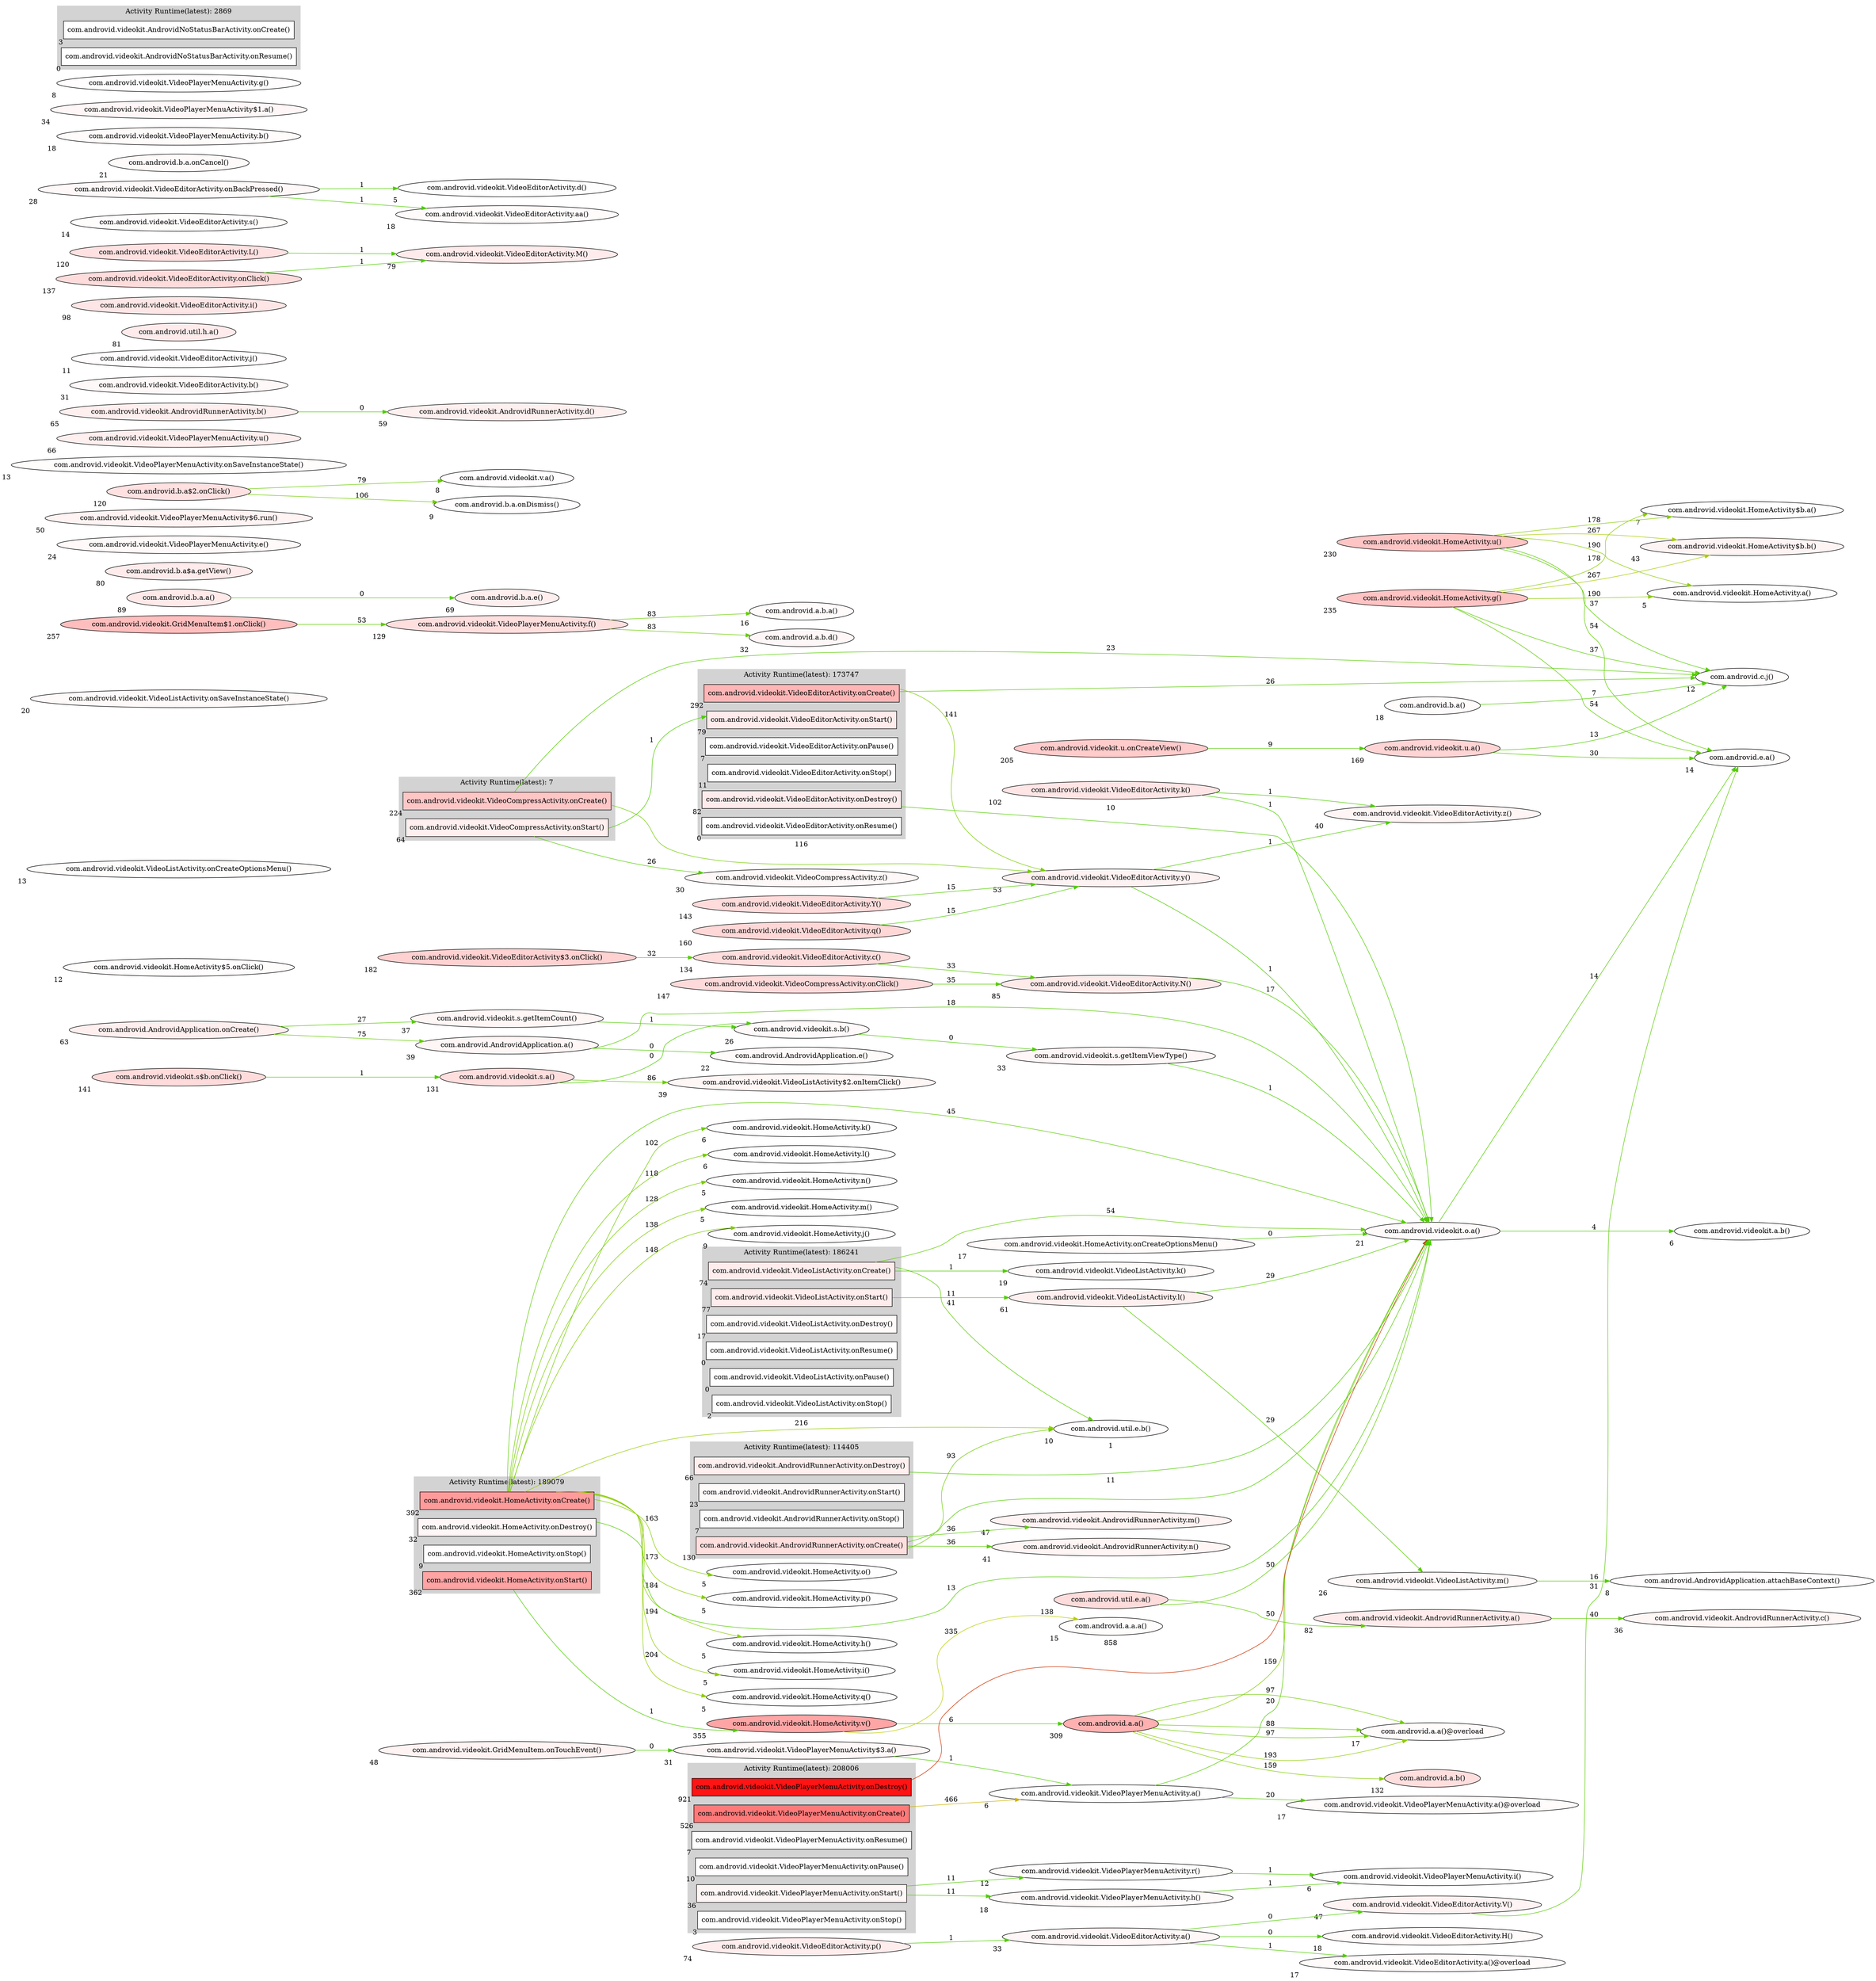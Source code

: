 digraph G {
	graph [rank=min]
	node [fillcolor="1 0.008 1" style=filled xlabel=8]
	"com.androvid.AndrovidApplication.attachBaseContext()"
	node [fillcolor="1 0.008 1" style=filled xlabel=8]
	"com.androvid.AndrovidApplication.attachBaseContext()"
	node [fillcolor="1 0.063 1" style=filled xlabel=63]
	"com.androvid.AndrovidApplication.onCreate()"
	node [fillcolor="1 0.063 1" style=filled xlabel=63]
	"com.androvid.AndrovidApplication.onCreate()"
	node [fillcolor="1 0.063 1" style=filled xlabel=63]
	"com.androvid.AndrovidApplication.onCreate()"
	node [fillcolor="1 0.039 1" style=filled xlabel=39]
	"com.androvid.AndrovidApplication.a()"
	node [fillcolor="1 0.063 1" style=filled xlabel=63]
	"com.androvid.AndrovidApplication.onCreate()"
	node [fillcolor="1 0.022 1" style=filled xlabel=22]
	"com.androvid.AndrovidApplication.e()"
	node [fillcolor="1 0.039 1" style=filled xlabel=39]
	"com.androvid.AndrovidApplication.a()"
	node [fillcolor="1 0.039 1" style=filled xlabel=39]
	"com.androvid.AndrovidApplication.a()"
	node [fillcolor="1 0.039 1" style=filled xlabel=39]
	"com.androvid.AndrovidApplication.a()"
	node [fillcolor="1 0.022 1" style=filled xlabel=22]
	"com.androvid.AndrovidApplication.e()"
	node [fillcolor="1 0.022 1" style=filled xlabel=22]
	"com.androvid.AndrovidApplication.e()"
	node [fillcolor="1 0.022 1" style=filled xlabel=22]
	"com.androvid.AndrovidApplication.e()"
	node [fillcolor="1 0.392 1" style=filled xlabel=392]
	"com.androvid.videokit.HomeActivity.onCreate()"
	node [fillcolor="1 0.392 1" style=filled xlabel=392]
	"com.androvid.videokit.HomeActivity.onCreate()"
	node [fillcolor="1 0.392 1" style=filled xlabel=392]
	"com.androvid.videokit.HomeActivity.onCreate()"
	node [fillcolor="1 0.021 1" style=filled xlabel=21]
	"com.androvid.videokit.o.a()"
	node [fillcolor="1 0.392 1" style=filled xlabel=392]
	"com.androvid.videokit.HomeActivity.onCreate()"
	node [fillcolor="1 0.006 1" style=filled xlabel=6]
	"com.androvid.videokit.a.b()"
	node [fillcolor="1 0.392 1" style=filled xlabel=392]
	"com.androvid.videokit.HomeActivity.onCreate()"
	node [fillcolor="1 0.01 1" style=filled xlabel=10]
	"com.androvid.videokit.o.a()"
	node [fillcolor="1 0.392 1" style=filled xlabel=392]
	"com.androvid.videokit.HomeActivity.onCreate()"
	node [fillcolor="1 0.006 1" style=filled xlabel=6]
	"com.androvid.videokit.HomeActivity.k()"
	node [fillcolor="1 0.392 1" style=filled xlabel=392]
	"com.androvid.videokit.HomeActivity.onCreate()"
	node [fillcolor="1 0.006 1" style=filled xlabel=6]
	"com.androvid.videokit.HomeActivity.l()"
	node [fillcolor="1 0.392 1" style=filled xlabel=392]
	"com.androvid.videokit.HomeActivity.onCreate()"
	node [fillcolor="1 0.005 1" style=filled xlabel=5]
	"com.androvid.videokit.HomeActivity.n()"
	node [fillcolor="1 0.392 1" style=filled xlabel=392]
	"com.androvid.videokit.HomeActivity.onCreate()"
	node [fillcolor="1 0.005 1" style=filled xlabel=5]
	"com.androvid.videokit.HomeActivity.m()"
	node [fillcolor="1 0.392 1" style=filled xlabel=392]
	"com.androvid.videokit.HomeActivity.onCreate()"
	node [fillcolor="1 0.009 1" style=filled xlabel=9]
	"com.androvid.videokit.HomeActivity.j()"
	node [fillcolor="1 0.392 1" style=filled xlabel=392]
	"com.androvid.videokit.HomeActivity.onCreate()"
	node [fillcolor="1 0.005 1" style=filled xlabel=5]
	"com.androvid.videokit.HomeActivity.o()"
	node [fillcolor="1 0.392 1" style=filled xlabel=392]
	"com.androvid.videokit.HomeActivity.onCreate()"
	node [fillcolor="1 0.005 1" style=filled xlabel=5]
	"com.androvid.videokit.HomeActivity.p()"
	node [fillcolor="1 0.392 1" style=filled xlabel=392]
	"com.androvid.videokit.HomeActivity.onCreate()"
	node [fillcolor="1 0.005 1" style=filled xlabel=5]
	"com.androvid.videokit.HomeActivity.h()"
	node [fillcolor="1 0.392 1" style=filled xlabel=392]
	"com.androvid.videokit.HomeActivity.onCreate()"
	node [fillcolor="1 0.005 1" style=filled xlabel=5]
	"com.androvid.videokit.HomeActivity.i()"
	node [fillcolor="1 0.392 1" style=filled xlabel=392]
	"com.androvid.videokit.HomeActivity.onCreate()"
	node [fillcolor="1 0.005 1" style=filled xlabel=5]
	"com.androvid.videokit.HomeActivity.q()"
	node [fillcolor="1 0.392 1" style=filled xlabel=392]
	"com.androvid.videokit.HomeActivity.onCreate()"
	node [fillcolor="1 0.01 1" style=filled xlabel=10]
	"com.androvid.util.e.b()"
	node [fillcolor="1 0.392 1" style=filled xlabel=392]
	"com.androvid.videokit.HomeActivity.onCreate()"
	node [fillcolor="1 0.009 1" style=filled xlabel=9]
	"com.androvid.videokit.o.a()"
	node [fillcolor="1 0.392 1" style=filled xlabel=392]
	"com.androvid.videokit.HomeActivity.onCreate()"
	node [fillcolor="1 0.01 1" style=filled xlabel=10]
	"com.androvid.videokit.o.a()"
	node [fillcolor="1 0.021 1" style=filled xlabel=21]
	"com.androvid.videokit.o.a()"
	node [fillcolor="1 0.021 1" style=filled xlabel=21]
	"com.androvid.videokit.o.a()"
	node [fillcolor="1 0.021 1" style=filled xlabel=21]
	"com.androvid.videokit.o.a()"
	node [fillcolor="1 0.006 1" style=filled xlabel=6]
	"com.androvid.videokit.a.b()"
	node [fillcolor="1 0.006 1" style=filled xlabel=6]
	"com.androvid.videokit.a.b()"
	node [fillcolor="1 0.006 1" style=filled xlabel=6]
	"com.androvid.videokit.a.b()"
	node [fillcolor="1 0.01 1" style=filled xlabel=10]
	"com.androvid.videokit.o.a()"
	node [fillcolor="1 0.01 1" style=filled xlabel=10]
	"com.androvid.videokit.o.a()"
	node [fillcolor="1 0.006 1" style=filled xlabel=6]
	"com.androvid.videokit.HomeActivity.k()"
	node [fillcolor="1 0.006 1" style=filled xlabel=6]
	"com.androvid.videokit.HomeActivity.k()"
	node [fillcolor="1 0.006 1" style=filled xlabel=6]
	"com.androvid.videokit.HomeActivity.l()"
	node [fillcolor="1 0.006 1" style=filled xlabel=6]
	"com.androvid.videokit.HomeActivity.l()"
	node [fillcolor="1 0.005 1" style=filled xlabel=5]
	"com.androvid.videokit.HomeActivity.n()"
	node [fillcolor="1 0.005 1" style=filled xlabel=5]
	"com.androvid.videokit.HomeActivity.n()"
	node [fillcolor="1 0.005 1" style=filled xlabel=5]
	"com.androvid.videokit.HomeActivity.m()"
	node [fillcolor="1 0.005 1" style=filled xlabel=5]
	"com.androvid.videokit.HomeActivity.m()"
	node [fillcolor="1 0.009 1" style=filled xlabel=9]
	"com.androvid.videokit.HomeActivity.j()"
	node [fillcolor="1 0.009 1" style=filled xlabel=9]
	"com.androvid.videokit.HomeActivity.j()"
	node [fillcolor="1 0.005 1" style=filled xlabel=5]
	"com.androvid.videokit.HomeActivity.o()"
	node [fillcolor="1 0.005 1" style=filled xlabel=5]
	"com.androvid.videokit.HomeActivity.o()"
	node [fillcolor="1 0.005 1" style=filled xlabel=5]
	"com.androvid.videokit.HomeActivity.p()"
	node [fillcolor="1 0.005 1" style=filled xlabel=5]
	"com.androvid.videokit.HomeActivity.p()"
	node [fillcolor="1 0.005 1" style=filled xlabel=5]
	"com.androvid.videokit.HomeActivity.h()"
	node [fillcolor="1 0.005 1" style=filled xlabel=5]
	"com.androvid.videokit.HomeActivity.h()"
	node [fillcolor="1 0.005 1" style=filled xlabel=5]
	"com.androvid.videokit.HomeActivity.i()"
	node [fillcolor="1 0.005 1" style=filled xlabel=5]
	"com.androvid.videokit.HomeActivity.i()"
	node [fillcolor="1 0.005 1" style=filled xlabel=5]
	"com.androvid.videokit.HomeActivity.q()"
	node [fillcolor="1 0.005 1" style=filled xlabel=5]
	"com.androvid.videokit.HomeActivity.q()"
	node [fillcolor="1 0.01 1" style=filled xlabel=10]
	"com.androvid.util.e.b()"
	node [fillcolor="1 0.01 1" style=filled xlabel=10]
	"com.androvid.util.e.b()"
	node [fillcolor="1 0.009 1" style=filled xlabel=9]
	"com.androvid.videokit.o.a()"
	node [fillcolor="1 0.009 1" style=filled xlabel=9]
	"com.androvid.videokit.o.a()"
	node [fillcolor="1 0.01 1" style=filled xlabel=10]
	"com.androvid.videokit.o.a()"
	node [fillcolor="1 0.01 1" style=filled xlabel=10]
	"com.androvid.videokit.o.a()"
	node [fillcolor="1 0.355 1" style=filled xlabel=355]
	"com.androvid.videokit.HomeActivity.v()"
	node [fillcolor="1 0.355 1" style=filled xlabel=355]
	"com.androvid.videokit.HomeActivity.v()"
	node [fillcolor="1 0.355 1" style=filled xlabel=355]
	"com.androvid.videokit.HomeActivity.v()"
	node [fillcolor="1 0.362 1" style=filled xlabel=362]
	"com.androvid.videokit.HomeActivity.onStart()"
	node [fillcolor="1 0.355 1" style=filled xlabel=355]
	"com.androvid.videokit.HomeActivity.v()"
	node [fillcolor="1 0.011 1" style=filled xlabel=11]
	"com.androvid.videokit.o.a()"
	node [fillcolor="1 0.355 1" style=filled xlabel=355]
	"com.androvid.videokit.HomeActivity.v()"
	node [fillcolor="1 0.309 1" style=filled xlabel=309]
	"com.androvid.a.a()"
	node [fillcolor="1 0.355 1" style=filled xlabel=355]
	"com.androvid.videokit.HomeActivity.v()"
	node [fillcolor="1 0.01 1" style=filled xlabel=10]
	"com.androvid.videokit.o.a()"
	node [fillcolor="1 0.355 1" style=filled xlabel=355]
	"com.androvid.videokit.HomeActivity.v()"
	node [fillcolor="1 0.132 1" style=filled xlabel=132]
	"com.androvid.a.b()"
	node [fillcolor="1 0.355 1" style=filled xlabel=355]
	"com.androvid.videokit.HomeActivity.v()"
	node [fillcolor="1 0.092 1" style=filled xlabel=92]
	"com.androvid.a.a()"
	node [fillcolor="1 0.355 1" style=filled xlabel=355]
	"com.androvid.videokit.HomeActivity.v()"
	node [fillcolor="1 0.01 1" style=filled xlabel=10]
	"com.androvid.videokit.o.a()"
	node [fillcolor="1 0.355 1" style=filled xlabel=355]
	"com.androvid.videokit.HomeActivity.v()"
	node [fillcolor="1 0.015 1" style=filled xlabel=15]
	"com.androvid.a.a.a()"
	node [fillcolor="1 0.362 1" style=filled xlabel=362]
	"com.androvid.videokit.HomeActivity.onStart()"
	node [fillcolor="1 0.362 1" style=filled xlabel=362]
	"com.androvid.videokit.HomeActivity.onStart()"
	node [fillcolor="1 0.362 1" style=filled xlabel=362]
	"com.androvid.videokit.HomeActivity.onStart()"
	node [fillcolor="1 0.011 1" style=filled xlabel=11]
	"com.androvid.videokit.o.a()"
	node [fillcolor="1 0.362 1" style=filled xlabel=362]
	"com.androvid.videokit.HomeActivity.onStart()"
	node [fillcolor="1 0.309 1" style=filled xlabel=309]
	"com.androvid.a.a()"
	node [fillcolor="1 0.362 1" style=filled xlabel=362]
	"com.androvid.videokit.HomeActivity.onStart()"
	node [fillcolor="1 0.01 1" style=filled xlabel=10]
	"com.androvid.videokit.o.a()"
	node [fillcolor="1 0.362 1" style=filled xlabel=362]
	"com.androvid.videokit.HomeActivity.onStart()"
	node [fillcolor="1 0.132 1" style=filled xlabel=132]
	"com.androvid.a.b()"
	node [fillcolor="1 0.362 1" style=filled xlabel=362]
	"com.androvid.videokit.HomeActivity.onStart()"
	node [fillcolor="1 0.092 1" style=filled xlabel=92]
	"com.androvid.a.a()"
	node [fillcolor="1 0.362 1" style=filled xlabel=362]
	"com.androvid.videokit.HomeActivity.onStart()"
	node [fillcolor="1 0.01 1" style=filled xlabel=10]
	"com.androvid.videokit.o.a()"
	node [fillcolor="1 0.362 1" style=filled xlabel=362]
	"com.androvid.videokit.HomeActivity.onStart()"
	node [fillcolor="1 0.015 1" style=filled xlabel=15]
	"com.androvid.a.a.a()"
	node [fillcolor="1 0.011 1" style=filled xlabel=11]
	"com.androvid.videokit.o.a()"
	node [fillcolor="1 0.011 1" style=filled xlabel=11]
	"com.androvid.videokit.o.a()"
	node [fillcolor="1 0.011 1" style=filled xlabel=11]
	"com.androvid.videokit.o.a()"
	node [fillcolor="1 0.309 1" style=filled xlabel=309]
	"com.androvid.a.a()"
	node [fillcolor="1 0.309 1" style=filled xlabel=309]
	"com.androvid.a.a()"
	node [fillcolor="1 0.309 1" style=filled xlabel=309]
	"com.androvid.a.a()"
	node [fillcolor="1 0.309 1" style=filled xlabel=309]
	"com.androvid.a.a()"
	node [fillcolor="1 0.01 1" style=filled xlabel=10]
	"com.androvid.videokit.o.a()"
	node [fillcolor="1 0.309 1" style=filled xlabel=309]
	"com.androvid.a.a()"
	node [fillcolor="1 0.132 1" style=filled xlabel=132]
	"com.androvid.a.b()"
	node [fillcolor="1 0.309 1" style=filled xlabel=309]
	"com.androvid.a.a()"
	node [fillcolor="1 0.092 1" style=filled xlabel=92]
	"com.androvid.a.a()"
	node [fillcolor="1 0.01 1" style=filled xlabel=10]
	"com.androvid.videokit.o.a()"
	node [fillcolor="1 0.01 1" style=filled xlabel=10]
	"com.androvid.videokit.o.a()"
	node [fillcolor="1 0.01 1" style=filled xlabel=10]
	"com.androvid.videokit.o.a()"
	node [fillcolor="1 0.132 1" style=filled xlabel=132]
	"com.androvid.a.b()"
	node [fillcolor="1 0.132 1" style=filled xlabel=132]
	"com.androvid.a.b()"
	node [fillcolor="1 0.132 1" style=filled xlabel=132]
	"com.androvid.a.b()"
	node [fillcolor="1 0.132 1" style=filled xlabel=132]
	"com.androvid.a.b()"
	node [fillcolor="1 0.092 1" style=filled xlabel=92]
	"com.androvid.a.a()"
	node [fillcolor="1 0.092 1" style=filled xlabel=92]
	"com.androvid.a.a()"
	node [fillcolor="1 0.092 1" style=filled xlabel=92]
	"com.androvid.a.a()"
	node [fillcolor="1 0.01 1" style=filled xlabel=10]
	"com.androvid.videokit.o.a()"
	node [fillcolor="1 0.01 1" style=filled xlabel=10]
	"com.androvid.videokit.o.a()"
	node [fillcolor="1 0.01 1" style=filled xlabel=10]
	"com.androvid.videokit.o.a()"
	node [fillcolor="1 0.015 1" style=filled xlabel=15]
	"com.androvid.a.a.a()"
	node [fillcolor="1 0.015 1" style=filled xlabel=15]
	"com.androvid.a.a.a()"
	node [fillcolor="1 0.015 1" style=filled xlabel=15]
	"com.androvid.a.a.a()"
	node [fillcolor="1 0.23 1" style=filled xlabel=230]
	"com.androvid.videokit.HomeActivity.u()"
	node [fillcolor="1 0.23 1" style=filled xlabel=230]
	"com.androvid.videokit.HomeActivity.u()"
	node [fillcolor="1 0.23 1" style=filled xlabel=230]
	"com.androvid.videokit.HomeActivity.u()"
	node [fillcolor="1 0.235 1" style=filled xlabel=235]
	"com.androvid.videokit.HomeActivity.g()"
	node [fillcolor="1 0.23 1" style=filled xlabel=230]
	"com.androvid.videokit.HomeActivity.u()"
	node [fillcolor="1 0.012 1" style=filled xlabel=12]
	"com.androvid.c.j()"
	node [fillcolor="1 0.23 1" style=filled xlabel=230]
	"com.androvid.videokit.HomeActivity.u()"
	node [fillcolor="1 0.014 1" style=filled xlabel=14]
	"com.androvid.e.a()"
	node [fillcolor="1 0.23 1" style=filled xlabel=230]
	"com.androvid.videokit.HomeActivity.u()"
	node [fillcolor="1 0.012 1" style=filled xlabel=12]
	"com.androvid.e.a()"
	node [fillcolor="1 0.23 1" style=filled xlabel=230]
	"com.androvid.videokit.HomeActivity.u()"
	node [fillcolor="1 0.005 1" style=filled xlabel=5]
	"com.androvid.e.a()"
	node [fillcolor="1 0.23 1" style=filled xlabel=230]
	"com.androvid.videokit.HomeActivity.u()"
	node [fillcolor="1 0.007 1" style=filled xlabel=7]
	"com.androvid.videokit.HomeActivity$b.a()"
	node [fillcolor="1 0.23 1" style=filled xlabel=230]
	"com.androvid.videokit.HomeActivity.u()"
	node [fillcolor="1 0.005 1" style=filled xlabel=5]
	"com.androvid.videokit.HomeActivity.a()"
	node [fillcolor="1 0.23 1" style=filled xlabel=230]
	"com.androvid.videokit.HomeActivity.u()"
	node [fillcolor="1 0.006 1" style=filled xlabel=6]
	"com.androvid.videokit.HomeActivity.a()"
	node [fillcolor="1 0.23 1" style=filled xlabel=230]
	"com.androvid.videokit.HomeActivity.u()"
	node [fillcolor="1 0.005 1" style=filled xlabel=5]
	"com.androvid.videokit.HomeActivity.a()"
	node [fillcolor="1 0.235 1" style=filled xlabel=235]
	"com.androvid.videokit.HomeActivity.g()"
	node [fillcolor="1 0.235 1" style=filled xlabel=235]
	"com.androvid.videokit.HomeActivity.g()"
	node [fillcolor="1 0.235 1" style=filled xlabel=235]
	"com.androvid.videokit.HomeActivity.g()"
	node [fillcolor="1 0.012 1" style=filled xlabel=12]
	"com.androvid.c.j()"
	node [fillcolor="1 0.235 1" style=filled xlabel=235]
	"com.androvid.videokit.HomeActivity.g()"
	node [fillcolor="1 0.014 1" style=filled xlabel=14]
	"com.androvid.e.a()"
	node [fillcolor="1 0.235 1" style=filled xlabel=235]
	"com.androvid.videokit.HomeActivity.g()"
	node [fillcolor="1 0.012 1" style=filled xlabel=12]
	"com.androvid.e.a()"
	node [fillcolor="1 0.235 1" style=filled xlabel=235]
	"com.androvid.videokit.HomeActivity.g()"
	node [fillcolor="1 0.005 1" style=filled xlabel=5]
	"com.androvid.e.a()"
	node [fillcolor="1 0.235 1" style=filled xlabel=235]
	"com.androvid.videokit.HomeActivity.g()"
	node [fillcolor="1 0.007 1" style=filled xlabel=7]
	"com.androvid.videokit.HomeActivity$b.a()"
	node [fillcolor="1 0.235 1" style=filled xlabel=235]
	"com.androvid.videokit.HomeActivity.g()"
	node [fillcolor="1 0.005 1" style=filled xlabel=5]
	"com.androvid.videokit.HomeActivity.a()"
	node [fillcolor="1 0.235 1" style=filled xlabel=235]
	"com.androvid.videokit.HomeActivity.g()"
	node [fillcolor="1 0.006 1" style=filled xlabel=6]
	"com.androvid.videokit.HomeActivity.a()"
	node [fillcolor="1 0.235 1" style=filled xlabel=235]
	"com.androvid.videokit.HomeActivity.g()"
	node [fillcolor="1 0.005 1" style=filled xlabel=5]
	"com.androvid.videokit.HomeActivity.a()"
	node [fillcolor="1 0.012 1" style=filled xlabel=12]
	"com.androvid.c.j()"
	node [fillcolor="1 0.012 1" style=filled xlabel=12]
	"com.androvid.c.j()"
	node [fillcolor="1 0.014 1" style=filled xlabel=14]
	"com.androvid.e.a()"
	node [fillcolor="1 0.014 1" style=filled xlabel=14]
	"com.androvid.e.a()"
	node [fillcolor="1 0.012 1" style=filled xlabel=12]
	"com.androvid.e.a()"
	node [fillcolor="1 0.012 1" style=filled xlabel=12]
	"com.androvid.e.a()"
	node [fillcolor="1 0.005 1" style=filled xlabel=5]
	"com.androvid.e.a()"
	node [fillcolor="1 0.005 1" style=filled xlabel=5]
	"com.androvid.e.a()"
	node [fillcolor="1 0.007 1" style=filled xlabel=7]
	"com.androvid.videokit.HomeActivity$b.a()"
	node [fillcolor="1 0.007 1" style=filled xlabel=7]
	"com.androvid.videokit.HomeActivity$b.a()"
	node [fillcolor="1 0.005 1" style=filled xlabel=5]
	"com.androvid.videokit.HomeActivity.a()"
	node [fillcolor="1 0.005 1" style=filled xlabel=5]
	"com.androvid.videokit.HomeActivity.a()"
	node [fillcolor="1 0.006 1" style=filled xlabel=6]
	"com.androvid.videokit.HomeActivity.a()"
	node [fillcolor="1 0.006 1" style=filled xlabel=6]
	"com.androvid.videokit.HomeActivity.a()"
	node [fillcolor="1 0.005 1" style=filled xlabel=5]
	"com.androvid.videokit.HomeActivity.a()"
	node [fillcolor="1 0.005 1" style=filled xlabel=5]
	"com.androvid.videokit.HomeActivity.a()"
	node [fillcolor="1 0.017 1" style=filled xlabel=17]
	"com.androvid.videokit.HomeActivity.onCreateOptionsMenu()"
	node [fillcolor="1 0.017 1" style=filled xlabel=17]
	"com.androvid.videokit.HomeActivity.onCreateOptionsMenu()"
	node [fillcolor="1 0.017 1" style=filled xlabel=17]
	"com.androvid.videokit.HomeActivity.onCreateOptionsMenu()"
	node [fillcolor="1 0.011 1" style=filled xlabel=11]
	"com.androvid.videokit.o.a()"
	node [fillcolor="1 0.011 1" style=filled xlabel=11]
	"com.androvid.videokit.o.a()"
	node [fillcolor="1 0.011 1" style=filled xlabel=11]
	"com.androvid.videokit.o.a()"
	node [fillcolor="1 0.009 1" style=filled xlabel=9]
	"com.androvid.videokit.HomeActivity.onStop()"
	node [fillcolor="1 0.009 1" style=filled xlabel=9]
	"com.androvid.videokit.HomeActivity.onStop()"
	node [fillcolor="1 0.006 1" style=filled xlabel=6]
	"com.androvid.AndrovidApplication.attachBaseContext()"
	node [fillcolor="1 0.006 1" style=filled xlabel=6]
	"com.androvid.AndrovidApplication.attachBaseContext()"
	node [fillcolor="1 0.075 1" style=filled xlabel=75]
	"com.androvid.AndrovidApplication.onCreate()"
	node [fillcolor="1 0.075 1" style=filled xlabel=75]
	"com.androvid.AndrovidApplication.onCreate()"
	node [fillcolor="1 0.075 1" style=filled xlabel=75]
	"com.androvid.AndrovidApplication.onCreate()"
	node [fillcolor="1 0.046 1" style=filled xlabel=46]
	"com.androvid.AndrovidApplication.a()"
	node [fillcolor="1 0.075 1" style=filled xlabel=75]
	"com.androvid.AndrovidApplication.onCreate()"
	node [fillcolor="1 0.031 1" style=filled xlabel=31]
	"com.androvid.AndrovidApplication.e()"
	node [fillcolor="1 0.046 1" style=filled xlabel=46]
	"com.androvid.AndrovidApplication.a()"
	node [fillcolor="1 0.046 1" style=filled xlabel=46]
	"com.androvid.AndrovidApplication.a()"
	node [fillcolor="1 0.046 1" style=filled xlabel=46]
	"com.androvid.AndrovidApplication.a()"
	node [fillcolor="1 0.031 1" style=filled xlabel=31]
	"com.androvid.AndrovidApplication.e()"
	node [fillcolor="1 0.031 1" style=filled xlabel=31]
	"com.androvid.AndrovidApplication.e()"
	node [fillcolor="1 0.031 1" style=filled xlabel=31]
	"com.androvid.AndrovidApplication.e()"
	node [fillcolor="1 0.392 1" style=filled xlabel=392]
	"com.androvid.videokit.HomeActivity.onCreate()"
	node [fillcolor="1 0.392 1" style=filled xlabel=392]
	"com.androvid.videokit.HomeActivity.onCreate()"
	node [fillcolor="1 0.392 1" style=filled xlabel=392]
	"com.androvid.videokit.HomeActivity.onCreate()"
	node [fillcolor="1 0.016 1" style=filled xlabel=16]
	"com.androvid.videokit.o.a()"
	node [fillcolor="1 0.392 1" style=filled xlabel=392]
	"com.androvid.videokit.HomeActivity.onCreate()"
	node [fillcolor="1 0.005 1" style=filled xlabel=5]
	"com.androvid.videokit.a.b()"
	node [fillcolor="1 0.392 1" style=filled xlabel=392]
	"com.androvid.videokit.HomeActivity.onCreate()"
	node [fillcolor="1 0.01 1" style=filled xlabel=10]
	"com.androvid.videokit.o.a()"
	node [fillcolor="1 0.392 1" style=filled xlabel=392]
	"com.androvid.videokit.HomeActivity.onCreate()"
	node [fillcolor="1 0.005 1" style=filled xlabel=5]
	"com.androvid.videokit.HomeActivity.k()"
	node [fillcolor="1 0.392 1" style=filled xlabel=392]
	"com.androvid.videokit.HomeActivity.onCreate()"
	node [fillcolor="1 0.006 1" style=filled xlabel=6]
	"com.androvid.videokit.HomeActivity.l()"
	node [fillcolor="1 0.392 1" style=filled xlabel=392]
	"com.androvid.videokit.HomeActivity.onCreate()"
	node [fillcolor="1 0.005 1" style=filled xlabel=5]
	"com.androvid.videokit.HomeActivity.n()"
	node [fillcolor="1 0.392 1" style=filled xlabel=392]
	"com.androvid.videokit.HomeActivity.onCreate()"
	node [fillcolor="1 0.005 1" style=filled xlabel=5]
	"com.androvid.videokit.HomeActivity.m()"
	node [fillcolor="1 0.392 1" style=filled xlabel=392]
	"com.androvid.videokit.HomeActivity.onCreate()"
	node [fillcolor="1 0.005 1" style=filled xlabel=5]
	"com.androvid.videokit.HomeActivity.j()"
	node [fillcolor="1 0.392 1" style=filled xlabel=392]
	"com.androvid.videokit.HomeActivity.onCreate()"
	node [fillcolor="1 0.005 1" style=filled xlabel=5]
	"com.androvid.videokit.HomeActivity.o()"
	node [fillcolor="1 0.392 1" style=filled xlabel=392]
	"com.androvid.videokit.HomeActivity.onCreate()"
	node [fillcolor="1 0.005 1" style=filled xlabel=5]
	"com.androvid.videokit.HomeActivity.h()"
	node [fillcolor="1 0.392 1" style=filled xlabel=392]
	"com.androvid.videokit.HomeActivity.onCreate()"
	node [fillcolor="1 0.005 1" style=filled xlabel=5]
	"com.androvid.videokit.HomeActivity.i()"
	node [fillcolor="1 0.392 1" style=filled xlabel=392]
	"com.androvid.videokit.HomeActivity.onCreate()"
	node [fillcolor="1 0.005 1" style=filled xlabel=5]
	"com.androvid.videokit.HomeActivity.q()"
	node [fillcolor="1 0.392 1" style=filled xlabel=392]
	"com.androvid.videokit.HomeActivity.onCreate()"
	node [fillcolor="1 0.01 1" style=filled xlabel=10]
	"com.androvid.util.e.b()"
	node [fillcolor="1 0.392 1" style=filled xlabel=392]
	"com.androvid.videokit.HomeActivity.onCreate()"
	node [fillcolor="1 0.011 1" style=filled xlabel=11]
	"com.androvid.videokit.o.a()"
	node [fillcolor="1 0.392 1" style=filled xlabel=392]
	"com.androvid.videokit.HomeActivity.onCreate()"
	node [fillcolor="1 0.011 1" style=filled xlabel=11]
	"com.androvid.videokit.o.a()"
	node [fillcolor="1 0.016 1" style=filled xlabel=16]
	"com.androvid.videokit.o.a()"
	node [fillcolor="1 0.016 1" style=filled xlabel=16]
	"com.androvid.videokit.o.a()"
	node [fillcolor="1 0.016 1" style=filled xlabel=16]
	"com.androvid.videokit.o.a()"
	node [fillcolor="1 0.005 1" style=filled xlabel=5]
	"com.androvid.videokit.a.b()"
	node [fillcolor="1 0.005 1" style=filled xlabel=5]
	"com.androvid.videokit.a.b()"
	node [fillcolor="1 0.005 1" style=filled xlabel=5]
	"com.androvid.videokit.a.b()"
	node [fillcolor="1 0.01 1" style=filled xlabel=10]
	"com.androvid.videokit.o.a()"
	node [fillcolor="1 0.01 1" style=filled xlabel=10]
	"com.androvid.videokit.o.a()"
	node [fillcolor="1 0.005 1" style=filled xlabel=5]
	"com.androvid.videokit.HomeActivity.k()"
	node [fillcolor="1 0.005 1" style=filled xlabel=5]
	"com.androvid.videokit.HomeActivity.k()"
	node [fillcolor="1 0.006 1" style=filled xlabel=6]
	"com.androvid.videokit.HomeActivity.l()"
	node [fillcolor="1 0.006 1" style=filled xlabel=6]
	"com.androvid.videokit.HomeActivity.l()"
	node [fillcolor="1 0.005 1" style=filled xlabel=5]
	"com.androvid.videokit.HomeActivity.n()"
	node [fillcolor="1 0.005 1" style=filled xlabel=5]
	"com.androvid.videokit.HomeActivity.n()"
	node [fillcolor="1 0.005 1" style=filled xlabel=5]
	"com.androvid.videokit.HomeActivity.m()"
	node [fillcolor="1 0.005 1" style=filled xlabel=5]
	"com.androvid.videokit.HomeActivity.m()"
	node [fillcolor="1 0.005 1" style=filled xlabel=5]
	"com.androvid.videokit.HomeActivity.j()"
	node [fillcolor="1 0.005 1" style=filled xlabel=5]
	"com.androvid.videokit.HomeActivity.j()"
	node [fillcolor="1 0.005 1" style=filled xlabel=5]
	"com.androvid.videokit.HomeActivity.o()"
	node [fillcolor="1 0.005 1" style=filled xlabel=5]
	"com.androvid.videokit.HomeActivity.o()"
	node [fillcolor="1 0.005 1" style=filled xlabel=5]
	"com.androvid.videokit.HomeActivity.h()"
	node [fillcolor="1 0.005 1" style=filled xlabel=5]
	"com.androvid.videokit.HomeActivity.h()"
	node [fillcolor="1 0.005 1" style=filled xlabel=5]
	"com.androvid.videokit.HomeActivity.i()"
	node [fillcolor="1 0.005 1" style=filled xlabel=5]
	"com.androvid.videokit.HomeActivity.i()"
	node [fillcolor="1 0.005 1" style=filled xlabel=5]
	"com.androvid.videokit.HomeActivity.q()"
	node [fillcolor="1 0.005 1" style=filled xlabel=5]
	"com.androvid.videokit.HomeActivity.q()"
	node [fillcolor="1 0.01 1" style=filled xlabel=10]
	"com.androvid.util.e.b()"
	node [fillcolor="1 0.01 1" style=filled xlabel=10]
	"com.androvid.util.e.b()"
	node [fillcolor="1 0.011 1" style=filled xlabel=11]
	"com.androvid.videokit.o.a()"
	node [fillcolor="1 0.011 1" style=filled xlabel=11]
	"com.androvid.videokit.o.a()"
	node [fillcolor="1 0.011 1" style=filled xlabel=11]
	"com.androvid.videokit.o.a()"
	node [fillcolor="1 0.011 1" style=filled xlabel=11]
	"com.androvid.videokit.o.a()"
	node [fillcolor="1 0.273 1" style=filled xlabel=273]
	"com.androvid.videokit.HomeActivity.onStart()"
	node [fillcolor="1 0.273 1" style=filled xlabel=273]
	"com.androvid.videokit.HomeActivity.onStart()"
	node [fillcolor="1 0.273 1" style=filled xlabel=273]
	"com.androvid.videokit.HomeActivity.onStart()"
	node [fillcolor="1 0.264 1" style=filled xlabel=264]
	"com.androvid.videokit.HomeActivity.v()"
	node [fillcolor="1 0.273 1" style=filled xlabel=273]
	"com.androvid.videokit.HomeActivity.onStart()"
	node [fillcolor="1 0.207 1" style=filled xlabel=207]
	"com.androvid.a.a()"
	node [fillcolor="1 0.273 1" style=filled xlabel=273]
	"com.androvid.videokit.HomeActivity.onStart()"
	node [fillcolor="1 0.01 1" style=filled xlabel=10]
	"com.androvid.videokit.o.a()"
	node [fillcolor="1 0.273 1" style=filled xlabel=273]
	"com.androvid.videokit.HomeActivity.onStart()"
	node [fillcolor="1 0.011 1" style=filled xlabel=11]
	"com.androvid.videokit.o.a()"
	node [fillcolor="1 0.273 1" style=filled xlabel=273]
	"com.androvid.videokit.HomeActivity.onStart()"
	node [fillcolor="1 0.14 1" style=filled xlabel=140]
	"com.androvid.a.b()"
	node [fillcolor="1 0.273 1" style=filled xlabel=273]
	"com.androvid.videokit.HomeActivity.onStart()"
	node [fillcolor="1 0.09 1" style=filled xlabel=90]
	"com.androvid.a.a()"
	node [fillcolor="1 0.273 1" style=filled xlabel=273]
	"com.androvid.videokit.HomeActivity.onStart()"
	node [fillcolor="1 0.011 1" style=filled xlabel=11]
	"com.androvid.videokit.o.a()"
	node [fillcolor="1 0.273 1" style=filled xlabel=273]
	"com.androvid.videokit.HomeActivity.onStart()"
	node [fillcolor="1 0.017 1" style=filled xlabel=17]
	"com.androvid.a.a.a()"
	node [fillcolor="1 0.264 1" style=filled xlabel=264]
	"com.androvid.videokit.HomeActivity.v()"
	node [fillcolor="1 0.264 1" style=filled xlabel=264]
	"com.androvid.videokit.HomeActivity.v()"
	node [fillcolor="1 0.264 1" style=filled xlabel=264]
	"com.androvid.videokit.HomeActivity.v()"
	node [fillcolor="1 0.207 1" style=filled xlabel=207]
	"com.androvid.a.a()"
	node [fillcolor="1 0.264 1" style=filled xlabel=264]
	"com.androvid.videokit.HomeActivity.v()"
	node [fillcolor="1 0.01 1" style=filled xlabel=10]
	"com.androvid.videokit.o.a()"
	node [fillcolor="1 0.264 1" style=filled xlabel=264]
	"com.androvid.videokit.HomeActivity.v()"
	node [fillcolor="1 0.011 1" style=filled xlabel=11]
	"com.androvid.videokit.o.a()"
	node [fillcolor="1 0.264 1" style=filled xlabel=264]
	"com.androvid.videokit.HomeActivity.v()"
	node [fillcolor="1 0.14 1" style=filled xlabel=140]
	"com.androvid.a.b()"
	node [fillcolor="1 0.264 1" style=filled xlabel=264]
	"com.androvid.videokit.HomeActivity.v()"
	node [fillcolor="1 0.09 1" style=filled xlabel=90]
	"com.androvid.a.a()"
	node [fillcolor="1 0.264 1" style=filled xlabel=264]
	"com.androvid.videokit.HomeActivity.v()"
	node [fillcolor="1 0.011 1" style=filled xlabel=11]
	"com.androvid.videokit.o.a()"
	node [fillcolor="1 0.264 1" style=filled xlabel=264]
	"com.androvid.videokit.HomeActivity.v()"
	node [fillcolor="1 0.017 1" style=filled xlabel=17]
	"com.androvid.a.a.a()"
	node [fillcolor="1 0.207 1" style=filled xlabel=207]
	"com.androvid.a.a()"
	node [fillcolor="1 0.207 1" style=filled xlabel=207]
	"com.androvid.a.a()"
	node [fillcolor="1 0.207 1" style=filled xlabel=207]
	"com.androvid.a.a()"
	node [fillcolor="1 0.01 1" style=filled xlabel=10]
	"com.androvid.videokit.o.a()"
	node [fillcolor="1 0.207 1" style=filled xlabel=207]
	"com.androvid.a.a()"
	node [fillcolor="1 0.011 1" style=filled xlabel=11]
	"com.androvid.videokit.o.a()"
	node [fillcolor="1 0.207 1" style=filled xlabel=207]
	"com.androvid.a.a()"
	node [fillcolor="1 0.14 1" style=filled xlabel=140]
	"com.androvid.a.b()"
	node [fillcolor="1 0.207 1" style=filled xlabel=207]
	"com.androvid.a.a()"
	node [fillcolor="1 0.09 1" style=filled xlabel=90]
	"com.androvid.a.a()"
	node [fillcolor="1 0.01 1" style=filled xlabel=10]
	"com.androvid.videokit.o.a()"
	node [fillcolor="1 0.01 1" style=filled xlabel=10]
	"com.androvid.videokit.o.a()"
	node [fillcolor="1 0.011 1" style=filled xlabel=11]
	"com.androvid.videokit.o.a()"
	node [fillcolor="1 0.011 1" style=filled xlabel=11]
	"com.androvid.videokit.o.a()"
	node [fillcolor="1 0.011 1" style=filled xlabel=11]
	"com.androvid.videokit.o.a()"
	node [fillcolor="1 0.14 1" style=filled xlabel=140]
	"com.androvid.a.b()"
	node [fillcolor="1 0.14 1" style=filled xlabel=140]
	"com.androvid.a.b()"
	node [fillcolor="1 0.14 1" style=filled xlabel=140]
	"com.androvid.a.b()"
	node [fillcolor="1 0.14 1" style=filled xlabel=140]
	"com.androvid.a.b()"
	node [fillcolor="1 0.09 1" style=filled xlabel=90]
	"com.androvid.a.a()"
	node [fillcolor="1 0.09 1" style=filled xlabel=90]
	"com.androvid.a.a()"
	node [fillcolor="1 0.09 1" style=filled xlabel=90]
	"com.androvid.a.a()"
	node [fillcolor="1 0.011 1" style=filled xlabel=11]
	"com.androvid.videokit.o.a()"
	node [fillcolor="1 0.011 1" style=filled xlabel=11]
	"com.androvid.videokit.o.a()"
	node [fillcolor="1 0.011 1" style=filled xlabel=11]
	"com.androvid.videokit.o.a()"
	node [fillcolor="1 0.017 1" style=filled xlabel=17]
	"com.androvid.a.a.a()"
	node [fillcolor="1 0.017 1" style=filled xlabel=17]
	"com.androvid.a.a.a()"
	node [fillcolor="1 0.017 1" style=filled xlabel=17]
	"com.androvid.a.a.a()"
	node [fillcolor="1 0.232 1" style=filled xlabel=232]
	"com.androvid.videokit.HomeActivity.u()"
	node [fillcolor="1 0.232 1" style=filled xlabel=232]
	"com.androvid.videokit.HomeActivity.u()"
	node [fillcolor="1 0.232 1" style=filled xlabel=232]
	"com.androvid.videokit.HomeActivity.u()"
	node [fillcolor="1 0.237 1" style=filled xlabel=237]
	"com.androvid.videokit.HomeActivity.g()"
	node [fillcolor="1 0.232 1" style=filled xlabel=232]
	"com.androvid.videokit.HomeActivity.u()"
	node [fillcolor="1 0.008 1" style=filled xlabel=8]
	"com.androvid.c.j()"
	node [fillcolor="1 0.232 1" style=filled xlabel=232]
	"com.androvid.videokit.HomeActivity.u()"
	node [fillcolor="1 0.006 1" style=filled xlabel=6]
	"com.androvid.e.a()"
	node [fillcolor="1 0.232 1" style=filled xlabel=232]
	"com.androvid.videokit.HomeActivity.u()"
	node [fillcolor="1 0.014 1" style=filled xlabel=14]
	"com.androvid.e.a()"
	node [fillcolor="1 0.232 1" style=filled xlabel=232]
	"com.androvid.videokit.HomeActivity.u()"
	node [fillcolor="1 0.005 1" style=filled xlabel=5]
	"com.androvid.e.a()"
	node [fillcolor="1 0.232 1" style=filled xlabel=232]
	"com.androvid.videokit.HomeActivity.u()"
	node [fillcolor="1 0.006 1" style=filled xlabel=6]
	"com.androvid.videokit.HomeActivity$b.a()"
	node [fillcolor="1 0.232 1" style=filled xlabel=232]
	"com.androvid.videokit.HomeActivity.u()"
	node [fillcolor="1 0.005 1" style=filled xlabel=5]
	"com.androvid.videokit.HomeActivity.a()"
	node [fillcolor="1 0.232 1" style=filled xlabel=232]
	"com.androvid.videokit.HomeActivity.u()"
	node [fillcolor="1 0.006 1" style=filled xlabel=6]
	"com.androvid.videokit.HomeActivity.a()"
	node [fillcolor="1 0.232 1" style=filled xlabel=232]
	"com.androvid.videokit.HomeActivity.u()"
	node [fillcolor="1 0.005 1" style=filled xlabel=5]
	"com.androvid.videokit.HomeActivity.a()"
	node [fillcolor="1 0.237 1" style=filled xlabel=237]
	"com.androvid.videokit.HomeActivity.g()"
	node [fillcolor="1 0.237 1" style=filled xlabel=237]
	"com.androvid.videokit.HomeActivity.g()"
	node [fillcolor="1 0.237 1" style=filled xlabel=237]
	"com.androvid.videokit.HomeActivity.g()"
	node [fillcolor="1 0.008 1" style=filled xlabel=8]
	"com.androvid.c.j()"
	node [fillcolor="1 0.237 1" style=filled xlabel=237]
	"com.androvid.videokit.HomeActivity.g()"
	node [fillcolor="1 0.006 1" style=filled xlabel=6]
	"com.androvid.e.a()"
	node [fillcolor="1 0.237 1" style=filled xlabel=237]
	"com.androvid.videokit.HomeActivity.g()"
	node [fillcolor="1 0.014 1" style=filled xlabel=14]
	"com.androvid.e.a()"
	node [fillcolor="1 0.237 1" style=filled xlabel=237]
	"com.androvid.videokit.HomeActivity.g()"
	node [fillcolor="1 0.005 1" style=filled xlabel=5]
	"com.androvid.e.a()"
	node [fillcolor="1 0.237 1" style=filled xlabel=237]
	"com.androvid.videokit.HomeActivity.g()"
	node [fillcolor="1 0.006 1" style=filled xlabel=6]
	"com.androvid.videokit.HomeActivity$b.a()"
	node [fillcolor="1 0.237 1" style=filled xlabel=237]
	"com.androvid.videokit.HomeActivity.g()"
	node [fillcolor="1 0.005 1" style=filled xlabel=5]
	"com.androvid.videokit.HomeActivity.a()"
	node [fillcolor="1 0.237 1" style=filled xlabel=237]
	"com.androvid.videokit.HomeActivity.g()"
	node [fillcolor="1 0.006 1" style=filled xlabel=6]
	"com.androvid.videokit.HomeActivity.a()"
	node [fillcolor="1 0.237 1" style=filled xlabel=237]
	"com.androvid.videokit.HomeActivity.g()"
	node [fillcolor="1 0.005 1" style=filled xlabel=5]
	"com.androvid.videokit.HomeActivity.a()"
	node [fillcolor="1 0.008 1" style=filled xlabel=8]
	"com.androvid.c.j()"
	node [fillcolor="1 0.008 1" style=filled xlabel=8]
	"com.androvid.c.j()"
	node [fillcolor="1 0.006 1" style=filled xlabel=6]
	"com.androvid.e.a()"
	node [fillcolor="1 0.006 1" style=filled xlabel=6]
	"com.androvid.e.a()"
	node [fillcolor="1 0.014 1" style=filled xlabel=14]
	"com.androvid.e.a()"
	node [fillcolor="1 0.014 1" style=filled xlabel=14]
	"com.androvid.e.a()"
	node [fillcolor="1 0.005 1" style=filled xlabel=5]
	"com.androvid.e.a()"
	node [fillcolor="1 0.005 1" style=filled xlabel=5]
	"com.androvid.e.a()"
	node [fillcolor="1 0.006 1" style=filled xlabel=6]
	"com.androvid.videokit.HomeActivity$b.a()"
	node [fillcolor="1 0.006 1" style=filled xlabel=6]
	"com.androvid.videokit.HomeActivity$b.a()"
	node [fillcolor="1 0.005 1" style=filled xlabel=5]
	"com.androvid.videokit.HomeActivity.a()"
	node [fillcolor="1 0.005 1" style=filled xlabel=5]
	"com.androvid.videokit.HomeActivity.a()"
	node [fillcolor="1 0.006 1" style=filled xlabel=6]
	"com.androvid.videokit.HomeActivity.a()"
	node [fillcolor="1 0.006 1" style=filled xlabel=6]
	"com.androvid.videokit.HomeActivity.a()"
	node [fillcolor="1 0.005 1" style=filled xlabel=5]
	"com.androvid.videokit.HomeActivity.a()"
	node [fillcolor="1 0.005 1" style=filled xlabel=5]
	"com.androvid.videokit.HomeActivity.a()"
	node [fillcolor="1 0.026 1" style=filled xlabel=26]
	"com.androvid.videokit.HomeActivity.onCreateOptionsMenu()"
	node [fillcolor="1 0.026 1" style=filled xlabel=26]
	"com.androvid.videokit.HomeActivity.onCreateOptionsMenu()"
	node [fillcolor="1 0.026 1" style=filled xlabel=26]
	"com.androvid.videokit.HomeActivity.onCreateOptionsMenu()"
	node [fillcolor="1 0.011 1" style=filled xlabel=11]
	"com.androvid.videokit.o.a()"
	node [fillcolor="1 0.011 1" style=filled xlabel=11]
	"com.androvid.videokit.o.a()"
	node [fillcolor="1 0.011 1" style=filled xlabel=11]
	"com.androvid.videokit.o.a()"
	node [fillcolor="1 0.012 1" style=filled xlabel=12]
	"com.androvid.videokit.HomeActivity$5.onClick()"
	node [fillcolor="1 0.012 1" style=filled xlabel=12]
	"com.androvid.videokit.HomeActivity$5.onClick()"
	node [fillcolor="1 0.074 1" style=filled xlabel=74]
	"com.androvid.videokit.VideoListActivity.onCreate()"
	node [fillcolor="1 0.074 1" style=filled xlabel=74]
	"com.androvid.videokit.VideoListActivity.onCreate()"
	node [fillcolor="1 0.074 1" style=filled xlabel=74]
	"com.androvid.videokit.VideoListActivity.onCreate()"
	node [fillcolor="1 0.019 1" style=filled xlabel=19]
	"com.androvid.videokit.VideoListActivity.k()"
	node [fillcolor="1 0.074 1" style=filled xlabel=74]
	"com.androvid.videokit.VideoListActivity.onCreate()"
	node [fillcolor="1 0.007 1" style=filled xlabel=7]
	"com.androvid.util.e.b()"
	node [fillcolor="1 0.074 1" style=filled xlabel=74]
	"com.androvid.videokit.VideoListActivity.onCreate()"
	node [fillcolor="1 0.009 1" style=filled xlabel=9]
	"com.androvid.videokit.o.a()"
	node [fillcolor="1 0.019 1" style=filled xlabel=19]
	"com.androvid.videokit.VideoListActivity.k()"
	node [fillcolor="1 0.019 1" style=filled xlabel=19]
	"com.androvid.videokit.VideoListActivity.k()"
	node [fillcolor="1 0.007 1" style=filled xlabel=7]
	"com.androvid.util.e.b()"
	node [fillcolor="1 0.007 1" style=filled xlabel=7]
	"com.androvid.util.e.b()"
	node [fillcolor="1 0.009 1" style=filled xlabel=9]
	"com.androvid.videokit.o.a()"
	node [fillcolor="1 0.009 1" style=filled xlabel=9]
	"com.androvid.videokit.o.a()"
	node [fillcolor="1 0.077 1" style=filled xlabel=77]
	"com.androvid.videokit.VideoListActivity.onStart()"
	node [fillcolor="1 0.077 1" style=filled xlabel=77]
	"com.androvid.videokit.VideoListActivity.onStart()"
	node [fillcolor="1 0.077 1" style=filled xlabel=77]
	"com.androvid.videokit.VideoListActivity.onStart()"
	node [fillcolor="1 0.061 1" style=filled xlabel=61]
	"com.androvid.videokit.VideoListActivity.l()"
	node [fillcolor="1 0.077 1" style=filled xlabel=77]
	"com.androvid.videokit.VideoListActivity.onStart()"
	node [fillcolor="1 0.012 1" style=filled xlabel=12]
	"com.androvid.videokit.o.a()"
	node [fillcolor="1 0.077 1" style=filled xlabel=77]
	"com.androvid.videokit.VideoListActivity.onStart()"
	node [fillcolor="1 0.026 1" style=filled xlabel=26]
	"com.androvid.videokit.VideoListActivity.m()"
	node [fillcolor="1 0.077 1" style=filled xlabel=77]
	"com.androvid.videokit.VideoListActivity.onStart()"
	node [fillcolor="1 0.006 1" style=filled xlabel=6]
	"com.androvid.AndrovidApplication.attachBaseContext()"
	node [fillcolor="1 0.061 1" style=filled xlabel=61]
	"com.androvid.videokit.VideoListActivity.l()"
	node [fillcolor="1 0.061 1" style=filled xlabel=61]
	"com.androvid.videokit.VideoListActivity.l()"
	node [fillcolor="1 0.061 1" style=filled xlabel=61]
	"com.androvid.videokit.VideoListActivity.l()"
	node [fillcolor="1 0.012 1" style=filled xlabel=12]
	"com.androvid.videokit.o.a()"
	node [fillcolor="1 0.061 1" style=filled xlabel=61]
	"com.androvid.videokit.VideoListActivity.l()"
	node [fillcolor="1 0.026 1" style=filled xlabel=26]
	"com.androvid.videokit.VideoListActivity.m()"
	node [fillcolor="1 0.061 1" style=filled xlabel=61]
	"com.androvid.videokit.VideoListActivity.l()"
	node [fillcolor="1 0.006 1" style=filled xlabel=6]
	"com.androvid.AndrovidApplication.attachBaseContext()"
	node [fillcolor="1 0.012 1" style=filled xlabel=12]
	"com.androvid.videokit.o.a()"
	node [fillcolor="1 0.012 1" style=filled xlabel=12]
	"com.androvid.videokit.o.a()"
	node [fillcolor="1 0.012 1" style=filled xlabel=12]
	"com.androvid.videokit.o.a()"
	node [fillcolor="1 0.026 1" style=filled xlabel=26]
	"com.androvid.videokit.VideoListActivity.m()"
	node [fillcolor="1 0.026 1" style=filled xlabel=26]
	"com.androvid.videokit.VideoListActivity.m()"
	node [fillcolor="1 0.026 1" style=filled xlabel=26]
	"com.androvid.videokit.VideoListActivity.m()"
	node [fillcolor="1 0.006 1" style=filled xlabel=6]
	"com.androvid.AndrovidApplication.attachBaseContext()"
	node [fillcolor="1 0.006 1" style=filled xlabel=6]
	"com.androvid.AndrovidApplication.attachBaseContext()"
	node [fillcolor="1 0.126 1" style=filled xlabel=126]
	"com.androvid.AndrovidApplication.onCreate()"
	node [fillcolor="1 0.126 1" style=filled xlabel=126]
	"com.androvid.AndrovidApplication.onCreate()"
	node [fillcolor="1 0.126 1" style=filled xlabel=126]
	"com.androvid.AndrovidApplication.onCreate()"
	node [fillcolor="1 0.017 1" style=filled xlabel=17]
	"com.androvid.videokit.o.a()"
	node [fillcolor="1 0.126 1" style=filled xlabel=126]
	"com.androvid.AndrovidApplication.onCreate()"
	node [fillcolor="1 0.026 1" style=filled xlabel=26]
	"com.androvid.videokit.s.b()"
	node [fillcolor="1 0.126 1" style=filled xlabel=126]
	"com.androvid.AndrovidApplication.onCreate()"
	node [fillcolor="1 0.037 1" style=filled xlabel=37]
	"com.androvid.videokit.s.getItemCount()"
	node [fillcolor="1 0.126 1" style=filled xlabel=126]
	"com.androvid.AndrovidApplication.onCreate()"
	node [fillcolor="1 0.014 1" style=filled xlabel=14]
	"com.androvid.videokit.o.a()"
	node [fillcolor="1 0.126 1" style=filled xlabel=126]
	"com.androvid.AndrovidApplication.onCreate()"
	node [fillcolor="1 0.021 1" style=filled xlabel=21]
	"com.androvid.videokit.s.b()"
	node [fillcolor="1 0.126 1" style=filled xlabel=126]
	"com.androvid.AndrovidApplication.onCreate()"
	node [fillcolor="1 0.029 1" style=filled xlabel=29]
	"com.androvid.videokit.s.getItemCount()"
	node [fillcolor="1 0.126 1" style=filled xlabel=126]
	"com.androvid.AndrovidApplication.onCreate()"
	node [fillcolor="1 0.035 1" style=filled xlabel=35]
	"com.androvid.AndrovidApplication.a()"
	node [fillcolor="1 0.126 1" style=filled xlabel=126]
	"com.androvid.AndrovidApplication.onCreate()"
	node [fillcolor="1 0.028 1" style=filled xlabel=28]
	"com.androvid.AndrovidApplication.e()"
	node [fillcolor="1 0.126 1" style=filled xlabel=126]
	"com.androvid.AndrovidApplication.onCreate()"
	node [fillcolor="1 0.026 1" style=filled xlabel=26]
	"com.androvid.videokit.s.b()"
	node [fillcolor="1 0.126 1" style=filled xlabel=126]
	"com.androvid.AndrovidApplication.onCreate()"
	node [fillcolor="1 0.033 1" style=filled xlabel=33]
	"com.androvid.videokit.s.getItemCount()"
	node [fillcolor="1 0.126 1" style=filled xlabel=126]
	"com.androvid.AndrovidApplication.onCreate()"
	node [fillcolor="1 0.02 1" style=filled xlabel=20]
	"com.androvid.videokit.o.a()"
	node [fillcolor="1 0.017 1" style=filled xlabel=17]
	"com.androvid.videokit.o.a()"
	node [fillcolor="1 0.017 1" style=filled xlabel=17]
	"com.androvid.videokit.o.a()"
	node [fillcolor="1 0.017 1" style=filled xlabel=17]
	"com.androvid.videokit.o.a()"
	node [fillcolor="1 0.026 1" style=filled xlabel=26]
	"com.androvid.videokit.s.b()"
	node [fillcolor="1 0.017 1" style=filled xlabel=17]
	"com.androvid.videokit.o.a()"
	node [fillcolor="1 0.037 1" style=filled xlabel=37]
	"com.androvid.videokit.s.getItemCount()"
	node [fillcolor="1 0.026 1" style=filled xlabel=26]
	"com.androvid.videokit.s.b()"
	node [fillcolor="1 0.026 1" style=filled xlabel=26]
	"com.androvid.videokit.s.b()"
	node [fillcolor="1 0.026 1" style=filled xlabel=26]
	"com.androvid.videokit.s.b()"
	node [fillcolor="1 0.037 1" style=filled xlabel=37]
	"com.androvid.videokit.s.getItemCount()"
	node [fillcolor="1 0.037 1" style=filled xlabel=37]
	"com.androvid.videokit.s.getItemCount()"
	node [fillcolor="1 0.037 1" style=filled xlabel=37]
	"com.androvid.videokit.s.getItemCount()"
	node [fillcolor="1 0.014 1" style=filled xlabel=14]
	"com.androvid.videokit.o.a()"
	node [fillcolor="1 0.014 1" style=filled xlabel=14]
	"com.androvid.videokit.o.a()"
	node [fillcolor="1 0.014 1" style=filled xlabel=14]
	"com.androvid.videokit.o.a()"
	node [fillcolor="1 0.021 1" style=filled xlabel=21]
	"com.androvid.videokit.s.b()"
	node [fillcolor="1 0.014 1" style=filled xlabel=14]
	"com.androvid.videokit.o.a()"
	node [fillcolor="1 0.029 1" style=filled xlabel=29]
	"com.androvid.videokit.s.getItemCount()"
	node [fillcolor="1 0.014 1" style=filled xlabel=14]
	"com.androvid.videokit.o.a()"
	node [fillcolor="1 0.035 1" style=filled xlabel=35]
	"com.androvid.AndrovidApplication.a()"
	node [fillcolor="1 0.014 1" style=filled xlabel=14]
	"com.androvid.videokit.o.a()"
	node [fillcolor="1 0.028 1" style=filled xlabel=28]
	"com.androvid.AndrovidApplication.e()"
	node [fillcolor="1 0.021 1" style=filled xlabel=21]
	"com.androvid.videokit.s.b()"
	node [fillcolor="1 0.021 1" style=filled xlabel=21]
	"com.androvid.videokit.s.b()"
	node [fillcolor="1 0.021 1" style=filled xlabel=21]
	"com.androvid.videokit.s.b()"
	node [fillcolor="1 0.029 1" style=filled xlabel=29]
	"com.androvid.videokit.s.getItemCount()"
	node [fillcolor="1 0.021 1" style=filled xlabel=21]
	"com.androvid.videokit.s.b()"
	node [fillcolor="1 0.035 1" style=filled xlabel=35]
	"com.androvid.AndrovidApplication.a()"
	node [fillcolor="1 0.021 1" style=filled xlabel=21]
	"com.androvid.videokit.s.b()"
	node [fillcolor="1 0.028 1" style=filled xlabel=28]
	"com.androvid.AndrovidApplication.e()"
	node [fillcolor="1 0.029 1" style=filled xlabel=29]
	"com.androvid.videokit.s.getItemCount()"
	node [fillcolor="1 0.029 1" style=filled xlabel=29]
	"com.androvid.videokit.s.getItemCount()"
	node [fillcolor="1 0.029 1" style=filled xlabel=29]
	"com.androvid.videokit.s.getItemCount()"
	node [fillcolor="1 0.035 1" style=filled xlabel=35]
	"com.androvid.AndrovidApplication.a()"
	node [fillcolor="1 0.029 1" style=filled xlabel=29]
	"com.androvid.videokit.s.getItemCount()"
	node [fillcolor="1 0.028 1" style=filled xlabel=28]
	"com.androvid.AndrovidApplication.e()"
	node [fillcolor="1 0.035 1" style=filled xlabel=35]
	"com.androvid.AndrovidApplication.a()"
	node [fillcolor="1 0.035 1" style=filled xlabel=35]
	"com.androvid.AndrovidApplication.a()"
	node [fillcolor="1 0.035 1" style=filled xlabel=35]
	"com.androvid.AndrovidApplication.a()"
	node [fillcolor="1 0.028 1" style=filled xlabel=28]
	"com.androvid.AndrovidApplication.e()"
	node [fillcolor="1 0.035 1" style=filled xlabel=35]
	"com.androvid.AndrovidApplication.a()"
	node [fillcolor="1 0.026 1" style=filled xlabel=26]
	"com.androvid.videokit.s.b()"
	node [fillcolor="1 0.035 1" style=filled xlabel=35]
	"com.androvid.AndrovidApplication.a()"
	node [fillcolor="1 0.033 1" style=filled xlabel=33]
	"com.androvid.videokit.s.getItemCount()"
	node [fillcolor="1 0.028 1" style=filled xlabel=28]
	"com.androvid.AndrovidApplication.e()"
	node [fillcolor="1 0.028 1" style=filled xlabel=28]
	"com.androvid.AndrovidApplication.e()"
	node [fillcolor="1 0.026 1" style=filled xlabel=26]
	"com.androvid.videokit.s.b()"
	node [fillcolor="1 0.026 1" style=filled xlabel=26]
	"com.androvid.videokit.s.b()"
	node [fillcolor="1 0.026 1" style=filled xlabel=26]
	"com.androvid.videokit.s.b()"
	node [fillcolor="1 0.033 1" style=filled xlabel=33]
	"com.androvid.videokit.s.getItemCount()"
	node [fillcolor="1 0.026 1" style=filled xlabel=26]
	"com.androvid.videokit.s.b()"
	node [fillcolor="1 0.02 1" style=filled xlabel=20]
	"com.androvid.videokit.o.a()"
	node [fillcolor="1 0.033 1" style=filled xlabel=33]
	"com.androvid.videokit.s.getItemCount()"
	node [fillcolor="1 0.033 1" style=filled xlabel=33]
	"com.androvid.videokit.s.getItemCount()"
	node [fillcolor="1 0.033 1" style=filled xlabel=33]
	"com.androvid.videokit.s.getItemCount()"
	node [fillcolor="1 0.02 1" style=filled xlabel=20]
	"com.androvid.videokit.o.a()"
	node [fillcolor="1 0.02 1" style=filled xlabel=20]
	"com.androvid.videokit.o.a()"
	node [fillcolor="1 0.02 1" style=filled xlabel=20]
	"com.androvid.videokit.o.a()"
	node [fillcolor="1 0.023 1" style=filled xlabel=23]
	"com.androvid.videokit.o.a()"
	node [fillcolor="1 0.023 1" style=filled xlabel=23]
	"com.androvid.videokit.o.a()"
	node [fillcolor="1 0.023 1" style=filled xlabel=23]
	"com.androvid.videokit.o.a()"
	node [fillcolor="1 0.033 1" style=filled xlabel=33]
	"com.androvid.videokit.s.getItemViewType()"
	node [fillcolor="1 0.033 1" style=filled xlabel=33]
	"com.androvid.videokit.s.getItemViewType()"
	node [fillcolor="1 0.033 1" style=filled xlabel=33]
	"com.androvid.videokit.s.getItemViewType()"
	node [fillcolor="1 0.011 1" style=filled xlabel=11]
	"com.androvid.videokit.o.a()"
	node [fillcolor="1 0.011 1" style=filled xlabel=11]
	"com.androvid.videokit.o.a()"
	node [fillcolor="1 0.011 1" style=filled xlabel=11]
	"com.androvid.videokit.o.a()"
	node [fillcolor="1 0.016 1" style=filled xlabel=16]
	"com.androvid.videokit.s.getItemViewType()"
	node [fillcolor="1 0.016 1" style=filled xlabel=16]
	"com.androvid.videokit.s.getItemViewType()"
	node [fillcolor="1 0.016 1" style=filled xlabel=16]
	"com.androvid.videokit.s.getItemViewType()"
	node [fillcolor="1 0.01 1" style=filled xlabel=10]
	"com.androvid.videokit.o.a()"
	node [fillcolor="1 0.01 1" style=filled xlabel=10]
	"com.androvid.videokit.o.a()"
	node [fillcolor="1 0.01 1" style=filled xlabel=10]
	"com.androvid.videokit.o.a()"
	node [fillcolor="1 0.02 1" style=filled xlabel=20]
	"com.androvid.videokit.s.b()"
	node [fillcolor="1 0.01 1" style=filled xlabel=10]
	"com.androvid.videokit.o.a()"
	node [fillcolor="1 0.015 1" style=filled xlabel=15]
	"com.androvid.videokit.s.getItemViewType()"
	node [fillcolor="1 0.02 1" style=filled xlabel=20]
	"com.androvid.videokit.s.b()"
	node [fillcolor="1 0.02 1" style=filled xlabel=20]
	"com.androvid.videokit.s.b()"
	node [fillcolor="1 0.02 1" style=filled xlabel=20]
	"com.androvid.videokit.s.b()"
	node [fillcolor="1 0.015 1" style=filled xlabel=15]
	"com.androvid.videokit.s.getItemViewType()"
	node [fillcolor="1 0.015 1" style=filled xlabel=15]
	"com.androvid.videokit.s.getItemViewType()"
	node [fillcolor="1 0.015 1" style=filled xlabel=15]
	"com.androvid.videokit.s.getItemViewType()"
	node [fillcolor="1 0.018 1" style=filled xlabel=18]
	"com.androvid.b.a()"
	node [fillcolor="1 0.018 1" style=filled xlabel=18]
	"com.androvid.b.a()"
	node [fillcolor="1 0.018 1" style=filled xlabel=18]
	"com.androvid.b.a()"
	node [fillcolor="1 0.006 1" style=filled xlabel=6]
	"com.androvid.c.j()"
	node [fillcolor="1 0.006 1" style=filled xlabel=6]
	"com.androvid.c.j()"
	node [fillcolor="1 0.006 1" style=filled xlabel=6]
	"com.androvid.c.j()"
	node [fillcolor="1 0.005 1" style=filled xlabel=5]
	"com.androvid.e.a()"
	node [fillcolor="1 0.005 1" style=filled xlabel=5]
	"com.androvid.e.a()"
	node [fillcolor="1 0.011 1" style=filled xlabel=11]
	"com.androvid.videokit.o.a()"
	node [fillcolor="1 0.011 1" style=filled xlabel=11]
	"com.androvid.videokit.o.a()"
	node [fillcolor="1 0.011 1" style=filled xlabel=11]
	"com.androvid.videokit.o.a()"
	node [fillcolor="1 0.016 1" style=filled xlabel=16]
	"com.androvid.videokit.s.b()"
	node [fillcolor="1 0.011 1" style=filled xlabel=11]
	"com.androvid.videokit.o.a()"
	node [fillcolor="1 0.021 1" style=filled xlabel=21]
	"com.androvid.videokit.s.getItemCount()"
	node [fillcolor="1 0.016 1" style=filled xlabel=16]
	"com.androvid.videokit.s.b()"
	node [fillcolor="1 0.016 1" style=filled xlabel=16]
	"com.androvid.videokit.s.b()"
	node [fillcolor="1 0.016 1" style=filled xlabel=16]
	"com.androvid.videokit.s.b()"
	node [fillcolor="1 0.021 1" style=filled xlabel=21]
	"com.androvid.videokit.s.getItemCount()"
	node [fillcolor="1 0.021 1" style=filled xlabel=21]
	"com.androvid.videokit.s.getItemCount()"
	node [fillcolor="1 0.021 1" style=filled xlabel=21]
	"com.androvid.videokit.s.getItemCount()"
	node [fillcolor="1 0.011 1" style=filled xlabel=11]
	"com.androvid.videokit.o.a()"
	node [fillcolor="1 0.011 1" style=filled xlabel=11]
	"com.androvid.videokit.o.a()"
	node [fillcolor="1 0.011 1" style=filled xlabel=11]
	"com.androvid.videokit.o.a()"
	node [fillcolor="1 0.017 1" style=filled xlabel=17]
	"com.androvid.videokit.s.getItemViewType()"
	node [fillcolor="1 0.017 1" style=filled xlabel=17]
	"com.androvid.videokit.s.getItemViewType()"
	node [fillcolor="1 0.017 1" style=filled xlabel=17]
	"com.androvid.videokit.s.getItemViewType()"
	node [fillcolor="1 0.017 1" style=filled xlabel=17]
	"com.androvid.videokit.s.getItemViewType()"
	node [fillcolor="1 0.017 1" style=filled xlabel=17]
	"com.androvid.videokit.s.getItemViewType()"
	node [fillcolor="1 0.017 1" style=filled xlabel=17]
	"com.androvid.videokit.s.getItemViewType()"
	node [fillcolor="1 0.011 1" style=filled xlabel=11]
	"com.androvid.videokit.o.a()"
	node [fillcolor="1 0.011 1" style=filled xlabel=11]
	"com.androvid.videokit.o.a()"
	node [fillcolor="1 0.011 1" style=filled xlabel=11]
	"com.androvid.videokit.o.a()"
	node [fillcolor="1 0.011 1" style=filled xlabel=11]
	"com.androvid.videokit.o.a()"
	node [fillcolor="1 0.011 1" style=filled xlabel=11]
	"com.androvid.videokit.o.a()"
	node [fillcolor="1 0.011 1" style=filled xlabel=11]
	"com.androvid.videokit.o.a()"
	node [fillcolor="1 0.024 1" style=filled xlabel=24]
	"com.androvid.videokit.s.b()"
	node [fillcolor="1 0.011 1" style=filled xlabel=11]
	"com.androvid.videokit.o.a()"
	node [fillcolor="1 0.018 1" style=filled xlabel=18]
	"com.androvid.videokit.s.getItemViewType()"
	node [fillcolor="1 0.024 1" style=filled xlabel=24]
	"com.androvid.videokit.s.b()"
	node [fillcolor="1 0.024 1" style=filled xlabel=24]
	"com.androvid.videokit.s.b()"
	node [fillcolor="1 0.024 1" style=filled xlabel=24]
	"com.androvid.videokit.s.b()"
	node [fillcolor="1 0.018 1" style=filled xlabel=18]
	"com.androvid.videokit.s.getItemViewType()"
	node [fillcolor="1 0.018 1" style=filled xlabel=18]
	"com.androvid.videokit.s.getItemViewType()"
	node [fillcolor="1 0.018 1" style=filled xlabel=18]
	"com.androvid.videokit.s.getItemViewType()"
	node [fillcolor="1 0.006 1" style=filled xlabel=6]
	"com.androvid.e.a()"
	node [fillcolor="1 0.006 1" style=filled xlabel=6]
	"com.androvid.e.a()"
	node [fillcolor="1 0.011 1" style=filled xlabel=11]
	"com.androvid.videokit.o.a()"
	node [fillcolor="1 0.011 1" style=filled xlabel=11]
	"com.androvid.videokit.o.a()"
	node [fillcolor="1 0.011 1" style=filled xlabel=11]
	"com.androvid.videokit.o.a()"
	node [fillcolor="1 0.017 1" style=filled xlabel=17]
	"com.androvid.videokit.s.b()"
	node [fillcolor="1 0.011 1" style=filled xlabel=11]
	"com.androvid.videokit.o.a()"
	node [fillcolor="1 0.022 1" style=filled xlabel=22]
	"com.androvid.videokit.s.getItemCount()"
	node [fillcolor="1 0.017 1" style=filled xlabel=17]
	"com.androvid.videokit.s.b()"
	node [fillcolor="1 0.017 1" style=filled xlabel=17]
	"com.androvid.videokit.s.b()"
	node [fillcolor="1 0.017 1" style=filled xlabel=17]
	"com.androvid.videokit.s.b()"
	node [fillcolor="1 0.022 1" style=filled xlabel=22]
	"com.androvid.videokit.s.getItemCount()"
	node [fillcolor="1 0.022 1" style=filled xlabel=22]
	"com.androvid.videokit.s.getItemCount()"
	node [fillcolor="1 0.022 1" style=filled xlabel=22]
	"com.androvid.videokit.s.getItemCount()"
	node [fillcolor="1 0.01 1" style=filled xlabel=10]
	"com.androvid.videokit.o.a()"
	node [fillcolor="1 0.01 1" style=filled xlabel=10]
	"com.androvid.videokit.o.a()"
	node [fillcolor="1 0.01 1" style=filled xlabel=10]
	"com.androvid.videokit.o.a()"
	node [fillcolor="1 0.016 1" style=filled xlabel=16]
	"com.androvid.videokit.s.getItemViewType()"
	node [fillcolor="1 0.016 1" style=filled xlabel=16]
	"com.androvid.videokit.s.getItemViewType()"
	node [fillcolor="1 0.016 1" style=filled xlabel=16]
	"com.androvid.videokit.s.getItemViewType()"
	node [fillcolor="1 0.011 1" style=filled xlabel=11]
	"com.androvid.videokit.o.a()"
	node [fillcolor="1 0.011 1" style=filled xlabel=11]
	"com.androvid.videokit.o.a()"
	node [fillcolor="1 0.011 1" style=filled xlabel=11]
	"com.androvid.videokit.o.a()"
	node [fillcolor="1 0.017 1" style=filled xlabel=17]
	"com.androvid.videokit.s.getItemViewType()"
	node [fillcolor="1 0.017 1" style=filled xlabel=17]
	"com.androvid.videokit.s.getItemViewType()"
	node [fillcolor="1 0.017 1" style=filled xlabel=17]
	"com.androvid.videokit.s.getItemViewType()"
	node [fillcolor="1 0.01 1" style=filled xlabel=10]
	"com.androvid.videokit.o.a()"
	node [fillcolor="1 0.01 1" style=filled xlabel=10]
	"com.androvid.videokit.o.a()"
	node [fillcolor="1 0.01 1" style=filled xlabel=10]
	"com.androvid.videokit.o.a()"
	node [fillcolor="1 0.022 1" style=filled xlabel=22]
	"com.androvid.videokit.s.b()"
	node [fillcolor="1 0.01 1" style=filled xlabel=10]
	"com.androvid.videokit.o.a()"
	node [fillcolor="1 0.016 1" style=filled xlabel=16]
	"com.androvid.videokit.s.getItemViewType()"
	node [fillcolor="1 0.022 1" style=filled xlabel=22]
	"com.androvid.videokit.s.b()"
	node [fillcolor="1 0.022 1" style=filled xlabel=22]
	"com.androvid.videokit.s.b()"
	node [fillcolor="1 0.022 1" style=filled xlabel=22]
	"com.androvid.videokit.s.b()"
	node [fillcolor="1 0.016 1" style=filled xlabel=16]
	"com.androvid.videokit.s.getItemViewType()"
	node [fillcolor="1 0.016 1" style=filled xlabel=16]
	"com.androvid.videokit.s.getItemViewType()"
	node [fillcolor="1 0.016 1" style=filled xlabel=16]
	"com.androvid.videokit.s.getItemViewType()"
	node [fillcolor="1 0.006 1" style=filled xlabel=6]
	"com.androvid.e.a()"
	node [fillcolor="1 0.006 1" style=filled xlabel=6]
	"com.androvid.e.a()"
	node [fillcolor="1 0.011 1" style=filled xlabel=11]
	"com.androvid.videokit.o.a()"
	node [fillcolor="1 0.011 1" style=filled xlabel=11]
	"com.androvid.videokit.o.a()"
	node [fillcolor="1 0.011 1" style=filled xlabel=11]
	"com.androvid.videokit.o.a()"
	node [fillcolor="1 0.017 1" style=filled xlabel=17]
	"com.androvid.videokit.s.b()"
	node [fillcolor="1 0.011 1" style=filled xlabel=11]
	"com.androvid.videokit.o.a()"
	node [fillcolor="1 0.022 1" style=filled xlabel=22]
	"com.androvid.videokit.s.getItemCount()"
	node [fillcolor="1 0.017 1" style=filled xlabel=17]
	"com.androvid.videokit.s.b()"
	node [fillcolor="1 0.017 1" style=filled xlabel=17]
	"com.androvid.videokit.s.b()"
	node [fillcolor="1 0.017 1" style=filled xlabel=17]
	"com.androvid.videokit.s.b()"
	node [fillcolor="1 0.022 1" style=filled xlabel=22]
	"com.androvid.videokit.s.getItemCount()"
	node [fillcolor="1 0.022 1" style=filled xlabel=22]
	"com.androvid.videokit.s.getItemCount()"
	node [fillcolor="1 0.022 1" style=filled xlabel=22]
	"com.androvid.videokit.s.getItemCount()"
	node [fillcolor="1 0.011 1" style=filled xlabel=11]
	"com.androvid.videokit.o.a()"
	node [fillcolor="1 0.011 1" style=filled xlabel=11]
	"com.androvid.videokit.o.a()"
	node [fillcolor="1 0.011 1" style=filled xlabel=11]
	"com.androvid.videokit.o.a()"
	node [fillcolor="1 0.017 1" style=filled xlabel=17]
	"com.androvid.videokit.s.getItemViewType()"
	node [fillcolor="1 0.017 1" style=filled xlabel=17]
	"com.androvid.videokit.s.getItemViewType()"
	node [fillcolor="1 0.017 1" style=filled xlabel=17]
	"com.androvid.videokit.s.getItemViewType()"
	node [fillcolor="1 0.011 1" style=filled xlabel=11]
	"com.androvid.videokit.o.a()"
	node [fillcolor="1 0.011 1" style=filled xlabel=11]
	"com.androvid.videokit.o.a()"
	node [fillcolor="1 0.011 1" style=filled xlabel=11]
	"com.androvid.videokit.o.a()"
	node [fillcolor="1 0.016 1" style=filled xlabel=16]
	"com.androvid.videokit.s.getItemViewType()"
	node [fillcolor="1 0.016 1" style=filled xlabel=16]
	"com.androvid.videokit.s.getItemViewType()"
	node [fillcolor="1 0.016 1" style=filled xlabel=16]
	"com.androvid.videokit.s.getItemViewType()"
	node [fillcolor="1 0.011 1" style=filled xlabel=11]
	"com.androvid.videokit.o.a()"
	node [fillcolor="1 0.011 1" style=filled xlabel=11]
	"com.androvid.videokit.o.a()"
	node [fillcolor="1 0.011 1" style=filled xlabel=11]
	"com.androvid.videokit.o.a()"
	node [fillcolor="1 0.021 1" style=filled xlabel=21]
	"com.androvid.videokit.s.b()"
	node [fillcolor="1 0.011 1" style=filled xlabel=11]
	"com.androvid.videokit.o.a()"
	node [fillcolor="1 0.016 1" style=filled xlabel=16]
	"com.androvid.videokit.s.getItemViewType()"
	node [fillcolor="1 0.021 1" style=filled xlabel=21]
	"com.androvid.videokit.s.b()"
	node [fillcolor="1 0.021 1" style=filled xlabel=21]
	"com.androvid.videokit.s.b()"
	node [fillcolor="1 0.021 1" style=filled xlabel=21]
	"com.androvid.videokit.s.b()"
	node [fillcolor="1 0.016 1" style=filled xlabel=16]
	"com.androvid.videokit.s.getItemViewType()"
	node [fillcolor="1 0.016 1" style=filled xlabel=16]
	"com.androvid.videokit.s.getItemViewType()"
	node [fillcolor="1 0.016 1" style=filled xlabel=16]
	"com.androvid.videokit.s.getItemViewType()"
	node [fillcolor="1 0.005 1" style=filled xlabel=5]
	"com.androvid.e.a()"
	node [fillcolor="1 0.005 1" style=filled xlabel=5]
	"com.androvid.e.a()"
	node [fillcolor="1 0.011 1" style=filled xlabel=11]
	"com.androvid.videokit.o.a()"
	node [fillcolor="1 0.011 1" style=filled xlabel=11]
	"com.androvid.videokit.o.a()"
	node [fillcolor="1 0.011 1" style=filled xlabel=11]
	"com.androvid.videokit.o.a()"
	node [fillcolor="1 0.016 1" style=filled xlabel=16]
	"com.androvid.videokit.s.b()"
	node [fillcolor="1 0.011 1" style=filled xlabel=11]
	"com.androvid.videokit.o.a()"
	node [fillcolor="1 0.022 1" style=filled xlabel=22]
	"com.androvid.videokit.s.getItemCount()"
	node [fillcolor="1 0.016 1" style=filled xlabel=16]
	"com.androvid.videokit.s.b()"
	node [fillcolor="1 0.016 1" style=filled xlabel=16]
	"com.androvid.videokit.s.b()"
	node [fillcolor="1 0.016 1" style=filled xlabel=16]
	"com.androvid.videokit.s.b()"
	node [fillcolor="1 0.022 1" style=filled xlabel=22]
	"com.androvid.videokit.s.getItemCount()"
	node [fillcolor="1 0.022 1" style=filled xlabel=22]
	"com.androvid.videokit.s.getItemCount()"
	node [fillcolor="1 0.022 1" style=filled xlabel=22]
	"com.androvid.videokit.s.getItemCount()"
	node [fillcolor="1 0.011 1" style=filled xlabel=11]
	"com.androvid.videokit.o.a()"
	node [fillcolor="1 0.011 1" style=filled xlabel=11]
	"com.androvid.videokit.o.a()"
	node [fillcolor="1 0.011 1" style=filled xlabel=11]
	"com.androvid.videokit.o.a()"
	node [fillcolor="1 0.016 1" style=filled xlabel=16]
	"com.androvid.videokit.s.getItemViewType()"
	node [fillcolor="1 0.016 1" style=filled xlabel=16]
	"com.androvid.videokit.s.getItemViewType()"
	node [fillcolor="1 0.016 1" style=filled xlabel=16]
	"com.androvid.videokit.s.getItemViewType()"
	node [fillcolor="1 0.011 1" style=filled xlabel=11]
	"com.androvid.videokit.o.a()"
	node [fillcolor="1 0.011 1" style=filled xlabel=11]
	"com.androvid.videokit.o.a()"
	node [fillcolor="1 0.011 1" style=filled xlabel=11]
	"com.androvid.videokit.o.a()"
	node [fillcolor="1 0.017 1" style=filled xlabel=17]
	"com.androvid.videokit.s.getItemViewType()"
	node [fillcolor="1 0.017 1" style=filled xlabel=17]
	"com.androvid.videokit.s.getItemViewType()"
	node [fillcolor="1 0.017 1" style=filled xlabel=17]
	"com.androvid.videokit.s.getItemViewType()"
	node [fillcolor="1 0.012 1" style=filled xlabel=12]
	"com.androvid.videokit.o.a()"
	node [fillcolor="1 0.012 1" style=filled xlabel=12]
	"com.androvid.videokit.o.a()"
	node [fillcolor="1 0.012 1" style=filled xlabel=12]
	"com.androvid.videokit.o.a()"
	node [fillcolor="1 0.023 1" style=filled xlabel=23]
	"com.androvid.videokit.s.b()"
	node [fillcolor="1 0.012 1" style=filled xlabel=12]
	"com.androvid.videokit.o.a()"
	node [fillcolor="1 0.018 1" style=filled xlabel=18]
	"com.androvid.videokit.s.getItemViewType()"
	node [fillcolor="1 0.023 1" style=filled xlabel=23]
	"com.androvid.videokit.s.b()"
	node [fillcolor="1 0.023 1" style=filled xlabel=23]
	"com.androvid.videokit.s.b()"
	node [fillcolor="1 0.023 1" style=filled xlabel=23]
	"com.androvid.videokit.s.b()"
	node [fillcolor="1 0.018 1" style=filled xlabel=18]
	"com.androvid.videokit.s.getItemViewType()"
	node [fillcolor="1 0.018 1" style=filled xlabel=18]
	"com.androvid.videokit.s.getItemViewType()"
	node [fillcolor="1 0.018 1" style=filled xlabel=18]
	"com.androvid.videokit.s.getItemViewType()"
	node [fillcolor="1 0.006 1" style=filled xlabel=6]
	"com.androvid.e.a()"
	node [fillcolor="1 0.006 1" style=filled xlabel=6]
	"com.androvid.e.a()"
	node [fillcolor="1 0.426 1" style=filled xlabel=426]
	"com.androvid.videokit.HomeActivity.u()"
	node [fillcolor="1 0.426 1" style=filled xlabel=426]
	"com.androvid.videokit.HomeActivity.u()"
	node [fillcolor="1 0.426 1" style=filled xlabel=426]
	"com.androvid.videokit.HomeActivity.u()"
	node [fillcolor="1 0.443 1" style=filled xlabel=443]
	"com.androvid.videokit.HomeActivity.g()"
	node [fillcolor="1 0.426 1" style=filled xlabel=426]
	"com.androvid.videokit.HomeActivity.u()"
	node [fillcolor="1 0.008 1" style=filled xlabel=8]
	"com.androvid.e.a()"
	node [fillcolor="1 0.426 1" style=filled xlabel=426]
	"com.androvid.videokit.HomeActivity.u()"
	node [fillcolor="1 0.013 1" style=filled xlabel=13]
	"com.androvid.e.a()"
	node [fillcolor="1 0.426 1" style=filled xlabel=426]
	"com.androvid.videokit.HomeActivity.u()"
	node [fillcolor="1 0.024 1" style=filled xlabel=24]
	"com.androvid.e.a()"
	node [fillcolor="1 0.426 1" style=filled xlabel=426]
	"com.androvid.videokit.HomeActivity.u()"
	node [fillcolor="1 0.043 1" style=filled xlabel=43]
	"com.androvid.videokit.HomeActivity$b.b()"
	node [fillcolor="1 0.426 1" style=filled xlabel=426]
	"com.androvid.videokit.HomeActivity.u()"
	node [fillcolor="1 0.06 1" style=filled xlabel=60]
	"com.androvid.videokit.HomeActivity$b.a()"
	node [fillcolor="1 0.426 1" style=filled xlabel=426]
	"com.androvid.videokit.HomeActivity.u()"
	node [fillcolor="1 0.014 1" style=filled xlabel=14]
	"com.androvid.videokit.HomeActivity.a()"
	node [fillcolor="1 0.426 1" style=filled xlabel=426]
	"com.androvid.videokit.HomeActivity.u()"
	node [fillcolor="1 0.013 1" style=filled xlabel=13]
	"com.androvid.videokit.HomeActivity.a()"
	node [fillcolor="1 0.426 1" style=filled xlabel=426]
	"com.androvid.videokit.HomeActivity.u()"
	node [fillcolor="1 0.014 1" style=filled xlabel=14]
	"com.androvid.videokit.HomeActivity.a()"
	node [fillcolor="1 0.443 1" style=filled xlabel=443]
	"com.androvid.videokit.HomeActivity.g()"
	node [fillcolor="1 0.443 1" style=filled xlabel=443]
	"com.androvid.videokit.HomeActivity.g()"
	node [fillcolor="1 0.443 1" style=filled xlabel=443]
	"com.androvid.videokit.HomeActivity.g()"
	node [fillcolor="1 0.008 1" style=filled xlabel=8]
	"com.androvid.e.a()"
	node [fillcolor="1 0.443 1" style=filled xlabel=443]
	"com.androvid.videokit.HomeActivity.g()"
	node [fillcolor="1 0.013 1" style=filled xlabel=13]
	"com.androvid.e.a()"
	node [fillcolor="1 0.443 1" style=filled xlabel=443]
	"com.androvid.videokit.HomeActivity.g()"
	node [fillcolor="1 0.024 1" style=filled xlabel=24]
	"com.androvid.e.a()"
	node [fillcolor="1 0.443 1" style=filled xlabel=443]
	"com.androvid.videokit.HomeActivity.g()"
	node [fillcolor="1 0.043 1" style=filled xlabel=43]
	"com.androvid.videokit.HomeActivity$b.b()"
	node [fillcolor="1 0.443 1" style=filled xlabel=443]
	"com.androvid.videokit.HomeActivity.g()"
	node [fillcolor="1 0.06 1" style=filled xlabel=60]
	"com.androvid.videokit.HomeActivity$b.a()"
	node [fillcolor="1 0.443 1" style=filled xlabel=443]
	"com.androvid.videokit.HomeActivity.g()"
	node [fillcolor="1 0.014 1" style=filled xlabel=14]
	"com.androvid.videokit.HomeActivity.a()"
	node [fillcolor="1 0.443 1" style=filled xlabel=443]
	"com.androvid.videokit.HomeActivity.g()"
	node [fillcolor="1 0.013 1" style=filled xlabel=13]
	"com.androvid.videokit.HomeActivity.a()"
	node [fillcolor="1 0.443 1" style=filled xlabel=443]
	"com.androvid.videokit.HomeActivity.g()"
	node [fillcolor="1 0.014 1" style=filled xlabel=14]
	"com.androvid.videokit.HomeActivity.a()"
	node [fillcolor="1 0.008 1" style=filled xlabel=8]
	"com.androvid.e.a()"
	node [fillcolor="1 0.008 1" style=filled xlabel=8]
	"com.androvid.e.a()"
	node [fillcolor="1 0.013 1" style=filled xlabel=13]
	"com.androvid.e.a()"
	node [fillcolor="1 0.013 1" style=filled xlabel=13]
	"com.androvid.e.a()"
	node [fillcolor="1 0.024 1" style=filled xlabel=24]
	"com.androvid.e.a()"
	node [fillcolor="1 0.024 1" style=filled xlabel=24]
	"com.androvid.e.a()"
	node [fillcolor="1 0.043 1" style=filled xlabel=43]
	"com.androvid.videokit.HomeActivity$b.b()"
	node [fillcolor="1 0.043 1" style=filled xlabel=43]
	"com.androvid.videokit.HomeActivity$b.b()"
	node [fillcolor="1 0.043 1" style=filled xlabel=43]
	"com.androvid.videokit.HomeActivity$b.b()"
	node [fillcolor="1 0.06 1" style=filled xlabel=60]
	"com.androvid.videokit.HomeActivity$b.a()"
	node [fillcolor="1 0.06 1" style=filled xlabel=60]
	"com.androvid.videokit.HomeActivity$b.a()"
	node [fillcolor="1 0.06 1" style=filled xlabel=60]
	"com.androvid.videokit.HomeActivity$b.a()"
	node [fillcolor="1 0.014 1" style=filled xlabel=14]
	"com.androvid.videokit.HomeActivity.a()"
	node [fillcolor="1 0.014 1" style=filled xlabel=14]
	"com.androvid.videokit.HomeActivity.a()"
	node [fillcolor="1 0.013 1" style=filled xlabel=13]
	"com.androvid.videokit.HomeActivity.a()"
	node [fillcolor="1 0.013 1" style=filled xlabel=13]
	"com.androvid.videokit.HomeActivity.a()"
	node [fillcolor="1 0.014 1" style=filled xlabel=14]
	"com.androvid.videokit.HomeActivity.a()"
	node [fillcolor="1 0.014 1" style=filled xlabel=14]
	"com.androvid.videokit.HomeActivity.a()"
	node [fillcolor="1 0.013 1" style=filled xlabel=13]
	"com.androvid.videokit.VideoListActivity.onCreateOptionsMenu()"
	node [fillcolor="1 0.013 1" style=filled xlabel=13]
	"com.androvid.videokit.VideoListActivity.onCreateOptionsMenu()"
	node [fillcolor="1 0.034 1" style=filled xlabel=34]
	"com.androvid.videokit.o.a()"
	node [fillcolor="1 0.034 1" style=filled xlabel=34]
	"com.androvid.videokit.o.a()"
	node [fillcolor="1 0.034 1" style=filled xlabel=34]
	"com.androvid.videokit.o.a()"
	node [fillcolor="1 0.042 1" style=filled xlabel=42]
	"com.androvid.videokit.s.b()"
	node [fillcolor="1 0.034 1" style=filled xlabel=34]
	"com.androvid.videokit.o.a()"
	node [fillcolor="1 0.054 1" style=filled xlabel=54]
	"com.androvid.videokit.s.getItemCount()"
	node [fillcolor="1 0.042 1" style=filled xlabel=42]
	"com.androvid.videokit.s.b()"
	node [fillcolor="1 0.042 1" style=filled xlabel=42]
	"com.androvid.videokit.s.b()"
	node [fillcolor="1 0.042 1" style=filled xlabel=42]
	"com.androvid.videokit.s.b()"
	node [fillcolor="1 0.054 1" style=filled xlabel=54]
	"com.androvid.videokit.s.getItemCount()"
	node [fillcolor="1 0.054 1" style=filled xlabel=54]
	"com.androvid.videokit.s.getItemCount()"
	node [fillcolor="1 0.054 1" style=filled xlabel=54]
	"com.androvid.videokit.s.getItemCount()"
	node [fillcolor="1 0.032 1" style=filled xlabel=32]
	"com.androvid.videokit.o.a()"
	node [fillcolor="1 0.032 1" style=filled xlabel=32]
	"com.androvid.videokit.o.a()"
	node [fillcolor="1 0.032 1" style=filled xlabel=32]
	"com.androvid.videokit.o.a()"
	node [fillcolor="1 0.05 1" style=filled xlabel=50]
	"com.androvid.videokit.s.b()"
	node [fillcolor="1 0.032 1" style=filled xlabel=32]
	"com.androvid.videokit.o.a()"
	node [fillcolor="1 0.07 1" style=filled xlabel=70]
	"com.androvid.videokit.s.getItemCount()"
	node [fillcolor="1 0.05 1" style=filled xlabel=50]
	"com.androvid.videokit.s.b()"
	node [fillcolor="1 0.05 1" style=filled xlabel=50]
	"com.androvid.videokit.s.b()"
	node [fillcolor="1 0.05 1" style=filled xlabel=50]
	"com.androvid.videokit.s.b()"
	node [fillcolor="1 0.07 1" style=filled xlabel=70]
	"com.androvid.videokit.s.getItemCount()"
	node [fillcolor="1 0.07 1" style=filled xlabel=70]
	"com.androvid.videokit.s.getItemCount()"
	node [fillcolor="1 0.07 1" style=filled xlabel=70]
	"com.androvid.videokit.s.getItemCount()"
	node [fillcolor="1 0.048 1" style=filled xlabel=48]
	"com.androvid.videokit.o.a()"
	node [fillcolor="1 0.048 1" style=filled xlabel=48]
	"com.androvid.videokit.o.a()"
	node [fillcolor="1 0.048 1" style=filled xlabel=48]
	"com.androvid.videokit.o.a()"
	node [fillcolor="1 0.068 1" style=filled xlabel=68]
	"com.androvid.videokit.s.b()"
	node [fillcolor="1 0.048 1" style=filled xlabel=48]
	"com.androvid.videokit.o.a()"
	node [fillcolor="1 0.087 1" style=filled xlabel=87]
	"com.androvid.videokit.s.getItemCount()"
	node [fillcolor="1 0.068 1" style=filled xlabel=68]
	"com.androvid.videokit.s.b()"
	node [fillcolor="1 0.068 1" style=filled xlabel=68]
	"com.androvid.videokit.s.b()"
	node [fillcolor="1 0.068 1" style=filled xlabel=68]
	"com.androvid.videokit.s.b()"
	node [fillcolor="1 0.087 1" style=filled xlabel=87]
	"com.androvid.videokit.s.getItemCount()"
	node [fillcolor="1 0.087 1" style=filled xlabel=87]
	"com.androvid.videokit.s.getItemCount()"
	node [fillcolor="1 0.087 1" style=filled xlabel=87]
	"com.androvid.videokit.s.getItemCount()"
	node [fillcolor="1 0.035 1" style=filled xlabel=35]
	"com.androvid.videokit.o.a()"
	node [fillcolor="1 0.035 1" style=filled xlabel=35]
	"com.androvid.videokit.o.a()"
	node [fillcolor="1 0.035 1" style=filled xlabel=35]
	"com.androvid.videokit.o.a()"
	node [fillcolor="1 0.052 1" style=filled xlabel=52]
	"com.androvid.videokit.s.getItemViewType()"
	node [fillcolor="1 0.052 1" style=filled xlabel=52]
	"com.androvid.videokit.s.getItemViewType()"
	node [fillcolor="1 0.052 1" style=filled xlabel=52]
	"com.androvid.videokit.s.getItemViewType()"
	node [fillcolor="1 0.039 1" style=filled xlabel=39]
	"com.androvid.videokit.o.a()"
	node [fillcolor="1 0.039 1" style=filled xlabel=39]
	"com.androvid.videokit.o.a()"
	node [fillcolor="1 0.039 1" style=filled xlabel=39]
	"com.androvid.videokit.o.a()"
	node [fillcolor="1 0.062 1" style=filled xlabel=62]
	"com.androvid.videokit.s.getItemViewType()"
	node [fillcolor="1 0.062 1" style=filled xlabel=62]
	"com.androvid.videokit.s.getItemViewType()"
	node [fillcolor="1 0.062 1" style=filled xlabel=62]
	"com.androvid.videokit.s.getItemViewType()"
	node [fillcolor="1 0.048 1" style=filled xlabel=48]
	"com.androvid.videokit.o.a()"
	node [fillcolor="1 0.048 1" style=filled xlabel=48]
	"com.androvid.videokit.o.a()"
	node [fillcolor="1 0.048 1" style=filled xlabel=48]
	"com.androvid.videokit.o.a()"
	node [fillcolor="1 0.092 1" style=filled xlabel=92]
	"com.androvid.videokit.s.b()"
	node [fillcolor="1 0.048 1" style=filled xlabel=48]
	"com.androvid.videokit.o.a()"
	node [fillcolor="1 0.074 1" style=filled xlabel=74]
	"com.androvid.videokit.s.getItemViewType()"
	node [fillcolor="1 0.092 1" style=filled xlabel=92]
	"com.androvid.videokit.s.b()"
	node [fillcolor="1 0.092 1" style=filled xlabel=92]
	"com.androvid.videokit.s.b()"
	node [fillcolor="1 0.092 1" style=filled xlabel=92]
	"com.androvid.videokit.s.b()"
	node [fillcolor="1 0.074 1" style=filled xlabel=74]
	"com.androvid.videokit.s.getItemViewType()"
	node [fillcolor="1 0.074 1" style=filled xlabel=74]
	"com.androvid.videokit.s.getItemViewType()"
	node [fillcolor="1 0.074 1" style=filled xlabel=74]
	"com.androvid.videokit.s.getItemViewType()"
	node [fillcolor="1 0.024 1" style=filled xlabel=24]
	"com.androvid.e.a()"
	node [fillcolor="1 0.024 1" style=filled xlabel=24]
	"com.androvid.e.a()"
	node [fillcolor="1 0.035 1" style=filled xlabel=35]
	"com.androvid.videokit.o.a()"
	node [fillcolor="1 0.035 1" style=filled xlabel=35]
	"com.androvid.videokit.o.a()"
	node [fillcolor="1 0.035 1" style=filled xlabel=35]
	"com.androvid.videokit.o.a()"
	node [fillcolor="1 0.056 1" style=filled xlabel=56]
	"com.androvid.videokit.s.b()"
	node [fillcolor="1 0.035 1" style=filled xlabel=35]
	"com.androvid.videokit.o.a()"
	node [fillcolor="1 0.077 1" style=filled xlabel=77]
	"com.androvid.videokit.s.getItemCount()"
	node [fillcolor="1 0.056 1" style=filled xlabel=56]
	"com.androvid.videokit.s.b()"
	node [fillcolor="1 0.056 1" style=filled xlabel=56]
	"com.androvid.videokit.s.b()"
	node [fillcolor="1 0.056 1" style=filled xlabel=56]
	"com.androvid.videokit.s.b()"
	node [fillcolor="1 0.077 1" style=filled xlabel=77]
	"com.androvid.videokit.s.getItemCount()"
	node [fillcolor="1 0.077 1" style=filled xlabel=77]
	"com.androvid.videokit.s.getItemCount()"
	node [fillcolor="1 0.077 1" style=filled xlabel=77]
	"com.androvid.videokit.s.getItemCount()"
	node [fillcolor="1 0.047 1" style=filled xlabel=47]
	"com.androvid.videokit.o.a()"
	node [fillcolor="1 0.047 1" style=filled xlabel=47]
	"com.androvid.videokit.o.a()"
	node [fillcolor="1 0.047 1" style=filled xlabel=47]
	"com.androvid.videokit.o.a()"
	node [fillcolor="1 0.072 1" style=filled xlabel=72]
	"com.androvid.videokit.s.getItemViewType()"
	node [fillcolor="1 0.072 1" style=filled xlabel=72]
	"com.androvid.videokit.s.getItemViewType()"
	node [fillcolor="1 0.072 1" style=filled xlabel=72]
	"com.androvid.videokit.s.getItemViewType()"
	node [fillcolor="1 0.04 1" style=filled xlabel=40]
	"com.androvid.videokit.o.a()"
	node [fillcolor="1 0.04 1" style=filled xlabel=40]
	"com.androvid.videokit.o.a()"
	node [fillcolor="1 0.04 1" style=filled xlabel=40]
	"com.androvid.videokit.o.a()"
	node [fillcolor="1 0.06 1" style=filled xlabel=60]
	"com.androvid.videokit.s.getItemViewType()"
	node [fillcolor="1 0.06 1" style=filled xlabel=60]
	"com.androvid.videokit.s.getItemViewType()"
	node [fillcolor="1 0.06 1" style=filled xlabel=60]
	"com.androvid.videokit.s.getItemViewType()"
	node [fillcolor="1 0.039 1" style=filled xlabel=39]
	"com.androvid.videokit.o.a()"
	node [fillcolor="1 0.039 1" style=filled xlabel=39]
	"com.androvid.videokit.o.a()"
	node [fillcolor="1 0.039 1" style=filled xlabel=39]
	"com.androvid.videokit.o.a()"
	node [fillcolor="1 0.08 1" style=filled xlabel=80]
	"com.androvid.videokit.s.b()"
	node [fillcolor="1 0.039 1" style=filled xlabel=39]
	"com.androvid.videokit.o.a()"
	node [fillcolor="1 0.059 1" style=filled xlabel=59]
	"com.androvid.videokit.s.getItemViewType()"
	node [fillcolor="1 0.08 1" style=filled xlabel=80]
	"com.androvid.videokit.s.b()"
	node [fillcolor="1 0.08 1" style=filled xlabel=80]
	"com.androvid.videokit.s.b()"
	node [fillcolor="1 0.08 1" style=filled xlabel=80]
	"com.androvid.videokit.s.b()"
	node [fillcolor="1 0.059 1" style=filled xlabel=59]
	"com.androvid.videokit.s.getItemViewType()"
	node [fillcolor="1 0.059 1" style=filled xlabel=59]
	"com.androvid.videokit.s.getItemViewType()"
	node [fillcolor="1 0.059 1" style=filled xlabel=59]
	"com.androvid.videokit.s.getItemViewType()"
	node [fillcolor="1 0.022 1" style=filled xlabel=22]
	"com.androvid.e.a()"
	node [fillcolor="1 0.022 1" style=filled xlabel=22]
	"com.androvid.e.a()"
	node [fillcolor="1 0.04 1" style=filled xlabel=40]
	"com.androvid.videokit.o.a()"
	node [fillcolor="1 0.04 1" style=filled xlabel=40]
	"com.androvid.videokit.o.a()"
	node [fillcolor="1 0.04 1" style=filled xlabel=40]
	"com.androvid.videokit.o.a()"
	node [fillcolor="1 0.061 1" style=filled xlabel=61]
	"com.androvid.videokit.s.b()"
	node [fillcolor="1 0.04 1" style=filled xlabel=40]
	"com.androvid.videokit.o.a()"
	node [fillcolor="1 0.082 1" style=filled xlabel=82]
	"com.androvid.videokit.s.getItemCount()"
	node [fillcolor="1 0.061 1" style=filled xlabel=61]
	"com.androvid.videokit.s.b()"
	node [fillcolor="1 0.061 1" style=filled xlabel=61]
	"com.androvid.videokit.s.b()"
	node [fillcolor="1 0.061 1" style=filled xlabel=61]
	"com.androvid.videokit.s.b()"
	node [fillcolor="1 0.082 1" style=filled xlabel=82]
	"com.androvid.videokit.s.getItemCount()"
	node [fillcolor="1 0.082 1" style=filled xlabel=82]
	"com.androvid.videokit.s.getItemCount()"
	node [fillcolor="1 0.082 1" style=filled xlabel=82]
	"com.androvid.videokit.s.getItemCount()"
	node [fillcolor="1 0.044 1" style=filled xlabel=44]
	"com.androvid.videokit.o.a()"
	node [fillcolor="1 0.044 1" style=filled xlabel=44]
	"com.androvid.videokit.o.a()"
	node [fillcolor="1 0.044 1" style=filled xlabel=44]
	"com.androvid.videokit.o.a()"
	node [fillcolor="1 0.07 1" style=filled xlabel=70]
	"com.androvid.videokit.s.getItemViewType()"
	node [fillcolor="1 0.07 1" style=filled xlabel=70]
	"com.androvid.videokit.s.getItemViewType()"
	node [fillcolor="1 0.07 1" style=filled xlabel=70]
	"com.androvid.videokit.s.getItemViewType()"
	node [fillcolor="1 0.05 1" style=filled xlabel=50]
	"com.androvid.videokit.o.a()"
	node [fillcolor="1 0.05 1" style=filled xlabel=50]
	"com.androvid.videokit.o.a()"
	node [fillcolor="1 0.05 1" style=filled xlabel=50]
	"com.androvid.videokit.o.a()"
	node [fillcolor="1 0.08 1" style=filled xlabel=80]
	"com.androvid.videokit.s.getItemViewType()"
	node [fillcolor="1 0.08 1" style=filled xlabel=80]
	"com.androvid.videokit.s.getItemViewType()"
	node [fillcolor="1 0.08 1" style=filled xlabel=80]
	"com.androvid.videokit.s.getItemViewType()"
	node [fillcolor="1 0.042 1" style=filled xlabel=42]
	"com.androvid.videokit.o.a()"
	node [fillcolor="1 0.042 1" style=filled xlabel=42]
	"com.androvid.videokit.o.a()"
	node [fillcolor="1 0.042 1" style=filled xlabel=42]
	"com.androvid.videokit.o.a()"
	node [fillcolor="1 0.095 1" style=filled xlabel=95]
	"com.androvid.videokit.s.b()"
	node [fillcolor="1 0.042 1" style=filled xlabel=42]
	"com.androvid.videokit.o.a()"
	node [fillcolor="1 0.074 1" style=filled xlabel=74]
	"com.androvid.videokit.s.getItemViewType()"
	node [fillcolor="1 0.095 1" style=filled xlabel=95]
	"com.androvid.videokit.s.b()"
	node [fillcolor="1 0.095 1" style=filled xlabel=95]
	"com.androvid.videokit.s.b()"
	node [fillcolor="1 0.095 1" style=filled xlabel=95]
	"com.androvid.videokit.s.b()"
	node [fillcolor="1 0.074 1" style=filled xlabel=74]
	"com.androvid.videokit.s.getItemViewType()"
	node [fillcolor="1 0.074 1" style=filled xlabel=74]
	"com.androvid.videokit.s.getItemViewType()"
	node [fillcolor="1 0.074 1" style=filled xlabel=74]
	"com.androvid.videokit.s.getItemViewType()"
	node [fillcolor="1 0.019 1" style=filled xlabel=19]
	"com.androvid.e.a()"
	node [fillcolor="1 0.019 1" style=filled xlabel=19]
	"com.androvid.e.a()"
	node [fillcolor="1 0.053 1" style=filled xlabel=53]
	"com.androvid.videokit.o.a()"
	node [fillcolor="1 0.053 1" style=filled xlabel=53]
	"com.androvid.videokit.o.a()"
	node [fillcolor="1 0.053 1" style=filled xlabel=53]
	"com.androvid.videokit.o.a()"
	node [fillcolor="1 0.094 1" style=filled xlabel=94]
	"com.androvid.videokit.s.getItemCount()"
	node [fillcolor="1 0.053 1" style=filled xlabel=53]
	"com.androvid.videokit.o.a()"
	node [fillcolor="1 0.073 1" style=filled xlabel=73]
	"com.androvid.videokit.s.b()"
	node [fillcolor="1 0.094 1" style=filled xlabel=94]
	"com.androvid.videokit.s.getItemCount()"
	node [fillcolor="1 0.094 1" style=filled xlabel=94]
	"com.androvid.videokit.s.getItemCount()"
	node [fillcolor="1 0.094 1" style=filled xlabel=94]
	"com.androvid.videokit.s.getItemCount()"
	node [fillcolor="1 0.073 1" style=filled xlabel=73]
	"com.androvid.videokit.s.b()"
	node [fillcolor="1 0.073 1" style=filled xlabel=73]
	"com.androvid.videokit.s.b()"
	node [fillcolor="1 0.073 1" style=filled xlabel=73]
	"com.androvid.videokit.s.b()"
	node [fillcolor="1 0.048 1" style=filled xlabel=48]
	"com.androvid.videokit.o.a()"
	node [fillcolor="1 0.048 1" style=filled xlabel=48]
	"com.androvid.videokit.o.a()"
	node [fillcolor="1 0.048 1" style=filled xlabel=48]
	"com.androvid.videokit.o.a()"
	node [fillcolor="1 0.069 1" style=filled xlabel=69]
	"com.androvid.videokit.s.getItemViewType()"
	node [fillcolor="1 0.069 1" style=filled xlabel=69]
	"com.androvid.videokit.s.getItemViewType()"
	node [fillcolor="1 0.069 1" style=filled xlabel=69]
	"com.androvid.videokit.s.getItemViewType()"
	node [fillcolor="1 0.039 1" style=filled xlabel=39]
	"com.androvid.videokit.o.a()"
	node [fillcolor="1 0.039 1" style=filled xlabel=39]
	"com.androvid.videokit.o.a()"
	node [fillcolor="1 0.039 1" style=filled xlabel=39]
	"com.androvid.videokit.o.a()"
	node [fillcolor="1 0.06 1" style=filled xlabel=60]
	"com.androvid.videokit.s.getItemViewType()"
	node [fillcolor="1 0.06 1" style=filled xlabel=60]
	"com.androvid.videokit.s.getItemViewType()"
	node [fillcolor="1 0.06 1" style=filled xlabel=60]
	"com.androvid.videokit.s.getItemViewType()"
	node [fillcolor="1 0.047 1" style=filled xlabel=47]
	"com.androvid.videokit.o.a()"
	node [fillcolor="1 0.047 1" style=filled xlabel=47]
	"com.androvid.videokit.o.a()"
	node [fillcolor="1 0.047 1" style=filled xlabel=47]
	"com.androvid.videokit.o.a()"
	node [fillcolor="1 0.086 1" style=filled xlabel=86]
	"com.androvid.videokit.s.b()"
	node [fillcolor="1 0.047 1" style=filled xlabel=47]
	"com.androvid.videokit.o.a()"
	node [fillcolor="1 0.068 1" style=filled xlabel=68]
	"com.androvid.videokit.s.getItemViewType()"
	node [fillcolor="1 0.086 1" style=filled xlabel=86]
	"com.androvid.videokit.s.b()"
	node [fillcolor="1 0.086 1" style=filled xlabel=86]
	"com.androvid.videokit.s.b()"
	node [fillcolor="1 0.086 1" style=filled xlabel=86]
	"com.androvid.videokit.s.b()"
	node [fillcolor="1 0.068 1" style=filled xlabel=68]
	"com.androvid.videokit.s.getItemViewType()"
	node [fillcolor="1 0.068 1" style=filled xlabel=68]
	"com.androvid.videokit.s.getItemViewType()"
	node [fillcolor="1 0.068 1" style=filled xlabel=68]
	"com.androvid.videokit.s.getItemViewType()"
	node [fillcolor="1 0.017 1" style=filled xlabel=17]
	"com.androvid.e.a()"
	node [fillcolor="1 0.017 1" style=filled xlabel=17]
	"com.androvid.e.a()"
	node [fillcolor="1 0.041 1" style=filled xlabel=41]
	"com.androvid.videokit.o.a()"
	node [fillcolor="1 0.041 1" style=filled xlabel=41]
	"com.androvid.videokit.o.a()"
	node [fillcolor="1 0.041 1" style=filled xlabel=41]
	"com.androvid.videokit.o.a()"
	node [fillcolor="1 0.062 1" style=filled xlabel=62]
	"com.androvid.videokit.s.b()"
	node [fillcolor="1 0.041 1" style=filled xlabel=41]
	"com.androvid.videokit.o.a()"
	node [fillcolor="1 0.081 1" style=filled xlabel=81]
	"com.androvid.videokit.s.getItemCount()"
	node [fillcolor="1 0.062 1" style=filled xlabel=62]
	"com.androvid.videokit.s.b()"
	node [fillcolor="1 0.062 1" style=filled xlabel=62]
	"com.androvid.videokit.s.b()"
	node [fillcolor="1 0.062 1" style=filled xlabel=62]
	"com.androvid.videokit.s.b()"
	node [fillcolor="1 0.081 1" style=filled xlabel=81]
	"com.androvid.videokit.s.getItemCount()"
	node [fillcolor="1 0.081 1" style=filled xlabel=81]
	"com.androvid.videokit.s.getItemCount()"
	node [fillcolor="1 0.081 1" style=filled xlabel=81]
	"com.androvid.videokit.s.getItemCount()"
	node [fillcolor="1 0.039 1" style=filled xlabel=39]
	"com.androvid.videokit.o.a()"
	node [fillcolor="1 0.039 1" style=filled xlabel=39]
	"com.androvid.videokit.o.a()"
	node [fillcolor="1 0.039 1" style=filled xlabel=39]
	"com.androvid.videokit.o.a()"
	node [fillcolor="1 0.058 1" style=filled xlabel=58]
	"com.androvid.videokit.s.getItemViewType()"
	node [fillcolor="1 0.058 1" style=filled xlabel=58]
	"com.androvid.videokit.s.getItemViewType()"
	node [fillcolor="1 0.058 1" style=filled xlabel=58]
	"com.androvid.videokit.s.getItemViewType()"
	node [fillcolor="1 0.04 1" style=filled xlabel=40]
	"com.androvid.videokit.o.a()"
	node [fillcolor="1 0.04 1" style=filled xlabel=40]
	"com.androvid.videokit.o.a()"
	node [fillcolor="1 0.04 1" style=filled xlabel=40]
	"com.androvid.videokit.o.a()"
	node [fillcolor="1 0.059 1" style=filled xlabel=59]
	"com.androvid.videokit.s.getItemViewType()"
	node [fillcolor="1 0.059 1" style=filled xlabel=59]
	"com.androvid.videokit.s.getItemViewType()"
	node [fillcolor="1 0.059 1" style=filled xlabel=59]
	"com.androvid.videokit.s.getItemViewType()"
	node [fillcolor="1 0.04 1" style=filled xlabel=40]
	"com.androvid.videokit.o.a()"
	node [fillcolor="1 0.04 1" style=filled xlabel=40]
	"com.androvid.videokit.o.a()"
	node [fillcolor="1 0.04 1" style=filled xlabel=40]
	"com.androvid.videokit.o.a()"
	node [fillcolor="1 0.081 1" style=filled xlabel=81]
	"com.androvid.videokit.s.b()"
	node [fillcolor="1 0.04 1" style=filled xlabel=40]
	"com.androvid.videokit.o.a()"
	node [fillcolor="1 0.061 1" style=filled xlabel=61]
	"com.androvid.videokit.s.getItemViewType()"
	node [fillcolor="1 0.081 1" style=filled xlabel=81]
	"com.androvid.videokit.s.b()"
	node [fillcolor="1 0.081 1" style=filled xlabel=81]
	"com.androvid.videokit.s.b()"
	node [fillcolor="1 0.081 1" style=filled xlabel=81]
	"com.androvid.videokit.s.b()"
	node [fillcolor="1 0.061 1" style=filled xlabel=61]
	"com.androvid.videokit.s.getItemViewType()"
	node [fillcolor="1 0.061 1" style=filled xlabel=61]
	"com.androvid.videokit.s.getItemViewType()"
	node [fillcolor="1 0.061 1" style=filled xlabel=61]
	"com.androvid.videokit.s.getItemViewType()"
	node [fillcolor="1 0.023 1" style=filled xlabel=23]
	"com.androvid.e.a()"
	node [fillcolor="1 0.023 1" style=filled xlabel=23]
	"com.androvid.e.a()"
	node [fillcolor="1 0.03 1" style=filled xlabel=30]
	"com.androvid.videokit.o.a()"
	node [fillcolor="1 0.03 1" style=filled xlabel=30]
	"com.androvid.videokit.o.a()"
	node [fillcolor="1 0.03 1" style=filled xlabel=30]
	"com.androvid.videokit.o.a()"
	node [fillcolor="1 0.053 1" style=filled xlabel=53]
	"com.androvid.videokit.s.b()"
	node [fillcolor="1 0.03 1" style=filled xlabel=30]
	"com.androvid.videokit.o.a()"
	node [fillcolor="1 0.075 1" style=filled xlabel=75]
	"com.androvid.videokit.s.getItemCount()"
	node [fillcolor="1 0.053 1" style=filled xlabel=53]
	"com.androvid.videokit.s.b()"
	node [fillcolor="1 0.053 1" style=filled xlabel=53]
	"com.androvid.videokit.s.b()"
	node [fillcolor="1 0.053 1" style=filled xlabel=53]
	"com.androvid.videokit.s.b()"
	node [fillcolor="1 0.075 1" style=filled xlabel=75]
	"com.androvid.videokit.s.getItemCount()"
	node [fillcolor="1 0.075 1" style=filled xlabel=75]
	"com.androvid.videokit.s.getItemCount()"
	node [fillcolor="1 0.075 1" style=filled xlabel=75]
	"com.androvid.videokit.s.getItemCount()"
	node [fillcolor="1 0.042 1" style=filled xlabel=42]
	"com.androvid.videokit.o.a()"
	node [fillcolor="1 0.042 1" style=filled xlabel=42]
	"com.androvid.videokit.o.a()"
	node [fillcolor="1 0.042 1" style=filled xlabel=42]
	"com.androvid.videokit.o.a()"
	node [fillcolor="1 0.068 1" style=filled xlabel=68]
	"com.androvid.videokit.s.b()"
	node [fillcolor="1 0.042 1" style=filled xlabel=42]
	"com.androvid.videokit.o.a()"
	node [fillcolor="1 0.098 1" style=filled xlabel=98]
	"com.androvid.videokit.s.getItemCount()"
	node [fillcolor="1 0.068 1" style=filled xlabel=68]
	"com.androvid.videokit.s.b()"
	node [fillcolor="1 0.068 1" style=filled xlabel=68]
	"com.androvid.videokit.s.b()"
	node [fillcolor="1 0.068 1" style=filled xlabel=68]
	"com.androvid.videokit.s.b()"
	node [fillcolor="1 0.098 1" style=filled xlabel=98]
	"com.androvid.videokit.s.getItemCount()"
	node [fillcolor="1 0.098 1" style=filled xlabel=98]
	"com.androvid.videokit.s.getItemCount()"
	node [fillcolor="1 0.098 1" style=filled xlabel=98]
	"com.androvid.videokit.s.getItemCount()"
	node [fillcolor="1 0.044 1" style=filled xlabel=44]
	"com.androvid.videokit.o.a()"
	node [fillcolor="1 0.044 1" style=filled xlabel=44]
	"com.androvid.videokit.o.a()"
	node [fillcolor="1 0.044 1" style=filled xlabel=44]
	"com.androvid.videokit.o.a()"
	node [fillcolor="1 0.066 1" style=filled xlabel=66]
	"com.androvid.videokit.s.b()"
	node [fillcolor="1 0.044 1" style=filled xlabel=44]
	"com.androvid.videokit.o.a()"
	node [fillcolor="1 0.089 1" style=filled xlabel=89]
	"com.androvid.videokit.s.getItemCount()"
	node [fillcolor="1 0.066 1" style=filled xlabel=66]
	"com.androvid.videokit.s.b()"
	node [fillcolor="1 0.066 1" style=filled xlabel=66]
	"com.androvid.videokit.s.b()"
	node [fillcolor="1 0.066 1" style=filled xlabel=66]
	"com.androvid.videokit.s.b()"
	node [fillcolor="1 0.089 1" style=filled xlabel=89]
	"com.androvid.videokit.s.getItemCount()"
	node [fillcolor="1 0.089 1" style=filled xlabel=89]
	"com.androvid.videokit.s.getItemCount()"
	node [fillcolor="1 0.089 1" style=filled xlabel=89]
	"com.androvid.videokit.s.getItemCount()"
	node [fillcolor="1 0.046 1" style=filled xlabel=46]
	"com.androvid.videokit.o.a()"
	node [fillcolor="1 0.046 1" style=filled xlabel=46]
	"com.androvid.videokit.o.a()"
	node [fillcolor="1 0.046 1" style=filled xlabel=46]
	"com.androvid.videokit.o.a()"
	node [fillcolor="1 0.066 1" style=filled xlabel=66]
	"com.androvid.videokit.s.getItemViewType()"
	node [fillcolor="1 0.066 1" style=filled xlabel=66]
	"com.androvid.videokit.s.getItemViewType()"
	node [fillcolor="1 0.066 1" style=filled xlabel=66]
	"com.androvid.videokit.s.getItemViewType()"
	node [fillcolor="1 0.041 1" style=filled xlabel=41]
	"com.androvid.videokit.o.a()"
	node [fillcolor="1 0.041 1" style=filled xlabel=41]
	"com.androvid.videokit.o.a()"
	node [fillcolor="1 0.041 1" style=filled xlabel=41]
	"com.androvid.videokit.o.a()"
	node [fillcolor="1 0.06 1" style=filled xlabel=60]
	"com.androvid.videokit.s.b()"
	node [fillcolor="1 0.041 1" style=filled xlabel=41]
	"com.androvid.videokit.o.a()"
	node [fillcolor="1 0.08 1" style=filled xlabel=80]
	"com.androvid.videokit.s.getItemCount()"
	node [fillcolor="1 0.06 1" style=filled xlabel=60]
	"com.androvid.videokit.s.b()"
	node [fillcolor="1 0.06 1" style=filled xlabel=60]
	"com.androvid.videokit.s.b()"
	node [fillcolor="1 0.06 1" style=filled xlabel=60]
	"com.androvid.videokit.s.b()"
	node [fillcolor="1 0.08 1" style=filled xlabel=80]
	"com.androvid.videokit.s.getItemCount()"
	node [fillcolor="1 0.08 1" style=filled xlabel=80]
	"com.androvid.videokit.s.getItemCount()"
	node [fillcolor="1 0.08 1" style=filled xlabel=80]
	"com.androvid.videokit.s.getItemCount()"
	node [fillcolor="1 0.042 1" style=filled xlabel=42]
	"com.androvid.videokit.o.a()"
	node [fillcolor="1 0.042 1" style=filled xlabel=42]
	"com.androvid.videokit.o.a()"
	node [fillcolor="1 0.042 1" style=filled xlabel=42]
	"com.androvid.videokit.o.a()"
	node [fillcolor="1 0.062 1" style=filled xlabel=62]
	"com.androvid.videokit.s.getItemViewType()"
	node [fillcolor="1 0.062 1" style=filled xlabel=62]
	"com.androvid.videokit.s.getItemViewType()"
	node [fillcolor="1 0.062 1" style=filled xlabel=62]
	"com.androvid.videokit.s.getItemViewType()"
	node [fillcolor="1 0.043 1" style=filled xlabel=43]
	"com.androvid.videokit.o.a()"
	node [fillcolor="1 0.043 1" style=filled xlabel=43]
	"com.androvid.videokit.o.a()"
	node [fillcolor="1 0.043 1" style=filled xlabel=43]
	"com.androvid.videokit.o.a()"
	node [fillcolor="1 0.065 1" style=filled xlabel=65]
	"com.androvid.videokit.s.b()"
	node [fillcolor="1 0.043 1" style=filled xlabel=43]
	"com.androvid.videokit.o.a()"
	node [fillcolor="1 0.087 1" style=filled xlabel=87]
	"com.androvid.videokit.s.getItemCount()"
	node [fillcolor="1 0.065 1" style=filled xlabel=65]
	"com.androvid.videokit.s.b()"
	node [fillcolor="1 0.065 1" style=filled xlabel=65]
	"com.androvid.videokit.s.b()"
	node [fillcolor="1 0.065 1" style=filled xlabel=65]
	"com.androvid.videokit.s.b()"
	node [fillcolor="1 0.087 1" style=filled xlabel=87]
	"com.androvid.videokit.s.getItemCount()"
	node [fillcolor="1 0.087 1" style=filled xlabel=87]
	"com.androvid.videokit.s.getItemCount()"
	node [fillcolor="1 0.087 1" style=filled xlabel=87]
	"com.androvid.videokit.s.getItemCount()"
	node [fillcolor="1 0.05 1" style=filled xlabel=50]
	"com.androvid.videokit.o.a()"
	node [fillcolor="1 0.05 1" style=filled xlabel=50]
	"com.androvid.videokit.o.a()"
	node [fillcolor="1 0.05 1" style=filled xlabel=50]
	"com.androvid.videokit.o.a()"
	node [fillcolor="1 0.071 1" style=filled xlabel=71]
	"com.androvid.videokit.s.getItemViewType()"
	node [fillcolor="1 0.071 1" style=filled xlabel=71]
	"com.androvid.videokit.s.getItemViewType()"
	node [fillcolor="1 0.071 1" style=filled xlabel=71]
	"com.androvid.videokit.s.getItemViewType()"
	node [fillcolor="1 0.05 1" style=filled xlabel=50]
	"com.androvid.videokit.o.a()"
	node [fillcolor="1 0.05 1" style=filled xlabel=50]
	"com.androvid.videokit.o.a()"
	node [fillcolor="1 0.05 1" style=filled xlabel=50]
	"com.androvid.videokit.o.a()"
	node [fillcolor="1 0.07 1" style=filled xlabel=70]
	"com.androvid.videokit.s.b()"
	node [fillcolor="1 0.05 1" style=filled xlabel=50]
	"com.androvid.videokit.o.a()"
	node [fillcolor="1 0.093 1" style=filled xlabel=93]
	"com.androvid.videokit.s.getItemCount()"
	node [fillcolor="1 0.07 1" style=filled xlabel=70]
	"com.androvid.videokit.s.b()"
	node [fillcolor="1 0.07 1" style=filled xlabel=70]
	"com.androvid.videokit.s.b()"
	node [fillcolor="1 0.07 1" style=filled xlabel=70]
	"com.androvid.videokit.s.b()"
	node [fillcolor="1 0.093 1" style=filled xlabel=93]
	"com.androvid.videokit.s.getItemCount()"
	node [fillcolor="1 0.093 1" style=filled xlabel=93]
	"com.androvid.videokit.s.getItemCount()"
	node [fillcolor="1 0.093 1" style=filled xlabel=93]
	"com.androvid.videokit.s.getItemCount()"
	node [fillcolor="1 0.058 1" style=filled xlabel=58]
	"com.androvid.videokit.o.a()"
	node [fillcolor="1 0.058 1" style=filled xlabel=58]
	"com.androvid.videokit.o.a()"
	node [fillcolor="1 0.058 1" style=filled xlabel=58]
	"com.androvid.videokit.o.a()"
	node [fillcolor="1 0.076 1" style=filled xlabel=76]
	"com.androvid.videokit.s.getItemViewType()"
	node [fillcolor="1 0.076 1" style=filled xlabel=76]
	"com.androvid.videokit.s.getItemViewType()"
	node [fillcolor="1 0.076 1" style=filled xlabel=76]
	"com.androvid.videokit.s.getItemViewType()"
	node [fillcolor="1 0.04 1" style=filled xlabel=40]
	"com.androvid.videokit.o.a()"
	node [fillcolor="1 0.04 1" style=filled xlabel=40]
	"com.androvid.videokit.o.a()"
	node [fillcolor="1 0.04 1" style=filled xlabel=40]
	"com.androvid.videokit.o.a()"
	node [fillcolor="1 0.061 1" style=filled xlabel=61]
	"com.androvid.videokit.s.b()"
	node [fillcolor="1 0.04 1" style=filled xlabel=40]
	"com.androvid.videokit.o.a()"
	node [fillcolor="1 0.083 1" style=filled xlabel=83]
	"com.androvid.videokit.s.getItemCount()"
	node [fillcolor="1 0.061 1" style=filled xlabel=61]
	"com.androvid.videokit.s.b()"
	node [fillcolor="1 0.061 1" style=filled xlabel=61]
	"com.androvid.videokit.s.b()"
	node [fillcolor="1 0.061 1" style=filled xlabel=61]
	"com.androvid.videokit.s.b()"
	node [fillcolor="1 0.083 1" style=filled xlabel=83]
	"com.androvid.videokit.s.getItemCount()"
	node [fillcolor="1 0.083 1" style=filled xlabel=83]
	"com.androvid.videokit.s.getItemCount()"
	node [fillcolor="1 0.083 1" style=filled xlabel=83]
	"com.androvid.videokit.s.getItemCount()"
	node [fillcolor="1 0.05 1" style=filled xlabel=50]
	"com.androvid.videokit.o.a()"
	node [fillcolor="1 0.05 1" style=filled xlabel=50]
	"com.androvid.videokit.o.a()"
	node [fillcolor="1 0.05 1" style=filled xlabel=50]
	"com.androvid.videokit.o.a()"
	node [fillcolor="1 0.082 1" style=filled xlabel=82]
	"com.androvid.videokit.s.getItemViewType()"
	node [fillcolor="1 0.082 1" style=filled xlabel=82]
	"com.androvid.videokit.s.getItemViewType()"
	node [fillcolor="1 0.082 1" style=filled xlabel=82]
	"com.androvid.videokit.s.getItemViewType()"
	node [fillcolor="1 0.049 1" style=filled xlabel=49]
	"com.androvid.videokit.o.a()"
	node [fillcolor="1 0.049 1" style=filled xlabel=49]
	"com.androvid.videokit.o.a()"
	node [fillcolor="1 0.049 1" style=filled xlabel=49]
	"com.androvid.videokit.o.a()"
	node [fillcolor="1 0.07 1" style=filled xlabel=70]
	"com.androvid.videokit.s.b()"
	node [fillcolor="1 0.049 1" style=filled xlabel=49]
	"com.androvid.videokit.o.a()"
	node [fillcolor="1 0.091 1" style=filled xlabel=91]
	"com.androvid.videokit.s.getItemCount()"
	node [fillcolor="1 0.07 1" style=filled xlabel=70]
	"com.androvid.videokit.s.b()"
	node [fillcolor="1 0.07 1" style=filled xlabel=70]
	"com.androvid.videokit.s.b()"
	node [fillcolor="1 0.07 1" style=filled xlabel=70]
	"com.androvid.videokit.s.b()"
	node [fillcolor="1 0.091 1" style=filled xlabel=91]
	"com.androvid.videokit.s.getItemCount()"
	node [fillcolor="1 0.091 1" style=filled xlabel=91]
	"com.androvid.videokit.s.getItemCount()"
	node [fillcolor="1 0.091 1" style=filled xlabel=91]
	"com.androvid.videokit.s.getItemCount()"
	node [fillcolor="1 0.057 1" style=filled xlabel=57]
	"com.androvid.videokit.o.a()"
	node [fillcolor="1 0.057 1" style=filled xlabel=57]
	"com.androvid.videokit.o.a()"
	node [fillcolor="1 0.057 1" style=filled xlabel=57]
	"com.androvid.videokit.o.a()"
	node [fillcolor="1 0.082 1" style=filled xlabel=82]
	"com.androvid.videokit.s.b()"
	node [fillcolor="1 0.057 1" style=filled xlabel=57]
	"com.androvid.videokit.o.a()"
	node [fillcolor="1 0.116 1" style=filled xlabel=116]
	"com.androvid.videokit.s.getItemCount()"
	node [fillcolor="1 0.082 1" style=filled xlabel=82]
	"com.androvid.videokit.s.b()"
	node [fillcolor="1 0.082 1" style=filled xlabel=82]
	"com.androvid.videokit.s.b()"
	node [fillcolor="1 0.082 1" style=filled xlabel=82]
	"com.androvid.videokit.s.b()"
	node [fillcolor="1 0.116 1" style=filled xlabel=116]
	"com.androvid.videokit.s.getItemCount()"
	node [fillcolor="1 0.116 1" style=filled xlabel=116]
	"com.androvid.videokit.s.getItemCount()"
	node [fillcolor="1 0.116 1" style=filled xlabel=116]
	"com.androvid.videokit.s.getItemCount()"
	node [fillcolor="1 0.049 1" style=filled xlabel=49]
	"com.androvid.videokit.o.a()"
	node [fillcolor="1 0.049 1" style=filled xlabel=49]
	"com.androvid.videokit.o.a()"
	node [fillcolor="1 0.049 1" style=filled xlabel=49]
	"com.androvid.videokit.o.a()"
	node [fillcolor="1 0.071 1" style=filled xlabel=71]
	"com.androvid.videokit.s.b()"
	node [fillcolor="1 0.049 1" style=filled xlabel=49]
	"com.androvid.videokit.o.a()"
	node [fillcolor="1 0.103 1" style=filled xlabel=103]
	"com.androvid.videokit.s.getItemCount()"
	node [fillcolor="1 0.071 1" style=filled xlabel=71]
	"com.androvid.videokit.s.b()"
	node [fillcolor="1 0.071 1" style=filled xlabel=71]
	"com.androvid.videokit.s.b()"
	node [fillcolor="1 0.071 1" style=filled xlabel=71]
	"com.androvid.videokit.s.b()"
	node [fillcolor="1 0.103 1" style=filled xlabel=103]
	"com.androvid.videokit.s.getItemCount()"
	node [fillcolor="1 0.103 1" style=filled xlabel=103]
	"com.androvid.videokit.s.getItemCount()"
	node [fillcolor="1 0.103 1" style=filled xlabel=103]
	"com.androvid.videokit.s.getItemCount()"
	node [fillcolor="1 0.039 1" style=filled xlabel=39]
	"com.androvid.videokit.o.a()"
	node [fillcolor="1 0.039 1" style=filled xlabel=39]
	"com.androvid.videokit.o.a()"
	node [fillcolor="1 0.039 1" style=filled xlabel=39]
	"com.androvid.videokit.o.a()"
	node [fillcolor="1 0.057 1" style=filled xlabel=57]
	"com.androvid.videokit.s.getItemViewType()"
	node [fillcolor="1 0.057 1" style=filled xlabel=57]
	"com.androvid.videokit.s.getItemViewType()"
	node [fillcolor="1 0.057 1" style=filled xlabel=57]
	"com.androvid.videokit.s.getItemViewType()"
	node [fillcolor="1 0.039 1" style=filled xlabel=39]
	"com.androvid.videokit.o.a()"
	node [fillcolor="1 0.039 1" style=filled xlabel=39]
	"com.androvid.videokit.o.a()"
	node [fillcolor="1 0.039 1" style=filled xlabel=39]
	"com.androvid.videokit.o.a()"
	node [fillcolor="1 0.057 1" style=filled xlabel=57]
	"com.androvid.videokit.s.b()"
	node [fillcolor="1 0.039 1" style=filled xlabel=39]
	"com.androvid.videokit.o.a()"
	node [fillcolor="1 0.076 1" style=filled xlabel=76]
	"com.androvid.videokit.s.getItemCount()"
	node [fillcolor="1 0.057 1" style=filled xlabel=57]
	"com.androvid.videokit.s.b()"
	node [fillcolor="1 0.057 1" style=filled xlabel=57]
	"com.androvid.videokit.s.b()"
	node [fillcolor="1 0.057 1" style=filled xlabel=57]
	"com.androvid.videokit.s.b()"
	node [fillcolor="1 0.076 1" style=filled xlabel=76]
	"com.androvid.videokit.s.getItemCount()"
	node [fillcolor="1 0.076 1" style=filled xlabel=76]
	"com.androvid.videokit.s.getItemCount()"
	node [fillcolor="1 0.076 1" style=filled xlabel=76]
	"com.androvid.videokit.s.getItemCount()"
	node [fillcolor="1 0.04 1" style=filled xlabel=40]
	"com.androvid.videokit.o.a()"
	node [fillcolor="1 0.04 1" style=filled xlabel=40]
	"com.androvid.videokit.o.a()"
	node [fillcolor="1 0.04 1" style=filled xlabel=40]
	"com.androvid.videokit.o.a()"
	node [fillcolor="1 0.061 1" style=filled xlabel=61]
	"com.androvid.videokit.s.getItemViewType()"
	node [fillcolor="1 0.061 1" style=filled xlabel=61]
	"com.androvid.videokit.s.getItemViewType()"
	node [fillcolor="1 0.061 1" style=filled xlabel=61]
	"com.androvid.videokit.s.getItemViewType()"
	node [fillcolor="1 0.038 1" style=filled xlabel=38]
	"com.androvid.videokit.o.a()"
	node [fillcolor="1 0.038 1" style=filled xlabel=38]
	"com.androvid.videokit.o.a()"
	node [fillcolor="1 0.038 1" style=filled xlabel=38]
	"com.androvid.videokit.o.a()"
	node [fillcolor="1 0.066 1" style=filled xlabel=66]
	"com.androvid.videokit.s.b()"
	node [fillcolor="1 0.038 1" style=filled xlabel=38]
	"com.androvid.videokit.o.a()"
	node [fillcolor="1 0.085 1" style=filled xlabel=85]
	"com.androvid.videokit.s.getItemCount()"
	node [fillcolor="1 0.066 1" style=filled xlabel=66]
	"com.androvid.videokit.s.b()"
	node [fillcolor="1 0.066 1" style=filled xlabel=66]
	"com.androvid.videokit.s.b()"
	node [fillcolor="1 0.066 1" style=filled xlabel=66]
	"com.androvid.videokit.s.b()"
	node [fillcolor="1 0.085 1" style=filled xlabel=85]
	"com.androvid.videokit.s.getItemCount()"
	node [fillcolor="1 0.085 1" style=filled xlabel=85]
	"com.androvid.videokit.s.getItemCount()"
	node [fillcolor="1 0.085 1" style=filled xlabel=85]
	"com.androvid.videokit.s.getItemCount()"
	node [fillcolor="1 0.042 1" style=filled xlabel=42]
	"com.androvid.videokit.o.a()"
	node [fillcolor="1 0.042 1" style=filled xlabel=42]
	"com.androvid.videokit.o.a()"
	node [fillcolor="1 0.042 1" style=filled xlabel=42]
	"com.androvid.videokit.o.a()"
	node [fillcolor="1 0.065 1" style=filled xlabel=65]
	"com.androvid.videokit.s.getItemViewType()"
	node [fillcolor="1 0.065 1" style=filled xlabel=65]
	"com.androvid.videokit.s.getItemViewType()"
	node [fillcolor="1 0.065 1" style=filled xlabel=65]
	"com.androvid.videokit.s.getItemViewType()"
	node [fillcolor="1 0.043 1" style=filled xlabel=43]
	"com.androvid.videokit.o.a()"
	node [fillcolor="1 0.043 1" style=filled xlabel=43]
	"com.androvid.videokit.o.a()"
	node [fillcolor="1 0.043 1" style=filled xlabel=43]
	"com.androvid.videokit.o.a()"
	node [fillcolor="1 0.063 1" style=filled xlabel=63]
	"com.androvid.videokit.s.b()"
	node [fillcolor="1 0.043 1" style=filled xlabel=43]
	"com.androvid.videokit.o.a()"
	node [fillcolor="1 0.085 1" style=filled xlabel=85]
	"com.androvid.videokit.s.getItemCount()"
	node [fillcolor="1 0.063 1" style=filled xlabel=63]
	"com.androvid.videokit.s.b()"
	node [fillcolor="1 0.063 1" style=filled xlabel=63]
	"com.androvid.videokit.s.b()"
	node [fillcolor="1 0.063 1" style=filled xlabel=63]
	"com.androvid.videokit.s.b()"
	node [fillcolor="1 0.085 1" style=filled xlabel=85]
	"com.androvid.videokit.s.getItemCount()"
	node [fillcolor="1 0.085 1" style=filled xlabel=85]
	"com.androvid.videokit.s.getItemCount()"
	node [fillcolor="1 0.085 1" style=filled xlabel=85]
	"com.androvid.videokit.s.getItemCount()"
	node [fillcolor="1 0.05 1" style=filled xlabel=50]
	"com.androvid.videokit.o.a()"
	node [fillcolor="1 0.05 1" style=filled xlabel=50]
	"com.androvid.videokit.o.a()"
	node [fillcolor="1 0.05 1" style=filled xlabel=50]
	"com.androvid.videokit.o.a()"
	node [fillcolor="1 0.068 1" style=filled xlabel=68]
	"com.androvid.videokit.s.getItemViewType()"
	node [fillcolor="1 0.068 1" style=filled xlabel=68]
	"com.androvid.videokit.s.getItemViewType()"
	node [fillcolor="1 0.068 1" style=filled xlabel=68]
	"com.androvid.videokit.s.getItemViewType()"
	node [fillcolor="1 0.038 1" style=filled xlabel=38]
	"com.androvid.videokit.o.a()"
	node [fillcolor="1 0.038 1" style=filled xlabel=38]
	"com.androvid.videokit.o.a()"
	node [fillcolor="1 0.038 1" style=filled xlabel=38]
	"com.androvid.videokit.o.a()"
	node [fillcolor="1 0.057 1" style=filled xlabel=57]
	"com.androvid.videokit.s.b()"
	node [fillcolor="1 0.038 1" style=filled xlabel=38]
	"com.androvid.videokit.o.a()"
	node [fillcolor="1 0.083 1" style=filled xlabel=83]
	"com.androvid.videokit.s.getItemCount()"
	node [fillcolor="1 0.057 1" style=filled xlabel=57]
	"com.androvid.videokit.s.b()"
	node [fillcolor="1 0.057 1" style=filled xlabel=57]
	"com.androvid.videokit.s.b()"
	node [fillcolor="1 0.057 1" style=filled xlabel=57]
	"com.androvid.videokit.s.b()"
	node [fillcolor="1 0.083 1" style=filled xlabel=83]
	"com.androvid.videokit.s.getItemCount()"
	node [fillcolor="1 0.083 1" style=filled xlabel=83]
	"com.androvid.videokit.s.getItemCount()"
	node [fillcolor="1 0.083 1" style=filled xlabel=83]
	"com.androvid.videokit.s.getItemCount()"
	node [fillcolor="1 0.056 1" style=filled xlabel=56]
	"com.androvid.videokit.s.getItemViewType()"
	node [fillcolor="1 0.056 1" style=filled xlabel=56]
	"com.androvid.videokit.s.getItemViewType()"
	node [fillcolor="1 0.056 1" style=filled xlabel=56]
	"com.androvid.videokit.s.getItemViewType()"
	node [fillcolor="1 0.036 1" style=filled xlabel=36]
	"com.androvid.videokit.o.a()"
	node [fillcolor="1 0.036 1" style=filled xlabel=36]
	"com.androvid.videokit.o.a()"
	node [fillcolor="1 0.036 1" style=filled xlabel=36]
	"com.androvid.videokit.o.a()"
	node [fillcolor="1 0.007 1" style=filled xlabel=7]
	"com.androvid.videokit.HomeActivity.onStop()"
	node [fillcolor="1 0.007 1" style=filled xlabel=7]
	"com.androvid.videokit.HomeActivity.onStop()"
	node [fillcolor="1 0.038 1" style=filled xlabel=38]
	"com.androvid.videokit.o.a()"
	node [fillcolor="1 0.038 1" style=filled xlabel=38]
	"com.androvid.videokit.o.a()"
	node [fillcolor="1 0.038 1" style=filled xlabel=38]
	"com.androvid.videokit.o.a()"
	node [fillcolor="1 0.131 1" style=filled xlabel=131]
	"com.androvid.videokit.s.a()"
	node [fillcolor="1 0.038 1" style=filled xlabel=38]
	"com.androvid.videokit.o.a()"
	node [fillcolor="1 0.136 1" style=filled xlabel=136]
	"com.androvid.videokit.s.a()"
	node [fillcolor="1 0.038 1" style=filled xlabel=38]
	"com.androvid.videokit.o.a()"
	node [fillcolor="1 0.069 1" style=filled xlabel=69]
	"com.androvid.videokit.s.b()"
	node [fillcolor="1 0.038 1" style=filled xlabel=38]
	"com.androvid.videokit.o.a()"
	node [fillcolor="1 0.054 1" style=filled xlabel=54]
	"com.androvid.videokit.s.getItemViewType()"
	node [fillcolor="1 0.038 1" style=filled xlabel=38]
	"com.androvid.videokit.o.a()"
	node [fillcolor="1 0.141 1" style=filled xlabel=141]
	"com.androvid.videokit.s$b.onClick()"
	node [fillcolor="1 0.131 1" style=filled xlabel=131]
	"com.androvid.videokit.s.a()"
	node [fillcolor="1 0.131 1" style=filled xlabel=131]
	"com.androvid.videokit.s.a()"
	node [fillcolor="1 0.131 1" style=filled xlabel=131]
	"com.androvid.videokit.s.a()"
	node [fillcolor="1 0.136 1" style=filled xlabel=136]
	"com.androvid.videokit.s.a()"
	node [fillcolor="1 0.131 1" style=filled xlabel=131]
	"com.androvid.videokit.s.a()"
	node [fillcolor="1 0.069 1" style=filled xlabel=69]
	"com.androvid.videokit.s.b()"
	node [fillcolor="1 0.131 1" style=filled xlabel=131]
	"com.androvid.videokit.s.a()"
	node [fillcolor="1 0.054 1" style=filled xlabel=54]
	"com.androvid.videokit.s.getItemViewType()"
	node [fillcolor="1 0.131 1" style=filled xlabel=131]
	"com.androvid.videokit.s.a()"
	node [fillcolor="1 0.141 1" style=filled xlabel=141]
	"com.androvid.videokit.s$b.onClick()"
	node [fillcolor="1 0.131 1" style=filled xlabel=131]
	"com.androvid.videokit.s.a()"
	node [fillcolor="1 0.039 1" style=filled xlabel=39]
	"com.androvid.videokit.VideoListActivity$2.onItemClick()"
	node [fillcolor="1 0.136 1" style=filled xlabel=136]
	"com.androvid.videokit.s.a()"
	node [fillcolor="1 0.136 1" style=filled xlabel=136]
	"com.androvid.videokit.s.a()"
	node [fillcolor="1 0.136 1" style=filled xlabel=136]
	"com.androvid.videokit.s.a()"
	node [fillcolor="1 0.069 1" style=filled xlabel=69]
	"com.androvid.videokit.s.b()"
	node [fillcolor="1 0.136 1" style=filled xlabel=136]
	"com.androvid.videokit.s.a()"
	node [fillcolor="1 0.054 1" style=filled xlabel=54]
	"com.androvid.videokit.s.getItemViewType()"
	node [fillcolor="1 0.136 1" style=filled xlabel=136]
	"com.androvid.videokit.s.a()"
	node [fillcolor="1 0.141 1" style=filled xlabel=141]
	"com.androvid.videokit.s$b.onClick()"
	node [fillcolor="1 0.136 1" style=filled xlabel=136]
	"com.androvid.videokit.s.a()"
	node [fillcolor="1 0.039 1" style=filled xlabel=39]
	"com.androvid.videokit.VideoListActivity$2.onItemClick()"
	node [fillcolor="1 0.069 1" style=filled xlabel=69]
	"com.androvid.videokit.s.b()"
	node [fillcolor="1 0.069 1" style=filled xlabel=69]
	"com.androvid.videokit.s.b()"
	node [fillcolor="1 0.069 1" style=filled xlabel=69]
	"com.androvid.videokit.s.b()"
	node [fillcolor="1 0.054 1" style=filled xlabel=54]
	"com.androvid.videokit.s.getItemViewType()"
	node [fillcolor="1 0.069 1" style=filled xlabel=69]
	"com.androvid.videokit.s.b()"
	node [fillcolor="1 0.141 1" style=filled xlabel=141]
	"com.androvid.videokit.s$b.onClick()"
	node [fillcolor="1 0.054 1" style=filled xlabel=54]
	"com.androvid.videokit.s.getItemViewType()"
	node [fillcolor="1 0.054 1" style=filled xlabel=54]
	"com.androvid.videokit.s.getItemViewType()"
	node [fillcolor="1 0.054 1" style=filled xlabel=54]
	"com.androvid.videokit.s.getItemViewType()"
	node [fillcolor="1 0.141 1" style=filled xlabel=141]
	"com.androvid.videokit.s$b.onClick()"
	node [fillcolor="1 0.141 1" style=filled xlabel=141]
	"com.androvid.videokit.s$b.onClick()"
	node [fillcolor="1 0.141 1" style=filled xlabel=141]
	"com.androvid.videokit.s$b.onClick()"
	node [fillcolor="1 0.141 1" style=filled xlabel=141]
	"com.androvid.videokit.s$b.onClick()"
	node [fillcolor="1 0.039 1" style=filled xlabel=39]
	"com.androvid.videokit.VideoListActivity$2.onItemClick()"
	node [fillcolor="1 0.039 1" style=filled xlabel=39]
	"com.androvid.videokit.VideoListActivity$2.onItemClick()"
	node [fillcolor="1 0.039 1" style=filled xlabel=39]
	"com.androvid.videokit.VideoListActivity$2.onItemClick()"
	node [fillcolor="1 0.526 1" style=filled xlabel=526]
	"com.androvid.videokit.VideoPlayerMenuActivity.onCreate()"
	node [fillcolor="1 0.526 1" style=filled xlabel=526]
	"com.androvid.videokit.VideoPlayerMenuActivity.onCreate()"
	node [fillcolor="1 0.526 1" style=filled xlabel=526]
	"com.androvid.videokit.VideoPlayerMenuActivity.onCreate()"
	node [fillcolor="1 0.006 1" style=filled xlabel=6]
	"com.androvid.videokit.VideoPlayerMenuActivity.a()"
	node [fillcolor="1 0.526 1" style=filled xlabel=526]
	"com.androvid.videokit.VideoPlayerMenuActivity.onCreate()"
	node [fillcolor="1 0.012 1" style=filled xlabel=12]
	"com.androvid.videokit.o.a()"
	node [fillcolor="1 0.006 1" style=filled xlabel=6]
	"com.androvid.videokit.VideoPlayerMenuActivity.a()"
	node [fillcolor="1 0.006 1" style=filled xlabel=6]
	"com.androvid.videokit.VideoPlayerMenuActivity.a()"
	node [fillcolor="1 0.012 1" style=filled xlabel=12]
	"com.androvid.videokit.o.a()"
	node [fillcolor="1 0.012 1" style=filled xlabel=12]
	"com.androvid.videokit.o.a()"
	node [fillcolor="1 0.036 1" style=filled xlabel=36]
	"com.androvid.videokit.VideoPlayerMenuActivity.onStart()"
	node [fillcolor="1 0.036 1" style=filled xlabel=36]
	"com.androvid.videokit.VideoPlayerMenuActivity.onStart()"
	node [fillcolor="1 0.036 1" style=filled xlabel=36]
	"com.androvid.videokit.VideoPlayerMenuActivity.onStart()"
	node [fillcolor="1 0.006 1" style=filled xlabel=6]
	"com.androvid.videokit.VideoPlayerMenuActivity.i()"
	node [fillcolor="1 0.036 1" style=filled xlabel=36]
	"com.androvid.videokit.VideoPlayerMenuActivity.onStart()"
	node [fillcolor="1 0.012 1" style=filled xlabel=12]
	"com.androvid.videokit.VideoPlayerMenuActivity.r()"
	node [fillcolor="1 0.036 1" style=filled xlabel=36]
	"com.androvid.videokit.VideoPlayerMenuActivity.onStart()"
	node [fillcolor="1 0.018 1" style=filled xlabel=18]
	"com.androvid.videokit.VideoPlayerMenuActivity.h()"
	node [fillcolor="1 0.006 1" style=filled xlabel=6]
	"com.androvid.videokit.VideoPlayerMenuActivity.i()"
	node [fillcolor="1 0.006 1" style=filled xlabel=6]
	"com.androvid.videokit.VideoPlayerMenuActivity.i()"
	node [fillcolor="1 0.006 1" style=filled xlabel=6]
	"com.androvid.videokit.VideoPlayerMenuActivity.i()"
	node [fillcolor="1 0.012 1" style=filled xlabel=12]
	"com.androvid.videokit.VideoPlayerMenuActivity.r()"
	node [fillcolor="1 0.006 1" style=filled xlabel=6]
	"com.androvid.videokit.VideoPlayerMenuActivity.i()"
	node [fillcolor="1 0.018 1" style=filled xlabel=18]
	"com.androvid.videokit.VideoPlayerMenuActivity.h()"
	node [fillcolor="1 0.012 1" style=filled xlabel=12]
	"com.androvid.videokit.VideoPlayerMenuActivity.r()"
	node [fillcolor="1 0.012 1" style=filled xlabel=12]
	"com.androvid.videokit.VideoPlayerMenuActivity.r()"
	node [fillcolor="1 0.012 1" style=filled xlabel=12]
	"com.androvid.videokit.VideoPlayerMenuActivity.r()"
	node [fillcolor="1 0.018 1" style=filled xlabel=18]
	"com.androvid.videokit.VideoPlayerMenuActivity.h()"
	node [fillcolor="1 0.018 1" style=filled xlabel=18]
	"com.androvid.videokit.VideoPlayerMenuActivity.h()"
	node [fillcolor="1 0.018 1" style=filled xlabel=18]
	"com.androvid.videokit.VideoPlayerMenuActivity.h()"
	node [fillcolor="1 0.007 1" style=filled xlabel=7]
	"com.androvid.videokit.VideoPlayerMenuActivity.onResume()"
	node [fillcolor="1 0.007 1" style=filled xlabel=7]
	"com.androvid.videokit.VideoPlayerMenuActivity.onResume()"
	node [fillcolor="1 0.014 1" style=filled xlabel=14]
	"com.androvid.videokit.VideoPlayerMenuActivity.a()"
	node [fillcolor="1 0.014 1" style=filled xlabel=14]
	"com.androvid.videokit.VideoPlayerMenuActivity.a()"
	node [fillcolor="1 0.014 1" style=filled xlabel=14]
	"com.androvid.videokit.VideoPlayerMenuActivity.a()"
	node [fillcolor="1 0.048 1" style=filled xlabel=48]
	"com.androvid.videokit.GridMenuItem.onTouchEvent()"
	node [fillcolor="1 0.014 1" style=filled xlabel=14]
	"com.androvid.videokit.VideoPlayerMenuActivity.a()"
	node [fillcolor="1 0.031 1" style=filled xlabel=31]
	"com.androvid.videokit.VideoPlayerMenuActivity$3.a()"
	node [fillcolor="1 0.048 1" style=filled xlabel=48]
	"com.androvid.videokit.GridMenuItem.onTouchEvent()"
	node [fillcolor="1 0.048 1" style=filled xlabel=48]
	"com.androvid.videokit.GridMenuItem.onTouchEvent()"
	node [fillcolor="1 0.048 1" style=filled xlabel=48]
	"com.androvid.videokit.GridMenuItem.onTouchEvent()"
	node [fillcolor="1 0.031 1" style=filled xlabel=31]
	"com.androvid.videokit.VideoPlayerMenuActivity$3.a()"
	node [fillcolor="1 0.031 1" style=filled xlabel=31]
	"com.androvid.videokit.VideoPlayerMenuActivity$3.a()"
	node [fillcolor="1 0.031 1" style=filled xlabel=31]
	"com.androvid.videokit.VideoPlayerMenuActivity$3.a()"
	node [fillcolor="1 0.015 1" style=filled xlabel=15]
	"com.androvid.videokit.VideoPlayerMenuActivity.a()"
	node [fillcolor="1 0.015 1" style=filled xlabel=15]
	"com.androvid.videokit.VideoPlayerMenuActivity.a()"
	node [fillcolor="1 0.015 1" style=filled xlabel=15]
	"com.androvid.videokit.VideoPlayerMenuActivity.a()"
	node [fillcolor="1 0.035 1" style=filled xlabel=35]
	"com.androvid.videokit.GridMenuItem.onTouchEvent()"
	node [fillcolor="1 0.015 1" style=filled xlabel=15]
	"com.androvid.videokit.VideoPlayerMenuActivity.a()"
	node [fillcolor="1 0.024 1" style=filled xlabel=24]
	"com.androvid.videokit.VideoPlayerMenuActivity$3.a()"
	node [fillcolor="1 0.035 1" style=filled xlabel=35]
	"com.androvid.videokit.GridMenuItem.onTouchEvent()"
	node [fillcolor="1 0.035 1" style=filled xlabel=35]
	"com.androvid.videokit.GridMenuItem.onTouchEvent()"
	node [fillcolor="1 0.035 1" style=filled xlabel=35]
	"com.androvid.videokit.GridMenuItem.onTouchEvent()"
	node [fillcolor="1 0.024 1" style=filled xlabel=24]
	"com.androvid.videokit.VideoPlayerMenuActivity$3.a()"
	node [fillcolor="1 0.024 1" style=filled xlabel=24]
	"com.androvid.videokit.VideoPlayerMenuActivity$3.a()"
	node [fillcolor="1 0.024 1" style=filled xlabel=24]
	"com.androvid.videokit.VideoPlayerMenuActivity$3.a()"
	node [fillcolor="1 0.01 1" style=filled xlabel=10]
	"com.androvid.videokit.VideoPlayerMenuActivity.a()"
	node [fillcolor="1 0.01 1" style=filled xlabel=10]
	"com.androvid.videokit.VideoPlayerMenuActivity.a()"
	node [fillcolor="1 0.01 1" style=filled xlabel=10]
	"com.androvid.videokit.VideoPlayerMenuActivity.a()"
	node [fillcolor="1 0.03 1" style=filled xlabel=30]
	"com.androvid.videokit.GridMenuItem.onTouchEvent()"
	node [fillcolor="1 0.01 1" style=filled xlabel=10]
	"com.androvid.videokit.VideoPlayerMenuActivity.a()"
	node [fillcolor="1 0.019 1" style=filled xlabel=19]
	"com.androvid.videokit.VideoPlayerMenuActivity$3.a()"
	node [fillcolor="1 0.03 1" style=filled xlabel=30]
	"com.androvid.videokit.GridMenuItem.onTouchEvent()"
	node [fillcolor="1 0.03 1" style=filled xlabel=30]
	"com.androvid.videokit.GridMenuItem.onTouchEvent()"
	node [fillcolor="1 0.03 1" style=filled xlabel=30]
	"com.androvid.videokit.GridMenuItem.onTouchEvent()"
	node [fillcolor="1 0.019 1" style=filled xlabel=19]
	"com.androvid.videokit.VideoPlayerMenuActivity$3.a()"
	node [fillcolor="1 0.019 1" style=filled xlabel=19]
	"com.androvid.videokit.VideoPlayerMenuActivity$3.a()"
	node [fillcolor="1 0.019 1" style=filled xlabel=19]
	"com.androvid.videokit.VideoPlayerMenuActivity$3.a()"
	node [fillcolor="1 0.018 1" style=filled xlabel=18]
	"com.androvid.videokit.VideoPlayerMenuActivity.a()"
	node [fillcolor="1 0.018 1" style=filled xlabel=18]
	"com.androvid.videokit.VideoPlayerMenuActivity.a()"
	node [fillcolor="1 0.018 1" style=filled xlabel=18]
	"com.androvid.videokit.VideoPlayerMenuActivity.a()"
	node [fillcolor="1 0.054 1" style=filled xlabel=54]
	"com.androvid.videokit.GridMenuItem.onTouchEvent()"
	node [fillcolor="1 0.018 1" style=filled xlabel=18]
	"com.androvid.videokit.VideoPlayerMenuActivity.a()"
	node [fillcolor="1 0.035 1" style=filled xlabel=35]
	"com.androvid.videokit.VideoPlayerMenuActivity$3.a()"
	node [fillcolor="1 0.054 1" style=filled xlabel=54]
	"com.androvid.videokit.GridMenuItem.onTouchEvent()"
	node [fillcolor="1 0.054 1" style=filled xlabel=54]
	"com.androvid.videokit.GridMenuItem.onTouchEvent()"
	node [fillcolor="1 0.054 1" style=filled xlabel=54]
	"com.androvid.videokit.GridMenuItem.onTouchEvent()"
	node [fillcolor="1 0.035 1" style=filled xlabel=35]
	"com.androvid.videokit.VideoPlayerMenuActivity$3.a()"
	node [fillcolor="1 0.035 1" style=filled xlabel=35]
	"com.androvid.videokit.VideoPlayerMenuActivity$3.a()"
	node [fillcolor="1 0.035 1" style=filled xlabel=35]
	"com.androvid.videokit.VideoPlayerMenuActivity$3.a()"
	node [fillcolor="1 0.017 1" style=filled xlabel=17]
	"com.androvid.videokit.VideoPlayerMenuActivity.a()"
	node [fillcolor="1 0.017 1" style=filled xlabel=17]
	"com.androvid.videokit.VideoPlayerMenuActivity.a()"
	node [fillcolor="1 0.017 1" style=filled xlabel=17]
	"com.androvid.videokit.VideoPlayerMenuActivity.a()"
	node [fillcolor="1 0.04 1" style=filled xlabel=40]
	"com.androvid.videokit.GridMenuItem.onTouchEvent()"
	node [fillcolor="1 0.017 1" style=filled xlabel=17]
	"com.androvid.videokit.VideoPlayerMenuActivity.a()"
	node [fillcolor="1 0.027 1" style=filled xlabel=27]
	"com.androvid.videokit.VideoPlayerMenuActivity$3.a()"
	node [fillcolor="1 0.04 1" style=filled xlabel=40]
	"com.androvid.videokit.GridMenuItem.onTouchEvent()"
	node [fillcolor="1 0.04 1" style=filled xlabel=40]
	"com.androvid.videokit.GridMenuItem.onTouchEvent()"
	node [fillcolor="1 0.04 1" style=filled xlabel=40]
	"com.androvid.videokit.GridMenuItem.onTouchEvent()"
	node [fillcolor="1 0.027 1" style=filled xlabel=27]
	"com.androvid.videokit.VideoPlayerMenuActivity$3.a()"
	node [fillcolor="1 0.027 1" style=filled xlabel=27]
	"com.androvid.videokit.VideoPlayerMenuActivity$3.a()"
	node [fillcolor="1 0.027 1" style=filled xlabel=27]
	"com.androvid.videokit.VideoPlayerMenuActivity$3.a()"
	node [fillcolor="1 0.01 1" style=filled xlabel=10]
	"com.androvid.videokit.VideoPlayerMenuActivity.a()"
	node [fillcolor="1 0.01 1" style=filled xlabel=10]
	"com.androvid.videokit.VideoPlayerMenuActivity.a()"
	node [fillcolor="1 0.01 1" style=filled xlabel=10]
	"com.androvid.videokit.VideoPlayerMenuActivity.a()"
	node [fillcolor="1 0.029 1" style=filled xlabel=29]
	"com.androvid.videokit.GridMenuItem.onTouchEvent()"
	node [fillcolor="1 0.01 1" style=filled xlabel=10]
	"com.androvid.videokit.VideoPlayerMenuActivity.a()"
	node [fillcolor="1 0.02 1" style=filled xlabel=20]
	"com.androvid.videokit.VideoPlayerMenuActivity$3.a()"
	node [fillcolor="1 0.029 1" style=filled xlabel=29]
	"com.androvid.videokit.GridMenuItem.onTouchEvent()"
	node [fillcolor="1 0.029 1" style=filled xlabel=29]
	"com.androvid.videokit.GridMenuItem.onTouchEvent()"
	node [fillcolor="1 0.029 1" style=filled xlabel=29]
	"com.androvid.videokit.GridMenuItem.onTouchEvent()"
	node [fillcolor="1 0.02 1" style=filled xlabel=20]
	"com.androvid.videokit.VideoPlayerMenuActivity$3.a()"
	node [fillcolor="1 0.02 1" style=filled xlabel=20]
	"com.androvid.videokit.VideoPlayerMenuActivity$3.a()"
	node [fillcolor="1 0.02 1" style=filled xlabel=20]
	"com.androvid.videokit.VideoPlayerMenuActivity$3.a()"
	node [fillcolor="1 0.02 1" style=filled xlabel=20]
	"com.androvid.videokit.VideoListActivity.onSaveInstanceState()"
	node [fillcolor="1 0.02 1" style=filled xlabel=20]
	"com.androvid.videokit.VideoListActivity.onSaveInstanceState()"
	node [fillcolor="1 0.057 1" style=filled xlabel=57]
	"com.androvid.videokit.GridMenuItem.onTouchEvent()"
	node [fillcolor="1 0.057 1" style=filled xlabel=57]
	"com.androvid.videokit.GridMenuItem.onTouchEvent()"
	node [fillcolor="1 0.057 1" style=filled xlabel=57]
	"com.androvid.videokit.GridMenuItem.onTouchEvent()"
	node [fillcolor="1 0.038 1" style=filled xlabel=38]
	"com.androvid.videokit.VideoPlayerMenuActivity$3.a()"
	node [fillcolor="1 0.057 1" style=filled xlabel=57]
	"com.androvid.videokit.GridMenuItem.onTouchEvent()"
	node [fillcolor="1 0.02 1" style=filled xlabel=20]
	"com.androvid.videokit.VideoPlayerMenuActivity.a()"
	node [fillcolor="1 0.038 1" style=filled xlabel=38]
	"com.androvid.videokit.VideoPlayerMenuActivity$3.a()"
	node [fillcolor="1 0.038 1" style=filled xlabel=38]
	"com.androvid.videokit.VideoPlayerMenuActivity$3.a()"
	node [fillcolor="1 0.038 1" style=filled xlabel=38]
	"com.androvid.videokit.VideoPlayerMenuActivity$3.a()"
	node [fillcolor="1 0.02 1" style=filled xlabel=20]
	"com.androvid.videokit.VideoPlayerMenuActivity.a()"
	node [fillcolor="1 0.02 1" style=filled xlabel=20]
	"com.androvid.videokit.VideoPlayerMenuActivity.a()"
	node [fillcolor="1 0.02 1" style=filled xlabel=20]
	"com.androvid.videokit.VideoPlayerMenuActivity.a()"
	node [fillcolor="1 0.018 1" style=filled xlabel=18]
	"com.androvid.videokit.VideoPlayerMenuActivity.a()"
	node [fillcolor="1 0.018 1" style=filled xlabel=18]
	"com.androvid.videokit.VideoPlayerMenuActivity.a()"
	node [fillcolor="1 0.018 1" style=filled xlabel=18]
	"com.androvid.videokit.VideoPlayerMenuActivity.a()"
	node [fillcolor="1 0.041 1" style=filled xlabel=41]
	"com.androvid.videokit.GridMenuItem.onTouchEvent()"
	node [fillcolor="1 0.018 1" style=filled xlabel=18]
	"com.androvid.videokit.VideoPlayerMenuActivity.a()"
	node [fillcolor="1 0.028 1" style=filled xlabel=28]
	"com.androvid.videokit.VideoPlayerMenuActivity$3.a()"
	node [fillcolor="1 0.041 1" style=filled xlabel=41]
	"com.androvid.videokit.GridMenuItem.onTouchEvent()"
	node [fillcolor="1 0.041 1" style=filled xlabel=41]
	"com.androvid.videokit.GridMenuItem.onTouchEvent()"
	node [fillcolor="1 0.041 1" style=filled xlabel=41]
	"com.androvid.videokit.GridMenuItem.onTouchEvent()"
	node [fillcolor="1 0.028 1" style=filled xlabel=28]
	"com.androvid.videokit.VideoPlayerMenuActivity$3.a()"
	node [fillcolor="1 0.028 1" style=filled xlabel=28]
	"com.androvid.videokit.VideoPlayerMenuActivity$3.a()"
	node [fillcolor="1 0.028 1" style=filled xlabel=28]
	"com.androvid.videokit.VideoPlayerMenuActivity$3.a()"
	node [fillcolor="1 0.012 1" style=filled xlabel=12]
	"com.androvid.videokit.VideoPlayerMenuActivity.a()"
	node [fillcolor="1 0.012 1" style=filled xlabel=12]
	"com.androvid.videokit.VideoPlayerMenuActivity.a()"
	node [fillcolor="1 0.012 1" style=filled xlabel=12]
	"com.androvid.videokit.VideoPlayerMenuActivity.a()"
	node [fillcolor="1 0.036 1" style=filled xlabel=36]
	"com.androvid.videokit.GridMenuItem.onTouchEvent()"
	node [fillcolor="1 0.012 1" style=filled xlabel=12]
	"com.androvid.videokit.VideoPlayerMenuActivity.a()"
	node [fillcolor="1 0.022 1" style=filled xlabel=22]
	"com.androvid.videokit.VideoPlayerMenuActivity$3.a()"
	node [fillcolor="1 0.036 1" style=filled xlabel=36]
	"com.androvid.videokit.GridMenuItem.onTouchEvent()"
	node [fillcolor="1 0.036 1" style=filled xlabel=36]
	"com.androvid.videokit.GridMenuItem.onTouchEvent()"
	node [fillcolor="1 0.036 1" style=filled xlabel=36]
	"com.androvid.videokit.GridMenuItem.onTouchEvent()"
	node [fillcolor="1 0.022 1" style=filled xlabel=22]
	"com.androvid.videokit.VideoPlayerMenuActivity$3.a()"
	node [fillcolor="1 0.022 1" style=filled xlabel=22]
	"com.androvid.videokit.VideoPlayerMenuActivity$3.a()"
	node [fillcolor="1 0.022 1" style=filled xlabel=22]
	"com.androvid.videokit.VideoPlayerMenuActivity$3.a()"
	node [fillcolor="1 0.056 1" style=filled xlabel=56]
	"com.androvid.videokit.GridMenuItem.onTouchEvent()"
	node [fillcolor="1 0.056 1" style=filled xlabel=56]
	"com.androvid.videokit.GridMenuItem.onTouchEvent()"
	node [fillcolor="1 0.056 1" style=filled xlabel=56]
	"com.androvid.videokit.GridMenuItem.onTouchEvent()"
	node [fillcolor="1 0.021 1" style=filled xlabel=21]
	"com.androvid.videokit.VideoPlayerMenuActivity.a()"
	node [fillcolor="1 0.056 1" style=filled xlabel=56]
	"com.androvid.videokit.GridMenuItem.onTouchEvent()"
	node [fillcolor="1 0.038 1" style=filled xlabel=38]
	"com.androvid.videokit.VideoPlayerMenuActivity$3.a()"
	node [fillcolor="1 0.021 1" style=filled xlabel=21]
	"com.androvid.videokit.VideoPlayerMenuActivity.a()"
	node [fillcolor="1 0.021 1" style=filled xlabel=21]
	"com.androvid.videokit.VideoPlayerMenuActivity.a()"
	node [fillcolor="1 0.021 1" style=filled xlabel=21]
	"com.androvid.videokit.VideoPlayerMenuActivity.a()"
	node [fillcolor="1 0.038 1" style=filled xlabel=38]
	"com.androvid.videokit.VideoPlayerMenuActivity$3.a()"
	node [fillcolor="1 0.038 1" style=filled xlabel=38]
	"com.androvid.videokit.VideoPlayerMenuActivity$3.a()"
	node [fillcolor="1 0.038 1" style=filled xlabel=38]
	"com.androvid.videokit.VideoPlayerMenuActivity$3.a()"
	node [fillcolor="1 0.016 1" style=filled xlabel=16]
	"com.androvid.videokit.VideoPlayerMenuActivity.a()"
	node [fillcolor="1 0.016 1" style=filled xlabel=16]
	"com.androvid.videokit.VideoPlayerMenuActivity.a()"
	node [fillcolor="1 0.016 1" style=filled xlabel=16]
	"com.androvid.videokit.VideoPlayerMenuActivity.a()"
	node [fillcolor="1 0.052 1" style=filled xlabel=52]
	"com.androvid.videokit.GridMenuItem.onTouchEvent()"
	node [fillcolor="1 0.016 1" style=filled xlabel=16]
	"com.androvid.videokit.VideoPlayerMenuActivity.a()"
	node [fillcolor="1 0.034 1" style=filled xlabel=34]
	"com.androvid.videokit.VideoPlayerMenuActivity$3.a()"
	node [fillcolor="1 0.052 1" style=filled xlabel=52]
	"com.androvid.videokit.GridMenuItem.onTouchEvent()"
	node [fillcolor="1 0.052 1" style=filled xlabel=52]
	"com.androvid.videokit.GridMenuItem.onTouchEvent()"
	node [fillcolor="1 0.052 1" style=filled xlabel=52]
	"com.androvid.videokit.GridMenuItem.onTouchEvent()"
	node [fillcolor="1 0.034 1" style=filled xlabel=34]
	"com.androvid.videokit.VideoPlayerMenuActivity$3.a()"
	node [fillcolor="1 0.034 1" style=filled xlabel=34]
	"com.androvid.videokit.VideoPlayerMenuActivity$3.a()"
	node [fillcolor="1 0.034 1" style=filled xlabel=34]
	"com.androvid.videokit.VideoPlayerMenuActivity$3.a()"
	node [fillcolor="1 0.257 1" style=filled xlabel=257]
	"com.androvid.videokit.GridMenuItem$1.onClick()"
	node [fillcolor="1 0.257 1" style=filled xlabel=257]
	"com.androvid.videokit.GridMenuItem$1.onClick()"
	node [fillcolor="1 0.257 1" style=filled xlabel=257]
	"com.androvid.videokit.GridMenuItem$1.onClick()"
	node [fillcolor="1 0.129 1" style=filled xlabel=129]
	"com.androvid.videokit.VideoPlayerMenuActivity.f()"
	node [fillcolor="1 0.257 1" style=filled xlabel=257]
	"com.androvid.videokit.GridMenuItem$1.onClick()"
	node [fillcolor="1 0.016 1" style=filled xlabel=16]
	"com.androvid.a.b.a()"
	node [fillcolor="1 0.257 1" style=filled xlabel=257]
	"com.androvid.videokit.GridMenuItem$1.onClick()"
	node [fillcolor="1 0.032 1" style=filled xlabel=32]
	"com.androvid.a.b.d()"
	node [fillcolor="1 0.129 1" style=filled xlabel=129]
	"com.androvid.videokit.VideoPlayerMenuActivity.f()"
	node [fillcolor="1 0.129 1" style=filled xlabel=129]
	"com.androvid.videokit.VideoPlayerMenuActivity.f()"
	node [fillcolor="1 0.129 1" style=filled xlabel=129]
	"com.androvid.videokit.VideoPlayerMenuActivity.f()"
	node [fillcolor="1 0.016 1" style=filled xlabel=16]
	"com.androvid.a.b.a()"
	node [fillcolor="1 0.129 1" style=filled xlabel=129]
	"com.androvid.videokit.VideoPlayerMenuActivity.f()"
	node [fillcolor="1 0.032 1" style=filled xlabel=32]
	"com.androvid.a.b.d()"
	node [fillcolor="1 0.016 1" style=filled xlabel=16]
	"com.androvid.a.b.a()"
	node [fillcolor="1 0.016 1" style=filled xlabel=16]
	"com.androvid.a.b.a()"
	node [fillcolor="1 0.016 1" style=filled xlabel=16]
	"com.androvid.a.b.a()"
	node [fillcolor="1 0.032 1" style=filled xlabel=32]
	"com.androvid.a.b.d()"
	node [fillcolor="1 0.032 1" style=filled xlabel=32]
	"com.androvid.a.b.d()"
	node [fillcolor="1 0.032 1" style=filled xlabel=32]
	"com.androvid.a.b.d()"
	node [fillcolor="1 0.089 1" style=filled xlabel=89]
	"com.androvid.b.a.a()"
	node [fillcolor="1 0.089 1" style=filled xlabel=89]
	"com.androvid.b.a.a()"
	node [fillcolor="1 0.089 1" style=filled xlabel=89]
	"com.androvid.b.a.a()"
	node [fillcolor="1 0.069 1" style=filled xlabel=69]
	"com.androvid.b.a.e()"
	node [fillcolor="1 0.069 1" style=filled xlabel=69]
	"com.androvid.b.a.e()"
	node [fillcolor="1 0.069 1" style=filled xlabel=69]
	"com.androvid.b.a.e()"
	node [fillcolor="1 0.08 1" style=filled xlabel=80]
	"com.androvid.b.a$a.getView()"
	node [fillcolor="1 0.08 1" style=filled xlabel=80]
	"com.androvid.b.a$a.getView()"
	node [fillcolor="1 0.065 1" style=filled xlabel=65]
	"com.androvid.b.a$a.getView()"
	node [fillcolor="1 0.065 1" style=filled xlabel=65]
	"com.androvid.b.a$a.getView()"
	node [fillcolor="1 0.078 1" style=filled xlabel=78]
	"com.androvid.b.a$a.getView()"
	node [fillcolor="1 0.078 1" style=filled xlabel=78]
	"com.androvid.b.a$a.getView()"
	node [fillcolor="1 0.073 1" style=filled xlabel=73]
	"com.androvid.b.a$a.getView()"
	node [fillcolor="1 0.073 1" style=filled xlabel=73]
	"com.androvid.b.a$a.getView()"
	node [fillcolor="1 0.077 1" style=filled xlabel=77]
	"com.androvid.b.a$a.getView()"
	node [fillcolor="1 0.077 1" style=filled xlabel=77]
	"com.androvid.b.a$a.getView()"
	node [fillcolor="1 0.056 1" style=filled xlabel=56]
	"com.androvid.b.a$a.getView()"
	node [fillcolor="1 0.056 1" style=filled xlabel=56]
	"com.androvid.b.a$a.getView()"
	node [fillcolor="1 0.06 1" style=filled xlabel=60]
	"com.androvid.b.a$a.getView()"
	node [fillcolor="1 0.06 1" style=filled xlabel=60]
	"com.androvid.b.a$a.getView()"
	node [fillcolor="1 0.06 1" style=filled xlabel=60]
	"com.androvid.b.a$a.getView()"
	node [fillcolor="1 0.06 1" style=filled xlabel=60]
	"com.androvid.b.a$a.getView()"
	node [fillcolor="1 0.065 1" style=filled xlabel=65]
	"com.androvid.b.a$a.getView()"
	node [fillcolor="1 0.065 1" style=filled xlabel=65]
	"com.androvid.b.a$a.getView()"
	node [fillcolor="1 0.073 1" style=filled xlabel=73]
	"com.androvid.b.a$a.getView()"
	node [fillcolor="1 0.073 1" style=filled xlabel=73]
	"com.androvid.b.a$a.getView()"
	node [fillcolor="1 0.076 1" style=filled xlabel=76]
	"com.androvid.b.a$a.getView()"
	node [fillcolor="1 0.076 1" style=filled xlabel=76]
	"com.androvid.b.a$a.getView()"
	node [fillcolor="1 0.059 1" style=filled xlabel=59]
	"com.androvid.b.a$a.getView()"
	node [fillcolor="1 0.059 1" style=filled xlabel=59]
	"com.androvid.b.a$a.getView()"
	node [fillcolor="1 0.064 1" style=filled xlabel=64]
	"com.androvid.b.a$a.getView()"
	node [fillcolor="1 0.064 1" style=filled xlabel=64]
	"com.androvid.b.a$a.getView()"
	node [fillcolor="1 0.062 1" style=filled xlabel=62]
	"com.androvid.b.a$a.getView()"
	node [fillcolor="1 0.062 1" style=filled xlabel=62]
	"com.androvid.b.a$a.getView()"
	node [fillcolor="1 0.076 1" style=filled xlabel=76]
	"com.androvid.b.a$a.getView()"
	node [fillcolor="1 0.076 1" style=filled xlabel=76]
	"com.androvid.b.a$a.getView()"
	node [fillcolor="1 0.067 1" style=filled xlabel=67]
	"com.androvid.b.a$a.getView()"
	node [fillcolor="1 0.067 1" style=filled xlabel=67]
	"com.androvid.b.a$a.getView()"
	node [fillcolor="1 0.066 1" style=filled xlabel=66]
	"com.androvid.b.a$a.getView()"
	node [fillcolor="1 0.066 1" style=filled xlabel=66]
	"com.androvid.b.a$a.getView()"
	node [fillcolor="1 0.079 1" style=filled xlabel=79]
	"com.androvid.b.a$a.getView()"
	node [fillcolor="1 0.079 1" style=filled xlabel=79]
	"com.androvid.b.a$a.getView()"
	node [fillcolor="1 0.061 1" style=filled xlabel=61]
	"com.androvid.b.a$a.getView()"
	node [fillcolor="1 0.061 1" style=filled xlabel=61]
	"com.androvid.b.a$a.getView()"
	node [fillcolor="1 0.07 1" style=filled xlabel=70]
	"com.androvid.b.a$a.getView()"
	node [fillcolor="1 0.07 1" style=filled xlabel=70]
	"com.androvid.b.a$a.getView()"
	node [fillcolor="1 0.05 1" style=filled xlabel=50]
	"com.androvid.b.a$a.getView()"
	node [fillcolor="1 0.05 1" style=filled xlabel=50]
	"com.androvid.b.a$a.getView()"
	node [fillcolor="1 0.049 1" style=filled xlabel=49]
	"com.androvid.b.a$a.getView()"
	node [fillcolor="1 0.049 1" style=filled xlabel=49]
	"com.androvid.b.a$a.getView()"
	node [fillcolor="1 0.05 1" style=filled xlabel=50]
	"com.androvid.b.a$a.getView()"
	node [fillcolor="1 0.05 1" style=filled xlabel=50]
	"com.androvid.b.a$a.getView()"
	node [fillcolor="1 0.052 1" style=filled xlabel=52]
	"com.androvid.b.a$a.getView()"
	node [fillcolor="1 0.052 1" style=filled xlabel=52]
	"com.androvid.b.a$a.getView()"
	node [fillcolor="1 0.054 1" style=filled xlabel=54]
	"com.androvid.b.a$a.getView()"
	node [fillcolor="1 0.054 1" style=filled xlabel=54]
	"com.androvid.b.a$a.getView()"
	node [fillcolor="1 0.053 1" style=filled xlabel=53]
	"com.androvid.b.a$a.getView()"
	node [fillcolor="1 0.053 1" style=filled xlabel=53]
	"com.androvid.b.a$a.getView()"
	node [fillcolor="1 0.087 1" style=filled xlabel=87]
	"com.androvid.b.a$a.getView()"
	node [fillcolor="1 0.087 1" style=filled xlabel=87]
	"com.androvid.b.a$a.getView()"
	node [fillcolor="1 0.088 1" style=filled xlabel=88]
	"com.androvid.b.a$a.getView()"
	node [fillcolor="1 0.088 1" style=filled xlabel=88]
	"com.androvid.b.a$a.getView()"
	node [fillcolor="1 0.089 1" style=filled xlabel=89]
	"com.androvid.b.a$a.getView()"
	node [fillcolor="1 0.089 1" style=filled xlabel=89]
	"com.androvid.b.a$a.getView()"
	node [fillcolor="1 0.101 1" style=filled xlabel=101]
	"com.androvid.b.a$a.getView()"
	node [fillcolor="1 0.101 1" style=filled xlabel=101]
	"com.androvid.b.a$a.getView()"
	node [fillcolor="1 0.059 1" style=filled xlabel=59]
	"com.androvid.b.a$a.getView()"
	node [fillcolor="1 0.059 1" style=filled xlabel=59]
	"com.androvid.b.a$a.getView()"
	node [fillcolor="1 0.048 1" style=filled xlabel=48]
	"com.androvid.b.a$a.getView()"
	node [fillcolor="1 0.048 1" style=filled xlabel=48]
	"com.androvid.b.a$a.getView()"
	node [fillcolor="1 0.05 1" style=filled xlabel=50]
	"com.androvid.b.a$a.getView()"
	node [fillcolor="1 0.05 1" style=filled xlabel=50]
	"com.androvid.b.a$a.getView()"
	node [fillcolor="1 0.055 1" style=filled xlabel=55]
	"com.androvid.b.a$a.getView()"
	node [fillcolor="1 0.055 1" style=filled xlabel=55]
	"com.androvid.b.a$a.getView()"
	node [fillcolor="1 0.052 1" style=filled xlabel=52]
	"com.androvid.b.a$a.getView()"
	node [fillcolor="1 0.052 1" style=filled xlabel=52]
	"com.androvid.b.a$a.getView()"
	node [fillcolor="1 0.046 1" style=filled xlabel=46]
	"com.androvid.b.a$a.getView()"
	node [fillcolor="1 0.046 1" style=filled xlabel=46]
	"com.androvid.b.a$a.getView()"
	node [fillcolor="1 0.059 1" style=filled xlabel=59]
	"com.androvid.b.a$a.getView()"
	node [fillcolor="1 0.059 1" style=filled xlabel=59]
	"com.androvid.b.a$a.getView()"
	node [fillcolor="1 0.06 1" style=filled xlabel=60]
	"com.androvid.b.a$a.getView()"
	node [fillcolor="1 0.06 1" style=filled xlabel=60]
	"com.androvid.b.a$a.getView()"
	node [fillcolor="1 0.061 1" style=filled xlabel=61]
	"com.androvid.b.a$a.getView()"
	node [fillcolor="1 0.061 1" style=filled xlabel=61]
	"com.androvid.b.a$a.getView()"
	node [fillcolor="1 0.061 1" style=filled xlabel=61]
	"com.androvid.b.a$a.getView()"
	node [fillcolor="1 0.061 1" style=filled xlabel=61]
	"com.androvid.b.a$a.getView()"
	node [fillcolor="1 0.024 1" style=filled xlabel=24]
	"com.androvid.videokit.VideoPlayerMenuActivity.e()"
	node [fillcolor="1 0.024 1" style=filled xlabel=24]
	"com.androvid.videokit.VideoPlayerMenuActivity.e()"
	node [fillcolor="1 0.024 1" style=filled xlabel=24]
	"com.androvid.videokit.VideoPlayerMenuActivity.e()"
	node [fillcolor="1 0.05 1" style=filled xlabel=50]
	"com.androvid.videokit.VideoPlayerMenuActivity$6.run()"
	node [fillcolor="1 0.05 1" style=filled xlabel=50]
	"com.androvid.videokit.VideoPlayerMenuActivity$6.run()"
	node [fillcolor="1 0.05 1" style=filled xlabel=50]
	"com.androvid.videokit.VideoPlayerMenuActivity$6.run()"
	node [fillcolor="1 0.12 1" style=filled xlabel=120]
	"com.androvid.b.a$2.onClick()"
	node [fillcolor="1 0.12 1" style=filled xlabel=120]
	"com.androvid.b.a$2.onClick()"
	node [fillcolor="1 0.12 1" style=filled xlabel=120]
	"com.androvid.b.a$2.onClick()"
	node [fillcolor="1 0.008 1" style=filled xlabel=8]
	"com.androvid.videokit.v.a()"
	node [fillcolor="1 0.12 1" style=filled xlabel=120]
	"com.androvid.b.a$2.onClick()"
	node [fillcolor="1 0.009 1" style=filled xlabel=9]
	"com.androvid.b.a.onDismiss()"
	node [fillcolor="1 0.008 1" style=filled xlabel=8]
	"com.androvid.videokit.v.a()"
	node [fillcolor="1 0.008 1" style=filled xlabel=8]
	"com.androvid.videokit.v.a()"
	node [fillcolor="1 0.009 1" style=filled xlabel=9]
	"com.androvid.b.a.onDismiss()"
	node [fillcolor="1 0.009 1" style=filled xlabel=9]
	"com.androvid.b.a.onDismiss()"
	node [fillcolor="1 0.01 1" style=filled xlabel=10]
	"com.androvid.videokit.VideoPlayerMenuActivity.onPause()"
	node [fillcolor="1 0.01 1" style=filled xlabel=10]
	"com.androvid.videokit.VideoPlayerMenuActivity.onPause()"
	node [fillcolor="1 0.13 1" style=filled xlabel=130]
	"com.androvid.videokit.AndrovidRunnerActivity.onCreate()"
	node [fillcolor="1 0.13 1" style=filled xlabel=130]
	"com.androvid.videokit.AndrovidRunnerActivity.onCreate()"
	node [fillcolor="1 0.13 1" style=filled xlabel=130]
	"com.androvid.videokit.AndrovidRunnerActivity.onCreate()"
	node [fillcolor="1 0.012 1" style=filled xlabel=12]
	"com.androvid.videokit.o.a()"
	node [fillcolor="1 0.13 1" style=filled xlabel=130]
	"com.androvid.videokit.AndrovidRunnerActivity.onCreate()"
	node [fillcolor="1 0.041 1" style=filled xlabel=41]
	"com.androvid.videokit.AndrovidRunnerActivity.n()"
	node [fillcolor="1 0.13 1" style=filled xlabel=130]
	"com.androvid.videokit.AndrovidRunnerActivity.onCreate()"
	node [fillcolor="1 0.047 1" style=filled xlabel=47]
	"com.androvid.videokit.AndrovidRunnerActivity.m()"
	node [fillcolor="1 0.13 1" style=filled xlabel=130]
	"com.androvid.videokit.AndrovidRunnerActivity.onCreate()"
	node [fillcolor="1 0.008 1" style=filled xlabel=8]
	"com.androvid.util.e.b()"
	node [fillcolor="1 0.13 1" style=filled xlabel=130]
	"com.androvid.videokit.AndrovidRunnerActivity.onCreate()"
	node [fillcolor="1 0.013 1" style=filled xlabel=13]
	"com.androvid.videokit.o.a()"
	node [fillcolor="1 0.012 1" style=filled xlabel=12]
	"com.androvid.videokit.o.a()"
	node [fillcolor="1 0.012 1" style=filled xlabel=12]
	"com.androvid.videokit.o.a()"
	node [fillcolor="1 0.041 1" style=filled xlabel=41]
	"com.androvid.videokit.AndrovidRunnerActivity.n()"
	node [fillcolor="1 0.041 1" style=filled xlabel=41]
	"com.androvid.videokit.AndrovidRunnerActivity.n()"
	node [fillcolor="1 0.041 1" style=filled xlabel=41]
	"com.androvid.videokit.AndrovidRunnerActivity.n()"
	node [fillcolor="1 0.047 1" style=filled xlabel=47]
	"com.androvid.videokit.AndrovidRunnerActivity.m()"
	node [fillcolor="1 0.047 1" style=filled xlabel=47]
	"com.androvid.videokit.AndrovidRunnerActivity.m()"
	node [fillcolor="1 0.047 1" style=filled xlabel=47]
	"com.androvid.videokit.AndrovidRunnerActivity.m()"
	node [fillcolor="1 0.008 1" style=filled xlabel=8]
	"com.androvid.util.e.b()"
	node [fillcolor="1 0.008 1" style=filled xlabel=8]
	"com.androvid.util.e.b()"
	node [fillcolor="1 0.013 1" style=filled xlabel=13]
	"com.androvid.videokit.o.a()"
	node [fillcolor="1 0.013 1" style=filled xlabel=13]
	"com.androvid.videokit.o.a()"
	node [fillcolor="1 0.023 1" style=filled xlabel=23]
	"com.androvid.videokit.AndrovidRunnerActivity.onStart()"
	node [fillcolor="1 0.023 1" style=filled xlabel=23]
	"com.androvid.videokit.AndrovidRunnerActivity.onStart()"
	node [fillcolor="1 0.013 1" style=filled xlabel=13]
	"com.androvid.videokit.VideoPlayerMenuActivity.onSaveInstanceState()"
	node [fillcolor="1 0.013 1" style=filled xlabel=13]
	"com.androvid.videokit.VideoPlayerMenuActivity.onSaveInstanceState()"
	node [fillcolor="1 0.205 1" style=filled xlabel=205]
	"com.androvid.videokit.u.onCreateView()"
	node [fillcolor="1 0.205 1" style=filled xlabel=205]
	"com.androvid.videokit.u.onCreateView()"
	node [fillcolor="1 0.205 1" style=filled xlabel=205]
	"com.androvid.videokit.u.onCreateView()"
	node [fillcolor="1 0.169 1" style=filled xlabel=169]
	"com.androvid.videokit.u.a()"
	node [fillcolor="1 0.205 1" style=filled xlabel=205]
	"com.androvid.videokit.u.onCreateView()"
	node [fillcolor="1 0.006 1" style=filled xlabel=6]
	"com.androvid.c.j()"
	node [fillcolor="1 0.205 1" style=filled xlabel=205]
	"com.androvid.videokit.u.onCreateView()"
	node [fillcolor="1 0.008 1" style=filled xlabel=8]
	"com.androvid.e.a()"
	node [fillcolor="1 0.169 1" style=filled xlabel=169]
	"com.androvid.videokit.u.a()"
	node [fillcolor="1 0.169 1" style=filled xlabel=169]
	"com.androvid.videokit.u.a()"
	node [fillcolor="1 0.169 1" style=filled xlabel=169]
	"com.androvid.videokit.u.a()"
	node [fillcolor="1 0.006 1" style=filled xlabel=6]
	"com.androvid.c.j()"
	node [fillcolor="1 0.169 1" style=filled xlabel=169]
	"com.androvid.videokit.u.a()"
	node [fillcolor="1 0.008 1" style=filled xlabel=8]
	"com.androvid.e.a()"
	node [fillcolor="1 0.006 1" style=filled xlabel=6]
	"com.androvid.c.j()"
	node [fillcolor="1 0.006 1" style=filled xlabel=6]
	"com.androvid.c.j()"
	node [fillcolor="1 0.008 1" style=filled xlabel=8]
	"com.androvid.e.a()"
	node [fillcolor="1 0.008 1" style=filled xlabel=8]
	"com.androvid.e.a()"
	node [fillcolor="1 0.005 1" style=filled xlabel=5]
	"com.androvid.AndrovidApplication.attachBaseContext()"
	node [fillcolor="1 0.005 1" style=filled xlabel=5]
	"com.androvid.AndrovidApplication.attachBaseContext()"
	node [fillcolor="1 0.051 1" style=filled xlabel=51]
	"com.androvid.AndrovidApplication.onCreate()"
	node [fillcolor="1 0.051 1" style=filled xlabel=51]
	"com.androvid.AndrovidApplication.onCreate()"
	node [fillcolor="1 0.051 1" style=filled xlabel=51]
	"com.androvid.AndrovidApplication.onCreate()"
	node [fillcolor="1 0.03 1" style=filled xlabel=30]
	"com.androvid.AndrovidApplication.a()"
	node [fillcolor="1 0.051 1" style=filled xlabel=51]
	"com.androvid.AndrovidApplication.onCreate()"
	node [fillcolor="1 0.014 1" style=filled xlabel=14]
	"com.androvid.AndrovidApplication.e()"
	node [fillcolor="1 0.03 1" style=filled xlabel=30]
	"com.androvid.AndrovidApplication.a()"
	node [fillcolor="1 0.03 1" style=filled xlabel=30]
	"com.androvid.AndrovidApplication.a()"
	node [fillcolor="1 0.03 1" style=filled xlabel=30]
	"com.androvid.AndrovidApplication.a()"
	node [fillcolor="1 0.014 1" style=filled xlabel=14]
	"com.androvid.AndrovidApplication.e()"
	node [fillcolor="1 0.014 1" style=filled xlabel=14]
	"com.androvid.AndrovidApplication.e()"
	node [fillcolor="1 0.014 1" style=filled xlabel=14]
	"com.androvid.AndrovidApplication.e()"
	node [fillcolor="1 0.366 1" style=filled xlabel=366]
	"com.androvid.videokit.HomeActivity.onCreate()"
	node [fillcolor="1 0.366 1" style=filled xlabel=366]
	"com.androvid.videokit.HomeActivity.onCreate()"
	node [fillcolor="1 0.366 1" style=filled xlabel=366]
	"com.androvid.videokit.HomeActivity.onCreate()"
	node [fillcolor="1 0.018 1" style=filled xlabel=18]
	"com.androvid.videokit.o.a()"
	node [fillcolor="1 0.366 1" style=filled xlabel=366]
	"com.androvid.videokit.HomeActivity.onCreate()"
	node [fillcolor="1 0.006 1" style=filled xlabel=6]
	"com.androvid.videokit.a.b()"
	node [fillcolor="1 0.366 1" style=filled xlabel=366]
	"com.androvid.videokit.HomeActivity.onCreate()"
	node [fillcolor="1 0.009 1" style=filled xlabel=9]
	"com.androvid.videokit.o.a()"
	node [fillcolor="1 0.366 1" style=filled xlabel=366]
	"com.androvid.videokit.HomeActivity.onCreate()"
	node [fillcolor="1 0.005 1" style=filled xlabel=5]
	"com.androvid.videokit.HomeActivity.k()"
	node [fillcolor="1 0.366 1" style=filled xlabel=366]
	"com.androvid.videokit.HomeActivity.onCreate()"
	node [fillcolor="1 0.006 1" style=filled xlabel=6]
	"com.androvid.videokit.HomeActivity.l()"
	node [fillcolor="1 0.366 1" style=filled xlabel=366]
	"com.androvid.videokit.HomeActivity.onCreate()"
	node [fillcolor="1 0.006 1" style=filled xlabel=6]
	"com.androvid.videokit.HomeActivity.n()"
	node [fillcolor="1 0.366 1" style=filled xlabel=366]
	"com.androvid.videokit.HomeActivity.onCreate()"
	node [fillcolor="1 0.006 1" style=filled xlabel=6]
	"com.androvid.videokit.HomeActivity.m()"
	node [fillcolor="1 0.366 1" style=filled xlabel=366]
	"com.androvid.videokit.HomeActivity.onCreate()"
	node [fillcolor="1 0.005 1" style=filled xlabel=5]
	"com.androvid.videokit.HomeActivity.j()"
	node [fillcolor="1 0.366 1" style=filled xlabel=366]
	"com.androvid.videokit.HomeActivity.onCreate()"
	node [fillcolor="1 0.005 1" style=filled xlabel=5]
	"com.androvid.videokit.HomeActivity.o()"
	node [fillcolor="1 0.366 1" style=filled xlabel=366]
	"com.androvid.videokit.HomeActivity.onCreate()"
	node [fillcolor="1 0.005 1" style=filled xlabel=5]
	"com.androvid.videokit.HomeActivity.p()"
	node [fillcolor="1 0.366 1" style=filled xlabel=366]
	"com.androvid.videokit.HomeActivity.onCreate()"
	node [fillcolor="1 0.005 1" style=filled xlabel=5]
	"com.androvid.videokit.HomeActivity.h()"
	node [fillcolor="1 0.366 1" style=filled xlabel=366]
	"com.androvid.videokit.HomeActivity.onCreate()"
	node [fillcolor="1 0.005 1" style=filled xlabel=5]
	"com.androvid.videokit.HomeActivity.i()"
	node [fillcolor="1 0.366 1" style=filled xlabel=366]
	"com.androvid.videokit.HomeActivity.onCreate()"
	node [fillcolor="1 0.005 1" style=filled xlabel=5]
	"com.androvid.videokit.HomeActivity.q()"
	node [fillcolor="1 0.366 1" style=filled xlabel=366]
	"com.androvid.videokit.HomeActivity.onCreate()"
	node [fillcolor="1 0.007 1" style=filled xlabel=7]
	"com.androvid.util.e.b()"
	node [fillcolor="1 0.366 1" style=filled xlabel=366]
	"com.androvid.videokit.HomeActivity.onCreate()"
	node [fillcolor="1 0.011 1" style=filled xlabel=11]
	"com.androvid.videokit.o.a()"
	node [fillcolor="1 0.366 1" style=filled xlabel=366]
	"com.androvid.videokit.HomeActivity.onCreate()"
	node [fillcolor="1 0.011 1" style=filled xlabel=11]
	"com.androvid.videokit.o.a()"
	node [fillcolor="1 0.018 1" style=filled xlabel=18]
	"com.androvid.videokit.o.a()"
	node [fillcolor="1 0.018 1" style=filled xlabel=18]
	"com.androvid.videokit.o.a()"
	node [fillcolor="1 0.018 1" style=filled xlabel=18]
	"com.androvid.videokit.o.a()"
	node [fillcolor="1 0.006 1" style=filled xlabel=6]
	"com.androvid.videokit.a.b()"
	node [fillcolor="1 0.006 1" style=filled xlabel=6]
	"com.androvid.videokit.a.b()"
	node [fillcolor="1 0.006 1" style=filled xlabel=6]
	"com.androvid.videokit.a.b()"
	node [fillcolor="1 0.009 1" style=filled xlabel=9]
	"com.androvid.videokit.o.a()"
	node [fillcolor="1 0.009 1" style=filled xlabel=9]
	"com.androvid.videokit.o.a()"
	node [fillcolor="1 0.005 1" style=filled xlabel=5]
	"com.androvid.videokit.HomeActivity.k()"
	node [fillcolor="1 0.005 1" style=filled xlabel=5]
	"com.androvid.videokit.HomeActivity.k()"
	node [fillcolor="1 0.006 1" style=filled xlabel=6]
	"com.androvid.videokit.HomeActivity.l()"
	node [fillcolor="1 0.006 1" style=filled xlabel=6]
	"com.androvid.videokit.HomeActivity.l()"
	node [fillcolor="1 0.006 1" style=filled xlabel=6]
	"com.androvid.videokit.HomeActivity.n()"
	node [fillcolor="1 0.006 1" style=filled xlabel=6]
	"com.androvid.videokit.HomeActivity.n()"
	node [fillcolor="1 0.006 1" style=filled xlabel=6]
	"com.androvid.videokit.HomeActivity.m()"
	node [fillcolor="1 0.006 1" style=filled xlabel=6]
	"com.androvid.videokit.HomeActivity.m()"
	node [fillcolor="1 0.005 1" style=filled xlabel=5]
	"com.androvid.videokit.HomeActivity.j()"
	node [fillcolor="1 0.005 1" style=filled xlabel=5]
	"com.androvid.videokit.HomeActivity.j()"
	node [fillcolor="1 0.005 1" style=filled xlabel=5]
	"com.androvid.videokit.HomeActivity.o()"
	node [fillcolor="1 0.005 1" style=filled xlabel=5]
	"com.androvid.videokit.HomeActivity.o()"
	node [fillcolor="1 0.005 1" style=filled xlabel=5]
	"com.androvid.videokit.HomeActivity.p()"
	node [fillcolor="1 0.005 1" style=filled xlabel=5]
	"com.androvid.videokit.HomeActivity.p()"
	node [fillcolor="1 0.005 1" style=filled xlabel=5]
	"com.androvid.videokit.HomeActivity.h()"
	node [fillcolor="1 0.005 1" style=filled xlabel=5]
	"com.androvid.videokit.HomeActivity.h()"
	node [fillcolor="1 0.005 1" style=filled xlabel=5]
	"com.androvid.videokit.HomeActivity.i()"
	node [fillcolor="1 0.005 1" style=filled xlabel=5]
	"com.androvid.videokit.HomeActivity.i()"
	node [fillcolor="1 0.005 1" style=filled xlabel=5]
	"com.androvid.videokit.HomeActivity.q()"
	node [fillcolor="1 0.005 1" style=filled xlabel=5]
	"com.androvid.videokit.HomeActivity.q()"
	node [fillcolor="1 0.007 1" style=filled xlabel=7]
	"com.androvid.util.e.b()"
	node [fillcolor="1 0.007 1" style=filled xlabel=7]
	"com.androvid.util.e.b()"
	node [fillcolor="1 0.011 1" style=filled xlabel=11]
	"com.androvid.videokit.o.a()"
	node [fillcolor="1 0.011 1" style=filled xlabel=11]
	"com.androvid.videokit.o.a()"
	node [fillcolor="1 0.011 1" style=filled xlabel=11]
	"com.androvid.videokit.o.a()"
	node [fillcolor="1 0.011 1" style=filled xlabel=11]
	"com.androvid.videokit.o.a()"
	node [fillcolor="1 0.257 1" style=filled xlabel=257]
	"com.androvid.videokit.HomeActivity.v()"
	node [fillcolor="1 0.257 1" style=filled xlabel=257]
	"com.androvid.videokit.HomeActivity.v()"
	node [fillcolor="1 0.257 1" style=filled xlabel=257]
	"com.androvid.videokit.HomeActivity.v()"
	node [fillcolor="1 0.263 1" style=filled xlabel=263]
	"com.androvid.videokit.HomeActivity.onStart()"
	node [fillcolor="1 0.257 1" style=filled xlabel=257]
	"com.androvid.videokit.HomeActivity.v()"
	node [fillcolor="1 0.01 1" style=filled xlabel=10]
	"com.androvid.videokit.o.a()"
	node [fillcolor="1 0.257 1" style=filled xlabel=257]
	"com.androvid.videokit.HomeActivity.v()"
	node [fillcolor="1 0.207 1" style=filled xlabel=207]
	"com.androvid.a.a()"
	node [fillcolor="1 0.257 1" style=filled xlabel=257]
	"com.androvid.videokit.HomeActivity.v()"
	node [fillcolor="1 0.01 1" style=filled xlabel=10]
	"com.androvid.videokit.o.a()"
	node [fillcolor="1 0.257 1" style=filled xlabel=257]
	"com.androvid.videokit.HomeActivity.v()"
	node [fillcolor="1 0.135 1" style=filled xlabel=135]
	"com.androvid.a.b()"
	node [fillcolor="1 0.257 1" style=filled xlabel=257]
	"com.androvid.videokit.HomeActivity.v()"
	node [fillcolor="1 0.102 1" style=filled xlabel=102]
	"com.androvid.a.a()"
	node [fillcolor="1 0.257 1" style=filled xlabel=257]
	"com.androvid.videokit.HomeActivity.v()"
	node [fillcolor="1 0.011 1" style=filled xlabel=11]
	"com.androvid.videokit.o.a()"
	node [fillcolor="1 0.257 1" style=filled xlabel=257]
	"com.androvid.videokit.HomeActivity.v()"
	node [fillcolor="1 0.016 1" style=filled xlabel=16]
	"com.androvid.a.a.a()"
	node [fillcolor="1 0.263 1" style=filled xlabel=263]
	"com.androvid.videokit.HomeActivity.onStart()"
	node [fillcolor="1 0.263 1" style=filled xlabel=263]
	"com.androvid.videokit.HomeActivity.onStart()"
	node [fillcolor="1 0.263 1" style=filled xlabel=263]
	"com.androvid.videokit.HomeActivity.onStart()"
	node [fillcolor="1 0.01 1" style=filled xlabel=10]
	"com.androvid.videokit.o.a()"
	node [fillcolor="1 0.263 1" style=filled xlabel=263]
	"com.androvid.videokit.HomeActivity.onStart()"
	node [fillcolor="1 0.207 1" style=filled xlabel=207]
	"com.androvid.a.a()"
	node [fillcolor="1 0.263 1" style=filled xlabel=263]
	"com.androvid.videokit.HomeActivity.onStart()"
	node [fillcolor="1 0.01 1" style=filled xlabel=10]
	"com.androvid.videokit.o.a()"
	node [fillcolor="1 0.263 1" style=filled xlabel=263]
	"com.androvid.videokit.HomeActivity.onStart()"
	node [fillcolor="1 0.135 1" style=filled xlabel=135]
	"com.androvid.a.b()"
	node [fillcolor="1 0.263 1" style=filled xlabel=263]
	"com.androvid.videokit.HomeActivity.onStart()"
	node [fillcolor="1 0.102 1" style=filled xlabel=102]
	"com.androvid.a.a()"
	node [fillcolor="1 0.263 1" style=filled xlabel=263]
	"com.androvid.videokit.HomeActivity.onStart()"
	node [fillcolor="1 0.011 1" style=filled xlabel=11]
	"com.androvid.videokit.o.a()"
	node [fillcolor="1 0.263 1" style=filled xlabel=263]
	"com.androvid.videokit.HomeActivity.onStart()"
	node [fillcolor="1 0.016 1" style=filled xlabel=16]
	"com.androvid.a.a.a()"
	node [fillcolor="1 0.01 1" style=filled xlabel=10]
	"com.androvid.videokit.o.a()"
	node [fillcolor="1 0.01 1" style=filled xlabel=10]
	"com.androvid.videokit.o.a()"
	node [fillcolor="1 0.01 1" style=filled xlabel=10]
	"com.androvid.videokit.o.a()"
	node [fillcolor="1 0.207 1" style=filled xlabel=207]
	"com.androvid.a.a()"
	node [fillcolor="1 0.207 1" style=filled xlabel=207]
	"com.androvid.a.a()"
	node [fillcolor="1 0.207 1" style=filled xlabel=207]
	"com.androvid.a.a()"
	node [fillcolor="1 0.207 1" style=filled xlabel=207]
	"com.androvid.a.a()"
	node [fillcolor="1 0.01 1" style=filled xlabel=10]
	"com.androvid.videokit.o.a()"
	node [fillcolor="1 0.207 1" style=filled xlabel=207]
	"com.androvid.a.a()"
	node [fillcolor="1 0.135 1" style=filled xlabel=135]
	"com.androvid.a.b()"
	node [fillcolor="1 0.207 1" style=filled xlabel=207]
	"com.androvid.a.a()"
	node [fillcolor="1 0.102 1" style=filled xlabel=102]
	"com.androvid.a.a()"
	node [fillcolor="1 0.01 1" style=filled xlabel=10]
	"com.androvid.videokit.o.a()"
	node [fillcolor="1 0.01 1" style=filled xlabel=10]
	"com.androvid.videokit.o.a()"
	node [fillcolor="1 0.01 1" style=filled xlabel=10]
	"com.androvid.videokit.o.a()"
	node [fillcolor="1 0.135 1" style=filled xlabel=135]
	"com.androvid.a.b()"
	node [fillcolor="1 0.135 1" style=filled xlabel=135]
	"com.androvid.a.b()"
	node [fillcolor="1 0.135 1" style=filled xlabel=135]
	"com.androvid.a.b()"
	node [fillcolor="1 0.135 1" style=filled xlabel=135]
	"com.androvid.a.b()"
	node [fillcolor="1 0.102 1" style=filled xlabel=102]
	"com.androvid.a.a()"
	node [fillcolor="1 0.102 1" style=filled xlabel=102]
	"com.androvid.a.a()"
	node [fillcolor="1 0.102 1" style=filled xlabel=102]
	"com.androvid.a.a()"
	node [fillcolor="1 0.011 1" style=filled xlabel=11]
	"com.androvid.videokit.o.a()"
	node [fillcolor="1 0.011 1" style=filled xlabel=11]
	"com.androvid.videokit.o.a()"
	node [fillcolor="1 0.011 1" style=filled xlabel=11]
	"com.androvid.videokit.o.a()"
	node [fillcolor="1 0.016 1" style=filled xlabel=16]
	"com.androvid.a.a.a()"
	node [fillcolor="1 0.016 1" style=filled xlabel=16]
	"com.androvid.a.a.a()"
	node [fillcolor="1 0.016 1" style=filled xlabel=16]
	"com.androvid.a.a.a()"
	node [fillcolor="1 0.204 1" style=filled xlabel=204]
	"com.androvid.videokit.HomeActivity.u()"
	node [fillcolor="1 0.204 1" style=filled xlabel=204]
	"com.androvid.videokit.HomeActivity.u()"
	node [fillcolor="1 0.204 1" style=filled xlabel=204]
	"com.androvid.videokit.HomeActivity.u()"
	node [fillcolor="1 0.218 1" style=filled xlabel=218]
	"com.androvid.videokit.HomeActivity.g()"
	node [fillcolor="1 0.204 1" style=filled xlabel=204]
	"com.androvid.videokit.HomeActivity.u()"
	node [fillcolor="1 0.005 1" style=filled xlabel=5]
	"com.androvid.c.j()"
	node [fillcolor="1 0.204 1" style=filled xlabel=204]
	"com.androvid.videokit.HomeActivity.u()"
	node [fillcolor="1 0.012 1" style=filled xlabel=12]
	"com.androvid.e.a()"
	node [fillcolor="1 0.204 1" style=filled xlabel=204]
	"com.androvid.videokit.HomeActivity.u()"
	node [fillcolor="1 0.007 1" style=filled xlabel=7]
	"com.androvid.e.a()"
	node [fillcolor="1 0.204 1" style=filled xlabel=204]
	"com.androvid.videokit.HomeActivity.u()"
	node [fillcolor="1 0.005 1" style=filled xlabel=5]
	"com.androvid.e.a()"
	node [fillcolor="1 0.204 1" style=filled xlabel=204]
	"com.androvid.videokit.HomeActivity.u()"
	node [fillcolor="1 0.005 1" style=filled xlabel=5]
	"com.androvid.videokit.HomeActivity$b.a()"
	node [fillcolor="1 0.204 1" style=filled xlabel=204]
	"com.androvid.videokit.HomeActivity.u()"
	node [fillcolor="1 0.005 1" style=filled xlabel=5]
	"com.androvid.videokit.HomeActivity.a()"
	node [fillcolor="1 0.204 1" style=filled xlabel=204]
	"com.androvid.videokit.HomeActivity.u()"
	node [fillcolor="1 0.005 1" style=filled xlabel=5]
	"com.androvid.videokit.HomeActivity.a()"
	node [fillcolor="1 0.204 1" style=filled xlabel=204]
	"com.androvid.videokit.HomeActivity.u()"
	node [fillcolor="1 0.005 1" style=filled xlabel=5]
	"com.androvid.videokit.HomeActivity.a()"
	node [fillcolor="1 0.218 1" style=filled xlabel=218]
	"com.androvid.videokit.HomeActivity.g()"
	node [fillcolor="1 0.218 1" style=filled xlabel=218]
	"com.androvid.videokit.HomeActivity.g()"
	node [fillcolor="1 0.218 1" style=filled xlabel=218]
	"com.androvid.videokit.HomeActivity.g()"
	node [fillcolor="1 0.005 1" style=filled xlabel=5]
	"com.androvid.c.j()"
	node [fillcolor="1 0.218 1" style=filled xlabel=218]
	"com.androvid.videokit.HomeActivity.g()"
	node [fillcolor="1 0.012 1" style=filled xlabel=12]
	"com.androvid.e.a()"
	node [fillcolor="1 0.218 1" style=filled xlabel=218]
	"com.androvid.videokit.HomeActivity.g()"
	node [fillcolor="1 0.007 1" style=filled xlabel=7]
	"com.androvid.e.a()"
	node [fillcolor="1 0.218 1" style=filled xlabel=218]
	"com.androvid.videokit.HomeActivity.g()"
	node [fillcolor="1 0.005 1" style=filled xlabel=5]
	"com.androvid.e.a()"
	node [fillcolor="1 0.218 1" style=filled xlabel=218]
	"com.androvid.videokit.HomeActivity.g()"
	node [fillcolor="1 0.005 1" style=filled xlabel=5]
	"com.androvid.videokit.HomeActivity$b.a()"
	node [fillcolor="1 0.218 1" style=filled xlabel=218]
	"com.androvid.videokit.HomeActivity.g()"
	node [fillcolor="1 0.005 1" style=filled xlabel=5]
	"com.androvid.videokit.HomeActivity.a()"
	node [fillcolor="1 0.218 1" style=filled xlabel=218]
	"com.androvid.videokit.HomeActivity.g()"
	node [fillcolor="1 0.005 1" style=filled xlabel=5]
	"com.androvid.videokit.HomeActivity.a()"
	node [fillcolor="1 0.218 1" style=filled xlabel=218]
	"com.androvid.videokit.HomeActivity.g()"
	node [fillcolor="1 0.005 1" style=filled xlabel=5]
	"com.androvid.videokit.HomeActivity.a()"
	node [fillcolor="1 0.005 1" style=filled xlabel=5]
	"com.androvid.c.j()"
	node [fillcolor="1 0.005 1" style=filled xlabel=5]
	"com.androvid.c.j()"
	node [fillcolor="1 0.012 1" style=filled xlabel=12]
	"com.androvid.e.a()"
	node [fillcolor="1 0.012 1" style=filled xlabel=12]
	"com.androvid.e.a()"
	node [fillcolor="1 0.007 1" style=filled xlabel=7]
	"com.androvid.e.a()"
	node [fillcolor="1 0.007 1" style=filled xlabel=7]
	"com.androvid.e.a()"
	node [fillcolor="1 0.005 1" style=filled xlabel=5]
	"com.androvid.e.a()"
	node [fillcolor="1 0.005 1" style=filled xlabel=5]
	"com.androvid.e.a()"
	node [fillcolor="1 0.005 1" style=filled xlabel=5]
	"com.androvid.videokit.HomeActivity$b.a()"
	node [fillcolor="1 0.005 1" style=filled xlabel=5]
	"com.androvid.videokit.HomeActivity$b.a()"
	node [fillcolor="1 0.005 1" style=filled xlabel=5]
	"com.androvid.videokit.HomeActivity.a()"
	node [fillcolor="1 0.005 1" style=filled xlabel=5]
	"com.androvid.videokit.HomeActivity.a()"
	node [fillcolor="1 0.005 1" style=filled xlabel=5]
	"com.androvid.videokit.HomeActivity.a()"
	node [fillcolor="1 0.005 1" style=filled xlabel=5]
	"com.androvid.videokit.HomeActivity.a()"
	node [fillcolor="1 0.005 1" style=filled xlabel=5]
	"com.androvid.videokit.HomeActivity.a()"
	node [fillcolor="1 0.005 1" style=filled xlabel=5]
	"com.androvid.videokit.HomeActivity.a()"
	node [fillcolor="1 0.017 1" style=filled xlabel=17]
	"com.androvid.videokit.HomeActivity.onCreateOptionsMenu()"
	node [fillcolor="1 0.017 1" style=filled xlabel=17]
	"com.androvid.videokit.HomeActivity.onCreateOptionsMenu()"
	node [fillcolor="1 0.017 1" style=filled xlabel=17]
	"com.androvid.videokit.HomeActivity.onCreateOptionsMenu()"
	node [fillcolor="1 0.011 1" style=filled xlabel=11]
	"com.androvid.videokit.o.a()"
	node [fillcolor="1 0.011 1" style=filled xlabel=11]
	"com.androvid.videokit.o.a()"
	node [fillcolor="1 0.011 1" style=filled xlabel=11]
	"com.androvid.videokit.o.a()"
	node [fillcolor="1 0.006 1" style=filled xlabel=6]
	"com.androvid.videokit.HomeActivity$5.onClick()"
	node [fillcolor="1 0.006 1" style=filled xlabel=6]
	"com.androvid.videokit.HomeActivity$5.onClick()"
	node [fillcolor="1 0.1 1" style=filled xlabel=100]
	"com.androvid.videokit.VideoListActivity.onCreate()"
	node [fillcolor="1 0.1 1" style=filled xlabel=100]
	"com.androvid.videokit.VideoListActivity.onCreate()"
	node [fillcolor="1 0.1 1" style=filled xlabel=100]
	"com.androvid.videokit.VideoListActivity.onCreate()"
	node [fillcolor="1 0.035 1" style=filled xlabel=35]
	"com.androvid.videokit.VideoListActivity.k()"
	node [fillcolor="1 0.1 1" style=filled xlabel=100]
	"com.androvid.videokit.VideoListActivity.onCreate()"
	node [fillcolor="1 0.01 1" style=filled xlabel=10]
	"com.androvid.util.e.b()"
	node [fillcolor="1 0.1 1" style=filled xlabel=100]
	"com.androvid.videokit.VideoListActivity.onCreate()"
	node [fillcolor="1 0.016 1" style=filled xlabel=16]
	"com.androvid.videokit.o.a()"
	node [fillcolor="1 0.035 1" style=filled xlabel=35]
	"com.androvid.videokit.VideoListActivity.k()"
	node [fillcolor="1 0.035 1" style=filled xlabel=35]
	"com.androvid.videokit.VideoListActivity.k()"
	node [fillcolor="1 0.01 1" style=filled xlabel=10]
	"com.androvid.util.e.b()"
	node [fillcolor="1 0.01 1" style=filled xlabel=10]
	"com.androvid.util.e.b()"
	node [fillcolor="1 0.016 1" style=filled xlabel=16]
	"com.androvid.videokit.o.a()"
	node [fillcolor="1 0.016 1" style=filled xlabel=16]
	"com.androvid.videokit.o.a()"
	node [fillcolor="1 0.082 1" style=filled xlabel=82]
	"com.androvid.videokit.VideoListActivity.onStart()"
	node [fillcolor="1 0.082 1" style=filled xlabel=82]
	"com.androvid.videokit.VideoListActivity.onStart()"
	node [fillcolor="1 0.082 1" style=filled xlabel=82]
	"com.androvid.videokit.VideoListActivity.onStart()"
	node [fillcolor="1 0.065 1" style=filled xlabel=65]
	"com.androvid.videokit.VideoListActivity.l()"
	node [fillcolor="1 0.082 1" style=filled xlabel=82]
	"com.androvid.videokit.VideoListActivity.onStart()"
	node [fillcolor="1 0.022 1" style=filled xlabel=22]
	"com.androvid.videokit.o.a()"
	node [fillcolor="1 0.082 1" style=filled xlabel=82]
	"com.androvid.videokit.VideoListActivity.onStart()"
	node [fillcolor="1 0.034 1" style=filled xlabel=34]
	"com.androvid.videokit.VideoListActivity.m()"
	node [fillcolor="1 0.065 1" style=filled xlabel=65]
	"com.androvid.videokit.VideoListActivity.l()"
	node [fillcolor="1 0.065 1" style=filled xlabel=65]
	"com.androvid.videokit.VideoListActivity.l()"
	node [fillcolor="1 0.065 1" style=filled xlabel=65]
	"com.androvid.videokit.VideoListActivity.l()"
	node [fillcolor="1 0.022 1" style=filled xlabel=22]
	"com.androvid.videokit.o.a()"
	node [fillcolor="1 0.065 1" style=filled xlabel=65]
	"com.androvid.videokit.VideoListActivity.l()"
	node [fillcolor="1 0.034 1" style=filled xlabel=34]
	"com.androvid.videokit.VideoListActivity.m()"
	node [fillcolor="1 0.022 1" style=filled xlabel=22]
	"com.androvid.videokit.o.a()"
	node [fillcolor="1 0.022 1" style=filled xlabel=22]
	"com.androvid.videokit.o.a()"
	node [fillcolor="1 0.022 1" style=filled xlabel=22]
	"com.androvid.videokit.o.a()"
	node [fillcolor="1 0.034 1" style=filled xlabel=34]
	"com.androvid.videokit.VideoListActivity.m()"
	node [fillcolor="1 0.034 1" style=filled xlabel=34]
	"com.androvid.videokit.VideoListActivity.m()"
	node [fillcolor="1 0.034 1" style=filled xlabel=34]
	"com.androvid.videokit.VideoListActivity.m()"
	node [fillcolor="1 0.007 1" style=filled xlabel=7]
	"com.androvid.AndrovidApplication.attachBaseContext()"
	node [fillcolor="1 0.007 1" style=filled xlabel=7]
	"com.androvid.AndrovidApplication.attachBaseContext()"
	node [fillcolor="1 0.085 1" style=filled xlabel=85]
	"com.androvid.AndrovidApplication.onCreate()"
	node [fillcolor="1 0.085 1" style=filled xlabel=85]
	"com.androvid.AndrovidApplication.onCreate()"
	node [fillcolor="1 0.085 1" style=filled xlabel=85]
	"com.androvid.AndrovidApplication.onCreate()"
	node [fillcolor="1 0.017 1" style=filled xlabel=17]
	"com.androvid.videokit.o.a()"
	node [fillcolor="1 0.085 1" style=filled xlabel=85]
	"com.androvid.AndrovidApplication.onCreate()"
	node [fillcolor="1 0.025 1" style=filled xlabel=25]
	"com.androvid.videokit.s.b()"
	node [fillcolor="1 0.085 1" style=filled xlabel=85]
	"com.androvid.AndrovidApplication.onCreate()"
	node [fillcolor="1 0.033 1" style=filled xlabel=33]
	"com.androvid.videokit.s.getItemCount()"
	node [fillcolor="1 0.085 1" style=filled xlabel=85]
	"com.androvid.AndrovidApplication.onCreate()"
	node [fillcolor="1 0.014 1" style=filled xlabel=14]
	"com.androvid.videokit.o.a()"
	node [fillcolor="1 0.085 1" style=filled xlabel=85]
	"com.androvid.AndrovidApplication.onCreate()"
	node [fillcolor="1 0.022 1" style=filled xlabel=22]
	"com.androvid.videokit.s.b()"
	node [fillcolor="1 0.085 1" style=filled xlabel=85]
	"com.androvid.AndrovidApplication.onCreate()"
	node [fillcolor="1 0.031 1" style=filled xlabel=31]
	"com.androvid.videokit.s.getItemCount()"
	node [fillcolor="1 0.085 1" style=filled xlabel=85]
	"com.androvid.AndrovidApplication.onCreate()"
	node [fillcolor="1 0.029 1" style=filled xlabel=29]
	"com.androvid.AndrovidApplication.a()"
	node [fillcolor="1 0.085 1" style=filled xlabel=85]
	"com.androvid.AndrovidApplication.onCreate()"
	node [fillcolor="1 0.022 1" style=filled xlabel=22]
	"com.androvid.AndrovidApplication.e()"
	node [fillcolor="1 0.017 1" style=filled xlabel=17]
	"com.androvid.videokit.o.a()"
	node [fillcolor="1 0.017 1" style=filled xlabel=17]
	"com.androvid.videokit.o.a()"
	node [fillcolor="1 0.017 1" style=filled xlabel=17]
	"com.androvid.videokit.o.a()"
	node [fillcolor="1 0.025 1" style=filled xlabel=25]
	"com.androvid.videokit.s.b()"
	node [fillcolor="1 0.017 1" style=filled xlabel=17]
	"com.androvid.videokit.o.a()"
	node [fillcolor="1 0.033 1" style=filled xlabel=33]
	"com.androvid.videokit.s.getItemCount()"
	node [fillcolor="1 0.025 1" style=filled xlabel=25]
	"com.androvid.videokit.s.b()"
	node [fillcolor="1 0.025 1" style=filled xlabel=25]
	"com.androvid.videokit.s.b()"
	node [fillcolor="1 0.025 1" style=filled xlabel=25]
	"com.androvid.videokit.s.b()"
	node [fillcolor="1 0.033 1" style=filled xlabel=33]
	"com.androvid.videokit.s.getItemCount()"
	node [fillcolor="1 0.033 1" style=filled xlabel=33]
	"com.androvid.videokit.s.getItemCount()"
	node [fillcolor="1 0.033 1" style=filled xlabel=33]
	"com.androvid.videokit.s.getItemCount()"
	node [fillcolor="1 0.014 1" style=filled xlabel=14]
	"com.androvid.videokit.o.a()"
	node [fillcolor="1 0.014 1" style=filled xlabel=14]
	"com.androvid.videokit.o.a()"
	node [fillcolor="1 0.014 1" style=filled xlabel=14]
	"com.androvid.videokit.o.a()"
	node [fillcolor="1 0.022 1" style=filled xlabel=22]
	"com.androvid.videokit.s.b()"
	node [fillcolor="1 0.014 1" style=filled xlabel=14]
	"com.androvid.videokit.o.a()"
	node [fillcolor="1 0.031 1" style=filled xlabel=31]
	"com.androvid.videokit.s.getItemCount()"
	node [fillcolor="1 0.014 1" style=filled xlabel=14]
	"com.androvid.videokit.o.a()"
	node [fillcolor="1 0.029 1" style=filled xlabel=29]
	"com.androvid.AndrovidApplication.a()"
	node [fillcolor="1 0.014 1" style=filled xlabel=14]
	"com.androvid.videokit.o.a()"
	node [fillcolor="1 0.022 1" style=filled xlabel=22]
	"com.androvid.AndrovidApplication.e()"
	node [fillcolor="1 0.022 1" style=filled xlabel=22]
	"com.androvid.videokit.s.b()"
	node [fillcolor="1 0.022 1" style=filled xlabel=22]
	"com.androvid.videokit.s.b()"
	node [fillcolor="1 0.022 1" style=filled xlabel=22]
	"com.androvid.videokit.s.b()"
	node [fillcolor="1 0.031 1" style=filled xlabel=31]
	"com.androvid.videokit.s.getItemCount()"
	node [fillcolor="1 0.022 1" style=filled xlabel=22]
	"com.androvid.videokit.s.b()"
	node [fillcolor="1 0.029 1" style=filled xlabel=29]
	"com.androvid.AndrovidApplication.a()"
	node [fillcolor="1 0.022 1" style=filled xlabel=22]
	"com.androvid.videokit.s.b()"
	node [fillcolor="1 0.022 1" style=filled xlabel=22]
	"com.androvid.AndrovidApplication.e()"
	node [fillcolor="1 0.031 1" style=filled xlabel=31]
	"com.androvid.videokit.s.getItemCount()"
	node [fillcolor="1 0.031 1" style=filled xlabel=31]
	"com.androvid.videokit.s.getItemCount()"
	node [fillcolor="1 0.031 1" style=filled xlabel=31]
	"com.androvid.videokit.s.getItemCount()"
	node [fillcolor="1 0.029 1" style=filled xlabel=29]
	"com.androvid.AndrovidApplication.a()"
	node [fillcolor="1 0.031 1" style=filled xlabel=31]
	"com.androvid.videokit.s.getItemCount()"
	node [fillcolor="1 0.022 1" style=filled xlabel=22]
	"com.androvid.AndrovidApplication.e()"
	node [fillcolor="1 0.029 1" style=filled xlabel=29]
	"com.androvid.AndrovidApplication.a()"
	node [fillcolor="1 0.029 1" style=filled xlabel=29]
	"com.androvid.AndrovidApplication.a()"
	node [fillcolor="1 0.029 1" style=filled xlabel=29]
	"com.androvid.AndrovidApplication.a()"
	node [fillcolor="1 0.022 1" style=filled xlabel=22]
	"com.androvid.AndrovidApplication.e()"
	node [fillcolor="1 0.029 1" style=filled xlabel=29]
	"com.androvid.AndrovidApplication.a()"
	node [fillcolor="1 0.014 1" style=filled xlabel=14]
	"com.androvid.videokit.o.a()"
	node [fillcolor="1 0.029 1" style=filled xlabel=29]
	"com.androvid.AndrovidApplication.a()"
	node [fillcolor="1 0.022 1" style=filled xlabel=22]
	"com.androvid.videokit.s.b()"
	node [fillcolor="1 0.029 1" style=filled xlabel=29]
	"com.androvid.AndrovidApplication.a()"
	node [fillcolor="1 0.031 1" style=filled xlabel=31]
	"com.androvid.videokit.s.getItemCount()"
	node [fillcolor="1 0.022 1" style=filled xlabel=22]
	"com.androvid.AndrovidApplication.e()"
	node [fillcolor="1 0.022 1" style=filled xlabel=22]
	"com.androvid.AndrovidApplication.e()"
	node [fillcolor="1 0.014 1" style=filled xlabel=14]
	"com.androvid.videokit.o.a()"
	node [fillcolor="1 0.014 1" style=filled xlabel=14]
	"com.androvid.videokit.o.a()"
	node [fillcolor="1 0.014 1" style=filled xlabel=14]
	"com.androvid.videokit.o.a()"
	node [fillcolor="1 0.022 1" style=filled xlabel=22]
	"com.androvid.videokit.s.b()"
	node [fillcolor="1 0.014 1" style=filled xlabel=14]
	"com.androvid.videokit.o.a()"
	node [fillcolor="1 0.031 1" style=filled xlabel=31]
	"com.androvid.videokit.s.getItemCount()"
	node [fillcolor="1 0.022 1" style=filled xlabel=22]
	"com.androvid.videokit.s.b()"
	node [fillcolor="1 0.022 1" style=filled xlabel=22]
	"com.androvid.videokit.s.b()"
	node [fillcolor="1 0.022 1" style=filled xlabel=22]
	"com.androvid.videokit.s.b()"
	node [fillcolor="1 0.031 1" style=filled xlabel=31]
	"com.androvid.videokit.s.getItemCount()"
	node [fillcolor="1 0.031 1" style=filled xlabel=31]
	"com.androvid.videokit.s.getItemCount()"
	node [fillcolor="1 0.031 1" style=filled xlabel=31]
	"com.androvid.videokit.s.getItemCount()"
	node [fillcolor="1 0.013 1" style=filled xlabel=13]
	"com.androvid.videokit.o.a()"
	node [fillcolor="1 0.013 1" style=filled xlabel=13]
	"com.androvid.videokit.o.a()"
	node [fillcolor="1 0.013 1" style=filled xlabel=13]
	"com.androvid.videokit.o.a()"
	node [fillcolor="1 0.018 1" style=filled xlabel=18]
	"com.androvid.videokit.s.getItemViewType()"
	node [fillcolor="1 0.018 1" style=filled xlabel=18]
	"com.androvid.videokit.s.getItemViewType()"
	node [fillcolor="1 0.018 1" style=filled xlabel=18]
	"com.androvid.videokit.s.getItemViewType()"
	node [fillcolor="1 0.011 1" style=filled xlabel=11]
	"com.androvid.videokit.o.a()"
	node [fillcolor="1 0.011 1" style=filled xlabel=11]
	"com.androvid.videokit.o.a()"
	node [fillcolor="1 0.011 1" style=filled xlabel=11]
	"com.androvid.videokit.o.a()"
	node [fillcolor="1 0.017 1" style=filled xlabel=17]
	"com.androvid.videokit.s.getItemViewType()"
	node [fillcolor="1 0.017 1" style=filled xlabel=17]
	"com.androvid.videokit.s.getItemViewType()"
	node [fillcolor="1 0.017 1" style=filled xlabel=17]
	"com.androvid.videokit.s.getItemViewType()"
	node [fillcolor="1 0.012 1" style=filled xlabel=12]
	"com.androvid.videokit.o.a()"
	node [fillcolor="1 0.012 1" style=filled xlabel=12]
	"com.androvid.videokit.o.a()"
	node [fillcolor="1 0.012 1" style=filled xlabel=12]
	"com.androvid.videokit.o.a()"
	node [fillcolor="1 0.023 1" style=filled xlabel=23]
	"com.androvid.videokit.s.b()"
	node [fillcolor="1 0.012 1" style=filled xlabel=12]
	"com.androvid.videokit.o.a()"
	node [fillcolor="1 0.017 1" style=filled xlabel=17]
	"com.androvid.videokit.s.getItemViewType()"
	node [fillcolor="1 0.023 1" style=filled xlabel=23]
	"com.androvid.videokit.s.b()"
	node [fillcolor="1 0.023 1" style=filled xlabel=23]
	"com.androvid.videokit.s.b()"
	node [fillcolor="1 0.023 1" style=filled xlabel=23]
	"com.androvid.videokit.s.b()"
	node [fillcolor="1 0.017 1" style=filled xlabel=17]
	"com.androvid.videokit.s.getItemViewType()"
	node [fillcolor="1 0.017 1" style=filled xlabel=17]
	"com.androvid.videokit.s.getItemViewType()"
	node [fillcolor="1 0.017 1" style=filled xlabel=17]
	"com.androvid.videokit.s.getItemViewType()"
	node [fillcolor="1 0.018 1" style=filled xlabel=18]
	"com.androvid.b.a()"
	node [fillcolor="1 0.018 1" style=filled xlabel=18]
	"com.androvid.b.a()"
	node [fillcolor="1 0.018 1" style=filled xlabel=18]
	"com.androvid.b.a()"
	node [fillcolor="1 0.005 1" style=filled xlabel=5]
	"com.androvid.c.j()"
	node [fillcolor="1 0.005 1" style=filled xlabel=5]
	"com.androvid.c.j()"
	node [fillcolor="1 0.005 1" style=filled xlabel=5]
	"com.androvid.c.j()"
	node [fillcolor="1 0.006 1" style=filled xlabel=6]
	"com.androvid.e.a()"
	node [fillcolor="1 0.006 1" style=filled xlabel=6]
	"com.androvid.e.a()"
	node [fillcolor="1 0.012 1" style=filled xlabel=12]
	"com.androvid.videokit.o.a()"
	node [fillcolor="1 0.012 1" style=filled xlabel=12]
	"com.androvid.videokit.o.a()"
	node [fillcolor="1 0.012 1" style=filled xlabel=12]
	"com.androvid.videokit.o.a()"
	node [fillcolor="1 0.018 1" style=filled xlabel=18]
	"com.androvid.videokit.s.b()"
	node [fillcolor="1 0.012 1" style=filled xlabel=12]
	"com.androvid.videokit.o.a()"
	node [fillcolor="1 0.023 1" style=filled xlabel=23]
	"com.androvid.videokit.s.getItemCount()"
	node [fillcolor="1 0.018 1" style=filled xlabel=18]
	"com.androvid.videokit.s.b()"
	node [fillcolor="1 0.018 1" style=filled xlabel=18]
	"com.androvid.videokit.s.b()"
	node [fillcolor="1 0.018 1" style=filled xlabel=18]
	"com.androvid.videokit.s.b()"
	node [fillcolor="1 0.023 1" style=filled xlabel=23]
	"com.androvid.videokit.s.getItemCount()"
	node [fillcolor="1 0.023 1" style=filled xlabel=23]
	"com.androvid.videokit.s.getItemCount()"
	node [fillcolor="1 0.023 1" style=filled xlabel=23]
	"com.androvid.videokit.s.getItemCount()"
	node [fillcolor="1 0.012 1" style=filled xlabel=12]
	"com.androvid.videokit.o.a()"
	node [fillcolor="1 0.012 1" style=filled xlabel=12]
	"com.androvid.videokit.o.a()"
	node [fillcolor="1 0.012 1" style=filled xlabel=12]
	"com.androvid.videokit.o.a()"
	node [fillcolor="1 0.018 1" style=filled xlabel=18]
	"com.androvid.videokit.s.getItemViewType()"
	node [fillcolor="1 0.018 1" style=filled xlabel=18]
	"com.androvid.videokit.s.getItemViewType()"
	node [fillcolor="1 0.018 1" style=filled xlabel=18]
	"com.androvid.videokit.s.getItemViewType()"
	node [fillcolor="1 0.011 1" style=filled xlabel=11]
	"com.androvid.videokit.o.a()"
	node [fillcolor="1 0.011 1" style=filled xlabel=11]
	"com.androvid.videokit.o.a()"
	node [fillcolor="1 0.011 1" style=filled xlabel=11]
	"com.androvid.videokit.o.a()"
	node [fillcolor="1 0.017 1" style=filled xlabel=17]
	"com.androvid.videokit.s.getItemViewType()"
	node [fillcolor="1 0.017 1" style=filled xlabel=17]
	"com.androvid.videokit.s.getItemViewType()"
	node [fillcolor="1 0.017 1" style=filled xlabel=17]
	"com.androvid.videokit.s.getItemViewType()"
	node [fillcolor="1 0.012 1" style=filled xlabel=12]
	"com.androvid.videokit.o.a()"
	node [fillcolor="1 0.012 1" style=filled xlabel=12]
	"com.androvid.videokit.o.a()"
	node [fillcolor="1 0.012 1" style=filled xlabel=12]
	"com.androvid.videokit.o.a()"
	node [fillcolor="1 0.024 1" style=filled xlabel=24]
	"com.androvid.videokit.s.b()"
	node [fillcolor="1 0.012 1" style=filled xlabel=12]
	"com.androvid.videokit.o.a()"
	node [fillcolor="1 0.018 1" style=filled xlabel=18]
	"com.androvid.videokit.s.getItemViewType()"
	node [fillcolor="1 0.024 1" style=filled xlabel=24]
	"com.androvid.videokit.s.b()"
	node [fillcolor="1 0.024 1" style=filled xlabel=24]
	"com.androvid.videokit.s.b()"
	node [fillcolor="1 0.024 1" style=filled xlabel=24]
	"com.androvid.videokit.s.b()"
	node [fillcolor="1 0.018 1" style=filled xlabel=18]
	"com.androvid.videokit.s.getItemViewType()"
	node [fillcolor="1 0.018 1" style=filled xlabel=18]
	"com.androvid.videokit.s.getItemViewType()"
	node [fillcolor="1 0.018 1" style=filled xlabel=18]
	"com.androvid.videokit.s.getItemViewType()"
	node [fillcolor="1 0.006 1" style=filled xlabel=6]
	"com.androvid.e.a()"
	node [fillcolor="1 0.006 1" style=filled xlabel=6]
	"com.androvid.e.a()"
	node [fillcolor="1 0.011 1" style=filled xlabel=11]
	"com.androvid.videokit.o.a()"
	node [fillcolor="1 0.011 1" style=filled xlabel=11]
	"com.androvid.videokit.o.a()"
	node [fillcolor="1 0.011 1" style=filled xlabel=11]
	"com.androvid.videokit.o.a()"
	node [fillcolor="1 0.017 1" style=filled xlabel=17]
	"com.androvid.videokit.s.b()"
	node [fillcolor="1 0.011 1" style=filled xlabel=11]
	"com.androvid.videokit.o.a()"
	node [fillcolor="1 0.023 1" style=filled xlabel=23]
	"com.androvid.videokit.s.getItemCount()"
	node [fillcolor="1 0.017 1" style=filled xlabel=17]
	"com.androvid.videokit.s.b()"
	node [fillcolor="1 0.017 1" style=filled xlabel=17]
	"com.androvid.videokit.s.b()"
	node [fillcolor="1 0.017 1" style=filled xlabel=17]
	"com.androvid.videokit.s.b()"
	node [fillcolor="1 0.023 1" style=filled xlabel=23]
	"com.androvid.videokit.s.getItemCount()"
	node [fillcolor="1 0.023 1" style=filled xlabel=23]
	"com.androvid.videokit.s.getItemCount()"
	node [fillcolor="1 0.023 1" style=filled xlabel=23]
	"com.androvid.videokit.s.getItemCount()"
	node [fillcolor="1 0.012 1" style=filled xlabel=12]
	"com.androvid.videokit.o.a()"
	node [fillcolor="1 0.012 1" style=filled xlabel=12]
	"com.androvid.videokit.o.a()"
	node [fillcolor="1 0.012 1" style=filled xlabel=12]
	"com.androvid.videokit.o.a()"
	node [fillcolor="1 0.021 1" style=filled xlabel=21]
	"com.androvid.videokit.s.getItemViewType()"
	node [fillcolor="1 0.021 1" style=filled xlabel=21]
	"com.androvid.videokit.s.getItemViewType()"
	node [fillcolor="1 0.021 1" style=filled xlabel=21]
	"com.androvid.videokit.s.getItemViewType()"
	node [fillcolor="1 0.011 1" style=filled xlabel=11]
	"com.androvid.videokit.o.a()"
	node [fillcolor="1 0.011 1" style=filled xlabel=11]
	"com.androvid.videokit.o.a()"
	node [fillcolor="1 0.011 1" style=filled xlabel=11]
	"com.androvid.videokit.o.a()"
	node [fillcolor="1 0.017 1" style=filled xlabel=17]
	"com.androvid.videokit.s.getItemViewType()"
	node [fillcolor="1 0.017 1" style=filled xlabel=17]
	"com.androvid.videokit.s.getItemViewType()"
	node [fillcolor="1 0.017 1" style=filled xlabel=17]
	"com.androvid.videokit.s.getItemViewType()"
	node [fillcolor="1 0.013 1" style=filled xlabel=13]
	"com.androvid.videokit.o.a()"
	node [fillcolor="1 0.013 1" style=filled xlabel=13]
	"com.androvid.videokit.o.a()"
	node [fillcolor="1 0.013 1" style=filled xlabel=13]
	"com.androvid.videokit.o.a()"
	node [fillcolor="1 0.027 1" style=filled xlabel=27]
	"com.androvid.videokit.s.b()"
	node [fillcolor="1 0.013 1" style=filled xlabel=13]
	"com.androvid.videokit.o.a()"
	node [fillcolor="1 0.019 1" style=filled xlabel=19]
	"com.androvid.videokit.s.getItemViewType()"
	node [fillcolor="1 0.027 1" style=filled xlabel=27]
	"com.androvid.videokit.s.b()"
	node [fillcolor="1 0.027 1" style=filled xlabel=27]
	"com.androvid.videokit.s.b()"
	node [fillcolor="1 0.027 1" style=filled xlabel=27]
	"com.androvid.videokit.s.b()"
	node [fillcolor="1 0.019 1" style=filled xlabel=19]
	"com.androvid.videokit.s.getItemViewType()"
	node [fillcolor="1 0.019 1" style=filled xlabel=19]
	"com.androvid.videokit.s.getItemViewType()"
	node [fillcolor="1 0.019 1" style=filled xlabel=19]
	"com.androvid.videokit.s.getItemViewType()"
	node [fillcolor="1 0.005 1" style=filled xlabel=5]
	"com.androvid.e.a()"
	node [fillcolor="1 0.005 1" style=filled xlabel=5]
	"com.androvid.e.a()"
	node [fillcolor="1 0.011 1" style=filled xlabel=11]
	"com.androvid.videokit.o.a()"
	node [fillcolor="1 0.011 1" style=filled xlabel=11]
	"com.androvid.videokit.o.a()"
	node [fillcolor="1 0.011 1" style=filled xlabel=11]
	"com.androvid.videokit.o.a()"
	node [fillcolor="1 0.017 1" style=filled xlabel=17]
	"com.androvid.videokit.s.b()"
	node [fillcolor="1 0.011 1" style=filled xlabel=11]
	"com.androvid.videokit.o.a()"
	node [fillcolor="1 0.023 1" style=filled xlabel=23]
	"com.androvid.videokit.s.getItemCount()"
	node [fillcolor="1 0.017 1" style=filled xlabel=17]
	"com.androvid.videokit.s.b()"
	node [fillcolor="1 0.017 1" style=filled xlabel=17]
	"com.androvid.videokit.s.b()"
	node [fillcolor="1 0.017 1" style=filled xlabel=17]
	"com.androvid.videokit.s.b()"
	node [fillcolor="1 0.023 1" style=filled xlabel=23]
	"com.androvid.videokit.s.getItemCount()"
	node [fillcolor="1 0.023 1" style=filled xlabel=23]
	"com.androvid.videokit.s.getItemCount()"
	node [fillcolor="1 0.023 1" style=filled xlabel=23]
	"com.androvid.videokit.s.getItemCount()"
	node [fillcolor="1 0.012 1" style=filled xlabel=12]
	"com.androvid.videokit.o.a()"
	node [fillcolor="1 0.012 1" style=filled xlabel=12]
	"com.androvid.videokit.o.a()"
	node [fillcolor="1 0.012 1" style=filled xlabel=12]
	"com.androvid.videokit.o.a()"
	node [fillcolor="1 0.018 1" style=filled xlabel=18]
	"com.androvid.videokit.s.getItemViewType()"
	node [fillcolor="1 0.018 1" style=filled xlabel=18]
	"com.androvid.videokit.s.getItemViewType()"
	node [fillcolor="1 0.018 1" style=filled xlabel=18]
	"com.androvid.videokit.s.getItemViewType()"
	node [fillcolor="1 0.016 1" style=filled xlabel=16]
	"com.androvid.videokit.o.a()"
	node [fillcolor="1 0.016 1" style=filled xlabel=16]
	"com.androvid.videokit.o.a()"
	node [fillcolor="1 0.016 1" style=filled xlabel=16]
	"com.androvid.videokit.o.a()"
	node [fillcolor="1 0.024 1" style=filled xlabel=24]
	"com.androvid.videokit.s.getItemViewType()"
	node [fillcolor="1 0.024 1" style=filled xlabel=24]
	"com.androvid.videokit.s.getItemViewType()"
	node [fillcolor="1 0.024 1" style=filled xlabel=24]
	"com.androvid.videokit.s.getItemViewType()"
	node [fillcolor="1 0.011 1" style=filled xlabel=11]
	"com.androvid.videokit.o.a()"
	node [fillcolor="1 0.011 1" style=filled xlabel=11]
	"com.androvid.videokit.o.a()"
	node [fillcolor="1 0.011 1" style=filled xlabel=11]
	"com.androvid.videokit.o.a()"
	node [fillcolor="1 0.022 1" style=filled xlabel=22]
	"com.androvid.videokit.s.b()"
	node [fillcolor="1 0.011 1" style=filled xlabel=11]
	"com.androvid.videokit.o.a()"
	node [fillcolor="1 0.016 1" style=filled xlabel=16]
	"com.androvid.videokit.s.getItemViewType()"
	node [fillcolor="1 0.022 1" style=filled xlabel=22]
	"com.androvid.videokit.s.b()"
	node [fillcolor="1 0.022 1" style=filled xlabel=22]
	"com.androvid.videokit.s.b()"
	node [fillcolor="1 0.022 1" style=filled xlabel=22]
	"com.androvid.videokit.s.b()"
	node [fillcolor="1 0.016 1" style=filled xlabel=16]
	"com.androvid.videokit.s.getItemViewType()"
	node [fillcolor="1 0.016 1" style=filled xlabel=16]
	"com.androvid.videokit.s.getItemViewType()"
	node [fillcolor="1 0.016 1" style=filled xlabel=16]
	"com.androvid.videokit.s.getItemViewType()"
	node [fillcolor="1 0.006 1" style=filled xlabel=6]
	"com.androvid.e.a()"
	node [fillcolor="1 0.006 1" style=filled xlabel=6]
	"com.androvid.e.a()"
	node [fillcolor="1 0.011 1" style=filled xlabel=11]
	"com.androvid.videokit.o.a()"
	node [fillcolor="1 0.011 1" style=filled xlabel=11]
	"com.androvid.videokit.o.a()"
	node [fillcolor="1 0.011 1" style=filled xlabel=11]
	"com.androvid.videokit.o.a()"
	node [fillcolor="1 0.016 1" style=filled xlabel=16]
	"com.androvid.videokit.s.b()"
	node [fillcolor="1 0.011 1" style=filled xlabel=11]
	"com.androvid.videokit.o.a()"
	node [fillcolor="1 0.022 1" style=filled xlabel=22]
	"com.androvid.videokit.s.getItemCount()"
	node [fillcolor="1 0.016 1" style=filled xlabel=16]
	"com.androvid.videokit.s.b()"
	node [fillcolor="1 0.016 1" style=filled xlabel=16]
	"com.androvid.videokit.s.b()"
	node [fillcolor="1 0.016 1" style=filled xlabel=16]
	"com.androvid.videokit.s.b()"
	node [fillcolor="1 0.022 1" style=filled xlabel=22]
	"com.androvid.videokit.s.getItemCount()"
	node [fillcolor="1 0.022 1" style=filled xlabel=22]
	"com.androvid.videokit.s.getItemCount()"
	node [fillcolor="1 0.022 1" style=filled xlabel=22]
	"com.androvid.videokit.s.getItemCount()"
	node [fillcolor="1 0.011 1" style=filled xlabel=11]
	"com.androvid.videokit.o.a()"
	node [fillcolor="1 0.011 1" style=filled xlabel=11]
	"com.androvid.videokit.o.a()"
	node [fillcolor="1 0.011 1" style=filled xlabel=11]
	"com.androvid.videokit.o.a()"
	node [fillcolor="1 0.017 1" style=filled xlabel=17]
	"com.androvid.videokit.s.getItemViewType()"
	node [fillcolor="1 0.017 1" style=filled xlabel=17]
	"com.androvid.videokit.s.getItemViewType()"
	node [fillcolor="1 0.017 1" style=filled xlabel=17]
	"com.androvid.videokit.s.getItemViewType()"
	node [fillcolor="1 0.011 1" style=filled xlabel=11]
	"com.androvid.videokit.o.a()"
	node [fillcolor="1 0.011 1" style=filled xlabel=11]
	"com.androvid.videokit.o.a()"
	node [fillcolor="1 0.011 1" style=filled xlabel=11]
	"com.androvid.videokit.o.a()"
	node [fillcolor="1 0.017 1" style=filled xlabel=17]
	"com.androvid.videokit.s.getItemViewType()"
	node [fillcolor="1 0.017 1" style=filled xlabel=17]
	"com.androvid.videokit.s.getItemViewType()"
	node [fillcolor="1 0.017 1" style=filled xlabel=17]
	"com.androvid.videokit.s.getItemViewType()"
	node [fillcolor="1 0.01 1" style=filled xlabel=10]
	"com.androvid.videokit.o.a()"
	node [fillcolor="1 0.01 1" style=filled xlabel=10]
	"com.androvid.videokit.o.a()"
	node [fillcolor="1 0.01 1" style=filled xlabel=10]
	"com.androvid.videokit.o.a()"
	node [fillcolor="1 0.022 1" style=filled xlabel=22]
	"com.androvid.videokit.s.b()"
	node [fillcolor="1 0.01 1" style=filled xlabel=10]
	"com.androvid.videokit.o.a()"
	node [fillcolor="1 0.016 1" style=filled xlabel=16]
	"com.androvid.videokit.s.getItemViewType()"
	node [fillcolor="1 0.022 1" style=filled xlabel=22]
	"com.androvid.videokit.s.b()"
	node [fillcolor="1 0.022 1" style=filled xlabel=22]
	"com.androvid.videokit.s.b()"
	node [fillcolor="1 0.022 1" style=filled xlabel=22]
	"com.androvid.videokit.s.b()"
	node [fillcolor="1 0.016 1" style=filled xlabel=16]
	"com.androvid.videokit.s.getItemViewType()"
	node [fillcolor="1 0.016 1" style=filled xlabel=16]
	"com.androvid.videokit.s.getItemViewType()"
	node [fillcolor="1 0.016 1" style=filled xlabel=16]
	"com.androvid.videokit.s.getItemViewType()"
	node [fillcolor="1 0.007 1" style=filled xlabel=7]
	"com.androvid.e.a()"
	node [fillcolor="1 0.007 1" style=filled xlabel=7]
	"com.androvid.e.a()"
	node [fillcolor="1 0.012 1" style=filled xlabel=12]
	"com.androvid.videokit.o.a()"
	node [fillcolor="1 0.012 1" style=filled xlabel=12]
	"com.androvid.videokit.o.a()"
	node [fillcolor="1 0.012 1" style=filled xlabel=12]
	"com.androvid.videokit.o.a()"
	node [fillcolor="1 0.018 1" style=filled xlabel=18]
	"com.androvid.videokit.s.b()"
	node [fillcolor="1 0.012 1" style=filled xlabel=12]
	"com.androvid.videokit.o.a()"
	node [fillcolor="1 0.023 1" style=filled xlabel=23]
	"com.androvid.videokit.s.getItemCount()"
	node [fillcolor="1 0.018 1" style=filled xlabel=18]
	"com.androvid.videokit.s.b()"
	node [fillcolor="1 0.018 1" style=filled xlabel=18]
	"com.androvid.videokit.s.b()"
	node [fillcolor="1 0.018 1" style=filled xlabel=18]
	"com.androvid.videokit.s.b()"
	node [fillcolor="1 0.023 1" style=filled xlabel=23]
	"com.androvid.videokit.s.getItemCount()"
	node [fillcolor="1 0.023 1" style=filled xlabel=23]
	"com.androvid.videokit.s.getItemCount()"
	node [fillcolor="1 0.023 1" style=filled xlabel=23]
	"com.androvid.videokit.s.getItemCount()"
	node [fillcolor="1 0.011 1" style=filled xlabel=11]
	"com.androvid.videokit.o.a()"
	node [fillcolor="1 0.011 1" style=filled xlabel=11]
	"com.androvid.videokit.o.a()"
	node [fillcolor="1 0.011 1" style=filled xlabel=11]
	"com.androvid.videokit.o.a()"
	node [fillcolor="1 0.017 1" style=filled xlabel=17]
	"com.androvid.videokit.s.getItemViewType()"
	node [fillcolor="1 0.017 1" style=filled xlabel=17]
	"com.androvid.videokit.s.getItemViewType()"
	node [fillcolor="1 0.017 1" style=filled xlabel=17]
	"com.androvid.videokit.s.getItemViewType()"
	node [fillcolor="1 0.012 1" style=filled xlabel=12]
	"com.androvid.videokit.o.a()"
	node [fillcolor="1 0.012 1" style=filled xlabel=12]
	"com.androvid.videokit.o.a()"
	node [fillcolor="1 0.012 1" style=filled xlabel=12]
	"com.androvid.videokit.o.a()"
	node [fillcolor="1 0.017 1" style=filled xlabel=17]
	"com.androvid.videokit.s.getItemViewType()"
	node [fillcolor="1 0.017 1" style=filled xlabel=17]
	"com.androvid.videokit.s.getItemViewType()"
	node [fillcolor="1 0.017 1" style=filled xlabel=17]
	"com.androvid.videokit.s.getItemViewType()"
	node [fillcolor="1 0.011 1" style=filled xlabel=11]
	"com.androvid.videokit.o.a()"
	node [fillcolor="1 0.011 1" style=filled xlabel=11]
	"com.androvid.videokit.o.a()"
	node [fillcolor="1 0.011 1" style=filled xlabel=11]
	"com.androvid.videokit.o.a()"
	node [fillcolor="1 0.022 1" style=filled xlabel=22]
	"com.androvid.videokit.s.b()"
	node [fillcolor="1 0.011 1" style=filled xlabel=11]
	"com.androvid.videokit.o.a()"
	node [fillcolor="1 0.016 1" style=filled xlabel=16]
	"com.androvid.videokit.s.getItemViewType()"
	node [fillcolor="1 0.022 1" style=filled xlabel=22]
	"com.androvid.videokit.s.b()"
	node [fillcolor="1 0.022 1" style=filled xlabel=22]
	"com.androvid.videokit.s.b()"
	node [fillcolor="1 0.022 1" style=filled xlabel=22]
	"com.androvid.videokit.s.b()"
	node [fillcolor="1 0.016 1" style=filled xlabel=16]
	"com.androvid.videokit.s.getItemViewType()"
	node [fillcolor="1 0.016 1" style=filled xlabel=16]
	"com.androvid.videokit.s.getItemViewType()"
	node [fillcolor="1 0.016 1" style=filled xlabel=16]
	"com.androvid.videokit.s.getItemViewType()"
	node [fillcolor="1 0.006 1" style=filled xlabel=6]
	"com.androvid.e.a()"
	node [fillcolor="1 0.006 1" style=filled xlabel=6]
	"com.androvid.e.a()"
	node [fillcolor="1 0.433 1" style=filled xlabel=433]
	"com.androvid.videokit.HomeActivity.u()"
	node [fillcolor="1 0.433 1" style=filled xlabel=433]
	"com.androvid.videokit.HomeActivity.u()"
	node [fillcolor="1 0.433 1" style=filled xlabel=433]
	"com.androvid.videokit.HomeActivity.u()"
	node [fillcolor="1 0.447 1" style=filled xlabel=447]
	"com.androvid.videokit.HomeActivity.g()"
	node [fillcolor="1 0.433 1" style=filled xlabel=433]
	"com.androvid.videokit.HomeActivity.u()"
	node [fillcolor="1 0.015 1" style=filled xlabel=15]
	"com.androvid.e.a()"
	node [fillcolor="1 0.433 1" style=filled xlabel=433]
	"com.androvid.videokit.HomeActivity.u()"
	node [fillcolor="1 0.014 1" style=filled xlabel=14]
	"com.androvid.e.a()"
	node [fillcolor="1 0.433 1" style=filled xlabel=433]
	"com.androvid.videokit.HomeActivity.u()"
	node [fillcolor="1 0.014 1" style=filled xlabel=14]
	"com.androvid.e.a()"
	node [fillcolor="1 0.433 1" style=filled xlabel=433]
	"com.androvid.videokit.HomeActivity.u()"
	node [fillcolor="1 0.041 1" style=filled xlabel=41]
	"com.androvid.videokit.HomeActivity$b.b()"
	node [fillcolor="1 0.433 1" style=filled xlabel=433]
	"com.androvid.videokit.HomeActivity.u()"
	node [fillcolor="1 0.058 1" style=filled xlabel=58]
	"com.androvid.videokit.HomeActivity$b.a()"
	node [fillcolor="1 0.433 1" style=filled xlabel=433]
	"com.androvid.videokit.HomeActivity.u()"
	node [fillcolor="1 0.014 1" style=filled xlabel=14]
	"com.androvid.videokit.HomeActivity.a()"
	node [fillcolor="1 0.433 1" style=filled xlabel=433]
	"com.androvid.videokit.HomeActivity.u()"
	node [fillcolor="1 0.015 1" style=filled xlabel=15]
	"com.androvid.videokit.HomeActivity.a()"
	node [fillcolor="1 0.433 1" style=filled xlabel=433]
	"com.androvid.videokit.HomeActivity.u()"
	node [fillcolor="1 0.014 1" style=filled xlabel=14]
	"com.androvid.videokit.HomeActivity.a()"
	node [fillcolor="1 0.447 1" style=filled xlabel=447]
	"com.androvid.videokit.HomeActivity.g()"
	node [fillcolor="1 0.447 1" style=filled xlabel=447]
	"com.androvid.videokit.HomeActivity.g()"
	node [fillcolor="1 0.447 1" style=filled xlabel=447]
	"com.androvid.videokit.HomeActivity.g()"
	node [fillcolor="1 0.015 1" style=filled xlabel=15]
	"com.androvid.e.a()"
	node [fillcolor="1 0.447 1" style=filled xlabel=447]
	"com.androvid.videokit.HomeActivity.g()"
	node [fillcolor="1 0.014 1" style=filled xlabel=14]
	"com.androvid.e.a()"
	node [fillcolor="1 0.447 1" style=filled xlabel=447]
	"com.androvid.videokit.HomeActivity.g()"
	node [fillcolor="1 0.014 1" style=filled xlabel=14]
	"com.androvid.e.a()"
	node [fillcolor="1 0.447 1" style=filled xlabel=447]
	"com.androvid.videokit.HomeActivity.g()"
	node [fillcolor="1 0.041 1" style=filled xlabel=41]
	"com.androvid.videokit.HomeActivity$b.b()"
	node [fillcolor="1 0.447 1" style=filled xlabel=447]
	"com.androvid.videokit.HomeActivity.g()"
	node [fillcolor="1 0.058 1" style=filled xlabel=58]
	"com.androvid.videokit.HomeActivity$b.a()"
	node [fillcolor="1 0.447 1" style=filled xlabel=447]
	"com.androvid.videokit.HomeActivity.g()"
	node [fillcolor="1 0.014 1" style=filled xlabel=14]
	"com.androvid.videokit.HomeActivity.a()"
	node [fillcolor="1 0.447 1" style=filled xlabel=447]
	"com.androvid.videokit.HomeActivity.g()"
	node [fillcolor="1 0.015 1" style=filled xlabel=15]
	"com.androvid.videokit.HomeActivity.a()"
	node [fillcolor="1 0.447 1" style=filled xlabel=447]
	"com.androvid.videokit.HomeActivity.g()"
	node [fillcolor="1 0.014 1" style=filled xlabel=14]
	"com.androvid.videokit.HomeActivity.a()"
	node [fillcolor="1 0.015 1" style=filled xlabel=15]
	"com.androvid.e.a()"
	node [fillcolor="1 0.015 1" style=filled xlabel=15]
	"com.androvid.e.a()"
	node [fillcolor="1 0.014 1" style=filled xlabel=14]
	"com.androvid.e.a()"
	node [fillcolor="1 0.014 1" style=filled xlabel=14]
	"com.androvid.e.a()"
	node [fillcolor="1 0.014 1" style=filled xlabel=14]
	"com.androvid.e.a()"
	node [fillcolor="1 0.014 1" style=filled xlabel=14]
	"com.androvid.e.a()"
	node [fillcolor="1 0.041 1" style=filled xlabel=41]
	"com.androvid.videokit.HomeActivity$b.b()"
	node [fillcolor="1 0.041 1" style=filled xlabel=41]
	"com.androvid.videokit.HomeActivity$b.b()"
	node [fillcolor="1 0.041 1" style=filled xlabel=41]
	"com.androvid.videokit.HomeActivity$b.b()"
	node [fillcolor="1 0.058 1" style=filled xlabel=58]
	"com.androvid.videokit.HomeActivity$b.a()"
	node [fillcolor="1 0.058 1" style=filled xlabel=58]
	"com.androvid.videokit.HomeActivity$b.a()"
	node [fillcolor="1 0.058 1" style=filled xlabel=58]
	"com.androvid.videokit.HomeActivity$b.a()"
	node [fillcolor="1 0.014 1" style=filled xlabel=14]
	"com.androvid.videokit.HomeActivity.a()"
	node [fillcolor="1 0.014 1" style=filled xlabel=14]
	"com.androvid.videokit.HomeActivity.a()"
	node [fillcolor="1 0.015 1" style=filled xlabel=15]
	"com.androvid.videokit.HomeActivity.a()"
	node [fillcolor="1 0.015 1" style=filled xlabel=15]
	"com.androvid.videokit.HomeActivity.a()"
	node [fillcolor="1 0.014 1" style=filled xlabel=14]
	"com.androvid.videokit.HomeActivity.a()"
	node [fillcolor="1 0.014 1" style=filled xlabel=14]
	"com.androvid.videokit.HomeActivity.a()"
	node [fillcolor="1 0.026 1" style=filled xlabel=26]
	"com.androvid.videokit.o.a()"
	node [fillcolor="1 0.026 1" style=filled xlabel=26]
	"com.androvid.videokit.o.a()"
	node [fillcolor="1 0.026 1" style=filled xlabel=26]
	"com.androvid.videokit.o.a()"
	node [fillcolor="1 0.042 1" style=filled xlabel=42]
	"com.androvid.videokit.s.b()"
	node [fillcolor="1 0.026 1" style=filled xlabel=26]
	"com.androvid.videokit.o.a()"
	node [fillcolor="1 0.075 1" style=filled xlabel=75]
	"com.androvid.videokit.s.getItemCount()"
	node [fillcolor="1 0.042 1" style=filled xlabel=42]
	"com.androvid.videokit.s.b()"
	node [fillcolor="1 0.042 1" style=filled xlabel=42]
	"com.androvid.videokit.s.b()"
	node [fillcolor="1 0.042 1" style=filled xlabel=42]
	"com.androvid.videokit.s.b()"
	node [fillcolor="1 0.075 1" style=filled xlabel=75]
	"com.androvid.videokit.s.getItemCount()"
	node [fillcolor="1 0.075 1" style=filled xlabel=75]
	"com.androvid.videokit.s.getItemCount()"
	node [fillcolor="1 0.075 1" style=filled xlabel=75]
	"com.androvid.videokit.s.getItemCount()"
	node [fillcolor="1 0.037 1" style=filled xlabel=37]
	"com.androvid.videokit.o.a()"
	node [fillcolor="1 0.037 1" style=filled xlabel=37]
	"com.androvid.videokit.o.a()"
	node [fillcolor="1 0.037 1" style=filled xlabel=37]
	"com.androvid.videokit.o.a()"
	node [fillcolor="1 0.053 1" style=filled xlabel=53]
	"com.androvid.videokit.s.b()"
	node [fillcolor="1 0.037 1" style=filled xlabel=37]
	"com.androvid.videokit.o.a()"
	node [fillcolor="1 0.068 1" style=filled xlabel=68]
	"com.androvid.videokit.s.getItemCount()"
	node [fillcolor="1 0.053 1" style=filled xlabel=53]
	"com.androvid.videokit.s.b()"
	node [fillcolor="1 0.053 1" style=filled xlabel=53]
	"com.androvid.videokit.s.b()"
	node [fillcolor="1 0.053 1" style=filled xlabel=53]
	"com.androvid.videokit.s.b()"
	node [fillcolor="1 0.068 1" style=filled xlabel=68]
	"com.androvid.videokit.s.getItemCount()"
	node [fillcolor="1 0.068 1" style=filled xlabel=68]
	"com.androvid.videokit.s.getItemCount()"
	node [fillcolor="1 0.068 1" style=filled xlabel=68]
	"com.androvid.videokit.s.getItemCount()"
	node [fillcolor="1 0.033 1" style=filled xlabel=33]
	"com.androvid.videokit.o.a()"
	node [fillcolor="1 0.033 1" style=filled xlabel=33]
	"com.androvid.videokit.o.a()"
	node [fillcolor="1 0.033 1" style=filled xlabel=33]
	"com.androvid.videokit.o.a()"
	node [fillcolor="1 0.053 1" style=filled xlabel=53]
	"com.androvid.videokit.s.b()"
	node [fillcolor="1 0.033 1" style=filled xlabel=33]
	"com.androvid.videokit.o.a()"
	node [fillcolor="1 0.076 1" style=filled xlabel=76]
	"com.androvid.videokit.s.getItemCount()"
	node [fillcolor="1 0.053 1" style=filled xlabel=53]
	"com.androvid.videokit.s.b()"
	node [fillcolor="1 0.053 1" style=filled xlabel=53]
	"com.androvid.videokit.s.b()"
	node [fillcolor="1 0.053 1" style=filled xlabel=53]
	"com.androvid.videokit.s.b()"
	node [fillcolor="1 0.076 1" style=filled xlabel=76]
	"com.androvid.videokit.s.getItemCount()"
	node [fillcolor="1 0.076 1" style=filled xlabel=76]
	"com.androvid.videokit.s.getItemCount()"
	node [fillcolor="1 0.076 1" style=filled xlabel=76]
	"com.androvid.videokit.s.getItemCount()"
	node [fillcolor="1 0.044 1" style=filled xlabel=44]
	"com.androvid.videokit.o.a()"
	node [fillcolor="1 0.044 1" style=filled xlabel=44]
	"com.androvid.videokit.o.a()"
	node [fillcolor="1 0.044 1" style=filled xlabel=44]
	"com.androvid.videokit.o.a()"
	node [fillcolor="1 0.065 1" style=filled xlabel=65]
	"com.androvid.videokit.s.getItemViewType()"
	node [fillcolor="1 0.065 1" style=filled xlabel=65]
	"com.androvid.videokit.s.getItemViewType()"
	node [fillcolor="1 0.065 1" style=filled xlabel=65]
	"com.androvid.videokit.s.getItemViewType()"
	node [fillcolor="1 0.055 1" style=filled xlabel=55]
	"com.androvid.videokit.o.a()"
	node [fillcolor="1 0.055 1" style=filled xlabel=55]
	"com.androvid.videokit.o.a()"
	node [fillcolor="1 0.055 1" style=filled xlabel=55]
	"com.androvid.videokit.o.a()"
	node [fillcolor="1 0.078 1" style=filled xlabel=78]
	"com.androvid.videokit.s.getItemViewType()"
	node [fillcolor="1 0.078 1" style=filled xlabel=78]
	"com.androvid.videokit.s.getItemViewType()"
	node [fillcolor="1 0.078 1" style=filled xlabel=78]
	"com.androvid.videokit.s.getItemViewType()"
	node [fillcolor="1 0.053 1" style=filled xlabel=53]
	"com.androvid.videokit.o.a()"
	node [fillcolor="1 0.053 1" style=filled xlabel=53]
	"com.androvid.videokit.o.a()"
	node [fillcolor="1 0.053 1" style=filled xlabel=53]
	"com.androvid.videokit.o.a()"
	node [fillcolor="1 0.092 1" style=filled xlabel=92]
	"com.androvid.videokit.s.b()"
	node [fillcolor="1 0.053 1" style=filled xlabel=53]
	"com.androvid.videokit.o.a()"
	node [fillcolor="1 0.073 1" style=filled xlabel=73]
	"com.androvid.videokit.s.getItemViewType()"
	node [fillcolor="1 0.092 1" style=filled xlabel=92]
	"com.androvid.videokit.s.b()"
	node [fillcolor="1 0.092 1" style=filled xlabel=92]
	"com.androvid.videokit.s.b()"
	node [fillcolor="1 0.092 1" style=filled xlabel=92]
	"com.androvid.videokit.s.b()"
	node [fillcolor="1 0.073 1" style=filled xlabel=73]
	"com.androvid.videokit.s.getItemViewType()"
	node [fillcolor="1 0.073 1" style=filled xlabel=73]
	"com.androvid.videokit.s.getItemViewType()"
	node [fillcolor="1 0.073 1" style=filled xlabel=73]
	"com.androvid.videokit.s.getItemViewType()"
	node [fillcolor="1 0.028 1" style=filled xlabel=28]
	"com.androvid.e.a()"
	node [fillcolor="1 0.028 1" style=filled xlabel=28]
	"com.androvid.e.a()"
	node [fillcolor="1 0.028 1" style=filled xlabel=28]
	"com.androvid.videokit.o.a()"
	node [fillcolor="1 0.028 1" style=filled xlabel=28]
	"com.androvid.videokit.o.a()"
	node [fillcolor="1 0.028 1" style=filled xlabel=28]
	"com.androvid.videokit.o.a()"
	node [fillcolor="1 0.04 1" style=filled xlabel=40]
	"com.androvid.videokit.s.b()"
	node [fillcolor="1 0.028 1" style=filled xlabel=28]
	"com.androvid.videokit.o.a()"
	node [fillcolor="1 0.059 1" style=filled xlabel=59]
	"com.androvid.videokit.s.getItemCount()"
	node [fillcolor="1 0.04 1" style=filled xlabel=40]
	"com.androvid.videokit.s.b()"
	node [fillcolor="1 0.04 1" style=filled xlabel=40]
	"com.androvid.videokit.s.b()"
	node [fillcolor="1 0.04 1" style=filled xlabel=40]
	"com.androvid.videokit.s.b()"
	node [fillcolor="1 0.059 1" style=filled xlabel=59]
	"com.androvid.videokit.s.getItemCount()"
	node [fillcolor="1 0.059 1" style=filled xlabel=59]
	"com.androvid.videokit.s.getItemCount()"
	node [fillcolor="1 0.059 1" style=filled xlabel=59]
	"com.androvid.videokit.s.getItemCount()"
	node [fillcolor="1 0.031 1" style=filled xlabel=31]
	"com.androvid.videokit.o.a()"
	node [fillcolor="1 0.031 1" style=filled xlabel=31]
	"com.androvid.videokit.o.a()"
	node [fillcolor="1 0.031 1" style=filled xlabel=31]
	"com.androvid.videokit.o.a()"
	node [fillcolor="1 0.047 1" style=filled xlabel=47]
	"com.androvid.videokit.s.getItemViewType()"
	node [fillcolor="1 0.047 1" style=filled xlabel=47]
	"com.androvid.videokit.s.getItemViewType()"
	node [fillcolor="1 0.047 1" style=filled xlabel=47]
	"com.androvid.videokit.s.getItemViewType()"
	node [fillcolor="1 0.039 1" style=filled xlabel=39]
	"com.androvid.videokit.o.a()"
	node [fillcolor="1 0.039 1" style=filled xlabel=39]
	"com.androvid.videokit.o.a()"
	node [fillcolor="1 0.039 1" style=filled xlabel=39]
	"com.androvid.videokit.o.a()"
	node [fillcolor="1 0.056 1" style=filled xlabel=56]
	"com.androvid.videokit.s.getItemViewType()"
	node [fillcolor="1 0.056 1" style=filled xlabel=56]
	"com.androvid.videokit.s.getItemViewType()"
	node [fillcolor="1 0.056 1" style=filled xlabel=56]
	"com.androvid.videokit.s.getItemViewType()"
	node [fillcolor="1 0.038 1" style=filled xlabel=38]
	"com.androvid.videokit.o.a()"
	node [fillcolor="1 0.038 1" style=filled xlabel=38]
	"com.androvid.videokit.o.a()"
	node [fillcolor="1 0.038 1" style=filled xlabel=38]
	"com.androvid.videokit.o.a()"
	node [fillcolor="1 0.084 1" style=filled xlabel=84]
	"com.androvid.videokit.s.b()"
	node [fillcolor="1 0.038 1" style=filled xlabel=38]
	"com.androvid.videokit.o.a()"
	node [fillcolor="1 0.061 1" style=filled xlabel=61]
	"com.androvid.videokit.s.getItemViewType()"
	node [fillcolor="1 0.084 1" style=filled xlabel=84]
	"com.androvid.videokit.s.b()"
	node [fillcolor="1 0.084 1" style=filled xlabel=84]
	"com.androvid.videokit.s.b()"
	node [fillcolor="1 0.084 1" style=filled xlabel=84]
	"com.androvid.videokit.s.b()"
	node [fillcolor="1 0.061 1" style=filled xlabel=61]
	"com.androvid.videokit.s.getItemViewType()"
	node [fillcolor="1 0.061 1" style=filled xlabel=61]
	"com.androvid.videokit.s.getItemViewType()"
	node [fillcolor="1 0.061 1" style=filled xlabel=61]
	"com.androvid.videokit.s.getItemViewType()"
	node [fillcolor="1 0.031 1" style=filled xlabel=31]
	"com.androvid.e.a()"
	node [fillcolor="1 0.031 1" style=filled xlabel=31]
	"com.androvid.e.a()"
	node [fillcolor="1 0.041 1" style=filled xlabel=41]
	"com.androvid.videokit.o.a()"
	node [fillcolor="1 0.041 1" style=filled xlabel=41]
	"com.androvid.videokit.o.a()"
	node [fillcolor="1 0.041 1" style=filled xlabel=41]
	"com.androvid.videokit.o.a()"
	node [fillcolor="1 0.057 1" style=filled xlabel=57]
	"com.androvid.videokit.s.b()"
	node [fillcolor="1 0.041 1" style=filled xlabel=41]
	"com.androvid.videokit.o.a()"
	node [fillcolor="1 0.083 1" style=filled xlabel=83]
	"com.androvid.videokit.s.getItemCount()"
	node [fillcolor="1 0.057 1" style=filled xlabel=57]
	"com.androvid.videokit.s.b()"
	node [fillcolor="1 0.057 1" style=filled xlabel=57]
	"com.androvid.videokit.s.b()"
	node [fillcolor="1 0.057 1" style=filled xlabel=57]
	"com.androvid.videokit.s.b()"
	node [fillcolor="1 0.083 1" style=filled xlabel=83]
	"com.androvid.videokit.s.getItemCount()"
	node [fillcolor="1 0.083 1" style=filled xlabel=83]
	"com.androvid.videokit.s.getItemCount()"
	node [fillcolor="1 0.083 1" style=filled xlabel=83]
	"com.androvid.videokit.s.getItemCount()"
	node [fillcolor="1 0.042 1" style=filled xlabel=42]
	"com.androvid.videokit.o.a()"
	node [fillcolor="1 0.042 1" style=filled xlabel=42]
	"com.androvid.videokit.o.a()"
	node [fillcolor="1 0.042 1" style=filled xlabel=42]
	"com.androvid.videokit.o.a()"
	node [fillcolor="1 0.064 1" style=filled xlabel=64]
	"com.androvid.videokit.s.getItemViewType()"
	node [fillcolor="1 0.064 1" style=filled xlabel=64]
	"com.androvid.videokit.s.getItemViewType()"
	node [fillcolor="1 0.064 1" style=filled xlabel=64]
	"com.androvid.videokit.s.getItemViewType()"
	node [fillcolor="1 0.041 1" style=filled xlabel=41]
	"com.androvid.videokit.o.a()"
	node [fillcolor="1 0.041 1" style=filled xlabel=41]
	"com.androvid.videokit.o.a()"
	node [fillcolor="1 0.041 1" style=filled xlabel=41]
	"com.androvid.videokit.o.a()"
	node [fillcolor="1 0.059 1" style=filled xlabel=59]
	"com.androvid.videokit.s.getItemViewType()"
	node [fillcolor="1 0.059 1" style=filled xlabel=59]
	"com.androvid.videokit.s.getItemViewType()"
	node [fillcolor="1 0.059 1" style=filled xlabel=59]
	"com.androvid.videokit.s.getItemViewType()"
	node [fillcolor="1 0.042 1" style=filled xlabel=42]
	"com.androvid.videokit.o.a()"
	node [fillcolor="1 0.042 1" style=filled xlabel=42]
	"com.androvid.videokit.o.a()"
	node [fillcolor="1 0.042 1" style=filled xlabel=42]
	"com.androvid.videokit.o.a()"
	node [fillcolor="1 0.079 1" style=filled xlabel=79]
	"com.androvid.videokit.s.b()"
	node [fillcolor="1 0.042 1" style=filled xlabel=42]
	"com.androvid.videokit.o.a()"
	node [fillcolor="1 0.061 1" style=filled xlabel=61]
	"com.androvid.videokit.s.getItemViewType()"
	node [fillcolor="1 0.079 1" style=filled xlabel=79]
	"com.androvid.videokit.s.b()"
	node [fillcolor="1 0.079 1" style=filled xlabel=79]
	"com.androvid.videokit.s.b()"
	node [fillcolor="1 0.079 1" style=filled xlabel=79]
	"com.androvid.videokit.s.b()"
	node [fillcolor="1 0.061 1" style=filled xlabel=61]
	"com.androvid.videokit.s.getItemViewType()"
	node [fillcolor="1 0.061 1" style=filled xlabel=61]
	"com.androvid.videokit.s.getItemViewType()"
	node [fillcolor="1 0.061 1" style=filled xlabel=61]
	"com.androvid.videokit.s.getItemViewType()"
	node [fillcolor="1 0.018 1" style=filled xlabel=18]
	"com.androvid.e.a()"
	node [fillcolor="1 0.018 1" style=filled xlabel=18]
	"com.androvid.e.a()"
	node [fillcolor="1 0.054 1" style=filled xlabel=54]
	"com.androvid.videokit.o.a()"
	node [fillcolor="1 0.054 1" style=filled xlabel=54]
	"com.androvid.videokit.o.a()"
	node [fillcolor="1 0.054 1" style=filled xlabel=54]
	"com.androvid.videokit.o.a()"
	node [fillcolor="1 0.072 1" style=filled xlabel=72]
	"com.androvid.videokit.s.b()"
	node [fillcolor="1 0.054 1" style=filled xlabel=54]
	"com.androvid.videokit.o.a()"
	node [fillcolor="1 0.088 1" style=filled xlabel=88]
	"com.androvid.videokit.s.getItemCount()"
	node [fillcolor="1 0.072 1" style=filled xlabel=72]
	"com.androvid.videokit.s.b()"
	node [fillcolor="1 0.072 1" style=filled xlabel=72]
	"com.androvid.videokit.s.b()"
	node [fillcolor="1 0.072 1" style=filled xlabel=72]
	"com.androvid.videokit.s.b()"
	node [fillcolor="1 0.088 1" style=filled xlabel=88]
	"com.androvid.videokit.s.getItemCount()"
	node [fillcolor="1 0.088 1" style=filled xlabel=88]
	"com.androvid.videokit.s.getItemCount()"
	node [fillcolor="1 0.088 1" style=filled xlabel=88]
	"com.androvid.videokit.s.getItemCount()"
	node [fillcolor="1 0.043 1" style=filled xlabel=43]
	"com.androvid.videokit.o.a()"
	node [fillcolor="1 0.043 1" style=filled xlabel=43]
	"com.androvid.videokit.o.a()"
	node [fillcolor="1 0.043 1" style=filled xlabel=43]
	"com.androvid.videokit.o.a()"
	node [fillcolor="1 0.068 1" style=filled xlabel=68]
	"com.androvid.videokit.s.getItemViewType()"
	node [fillcolor="1 0.068 1" style=filled xlabel=68]
	"com.androvid.videokit.s.getItemViewType()"
	node [fillcolor="1 0.068 1" style=filled xlabel=68]
	"com.androvid.videokit.s.getItemViewType()"
	node [fillcolor="1 0.04 1" style=filled xlabel=40]
	"com.androvid.videokit.o.a()"
	node [fillcolor="1 0.04 1" style=filled xlabel=40]
	"com.androvid.videokit.o.a()"
	node [fillcolor="1 0.04 1" style=filled xlabel=40]
	"com.androvid.videokit.o.a()"
	node [fillcolor="1 0.06 1" style=filled xlabel=60]
	"com.androvid.videokit.s.getItemViewType()"
	node [fillcolor="1 0.06 1" style=filled xlabel=60]
	"com.androvid.videokit.s.getItemViewType()"
	node [fillcolor="1 0.06 1" style=filled xlabel=60]
	"com.androvid.videokit.s.getItemViewType()"
	node [fillcolor="1 0.038 1" style=filled xlabel=38]
	"com.androvid.videokit.o.a()"
	node [fillcolor="1 0.038 1" style=filled xlabel=38]
	"com.androvid.videokit.o.a()"
	node [fillcolor="1 0.038 1" style=filled xlabel=38]
	"com.androvid.videokit.o.a()"
	node [fillcolor="1 0.08 1" style=filled xlabel=80]
	"com.androvid.videokit.s.b()"
	node [fillcolor="1 0.038 1" style=filled xlabel=38]
	"com.androvid.videokit.o.a()"
	node [fillcolor="1 0.058 1" style=filled xlabel=58]
	"com.androvid.videokit.s.getItemViewType()"
	node [fillcolor="1 0.08 1" style=filled xlabel=80]
	"com.androvid.videokit.s.b()"
	node [fillcolor="1 0.08 1" style=filled xlabel=80]
	"com.androvid.videokit.s.b()"
	node [fillcolor="1 0.08 1" style=filled xlabel=80]
	"com.androvid.videokit.s.b()"
	node [fillcolor="1 0.058 1" style=filled xlabel=58]
	"com.androvid.videokit.s.getItemViewType()"
	node [fillcolor="1 0.058 1" style=filled xlabel=58]
	"com.androvid.videokit.s.getItemViewType()"
	node [fillcolor="1 0.058 1" style=filled xlabel=58]
	"com.androvid.videokit.s.getItemViewType()"
	node [fillcolor="1 0.02 1" style=filled xlabel=20]
	"com.androvid.e.a()"
	node [fillcolor="1 0.02 1" style=filled xlabel=20]
	"com.androvid.e.a()"
	node [fillcolor="1 0.036 1" style=filled xlabel=36]
	"com.androvid.videokit.o.a()"
	node [fillcolor="1 0.036 1" style=filled xlabel=36]
	"com.androvid.videokit.o.a()"
	node [fillcolor="1 0.036 1" style=filled xlabel=36]
	"com.androvid.videokit.o.a()"
	node [fillcolor="1 0.057 1" style=filled xlabel=57]
	"com.androvid.videokit.s.b()"
	node [fillcolor="1 0.036 1" style=filled xlabel=36]
	"com.androvid.videokit.o.a()"
	node [fillcolor="1 0.078 1" style=filled xlabel=78]
	"com.androvid.videokit.s.getItemCount()"
	node [fillcolor="1 0.057 1" style=filled xlabel=57]
	"com.androvid.videokit.s.b()"
	node [fillcolor="1 0.057 1" style=filled xlabel=57]
	"com.androvid.videokit.s.b()"
	node [fillcolor="1 0.057 1" style=filled xlabel=57]
	"com.androvid.videokit.s.b()"
	node [fillcolor="1 0.078 1" style=filled xlabel=78]
	"com.androvid.videokit.s.getItemCount()"
	node [fillcolor="1 0.078 1" style=filled xlabel=78]
	"com.androvid.videokit.s.getItemCount()"
	node [fillcolor="1 0.078 1" style=filled xlabel=78]
	"com.androvid.videokit.s.getItemCount()"
	node [fillcolor="1 0.051 1" style=filled xlabel=51]
	"com.androvid.videokit.s.getItemViewType()"
	node [fillcolor="1 0.051 1" style=filled xlabel=51]
	"com.androvid.videokit.s.getItemViewType()"
	node [fillcolor="1 0.051 1" style=filled xlabel=51]
	"com.androvid.videokit.s.getItemViewType()"
	node [fillcolor="1 0.028 1" style=filled xlabel=28]
	"com.androvid.videokit.o.a()"
	node [fillcolor="1 0.028 1" style=filled xlabel=28]
	"com.androvid.videokit.o.a()"
	node [fillcolor="1 0.028 1" style=filled xlabel=28]
	"com.androvid.videokit.o.a()"
	node [fillcolor="1 0.04 1" style=filled xlabel=40]
	"com.androvid.videokit.o.a()"
	node [fillcolor="1 0.04 1" style=filled xlabel=40]
	"com.androvid.videokit.o.a()"
	node [fillcolor="1 0.04 1" style=filled xlabel=40]
	"com.androvid.videokit.o.a()"
	node [fillcolor="1 0.06 1" style=filled xlabel=60]
	"com.androvid.videokit.s.getItemViewType()"
	node [fillcolor="1 0.06 1" style=filled xlabel=60]
	"com.androvid.videokit.s.getItemViewType()"
	node [fillcolor="1 0.06 1" style=filled xlabel=60]
	"com.androvid.videokit.s.getItemViewType()"
	node [fillcolor="1 0.044 1" style=filled xlabel=44]
	"com.androvid.videokit.o.a()"
	node [fillcolor="1 0.044 1" style=filled xlabel=44]
	"com.androvid.videokit.o.a()"
	node [fillcolor="1 0.044 1" style=filled xlabel=44]
	"com.androvid.videokit.o.a()"
	node [fillcolor="1 0.086 1" style=filled xlabel=86]
	"com.androvid.videokit.s.b()"
	node [fillcolor="1 0.044 1" style=filled xlabel=44]
	"com.androvid.videokit.o.a()"
	node [fillcolor="1 0.063 1" style=filled xlabel=63]
	"com.androvid.videokit.s.getItemViewType()"
	node [fillcolor="1 0.086 1" style=filled xlabel=86]
	"com.androvid.videokit.s.b()"
	node [fillcolor="1 0.086 1" style=filled xlabel=86]
	"com.androvid.videokit.s.b()"
	node [fillcolor="1 0.086 1" style=filled xlabel=86]
	"com.androvid.videokit.s.b()"
	node [fillcolor="1 0.063 1" style=filled xlabel=63]
	"com.androvid.videokit.s.getItemViewType()"
	node [fillcolor="1 0.063 1" style=filled xlabel=63]
	"com.androvid.videokit.s.getItemViewType()"
	node [fillcolor="1 0.063 1" style=filled xlabel=63]
	"com.androvid.videokit.s.getItemViewType()"
	node [fillcolor="1 0.017 1" style=filled xlabel=17]
	"com.androvid.e.a()"
	node [fillcolor="1 0.017 1" style=filled xlabel=17]
	"com.androvid.e.a()"
	node [fillcolor="1 0.049 1" style=filled xlabel=49]
	"com.androvid.videokit.o.a()"
	node [fillcolor="1 0.049 1" style=filled xlabel=49]
	"com.androvid.videokit.o.a()"
	node [fillcolor="1 0.049 1" style=filled xlabel=49]
	"com.androvid.videokit.o.a()"
	node [fillcolor="1 0.069 1" style=filled xlabel=69]
	"com.androvid.videokit.s.b()"
	node [fillcolor="1 0.049 1" style=filled xlabel=49]
	"com.androvid.videokit.o.a()"
	node [fillcolor="1 0.088 1" style=filled xlabel=88]
	"com.androvid.videokit.s.getItemCount()"
	node [fillcolor="1 0.069 1" style=filled xlabel=69]
	"com.androvid.videokit.s.b()"
	node [fillcolor="1 0.069 1" style=filled xlabel=69]
	"com.androvid.videokit.s.b()"
	node [fillcolor="1 0.069 1" style=filled xlabel=69]
	"com.androvid.videokit.s.b()"
	node [fillcolor="1 0.088 1" style=filled xlabel=88]
	"com.androvid.videokit.s.getItemCount()"
	node [fillcolor="1 0.088 1" style=filled xlabel=88]
	"com.androvid.videokit.s.getItemCount()"
	node [fillcolor="1 0.088 1" style=filled xlabel=88]
	"com.androvid.videokit.s.getItemCount()"
	node [fillcolor="1 0.039 1" style=filled xlabel=39]
	"com.androvid.videokit.o.a()"
	node [fillcolor="1 0.039 1" style=filled xlabel=39]
	"com.androvid.videokit.o.a()"
	node [fillcolor="1 0.039 1" style=filled xlabel=39]
	"com.androvid.videokit.o.a()"
	node [fillcolor="1 0.059 1" style=filled xlabel=59]
	"com.androvid.videokit.s.getItemViewType()"
	node [fillcolor="1 0.059 1" style=filled xlabel=59]
	"com.androvid.videokit.s.getItemViewType()"
	node [fillcolor="1 0.059 1" style=filled xlabel=59]
	"com.androvid.videokit.s.getItemViewType()"
	node [fillcolor="1 0.034 1" style=filled xlabel=34]
	"com.androvid.videokit.o.a()"
	node [fillcolor="1 0.034 1" style=filled xlabel=34]
	"com.androvid.videokit.o.a()"
	node [fillcolor="1 0.034 1" style=filled xlabel=34]
	"com.androvid.videokit.o.a()"
	node [fillcolor="1 0.051 1" style=filled xlabel=51]
	"com.androvid.videokit.s.getItemViewType()"
	node [fillcolor="1 0.051 1" style=filled xlabel=51]
	"com.androvid.videokit.s.getItemViewType()"
	node [fillcolor="1 0.051 1" style=filled xlabel=51]
	"com.androvid.videokit.s.getItemViewType()"
	node [fillcolor="1 0.05 1" style=filled xlabel=50]
	"com.androvid.videokit.o.a()"
	node [fillcolor="1 0.05 1" style=filled xlabel=50]
	"com.androvid.videokit.o.a()"
	node [fillcolor="1 0.05 1" style=filled xlabel=50]
	"com.androvid.videokit.o.a()"
	node [fillcolor="1 0.098 1" style=filled xlabel=98]
	"com.androvid.videokit.s.b()"
	node [fillcolor="1 0.05 1" style=filled xlabel=50]
	"com.androvid.videokit.o.a()"
	node [fillcolor="1 0.078 1" style=filled xlabel=78]
	"com.androvid.videokit.s.getItemViewType()"
	node [fillcolor="1 0.098 1" style=filled xlabel=98]
	"com.androvid.videokit.s.b()"
	node [fillcolor="1 0.098 1" style=filled xlabel=98]
	"com.androvid.videokit.s.b()"
	node [fillcolor="1 0.098 1" style=filled xlabel=98]
	"com.androvid.videokit.s.b()"
	node [fillcolor="1 0.078 1" style=filled xlabel=78]
	"com.androvid.videokit.s.getItemViewType()"
	node [fillcolor="1 0.078 1" style=filled xlabel=78]
	"com.androvid.videokit.s.getItemViewType()"
	node [fillcolor="1 0.078 1" style=filled xlabel=78]
	"com.androvid.videokit.s.getItemViewType()"
	node [fillcolor="1 0.025 1" style=filled xlabel=25]
	"com.androvid.e.a()"
	node [fillcolor="1 0.025 1" style=filled xlabel=25]
	"com.androvid.e.a()"
	node [fillcolor="1 0.019 1" style=filled xlabel=19]
	"com.androvid.videokit.VideoListActivity.onCreateOptionsMenu()"
	node [fillcolor="1 0.019 1" style=filled xlabel=19]
	"com.androvid.videokit.VideoListActivity.onCreateOptionsMenu()"
	node [fillcolor="1 0.036 1" style=filled xlabel=36]
	"com.androvid.videokit.o.a()"
	node [fillcolor="1 0.036 1" style=filled xlabel=36]
	"com.androvid.videokit.o.a()"
	node [fillcolor="1 0.036 1" style=filled xlabel=36]
	"com.androvid.videokit.o.a()"
	node [fillcolor="1 0.06 1" style=filled xlabel=60]
	"com.androvid.videokit.s.b()"
	node [fillcolor="1 0.036 1" style=filled xlabel=36]
	"com.androvid.videokit.o.a()"
	node [fillcolor="1 0.083 1" style=filled xlabel=83]
	"com.androvid.videokit.s.getItemCount()"
	node [fillcolor="1 0.06 1" style=filled xlabel=60]
	"com.androvid.videokit.s.b()"
	node [fillcolor="1 0.06 1" style=filled xlabel=60]
	"com.androvid.videokit.s.b()"
	node [fillcolor="1 0.06 1" style=filled xlabel=60]
	"com.androvid.videokit.s.b()"
	node [fillcolor="1 0.083 1" style=filled xlabel=83]
	"com.androvid.videokit.s.getItemCount()"
	node [fillcolor="1 0.083 1" style=filled xlabel=83]
	"com.androvid.videokit.s.getItemCount()"
	node [fillcolor="1 0.083 1" style=filled xlabel=83]
	"com.androvid.videokit.s.getItemCount()"
	node [fillcolor="1 0.035 1" style=filled xlabel=35]
	"com.androvid.videokit.o.a()"
	node [fillcolor="1 0.035 1" style=filled xlabel=35]
	"com.androvid.videokit.o.a()"
	node [fillcolor="1 0.035 1" style=filled xlabel=35]
	"com.androvid.videokit.o.a()"
	node [fillcolor="1 0.053 1" style=filled xlabel=53]
	"com.androvid.videokit.s.b()"
	node [fillcolor="1 0.035 1" style=filled xlabel=35]
	"com.androvid.videokit.o.a()"
	node [fillcolor="1 0.071 1" style=filled xlabel=71]
	"com.androvid.videokit.s.getItemCount()"
	node [fillcolor="1 0.053 1" style=filled xlabel=53]
	"com.androvid.videokit.s.b()"
	node [fillcolor="1 0.053 1" style=filled xlabel=53]
	"com.androvid.videokit.s.b()"
	node [fillcolor="1 0.053 1" style=filled xlabel=53]
	"com.androvid.videokit.s.b()"
	node [fillcolor="1 0.071 1" style=filled xlabel=71]
	"com.androvid.videokit.s.getItemCount()"
	node [fillcolor="1 0.071 1" style=filled xlabel=71]
	"com.androvid.videokit.s.getItemCount()"
	node [fillcolor="1 0.071 1" style=filled xlabel=71]
	"com.androvid.videokit.s.getItemCount()"
	node [fillcolor="1 0.03 1" style=filled xlabel=30]
	"com.androvid.videokit.o.a()"
	node [fillcolor="1 0.03 1" style=filled xlabel=30]
	"com.androvid.videokit.o.a()"
	node [fillcolor="1 0.03 1" style=filled xlabel=30]
	"com.androvid.videokit.o.a()"
	node [fillcolor="1 0.045 1" style=filled xlabel=45]
	"com.androvid.videokit.s.b()"
	node [fillcolor="1 0.03 1" style=filled xlabel=30]
	"com.androvid.videokit.o.a()"
	node [fillcolor="1 0.061 1" style=filled xlabel=61]
	"com.androvid.videokit.s.getItemCount()"
	node [fillcolor="1 0.045 1" style=filled xlabel=45]
	"com.androvid.videokit.s.b()"
	node [fillcolor="1 0.045 1" style=filled xlabel=45]
	"com.androvid.videokit.s.b()"
	node [fillcolor="1 0.045 1" style=filled xlabel=45]
	"com.androvid.videokit.s.b()"
	node [fillcolor="1 0.061 1" style=filled xlabel=61]
	"com.androvid.videokit.s.getItemCount()"
	node [fillcolor="1 0.061 1" style=filled xlabel=61]
	"com.androvid.videokit.s.getItemCount()"
	node [fillcolor="1 0.061 1" style=filled xlabel=61]
	"com.androvid.videokit.s.getItemCount()"
	node [fillcolor="1 0.054 1" style=filled xlabel=54]
	"com.androvid.videokit.o.a()"
	node [fillcolor="1 0.054 1" style=filled xlabel=54]
	"com.androvid.videokit.o.a()"
	node [fillcolor="1 0.054 1" style=filled xlabel=54]
	"com.androvid.videokit.o.a()"
	node [fillcolor="1 0.079 1" style=filled xlabel=79]
	"com.androvid.videokit.s.getItemViewType()"
	node [fillcolor="1 0.079 1" style=filled xlabel=79]
	"com.androvid.videokit.s.getItemViewType()"
	node [fillcolor="1 0.079 1" style=filled xlabel=79]
	"com.androvid.videokit.s.getItemViewType()"
	node [fillcolor="1 0.04 1" style=filled xlabel=40]
	"com.androvid.videokit.o.a()"
	node [fillcolor="1 0.04 1" style=filled xlabel=40]
	"com.androvid.videokit.o.a()"
	node [fillcolor="1 0.04 1" style=filled xlabel=40]
	"com.androvid.videokit.o.a()"
	node [fillcolor="1 0.048 1" style=filled xlabel=48]
	"com.androvid.videokit.s.b()"
	node [fillcolor="1 0.04 1" style=filled xlabel=40]
	"com.androvid.videokit.o.a()"
	node [fillcolor="1 0.065 1" style=filled xlabel=65]
	"com.androvid.videokit.s.getItemCount()"
	node [fillcolor="1 0.048 1" style=filled xlabel=48]
	"com.androvid.videokit.s.b()"
	node [fillcolor="1 0.048 1" style=filled xlabel=48]
	"com.androvid.videokit.s.b()"
	node [fillcolor="1 0.048 1" style=filled xlabel=48]
	"com.androvid.videokit.s.b()"
	node [fillcolor="1 0.065 1" style=filled xlabel=65]
	"com.androvid.videokit.s.getItemCount()"
	node [fillcolor="1 0.065 1" style=filled xlabel=65]
	"com.androvid.videokit.s.getItemCount()"
	node [fillcolor="1 0.065 1" style=filled xlabel=65]
	"com.androvid.videokit.s.getItemCount()"
	node [fillcolor="1 0.022 1" style=filled xlabel=22]
	"com.androvid.videokit.o.a()"
	node [fillcolor="1 0.022 1" style=filled xlabel=22]
	"com.androvid.videokit.o.a()"
	node [fillcolor="1 0.022 1" style=filled xlabel=22]
	"com.androvid.videokit.o.a()"
	node [fillcolor="1 0.036 1" style=filled xlabel=36]
	"com.androvid.videokit.s.getItemViewType()"
	node [fillcolor="1 0.036 1" style=filled xlabel=36]
	"com.androvid.videokit.s.getItemViewType()"
	node [fillcolor="1 0.036 1" style=filled xlabel=36]
	"com.androvid.videokit.s.getItemViewType()"
	node [fillcolor="1 0.03 1" style=filled xlabel=30]
	"com.androvid.videokit.o.a()"
	node [fillcolor="1 0.03 1" style=filled xlabel=30]
	"com.androvid.videokit.o.a()"
	node [fillcolor="1 0.03 1" style=filled xlabel=30]
	"com.androvid.videokit.o.a()"
	node [fillcolor="1 0.043 1" style=filled xlabel=43]
	"com.androvid.videokit.s.b()"
	node [fillcolor="1 0.03 1" style=filled xlabel=30]
	"com.androvid.videokit.o.a()"
	node [fillcolor="1 0.057 1" style=filled xlabel=57]
	"com.androvid.videokit.s.getItemCount()"
	node [fillcolor="1 0.043 1" style=filled xlabel=43]
	"com.androvid.videokit.s.b()"
	node [fillcolor="1 0.043 1" style=filled xlabel=43]
	"com.androvid.videokit.s.b()"
	node [fillcolor="1 0.043 1" style=filled xlabel=43]
	"com.androvid.videokit.s.b()"
	node [fillcolor="1 0.057 1" style=filled xlabel=57]
	"com.androvid.videokit.s.getItemCount()"
	node [fillcolor="1 0.057 1" style=filled xlabel=57]
	"com.androvid.videokit.s.getItemCount()"
	node [fillcolor="1 0.057 1" style=filled xlabel=57]
	"com.androvid.videokit.s.getItemCount()"
	node [fillcolor="1 0.027 1" style=filled xlabel=27]
	"com.androvid.videokit.o.a()"
	node [fillcolor="1 0.027 1" style=filled xlabel=27]
	"com.androvid.videokit.o.a()"
	node [fillcolor="1 0.027 1" style=filled xlabel=27]
	"com.androvid.videokit.o.a()"
	node [fillcolor="1 0.041 1" style=filled xlabel=41]
	"com.androvid.videokit.s.getItemViewType()"
	node [fillcolor="1 0.041 1" style=filled xlabel=41]
	"com.androvid.videokit.s.getItemViewType()"
	node [fillcolor="1 0.041 1" style=filled xlabel=41]
	"com.androvid.videokit.s.getItemViewType()"
	node [fillcolor="1 0.026 1" style=filled xlabel=26]
	"com.androvid.videokit.o.a()"
	node [fillcolor="1 0.026 1" style=filled xlabel=26]
	"com.androvid.videokit.o.a()"
	node [fillcolor="1 0.026 1" style=filled xlabel=26]
	"com.androvid.videokit.o.a()"
	node [fillcolor="1 0.042 1" style=filled xlabel=42]
	"com.androvid.videokit.s.b()"
	node [fillcolor="1 0.026 1" style=filled xlabel=26]
	"com.androvid.videokit.o.a()"
	node [fillcolor="1 0.058 1" style=filled xlabel=58]
	"com.androvid.videokit.s.getItemCount()"
	node [fillcolor="1 0.042 1" style=filled xlabel=42]
	"com.androvid.videokit.s.b()"
	node [fillcolor="1 0.042 1" style=filled xlabel=42]
	"com.androvid.videokit.s.b()"
	node [fillcolor="1 0.042 1" style=filled xlabel=42]
	"com.androvid.videokit.s.b()"
	node [fillcolor="1 0.058 1" style=filled xlabel=58]
	"com.androvid.videokit.s.getItemCount()"
	node [fillcolor="1 0.058 1" style=filled xlabel=58]
	"com.androvid.videokit.s.getItemCount()"
	node [fillcolor="1 0.058 1" style=filled xlabel=58]
	"com.androvid.videokit.s.getItemCount()"
	node [fillcolor="1 0.025 1" style=filled xlabel=25]
	"com.androvid.videokit.o.a()"
	node [fillcolor="1 0.025 1" style=filled xlabel=25]
	"com.androvid.videokit.o.a()"
	node [fillcolor="1 0.025 1" style=filled xlabel=25]
	"com.androvid.videokit.o.a()"
	node [fillcolor="1 0.039 1" style=filled xlabel=39]
	"com.androvid.videokit.s.getItemViewType()"
	node [fillcolor="1 0.039 1" style=filled xlabel=39]
	"com.androvid.videokit.s.getItemViewType()"
	node [fillcolor="1 0.039 1" style=filled xlabel=39]
	"com.androvid.videokit.s.getItemViewType()"
	node [fillcolor="1 0.026 1" style=filled xlabel=26]
	"com.androvid.videokit.o.a()"
	node [fillcolor="1 0.026 1" style=filled xlabel=26]
	"com.androvid.videokit.o.a()"
	node [fillcolor="1 0.026 1" style=filled xlabel=26]
	"com.androvid.videokit.o.a()"
	node [fillcolor="1 0.04 1" style=filled xlabel=40]
	"com.androvid.videokit.s.b()"
	node [fillcolor="1 0.026 1" style=filled xlabel=26]
	"com.androvid.videokit.o.a()"
	node [fillcolor="1 0.052 1" style=filled xlabel=52]
	"com.androvid.videokit.s.getItemCount()"
	node [fillcolor="1 0.04 1" style=filled xlabel=40]
	"com.androvid.videokit.s.b()"
	node [fillcolor="1 0.04 1" style=filled xlabel=40]
	"com.androvid.videokit.s.b()"
	node [fillcolor="1 0.04 1" style=filled xlabel=40]
	"com.androvid.videokit.s.b()"
	node [fillcolor="1 0.052 1" style=filled xlabel=52]
	"com.androvid.videokit.s.getItemCount()"
	node [fillcolor="1 0.052 1" style=filled xlabel=52]
	"com.androvid.videokit.s.getItemCount()"
	node [fillcolor="1 0.052 1" style=filled xlabel=52]
	"com.androvid.videokit.s.getItemCount()"
	node [fillcolor="1 0.035 1" style=filled xlabel=35]
	"com.androvid.videokit.o.a()"
	node [fillcolor="1 0.035 1" style=filled xlabel=35]
	"com.androvid.videokit.o.a()"
	node [fillcolor="1 0.035 1" style=filled xlabel=35]
	"com.androvid.videokit.o.a()"
	node [fillcolor="1 0.048 1" style=filled xlabel=48]
	"com.androvid.videokit.s.getItemViewType()"
	node [fillcolor="1 0.048 1" style=filled xlabel=48]
	"com.androvid.videokit.s.getItemViewType()"
	node [fillcolor="1 0.048 1" style=filled xlabel=48]
	"com.androvid.videokit.s.getItemViewType()"
	node [fillcolor="1 0.03 1" style=filled xlabel=30]
	"com.androvid.videokit.o.a()"
	node [fillcolor="1 0.03 1" style=filled xlabel=30]
	"com.androvid.videokit.o.a()"
	node [fillcolor="1 0.03 1" style=filled xlabel=30]
	"com.androvid.videokit.o.a()"
	node [fillcolor="1 0.045 1" style=filled xlabel=45]
	"com.androvid.videokit.s.b()"
	node [fillcolor="1 0.03 1" style=filled xlabel=30]
	"com.androvid.videokit.o.a()"
	node [fillcolor="1 0.06 1" style=filled xlabel=60]
	"com.androvid.videokit.s.getItemCount()"
	node [fillcolor="1 0.045 1" style=filled xlabel=45]
	"com.androvid.videokit.s.b()"
	node [fillcolor="1 0.045 1" style=filled xlabel=45]
	"com.androvid.videokit.s.b()"
	node [fillcolor="1 0.045 1" style=filled xlabel=45]
	"com.androvid.videokit.s.b()"
	node [fillcolor="1 0.06 1" style=filled xlabel=60]
	"com.androvid.videokit.s.getItemCount()"
	node [fillcolor="1 0.06 1" style=filled xlabel=60]
	"com.androvid.videokit.s.getItemCount()"
	node [fillcolor="1 0.06 1" style=filled xlabel=60]
	"com.androvid.videokit.s.getItemCount()"
	node [fillcolor="1 0.036 1" style=filled xlabel=36]
	"com.androvid.videokit.o.a()"
	node [fillcolor="1 0.036 1" style=filled xlabel=36]
	"com.androvid.videokit.o.a()"
	node [fillcolor="1 0.036 1" style=filled xlabel=36]
	"com.androvid.videokit.o.a()"
	node [fillcolor="1 0.051 1" style=filled xlabel=51]
	"com.androvid.videokit.s.getItemViewType()"
	node [fillcolor="1 0.051 1" style=filled xlabel=51]
	"com.androvid.videokit.s.getItemViewType()"
	node [fillcolor="1 0.051 1" style=filled xlabel=51]
	"com.androvid.videokit.s.getItemViewType()"
	node [fillcolor="1 0.04 1" style=filled xlabel=40]
	"com.androvid.videokit.o.a()"
	node [fillcolor="1 0.04 1" style=filled xlabel=40]
	"com.androvid.videokit.o.a()"
	node [fillcolor="1 0.04 1" style=filled xlabel=40]
	"com.androvid.videokit.o.a()"
	node [fillcolor="1 0.056 1" style=filled xlabel=56]
	"com.androvid.videokit.s.b()"
	node [fillcolor="1 0.04 1" style=filled xlabel=40]
	"com.androvid.videokit.o.a()"
	node [fillcolor="1 0.082 1" style=filled xlabel=82]
	"com.androvid.videokit.s.getItemCount()"
	node [fillcolor="1 0.056 1" style=filled xlabel=56]
	"com.androvid.videokit.s.b()"
	node [fillcolor="1 0.056 1" style=filled xlabel=56]
	"com.androvid.videokit.s.b()"
	node [fillcolor="1 0.056 1" style=filled xlabel=56]
	"com.androvid.videokit.s.b()"
	node [fillcolor="1 0.082 1" style=filled xlabel=82]
	"com.androvid.videokit.s.getItemCount()"
	node [fillcolor="1 0.082 1" style=filled xlabel=82]
	"com.androvid.videokit.s.getItemCount()"
	node [fillcolor="1 0.082 1" style=filled xlabel=82]
	"com.androvid.videokit.s.getItemCount()"
	node [fillcolor="1 0.036 1" style=filled xlabel=36]
	"com.androvid.videokit.o.a()"
	node [fillcolor="1 0.036 1" style=filled xlabel=36]
	"com.androvid.videokit.o.a()"
	node [fillcolor="1 0.036 1" style=filled xlabel=36]
	"com.androvid.videokit.o.a()"
	node [fillcolor="1 0.063 1" style=filled xlabel=63]
	"com.androvid.videokit.s.b()"
	node [fillcolor="1 0.036 1" style=filled xlabel=36]
	"com.androvid.videokit.o.a()"
	node [fillcolor="1 0.087 1" style=filled xlabel=87]
	"com.androvid.videokit.s.getItemCount()"
	node [fillcolor="1 0.063 1" style=filled xlabel=63]
	"com.androvid.videokit.s.b()"
	node [fillcolor="1 0.063 1" style=filled xlabel=63]
	"com.androvid.videokit.s.b()"
	node [fillcolor="1 0.063 1" style=filled xlabel=63]
	"com.androvid.videokit.s.b()"
	node [fillcolor="1 0.087 1" style=filled xlabel=87]
	"com.androvid.videokit.s.getItemCount()"
	node [fillcolor="1 0.087 1" style=filled xlabel=87]
	"com.androvid.videokit.s.getItemCount()"
	node [fillcolor="1 0.087 1" style=filled xlabel=87]
	"com.androvid.videokit.s.getItemCount()"
	node [fillcolor="1 0.036 1" style=filled xlabel=36]
	"com.androvid.videokit.o.a()"
	node [fillcolor="1 0.036 1" style=filled xlabel=36]
	"com.androvid.videokit.o.a()"
	node [fillcolor="1 0.036 1" style=filled xlabel=36]
	"com.androvid.videokit.o.a()"
	node [fillcolor="1 0.057 1" style=filled xlabel=57]
	"com.androvid.videokit.s.b()"
	node [fillcolor="1 0.036 1" style=filled xlabel=36]
	"com.androvid.videokit.o.a()"
	node [fillcolor="1 0.083 1" style=filled xlabel=83]
	"com.androvid.videokit.s.getItemCount()"
	node [fillcolor="1 0.057 1" style=filled xlabel=57]
	"com.androvid.videokit.s.b()"
	node [fillcolor="1 0.057 1" style=filled xlabel=57]
	"com.androvid.videokit.s.b()"
	node [fillcolor="1 0.057 1" style=filled xlabel=57]
	"com.androvid.videokit.s.b()"
	node [fillcolor="1 0.083 1" style=filled xlabel=83]
	"com.androvid.videokit.s.getItemCount()"
	node [fillcolor="1 0.083 1" style=filled xlabel=83]
	"com.androvid.videokit.s.getItemCount()"
	node [fillcolor="1 0.083 1" style=filled xlabel=83]
	"com.androvid.videokit.s.getItemCount()"
	node [fillcolor="1 0.034 1" style=filled xlabel=34]
	"com.androvid.videokit.o.a()"
	node [fillcolor="1 0.034 1" style=filled xlabel=34]
	"com.androvid.videokit.o.a()"
	node [fillcolor="1 0.034 1" style=filled xlabel=34]
	"com.androvid.videokit.o.a()"
	node [fillcolor="1 0.048 1" style=filled xlabel=48]
	"com.androvid.videokit.s.getItemViewType()"
	node [fillcolor="1 0.048 1" style=filled xlabel=48]
	"com.androvid.videokit.s.getItemViewType()"
	node [fillcolor="1 0.048 1" style=filled xlabel=48]
	"com.androvid.videokit.s.getItemViewType()"
	node [fillcolor="1 0.044 1" style=filled xlabel=44]
	"com.androvid.videokit.o.a()"
	node [fillcolor="1 0.044 1" style=filled xlabel=44]
	"com.androvid.videokit.o.a()"
	node [fillcolor="1 0.044 1" style=filled xlabel=44]
	"com.androvid.videokit.o.a()"
	node [fillcolor="1 0.068 1" style=filled xlabel=68]
	"com.androvid.videokit.s.b()"
	node [fillcolor="1 0.044 1" style=filled xlabel=44]
	"com.androvid.videokit.o.a()"
	node [fillcolor="1 0.091 1" style=filled xlabel=91]
	"com.androvid.videokit.s.getItemCount()"
	node [fillcolor="1 0.068 1" style=filled xlabel=68]
	"com.androvid.videokit.s.b()"
	node [fillcolor="1 0.068 1" style=filled xlabel=68]
	"com.androvid.videokit.s.b()"
	node [fillcolor="1 0.068 1" style=filled xlabel=68]
	"com.androvid.videokit.s.b()"
	node [fillcolor="1 0.091 1" style=filled xlabel=91]
	"com.androvid.videokit.s.getItemCount()"
	node [fillcolor="1 0.091 1" style=filled xlabel=91]
	"com.androvid.videokit.s.getItemCount()"
	node [fillcolor="1 0.091 1" style=filled xlabel=91]
	"com.androvid.videokit.s.getItemCount()"
	node [fillcolor="1 0.043 1" style=filled xlabel=43]
	"com.androvid.videokit.o.a()"
	node [fillcolor="1 0.043 1" style=filled xlabel=43]
	"com.androvid.videokit.o.a()"
	node [fillcolor="1 0.043 1" style=filled xlabel=43]
	"com.androvid.videokit.o.a()"
	node [fillcolor="1 0.062 1" style=filled xlabel=62]
	"com.androvid.videokit.s.getItemViewType()"
	node [fillcolor="1 0.062 1" style=filled xlabel=62]
	"com.androvid.videokit.s.getItemViewType()"
	node [fillcolor="1 0.062 1" style=filled xlabel=62]
	"com.androvid.videokit.s.getItemViewType()"
	node [fillcolor="1 0.048 1" style=filled xlabel=48]
	"com.androvid.videokit.o.a()"
	node [fillcolor="1 0.048 1" style=filled xlabel=48]
	"com.androvid.videokit.o.a()"
	node [fillcolor="1 0.048 1" style=filled xlabel=48]
	"com.androvid.videokit.o.a()"
	node [fillcolor="1 0.07 1" style=filled xlabel=70]
	"com.androvid.videokit.s.b()"
	node [fillcolor="1 0.048 1" style=filled xlabel=48]
	"com.androvid.videokit.o.a()"
	node [fillcolor="1 0.089 1" style=filled xlabel=89]
	"com.androvid.videokit.s.getItemCount()"
	node [fillcolor="1 0.07 1" style=filled xlabel=70]
	"com.androvid.videokit.s.b()"
	node [fillcolor="1 0.07 1" style=filled xlabel=70]
	"com.androvid.videokit.s.b()"
	node [fillcolor="1 0.07 1" style=filled xlabel=70]
	"com.androvid.videokit.s.b()"
	node [fillcolor="1 0.089 1" style=filled xlabel=89]
	"com.androvid.videokit.s.getItemCount()"
	node [fillcolor="1 0.089 1" style=filled xlabel=89]
	"com.androvid.videokit.s.getItemCount()"
	node [fillcolor="1 0.089 1" style=filled xlabel=89]
	"com.androvid.videokit.s.getItemCount()"
	node [fillcolor="1 0.041 1" style=filled xlabel=41]
	"com.androvid.videokit.o.a()"
	node [fillcolor="1 0.041 1" style=filled xlabel=41]
	"com.androvid.videokit.o.a()"
	node [fillcolor="1 0.041 1" style=filled xlabel=41]
	"com.androvid.videokit.o.a()"
	node [fillcolor="1 0.06 1" style=filled xlabel=60]
	"com.androvid.videokit.s.getItemViewType()"
	node [fillcolor="1 0.06 1" style=filled xlabel=60]
	"com.androvid.videokit.s.getItemViewType()"
	node [fillcolor="1 0.06 1" style=filled xlabel=60]
	"com.androvid.videokit.s.getItemViewType()"
	node [fillcolor="1 0.039 1" style=filled xlabel=39]
	"com.androvid.videokit.o.a()"
	node [fillcolor="1 0.039 1" style=filled xlabel=39]
	"com.androvid.videokit.o.a()"
	node [fillcolor="1 0.039 1" style=filled xlabel=39]
	"com.androvid.videokit.o.a()"
	node [fillcolor="1 0.059 1" style=filled xlabel=59]
	"com.androvid.videokit.s.b()"
	node [fillcolor="1 0.039 1" style=filled xlabel=39]
	"com.androvid.videokit.o.a()"
	node [fillcolor="1 0.079 1" style=filled xlabel=79]
	"com.androvid.videokit.s.getItemCount()"
	node [fillcolor="1 0.059 1" style=filled xlabel=59]
	"com.androvid.videokit.s.b()"
	node [fillcolor="1 0.059 1" style=filled xlabel=59]
	"com.androvid.videokit.s.b()"
	node [fillcolor="1 0.059 1" style=filled xlabel=59]
	"com.androvid.videokit.s.b()"
	node [fillcolor="1 0.079 1" style=filled xlabel=79]
	"com.androvid.videokit.s.getItemCount()"
	node [fillcolor="1 0.079 1" style=filled xlabel=79]
	"com.androvid.videokit.s.getItemCount()"
	node [fillcolor="1 0.079 1" style=filled xlabel=79]
	"com.androvid.videokit.s.getItemCount()"
	node [fillcolor="1 0.038 1" style=filled xlabel=38]
	"com.androvid.videokit.o.a()"
	node [fillcolor="1 0.038 1" style=filled xlabel=38]
	"com.androvid.videokit.o.a()"
	node [fillcolor="1 0.038 1" style=filled xlabel=38]
	"com.androvid.videokit.o.a()"
	node [fillcolor="1 0.058 1" style=filled xlabel=58]
	"com.androvid.videokit.s.getItemViewType()"
	node [fillcolor="1 0.058 1" style=filled xlabel=58]
	"com.androvid.videokit.s.getItemViewType()"
	node [fillcolor="1 0.058 1" style=filled xlabel=58]
	"com.androvid.videokit.s.getItemViewType()"
	node [fillcolor="1 0.043 1" style=filled xlabel=43]
	"com.androvid.videokit.o.a()"
	node [fillcolor="1 0.043 1" style=filled xlabel=43]
	"com.androvid.videokit.o.a()"
	node [fillcolor="1 0.043 1" style=filled xlabel=43]
	"com.androvid.videokit.o.a()"
	node [fillcolor="1 0.062 1" style=filled xlabel=62]
	"com.androvid.videokit.s.b()"
	node [fillcolor="1 0.043 1" style=filled xlabel=43]
	"com.androvid.videokit.o.a()"
	node [fillcolor="1 0.082 1" style=filled xlabel=82]
	"com.androvid.videokit.s.getItemCount()"
	node [fillcolor="1 0.062 1" style=filled xlabel=62]
	"com.androvid.videokit.s.b()"
	node [fillcolor="1 0.062 1" style=filled xlabel=62]
	"com.androvid.videokit.s.b()"
	node [fillcolor="1 0.062 1" style=filled xlabel=62]
	"com.androvid.videokit.s.b()"
	node [fillcolor="1 0.082 1" style=filled xlabel=82]
	"com.androvid.videokit.s.getItemCount()"
	node [fillcolor="1 0.082 1" style=filled xlabel=82]
	"com.androvid.videokit.s.getItemCount()"
	node [fillcolor="1 0.082 1" style=filled xlabel=82]
	"com.androvid.videokit.s.getItemCount()"
	node [fillcolor="1 0.032 1" style=filled xlabel=32]
	"com.androvid.videokit.o.a()"
	node [fillcolor="1 0.032 1" style=filled xlabel=32]
	"com.androvid.videokit.o.a()"
	node [fillcolor="1 0.032 1" style=filled xlabel=32]
	"com.androvid.videokit.o.a()"
	node [fillcolor="1 0.054 1" style=filled xlabel=54]
	"com.androvid.videokit.s.getItemViewType()"
	node [fillcolor="1 0.054 1" style=filled xlabel=54]
	"com.androvid.videokit.s.getItemViewType()"
	node [fillcolor="1 0.054 1" style=filled xlabel=54]
	"com.androvid.videokit.s.getItemViewType()"
	node [fillcolor="1 0.039 1" style=filled xlabel=39]
	"com.androvid.videokit.o.a()"
	node [fillcolor="1 0.039 1" style=filled xlabel=39]
	"com.androvid.videokit.o.a()"
	node [fillcolor="1 0.039 1" style=filled xlabel=39]
	"com.androvid.videokit.o.a()"
	node [fillcolor="1 0.059 1" style=filled xlabel=59]
	"com.androvid.videokit.s.b()"
	node [fillcolor="1 0.039 1" style=filled xlabel=39]
	"com.androvid.videokit.o.a()"
	node [fillcolor="1 0.08 1" style=filled xlabel=80]
	"com.androvid.videokit.s.getItemCount()"
	node [fillcolor="1 0.059 1" style=filled xlabel=59]
	"com.androvid.videokit.s.b()"
	node [fillcolor="1 0.059 1" style=filled xlabel=59]
	"com.androvid.videokit.s.b()"
	node [fillcolor="1 0.059 1" style=filled xlabel=59]
	"com.androvid.videokit.s.b()"
	node [fillcolor="1 0.08 1" style=filled xlabel=80]
	"com.androvid.videokit.s.getItemCount()"
	node [fillcolor="1 0.08 1" style=filled xlabel=80]
	"com.androvid.videokit.s.getItemCount()"
	node [fillcolor="1 0.08 1" style=filled xlabel=80]
	"com.androvid.videokit.s.getItemCount()"
	node [fillcolor="1 0.04 1" style=filled xlabel=40]
	"com.androvid.videokit.o.a()"
	node [fillcolor="1 0.04 1" style=filled xlabel=40]
	"com.androvid.videokit.o.a()"
	node [fillcolor="1 0.04 1" style=filled xlabel=40]
	"com.androvid.videokit.o.a()"
	node [fillcolor="1 0.061 1" style=filled xlabel=61]
	"com.androvid.videokit.s.getItemViewType()"
	node [fillcolor="1 0.061 1" style=filled xlabel=61]
	"com.androvid.videokit.s.getItemViewType()"
	node [fillcolor="1 0.061 1" style=filled xlabel=61]
	"com.androvid.videokit.s.getItemViewType()"
	node [fillcolor="1 0.014 1" style=filled xlabel=14]
	"com.androvid.videokit.HomeActivity.onStop()"
	node [fillcolor="1 0.014 1" style=filled xlabel=14]
	"com.androvid.videokit.HomeActivity.onStop()"
	node [fillcolor="1 0.035 1" style=filled xlabel=35]
	"com.androvid.videokit.o.a()"
	node [fillcolor="1 0.035 1" style=filled xlabel=35]
	"com.androvid.videokit.o.a()"
	node [fillcolor="1 0.035 1" style=filled xlabel=35]
	"com.androvid.videokit.o.a()"
	node [fillcolor="1 0.157 1" style=filled xlabel=157]
	"com.androvid.videokit.s.a()"
	node [fillcolor="1 0.035 1" style=filled xlabel=35]
	"com.androvid.videokit.o.a()"
	node [fillcolor="1 0.162 1" style=filled xlabel=162]
	"com.androvid.videokit.s.a()"
	node [fillcolor="1 0.035 1" style=filled xlabel=35]
	"com.androvid.videokit.o.a()"
	node [fillcolor="1 0.073 1" style=filled xlabel=73]
	"com.androvid.videokit.s.b()"
	node [fillcolor="1 0.035 1" style=filled xlabel=35]
	"com.androvid.videokit.o.a()"
	node [fillcolor="1 0.054 1" style=filled xlabel=54]
	"com.androvid.videokit.s.getItemViewType()"
	node [fillcolor="1 0.035 1" style=filled xlabel=35]
	"com.androvid.videokit.o.a()"
	node [fillcolor="1 0.168 1" style=filled xlabel=168]
	"com.androvid.videokit.s$b.onClick()"
	node [fillcolor="1 0.157 1" style=filled xlabel=157]
	"com.androvid.videokit.s.a()"
	node [fillcolor="1 0.157 1" style=filled xlabel=157]
	"com.androvid.videokit.s.a()"
	node [fillcolor="1 0.157 1" style=filled xlabel=157]
	"com.androvid.videokit.s.a()"
	node [fillcolor="1 0.162 1" style=filled xlabel=162]
	"com.androvid.videokit.s.a()"
	node [fillcolor="1 0.157 1" style=filled xlabel=157]
	"com.androvid.videokit.s.a()"
	node [fillcolor="1 0.073 1" style=filled xlabel=73]
	"com.androvid.videokit.s.b()"
	node [fillcolor="1 0.157 1" style=filled xlabel=157]
	"com.androvid.videokit.s.a()"
	node [fillcolor="1 0.054 1" style=filled xlabel=54]
	"com.androvid.videokit.s.getItemViewType()"
	node [fillcolor="1 0.157 1" style=filled xlabel=157]
	"com.androvid.videokit.s.a()"
	node [fillcolor="1 0.168 1" style=filled xlabel=168]
	"com.androvid.videokit.s$b.onClick()"
	node [fillcolor="1 0.157 1" style=filled xlabel=157]
	"com.androvid.videokit.s.a()"
	node [fillcolor="1 0.05 1" style=filled xlabel=50]
	"com.androvid.videokit.VideoListActivity$2.onItemClick()"
	node [fillcolor="1 0.162 1" style=filled xlabel=162]
	"com.androvid.videokit.s.a()"
	node [fillcolor="1 0.162 1" style=filled xlabel=162]
	"com.androvid.videokit.s.a()"
	node [fillcolor="1 0.162 1" style=filled xlabel=162]
	"com.androvid.videokit.s.a()"
	node [fillcolor="1 0.073 1" style=filled xlabel=73]
	"com.androvid.videokit.s.b()"
	node [fillcolor="1 0.162 1" style=filled xlabel=162]
	"com.androvid.videokit.s.a()"
	node [fillcolor="1 0.054 1" style=filled xlabel=54]
	"com.androvid.videokit.s.getItemViewType()"
	node [fillcolor="1 0.162 1" style=filled xlabel=162]
	"com.androvid.videokit.s.a()"
	node [fillcolor="1 0.168 1" style=filled xlabel=168]
	"com.androvid.videokit.s$b.onClick()"
	node [fillcolor="1 0.162 1" style=filled xlabel=162]
	"com.androvid.videokit.s.a()"
	node [fillcolor="1 0.05 1" style=filled xlabel=50]
	"com.androvid.videokit.VideoListActivity$2.onItemClick()"
	node [fillcolor="1 0.073 1" style=filled xlabel=73]
	"com.androvid.videokit.s.b()"
	node [fillcolor="1 0.073 1" style=filled xlabel=73]
	"com.androvid.videokit.s.b()"
	node [fillcolor="1 0.073 1" style=filled xlabel=73]
	"com.androvid.videokit.s.b()"
	node [fillcolor="1 0.054 1" style=filled xlabel=54]
	"com.androvid.videokit.s.getItemViewType()"
	node [fillcolor="1 0.073 1" style=filled xlabel=73]
	"com.androvid.videokit.s.b()"
	node [fillcolor="1 0.168 1" style=filled xlabel=168]
	"com.androvid.videokit.s$b.onClick()"
	node [fillcolor="1 0.054 1" style=filled xlabel=54]
	"com.androvid.videokit.s.getItemViewType()"
	node [fillcolor="1 0.054 1" style=filled xlabel=54]
	"com.androvid.videokit.s.getItemViewType()"
	node [fillcolor="1 0.054 1" style=filled xlabel=54]
	"com.androvid.videokit.s.getItemViewType()"
	node [fillcolor="1 0.168 1" style=filled xlabel=168]
	"com.androvid.videokit.s$b.onClick()"
	node [fillcolor="1 0.168 1" style=filled xlabel=168]
	"com.androvid.videokit.s$b.onClick()"
	node [fillcolor="1 0.168 1" style=filled xlabel=168]
	"com.androvid.videokit.s$b.onClick()"
	node [fillcolor="1 0.168 1" style=filled xlabel=168]
	"com.androvid.videokit.s$b.onClick()"
	node [fillcolor="1 0.05 1" style=filled xlabel=50]
	"com.androvid.videokit.VideoListActivity$2.onItemClick()"
	node [fillcolor="1 0.05 1" style=filled xlabel=50]
	"com.androvid.videokit.VideoListActivity$2.onItemClick()"
	node [fillcolor="1 0.05 1" style=filled xlabel=50]
	"com.androvid.videokit.VideoListActivity$2.onItemClick()"
	node [fillcolor="1 0.526 1" style=filled xlabel=526]
	"com.androvid.videokit.VideoPlayerMenuActivity.onCreate()"
	node [fillcolor="1 0.526 1" style=filled xlabel=526]
	"com.androvid.videokit.VideoPlayerMenuActivity.onCreate()"
	node [fillcolor="1 0.526 1" style=filled xlabel=526]
	"com.androvid.videokit.VideoPlayerMenuActivity.onCreate()"
	node [fillcolor="1 0.006 1" style=filled xlabel=6]
	"com.androvid.videokit.VideoPlayerMenuActivity.a()"
	node [fillcolor="1 0.526 1" style=filled xlabel=526]
	"com.androvid.videokit.VideoPlayerMenuActivity.onCreate()"
	node [fillcolor="1 0.012 1" style=filled xlabel=12]
	"com.androvid.videokit.o.a()"
	node [fillcolor="1 0.006 1" style=filled xlabel=6]
	"com.androvid.videokit.VideoPlayerMenuActivity.a()"
	node [fillcolor="1 0.006 1" style=filled xlabel=6]
	"com.androvid.videokit.VideoPlayerMenuActivity.a()"
	node [fillcolor="1 0.012 1" style=filled xlabel=12]
	"com.androvid.videokit.o.a()"
	node [fillcolor="1 0.012 1" style=filled xlabel=12]
	"com.androvid.videokit.o.a()"
	node [fillcolor="1 0.036 1" style=filled xlabel=36]
	"com.androvid.videokit.VideoPlayerMenuActivity.onStart()"
	node [fillcolor="1 0.036 1" style=filled xlabel=36]
	"com.androvid.videokit.VideoPlayerMenuActivity.onStart()"
	node [fillcolor="1 0.036 1" style=filled xlabel=36]
	"com.androvid.videokit.VideoPlayerMenuActivity.onStart()"
	node [fillcolor="1 0.006 1" style=filled xlabel=6]
	"com.androvid.videokit.VideoPlayerMenuActivity.i()"
	node [fillcolor="1 0.036 1" style=filled xlabel=36]
	"com.androvid.videokit.VideoPlayerMenuActivity.onStart()"
	node [fillcolor="1 0.013 1" style=filled xlabel=13]
	"com.androvid.videokit.VideoPlayerMenuActivity.r()"
	node [fillcolor="1 0.036 1" style=filled xlabel=36]
	"com.androvid.videokit.VideoPlayerMenuActivity.onStart()"
	node [fillcolor="1 0.019 1" style=filled xlabel=19]
	"com.androvid.videokit.VideoPlayerMenuActivity.h()"
	node [fillcolor="1 0.006 1" style=filled xlabel=6]
	"com.androvid.videokit.VideoPlayerMenuActivity.i()"
	node [fillcolor="1 0.006 1" style=filled xlabel=6]
	"com.androvid.videokit.VideoPlayerMenuActivity.i()"
	node [fillcolor="1 0.006 1" style=filled xlabel=6]
	"com.androvid.videokit.VideoPlayerMenuActivity.i()"
	node [fillcolor="1 0.013 1" style=filled xlabel=13]
	"com.androvid.videokit.VideoPlayerMenuActivity.r()"
	node [fillcolor="1 0.006 1" style=filled xlabel=6]
	"com.androvid.videokit.VideoPlayerMenuActivity.i()"
	node [fillcolor="1 0.019 1" style=filled xlabel=19]
	"com.androvid.videokit.VideoPlayerMenuActivity.h()"
	node [fillcolor="1 0.013 1" style=filled xlabel=13]
	"com.androvid.videokit.VideoPlayerMenuActivity.r()"
	node [fillcolor="1 0.013 1" style=filled xlabel=13]
	"com.androvid.videokit.VideoPlayerMenuActivity.r()"
	node [fillcolor="1 0.013 1" style=filled xlabel=13]
	"com.androvid.videokit.VideoPlayerMenuActivity.r()"
	node [fillcolor="1 0.019 1" style=filled xlabel=19]
	"com.androvid.videokit.VideoPlayerMenuActivity.h()"
	node [fillcolor="1 0.019 1" style=filled xlabel=19]
	"com.androvid.videokit.VideoPlayerMenuActivity.h()"
	node [fillcolor="1 0.019 1" style=filled xlabel=19]
	"com.androvid.videokit.VideoPlayerMenuActivity.h()"
	node [fillcolor="1 0.006 1" style=filled xlabel=6]
	"com.androvid.videokit.VideoPlayerMenuActivity.onResume()"
	node [fillcolor="1 0.006 1" style=filled xlabel=6]
	"com.androvid.videokit.VideoPlayerMenuActivity.onResume()"
	node [fillcolor="1 0.015 1" style=filled xlabel=15]
	"com.androvid.videokit.VideoListActivity.onSaveInstanceState()"
	node [fillcolor="1 0.015 1" style=filled xlabel=15]
	"com.androvid.videokit.VideoListActivity.onSaveInstanceState()"
	node [fillcolor="1 0.02 1" style=filled xlabel=20]
	"com.androvid.videokit.VideoPlayerMenuActivity.a()"
	node [fillcolor="1 0.02 1" style=filled xlabel=20]
	"com.androvid.videokit.VideoPlayerMenuActivity.a()"
	node [fillcolor="1 0.026 1" style=filled xlabel=26]
	"com.androvid.videokit.VideoPlayerMenuActivity.a()"
	node [fillcolor="1 0.026 1" style=filled xlabel=26]
	"com.androvid.videokit.VideoPlayerMenuActivity.a()"
	node [fillcolor="1 0.043 1" style=filled xlabel=43]
	"com.androvid.videokit.o.a()"
	node [fillcolor="1 0.043 1" style=filled xlabel=43]
	"com.androvid.videokit.o.a()"
	node [fillcolor="1 0.043 1" style=filled xlabel=43]
	"com.androvid.videokit.o.a()"
	node [fillcolor="1 0.066 1" style=filled xlabel=66]
	"com.androvid.videokit.VideoPlayerMenuActivity.u()"
	node [fillcolor="1 0.043 1" style=filled xlabel=43]
	"com.androvid.videokit.o.a()"
	node [fillcolor="1 0.091 1" style=filled xlabel=91]
	"com.androvid.videokit.VideoPlayerMenuActivity.e()"
	node [fillcolor="1 0.043 1" style=filled xlabel=43]
	"com.androvid.videokit.o.a()"
	node [fillcolor="1 0.107 1" style=filled xlabel=107]
	"com.androvid.videokit.VideoPlayerMenuActivity$6.run()"
	node [fillcolor="1 0.066 1" style=filled xlabel=66]
	"com.androvid.videokit.VideoPlayerMenuActivity.u()"
	node [fillcolor="1 0.066 1" style=filled xlabel=66]
	"com.androvid.videokit.VideoPlayerMenuActivity.u()"
	node [fillcolor="1 0.066 1" style=filled xlabel=66]
	"com.androvid.videokit.VideoPlayerMenuActivity.u()"
	node [fillcolor="1 0.091 1" style=filled xlabel=91]
	"com.androvid.videokit.VideoPlayerMenuActivity.e()"
	node [fillcolor="1 0.066 1" style=filled xlabel=66]
	"com.androvid.videokit.VideoPlayerMenuActivity.u()"
	node [fillcolor="1 0.107 1" style=filled xlabel=107]
	"com.androvid.videokit.VideoPlayerMenuActivity$6.run()"
	node [fillcolor="1 0.091 1" style=filled xlabel=91]
	"com.androvid.videokit.VideoPlayerMenuActivity.e()"
	node [fillcolor="1 0.091 1" style=filled xlabel=91]
	"com.androvid.videokit.VideoPlayerMenuActivity.e()"
	node [fillcolor="1 0.091 1" style=filled xlabel=91]
	"com.androvid.videokit.VideoPlayerMenuActivity.e()"
	node [fillcolor="1 0.107 1" style=filled xlabel=107]
	"com.androvid.videokit.VideoPlayerMenuActivity$6.run()"
	node [fillcolor="1 0.107 1" style=filled xlabel=107]
	"com.androvid.videokit.VideoPlayerMenuActivity$6.run()"
	node [fillcolor="1 0.107 1" style=filled xlabel=107]
	"com.androvid.videokit.VideoPlayerMenuActivity$6.run()"
	node [fillcolor="1 0.156 1" style=filled xlabel=156]
	"com.androvid.videokit.VideoListActivity.onStart()"
	node [fillcolor="1 0.156 1" style=filled xlabel=156]
	"com.androvid.videokit.VideoListActivity.onStart()"
	node [fillcolor="1 0.156 1" style=filled xlabel=156]
	"com.androvid.videokit.VideoListActivity.onStart()"
	node [fillcolor="1 0.131 1" style=filled xlabel=131]
	"com.androvid.videokit.VideoListActivity.l()"
	node [fillcolor="1 0.156 1" style=filled xlabel=156]
	"com.androvid.videokit.VideoListActivity.onStart()"
	node [fillcolor="1 0.028 1" style=filled xlabel=28]
	"com.androvid.videokit.o.a()"
	node [fillcolor="1 0.156 1" style=filled xlabel=156]
	"com.androvid.videokit.VideoListActivity.onStart()"
	node [fillcolor="1 0.058 1" style=filled xlabel=58]
	"com.androvid.videokit.VideoListActivity.m()"
	node [fillcolor="1 0.131 1" style=filled xlabel=131]
	"com.androvid.videokit.VideoListActivity.l()"
	node [fillcolor="1 0.131 1" style=filled xlabel=131]
	"com.androvid.videokit.VideoListActivity.l()"
	node [fillcolor="1 0.131 1" style=filled xlabel=131]
	"com.androvid.videokit.VideoListActivity.l()"
	node [fillcolor="1 0.028 1" style=filled xlabel=28]
	"com.androvid.videokit.o.a()"
	node [fillcolor="1 0.131 1" style=filled xlabel=131]
	"com.androvid.videokit.VideoListActivity.l()"
	node [fillcolor="1 0.058 1" style=filled xlabel=58]
	"com.androvid.videokit.VideoListActivity.m()"
	node [fillcolor="1 0.028 1" style=filled xlabel=28]
	"com.androvid.videokit.o.a()"
	node [fillcolor="1 0.028 1" style=filled xlabel=28]
	"com.androvid.videokit.o.a()"
	node [fillcolor="1 0.028 1" style=filled xlabel=28]
	"com.androvid.videokit.o.a()"
	node [fillcolor="1 0.058 1" style=filled xlabel=58]
	"com.androvid.videokit.VideoListActivity.m()"
	node [fillcolor="1 0.058 1" style=filled xlabel=58]
	"com.androvid.videokit.VideoListActivity.m()"
	node [fillcolor="1 0.058 1" style=filled xlabel=58]
	"com.androvid.videokit.VideoListActivity.m()"
	node [fillcolor="1 0.029 1" style=filled xlabel=29]
	"com.androvid.videokit.o.a()"
	node [fillcolor="1 0.029 1" style=filled xlabel=29]
	"com.androvid.videokit.o.a()"
	node [fillcolor="1 0.029 1" style=filled xlabel=29]
	"com.androvid.videokit.o.a()"
	node [fillcolor="1 0.041 1" style=filled xlabel=41]
	"com.androvid.videokit.s.b()"
	node [fillcolor="1 0.029 1" style=filled xlabel=29]
	"com.androvid.videokit.o.a()"
	node [fillcolor="1 0.055 1" style=filled xlabel=55]
	"com.androvid.videokit.s.getItemCount()"
	node [fillcolor="1 0.041 1" style=filled xlabel=41]
	"com.androvid.videokit.s.b()"
	node [fillcolor="1 0.041 1" style=filled xlabel=41]
	"com.androvid.videokit.s.b()"
	node [fillcolor="1 0.041 1" style=filled xlabel=41]
	"com.androvid.videokit.s.b()"
	node [fillcolor="1 0.055 1" style=filled xlabel=55]
	"com.androvid.videokit.s.getItemCount()"
	node [fillcolor="1 0.055 1" style=filled xlabel=55]
	"com.androvid.videokit.s.getItemCount()"
	node [fillcolor="1 0.055 1" style=filled xlabel=55]
	"com.androvid.videokit.s.getItemCount()"
	node [fillcolor="1 0.048 1" style=filled xlabel=48]
	"com.androvid.videokit.s.b()"
	node [fillcolor="1 0.048 1" style=filled xlabel=48]
	"com.androvid.videokit.s.b()"
	node [fillcolor="1 0.048 1" style=filled xlabel=48]
	"com.androvid.videokit.s.b()"
	node [fillcolor="1 0.068 1" style=filled xlabel=68]
	"com.androvid.videokit.s.getItemCount()"
	node [fillcolor="1 0.048 1" style=filled xlabel=48]
	"com.androvid.videokit.s.b()"
	node [fillcolor="1 0.029 1" style=filled xlabel=29]
	"com.androvid.videokit.o.a()"
	node [fillcolor="1 0.068 1" style=filled xlabel=68]
	"com.androvid.videokit.s.getItemCount()"
	node [fillcolor="1 0.068 1" style=filled xlabel=68]
	"com.androvid.videokit.s.getItemCount()"
	node [fillcolor="1 0.068 1" style=filled xlabel=68]
	"com.androvid.videokit.s.getItemCount()"
	node [fillcolor="1 0.029 1" style=filled xlabel=29]
	"com.androvid.videokit.o.a()"
	node [fillcolor="1 0.029 1" style=filled xlabel=29]
	"com.androvid.videokit.o.a()"
	node [fillcolor="1 0.029 1" style=filled xlabel=29]
	"com.androvid.videokit.o.a()"
	node [fillcolor="1 0.039 1" style=filled xlabel=39]
	"com.androvid.videokit.o.a()"
	node [fillcolor="1 0.039 1" style=filled xlabel=39]
	"com.androvid.videokit.o.a()"
	node [fillcolor="1 0.039 1" style=filled xlabel=39]
	"com.androvid.videokit.o.a()"
	node [fillcolor="1 0.057 1" style=filled xlabel=57]
	"com.androvid.videokit.s.b()"
	node [fillcolor="1 0.039 1" style=filled xlabel=39]
	"com.androvid.videokit.o.a()"
	node [fillcolor="1 0.071 1" style=filled xlabel=71]
	"com.androvid.videokit.s.getItemCount()"
	node [fillcolor="1 0.057 1" style=filled xlabel=57]
	"com.androvid.videokit.s.b()"
	node [fillcolor="1 0.057 1" style=filled xlabel=57]
	"com.androvid.videokit.s.b()"
	node [fillcolor="1 0.057 1" style=filled xlabel=57]
	"com.androvid.videokit.s.b()"
	node [fillcolor="1 0.071 1" style=filled xlabel=71]
	"com.androvid.videokit.s.getItemCount()"
	node [fillcolor="1 0.071 1" style=filled xlabel=71]
	"com.androvid.videokit.s.getItemCount()"
	node [fillcolor="1 0.071 1" style=filled xlabel=71]
	"com.androvid.videokit.s.getItemCount()"
	node [fillcolor="1 0.031 1" style=filled xlabel=31]
	"com.androvid.videokit.o.a()"
	node [fillcolor="1 0.031 1" style=filled xlabel=31]
	"com.androvid.videokit.o.a()"
	node [fillcolor="1 0.031 1" style=filled xlabel=31]
	"com.androvid.videokit.o.a()"
	node [fillcolor="1 0.048 1" style=filled xlabel=48]
	"com.androvid.videokit.s.getItemViewType()"
	node [fillcolor="1 0.048 1" style=filled xlabel=48]
	"com.androvid.videokit.s.getItemViewType()"
	node [fillcolor="1 0.048 1" style=filled xlabel=48]
	"com.androvid.videokit.s.getItemViewType()"
	node [fillcolor="1 0.056 1" style=filled xlabel=56]
	"com.androvid.videokit.o.a()"
	node [fillcolor="1 0.056 1" style=filled xlabel=56]
	"com.androvid.videokit.o.a()"
	node [fillcolor="1 0.056 1" style=filled xlabel=56]
	"com.androvid.videokit.o.a()"
	node [fillcolor="1 0.075 1" style=filled xlabel=75]
	"com.androvid.videokit.s.getItemViewType()"
	node [fillcolor="1 0.075 1" style=filled xlabel=75]
	"com.androvid.videokit.s.getItemViewType()"
	node [fillcolor="1 0.075 1" style=filled xlabel=75]
	"com.androvid.videokit.s.getItemViewType()"
	node [fillcolor="1 0.04 1" style=filled xlabel=40]
	"com.androvid.videokit.o.a()"
	node [fillcolor="1 0.04 1" style=filled xlabel=40]
	"com.androvid.videokit.o.a()"
	node [fillcolor="1 0.04 1" style=filled xlabel=40]
	"com.androvid.videokit.o.a()"
	node [fillcolor="1 0.076 1" style=filled xlabel=76]
	"com.androvid.videokit.s.b()"
	node [fillcolor="1 0.04 1" style=filled xlabel=40]
	"com.androvid.videokit.o.a()"
	node [fillcolor="1 0.058 1" style=filled xlabel=58]
	"com.androvid.videokit.s.getItemViewType()"
	node [fillcolor="1 0.076 1" style=filled xlabel=76]
	"com.androvid.videokit.s.b()"
	node [fillcolor="1 0.076 1" style=filled xlabel=76]
	"com.androvid.videokit.s.b()"
	node [fillcolor="1 0.076 1" style=filled xlabel=76]
	"com.androvid.videokit.s.b()"
	node [fillcolor="1 0.058 1" style=filled xlabel=58]
	"com.androvid.videokit.s.getItemViewType()"
	node [fillcolor="1 0.058 1" style=filled xlabel=58]
	"com.androvid.videokit.s.getItemViewType()"
	node [fillcolor="1 0.058 1" style=filled xlabel=58]
	"com.androvid.videokit.s.getItemViewType()"
	node [fillcolor="1 0.02 1" style=filled xlabel=20]
	"com.androvid.e.a()"
	node [fillcolor="1 0.02 1" style=filled xlabel=20]
	"com.androvid.e.a()"
	node [fillcolor="1 0.046 1" style=filled xlabel=46]
	"com.androvid.videokit.o.a()"
	node [fillcolor="1 0.046 1" style=filled xlabel=46]
	"com.androvid.videokit.o.a()"
	node [fillcolor="1 0.046 1" style=filled xlabel=46]
	"com.androvid.videokit.o.a()"
	node [fillcolor="1 0.075 1" style=filled xlabel=75]
	"com.androvid.videokit.s.b()"
	node [fillcolor="1 0.046 1" style=filled xlabel=46]
	"com.androvid.videokit.o.a()"
	node [fillcolor="1 0.096 1" style=filled xlabel=96]
	"com.androvid.videokit.s.getItemCount()"
	node [fillcolor="1 0.075 1" style=filled xlabel=75]
	"com.androvid.videokit.s.b()"
	node [fillcolor="1 0.075 1" style=filled xlabel=75]
	"com.androvid.videokit.s.b()"
	node [fillcolor="1 0.075 1" style=filled xlabel=75]
	"com.androvid.videokit.s.b()"
	node [fillcolor="1 0.096 1" style=filled xlabel=96]
	"com.androvid.videokit.s.getItemCount()"
	node [fillcolor="1 0.096 1" style=filled xlabel=96]
	"com.androvid.videokit.s.getItemCount()"
	node [fillcolor="1 0.096 1" style=filled xlabel=96]
	"com.androvid.videokit.s.getItemCount()"
	node [fillcolor="1 0.06 1" style=filled xlabel=60]
	"com.androvid.videokit.s.getItemViewType()"
	node [fillcolor="1 0.06 1" style=filled xlabel=60]
	"com.androvid.videokit.s.getItemViewType()"
	node [fillcolor="1 0.06 1" style=filled xlabel=60]
	"com.androvid.videokit.s.getItemViewType()"
	node [fillcolor="1 0.042 1" style=filled xlabel=42]
	"com.androvid.videokit.o.a()"
	node [fillcolor="1 0.042 1" style=filled xlabel=42]
	"com.androvid.videokit.o.a()"
	node [fillcolor="1 0.042 1" style=filled xlabel=42]
	"com.androvid.videokit.o.a()"
	node [fillcolor="1 0.035 1" style=filled xlabel=35]
	"com.androvid.videokit.o.a()"
	node [fillcolor="1 0.035 1" style=filled xlabel=35]
	"com.androvid.videokit.o.a()"
	node [fillcolor="1 0.035 1" style=filled xlabel=35]
	"com.androvid.videokit.o.a()"
	node [fillcolor="1 0.053 1" style=filled xlabel=53]
	"com.androvid.videokit.s.getItemViewType()"
	node [fillcolor="1 0.053 1" style=filled xlabel=53]
	"com.androvid.videokit.s.getItemViewType()"
	node [fillcolor="1 0.053 1" style=filled xlabel=53]
	"com.androvid.videokit.s.getItemViewType()"
	node [fillcolor="1 0.038 1" style=filled xlabel=38]
	"com.androvid.videokit.o.a()"
	node [fillcolor="1 0.038 1" style=filled xlabel=38]
	"com.androvid.videokit.o.a()"
	node [fillcolor="1 0.038 1" style=filled xlabel=38]
	"com.androvid.videokit.o.a()"
	node [fillcolor="1 0.059 1" style=filled xlabel=59]
	"com.androvid.videokit.s.getItemViewType()"
	node [fillcolor="1 0.038 1" style=filled xlabel=38]
	"com.androvid.videokit.o.a()"
	node [fillcolor="1 0.082 1" style=filled xlabel=82]
	"com.androvid.videokit.s.b()"
	node [fillcolor="1 0.059 1" style=filled xlabel=59]
	"com.androvid.videokit.s.getItemViewType()"
	node [fillcolor="1 0.059 1" style=filled xlabel=59]
	"com.androvid.videokit.s.getItemViewType()"
	node [fillcolor="1 0.059 1" style=filled xlabel=59]
	"com.androvid.videokit.s.getItemViewType()"
	node [fillcolor="1 0.082 1" style=filled xlabel=82]
	"com.androvid.videokit.s.b()"
	node [fillcolor="1 0.082 1" style=filled xlabel=82]
	"com.androvid.videokit.s.b()"
	node [fillcolor="1 0.082 1" style=filled xlabel=82]
	"com.androvid.videokit.s.b()"
	node [fillcolor="1 0.022 1" style=filled xlabel=22]
	"com.androvid.e.a()"
	node [fillcolor="1 0.022 1" style=filled xlabel=22]
	"com.androvid.e.a()"
	node [fillcolor="1 0.042 1" style=filled xlabel=42]
	"com.androvid.videokit.o.a()"
	node [fillcolor="1 0.042 1" style=filled xlabel=42]
	"com.androvid.videokit.o.a()"
	node [fillcolor="1 0.042 1" style=filled xlabel=42]
	"com.androvid.videokit.o.a()"
	node [fillcolor="1 0.066 1" style=filled xlabel=66]
	"com.androvid.videokit.s.b()"
	node [fillcolor="1 0.042 1" style=filled xlabel=42]
	"com.androvid.videokit.o.a()"
	node [fillcolor="1 0.085 1" style=filled xlabel=85]
	"com.androvid.videokit.s.getItemCount()"
	node [fillcolor="1 0.066 1" style=filled xlabel=66]
	"com.androvid.videokit.s.b()"
	node [fillcolor="1 0.066 1" style=filled xlabel=66]
	"com.androvid.videokit.s.b()"
	node [fillcolor="1 0.066 1" style=filled xlabel=66]
	"com.androvid.videokit.s.b()"
	node [fillcolor="1 0.085 1" style=filled xlabel=85]
	"com.androvid.videokit.s.getItemCount()"
	node [fillcolor="1 0.085 1" style=filled xlabel=85]
	"com.androvid.videokit.s.getItemCount()"
	node [fillcolor="1 0.085 1" style=filled xlabel=85]
	"com.androvid.videokit.s.getItemCount()"
	node [fillcolor="1 0.04 1" style=filled xlabel=40]
	"com.androvid.videokit.o.a()"
	node [fillcolor="1 0.04 1" style=filled xlabel=40]
	"com.androvid.videokit.o.a()"
	node [fillcolor="1 0.04 1" style=filled xlabel=40]
	"com.androvid.videokit.o.a()"
	node [fillcolor="1 0.059 1" style=filled xlabel=59]
	"com.androvid.videokit.s.getItemViewType()"
	node [fillcolor="1 0.059 1" style=filled xlabel=59]
	"com.androvid.videokit.s.getItemViewType()"
	node [fillcolor="1 0.059 1" style=filled xlabel=59]
	"com.androvid.videokit.s.getItemViewType()"
	node [fillcolor="1 0.034 1" style=filled xlabel=34]
	"com.androvid.videokit.o.a()"
	node [fillcolor="1 0.034 1" style=filled xlabel=34]
	"com.androvid.videokit.o.a()"
	node [fillcolor="1 0.034 1" style=filled xlabel=34]
	"com.androvid.videokit.o.a()"
	node [fillcolor="1 0.048 1" style=filled xlabel=48]
	"com.androvid.videokit.s.getItemViewType()"
	node [fillcolor="1 0.048 1" style=filled xlabel=48]
	"com.androvid.videokit.s.getItemViewType()"
	node [fillcolor="1 0.048 1" style=filled xlabel=48]
	"com.androvid.videokit.s.getItemViewType()"
	node [fillcolor="1 0.055 1" style=filled xlabel=55]
	"com.androvid.videokit.o.a()"
	node [fillcolor="1 0.055 1" style=filled xlabel=55]
	"com.androvid.videokit.o.a()"
	node [fillcolor="1 0.055 1" style=filled xlabel=55]
	"com.androvid.videokit.o.a()"
	node [fillcolor="1 0.09 1" style=filled xlabel=90]
	"com.androvid.videokit.s.b()"
	node [fillcolor="1 0.055 1" style=filled xlabel=55]
	"com.androvid.videokit.o.a()"
	node [fillcolor="1 0.074 1" style=filled xlabel=74]
	"com.androvid.videokit.s.getItemViewType()"
	node [fillcolor="1 0.09 1" style=filled xlabel=90]
	"com.androvid.videokit.s.b()"
	node [fillcolor="1 0.09 1" style=filled xlabel=90]
	"com.androvid.videokit.s.b()"
	node [fillcolor="1 0.09 1" style=filled xlabel=90]
	"com.androvid.videokit.s.b()"
	node [fillcolor="1 0.074 1" style=filled xlabel=74]
	"com.androvid.videokit.s.getItemViewType()"
	node [fillcolor="1 0.074 1" style=filled xlabel=74]
	"com.androvid.videokit.s.getItemViewType()"
	node [fillcolor="1 0.074 1" style=filled xlabel=74]
	"com.androvid.videokit.s.getItemViewType()"
	node [fillcolor="1 0.024 1" style=filled xlabel=24]
	"com.androvid.e.a()"
	node [fillcolor="1 0.024 1" style=filled xlabel=24]
	"com.androvid.e.a()"
	node [fillcolor="1 0.053 1" style=filled xlabel=53]
	"com.androvid.videokit.o.a()"
	node [fillcolor="1 0.053 1" style=filled xlabel=53]
	"com.androvid.videokit.o.a()"
	node [fillcolor="1 0.053 1" style=filled xlabel=53]
	"com.androvid.videokit.o.a()"
	node [fillcolor="1 0.074 1" style=filled xlabel=74]
	"com.androvid.videokit.s.b()"
	node [fillcolor="1 0.053 1" style=filled xlabel=53]
	"com.androvid.videokit.o.a()"
	node [fillcolor="1 0.093 1" style=filled xlabel=93]
	"com.androvid.videokit.s.getItemCount()"
	node [fillcolor="1 0.074 1" style=filled xlabel=74]
	"com.androvid.videokit.s.b()"
	node [fillcolor="1 0.074 1" style=filled xlabel=74]
	"com.androvid.videokit.s.b()"
	node [fillcolor="1 0.074 1" style=filled xlabel=74]
	"com.androvid.videokit.s.b()"
	node [fillcolor="1 0.093 1" style=filled xlabel=93]
	"com.androvid.videokit.s.getItemCount()"
	node [fillcolor="1 0.093 1" style=filled xlabel=93]
	"com.androvid.videokit.s.getItemCount()"
	node [fillcolor="1 0.093 1" style=filled xlabel=93]
	"com.androvid.videokit.s.getItemCount()"
	node [fillcolor="1 0.041 1" style=filled xlabel=41]
	"com.androvid.videokit.o.a()"
	node [fillcolor="1 0.041 1" style=filled xlabel=41]
	"com.androvid.videokit.o.a()"
	node [fillcolor="1 0.041 1" style=filled xlabel=41]
	"com.androvid.videokit.o.a()"
	node [fillcolor="1 0.061 1" style=filled xlabel=61]
	"com.androvid.videokit.s.getItemViewType()"
	node [fillcolor="1 0.061 1" style=filled xlabel=61]
	"com.androvid.videokit.s.getItemViewType()"
	node [fillcolor="1 0.061 1" style=filled xlabel=61]
	"com.androvid.videokit.s.getItemViewType()"
	node [fillcolor="1 0.047 1" style=filled xlabel=47]
	"com.androvid.videokit.o.a()"
	node [fillcolor="1 0.047 1" style=filled xlabel=47]
	"com.androvid.videokit.o.a()"
	node [fillcolor="1 0.047 1" style=filled xlabel=47]
	"com.androvid.videokit.o.a()"
	node [fillcolor="1 0.07 1" style=filled xlabel=70]
	"com.androvid.videokit.s.getItemViewType()"
	node [fillcolor="1 0.07 1" style=filled xlabel=70]
	"com.androvid.videokit.s.getItemViewType()"
	node [fillcolor="1 0.07 1" style=filled xlabel=70]
	"com.androvid.videokit.s.getItemViewType()"
	node [fillcolor="1 0.04 1" style=filled xlabel=40]
	"com.androvid.videokit.o.a()"
	node [fillcolor="1 0.04 1" style=filled xlabel=40]
	"com.androvid.videokit.o.a()"
	node [fillcolor="1 0.04 1" style=filled xlabel=40]
	"com.androvid.videokit.o.a()"
	node [fillcolor="1 0.078 1" style=filled xlabel=78]
	"com.androvid.videokit.s.b()"
	node [fillcolor="1 0.04 1" style=filled xlabel=40]
	"com.androvid.videokit.o.a()"
	node [fillcolor="1 0.058 1" style=filled xlabel=58]
	"com.androvid.videokit.s.getItemViewType()"
	node [fillcolor="1 0.078 1" style=filled xlabel=78]
	"com.androvid.videokit.s.b()"
	node [fillcolor="1 0.078 1" style=filled xlabel=78]
	"com.androvid.videokit.s.b()"
	node [fillcolor="1 0.078 1" style=filled xlabel=78]
	"com.androvid.videokit.s.b()"
	node [fillcolor="1 0.058 1" style=filled xlabel=58]
	"com.androvid.videokit.s.getItemViewType()"
	node [fillcolor="1 0.058 1" style=filled xlabel=58]
	"com.androvid.videokit.s.getItemViewType()"
	node [fillcolor="1 0.058 1" style=filled xlabel=58]
	"com.androvid.videokit.s.getItemViewType()"
	node [fillcolor="1 0.02 1" style=filled xlabel=20]
	"com.androvid.e.a()"
	node [fillcolor="1 0.02 1" style=filled xlabel=20]
	"com.androvid.e.a()"
	node [fillcolor="1 0.04 1" style=filled xlabel=40]
	"com.androvid.videokit.o.a()"
	node [fillcolor="1 0.04 1" style=filled xlabel=40]
	"com.androvid.videokit.o.a()"
	node [fillcolor="1 0.04 1" style=filled xlabel=40]
	"com.androvid.videokit.o.a()"
	node [fillcolor="1 0.063 1" style=filled xlabel=63]
	"com.androvid.videokit.s.b()"
	node [fillcolor="1 0.04 1" style=filled xlabel=40]
	"com.androvid.videokit.o.a()"
	node [fillcolor="1 0.084 1" style=filled xlabel=84]
	"com.androvid.videokit.s.getItemCount()"
	node [fillcolor="1 0.063 1" style=filled xlabel=63]
	"com.androvid.videokit.s.b()"
	node [fillcolor="1 0.063 1" style=filled xlabel=63]
	"com.androvid.videokit.s.b()"
	node [fillcolor="1 0.063 1" style=filled xlabel=63]
	"com.androvid.videokit.s.b()"
	node [fillcolor="1 0.084 1" style=filled xlabel=84]
	"com.androvid.videokit.s.getItemCount()"
	node [fillcolor="1 0.084 1" style=filled xlabel=84]
	"com.androvid.videokit.s.getItemCount()"
	node [fillcolor="1 0.084 1" style=filled xlabel=84]
	"com.androvid.videokit.s.getItemCount()"
	node [fillcolor="1 0.047 1" style=filled xlabel=47]
	"com.androvid.videokit.o.a()"
	node [fillcolor="1 0.047 1" style=filled xlabel=47]
	"com.androvid.videokit.o.a()"
	node [fillcolor="1 0.047 1" style=filled xlabel=47]
	"com.androvid.videokit.o.a()"
	node [fillcolor="1 0.067 1" style=filled xlabel=67]
	"com.androvid.videokit.s.getItemViewType()"
	node [fillcolor="1 0.067 1" style=filled xlabel=67]
	"com.androvid.videokit.s.getItemViewType()"
	node [fillcolor="1 0.067 1" style=filled xlabel=67]
	"com.androvid.videokit.s.getItemViewType()"
	node [fillcolor="1 0.041 1" style=filled xlabel=41]
	"com.androvid.videokit.o.a()"
	node [fillcolor="1 0.041 1" style=filled xlabel=41]
	"com.androvid.videokit.o.a()"
	node [fillcolor="1 0.041 1" style=filled xlabel=41]
	"com.androvid.videokit.o.a()"
	node [fillcolor="1 0.061 1" style=filled xlabel=61]
	"com.androvid.videokit.s.getItemViewType()"
	node [fillcolor="1 0.061 1" style=filled xlabel=61]
	"com.androvid.videokit.s.getItemViewType()"
	node [fillcolor="1 0.061 1" style=filled xlabel=61]
	"com.androvid.videokit.s.getItemViewType()"
	node [fillcolor="1 0.035 1" style=filled xlabel=35]
	"com.androvid.videokit.o.a()"
	node [fillcolor="1 0.035 1" style=filled xlabel=35]
	"com.androvid.videokit.o.a()"
	node [fillcolor="1 0.035 1" style=filled xlabel=35]
	"com.androvid.videokit.o.a()"
	node [fillcolor="1 0.072 1" style=filled xlabel=72]
	"com.androvid.videokit.s.b()"
	node [fillcolor="1 0.035 1" style=filled xlabel=35]
	"com.androvid.videokit.o.a()"
	node [fillcolor="1 0.054 1" style=filled xlabel=54]
	"com.androvid.videokit.s.getItemViewType()"
	node [fillcolor="1 0.072 1" style=filled xlabel=72]
	"com.androvid.videokit.s.b()"
	node [fillcolor="1 0.072 1" style=filled xlabel=72]
	"com.androvid.videokit.s.b()"
	node [fillcolor="1 0.072 1" style=filled xlabel=72]
	"com.androvid.videokit.s.b()"
	node [fillcolor="1 0.054 1" style=filled xlabel=54]
	"com.androvid.videokit.s.getItemViewType()"
	node [fillcolor="1 0.054 1" style=filled xlabel=54]
	"com.androvid.videokit.s.getItemViewType()"
	node [fillcolor="1 0.054 1" style=filled xlabel=54]
	"com.androvid.videokit.s.getItemViewType()"
	node [fillcolor="1 0.017 1" style=filled xlabel=17]
	"com.androvid.e.a()"
	node [fillcolor="1 0.017 1" style=filled xlabel=17]
	"com.androvid.e.a()"
	node [fillcolor="1 0.039 1" style=filled xlabel=39]
	"com.androvid.videokit.o.a()"
	node [fillcolor="1 0.039 1" style=filled xlabel=39]
	"com.androvid.videokit.o.a()"
	node [fillcolor="1 0.039 1" style=filled xlabel=39]
	"com.androvid.videokit.o.a()"
	node [fillcolor="1 0.056 1" style=filled xlabel=56]
	"com.androvid.videokit.s.b()"
	node [fillcolor="1 0.039 1" style=filled xlabel=39]
	"com.androvid.videokit.o.a()"
	node [fillcolor="1 0.076 1" style=filled xlabel=76]
	"com.androvid.videokit.s.getItemCount()"
	node [fillcolor="1 0.056 1" style=filled xlabel=56]
	"com.androvid.videokit.s.b()"
	node [fillcolor="1 0.056 1" style=filled xlabel=56]
	"com.androvid.videokit.s.b()"
	node [fillcolor="1 0.056 1" style=filled xlabel=56]
	"com.androvid.videokit.s.b()"
	node [fillcolor="1 0.076 1" style=filled xlabel=76]
	"com.androvid.videokit.s.getItemCount()"
	node [fillcolor="1 0.076 1" style=filled xlabel=76]
	"com.androvid.videokit.s.getItemCount()"
	node [fillcolor="1 0.076 1" style=filled xlabel=76]
	"com.androvid.videokit.s.getItemCount()"
	node [fillcolor="1 0.042 1" style=filled xlabel=42]
	"com.androvid.videokit.o.a()"
	node [fillcolor="1 0.042 1" style=filled xlabel=42]
	"com.androvid.videokit.o.a()"
	node [fillcolor="1 0.042 1" style=filled xlabel=42]
	"com.androvid.videokit.o.a()"
	node [fillcolor="1 0.062 1" style=filled xlabel=62]
	"com.androvid.videokit.s.getItemViewType()"
	node [fillcolor="1 0.062 1" style=filled xlabel=62]
	"com.androvid.videokit.s.getItemViewType()"
	node [fillcolor="1 0.062 1" style=filled xlabel=62]
	"com.androvid.videokit.s.getItemViewType()"
	node [fillcolor="1 0.038 1" style=filled xlabel=38]
	"com.androvid.videokit.o.a()"
	node [fillcolor="1 0.038 1" style=filled xlabel=38]
	"com.androvid.videokit.o.a()"
	node [fillcolor="1 0.038 1" style=filled xlabel=38]
	"com.androvid.videokit.o.a()"
	node [fillcolor="1 0.059 1" style=filled xlabel=59]
	"com.androvid.videokit.s.getItemViewType()"
	node [fillcolor="1 0.059 1" style=filled xlabel=59]
	"com.androvid.videokit.s.getItemViewType()"
	node [fillcolor="1 0.059 1" style=filled xlabel=59]
	"com.androvid.videokit.s.getItemViewType()"
	node [fillcolor="1 0.041 1" style=filled xlabel=41]
	"com.androvid.videokit.o.a()"
	node [fillcolor="1 0.041 1" style=filled xlabel=41]
	"com.androvid.videokit.o.a()"
	node [fillcolor="1 0.041 1" style=filled xlabel=41]
	"com.androvid.videokit.o.a()"
	node [fillcolor="1 0.075 1" style=filled xlabel=75]
	"com.androvid.videokit.s.b()"
	node [fillcolor="1 0.041 1" style=filled xlabel=41]
	"com.androvid.videokit.o.a()"
	node [fillcolor="1 0.058 1" style=filled xlabel=58]
	"com.androvid.videokit.s.getItemViewType()"
	node [fillcolor="1 0.075 1" style=filled xlabel=75]
	"com.androvid.videokit.s.b()"
	node [fillcolor="1 0.075 1" style=filled xlabel=75]
	"com.androvid.videokit.s.b()"
	node [fillcolor="1 0.075 1" style=filled xlabel=75]
	"com.androvid.videokit.s.b()"
	node [fillcolor="1 0.058 1" style=filled xlabel=58]
	"com.androvid.videokit.s.getItemViewType()"
	node [fillcolor="1 0.058 1" style=filled xlabel=58]
	"com.androvid.videokit.s.getItemViewType()"
	node [fillcolor="1 0.058 1" style=filled xlabel=58]
	"com.androvid.videokit.s.getItemViewType()"
	node [fillcolor="1 0.017 1" style=filled xlabel=17]
	"com.androvid.e.a()"
	node [fillcolor="1 0.017 1" style=filled xlabel=17]
	"com.androvid.e.a()"
	node [fillcolor="1 0.032 1" style=filled xlabel=32]
	"com.androvid.videokit.o.a()"
	node [fillcolor="1 0.032 1" style=filled xlabel=32]
	"com.androvid.videokit.o.a()"
	node [fillcolor="1 0.032 1" style=filled xlabel=32]
	"com.androvid.videokit.o.a()"
	node [fillcolor="1 0.047 1" style=filled xlabel=47]
	"com.androvid.videokit.s.b()"
	node [fillcolor="1 0.032 1" style=filled xlabel=32]
	"com.androvid.videokit.o.a()"
	node [fillcolor="1 0.063 1" style=filled xlabel=63]
	"com.androvid.videokit.s.getItemCount()"
	node [fillcolor="1 0.047 1" style=filled xlabel=47]
	"com.androvid.videokit.s.b()"
	node [fillcolor="1 0.047 1" style=filled xlabel=47]
	"com.androvid.videokit.s.b()"
	node [fillcolor="1 0.047 1" style=filled xlabel=47]
	"com.androvid.videokit.s.b()"
	node [fillcolor="1 0.063 1" style=filled xlabel=63]
	"com.androvid.videokit.s.getItemCount()"
	node [fillcolor="1 0.063 1" style=filled xlabel=63]
	"com.androvid.videokit.s.getItemCount()"
	node [fillcolor="1 0.063 1" style=filled xlabel=63]
	"com.androvid.videokit.s.getItemCount()"
	node [fillcolor="1 0.033 1" style=filled xlabel=33]
	"com.androvid.videokit.o.a()"
	node [fillcolor="1 0.033 1" style=filled xlabel=33]
	"com.androvid.videokit.o.a()"
	node [fillcolor="1 0.033 1" style=filled xlabel=33]
	"com.androvid.videokit.o.a()"
	node [fillcolor="1 0.048 1" style=filled xlabel=48]
	"com.androvid.videokit.s.b()"
	node [fillcolor="1 0.033 1" style=filled xlabel=33]
	"com.androvid.videokit.o.a()"
	node [fillcolor="1 0.064 1" style=filled xlabel=64]
	"com.androvid.videokit.s.getItemCount()"
	node [fillcolor="1 0.048 1" style=filled xlabel=48]
	"com.androvid.videokit.s.b()"
	node [fillcolor="1 0.048 1" style=filled xlabel=48]
	"com.androvid.videokit.s.b()"
	node [fillcolor="1 0.048 1" style=filled xlabel=48]
	"com.androvid.videokit.s.b()"
	node [fillcolor="1 0.064 1" style=filled xlabel=64]
	"com.androvid.videokit.s.getItemCount()"
	node [fillcolor="1 0.064 1" style=filled xlabel=64]
	"com.androvid.videokit.s.getItemCount()"
	node [fillcolor="1 0.064 1" style=filled xlabel=64]
	"com.androvid.videokit.s.getItemCount()"
	node [fillcolor="1 0.03 1" style=filled xlabel=30]
	"com.androvid.videokit.o.a()"
	node [fillcolor="1 0.03 1" style=filled xlabel=30]
	"com.androvid.videokit.o.a()"
	node [fillcolor="1 0.03 1" style=filled xlabel=30]
	"com.androvid.videokit.o.a()"
	node [fillcolor="1 0.046 1" style=filled xlabel=46]
	"com.androvid.videokit.s.b()"
	node [fillcolor="1 0.03 1" style=filled xlabel=30]
	"com.androvid.videokit.o.a()"
	node [fillcolor="1 0.062 1" style=filled xlabel=62]
	"com.androvid.videokit.s.getItemCount()"
	node [fillcolor="1 0.046 1" style=filled xlabel=46]
	"com.androvid.videokit.s.b()"
	node [fillcolor="1 0.046 1" style=filled xlabel=46]
	"com.androvid.videokit.s.b()"
	node [fillcolor="1 0.046 1" style=filled xlabel=46]
	"com.androvid.videokit.s.b()"
	node [fillcolor="1 0.062 1" style=filled xlabel=62]
	"com.androvid.videokit.s.getItemCount()"
	node [fillcolor="1 0.062 1" style=filled xlabel=62]
	"com.androvid.videokit.s.getItemCount()"
	node [fillcolor="1 0.062 1" style=filled xlabel=62]
	"com.androvid.videokit.s.getItemCount()"
	node [fillcolor="1 0.029 1" style=filled xlabel=29]
	"com.androvid.videokit.o.a()"
	node [fillcolor="1 0.029 1" style=filled xlabel=29]
	"com.androvid.videokit.o.a()"
	node [fillcolor="1 0.029 1" style=filled xlabel=29]
	"com.androvid.videokit.o.a()"
	node [fillcolor="1 0.044 1" style=filled xlabel=44]
	"com.androvid.videokit.s.getItemViewType()"
	node [fillcolor="1 0.044 1" style=filled xlabel=44]
	"com.androvid.videokit.s.getItemViewType()"
	node [fillcolor="1 0.044 1" style=filled xlabel=44]
	"com.androvid.videokit.s.getItemViewType()"
	node [fillcolor="1 0.029 1" style=filled xlabel=29]
	"com.androvid.videokit.o.a()"
	node [fillcolor="1 0.029 1" style=filled xlabel=29]
	"com.androvid.videokit.o.a()"
	node [fillcolor="1 0.029 1" style=filled xlabel=29]
	"com.androvid.videokit.o.a()"
	node [fillcolor="1 0.045 1" style=filled xlabel=45]
	"com.androvid.videokit.s.b()"
	node [fillcolor="1 0.029 1" style=filled xlabel=29]
	"com.androvid.videokit.o.a()"
	node [fillcolor="1 0.062 1" style=filled xlabel=62]
	"com.androvid.videokit.s.getItemCount()"
	node [fillcolor="1 0.045 1" style=filled xlabel=45]
	"com.androvid.videokit.s.b()"
	node [fillcolor="1 0.045 1" style=filled xlabel=45]
	"com.androvid.videokit.s.b()"
	node [fillcolor="1 0.045 1" style=filled xlabel=45]
	"com.androvid.videokit.s.b()"
	node [fillcolor="1 0.062 1" style=filled xlabel=62]
	"com.androvid.videokit.s.getItemCount()"
	node [fillcolor="1 0.062 1" style=filled xlabel=62]
	"com.androvid.videokit.s.getItemCount()"
	node [fillcolor="1 0.062 1" style=filled xlabel=62]
	"com.androvid.videokit.s.getItemCount()"
	node [fillcolor="1 0.037 1" style=filled xlabel=37]
	"com.androvid.videokit.o.a()"
	node [fillcolor="1 0.037 1" style=filled xlabel=37]
	"com.androvid.videokit.o.a()"
	node [fillcolor="1 0.037 1" style=filled xlabel=37]
	"com.androvid.videokit.o.a()"
	node [fillcolor="1 0.056 1" style=filled xlabel=56]
	"com.androvid.videokit.s.getItemViewType()"
	node [fillcolor="1 0.056 1" style=filled xlabel=56]
	"com.androvid.videokit.s.getItemViewType()"
	node [fillcolor="1 0.056 1" style=filled xlabel=56]
	"com.androvid.videokit.s.getItemViewType()"
	node [fillcolor="1 0.05 1" style=filled xlabel=50]
	"com.androvid.videokit.o.a()"
	node [fillcolor="1 0.05 1" style=filled xlabel=50]
	"com.androvid.videokit.o.a()"
	node [fillcolor="1 0.05 1" style=filled xlabel=50]
	"com.androvid.videokit.o.a()"
	node [fillcolor="1 0.07 1" style=filled xlabel=70]
	"com.androvid.videokit.s.b()"
	node [fillcolor="1 0.05 1" style=filled xlabel=50]
	"com.androvid.videokit.o.a()"
	node [fillcolor="1 0.09 1" style=filled xlabel=90]
	"com.androvid.videokit.s.getItemCount()"
	node [fillcolor="1 0.07 1" style=filled xlabel=70]
	"com.androvid.videokit.s.b()"
	node [fillcolor="1 0.07 1" style=filled xlabel=70]
	"com.androvid.videokit.s.b()"
	node [fillcolor="1 0.07 1" style=filled xlabel=70]
	"com.androvid.videokit.s.b()"
	node [fillcolor="1 0.09 1" style=filled xlabel=90]
	"com.androvid.videokit.s.getItemCount()"
	node [fillcolor="1 0.09 1" style=filled xlabel=90]
	"com.androvid.videokit.s.getItemCount()"
	node [fillcolor="1 0.09 1" style=filled xlabel=90]
	"com.androvid.videokit.s.getItemCount()"
	node [fillcolor="1 0.041 1" style=filled xlabel=41]
	"com.androvid.videokit.o.a()"
	node [fillcolor="1 0.041 1" style=filled xlabel=41]
	"com.androvid.videokit.o.a()"
	node [fillcolor="1 0.041 1" style=filled xlabel=41]
	"com.androvid.videokit.o.a()"
	node [fillcolor="1 0.063 1" style=filled xlabel=63]
	"com.androvid.videokit.s.getItemViewType()"
	node [fillcolor="1 0.063 1" style=filled xlabel=63]
	"com.androvid.videokit.s.getItemViewType()"
	node [fillcolor="1 0.063 1" style=filled xlabel=63]
	"com.androvid.videokit.s.getItemViewType()"
	node [fillcolor="1 0.053 1" style=filled xlabel=53]
	"com.androvid.videokit.o.a()"
	node [fillcolor="1 0.053 1" style=filled xlabel=53]
	"com.androvid.videokit.o.a()"
	node [fillcolor="1 0.053 1" style=filled xlabel=53]
	"com.androvid.videokit.o.a()"
	node [fillcolor="1 0.07 1" style=filled xlabel=70]
	"com.androvid.videokit.s.b()"
	node [fillcolor="1 0.053 1" style=filled xlabel=53]
	"com.androvid.videokit.o.a()"
	node [fillcolor="1 0.086 1" style=filled xlabel=86]
	"com.androvid.videokit.s.getItemCount()"
	node [fillcolor="1 0.07 1" style=filled xlabel=70]
	"com.androvid.videokit.s.b()"
	node [fillcolor="1 0.07 1" style=filled xlabel=70]
	"com.androvid.videokit.s.b()"
	node [fillcolor="1 0.07 1" style=filled xlabel=70]
	"com.androvid.videokit.s.b()"
	node [fillcolor="1 0.086 1" style=filled xlabel=86]
	"com.androvid.videokit.s.getItemCount()"
	node [fillcolor="1 0.086 1" style=filled xlabel=86]
	"com.androvid.videokit.s.getItemCount()"
	node [fillcolor="1 0.086 1" style=filled xlabel=86]
	"com.androvid.videokit.s.getItemCount()"
	node [fillcolor="1 0.045 1" style=filled xlabel=45]
	"com.androvid.videokit.o.a()"
	node [fillcolor="1 0.045 1" style=filled xlabel=45]
	"com.androvid.videokit.o.a()"
	node [fillcolor="1 0.045 1" style=filled xlabel=45]
	"com.androvid.videokit.o.a()"
	node [fillcolor="1 0.065 1" style=filled xlabel=65]
	"com.androvid.videokit.s.getItemViewType()"
	node [fillcolor="1 0.065 1" style=filled xlabel=65]
	"com.androvid.videokit.s.getItemViewType()"
	node [fillcolor="1 0.065 1" style=filled xlabel=65]
	"com.androvid.videokit.s.getItemViewType()"
	node [fillcolor="1 0.039 1" style=filled xlabel=39]
	"com.androvid.videokit.o.a()"
	node [fillcolor="1 0.039 1" style=filled xlabel=39]
	"com.androvid.videokit.o.a()"
	node [fillcolor="1 0.039 1" style=filled xlabel=39]
	"com.androvid.videokit.o.a()"
	node [fillcolor="1 0.058 1" style=filled xlabel=58]
	"com.androvid.videokit.s.b()"
	node [fillcolor="1 0.039 1" style=filled xlabel=39]
	"com.androvid.videokit.o.a()"
	node [fillcolor="1 0.078 1" style=filled xlabel=78]
	"com.androvid.videokit.s.getItemCount()"
	node [fillcolor="1 0.058 1" style=filled xlabel=58]
	"com.androvid.videokit.s.b()"
	node [fillcolor="1 0.058 1" style=filled xlabel=58]
	"com.androvid.videokit.s.b()"
	node [fillcolor="1 0.058 1" style=filled xlabel=58]
	"com.androvid.videokit.s.b()"
	node [fillcolor="1 0.078 1" style=filled xlabel=78]
	"com.androvid.videokit.s.getItemCount()"
	node [fillcolor="1 0.078 1" style=filled xlabel=78]
	"com.androvid.videokit.s.getItemCount()"
	node [fillcolor="1 0.078 1" style=filled xlabel=78]
	"com.androvid.videokit.s.getItemCount()"
	node [fillcolor="1 0.04 1" style=filled xlabel=40]
	"com.androvid.videokit.o.a()"
	node [fillcolor="1 0.04 1" style=filled xlabel=40]
	"com.androvid.videokit.o.a()"
	node [fillcolor="1 0.04 1" style=filled xlabel=40]
	"com.androvid.videokit.o.a()"
	node [fillcolor="1 0.061 1" style=filled xlabel=61]
	"com.androvid.videokit.s.getItemViewType()"
	node [fillcolor="1 0.061 1" style=filled xlabel=61]
	"com.androvid.videokit.s.getItemViewType()"
	node [fillcolor="1 0.061 1" style=filled xlabel=61]
	"com.androvid.videokit.s.getItemViewType()"
	node [fillcolor="1 0.043 1" style=filled xlabel=43]
	"com.androvid.videokit.o.a()"
	node [fillcolor="1 0.043 1" style=filled xlabel=43]
	"com.androvid.videokit.o.a()"
	node [fillcolor="1 0.043 1" style=filled xlabel=43]
	"com.androvid.videokit.o.a()"
	node [fillcolor="1 0.064 1" style=filled xlabel=64]
	"com.androvid.videokit.s.b()"
	node [fillcolor="1 0.043 1" style=filled xlabel=43]
	"com.androvid.videokit.o.a()"
	node [fillcolor="1 0.086 1" style=filled xlabel=86]
	"com.androvid.videokit.s.getItemCount()"
	node [fillcolor="1 0.064 1" style=filled xlabel=64]
	"com.androvid.videokit.s.b()"
	node [fillcolor="1 0.064 1" style=filled xlabel=64]
	"com.androvid.videokit.s.b()"
	node [fillcolor="1 0.064 1" style=filled xlabel=64]
	"com.androvid.videokit.s.b()"
	node [fillcolor="1 0.086 1" style=filled xlabel=86]
	"com.androvid.videokit.s.getItemCount()"
	node [fillcolor="1 0.086 1" style=filled xlabel=86]
	"com.androvid.videokit.s.getItemCount()"
	node [fillcolor="1 0.086 1" style=filled xlabel=86]
	"com.androvid.videokit.s.getItemCount()"
	node [fillcolor="1 0.052 1" style=filled xlabel=52]
	"com.androvid.videokit.o.a()"
	node [fillcolor="1 0.052 1" style=filled xlabel=52]
	"com.androvid.videokit.o.a()"
	node [fillcolor="1 0.052 1" style=filled xlabel=52]
	"com.androvid.videokit.o.a()"
	node [fillcolor="1 0.077 1" style=filled xlabel=77]
	"com.androvid.videokit.s.getItemViewType()"
	node [fillcolor="1 0.077 1" style=filled xlabel=77]
	"com.androvid.videokit.s.getItemViewType()"
	node [fillcolor="1 0.077 1" style=filled xlabel=77]
	"com.androvid.videokit.s.getItemViewType()"
	node [fillcolor="1 0.921 1" style=filled xlabel=921]
	"com.androvid.videokit.VideoPlayerMenuActivity.onDestroy()"
	node [fillcolor="1 0.921 1" style=filled xlabel=921]
	"com.androvid.videokit.VideoPlayerMenuActivity.onDestroy()"
	node [fillcolor="1 0.921 1" style=filled xlabel=921]
	"com.androvid.videokit.VideoPlayerMenuActivity.onDestroy()"
	node [fillcolor="1 0.04 1" style=filled xlabel=40]
	"com.androvid.videokit.o.a()"
	node [fillcolor="1 0.04 1" style=filled xlabel=40]
	"com.androvid.videokit.o.a()"
	node [fillcolor="1 0.04 1" style=filled xlabel=40]
	"com.androvid.videokit.o.a()"
	node [fillcolor="1 0.149 1" style=filled xlabel=149]
	"com.androvid.videokit.s$b.onClick()"
	node [fillcolor="1 0.149 1" style=filled xlabel=149]
	"com.androvid.videokit.s$b.onClick()"
	node [fillcolor="1 0.149 1" style=filled xlabel=149]
	"com.androvid.videokit.s$b.onClick()"
	node [fillcolor="1 0.041 1" style=filled xlabel=41]
	"com.androvid.videokit.o.a()"
	node [fillcolor="1 0.149 1" style=filled xlabel=149]
	"com.androvid.videokit.s$b.onClick()"
	node [fillcolor="1 0.137 1" style=filled xlabel=137]
	"com.androvid.videokit.s.a()"
	node [fillcolor="1 0.149 1" style=filled xlabel=149]
	"com.androvid.videokit.s$b.onClick()"
	node [fillcolor="1 0.142 1" style=filled xlabel=142]
	"com.androvid.videokit.s.a()"
	node [fillcolor="1 0.149 1" style=filled xlabel=149]
	"com.androvid.videokit.s$b.onClick()"
	node [fillcolor="1 0.072 1" style=filled xlabel=72]
	"com.androvid.videokit.s.b()"
	node [fillcolor="1 0.149 1" style=filled xlabel=149]
	"com.androvid.videokit.s$b.onClick()"
	node [fillcolor="1 0.057 1" style=filled xlabel=57]
	"com.androvid.videokit.s.getItemViewType()"
	node [fillcolor="1 0.149 1" style=filled xlabel=149]
	"com.androvid.videokit.s$b.onClick()"
	node [fillcolor="1 0.04 1" style=filled xlabel=40]
	"com.androvid.videokit.VideoListActivity$2.onItemClick()"
	node [fillcolor="1 0.041 1" style=filled xlabel=41]
	"com.androvid.videokit.o.a()"
	node [fillcolor="1 0.041 1" style=filled xlabel=41]
	"com.androvid.videokit.o.a()"
	node [fillcolor="1 0.041 1" style=filled xlabel=41]
	"com.androvid.videokit.o.a()"
	node [fillcolor="1 0.137 1" style=filled xlabel=137]
	"com.androvid.videokit.s.a()"
	node [fillcolor="1 0.041 1" style=filled xlabel=41]
	"com.androvid.videokit.o.a()"
	node [fillcolor="1 0.142 1" style=filled xlabel=142]
	"com.androvid.videokit.s.a()"
	node [fillcolor="1 0.041 1" style=filled xlabel=41]
	"com.androvid.videokit.o.a()"
	node [fillcolor="1 0.072 1" style=filled xlabel=72]
	"com.androvid.videokit.s.b()"
	node [fillcolor="1 0.041 1" style=filled xlabel=41]
	"com.androvid.videokit.o.a()"
	node [fillcolor="1 0.057 1" style=filled xlabel=57]
	"com.androvid.videokit.s.getItemViewType()"
	node [fillcolor="1 0.137 1" style=filled xlabel=137]
	"com.androvid.videokit.s.a()"
	node [fillcolor="1 0.137 1" style=filled xlabel=137]
	"com.androvid.videokit.s.a()"
	node [fillcolor="1 0.137 1" style=filled xlabel=137]
	"com.androvid.videokit.s.a()"
	node [fillcolor="1 0.142 1" style=filled xlabel=142]
	"com.androvid.videokit.s.a()"
	node [fillcolor="1 0.137 1" style=filled xlabel=137]
	"com.androvid.videokit.s.a()"
	node [fillcolor="1 0.072 1" style=filled xlabel=72]
	"com.androvid.videokit.s.b()"
	node [fillcolor="1 0.137 1" style=filled xlabel=137]
	"com.androvid.videokit.s.a()"
	node [fillcolor="1 0.057 1" style=filled xlabel=57]
	"com.androvid.videokit.s.getItemViewType()"
	node [fillcolor="1 0.137 1" style=filled xlabel=137]
	"com.androvid.videokit.s.a()"
	node [fillcolor="1 0.04 1" style=filled xlabel=40]
	"com.androvid.videokit.VideoListActivity$2.onItemClick()"
	node [fillcolor="1 0.142 1" style=filled xlabel=142]
	"com.androvid.videokit.s.a()"
	node [fillcolor="1 0.142 1" style=filled xlabel=142]
	"com.androvid.videokit.s.a()"
	node [fillcolor="1 0.142 1" style=filled xlabel=142]
	"com.androvid.videokit.s.a()"
	node [fillcolor="1 0.072 1" style=filled xlabel=72]
	"com.androvid.videokit.s.b()"
	node [fillcolor="1 0.142 1" style=filled xlabel=142]
	"com.androvid.videokit.s.a()"
	node [fillcolor="1 0.057 1" style=filled xlabel=57]
	"com.androvid.videokit.s.getItemViewType()"
	node [fillcolor="1 0.142 1" style=filled xlabel=142]
	"com.androvid.videokit.s.a()"
	node [fillcolor="1 0.04 1" style=filled xlabel=40]
	"com.androvid.videokit.VideoListActivity$2.onItemClick()"
	node [fillcolor="1 0.072 1" style=filled xlabel=72]
	"com.androvid.videokit.s.b()"
	node [fillcolor="1 0.072 1" style=filled xlabel=72]
	"com.androvid.videokit.s.b()"
	node [fillcolor="1 0.072 1" style=filled xlabel=72]
	"com.androvid.videokit.s.b()"
	node [fillcolor="1 0.057 1" style=filled xlabel=57]
	"com.androvid.videokit.s.getItemViewType()"
	node [fillcolor="1 0.057 1" style=filled xlabel=57]
	"com.androvid.videokit.s.getItemViewType()"
	node [fillcolor="1 0.057 1" style=filled xlabel=57]
	"com.androvid.videokit.s.getItemViewType()"
	node [fillcolor="1 0.04 1" style=filled xlabel=40]
	"com.androvid.videokit.VideoListActivity$2.onItemClick()"
	node [fillcolor="1 0.04 1" style=filled xlabel=40]
	"com.androvid.videokit.VideoListActivity$2.onItemClick()"
	node [fillcolor="1 0.499 1" style=filled xlabel=499]
	"com.androvid.videokit.VideoPlayerMenuActivity.onCreate()"
	node [fillcolor="1 0.499 1" style=filled xlabel=499]
	"com.androvid.videokit.VideoPlayerMenuActivity.onCreate()"
	node [fillcolor="1 0.499 1" style=filled xlabel=499]
	"com.androvid.videokit.VideoPlayerMenuActivity.onCreate()"
	node [fillcolor="1 0.006 1" style=filled xlabel=6]
	"com.androvid.videokit.VideoPlayerMenuActivity.a()"
	node [fillcolor="1 0.499 1" style=filled xlabel=499]
	"com.androvid.videokit.VideoPlayerMenuActivity.onCreate()"
	node [fillcolor="1 0.011 1" style=filled xlabel=11]
	"com.androvid.videokit.o.a()"
	node [fillcolor="1 0.006 1" style=filled xlabel=6]
	"com.androvid.videokit.VideoPlayerMenuActivity.a()"
	node [fillcolor="1 0.006 1" style=filled xlabel=6]
	"com.androvid.videokit.VideoPlayerMenuActivity.a()"
	node [fillcolor="1 0.011 1" style=filled xlabel=11]
	"com.androvid.videokit.o.a()"
	node [fillcolor="1 0.011 1" style=filled xlabel=11]
	"com.androvid.videokit.o.a()"
	node [fillcolor="1 0.036 1" style=filled xlabel=36]
	"com.androvid.videokit.VideoPlayerMenuActivity.onStart()"
	node [fillcolor="1 0.036 1" style=filled xlabel=36]
	"com.androvid.videokit.VideoPlayerMenuActivity.onStart()"
	node [fillcolor="1 0.036 1" style=filled xlabel=36]
	"com.androvid.videokit.VideoPlayerMenuActivity.onStart()"
	node [fillcolor="1 0.005 1" style=filled xlabel=5]
	"com.androvid.videokit.VideoPlayerMenuActivity.i()"
	node [fillcolor="1 0.036 1" style=filled xlabel=36]
	"com.androvid.videokit.VideoPlayerMenuActivity.onStart()"
	node [fillcolor="1 0.011 1" style=filled xlabel=11]
	"com.androvid.videokit.VideoPlayerMenuActivity.r()"
	node [fillcolor="1 0.036 1" style=filled xlabel=36]
	"com.androvid.videokit.VideoPlayerMenuActivity.onStart()"
	node [fillcolor="1 0.018 1" style=filled xlabel=18]
	"com.androvid.videokit.VideoPlayerMenuActivity.h()"
	node [fillcolor="1 0.005 1" style=filled xlabel=5]
	"com.androvid.videokit.VideoPlayerMenuActivity.i()"
	node [fillcolor="1 0.005 1" style=filled xlabel=5]
	"com.androvid.videokit.VideoPlayerMenuActivity.i()"
	node [fillcolor="1 0.005 1" style=filled xlabel=5]
	"com.androvid.videokit.VideoPlayerMenuActivity.i()"
	node [fillcolor="1 0.011 1" style=filled xlabel=11]
	"com.androvid.videokit.VideoPlayerMenuActivity.r()"
	node [fillcolor="1 0.005 1" style=filled xlabel=5]
	"com.androvid.videokit.VideoPlayerMenuActivity.i()"
	node [fillcolor="1 0.018 1" style=filled xlabel=18]
	"com.androvid.videokit.VideoPlayerMenuActivity.h()"
	node [fillcolor="1 0.011 1" style=filled xlabel=11]
	"com.androvid.videokit.VideoPlayerMenuActivity.r()"
	node [fillcolor="1 0.011 1" style=filled xlabel=11]
	"com.androvid.videokit.VideoPlayerMenuActivity.r()"
	node [fillcolor="1 0.011 1" style=filled xlabel=11]
	"com.androvid.videokit.VideoPlayerMenuActivity.r()"
	node [fillcolor="1 0.018 1" style=filled xlabel=18]
	"com.androvid.videokit.VideoPlayerMenuActivity.h()"
	node [fillcolor="1 0.018 1" style=filled xlabel=18]
	"com.androvid.videokit.VideoPlayerMenuActivity.h()"
	node [fillcolor="1 0.018 1" style=filled xlabel=18]
	"com.androvid.videokit.VideoPlayerMenuActivity.h()"
	node [fillcolor="1 0.007 1" style=filled xlabel=7]
	"com.androvid.videokit.VideoPlayerMenuActivity.onResume()"
	node [fillcolor="1 0.007 1" style=filled xlabel=7]
	"com.androvid.videokit.VideoPlayerMenuActivity.onResume()"
	node [fillcolor="1 0.021 1" style=filled xlabel=21]
	"com.androvid.videokit.VideoPlayerMenuActivity.a()"
	node [fillcolor="1 0.021 1" style=filled xlabel=21]
	"com.androvid.videokit.VideoPlayerMenuActivity.a()"
	node [fillcolor="1 0.021 1" style=filled xlabel=21]
	"com.androvid.videokit.VideoPlayerMenuActivity.a()"
	node [fillcolor="1 0.051 1" style=filled xlabel=51]
	"com.androvid.videokit.GridMenuItem.onTouchEvent()"
	node [fillcolor="1 0.021 1" style=filled xlabel=21]
	"com.androvid.videokit.VideoPlayerMenuActivity.a()"
	node [fillcolor="1 0.037 1" style=filled xlabel=37]
	"com.androvid.videokit.VideoPlayerMenuActivity$3.a()"
	node [fillcolor="1 0.051 1" style=filled xlabel=51]
	"com.androvid.videokit.GridMenuItem.onTouchEvent()"
	node [fillcolor="1 0.051 1" style=filled xlabel=51]
	"com.androvid.videokit.GridMenuItem.onTouchEvent()"
	node [fillcolor="1 0.051 1" style=filled xlabel=51]
	"com.androvid.videokit.GridMenuItem.onTouchEvent()"
	node [fillcolor="1 0.037 1" style=filled xlabel=37]
	"com.androvid.videokit.VideoPlayerMenuActivity$3.a()"
	node [fillcolor="1 0.037 1" style=filled xlabel=37]
	"com.androvid.videokit.VideoPlayerMenuActivity$3.a()"
	node [fillcolor="1 0.037 1" style=filled xlabel=37]
	"com.androvid.videokit.VideoPlayerMenuActivity$3.a()"
	node [fillcolor="1 0.008 1" style=filled xlabel=8]
	"com.androvid.videokit.VideoPlayerMenuActivity.a()"
	node [fillcolor="1 0.008 1" style=filled xlabel=8]
	"com.androvid.videokit.VideoPlayerMenuActivity.a()"
	node [fillcolor="1 0.008 1" style=filled xlabel=8]
	"com.androvid.videokit.VideoPlayerMenuActivity.a()"
	node [fillcolor="1 0.02 1" style=filled xlabel=20]
	"com.androvid.videokit.GridMenuItem.onTouchEvent()"
	node [fillcolor="1 0.008 1" style=filled xlabel=8]
	"com.androvid.videokit.VideoPlayerMenuActivity.a()"
	node [fillcolor="1 0.014 1" style=filled xlabel=14]
	"com.androvid.videokit.VideoPlayerMenuActivity$3.a()"
	node [fillcolor="1 0.02 1" style=filled xlabel=20]
	"com.androvid.videokit.GridMenuItem.onTouchEvent()"
	node [fillcolor="1 0.02 1" style=filled xlabel=20]
	"com.androvid.videokit.GridMenuItem.onTouchEvent()"
	node [fillcolor="1 0.02 1" style=filled xlabel=20]
	"com.androvid.videokit.GridMenuItem.onTouchEvent()"
	node [fillcolor="1 0.014 1" style=filled xlabel=14]
	"com.androvid.videokit.VideoPlayerMenuActivity$3.a()"
	node [fillcolor="1 0.014 1" style=filled xlabel=14]
	"com.androvid.videokit.VideoPlayerMenuActivity$3.a()"
	node [fillcolor="1 0.014 1" style=filled xlabel=14]
	"com.androvid.videokit.VideoPlayerMenuActivity$3.a()"
	node [fillcolor="1 0.007 1" style=filled xlabel=7]
	"com.androvid.videokit.VideoPlayerMenuActivity.a()"
	node [fillcolor="1 0.007 1" style=filled xlabel=7]
	"com.androvid.videokit.VideoPlayerMenuActivity.a()"
	node [fillcolor="1 0.007 1" style=filled xlabel=7]
	"com.androvid.videokit.VideoPlayerMenuActivity.a()"
	node [fillcolor="1 0.02 1" style=filled xlabel=20]
	"com.androvid.videokit.GridMenuItem.onTouchEvent()"
	node [fillcolor="1 0.007 1" style=filled xlabel=7]
	"com.androvid.videokit.VideoPlayerMenuActivity.a()"
	node [fillcolor="1 0.014 1" style=filled xlabel=14]
	"com.androvid.videokit.VideoPlayerMenuActivity$3.a()"
	node [fillcolor="1 0.02 1" style=filled xlabel=20]
	"com.androvid.videokit.GridMenuItem.onTouchEvent()"
	node [fillcolor="1 0.02 1" style=filled xlabel=20]
	"com.androvid.videokit.GridMenuItem.onTouchEvent()"
	node [fillcolor="1 0.02 1" style=filled xlabel=20]
	"com.androvid.videokit.GridMenuItem.onTouchEvent()"
	node [fillcolor="1 0.014 1" style=filled xlabel=14]
	"com.androvid.videokit.VideoPlayerMenuActivity$3.a()"
	node [fillcolor="1 0.014 1" style=filled xlabel=14]
	"com.androvid.videokit.VideoPlayerMenuActivity$3.a()"
	node [fillcolor="1 0.014 1" style=filled xlabel=14]
	"com.androvid.videokit.VideoPlayerMenuActivity$3.a()"
	node [fillcolor="1 0.049 1" style=filled xlabel=49]
	"com.androvid.videokit.VideoListActivity.onSaveInstanceState()"
	node [fillcolor="1 0.049 1" style=filled xlabel=49]
	"com.androvid.videokit.VideoListActivity.onSaveInstanceState()"
	node [fillcolor="1 0.02 1" style=filled xlabel=20]
	"com.androvid.videokit.VideoPlayerMenuActivity.a()"
	node [fillcolor="1 0.02 1" style=filled xlabel=20]
	"com.androvid.videokit.VideoPlayerMenuActivity.a()"
	node [fillcolor="1 0.02 1" style=filled xlabel=20]
	"com.androvid.videokit.VideoPlayerMenuActivity.a()"
	node [fillcolor="1 0.054 1" style=filled xlabel=54]
	"com.androvid.videokit.GridMenuItem.onTouchEvent()"
	node [fillcolor="1 0.02 1" style=filled xlabel=20]
	"com.androvid.videokit.VideoPlayerMenuActivity.a()"
	node [fillcolor="1 0.038 1" style=filled xlabel=38]
	"com.androvid.videokit.VideoPlayerMenuActivity$3.a()"
	node [fillcolor="1 0.054 1" style=filled xlabel=54]
	"com.androvid.videokit.GridMenuItem.onTouchEvent()"
	node [fillcolor="1 0.054 1" style=filled xlabel=54]
	"com.androvid.videokit.GridMenuItem.onTouchEvent()"
	node [fillcolor="1 0.054 1" style=filled xlabel=54]
	"com.androvid.videokit.GridMenuItem.onTouchEvent()"
	node [fillcolor="1 0.038 1" style=filled xlabel=38]
	"com.androvid.videokit.VideoPlayerMenuActivity$3.a()"
	node [fillcolor="1 0.038 1" style=filled xlabel=38]
	"com.androvid.videokit.VideoPlayerMenuActivity$3.a()"
	node [fillcolor="1 0.038 1" style=filled xlabel=38]
	"com.androvid.videokit.VideoPlayerMenuActivity$3.a()"
	node [fillcolor="1 0.01 1" style=filled xlabel=10]
	"com.androvid.videokit.VideoPlayerMenuActivity.a()"
	node [fillcolor="1 0.01 1" style=filled xlabel=10]
	"com.androvid.videokit.VideoPlayerMenuActivity.a()"
	node [fillcolor="1 0.01 1" style=filled xlabel=10]
	"com.androvid.videokit.VideoPlayerMenuActivity.a()"
	node [fillcolor="1 0.032 1" style=filled xlabel=32]
	"com.androvid.videokit.GridMenuItem.onTouchEvent()"
	node [fillcolor="1 0.01 1" style=filled xlabel=10]
	"com.androvid.videokit.VideoPlayerMenuActivity.a()"
	node [fillcolor="1 0.021 1" style=filled xlabel=21]
	"com.androvid.videokit.VideoPlayerMenuActivity$3.a()"
	node [fillcolor="1 0.032 1" style=filled xlabel=32]
	"com.androvid.videokit.GridMenuItem.onTouchEvent()"
	node [fillcolor="1 0.032 1" style=filled xlabel=32]
	"com.androvid.videokit.GridMenuItem.onTouchEvent()"
	node [fillcolor="1 0.032 1" style=filled xlabel=32]
	"com.androvid.videokit.GridMenuItem.onTouchEvent()"
	node [fillcolor="1 0.021 1" style=filled xlabel=21]
	"com.androvid.videokit.VideoPlayerMenuActivity$3.a()"
	node [fillcolor="1 0.021 1" style=filled xlabel=21]
	"com.androvid.videokit.VideoPlayerMenuActivity$3.a()"
	node [fillcolor="1 0.021 1" style=filled xlabel=21]
	"com.androvid.videokit.VideoPlayerMenuActivity$3.a()"
	node [fillcolor="1 0.021 1" style=filled xlabel=21]
	"com.androvid.videokit.VideoPlayerMenuActivity.a()"
	node [fillcolor="1 0.021 1" style=filled xlabel=21]
	"com.androvid.videokit.VideoPlayerMenuActivity.a()"
	node [fillcolor="1 0.021 1" style=filled xlabel=21]
	"com.androvid.videokit.VideoPlayerMenuActivity.a()"
	node [fillcolor="1 0.06 1" style=filled xlabel=60]
	"com.androvid.videokit.GridMenuItem.onTouchEvent()"
	node [fillcolor="1 0.021 1" style=filled xlabel=21]
	"com.androvid.videokit.VideoPlayerMenuActivity.a()"
	node [fillcolor="1 0.04 1" style=filled xlabel=40]
	"com.androvid.videokit.VideoPlayerMenuActivity$3.a()"
	node [fillcolor="1 0.06 1" style=filled xlabel=60]
	"com.androvid.videokit.GridMenuItem.onTouchEvent()"
	node [fillcolor="1 0.06 1" style=filled xlabel=60]
	"com.androvid.videokit.GridMenuItem.onTouchEvent()"
	node [fillcolor="1 0.06 1" style=filled xlabel=60]
	"com.androvid.videokit.GridMenuItem.onTouchEvent()"
	node [fillcolor="1 0.04 1" style=filled xlabel=40]
	"com.androvid.videokit.VideoPlayerMenuActivity$3.a()"
	node [fillcolor="1 0.04 1" style=filled xlabel=40]
	"com.androvid.videokit.VideoPlayerMenuActivity$3.a()"
	node [fillcolor="1 0.04 1" style=filled xlabel=40]
	"com.androvid.videokit.VideoPlayerMenuActivity$3.a()"
	node [fillcolor="1 0.02 1" style=filled xlabel=20]
	"com.androvid.videokit.VideoPlayerMenuActivity.a()"
	node [fillcolor="1 0.02 1" style=filled xlabel=20]
	"com.androvid.videokit.VideoPlayerMenuActivity.a()"
	node [fillcolor="1 0.02 1" style=filled xlabel=20]
	"com.androvid.videokit.VideoPlayerMenuActivity.a()"
	node [fillcolor="1 0.06 1" style=filled xlabel=60]
	"com.androvid.videokit.GridMenuItem.onTouchEvent()"
	node [fillcolor="1 0.02 1" style=filled xlabel=20]
	"com.androvid.videokit.VideoPlayerMenuActivity.a()"
	node [fillcolor="1 0.04 1" style=filled xlabel=40]
	"com.androvid.videokit.VideoPlayerMenuActivity$3.a()"
	node [fillcolor="1 0.06 1" style=filled xlabel=60]
	"com.androvid.videokit.GridMenuItem.onTouchEvent()"
	node [fillcolor="1 0.06 1" style=filled xlabel=60]
	"com.androvid.videokit.GridMenuItem.onTouchEvent()"
	node [fillcolor="1 0.06 1" style=filled xlabel=60]
	"com.androvid.videokit.GridMenuItem.onTouchEvent()"
	node [fillcolor="1 0.04 1" style=filled xlabel=40]
	"com.androvid.videokit.VideoPlayerMenuActivity$3.a()"
	node [fillcolor="1 0.04 1" style=filled xlabel=40]
	"com.androvid.videokit.VideoPlayerMenuActivity$3.a()"
	node [fillcolor="1 0.04 1" style=filled xlabel=40]
	"com.androvid.videokit.VideoPlayerMenuActivity$3.a()"
	node [fillcolor="1 0.268 1" style=filled xlabel=268]
	"com.androvid.videokit.GridMenuItem$1.onClick()"
	node [fillcolor="1 0.268 1" style=filled xlabel=268]
	"com.androvid.videokit.GridMenuItem$1.onClick()"
	node [fillcolor="1 0.268 1" style=filled xlabel=268]
	"com.androvid.videokit.GridMenuItem$1.onClick()"
	node [fillcolor="1 0.123 1" style=filled xlabel=123]
	"com.androvid.videokit.VideoPlayerMenuActivity.f()"
	node [fillcolor="1 0.268 1" style=filled xlabel=268]
	"com.androvid.videokit.GridMenuItem$1.onClick()"
	node [fillcolor="1 0.014 1" style=filled xlabel=14]
	"com.androvid.a.b.a()"
	node [fillcolor="1 0.268 1" style=filled xlabel=268]
	"com.androvid.videokit.GridMenuItem$1.onClick()"
	node [fillcolor="1 0.029 1" style=filled xlabel=29]
	"com.androvid.a.b.d()"
	node [fillcolor="1 0.123 1" style=filled xlabel=123]
	"com.androvid.videokit.VideoPlayerMenuActivity.f()"
	node [fillcolor="1 0.123 1" style=filled xlabel=123]
	"com.androvid.videokit.VideoPlayerMenuActivity.f()"
	node [fillcolor="1 0.123 1" style=filled xlabel=123]
	"com.androvid.videokit.VideoPlayerMenuActivity.f()"
	node [fillcolor="1 0.014 1" style=filled xlabel=14]
	"com.androvid.a.b.a()"
	node [fillcolor="1 0.123 1" style=filled xlabel=123]
	"com.androvid.videokit.VideoPlayerMenuActivity.f()"
	node [fillcolor="1 0.029 1" style=filled xlabel=29]
	"com.androvid.a.b.d()"
	node [fillcolor="1 0.014 1" style=filled xlabel=14]
	"com.androvid.a.b.a()"
	node [fillcolor="1 0.014 1" style=filled xlabel=14]
	"com.androvid.a.b.a()"
	node [fillcolor="1 0.014 1" style=filled xlabel=14]
	"com.androvid.a.b.a()"
	node [fillcolor="1 0.029 1" style=filled xlabel=29]
	"com.androvid.a.b.d()"
	node [fillcolor="1 0.029 1" style=filled xlabel=29]
	"com.androvid.a.b.d()"
	node [fillcolor="1 0.029 1" style=filled xlabel=29]
	"com.androvid.a.b.d()"
	node [fillcolor="1 0.08 1" style=filled xlabel=80]
	"com.androvid.b.a.a()"
	node [fillcolor="1 0.08 1" style=filled xlabel=80]
	"com.androvid.b.a.a()"
	node [fillcolor="1 0.08 1" style=filled xlabel=80]
	"com.androvid.b.a.a()"
	node [fillcolor="1 0.067 1" style=filled xlabel=67]
	"com.androvid.b.a.e()"
	node [fillcolor="1 0.067 1" style=filled xlabel=67]
	"com.androvid.b.a.e()"
	node [fillcolor="1 0.067 1" style=filled xlabel=67]
	"com.androvid.b.a.e()"
	node [fillcolor="1 0.077 1" style=filled xlabel=77]
	"com.androvid.b.a$a.getView()"
	node [fillcolor="1 0.077 1" style=filled xlabel=77]
	"com.androvid.b.a$a.getView()"
	node [fillcolor="1 0.059 1" style=filled xlabel=59]
	"com.androvid.b.a$a.getView()"
	node [fillcolor="1 0.059 1" style=filled xlabel=59]
	"com.androvid.b.a$a.getView()"
	node [fillcolor="1 0.07 1" style=filled xlabel=70]
	"com.androvid.b.a$a.getView()"
	node [fillcolor="1 0.07 1" style=filled xlabel=70]
	"com.androvid.b.a$a.getView()"
	node [fillcolor="1 0.062 1" style=filled xlabel=62]
	"com.androvid.b.a$a.getView()"
	node [fillcolor="1 0.062 1" style=filled xlabel=62]
	"com.androvid.b.a$a.getView()"
	node [fillcolor="1 0.061 1" style=filled xlabel=61]
	"com.androvid.b.a$a.getView()"
	node [fillcolor="1 0.061 1" style=filled xlabel=61]
	"com.androvid.b.a$a.getView()"
	node [fillcolor="1 0.069 1" style=filled xlabel=69]
	"com.androvid.b.a$a.getView()"
	node [fillcolor="1 0.069 1" style=filled xlabel=69]
	"com.androvid.b.a$a.getView()"
	node [fillcolor="1 0.062 1" style=filled xlabel=62]
	"com.androvid.b.a$a.getView()"
	node [fillcolor="1 0.062 1" style=filled xlabel=62]
	"com.androvid.b.a$a.getView()"
	node [fillcolor="1 0.069 1" style=filled xlabel=69]
	"com.androvid.b.a$a.getView()"
	node [fillcolor="1 0.069 1" style=filled xlabel=69]
	"com.androvid.b.a$a.getView()"
	node [fillcolor="1 0.048 1" style=filled xlabel=48]
	"com.androvid.b.a$a.getView()"
	node [fillcolor="1 0.048 1" style=filled xlabel=48]
	"com.androvid.b.a$a.getView()"
	node [fillcolor="1 0.053 1" style=filled xlabel=53]
	"com.androvid.b.a$a.getView()"
	node [fillcolor="1 0.053 1" style=filled xlabel=53]
	"com.androvid.b.a$a.getView()"
	node [fillcolor="1 0.061 1" style=filled xlabel=61]
	"com.androvid.b.a$a.getView()"
	node [fillcolor="1 0.061 1" style=filled xlabel=61]
	"com.androvid.b.a$a.getView()"
	node [fillcolor="1 0.061 1" style=filled xlabel=61]
	"com.androvid.b.a$a.getView()"
	node [fillcolor="1 0.061 1" style=filled xlabel=61]
	"com.androvid.b.a$a.getView()"
	node [fillcolor="1 0.056 1" style=filled xlabel=56]
	"com.androvid.b.a$a.getView()"
	node [fillcolor="1 0.056 1" style=filled xlabel=56]
	"com.androvid.b.a$a.getView()"
	node [fillcolor="1 0.057 1" style=filled xlabel=57]
	"com.androvid.b.a$a.getView()"
	node [fillcolor="1 0.057 1" style=filled xlabel=57]
	"com.androvid.b.a$a.getView()"
	node [fillcolor="1 0.075 1" style=filled xlabel=75]
	"com.androvid.b.a$a.getView()"
	node [fillcolor="1 0.075 1" style=filled xlabel=75]
	"com.androvid.b.a$a.getView()"
	node [fillcolor="1 0.072 1" style=filled xlabel=72]
	"com.androvid.b.a$a.getView()"
	node [fillcolor="1 0.072 1" style=filled xlabel=72]
	"com.androvid.b.a$a.getView()"
	node [fillcolor="1 0.073 1" style=filled xlabel=73]
	"com.androvid.b.a$a.getView()"
	node [fillcolor="1 0.073 1" style=filled xlabel=73]
	"com.androvid.b.a$a.getView()"
	node [fillcolor="1 0.048 1" style=filled xlabel=48]
	"com.androvid.b.a$a.getView()"
	node [fillcolor="1 0.048 1" style=filled xlabel=48]
	"com.androvid.b.a$a.getView()"
	node [fillcolor="1 0.064 1" style=filled xlabel=64]
	"com.androvid.b.a$a.getView()"
	node [fillcolor="1 0.064 1" style=filled xlabel=64]
	"com.androvid.b.a$a.getView()"
	node [fillcolor="1 0.073 1" style=filled xlabel=73]
	"com.androvid.b.a$a.getView()"
	node [fillcolor="1 0.073 1" style=filled xlabel=73]
	"com.androvid.b.a$a.getView()"
	node [fillcolor="1 0.049 1" style=filled xlabel=49]
	"com.androvid.b.a$a.getView()"
	node [fillcolor="1 0.049 1" style=filled xlabel=49]
	"com.androvid.b.a$a.getView()"
	node [fillcolor="1 0.046 1" style=filled xlabel=46]
	"com.androvid.b.a$a.getView()"
	node [fillcolor="1 0.046 1" style=filled xlabel=46]
	"com.androvid.b.a$a.getView()"
	node [fillcolor="1 0.047 1" style=filled xlabel=47]
	"com.androvid.b.a$a.getView()"
	node [fillcolor="1 0.047 1" style=filled xlabel=47]
	"com.androvid.b.a$a.getView()"
	node [fillcolor="1 0.049 1" style=filled xlabel=49]
	"com.androvid.b.a$a.getView()"
	node [fillcolor="1 0.049 1" style=filled xlabel=49]
	"com.androvid.b.a$a.getView()"
	node [fillcolor="1 0.058 1" style=filled xlabel=58]
	"com.androvid.b.a$a.getView()"
	node [fillcolor="1 0.058 1" style=filled xlabel=58]
	"com.androvid.b.a$a.getView()"
	node [fillcolor="1 0.054 1" style=filled xlabel=54]
	"com.androvid.b.a$a.getView()"
	node [fillcolor="1 0.054 1" style=filled xlabel=54]
	"com.androvid.b.a$a.getView()"
	node [fillcolor="1 0.09 1" style=filled xlabel=90]
	"com.androvid.b.a$a.getView()"
	node [fillcolor="1 0.09 1" style=filled xlabel=90]
	"com.androvid.b.a$a.getView()"
	node [fillcolor="1 0.074 1" style=filled xlabel=74]
	"com.androvid.b.a$a.getView()"
	node [fillcolor="1 0.074 1" style=filled xlabel=74]
	"com.androvid.b.a$a.getView()"
	node [fillcolor="1 0.093 1" style=filled xlabel=93]
	"com.androvid.b.a$a.getView()"
	node [fillcolor="1 0.093 1" style=filled xlabel=93]
	"com.androvid.b.a$a.getView()"
	node [fillcolor="1 0.074 1" style=filled xlabel=74]
	"com.androvid.b.a$a.getView()"
	node [fillcolor="1 0.074 1" style=filled xlabel=74]
	"com.androvid.b.a$a.getView()"
	node [fillcolor="1 0.066 1" style=filled xlabel=66]
	"com.androvid.b.a$a.getView()"
	node [fillcolor="1 0.066 1" style=filled xlabel=66]
	"com.androvid.b.a$a.getView()"
	node [fillcolor="1 0.056 1" style=filled xlabel=56]
	"com.androvid.b.a$a.getView()"
	node [fillcolor="1 0.056 1" style=filled xlabel=56]
	"com.androvid.b.a$a.getView()"
	node [fillcolor="1 0.054 1" style=filled xlabel=54]
	"com.androvid.b.a$a.getView()"
	node [fillcolor="1 0.054 1" style=filled xlabel=54]
	"com.androvid.b.a$a.getView()"
	node [fillcolor="1 0.053 1" style=filled xlabel=53]
	"com.androvid.b.a$a.getView()"
	node [fillcolor="1 0.053 1" style=filled xlabel=53]
	"com.androvid.b.a$a.getView()"
	node [fillcolor="1 0.053 1" style=filled xlabel=53]
	"com.androvid.b.a$a.getView()"
	node [fillcolor="1 0.053 1" style=filled xlabel=53]
	"com.androvid.b.a$a.getView()"
	node [fillcolor="1 0.06 1" style=filled xlabel=60]
	"com.androvid.b.a$a.getView()"
	node [fillcolor="1 0.06 1" style=filled xlabel=60]
	"com.androvid.b.a$a.getView()"
	node [fillcolor="1 0.065 1" style=filled xlabel=65]
	"com.androvid.b.a$a.getView()"
	node [fillcolor="1 0.065 1" style=filled xlabel=65]
	"com.androvid.b.a$a.getView()"
	node [fillcolor="1 0.072 1" style=filled xlabel=72]
	"com.androvid.b.a$a.getView()"
	node [fillcolor="1 0.072 1" style=filled xlabel=72]
	"com.androvid.b.a$a.getView()"
	node [fillcolor="1 0.061 1" style=filled xlabel=61]
	"com.androvid.b.a$a.getView()"
	node [fillcolor="1 0.061 1" style=filled xlabel=61]
	"com.androvid.b.a$a.getView()"
	node [fillcolor="1 0.073 1" style=filled xlabel=73]
	"com.androvid.b.a$a.getView()"
	node [fillcolor="1 0.073 1" style=filled xlabel=73]
	"com.androvid.b.a$a.getView()"
	node [fillcolor="1 0.023 1" style=filled xlabel=23]
	"com.androvid.videokit.VideoPlayerMenuActivity.e()"
	node [fillcolor="1 0.023 1" style=filled xlabel=23]
	"com.androvid.videokit.VideoPlayerMenuActivity.e()"
	node [fillcolor="1 0.023 1" style=filled xlabel=23]
	"com.androvid.videokit.VideoPlayerMenuActivity.e()"
	node [fillcolor="1 0.046 1" style=filled xlabel=46]
	"com.androvid.videokit.VideoPlayerMenuActivity$6.run()"
	node [fillcolor="1 0.046 1" style=filled xlabel=46]
	"com.androvid.videokit.VideoPlayerMenuActivity$6.run()"
	node [fillcolor="1 0.046 1" style=filled xlabel=46]
	"com.androvid.videokit.VideoPlayerMenuActivity$6.run()"
	node [fillcolor="1 0.106 1" style=filled xlabel=106]
	"com.androvid.b.a$2.onClick()"
	node [fillcolor="1 0.106 1" style=filled xlabel=106]
	"com.androvid.b.a$2.onClick()"
	node [fillcolor="1 0.106 1" style=filled xlabel=106]
	"com.androvid.b.a$2.onClick()"
	node [fillcolor="1 0.008 1" style=filled xlabel=8]
	"com.androvid.videokit.v.a()"
	node [fillcolor="1 0.106 1" style=filled xlabel=106]
	"com.androvid.b.a$2.onClick()"
	node [fillcolor="1 0.007 1" style=filled xlabel=7]
	"com.androvid.b.a.onDismiss()"
	node [fillcolor="1 0.008 1" style=filled xlabel=8]
	"com.androvid.videokit.v.a()"
	node [fillcolor="1 0.008 1" style=filled xlabel=8]
	"com.androvid.videokit.v.a()"
	node [fillcolor="1 0.007 1" style=filled xlabel=7]
	"com.androvid.b.a.onDismiss()"
	node [fillcolor="1 0.007 1" style=filled xlabel=7]
	"com.androvid.b.a.onDismiss()"
	node [fillcolor="1 0.008 1" style=filled xlabel=8]
	"com.androvid.videokit.VideoPlayerMenuActivity.onPause()"
	node [fillcolor="1 0.008 1" style=filled xlabel=8]
	"com.androvid.videokit.VideoPlayerMenuActivity.onPause()"
	node [fillcolor="1 0.123 1" style=filled xlabel=123]
	"com.androvid.videokit.AndrovidRunnerActivity.onCreate()"
	node [fillcolor="1 0.123 1" style=filled xlabel=123]
	"com.androvid.videokit.AndrovidRunnerActivity.onCreate()"
	node [fillcolor="1 0.123 1" style=filled xlabel=123]
	"com.androvid.videokit.AndrovidRunnerActivity.onCreate()"
	node [fillcolor="1 0.011 1" style=filled xlabel=11]
	"com.androvid.videokit.o.a()"
	node [fillcolor="1 0.123 1" style=filled xlabel=123]
	"com.androvid.videokit.AndrovidRunnerActivity.onCreate()"
	node [fillcolor="1 0.043 1" style=filled xlabel=43]
	"com.androvid.videokit.AndrovidRunnerActivity.n()"
	node [fillcolor="1 0.123 1" style=filled xlabel=123]
	"com.androvid.videokit.AndrovidRunnerActivity.onCreate()"
	node [fillcolor="1 0.053 1" style=filled xlabel=53]
	"com.androvid.videokit.AndrovidRunnerActivity.m()"
	node [fillcolor="1 0.123 1" style=filled xlabel=123]
	"com.androvid.videokit.AndrovidRunnerActivity.onCreate()"
	node [fillcolor="1 0.008 1" style=filled xlabel=8]
	"com.androvid.util.e.b()"
	node [fillcolor="1 0.123 1" style=filled xlabel=123]
	"com.androvid.videokit.AndrovidRunnerActivity.onCreate()"
	node [fillcolor="1 0.013 1" style=filled xlabel=13]
	"com.androvid.videokit.o.a()"
	node [fillcolor="1 0.011 1" style=filled xlabel=11]
	"com.androvid.videokit.o.a()"
	node [fillcolor="1 0.011 1" style=filled xlabel=11]
	"com.androvid.videokit.o.a()"
	node [fillcolor="1 0.043 1" style=filled xlabel=43]
	"com.androvid.videokit.AndrovidRunnerActivity.n()"
	node [fillcolor="1 0.043 1" style=filled xlabel=43]
	"com.androvid.videokit.AndrovidRunnerActivity.n()"
	node [fillcolor="1 0.043 1" style=filled xlabel=43]
	"com.androvid.videokit.AndrovidRunnerActivity.n()"
	node [fillcolor="1 0.053 1" style=filled xlabel=53]
	"com.androvid.videokit.AndrovidRunnerActivity.m()"
	node [fillcolor="1 0.053 1" style=filled xlabel=53]
	"com.androvid.videokit.AndrovidRunnerActivity.m()"
	node [fillcolor="1 0.053 1" style=filled xlabel=53]
	"com.androvid.videokit.AndrovidRunnerActivity.m()"
	node [fillcolor="1 0.008 1" style=filled xlabel=8]
	"com.androvid.util.e.b()"
	node [fillcolor="1 0.008 1" style=filled xlabel=8]
	"com.androvid.util.e.b()"
	node [fillcolor="1 0.013 1" style=filled xlabel=13]
	"com.androvid.videokit.o.a()"
	node [fillcolor="1 0.013 1" style=filled xlabel=13]
	"com.androvid.videokit.o.a()"
	node [fillcolor="1 0.018 1" style=filled xlabel=18]
	"com.androvid.videokit.AndrovidRunnerActivity.onStart()"
	node [fillcolor="1 0.018 1" style=filled xlabel=18]
	"com.androvid.videokit.AndrovidRunnerActivity.onStart()"
	node [fillcolor="1 0.02 1" style=filled xlabel=20]
	"com.androvid.videokit.VideoPlayerMenuActivity.onSaveInstanceState()"
	node [fillcolor="1 0.02 1" style=filled xlabel=20]
	"com.androvid.videokit.VideoPlayerMenuActivity.onSaveInstanceState()"
	node [fillcolor="1 0.231 1" style=filled xlabel=231]
	"com.androvid.videokit.u.onCreateView()"
	node [fillcolor="1 0.231 1" style=filled xlabel=231]
	"com.androvid.videokit.u.onCreateView()"
	node [fillcolor="1 0.231 1" style=filled xlabel=231]
	"com.androvid.videokit.u.onCreateView()"
	node [fillcolor="1 0.191 1" style=filled xlabel=191]
	"com.androvid.videokit.u.a()"
	node [fillcolor="1 0.231 1" style=filled xlabel=231]
	"com.androvid.videokit.u.onCreateView()"
	node [fillcolor="1 0.013 1" style=filled xlabel=13]
	"com.androvid.c.j()"
	node [fillcolor="1 0.231 1" style=filled xlabel=231]
	"com.androvid.videokit.u.onCreateView()"
	node [fillcolor="1 0.014 1" style=filled xlabel=14]
	"com.androvid.e.a()"
	node [fillcolor="1 0.191 1" style=filled xlabel=191]
	"com.androvid.videokit.u.a()"
	node [fillcolor="1 0.191 1" style=filled xlabel=191]
	"com.androvid.videokit.u.a()"
	node [fillcolor="1 0.191 1" style=filled xlabel=191]
	"com.androvid.videokit.u.a()"
	node [fillcolor="1 0.013 1" style=filled xlabel=13]
	"com.androvid.c.j()"
	node [fillcolor="1 0.191 1" style=filled xlabel=191]
	"com.androvid.videokit.u.a()"
	node [fillcolor="1 0.014 1" style=filled xlabel=14]
	"com.androvid.e.a()"
	node [fillcolor="1 0.013 1" style=filled xlabel=13]
	"com.androvid.c.j()"
	node [fillcolor="1 0.013 1" style=filled xlabel=13]
	"com.androvid.c.j()"
	node [fillcolor="1 0.014 1" style=filled xlabel=14]
	"com.androvid.e.a()"
	node [fillcolor="1 0.014 1" style=filled xlabel=14]
	"com.androvid.e.a()"
	node [fillcolor="1 0.036 1" style=filled xlabel=36]
	"com.androvid.videokit.o.a()"
	node [fillcolor="1 0.036 1" style=filled xlabel=36]
	"com.androvid.videokit.o.a()"
	node [fillcolor="1 0.036 1" style=filled xlabel=36]
	"com.androvid.videokit.o.a()"
	node [fillcolor="1 0.138 1" style=filled xlabel=138]
	"com.androvid.util.e.a()"
	node [fillcolor="1 0.138 1" style=filled xlabel=138]
	"com.androvid.util.e.a()"
	node [fillcolor="1 0.138 1" style=filled xlabel=138]
	"com.androvid.util.e.a()"
	node [fillcolor="1 0.138 1" style=filled xlabel=138]
	"com.androvid.util.e.a()"
	node [fillcolor="1 0.026 1" style=filled xlabel=26]
	"com.androvid.videokit.o.a()"
	node [fillcolor="1 0.138 1" style=filled xlabel=138]
	"com.androvid.util.e.a()"
	node [fillcolor="1 0.082 1" style=filled xlabel=82]
	"com.androvid.videokit.AndrovidRunnerActivity.a()"
	node [fillcolor="1 0.138 1" style=filled xlabel=138]
	"com.androvid.util.e.a()"
	node [fillcolor="1 0.036 1" style=filled xlabel=36]
	"com.androvid.videokit.AndrovidRunnerActivity.c()"
	node [fillcolor="1 0.026 1" style=filled xlabel=26]
	"com.androvid.videokit.o.a()"
	node [fillcolor="1 0.026 1" style=filled xlabel=26]
	"com.androvid.videokit.o.a()"
	node [fillcolor="1 0.026 1" style=filled xlabel=26]
	"com.androvid.videokit.o.a()"
	node [fillcolor="1 0.082 1" style=filled xlabel=82]
	"com.androvid.videokit.AndrovidRunnerActivity.a()"
	node [fillcolor="1 0.082 1" style=filled xlabel=82]
	"com.androvid.videokit.AndrovidRunnerActivity.a()"
	node [fillcolor="1 0.082 1" style=filled xlabel=82]
	"com.androvid.videokit.AndrovidRunnerActivity.a()"
	node [fillcolor="1 0.082 1" style=filled xlabel=82]
	"com.androvid.videokit.AndrovidRunnerActivity.a()"
	node [fillcolor="1 0.036 1" style=filled xlabel=36]
	"com.androvid.videokit.AndrovidRunnerActivity.c()"
	node [fillcolor="1 0.036 1" style=filled xlabel=36]
	"com.androvid.videokit.AndrovidRunnerActivity.c()"
	node [fillcolor="1 0.036 1" style=filled xlabel=36]
	"com.androvid.videokit.AndrovidRunnerActivity.c()"
	node [fillcolor="1 0.039 1" style=filled xlabel=39]
	"com.androvid.videokit.AndrovidRunnerActivity.onStart()"
	node [fillcolor="1 0.039 1" style=filled xlabel=39]
	"com.androvid.videokit.AndrovidRunnerActivity.onStart()"
	node [fillcolor="1 0.029 1" style=filled xlabel=29]
	"com.androvid.videokit.o.a()"
	node [fillcolor="1 0.029 1" style=filled xlabel=29]
	"com.androvid.videokit.o.a()"
	node [fillcolor="1 0.029 1" style=filled xlabel=29]
	"com.androvid.videokit.o.a()"
	node [fillcolor="1 0.053 1" style=filled xlabel=53]
	"com.androvid.util.e.a()"
	node [fillcolor="1 0.029 1" style=filled xlabel=29]
	"com.androvid.videokit.o.a()"
	node [fillcolor="1 0.065 1" style=filled xlabel=65]
	"com.androvid.videokit.AndrovidRunnerActivity.b()"
	node [fillcolor="1 0.029 1" style=filled xlabel=29]
	"com.androvid.videokit.o.a()"
	node [fillcolor="1 0.059 1" style=filled xlabel=59]
	"com.androvid.videokit.AndrovidRunnerActivity.d()"
	node [fillcolor="1 0.053 1" style=filled xlabel=53]
	"com.androvid.util.e.a()"
	node [fillcolor="1 0.053 1" style=filled xlabel=53]
	"com.androvid.util.e.a()"
	node [fillcolor="1 0.053 1" style=filled xlabel=53]
	"com.androvid.util.e.a()"
	node [fillcolor="1 0.065 1" style=filled xlabel=65]
	"com.androvid.videokit.AndrovidRunnerActivity.b()"
	node [fillcolor="1 0.053 1" style=filled xlabel=53]
	"com.androvid.util.e.a()"
	node [fillcolor="1 0.059 1" style=filled xlabel=59]
	"com.androvid.videokit.AndrovidRunnerActivity.d()"
	node [fillcolor="1 0.065 1" style=filled xlabel=65]
	"com.androvid.videokit.AndrovidRunnerActivity.b()"
	node [fillcolor="1 0.065 1" style=filled xlabel=65]
	"com.androvid.videokit.AndrovidRunnerActivity.b()"
	node [fillcolor="1 0.065 1" style=filled xlabel=65]
	"com.androvid.videokit.AndrovidRunnerActivity.b()"
	node [fillcolor="1 0.059 1" style=filled xlabel=59]
	"com.androvid.videokit.AndrovidRunnerActivity.d()"
	node [fillcolor="1 0.059 1" style=filled xlabel=59]
	"com.androvid.videokit.AndrovidRunnerActivity.d()"
	node [fillcolor="1 0.059 1" style=filled xlabel=59]
	"com.androvid.videokit.AndrovidRunnerActivity.d()"
	node [fillcolor="1 0.011 1" style=filled xlabel=11]
	"com.androvid.videokit.o.a()"
	node [fillcolor="1 0.011 1" style=filled xlabel=11]
	"com.androvid.videokit.o.a()"
	node [fillcolor="1 0.011 1" style=filled xlabel=11]
	"com.androvid.videokit.o.a()"
	node [fillcolor="1 0.017 1" style=filled xlabel=17]
	"com.androvid.videokit.VideoListActivity.onDestroy()"
	node [fillcolor="1 0.017 1" style=filled xlabel=17]
	"com.androvid.videokit.VideoListActivity.onDestroy()"
	node [fillcolor="1 0.017 1" style=filled xlabel=17]
	"com.androvid.videokit.VideoListActivity.onDestroy()"
	node [fillcolor="1 0.221 1" style=filled xlabel=221]
	"com.androvid.videokit.VideoPlayerMenuActivity.onDestroy()"
	node [fillcolor="1 0.221 1" style=filled xlabel=221]
	"com.androvid.videokit.VideoPlayerMenuActivity.onDestroy()"
	node [fillcolor="1 0.221 1" style=filled xlabel=221]
	"com.androvid.videokit.VideoPlayerMenuActivity.onDestroy()"
	node [fillcolor="1 0.011 1" style=filled xlabel=11]
	"com.androvid.videokit.o.a()"
	node [fillcolor="1 0.011 1" style=filled xlabel=11]
	"com.androvid.videokit.o.a()"
	node [fillcolor="1 0.011 1" style=filled xlabel=11]
	"com.androvid.videokit.o.a()"
	node [fillcolor="1 0.032 1" style=filled xlabel=32]
	"com.androvid.videokit.HomeActivity.onDestroy()"
	node [fillcolor="1 0.032 1" style=filled xlabel=32]
	"com.androvid.videokit.HomeActivity.onDestroy()"
	node [fillcolor="1 0.032 1" style=filled xlabel=32]
	"com.androvid.videokit.HomeActivity.onDestroy()"
	node [fillcolor="1 0.012 1" style=filled xlabel=12]
	"com.androvid.videokit.o.a()"
	node [fillcolor="1 0.012 1" style=filled xlabel=12]
	"com.androvid.videokit.o.a()"
	node [fillcolor="1 0.012 1" style=filled xlabel=12]
	"com.androvid.videokit.o.a()"
	node [fillcolor="1 0.248 1" style=filled xlabel=248]
	"com.androvid.videokit.HomeActivity.onCreate()"
	node [fillcolor="1 0.248 1" style=filled xlabel=248]
	"com.androvid.videokit.HomeActivity.onCreate()"
	node [fillcolor="1 0.248 1" style=filled xlabel=248]
	"com.androvid.videokit.HomeActivity.onCreate()"
	node [fillcolor="1 0.011 1" style=filled xlabel=11]
	"com.androvid.videokit.o.a()"
	node [fillcolor="1 0.248 1" style=filled xlabel=248]
	"com.androvid.videokit.HomeActivity.onCreate()"
	node [fillcolor="1 0.011 1" style=filled xlabel=11]
	"com.androvid.videokit.o.a()"
	node [fillcolor="1 0.248 1" style=filled xlabel=248]
	"com.androvid.videokit.HomeActivity.onCreate()"
	node [fillcolor="1 0.007 1" style=filled xlabel=7]
	"com.androvid.videokit.HomeActivity.k()"
	node [fillcolor="1 0.248 1" style=filled xlabel=248]
	"com.androvid.videokit.HomeActivity.onCreate()"
	node [fillcolor="1 0.006 1" style=filled xlabel=6]
	"com.androvid.videokit.HomeActivity.l()"
	node [fillcolor="1 0.248 1" style=filled xlabel=248]
	"com.androvid.videokit.HomeActivity.onCreate()"
	node [fillcolor="1 0.006 1" style=filled xlabel=6]
	"com.androvid.videokit.HomeActivity.n()"
	node [fillcolor="1 0.248 1" style=filled xlabel=248]
	"com.androvid.videokit.HomeActivity.onCreate()"
	node [fillcolor="1 0.007 1" style=filled xlabel=7]
	"com.androvid.videokit.HomeActivity.m()"
	node [fillcolor="1 0.248 1" style=filled xlabel=248]
	"com.androvid.videokit.HomeActivity.onCreate()"
	node [fillcolor="1 0.007 1" style=filled xlabel=7]
	"com.androvid.videokit.HomeActivity.j()"
	node [fillcolor="1 0.248 1" style=filled xlabel=248]
	"com.androvid.videokit.HomeActivity.onCreate()"
	node [fillcolor="1 0.006 1" style=filled xlabel=6]
	"com.androvid.videokit.HomeActivity.o()"
	node [fillcolor="1 0.248 1" style=filled xlabel=248]
	"com.androvid.videokit.HomeActivity.onCreate()"
	node [fillcolor="1 0.006 1" style=filled xlabel=6]
	"com.androvid.videokit.HomeActivity.p()"
	node [fillcolor="1 0.248 1" style=filled xlabel=248]
	"com.androvid.videokit.HomeActivity.onCreate()"
	node [fillcolor="1 0.006 1" style=filled xlabel=6]
	"com.androvid.videokit.HomeActivity.h()"
	node [fillcolor="1 0.248 1" style=filled xlabel=248]
	"com.androvid.videokit.HomeActivity.onCreate()"
	node [fillcolor="1 0.006 1" style=filled xlabel=6]
	"com.androvid.videokit.HomeActivity.i()"
	node [fillcolor="1 0.248 1" style=filled xlabel=248]
	"com.androvid.videokit.HomeActivity.onCreate()"
	node [fillcolor="1 0.006 1" style=filled xlabel=6]
	"com.androvid.videokit.HomeActivity.q()"
	node [fillcolor="1 0.248 1" style=filled xlabel=248]
	"com.androvid.videokit.HomeActivity.onCreate()"
	node [fillcolor="1 0.008 1" style=filled xlabel=8]
	"com.androvid.util.e.b()"
	node [fillcolor="1 0.248 1" style=filled xlabel=248]
	"com.androvid.videokit.HomeActivity.onCreate()"
	node [fillcolor="1 0.011 1" style=filled xlabel=11]
	"com.androvid.videokit.o.a()"
	node [fillcolor="1 0.248 1" style=filled xlabel=248]
	"com.androvid.videokit.HomeActivity.onCreate()"
	node [fillcolor="1 0.012 1" style=filled xlabel=12]
	"com.androvid.videokit.o.a()"
	node [fillcolor="1 0.011 1" style=filled xlabel=11]
	"com.androvid.videokit.o.a()"
	node [fillcolor="1 0.011 1" style=filled xlabel=11]
	"com.androvid.videokit.o.a()"
	node [fillcolor="1 0.011 1" style=filled xlabel=11]
	"com.androvid.videokit.o.a()"
	node [fillcolor="1 0.011 1" style=filled xlabel=11]
	"com.androvid.videokit.o.a()"
	node [fillcolor="1 0.007 1" style=filled xlabel=7]
	"com.androvid.videokit.HomeActivity.k()"
	node [fillcolor="1 0.007 1" style=filled xlabel=7]
	"com.androvid.videokit.HomeActivity.k()"
	node [fillcolor="1 0.006 1" style=filled xlabel=6]
	"com.androvid.videokit.HomeActivity.l()"
	node [fillcolor="1 0.006 1" style=filled xlabel=6]
	"com.androvid.videokit.HomeActivity.l()"
	node [fillcolor="1 0.006 1" style=filled xlabel=6]
	"com.androvid.videokit.HomeActivity.n()"
	node [fillcolor="1 0.006 1" style=filled xlabel=6]
	"com.androvid.videokit.HomeActivity.n()"
	node [fillcolor="1 0.007 1" style=filled xlabel=7]
	"com.androvid.videokit.HomeActivity.m()"
	node [fillcolor="1 0.007 1" style=filled xlabel=7]
	"com.androvid.videokit.HomeActivity.m()"
	node [fillcolor="1 0.007 1" style=filled xlabel=7]
	"com.androvid.videokit.HomeActivity.j()"
	node [fillcolor="1 0.007 1" style=filled xlabel=7]
	"com.androvid.videokit.HomeActivity.j()"
	node [fillcolor="1 0.006 1" style=filled xlabel=6]
	"com.androvid.videokit.HomeActivity.o()"
	node [fillcolor="1 0.006 1" style=filled xlabel=6]
	"com.androvid.videokit.HomeActivity.o()"
	node [fillcolor="1 0.006 1" style=filled xlabel=6]
	"com.androvid.videokit.HomeActivity.p()"
	node [fillcolor="1 0.006 1" style=filled xlabel=6]
	"com.androvid.videokit.HomeActivity.p()"
	node [fillcolor="1 0.006 1" style=filled xlabel=6]
	"com.androvid.videokit.HomeActivity.h()"
	node [fillcolor="1 0.006 1" style=filled xlabel=6]
	"com.androvid.videokit.HomeActivity.h()"
	node [fillcolor="1 0.006 1" style=filled xlabel=6]
	"com.androvid.videokit.HomeActivity.i()"
	node [fillcolor="1 0.006 1" style=filled xlabel=6]
	"com.androvid.videokit.HomeActivity.i()"
	node [fillcolor="1 0.006 1" style=filled xlabel=6]
	"com.androvid.videokit.HomeActivity.q()"
	node [fillcolor="1 0.006 1" style=filled xlabel=6]
	"com.androvid.videokit.HomeActivity.q()"
	node [fillcolor="1 0.008 1" style=filled xlabel=8]
	"com.androvid.util.e.b()"
	node [fillcolor="1 0.008 1" style=filled xlabel=8]
	"com.androvid.util.e.b()"
	node [fillcolor="1 0.011 1" style=filled xlabel=11]
	"com.androvid.videokit.o.a()"
	node [fillcolor="1 0.011 1" style=filled xlabel=11]
	"com.androvid.videokit.o.a()"
	node [fillcolor="1 0.012 1" style=filled xlabel=12]
	"com.androvid.videokit.o.a()"
	node [fillcolor="1 0.012 1" style=filled xlabel=12]
	"com.androvid.videokit.o.a()"
	node [fillcolor="1 0.118 1" style=filled xlabel=118]
	"com.androvid.videokit.HomeActivity.v()"
	node [fillcolor="1 0.118 1" style=filled xlabel=118]
	"com.androvid.videokit.HomeActivity.v()"
	node [fillcolor="1 0.118 1" style=filled xlabel=118]
	"com.androvid.videokit.HomeActivity.v()"
	node [fillcolor="1 0.124 1" style=filled xlabel=124]
	"com.androvid.videokit.HomeActivity.onStart()"
	node [fillcolor="1 0.118 1" style=filled xlabel=118]
	"com.androvid.videokit.HomeActivity.v()"
	node [fillcolor="1 0.014 1" style=filled xlabel=14]
	"com.androvid.videokit.o.a()"
	node [fillcolor="1 0.118 1" style=filled xlabel=118]
	"com.androvid.videokit.HomeActivity.v()"
	node [fillcolor="1 0.08 1" style=filled xlabel=80]
	"com.androvid.a.a()"
	node [fillcolor="1 0.118 1" style=filled xlabel=118]
	"com.androvid.videokit.HomeActivity.v()"
	node [fillcolor="1 0.011 1" style=filled xlabel=11]
	"com.androvid.videokit.o.a()"
	node [fillcolor="1 0.118 1" style=filled xlabel=118]
	"com.androvid.videokit.HomeActivity.v()"
	node [fillcolor="1 0.024 1" style=filled xlabel=24]
	"com.androvid.a.b()"
	node [fillcolor="1 0.124 1" style=filled xlabel=124]
	"com.androvid.videokit.HomeActivity.onStart()"
	node [fillcolor="1 0.124 1" style=filled xlabel=124]
	"com.androvid.videokit.HomeActivity.onStart()"
	node [fillcolor="1 0.124 1" style=filled xlabel=124]
	"com.androvid.videokit.HomeActivity.onStart()"
	node [fillcolor="1 0.014 1" style=filled xlabel=14]
	"com.androvid.videokit.o.a()"
	node [fillcolor="1 0.124 1" style=filled xlabel=124]
	"com.androvid.videokit.HomeActivity.onStart()"
	node [fillcolor="1 0.08 1" style=filled xlabel=80]
	"com.androvid.a.a()"
	node [fillcolor="1 0.124 1" style=filled xlabel=124]
	"com.androvid.videokit.HomeActivity.onStart()"
	node [fillcolor="1 0.011 1" style=filled xlabel=11]
	"com.androvid.videokit.o.a()"
	node [fillcolor="1 0.124 1" style=filled xlabel=124]
	"com.androvid.videokit.HomeActivity.onStart()"
	node [fillcolor="1 0.024 1" style=filled xlabel=24]
	"com.androvid.a.b()"
	node [fillcolor="1 0.014 1" style=filled xlabel=14]
	"com.androvid.videokit.o.a()"
	node [fillcolor="1 0.014 1" style=filled xlabel=14]
	"com.androvid.videokit.o.a()"
	node [fillcolor="1 0.014 1" style=filled xlabel=14]
	"com.androvid.videokit.o.a()"
	node [fillcolor="1 0.08 1" style=filled xlabel=80]
	"com.androvid.a.a()"
	node [fillcolor="1 0.08 1" style=filled xlabel=80]
	"com.androvid.a.a()"
	node [fillcolor="1 0.08 1" style=filled xlabel=80]
	"com.androvid.a.a()"
	node [fillcolor="1 0.08 1" style=filled xlabel=80]
	"com.androvid.a.a()"
	node [fillcolor="1 0.011 1" style=filled xlabel=11]
	"com.androvid.videokit.o.a()"
	node [fillcolor="1 0.08 1" style=filled xlabel=80]
	"com.androvid.a.a()"
	node [fillcolor="1 0.024 1" style=filled xlabel=24]
	"com.androvid.a.b()"
	node [fillcolor="1 0.011 1" style=filled xlabel=11]
	"com.androvid.videokit.o.a()"
	node [fillcolor="1 0.011 1" style=filled xlabel=11]
	"com.androvid.videokit.o.a()"
	node [fillcolor="1 0.011 1" style=filled xlabel=11]
	"com.androvid.videokit.o.a()"
	node [fillcolor="1 0.024 1" style=filled xlabel=24]
	"com.androvid.a.b()"
	node [fillcolor="1 0.024 1" style=filled xlabel=24]
	"com.androvid.a.b()"
	node [fillcolor="1 0.024 1" style=filled xlabel=24]
	"com.androvid.a.b()"
	node [fillcolor="1 0.405 1" style=filled xlabel=405]
	"com.androvid.videokit.HomeActivity.u()"
	node [fillcolor="1 0.405 1" style=filled xlabel=405]
	"com.androvid.videokit.HomeActivity.u()"
	node [fillcolor="1 0.405 1" style=filled xlabel=405]
	"com.androvid.videokit.HomeActivity.u()"
	node [fillcolor="1 0.417 1" style=filled xlabel=417]
	"com.androvid.videokit.HomeActivity.g()"
	node [fillcolor="1 0.405 1" style=filled xlabel=405]
	"com.androvid.videokit.HomeActivity.u()"
	node [fillcolor="1 0.006 1" style=filled xlabel=6]
	"com.androvid.c.j()"
	node [fillcolor="1 0.405 1" style=filled xlabel=405]
	"com.androvid.videokit.HomeActivity.u()"
	node [fillcolor="1 0.014 1" style=filled xlabel=14]
	"com.androvid.e.a()"
	node [fillcolor="1 0.405 1" style=filled xlabel=405]
	"com.androvid.videokit.HomeActivity.u()"
	node [fillcolor="1 0.012 1" style=filled xlabel=12]
	"com.androvid.e.a()"
	node [fillcolor="1 0.405 1" style=filled xlabel=405]
	"com.androvid.videokit.HomeActivity.u()"
	node [fillcolor="1 0.016 1" style=filled xlabel=16]
	"com.androvid.e.a()"
	node [fillcolor="1 0.405 1" style=filled xlabel=405]
	"com.androvid.videokit.HomeActivity.u()"
	node [fillcolor="1 0.016 1" style=filled xlabel=16]
	"com.androvid.videokit.HomeActivity$b.a()"
	node [fillcolor="1 0.405 1" style=filled xlabel=405]
	"com.androvid.videokit.HomeActivity.u()"
	node [fillcolor="1 0.013 1" style=filled xlabel=13]
	"com.androvid.videokit.HomeActivity.a()"
	node [fillcolor="1 0.405 1" style=filled xlabel=405]
	"com.androvid.videokit.HomeActivity.u()"
	node [fillcolor="1 0.012 1" style=filled xlabel=12]
	"com.androvid.videokit.HomeActivity.a()"
	node [fillcolor="1 0.405 1" style=filled xlabel=405]
	"com.androvid.videokit.HomeActivity.u()"
	node [fillcolor="1 0.014 1" style=filled xlabel=14]
	"com.androvid.videokit.HomeActivity.a()"
	node [fillcolor="1 0.417 1" style=filled xlabel=417]
	"com.androvid.videokit.HomeActivity.g()"
	node [fillcolor="1 0.417 1" style=filled xlabel=417]
	"com.androvid.videokit.HomeActivity.g()"
	node [fillcolor="1 0.417 1" style=filled xlabel=417]
	"com.androvid.videokit.HomeActivity.g()"
	node [fillcolor="1 0.006 1" style=filled xlabel=6]
	"com.androvid.c.j()"
	node [fillcolor="1 0.417 1" style=filled xlabel=417]
	"com.androvid.videokit.HomeActivity.g()"
	node [fillcolor="1 0.014 1" style=filled xlabel=14]
	"com.androvid.e.a()"
	node [fillcolor="1 0.417 1" style=filled xlabel=417]
	"com.androvid.videokit.HomeActivity.g()"
	node [fillcolor="1 0.012 1" style=filled xlabel=12]
	"com.androvid.e.a()"
	node [fillcolor="1 0.417 1" style=filled xlabel=417]
	"com.androvid.videokit.HomeActivity.g()"
	node [fillcolor="1 0.016 1" style=filled xlabel=16]
	"com.androvid.e.a()"
	node [fillcolor="1 0.417 1" style=filled xlabel=417]
	"com.androvid.videokit.HomeActivity.g()"
	node [fillcolor="1 0.016 1" style=filled xlabel=16]
	"com.androvid.videokit.HomeActivity$b.a()"
	node [fillcolor="1 0.417 1" style=filled xlabel=417]
	"com.androvid.videokit.HomeActivity.g()"
	node [fillcolor="1 0.013 1" style=filled xlabel=13]
	"com.androvid.videokit.HomeActivity.a()"
	node [fillcolor="1 0.417 1" style=filled xlabel=417]
	"com.androvid.videokit.HomeActivity.g()"
	node [fillcolor="1 0.012 1" style=filled xlabel=12]
	"com.androvid.videokit.HomeActivity.a()"
	node [fillcolor="1 0.417 1" style=filled xlabel=417]
	"com.androvid.videokit.HomeActivity.g()"
	node [fillcolor="1 0.014 1" style=filled xlabel=14]
	"com.androvid.videokit.HomeActivity.a()"
	node [fillcolor="1 0.006 1" style=filled xlabel=6]
	"com.androvid.c.j()"
	node [fillcolor="1 0.006 1" style=filled xlabel=6]
	"com.androvid.c.j()"
	node [fillcolor="1 0.014 1" style=filled xlabel=14]
	"com.androvid.e.a()"
	node [fillcolor="1 0.014 1" style=filled xlabel=14]
	"com.androvid.e.a()"
	node [fillcolor="1 0.012 1" style=filled xlabel=12]
	"com.androvid.e.a()"
	node [fillcolor="1 0.012 1" style=filled xlabel=12]
	"com.androvid.e.a()"
	node [fillcolor="1 0.016 1" style=filled xlabel=16]
	"com.androvid.e.a()"
	node [fillcolor="1 0.016 1" style=filled xlabel=16]
	"com.androvid.e.a()"
	node [fillcolor="1 0.016 1" style=filled xlabel=16]
	"com.androvid.videokit.HomeActivity$b.a()"
	node [fillcolor="1 0.016 1" style=filled xlabel=16]
	"com.androvid.videokit.HomeActivity$b.a()"
	node [fillcolor="1 0.013 1" style=filled xlabel=13]
	"com.androvid.videokit.HomeActivity.a()"
	node [fillcolor="1 0.013 1" style=filled xlabel=13]
	"com.androvid.videokit.HomeActivity.a()"
	node [fillcolor="1 0.012 1" style=filled xlabel=12]
	"com.androvid.videokit.HomeActivity.a()"
	node [fillcolor="1 0.012 1" style=filled xlabel=12]
	"com.androvid.videokit.HomeActivity.a()"
	node [fillcolor="1 0.014 1" style=filled xlabel=14]
	"com.androvid.videokit.HomeActivity.a()"
	node [fillcolor="1 0.014 1" style=filled xlabel=14]
	"com.androvid.videokit.HomeActivity.a()"
	node [fillcolor="1 0.046 1" style=filled xlabel=46]
	"com.androvid.videokit.HomeActivity.onCreateOptionsMenu()"
	node [fillcolor="1 0.046 1" style=filled xlabel=46]
	"com.androvid.videokit.HomeActivity.onCreateOptionsMenu()"
	node [fillcolor="1 0.046 1" style=filled xlabel=46]
	"com.androvid.videokit.HomeActivity.onCreateOptionsMenu()"
	node [fillcolor="1 0.031 1" style=filled xlabel=31]
	"com.androvid.videokit.o.a()"
	node [fillcolor="1 0.031 1" style=filled xlabel=31]
	"com.androvid.videokit.o.a()"
	node [fillcolor="1 0.031 1" style=filled xlabel=31]
	"com.androvid.videokit.o.a()"
	node [fillcolor="1 0.007 1" style=filled xlabel=7]
	"com.androvid.videokit.AndrovidRunnerActivity.onStop()"
	node [fillcolor="1 0.007 1" style=filled xlabel=7]
	"com.androvid.videokit.AndrovidRunnerActivity.onStop()"
	node [fillcolor="1 0.066 1" style=filled xlabel=66]
	"com.androvid.videokit.AndrovidRunnerActivity.onDestroy()"
	node [fillcolor="1 0.066 1" style=filled xlabel=66]
	"com.androvid.videokit.AndrovidRunnerActivity.onDestroy()"
	node [fillcolor="1 0.066 1" style=filled xlabel=66]
	"com.androvid.videokit.AndrovidRunnerActivity.onDestroy()"
	node [fillcolor="1 0.032 1" style=filled xlabel=32]
	"com.androvid.videokit.o.a()"
	node [fillcolor="1 0.032 1" style=filled xlabel=32]
	"com.androvid.videokit.o.a()"
	node [fillcolor="1 0.032 1" style=filled xlabel=32]
	"com.androvid.videokit.o.a()"
	node [fillcolor="1 0.017 1" style=filled xlabel=17]
	"com.androvid.videokit.HomeActivity.onStop()"
	node [fillcolor="1 0.017 1" style=filled xlabel=17]
	"com.androvid.videokit.HomeActivity.onStop()"
	node [fillcolor="1 0.007 1" style=filled xlabel=7]
	"com.androvid.AndrovidApplication.attachBaseContext()"
	node [fillcolor="1 0.007 1" style=filled xlabel=7]
	"com.androvid.AndrovidApplication.attachBaseContext()"
	node [fillcolor="1 0.073 1" style=filled xlabel=73]
	"com.androvid.AndrovidApplication.onCreate()"
	node [fillcolor="1 0.073 1" style=filled xlabel=73]
	"com.androvid.AndrovidApplication.onCreate()"
	node [fillcolor="1 0.073 1" style=filled xlabel=73]
	"com.androvid.AndrovidApplication.onCreate()"
	node [fillcolor="1 0.036 1" style=filled xlabel=36]
	"com.androvid.AndrovidApplication.a()"
	node [fillcolor="1 0.073 1" style=filled xlabel=73]
	"com.androvid.AndrovidApplication.onCreate()"
	node [fillcolor="1 0.025 1" style=filled xlabel=25]
	"com.androvid.AndrovidApplication.e()"
	node [fillcolor="1 0.036 1" style=filled xlabel=36]
	"com.androvid.AndrovidApplication.a()"
	node [fillcolor="1 0.036 1" style=filled xlabel=36]
	"com.androvid.AndrovidApplication.a()"
	node [fillcolor="1 0.036 1" style=filled xlabel=36]
	"com.androvid.AndrovidApplication.a()"
	node [fillcolor="1 0.025 1" style=filled xlabel=25]
	"com.androvid.AndrovidApplication.e()"
	node [fillcolor="1 0.025 1" style=filled xlabel=25]
	"com.androvid.AndrovidApplication.e()"
	node [fillcolor="1 0.025 1" style=filled xlabel=25]
	"com.androvid.AndrovidApplication.e()"
	node [fillcolor="1 0.39 1" style=filled xlabel=390]
	"com.androvid.videokit.HomeActivity.onCreate()"
	node [fillcolor="1 0.39 1" style=filled xlabel=390]
	"com.androvid.videokit.HomeActivity.onCreate()"
	node [fillcolor="1 0.39 1" style=filled xlabel=390]
	"com.androvid.videokit.HomeActivity.onCreate()"
	node [fillcolor="1 0.017 1" style=filled xlabel=17]
	"com.androvid.videokit.o.a()"
	node [fillcolor="1 0.39 1" style=filled xlabel=390]
	"com.androvid.videokit.HomeActivity.onCreate()"
	node [fillcolor="1 0.005 1" style=filled xlabel=5]
	"com.androvid.videokit.a.b()"
	node [fillcolor="1 0.39 1" style=filled xlabel=390]
	"com.androvid.videokit.HomeActivity.onCreate()"
	node [fillcolor="1 0.01 1" style=filled xlabel=10]
	"com.androvid.videokit.o.a()"
	node [fillcolor="1 0.39 1" style=filled xlabel=390]
	"com.androvid.videokit.HomeActivity.onCreate()"
	node [fillcolor="1 0.005 1" style=filled xlabel=5]
	"com.androvid.videokit.HomeActivity.k()"
	node [fillcolor="1 0.39 1" style=filled xlabel=390]
	"com.androvid.videokit.HomeActivity.onCreate()"
	node [fillcolor="1 0.006 1" style=filled xlabel=6]
	"com.androvid.videokit.HomeActivity.l()"
	node [fillcolor="1 0.39 1" style=filled xlabel=390]
	"com.androvid.videokit.HomeActivity.onCreate()"
	node [fillcolor="1 0.005 1" style=filled xlabel=5]
	"com.androvid.videokit.HomeActivity.n()"
	node [fillcolor="1 0.39 1" style=filled xlabel=390]
	"com.androvid.videokit.HomeActivity.onCreate()"
	node [fillcolor="1 0.005 1" style=filled xlabel=5]
	"com.androvid.videokit.HomeActivity.m()"
	node [fillcolor="1 0.39 1" style=filled xlabel=390]
	"com.androvid.videokit.HomeActivity.onCreate()"
	node [fillcolor="1 0.005 1" style=filled xlabel=5]
	"com.androvid.videokit.HomeActivity.j()"
	node [fillcolor="1 0.39 1" style=filled xlabel=390]
	"com.androvid.videokit.HomeActivity.onCreate()"
	node [fillcolor="1 0.005 1" style=filled xlabel=5]
	"com.androvid.videokit.HomeActivity.p()"
	node [fillcolor="1 0.39 1" style=filled xlabel=390]
	"com.androvid.videokit.HomeActivity.onCreate()"
	node [fillcolor="1 0.005 1" style=filled xlabel=5]
	"com.androvid.videokit.HomeActivity.h()"
	node [fillcolor="1 0.39 1" style=filled xlabel=390]
	"com.androvid.videokit.HomeActivity.onCreate()"
	node [fillcolor="1 0.005 1" style=filled xlabel=5]
	"com.androvid.videokit.HomeActivity.i()"
	node [fillcolor="1 0.39 1" style=filled xlabel=390]
	"com.androvid.videokit.HomeActivity.onCreate()"
	node [fillcolor="1 0.006 1" style=filled xlabel=6]
	"com.androvid.videokit.HomeActivity.q()"
	node [fillcolor="1 0.39 1" style=filled xlabel=390]
	"com.androvid.videokit.HomeActivity.onCreate()"
	node [fillcolor="1 0.011 1" style=filled xlabel=11]
	"com.androvid.util.e.b()"
	node [fillcolor="1 0.39 1" style=filled xlabel=390]
	"com.androvid.videokit.HomeActivity.onCreate()"
	node [fillcolor="1 0.009 1" style=filled xlabel=9]
	"com.androvid.videokit.o.a()"
	node [fillcolor="1 0.39 1" style=filled xlabel=390]
	"com.androvid.videokit.HomeActivity.onCreate()"
	node [fillcolor="1 0.009 1" style=filled xlabel=9]
	"com.androvid.videokit.o.a()"
	node [fillcolor="1 0.017 1" style=filled xlabel=17]
	"com.androvid.videokit.o.a()"
	node [fillcolor="1 0.017 1" style=filled xlabel=17]
	"com.androvid.videokit.o.a()"
	node [fillcolor="1 0.017 1" style=filled xlabel=17]
	"com.androvid.videokit.o.a()"
	node [fillcolor="1 0.005 1" style=filled xlabel=5]
	"com.androvid.videokit.a.b()"
	node [fillcolor="1 0.005 1" style=filled xlabel=5]
	"com.androvid.videokit.a.b()"
	node [fillcolor="1 0.005 1" style=filled xlabel=5]
	"com.androvid.videokit.a.b()"
	node [fillcolor="1 0.01 1" style=filled xlabel=10]
	"com.androvid.videokit.o.a()"
	node [fillcolor="1 0.01 1" style=filled xlabel=10]
	"com.androvid.videokit.o.a()"
	node [fillcolor="1 0.005 1" style=filled xlabel=5]
	"com.androvid.videokit.HomeActivity.k()"
	node [fillcolor="1 0.005 1" style=filled xlabel=5]
	"com.androvid.videokit.HomeActivity.k()"
	node [fillcolor="1 0.006 1" style=filled xlabel=6]
	"com.androvid.videokit.HomeActivity.l()"
	node [fillcolor="1 0.006 1" style=filled xlabel=6]
	"com.androvid.videokit.HomeActivity.l()"
	node [fillcolor="1 0.005 1" style=filled xlabel=5]
	"com.androvid.videokit.HomeActivity.n()"
	node [fillcolor="1 0.005 1" style=filled xlabel=5]
	"com.androvid.videokit.HomeActivity.n()"
	node [fillcolor="1 0.005 1" style=filled xlabel=5]
	"com.androvid.videokit.HomeActivity.m()"
	node [fillcolor="1 0.005 1" style=filled xlabel=5]
	"com.androvid.videokit.HomeActivity.m()"
	node [fillcolor="1 0.005 1" style=filled xlabel=5]
	"com.androvid.videokit.HomeActivity.j()"
	node [fillcolor="1 0.005 1" style=filled xlabel=5]
	"com.androvid.videokit.HomeActivity.j()"
	node [fillcolor="1 0.005 1" style=filled xlabel=5]
	"com.androvid.videokit.HomeActivity.p()"
	node [fillcolor="1 0.005 1" style=filled xlabel=5]
	"com.androvid.videokit.HomeActivity.p()"
	node [fillcolor="1 0.005 1" style=filled xlabel=5]
	"com.androvid.videokit.HomeActivity.h()"
	node [fillcolor="1 0.005 1" style=filled xlabel=5]
	"com.androvid.videokit.HomeActivity.h()"
	node [fillcolor="1 0.005 1" style=filled xlabel=5]
	"com.androvid.videokit.HomeActivity.i()"
	node [fillcolor="1 0.005 1" style=filled xlabel=5]
	"com.androvid.videokit.HomeActivity.i()"
	node [fillcolor="1 0.006 1" style=filled xlabel=6]
	"com.androvid.videokit.HomeActivity.q()"
	node [fillcolor="1 0.006 1" style=filled xlabel=6]
	"com.androvid.videokit.HomeActivity.q()"
	node [fillcolor="1 0.011 1" style=filled xlabel=11]
	"com.androvid.util.e.b()"
	node [fillcolor="1 0.011 1" style=filled xlabel=11]
	"com.androvid.util.e.b()"
	node [fillcolor="1 0.009 1" style=filled xlabel=9]
	"com.androvid.videokit.o.a()"
	node [fillcolor="1 0.009 1" style=filled xlabel=9]
	"com.androvid.videokit.o.a()"
	node [fillcolor="1 0.009 1" style=filled xlabel=9]
	"com.androvid.videokit.o.a()"
	node [fillcolor="1 0.009 1" style=filled xlabel=9]
	"com.androvid.videokit.o.a()"
	node [fillcolor="1 0.265 1" style=filled xlabel=265]
	"com.androvid.videokit.HomeActivity.v()"
	node [fillcolor="1 0.265 1" style=filled xlabel=265]
	"com.androvid.videokit.HomeActivity.v()"
	node [fillcolor="1 0.265 1" style=filled xlabel=265]
	"com.androvid.videokit.HomeActivity.v()"
	node [fillcolor="1 0.271 1" style=filled xlabel=271]
	"com.androvid.videokit.HomeActivity.onStart()"
	node [fillcolor="1 0.265 1" style=filled xlabel=265]
	"com.androvid.videokit.HomeActivity.v()"
	node [fillcolor="1 0.011 1" style=filled xlabel=11]
	"com.androvid.videokit.o.a()"
	node [fillcolor="1 0.265 1" style=filled xlabel=265]
	"com.androvid.videokit.HomeActivity.v()"
	node [fillcolor="1 0.215 1" style=filled xlabel=215]
	"com.androvid.a.a()"
	node [fillcolor="1 0.265 1" style=filled xlabel=265]
	"com.androvid.videokit.HomeActivity.v()"
	node [fillcolor="1 0.011 1" style=filled xlabel=11]
	"com.androvid.videokit.o.a()"
	node [fillcolor="1 0.265 1" style=filled xlabel=265]
	"com.androvid.videokit.HomeActivity.v()"
	node [fillcolor="1 0.15 1" style=filled xlabel=150]
	"com.androvid.a.b()"
	node [fillcolor="1 0.265 1" style=filled xlabel=265]
	"com.androvid.videokit.HomeActivity.v()"
	node [fillcolor="1 0.099 1" style=filled xlabel=99]
	"com.androvid.a.a()"
	node [fillcolor="1 0.265 1" style=filled xlabel=265]
	"com.androvid.videokit.HomeActivity.v()"
	node [fillcolor="1 0.01 1" style=filled xlabel=10]
	"com.androvid.videokit.o.a()"
	node [fillcolor="1 0.265 1" style=filled xlabel=265]
	"com.androvid.videokit.HomeActivity.v()"
	node [fillcolor="1 0.015 1" style=filled xlabel=15]
	"com.androvid.a.a.a()"
	node [fillcolor="1 0.271 1" style=filled xlabel=271]
	"com.androvid.videokit.HomeActivity.onStart()"
	node [fillcolor="1 0.271 1" style=filled xlabel=271]
	"com.androvid.videokit.HomeActivity.onStart()"
	node [fillcolor="1 0.271 1" style=filled xlabel=271]
	"com.androvid.videokit.HomeActivity.onStart()"
	node [fillcolor="1 0.011 1" style=filled xlabel=11]
	"com.androvid.videokit.o.a()"
	node [fillcolor="1 0.271 1" style=filled xlabel=271]
	"com.androvid.videokit.HomeActivity.onStart()"
	node [fillcolor="1 0.215 1" style=filled xlabel=215]
	"com.androvid.a.a()"
	node [fillcolor="1 0.271 1" style=filled xlabel=271]
	"com.androvid.videokit.HomeActivity.onStart()"
	node [fillcolor="1 0.011 1" style=filled xlabel=11]
	"com.androvid.videokit.o.a()"
	node [fillcolor="1 0.271 1" style=filled xlabel=271]
	"com.androvid.videokit.HomeActivity.onStart()"
	node [fillcolor="1 0.15 1" style=filled xlabel=150]
	"com.androvid.a.b()"
	node [fillcolor="1 0.271 1" style=filled xlabel=271]
	"com.androvid.videokit.HomeActivity.onStart()"
	node [fillcolor="1 0.099 1" style=filled xlabel=99]
	"com.androvid.a.a()"
	node [fillcolor="1 0.271 1" style=filled xlabel=271]
	"com.androvid.videokit.HomeActivity.onStart()"
	node [fillcolor="1 0.01 1" style=filled xlabel=10]
	"com.androvid.videokit.o.a()"
	node [fillcolor="1 0.271 1" style=filled xlabel=271]
	"com.androvid.videokit.HomeActivity.onStart()"
	node [fillcolor="1 0.015 1" style=filled xlabel=15]
	"com.androvid.a.a.a()"
	node [fillcolor="1 0.011 1" style=filled xlabel=11]
	"com.androvid.videokit.o.a()"
	node [fillcolor="1 0.011 1" style=filled xlabel=11]
	"com.androvid.videokit.o.a()"
	node [fillcolor="1 0.011 1" style=filled xlabel=11]
	"com.androvid.videokit.o.a()"
	node [fillcolor="1 0.215 1" style=filled xlabel=215]
	"com.androvid.a.a()"
	node [fillcolor="1 0.215 1" style=filled xlabel=215]
	"com.androvid.a.a()"
	node [fillcolor="1 0.215 1" style=filled xlabel=215]
	"com.androvid.a.a()"
	node [fillcolor="1 0.215 1" style=filled xlabel=215]
	"com.androvid.a.a()"
	node [fillcolor="1 0.011 1" style=filled xlabel=11]
	"com.androvid.videokit.o.a()"
	node [fillcolor="1 0.215 1" style=filled xlabel=215]
	"com.androvid.a.a()"
	node [fillcolor="1 0.15 1" style=filled xlabel=150]
	"com.androvid.a.b()"
	node [fillcolor="1 0.215 1" style=filled xlabel=215]
	"com.androvid.a.a()"
	node [fillcolor="1 0.099 1" style=filled xlabel=99]
	"com.androvid.a.a()"
	node [fillcolor="1 0.011 1" style=filled xlabel=11]
	"com.androvid.videokit.o.a()"
	node [fillcolor="1 0.011 1" style=filled xlabel=11]
	"com.androvid.videokit.o.a()"
	node [fillcolor="1 0.011 1" style=filled xlabel=11]
	"com.androvid.videokit.o.a()"
	node [fillcolor="1 0.15 1" style=filled xlabel=150]
	"com.androvid.a.b()"
	node [fillcolor="1 0.15 1" style=filled xlabel=150]
	"com.androvid.a.b()"
	node [fillcolor="1 0.15 1" style=filled xlabel=150]
	"com.androvid.a.b()"
	node [fillcolor="1 0.15 1" style=filled xlabel=150]
	"com.androvid.a.b()"
	node [fillcolor="1 0.099 1" style=filled xlabel=99]
	"com.androvid.a.a()"
	node [fillcolor="1 0.099 1" style=filled xlabel=99]
	"com.androvid.a.a()"
	node [fillcolor="1 0.099 1" style=filled xlabel=99]
	"com.androvid.a.a()"
	node [fillcolor="1 0.01 1" style=filled xlabel=10]
	"com.androvid.videokit.o.a()"
	node [fillcolor="1 0.01 1" style=filled xlabel=10]
	"com.androvid.videokit.o.a()"
	node [fillcolor="1 0.01 1" style=filled xlabel=10]
	"com.androvid.videokit.o.a()"
	node [fillcolor="1 0.015 1" style=filled xlabel=15]
	"com.androvid.a.a.a()"
	node [fillcolor="1 0.015 1" style=filled xlabel=15]
	"com.androvid.a.a.a()"
	node [fillcolor="1 0.015 1" style=filled xlabel=15]
	"com.androvid.a.a.a()"
	node [fillcolor="1 0.214 1" style=filled xlabel=214]
	"com.androvid.videokit.HomeActivity.u()"
	node [fillcolor="1 0.214 1" style=filled xlabel=214]
	"com.androvid.videokit.HomeActivity.u()"
	node [fillcolor="1 0.214 1" style=filled xlabel=214]
	"com.androvid.videokit.HomeActivity.u()"
	node [fillcolor="1 0.219 1" style=filled xlabel=219]
	"com.androvid.videokit.HomeActivity.g()"
	node [fillcolor="1 0.214 1" style=filled xlabel=214]
	"com.androvid.videokit.HomeActivity.u()"
	node [fillcolor="1 0.005 1" style=filled xlabel=5]
	"com.androvid.c.j()"
	node [fillcolor="1 0.214 1" style=filled xlabel=214]
	"com.androvid.videokit.HomeActivity.u()"
	node [fillcolor="1 0.009 1" style=filled xlabel=9]
	"com.androvid.e.a()"
	node [fillcolor="1 0.214 1" style=filled xlabel=214]
	"com.androvid.videokit.HomeActivity.u()"
	node [fillcolor="1 0.006 1" style=filled xlabel=6]
	"com.androvid.e.a()"
	node [fillcolor="1 0.214 1" style=filled xlabel=214]
	"com.androvid.videokit.HomeActivity.u()"
	node [fillcolor="1 0.007 1" style=filled xlabel=7]
	"com.androvid.e.a()"
	node [fillcolor="1 0.214 1" style=filled xlabel=214]
	"com.androvid.videokit.HomeActivity.u()"
	node [fillcolor="1 0.005 1" style=filled xlabel=5]
	"com.androvid.videokit.HomeActivity$b.a()"
	node [fillcolor="1 0.214 1" style=filled xlabel=214]
	"com.androvid.videokit.HomeActivity.u()"
	node [fillcolor="1 0.006 1" style=filled xlabel=6]
	"com.androvid.videokit.HomeActivity.a()"
	node [fillcolor="1 0.214 1" style=filled xlabel=214]
	"com.androvid.videokit.HomeActivity.u()"
	node [fillcolor="1 0.006 1" style=filled xlabel=6]
	"com.androvid.videokit.HomeActivity.a()"
	node [fillcolor="1 0.214 1" style=filled xlabel=214]
	"com.androvid.videokit.HomeActivity.u()"
	node [fillcolor="1 0.005 1" style=filled xlabel=5]
	"com.androvid.videokit.HomeActivity.a()"
	node [fillcolor="1 0.219 1" style=filled xlabel=219]
	"com.androvid.videokit.HomeActivity.g()"
	node [fillcolor="1 0.219 1" style=filled xlabel=219]
	"com.androvid.videokit.HomeActivity.g()"
	node [fillcolor="1 0.219 1" style=filled xlabel=219]
	"com.androvid.videokit.HomeActivity.g()"
	node [fillcolor="1 0.005 1" style=filled xlabel=5]
	"com.androvid.c.j()"
	node [fillcolor="1 0.219 1" style=filled xlabel=219]
	"com.androvid.videokit.HomeActivity.g()"
	node [fillcolor="1 0.009 1" style=filled xlabel=9]
	"com.androvid.e.a()"
	node [fillcolor="1 0.219 1" style=filled xlabel=219]
	"com.androvid.videokit.HomeActivity.g()"
	node [fillcolor="1 0.006 1" style=filled xlabel=6]
	"com.androvid.e.a()"
	node [fillcolor="1 0.219 1" style=filled xlabel=219]
	"com.androvid.videokit.HomeActivity.g()"
	node [fillcolor="1 0.007 1" style=filled xlabel=7]
	"com.androvid.e.a()"
	node [fillcolor="1 0.219 1" style=filled xlabel=219]
	"com.androvid.videokit.HomeActivity.g()"
	node [fillcolor="1 0.005 1" style=filled xlabel=5]
	"com.androvid.videokit.HomeActivity$b.a()"
	node [fillcolor="1 0.219 1" style=filled xlabel=219]
	"com.androvid.videokit.HomeActivity.g()"
	node [fillcolor="1 0.006 1" style=filled xlabel=6]
	"com.androvid.videokit.HomeActivity.a()"
	node [fillcolor="1 0.219 1" style=filled xlabel=219]
	"com.androvid.videokit.HomeActivity.g()"
	node [fillcolor="1 0.006 1" style=filled xlabel=6]
	"com.androvid.videokit.HomeActivity.a()"
	node [fillcolor="1 0.219 1" style=filled xlabel=219]
	"com.androvid.videokit.HomeActivity.g()"
	node [fillcolor="1 0.005 1" style=filled xlabel=5]
	"com.androvid.videokit.HomeActivity.a()"
	node [fillcolor="1 0.005 1" style=filled xlabel=5]
	"com.androvid.c.j()"
	node [fillcolor="1 0.005 1" style=filled xlabel=5]
	"com.androvid.c.j()"
	node [fillcolor="1 0.009 1" style=filled xlabel=9]
	"com.androvid.e.a()"
	node [fillcolor="1 0.009 1" style=filled xlabel=9]
	"com.androvid.e.a()"
	node [fillcolor="1 0.006 1" style=filled xlabel=6]
	"com.androvid.e.a()"
	node [fillcolor="1 0.006 1" style=filled xlabel=6]
	"com.androvid.e.a()"
	node [fillcolor="1 0.007 1" style=filled xlabel=7]
	"com.androvid.e.a()"
	node [fillcolor="1 0.007 1" style=filled xlabel=7]
	"com.androvid.e.a()"
	node [fillcolor="1 0.005 1" style=filled xlabel=5]
	"com.androvid.videokit.HomeActivity$b.a()"
	node [fillcolor="1 0.005 1" style=filled xlabel=5]
	"com.androvid.videokit.HomeActivity$b.a()"
	node [fillcolor="1 0.006 1" style=filled xlabel=6]
	"com.androvid.videokit.HomeActivity.a()"
	node [fillcolor="1 0.006 1" style=filled xlabel=6]
	"com.androvid.videokit.HomeActivity.a()"
	node [fillcolor="1 0.006 1" style=filled xlabel=6]
	"com.androvid.videokit.HomeActivity.a()"
	node [fillcolor="1 0.006 1" style=filled xlabel=6]
	"com.androvid.videokit.HomeActivity.a()"
	node [fillcolor="1 0.005 1" style=filled xlabel=5]
	"com.androvid.videokit.HomeActivity.a()"
	node [fillcolor="1 0.005 1" style=filled xlabel=5]
	"com.androvid.videokit.HomeActivity.a()"
	node [fillcolor="1 0.02 1" style=filled xlabel=20]
	"com.androvid.videokit.HomeActivity.onCreateOptionsMenu()"
	node [fillcolor="1 0.02 1" style=filled xlabel=20]
	"com.androvid.videokit.HomeActivity.onCreateOptionsMenu()"
	node [fillcolor="1 0.02 1" style=filled xlabel=20]
	"com.androvid.videokit.HomeActivity.onCreateOptionsMenu()"
	node [fillcolor="1 0.012 1" style=filled xlabel=12]
	"com.androvid.videokit.o.a()"
	node [fillcolor="1 0.012 1" style=filled xlabel=12]
	"com.androvid.videokit.o.a()"
	node [fillcolor="1 0.012 1" style=filled xlabel=12]
	"com.androvid.videokit.o.a()"
	node [fillcolor="1 0.144 1" style=filled xlabel=144]
	"com.androvid.videokit.s$b.onClick()"
	node [fillcolor="1 0.144 1" style=filled xlabel=144]
	"com.androvid.videokit.s$b.onClick()"
	node [fillcolor="1 0.144 1" style=filled xlabel=144]
	"com.androvid.videokit.s$b.onClick()"
	node [fillcolor="1 0.033 1" style=filled xlabel=33]
	"com.androvid.videokit.o.a()"
	node [fillcolor="1 0.144 1" style=filled xlabel=144]
	"com.androvid.videokit.s$b.onClick()"
	node [fillcolor="1 0.134 1" style=filled xlabel=134]
	"com.androvid.videokit.s.a()"
	node [fillcolor="1 0.144 1" style=filled xlabel=144]
	"com.androvid.videokit.s$b.onClick()"
	node [fillcolor="1 0.138 1" style=filled xlabel=138]
	"com.androvid.videokit.s.a()"
	node [fillcolor="1 0.144 1" style=filled xlabel=144]
	"com.androvid.videokit.s$b.onClick()"
	node [fillcolor="1 0.065 1" style=filled xlabel=65]
	"com.androvid.videokit.s.b()"
	node [fillcolor="1 0.144 1" style=filled xlabel=144]
	"com.androvid.videokit.s$b.onClick()"
	node [fillcolor="1 0.047 1" style=filled xlabel=47]
	"com.androvid.videokit.s.getItemViewType()"
	node [fillcolor="1 0.144 1" style=filled xlabel=144]
	"com.androvid.videokit.s$b.onClick()"
	node [fillcolor="1 0.044 1" style=filled xlabel=44]
	"com.androvid.videokit.VideoListActivity$2.onItemClick()"
	node [fillcolor="1 0.033 1" style=filled xlabel=33]
	"com.androvid.videokit.o.a()"
	node [fillcolor="1 0.033 1" style=filled xlabel=33]
	"com.androvid.videokit.o.a()"
	node [fillcolor="1 0.033 1" style=filled xlabel=33]
	"com.androvid.videokit.o.a()"
	node [fillcolor="1 0.134 1" style=filled xlabel=134]
	"com.androvid.videokit.s.a()"
	node [fillcolor="1 0.033 1" style=filled xlabel=33]
	"com.androvid.videokit.o.a()"
	node [fillcolor="1 0.138 1" style=filled xlabel=138]
	"com.androvid.videokit.s.a()"
	node [fillcolor="1 0.033 1" style=filled xlabel=33]
	"com.androvid.videokit.o.a()"
	node [fillcolor="1 0.065 1" style=filled xlabel=65]
	"com.androvid.videokit.s.b()"
	node [fillcolor="1 0.033 1" style=filled xlabel=33]
	"com.androvid.videokit.o.a()"
	node [fillcolor="1 0.047 1" style=filled xlabel=47]
	"com.androvid.videokit.s.getItemViewType()"
	node [fillcolor="1 0.134 1" style=filled xlabel=134]
	"com.androvid.videokit.s.a()"
	node [fillcolor="1 0.134 1" style=filled xlabel=134]
	"com.androvid.videokit.s.a()"
	node [fillcolor="1 0.134 1" style=filled xlabel=134]
	"com.androvid.videokit.s.a()"
	node [fillcolor="1 0.138 1" style=filled xlabel=138]
	"com.androvid.videokit.s.a()"
	node [fillcolor="1 0.134 1" style=filled xlabel=134]
	"com.androvid.videokit.s.a()"
	node [fillcolor="1 0.065 1" style=filled xlabel=65]
	"com.androvid.videokit.s.b()"
	node [fillcolor="1 0.134 1" style=filled xlabel=134]
	"com.androvid.videokit.s.a()"
	node [fillcolor="1 0.047 1" style=filled xlabel=47]
	"com.androvid.videokit.s.getItemViewType()"
	node [fillcolor="1 0.134 1" style=filled xlabel=134]
	"com.androvid.videokit.s.a()"
	node [fillcolor="1 0.044 1" style=filled xlabel=44]
	"com.androvid.videokit.VideoListActivity$2.onItemClick()"
	node [fillcolor="1 0.138 1" style=filled xlabel=138]
	"com.androvid.videokit.s.a()"
	node [fillcolor="1 0.138 1" style=filled xlabel=138]
	"com.androvid.videokit.s.a()"
	node [fillcolor="1 0.138 1" style=filled xlabel=138]
	"com.androvid.videokit.s.a()"
	node [fillcolor="1 0.065 1" style=filled xlabel=65]
	"com.androvid.videokit.s.b()"
	node [fillcolor="1 0.138 1" style=filled xlabel=138]
	"com.androvid.videokit.s.a()"
	node [fillcolor="1 0.047 1" style=filled xlabel=47]
	"com.androvid.videokit.s.getItemViewType()"
	node [fillcolor="1 0.138 1" style=filled xlabel=138]
	"com.androvid.videokit.s.a()"
	node [fillcolor="1 0.044 1" style=filled xlabel=44]
	"com.androvid.videokit.VideoListActivity$2.onItemClick()"
	node [fillcolor="1 0.065 1" style=filled xlabel=65]
	"com.androvid.videokit.s.b()"
	node [fillcolor="1 0.065 1" style=filled xlabel=65]
	"com.androvid.videokit.s.b()"
	node [fillcolor="1 0.065 1" style=filled xlabel=65]
	"com.androvid.videokit.s.b()"
	node [fillcolor="1 0.047 1" style=filled xlabel=47]
	"com.androvid.videokit.s.getItemViewType()"
	node [fillcolor="1 0.047 1" style=filled xlabel=47]
	"com.androvid.videokit.s.getItemViewType()"
	node [fillcolor="1 0.047 1" style=filled xlabel=47]
	"com.androvid.videokit.s.getItemViewType()"
	node [fillcolor="1 0.044 1" style=filled xlabel=44]
	"com.androvid.videokit.VideoListActivity$2.onItemClick()"
	node [fillcolor="1 0.044 1" style=filled xlabel=44]
	"com.androvid.videokit.VideoListActivity$2.onItemClick()"
	node [fillcolor="1 0.525 1" style=filled xlabel=525]
	"com.androvid.videokit.VideoPlayerMenuActivity.onCreate()"
	node [fillcolor="1 0.525 1" style=filled xlabel=525]
	"com.androvid.videokit.VideoPlayerMenuActivity.onCreate()"
	node [fillcolor="1 0.525 1" style=filled xlabel=525]
	"com.androvid.videokit.VideoPlayerMenuActivity.onCreate()"
	node [fillcolor="1 0.008 1" style=filled xlabel=8]
	"com.androvid.videokit.VideoPlayerMenuActivity.a()"
	node [fillcolor="1 0.525 1" style=filled xlabel=525]
	"com.androvid.videokit.VideoPlayerMenuActivity.onCreate()"
	node [fillcolor="1 0.012 1" style=filled xlabel=12]
	"com.androvid.videokit.o.a()"
	node [fillcolor="1 0.008 1" style=filled xlabel=8]
	"com.androvid.videokit.VideoPlayerMenuActivity.a()"
	node [fillcolor="1 0.008 1" style=filled xlabel=8]
	"com.androvid.videokit.VideoPlayerMenuActivity.a()"
	node [fillcolor="1 0.012 1" style=filled xlabel=12]
	"com.androvid.videokit.o.a()"
	node [fillcolor="1 0.012 1" style=filled xlabel=12]
	"com.androvid.videokit.o.a()"
	node [fillcolor="1 0.033 1" style=filled xlabel=33]
	"com.androvid.videokit.VideoPlayerMenuActivity.onStart()"
	node [fillcolor="1 0.033 1" style=filled xlabel=33]
	"com.androvid.videokit.VideoPlayerMenuActivity.onStart()"
	node [fillcolor="1 0.033 1" style=filled xlabel=33]
	"com.androvid.videokit.VideoPlayerMenuActivity.onStart()"
	node [fillcolor="1 0.005 1" style=filled xlabel=5]
	"com.androvid.videokit.VideoPlayerMenuActivity.i()"
	node [fillcolor="1 0.033 1" style=filled xlabel=33]
	"com.androvid.videokit.VideoPlayerMenuActivity.onStart()"
	node [fillcolor="1 0.011 1" style=filled xlabel=11]
	"com.androvid.videokit.VideoPlayerMenuActivity.r()"
	node [fillcolor="1 0.033 1" style=filled xlabel=33]
	"com.androvid.videokit.VideoPlayerMenuActivity.onStart()"
	node [fillcolor="1 0.017 1" style=filled xlabel=17]
	"com.androvid.videokit.VideoPlayerMenuActivity.h()"
	node [fillcolor="1 0.005 1" style=filled xlabel=5]
	"com.androvid.videokit.VideoPlayerMenuActivity.i()"
	node [fillcolor="1 0.005 1" style=filled xlabel=5]
	"com.androvid.videokit.VideoPlayerMenuActivity.i()"
	node [fillcolor="1 0.005 1" style=filled xlabel=5]
	"com.androvid.videokit.VideoPlayerMenuActivity.i()"
	node [fillcolor="1 0.011 1" style=filled xlabel=11]
	"com.androvid.videokit.VideoPlayerMenuActivity.r()"
	node [fillcolor="1 0.005 1" style=filled xlabel=5]
	"com.androvid.videokit.VideoPlayerMenuActivity.i()"
	node [fillcolor="1 0.017 1" style=filled xlabel=17]
	"com.androvid.videokit.VideoPlayerMenuActivity.h()"
	node [fillcolor="1 0.011 1" style=filled xlabel=11]
	"com.androvid.videokit.VideoPlayerMenuActivity.r()"
	node [fillcolor="1 0.011 1" style=filled xlabel=11]
	"com.androvid.videokit.VideoPlayerMenuActivity.r()"
	node [fillcolor="1 0.011 1" style=filled xlabel=11]
	"com.androvid.videokit.VideoPlayerMenuActivity.r()"
	node [fillcolor="1 0.017 1" style=filled xlabel=17]
	"com.androvid.videokit.VideoPlayerMenuActivity.h()"
	node [fillcolor="1 0.017 1" style=filled xlabel=17]
	"com.androvid.videokit.VideoPlayerMenuActivity.h()"
	node [fillcolor="1 0.017 1" style=filled xlabel=17]
	"com.androvid.videokit.VideoPlayerMenuActivity.h()"
	node [fillcolor="1 0.006 1" style=filled xlabel=6]
	"com.androvid.videokit.VideoPlayerMenuActivity.onResume()"
	node [fillcolor="1 0.006 1" style=filled xlabel=6]
	"com.androvid.videokit.VideoPlayerMenuActivity.onResume()"
	node [fillcolor="1 0.048 1" style=filled xlabel=48]
	"com.androvid.videokit.GridMenuItem.onTouchEvent()"
	node [fillcolor="1 0.048 1" style=filled xlabel=48]
	"com.androvid.videokit.GridMenuItem.onTouchEvent()"
	node [fillcolor="1 0.048 1" style=filled xlabel=48]
	"com.androvid.videokit.GridMenuItem.onTouchEvent()"
	node [fillcolor="1 0.017 1" style=filled xlabel=17]
	"com.androvid.videokit.VideoPlayerMenuActivity.a()"
	node [fillcolor="1 0.048 1" style=filled xlabel=48]
	"com.androvid.videokit.GridMenuItem.onTouchEvent()"
	node [fillcolor="1 0.033 1" style=filled xlabel=33]
	"com.androvid.videokit.VideoPlayerMenuActivity$3.a()"
	node [fillcolor="1 0.017 1" style=filled xlabel=17]
	"com.androvid.videokit.VideoPlayerMenuActivity.a()"
	node [fillcolor="1 0.017 1" style=filled xlabel=17]
	"com.androvid.videokit.VideoPlayerMenuActivity.a()"
	node [fillcolor="1 0.017 1" style=filled xlabel=17]
	"com.androvid.videokit.VideoPlayerMenuActivity.a()"
	node [fillcolor="1 0.033 1" style=filled xlabel=33]
	"com.androvid.videokit.VideoPlayerMenuActivity$3.a()"
	node [fillcolor="1 0.033 1" style=filled xlabel=33]
	"com.androvid.videokit.VideoPlayerMenuActivity$3.a()"
	node [fillcolor="1 0.033 1" style=filled xlabel=33]
	"com.androvid.videokit.VideoPlayerMenuActivity$3.a()"
	node [fillcolor="1 0.022 1" style=filled xlabel=22]
	"com.androvid.videokit.VideoPlayerMenuActivity.a()"
	node [fillcolor="1 0.022 1" style=filled xlabel=22]
	"com.androvid.videokit.VideoPlayerMenuActivity.a()"
	node [fillcolor="1 0.022 1" style=filled xlabel=22]
	"com.androvid.videokit.VideoPlayerMenuActivity.a()"
	node [fillcolor="1 0.079 1" style=filled xlabel=79]
	"com.androvid.videokit.GridMenuItem.onTouchEvent()"
	node [fillcolor="1 0.022 1" style=filled xlabel=22]
	"com.androvid.videokit.VideoPlayerMenuActivity.a()"
	node [fillcolor="1 0.04 1" style=filled xlabel=40]
	"com.androvid.videokit.VideoPlayerMenuActivity$3.a()"
	node [fillcolor="1 0.079 1" style=filled xlabel=79]
	"com.androvid.videokit.GridMenuItem.onTouchEvent()"
	node [fillcolor="1 0.079 1" style=filled xlabel=79]
	"com.androvid.videokit.GridMenuItem.onTouchEvent()"
	node [fillcolor="1 0.079 1" style=filled xlabel=79]
	"com.androvid.videokit.GridMenuItem.onTouchEvent()"
	node [fillcolor="1 0.04 1" style=filled xlabel=40]
	"com.androvid.videokit.VideoPlayerMenuActivity$3.a()"
	node [fillcolor="1 0.04 1" style=filled xlabel=40]
	"com.androvid.videokit.VideoPlayerMenuActivity$3.a()"
	node [fillcolor="1 0.04 1" style=filled xlabel=40]
	"com.androvid.videokit.VideoPlayerMenuActivity$3.a()"
	node [fillcolor="1 0.148 1" style=filled xlabel=148]
	"com.androvid.videokit.GridMenuItem$1.onClick()"
	node [fillcolor="1 0.148 1" style=filled xlabel=148]
	"com.androvid.videokit.GridMenuItem$1.onClick()"
	node [fillcolor="1 0.148 1" style=filled xlabel=148]
	"com.androvid.videokit.GridMenuItem$1.onClick()"
	node [fillcolor="1 0.09 1" style=filled xlabel=90]
	"com.androvid.videokit.VideoPlayerMenuActivity.f()"
	node [fillcolor="1 0.148 1" style=filled xlabel=148]
	"com.androvid.videokit.GridMenuItem$1.onClick()"
	node [fillcolor="1 0.006 1" style=filled xlabel=6]
	"com.androvid.a.b.a()"
	node [fillcolor="1 0.148 1" style=filled xlabel=148]
	"com.androvid.videokit.GridMenuItem$1.onClick()"
	node [fillcolor="1 0.012 1" style=filled xlabel=12]
	"com.androvid.a.b.d()"
	node [fillcolor="1 0.09 1" style=filled xlabel=90]
	"com.androvid.videokit.VideoPlayerMenuActivity.f()"
	node [fillcolor="1 0.09 1" style=filled xlabel=90]
	"com.androvid.videokit.VideoPlayerMenuActivity.f()"
	node [fillcolor="1 0.09 1" style=filled xlabel=90]
	"com.androvid.videokit.VideoPlayerMenuActivity.f()"
	node [fillcolor="1 0.006 1" style=filled xlabel=6]
	"com.androvid.a.b.a()"
	node [fillcolor="1 0.09 1" style=filled xlabel=90]
	"com.androvid.videokit.VideoPlayerMenuActivity.f()"
	node [fillcolor="1 0.012 1" style=filled xlabel=12]
	"com.androvid.a.b.d()"
	node [fillcolor="1 0.006 1" style=filled xlabel=6]
	"com.androvid.a.b.a()"
	node [fillcolor="1 0.006 1" style=filled xlabel=6]
	"com.androvid.a.b.a()"
	node [fillcolor="1 0.006 1" style=filled xlabel=6]
	"com.androvid.a.b.a()"
	node [fillcolor="1 0.012 1" style=filled xlabel=12]
	"com.androvid.a.b.d()"
	node [fillcolor="1 0.012 1" style=filled xlabel=12]
	"com.androvid.a.b.d()"
	node [fillcolor="1 0.012 1" style=filled xlabel=12]
	"com.androvid.a.b.d()"
	node [fillcolor="1 0.292 1" style=filled xlabel=292]
	"com.androvid.videokit.VideoEditorActivity.onCreate()"
	node [fillcolor="1 0.292 1" style=filled xlabel=292]
	"com.androvid.videokit.VideoEditorActivity.onCreate()"
	node [fillcolor="1 0.292 1" style=filled xlabel=292]
	"com.androvid.videokit.VideoEditorActivity.onCreate()"
	node [fillcolor="1 0.008 1" style=filled xlabel=8]
	"com.androvid.c.j()"
	node [fillcolor="1 0.292 1" style=filled xlabel=292]
	"com.androvid.videokit.VideoEditorActivity.onCreate()"
	node [fillcolor="1 0.007 1" style=filled xlabel=7]
	"com.androvid.e.a()"
	node [fillcolor="1 0.292 1" style=filled xlabel=292]
	"com.androvid.videokit.VideoEditorActivity.onCreate()"
	node [fillcolor="1 0.015 1" style=filled xlabel=15]
	"com.androvid.videokit.o.a()"
	node [fillcolor="1 0.292 1" style=filled xlabel=292]
	"com.androvid.videokit.VideoEditorActivity.onCreate()"
	node [fillcolor="1 0.053 1" style=filled xlabel=53]
	"com.androvid.videokit.VideoEditorActivity.y()"
	node [fillcolor="1 0.292 1" style=filled xlabel=292]
	"com.androvid.videokit.VideoEditorActivity.onCreate()"
	node [fillcolor="1 0.017 1" style=filled xlabel=17]
	"com.androvid.videokit.o.a()"
	node [fillcolor="1 0.292 1" style=filled xlabel=292]
	"com.androvid.videokit.VideoEditorActivity.onCreate()"
	node [fillcolor="1 0.04 1" style=filled xlabel=40]
	"com.androvid.videokit.VideoEditorActivity.z()"
	node [fillcolor="1 0.292 1" style=filled xlabel=292]
	"com.androvid.videokit.VideoEditorActivity.onCreate()"
	node [fillcolor="1 0.014 1" style=filled xlabel=14]
	"com.androvid.videokit.o.a()"
	node [fillcolor="1 0.008 1" style=filled xlabel=8]
	"com.androvid.c.j()"
	node [fillcolor="1 0.008 1" style=filled xlabel=8]
	"com.androvid.c.j()"
	node [fillcolor="1 0.007 1" style=filled xlabel=7]
	"com.androvid.e.a()"
	node [fillcolor="1 0.007 1" style=filled xlabel=7]
	"com.androvid.e.a()"
	node [fillcolor="1 0.015 1" style=filled xlabel=15]
	"com.androvid.videokit.o.a()"
	node [fillcolor="1 0.015 1" style=filled xlabel=15]
	"com.androvid.videokit.o.a()"
	node [fillcolor="1 0.053 1" style=filled xlabel=53]
	"com.androvid.videokit.VideoEditorActivity.y()"
	node [fillcolor="1 0.053 1" style=filled xlabel=53]
	"com.androvid.videokit.VideoEditorActivity.y()"
	node [fillcolor="1 0.053 1" style=filled xlabel=53]
	"com.androvid.videokit.VideoEditorActivity.y()"
	node [fillcolor="1 0.017 1" style=filled xlabel=17]
	"com.androvid.videokit.o.a()"
	node [fillcolor="1 0.053 1" style=filled xlabel=53]
	"com.androvid.videokit.VideoEditorActivity.y()"
	node [fillcolor="1 0.04 1" style=filled xlabel=40]
	"com.androvid.videokit.VideoEditorActivity.z()"
	node [fillcolor="1 0.017 1" style=filled xlabel=17]
	"com.androvid.videokit.o.a()"
	node [fillcolor="1 0.017 1" style=filled xlabel=17]
	"com.androvid.videokit.o.a()"
	node [fillcolor="1 0.017 1" style=filled xlabel=17]
	"com.androvid.videokit.o.a()"
	node [fillcolor="1 0.04 1" style=filled xlabel=40]
	"com.androvid.videokit.VideoEditorActivity.z()"
	node [fillcolor="1 0.04 1" style=filled xlabel=40]
	"com.androvid.videokit.VideoEditorActivity.z()"
	node [fillcolor="1 0.04 1" style=filled xlabel=40]
	"com.androvid.videokit.VideoEditorActivity.z()"
	node [fillcolor="1 0.014 1" style=filled xlabel=14]
	"com.androvid.videokit.o.a()"
	node [fillcolor="1 0.014 1" style=filled xlabel=14]
	"com.androvid.videokit.o.a()"
	node [fillcolor="1 0.079 1" style=filled xlabel=79]
	"com.androvid.videokit.VideoEditorActivity.onStart()"
	node [fillcolor="1 0.079 1" style=filled xlabel=79]
	"com.androvid.videokit.VideoEditorActivity.onStart()"
	node [fillcolor="1 0.009 1" style=filled xlabel=9]
	"com.androvid.e.a()"
	node [fillcolor="1 0.009 1" style=filled xlabel=9]
	"com.androvid.e.a()"
	node [fillcolor="1 0.018 1" style=filled xlabel=18]
	"com.androvid.videokit.VideoListActivity.onSaveInstanceState()"
	node [fillcolor="1 0.018 1" style=filled xlabel=18]
	"com.androvid.videokit.VideoListActivity.onSaveInstanceState()"
	node [fillcolor="1 0.023 1" style=filled xlabel=23]
	"com.androvid.c.j()"
	node [fillcolor="1 0.023 1" style=filled xlabel=23]
	"com.androvid.c.j()"
	node [fillcolor="1 0.031 1" style=filled xlabel=31]
	"com.androvid.e.a()"
	node [fillcolor="1 0.031 1" style=filled xlabel=31]
	"com.androvid.e.a()"
	node [fillcolor="1 0.013 1" style=filled xlabel=13]
	"com.androvid.videokit.VideoPlayerMenuActivity.onSaveInstanceState()"
	node [fillcolor="1 0.013 1" style=filled xlabel=13]
	"com.androvid.videokit.VideoPlayerMenuActivity.onSaveInstanceState()"
	node [fillcolor="1 0.011 1" style=filled xlabel=11]
	"com.androvid.e.a()"
	node [fillcolor="1 0.011 1" style=filled xlabel=11]
	"com.androvid.e.a()"
	node [fillcolor="1 0.013 1" style=filled xlabel=13]
	"com.androvid.e.a()"
	node [fillcolor="1 0.013 1" style=filled xlabel=13]
	"com.androvid.e.a()"
	node [fillcolor="1 0.012 1" style=filled xlabel=12]
	"com.androvid.e.a()"
	node [fillcolor="1 0.012 1" style=filled xlabel=12]
	"com.androvid.e.a()"
	node [fillcolor="1 0.012 1" style=filled xlabel=12]
	"com.androvid.e.a()"
	node [fillcolor="1 0.012 1" style=filled xlabel=12]
	"com.androvid.e.a()"
	node [fillcolor="1 0.016 1" style=filled xlabel=16]
	"com.androvid.e.a()"
	node [fillcolor="1 0.016 1" style=filled xlabel=16]
	"com.androvid.e.a()"
	node [fillcolor="1 0.018 1" style=filled xlabel=18]
	"com.androvid.e.a()"
	node [fillcolor="1 0.018 1" style=filled xlabel=18]
	"com.androvid.e.a()"
	node [fillcolor="1 0.017 1" style=filled xlabel=17]
	"com.androvid.e.a()"
	node [fillcolor="1 0.017 1" style=filled xlabel=17]
	"com.androvid.e.a()"
	node [fillcolor="1 0.015 1" style=filled xlabel=15]
	"com.androvid.e.a()"
	node [fillcolor="1 0.015 1" style=filled xlabel=15]
	"com.androvid.e.a()"
	node [fillcolor="1 0.017 1" style=filled xlabel=17]
	"com.androvid.e.a()"
	node [fillcolor="1 0.017 1" style=filled xlabel=17]
	"com.androvid.e.a()"
	node [fillcolor="1 0.019 1" style=filled xlabel=19]
	"com.androvid.e.a()"
	node [fillcolor="1 0.019 1" style=filled xlabel=19]
	"com.androvid.e.a()"
	node [fillcolor="1 0.02 1" style=filled xlabel=20]
	"com.androvid.e.a()"
	node [fillcolor="1 0.02 1" style=filled xlabel=20]
	"com.androvid.e.a()"
	node [fillcolor="1 0.019 1" style=filled xlabel=19]
	"com.androvid.e.a()"
	node [fillcolor="1 0.019 1" style=filled xlabel=19]
	"com.androvid.e.a()"
	node [fillcolor="1 0.02 1" style=filled xlabel=20]
	"com.androvid.e.a()"
	node [fillcolor="1 0.02 1" style=filled xlabel=20]
	"com.androvid.e.a()"
	node [fillcolor="1 0.018 1" style=filled xlabel=18]
	"com.androvid.e.a()"
	node [fillcolor="1 0.018 1" style=filled xlabel=18]
	"com.androvid.e.a()"
	node [fillcolor="1 0.016 1" style=filled xlabel=16]
	"com.androvid.e.a()"
	node [fillcolor="1 0.016 1" style=filled xlabel=16]
	"com.androvid.e.a()"
	node [fillcolor="1 0.014 1" style=filled xlabel=14]
	"com.androvid.e.a()"
	node [fillcolor="1 0.014 1" style=filled xlabel=14]
	"com.androvid.e.a()"
	node [fillcolor="1 0.021 1" style=filled xlabel=21]
	"com.androvid.e.a()"
	node [fillcolor="1 0.021 1" style=filled xlabel=21]
	"com.androvid.e.a()"
	node [fillcolor="1 0.015 1" style=filled xlabel=15]
	"com.androvid.e.a()"
	node [fillcolor="1 0.015 1" style=filled xlabel=15]
	"com.androvid.e.a()"
	node [fillcolor="1 0.022 1" style=filled xlabel=22]
	"com.androvid.e.a()"
	node [fillcolor="1 0.022 1" style=filled xlabel=22]
	"com.androvid.e.a()"
	node [fillcolor="1 0.015 1" style=filled xlabel=15]
	"com.androvid.e.a()"
	node [fillcolor="1 0.015 1" style=filled xlabel=15]
	"com.androvid.e.a()"
	node [fillcolor="1 0.013 1" style=filled xlabel=13]
	"com.androvid.e.a()"
	node [fillcolor="1 0.013 1" style=filled xlabel=13]
	"com.androvid.e.a()"
	node [fillcolor="1 0.012 1" style=filled xlabel=12]
	"com.androvid.e.a()"
	node [fillcolor="1 0.012 1" style=filled xlabel=12]
	"com.androvid.e.a()"
	node [fillcolor="1 0.018 1" style=filled xlabel=18]
	"com.androvid.e.a()"
	node [fillcolor="1 0.018 1" style=filled xlabel=18]
	"com.androvid.e.a()"
	node [fillcolor="1 0.017 1" style=filled xlabel=17]
	"com.androvid.e.a()"
	node [fillcolor="1 0.017 1" style=filled xlabel=17]
	"com.androvid.e.a()"
	node [fillcolor="1 0.013 1" style=filled xlabel=13]
	"com.androvid.e.a()"
	node [fillcolor="1 0.013 1" style=filled xlabel=13]
	"com.androvid.e.a()"
	node [fillcolor="1 0.008 1" style=filled xlabel=8]
	"com.androvid.e.a()"
	node [fillcolor="1 0.008 1" style=filled xlabel=8]
	"com.androvid.e.a()"
	node [fillcolor="1 0.014 1" style=filled xlabel=14]
	"com.androvid.e.a()"
	node [fillcolor="1 0.014 1" style=filled xlabel=14]
	"com.androvid.e.a()"
	node [fillcolor="1 0.016 1" style=filled xlabel=16]
	"com.androvid.e.a()"
	node [fillcolor="1 0.016 1" style=filled xlabel=16]
	"com.androvid.e.a()"
	node [fillcolor="1 0.033 1" style=filled xlabel=33]
	"com.androvid.videokit.VideoEditorActivity.a()"
	node [fillcolor="1 0.033 1" style=filled xlabel=33]
	"com.androvid.videokit.VideoEditorActivity.a()"
	node [fillcolor="1 0.033 1" style=filled xlabel=33]
	"com.androvid.videokit.VideoEditorActivity.a()"
	node [fillcolor="1 0.018 1" style=filled xlabel=18]
	"com.androvid.videokit.VideoEditorActivity.H()"
	node [fillcolor="1 0.018 1" style=filled xlabel=18]
	"com.androvid.videokit.VideoEditorActivity.H()"
	node [fillcolor="1 0.018 1" style=filled xlabel=18]
	"com.androvid.videokit.VideoEditorActivity.H()"
	node [fillcolor="1 0.085 1" style=filled xlabel=85]
	"com.androvid.videokit.VideoEditorActivity.y()"
	node [fillcolor="1 0.085 1" style=filled xlabel=85]
	"com.androvid.videokit.VideoEditorActivity.y()"
	node [fillcolor="1 0.085 1" style=filled xlabel=85]
	"com.androvid.videokit.VideoEditorActivity.y()"
	node [fillcolor="1 0.102 1" style=filled xlabel=102]
	"com.androvid.videokit.VideoEditorActivity.k()"
	node [fillcolor="1 0.085 1" style=filled xlabel=85]
	"com.androvid.videokit.VideoEditorActivity.y()"
	node [fillcolor="1 0.031 1" style=filled xlabel=31]
	"com.androvid.videokit.o.a()"
	node [fillcolor="1 0.085 1" style=filled xlabel=85]
	"com.androvid.videokit.VideoEditorActivity.y()"
	node [fillcolor="1 0.048 1" style=filled xlabel=48]
	"com.androvid.videokit.VideoEditorActivity.z()"
	node [fillcolor="1 0.102 1" style=filled xlabel=102]
	"com.androvid.videokit.VideoEditorActivity.k()"
	node [fillcolor="1 0.102 1" style=filled xlabel=102]
	"com.androvid.videokit.VideoEditorActivity.k()"
	node [fillcolor="1 0.102 1" style=filled xlabel=102]
	"com.androvid.videokit.VideoEditorActivity.k()"
	node [fillcolor="1 0.031 1" style=filled xlabel=31]
	"com.androvid.videokit.o.a()"
	node [fillcolor="1 0.102 1" style=filled xlabel=102]
	"com.androvid.videokit.VideoEditorActivity.k()"
	node [fillcolor="1 0.048 1" style=filled xlabel=48]
	"com.androvid.videokit.VideoEditorActivity.z()"
	node [fillcolor="1 0.031 1" style=filled xlabel=31]
	"com.androvid.videokit.o.a()"
	node [fillcolor="1 0.031 1" style=filled xlabel=31]
	"com.androvid.videokit.o.a()"
	node [fillcolor="1 0.031 1" style=filled xlabel=31]
	"com.androvid.videokit.o.a()"
	node [fillcolor="1 0.048 1" style=filled xlabel=48]
	"com.androvid.videokit.VideoEditorActivity.z()"
	node [fillcolor="1 0.048 1" style=filled xlabel=48]
	"com.androvid.videokit.VideoEditorActivity.z()"
	node [fillcolor="1 0.048 1" style=filled xlabel=48]
	"com.androvid.videokit.VideoEditorActivity.z()"
	node [fillcolor="1 0.031 1" style=filled xlabel=31]
	"com.androvid.videokit.VideoEditorActivity.b()"
	node [fillcolor="1 0.031 1" style=filled xlabel=31]
	"com.androvid.videokit.VideoEditorActivity.b()"
	node [fillcolor="1 0.019 1" style=filled xlabel=19]
	"com.androvid.e.a()"
	node [fillcolor="1 0.019 1" style=filled xlabel=19]
	"com.androvid.e.a()"
	node [fillcolor="1 0.018 1" style=filled xlabel=18]
	"com.androvid.e.a()"
	node [fillcolor="1 0.018 1" style=filled xlabel=18]
	"com.androvid.e.a()"
	node [fillcolor="1 0.013 1" style=filled xlabel=13]
	"com.androvid.e.a()"
	node [fillcolor="1 0.013 1" style=filled xlabel=13]
	"com.androvid.e.a()"
	node [fillcolor="1 0.015 1" style=filled xlabel=15]
	"com.androvid.e.a()"
	node [fillcolor="1 0.015 1" style=filled xlabel=15]
	"com.androvid.e.a()"
	node [fillcolor="1 0.014 1" style=filled xlabel=14]
	"com.androvid.e.a()"
	node [fillcolor="1 0.014 1" style=filled xlabel=14]
	"com.androvid.e.a()"
	node [fillcolor="1 0.015 1" style=filled xlabel=15]
	"com.androvid.e.a()"
	node [fillcolor="1 0.015 1" style=filled xlabel=15]
	"com.androvid.e.a()"
	node [fillcolor="1 0.022 1" style=filled xlabel=22]
	"com.androvid.e.a()"
	node [fillcolor="1 0.022 1" style=filled xlabel=22]
	"com.androvid.e.a()"
	node [fillcolor="1 0.021 1" style=filled xlabel=21]
	"com.androvid.e.a()"
	node [fillcolor="1 0.021 1" style=filled xlabel=21]
	"com.androvid.e.a()"
	node [fillcolor="1 0.016 1" style=filled xlabel=16]
	"com.androvid.e.a()"
	node [fillcolor="1 0.016 1" style=filled xlabel=16]
	"com.androvid.e.a()"
	node [fillcolor="1 0.038 1" style=filled xlabel=38]
	"com.androvid.videokit.VideoEditorActivity.a()"
	node [fillcolor="1 0.038 1" style=filled xlabel=38]
	"com.androvid.videokit.VideoEditorActivity.a()"
	node [fillcolor="1 0.038 1" style=filled xlabel=38]
	"com.androvid.videokit.VideoEditorActivity.a()"
	node [fillcolor="1 0.016 1" style=filled xlabel=16]
	"com.androvid.videokit.VideoEditorActivity.H()"
	node [fillcolor="1 0.016 1" style=filled xlabel=16]
	"com.androvid.videokit.VideoEditorActivity.H()"
	node [fillcolor="1 0.016 1" style=filled xlabel=16]
	"com.androvid.videokit.VideoEditorActivity.H()"
	node [fillcolor="1 0.011 1" style=filled xlabel=11]
	"com.androvid.videokit.VideoEditorActivity.j()"
	node [fillcolor="1 0.011 1" style=filled xlabel=11]
	"com.androvid.videokit.VideoEditorActivity.j()"
	node [fillcolor="1 0.014 1" style=filled xlabel=14]
	"com.androvid.e.a()"
	node [fillcolor="1 0.014 1" style=filled xlabel=14]
	"com.androvid.e.a()"
	node [fillcolor="1 0.018 1" style=filled xlabel=18]
	"com.androvid.e.a()"
	node [fillcolor="1 0.018 1" style=filled xlabel=18]
	"com.androvid.e.a()"
	node [fillcolor="1 0.011 1" style=filled xlabel=11]
	"com.androvid.e.a()"
	node [fillcolor="1 0.011 1" style=filled xlabel=11]
	"com.androvid.e.a()"
	node [fillcolor="1 0.016 1" style=filled xlabel=16]
	"com.androvid.e.a()"
	node [fillcolor="1 0.016 1" style=filled xlabel=16]
	"com.androvid.e.a()"
	node [fillcolor="1 0.013 1" style=filled xlabel=13]
	"com.androvid.e.a()"
	node [fillcolor="1 0.013 1" style=filled xlabel=13]
	"com.androvid.e.a()"
	node [fillcolor="1 0.011 1" style=filled xlabel=11]
	"com.androvid.e.a()"
	node [fillcolor="1 0.011 1" style=filled xlabel=11]
	"com.androvid.e.a()"
	node [fillcolor="1 0.02 1" style=filled xlabel=20]
	"com.androvid.e.a()"
	node [fillcolor="1 0.02 1" style=filled xlabel=20]
	"com.androvid.e.a()"
	node [fillcolor="1 0.021 1" style=filled xlabel=21]
	"com.androvid.e.a()"
	node [fillcolor="1 0.021 1" style=filled xlabel=21]
	"com.androvid.e.a()"
	node [fillcolor="1 0.023 1" style=filled xlabel=23]
	"com.androvid.e.a()"
	node [fillcolor="1 0.023 1" style=filled xlabel=23]
	"com.androvid.e.a()"
	node [fillcolor="1 0.018 1" style=filled xlabel=18]
	"com.androvid.e.a()"
	node [fillcolor="1 0.018 1" style=filled xlabel=18]
	"com.androvid.e.a()"
	node [fillcolor="1 0.034 1" style=filled xlabel=34]
	"com.androvid.videokit.o.a()"
	node [fillcolor="1 0.034 1" style=filled xlabel=34]
	"com.androvid.videokit.o.a()"
	node [fillcolor="1 0.034 1" style=filled xlabel=34]
	"com.androvid.videokit.o.a()"
	node [fillcolor="1 0.053 1" style=filled xlabel=53]
	"com.androvid.videokit.VideoEditorActivity.z()"
	node [fillcolor="1 0.034 1" style=filled xlabel=34]
	"com.androvid.videokit.o.a()"
	node [fillcolor="1 0.088 1" style=filled xlabel=88]
	"com.androvid.videokit.VideoEditorActivity.y()"
	node [fillcolor="1 0.034 1" style=filled xlabel=34]
	"com.androvid.videokit.o.a()"
	node [fillcolor="1 0.105 1" style=filled xlabel=105]
	"com.androvid.videokit.VideoEditorActivity.j()"
	node [fillcolor="1 0.053 1" style=filled xlabel=53]
	"com.androvid.videokit.VideoEditorActivity.z()"
	node [fillcolor="1 0.053 1" style=filled xlabel=53]
	"com.androvid.videokit.VideoEditorActivity.z()"
	node [fillcolor="1 0.053 1" style=filled xlabel=53]
	"com.androvid.videokit.VideoEditorActivity.z()"
	node [fillcolor="1 0.088 1" style=filled xlabel=88]
	"com.androvid.videokit.VideoEditorActivity.y()"
	node [fillcolor="1 0.053 1" style=filled xlabel=53]
	"com.androvid.videokit.VideoEditorActivity.z()"
	node [fillcolor="1 0.105 1" style=filled xlabel=105]
	"com.androvid.videokit.VideoEditorActivity.j()"
	node [fillcolor="1 0.088 1" style=filled xlabel=88]
	"com.androvid.videokit.VideoEditorActivity.y()"
	node [fillcolor="1 0.088 1" style=filled xlabel=88]
	"com.androvid.videokit.VideoEditorActivity.y()"
	node [fillcolor="1 0.088 1" style=filled xlabel=88]
	"com.androvid.videokit.VideoEditorActivity.y()"
	node [fillcolor="1 0.105 1" style=filled xlabel=105]
	"com.androvid.videokit.VideoEditorActivity.j()"
	node [fillcolor="1 0.105 1" style=filled xlabel=105]
	"com.androvid.videokit.VideoEditorActivity.j()"
	node [fillcolor="1 0.105 1" style=filled xlabel=105]
	"com.androvid.videokit.VideoEditorActivity.j()"
	node [fillcolor="1 0.015 1" style=filled xlabel=15]
	"com.androvid.e.a()"
	node [fillcolor="1 0.015 1" style=filled xlabel=15]
	"com.androvid.e.a()"
	node [fillcolor="1 0.019 1" style=filled xlabel=19]
	"com.androvid.e.a()"
	node [fillcolor="1 0.019 1" style=filled xlabel=19]
	"com.androvid.e.a()"
	node [fillcolor="1 0.014 1" style=filled xlabel=14]
	"com.androvid.e.a()"
	node [fillcolor="1 0.014 1" style=filled xlabel=14]
	"com.androvid.e.a()"
	node [fillcolor="1 0.017 1" style=filled xlabel=17]
	"com.androvid.e.a()"
	node [fillcolor="1 0.017 1" style=filled xlabel=17]
	"com.androvid.e.a()"
	node [fillcolor="1 0.014 1" style=filled xlabel=14]
	"com.androvid.e.a()"
	node [fillcolor="1 0.014 1" style=filled xlabel=14]
	"com.androvid.e.a()"
	node [fillcolor="1 0.016 1" style=filled xlabel=16]
	"com.androvid.e.a()"
	node [fillcolor="1 0.016 1" style=filled xlabel=16]
	"com.androvid.e.a()"
	node [fillcolor="1 0.019 1" style=filled xlabel=19]
	"com.androvid.e.a()"
	node [fillcolor="1 0.019 1" style=filled xlabel=19]
	"com.androvid.e.a()"
	node [fillcolor="1 0.061 1" style=filled xlabel=61]
	"com.androvid.videokit.VideoEditorActivity.a()"
	node [fillcolor="1 0.061 1" style=filled xlabel=61]
	"com.androvid.videokit.VideoEditorActivity.a()"
	node [fillcolor="1 0.061 1" style=filled xlabel=61]
	"com.androvid.videokit.VideoEditorActivity.a()"
	node [fillcolor="1 0.047 1" style=filled xlabel=47]
	"com.androvid.videokit.VideoEditorActivity.V()"
	node [fillcolor="1 0.061 1" style=filled xlabel=61]
	"com.androvid.videokit.VideoEditorActivity.a()"
	node [fillcolor="1 0.074 1" style=filled xlabel=74]
	"com.androvid.videokit.VideoEditorActivity.p()"
	node [fillcolor="1 0.061 1" style=filled xlabel=61]
	"com.androvid.videokit.VideoEditorActivity.a()"
	node [fillcolor="1 0.028 1" style=filled xlabel=28]
	"com.androvid.videokit.VideoEditorActivity.a()"
	node [fillcolor="1 0.061 1" style=filled xlabel=61]
	"com.androvid.videokit.VideoEditorActivity.a()"
	node [fillcolor="1 0.006 1" style=filled xlabel=6]
	"com.androvid.e.a()"
	node [fillcolor="1 0.047 1" style=filled xlabel=47]
	"com.androvid.videokit.VideoEditorActivity.V()"
	node [fillcolor="1 0.047 1" style=filled xlabel=47]
	"com.androvid.videokit.VideoEditorActivity.V()"
	node [fillcolor="1 0.047 1" style=filled xlabel=47]
	"com.androvid.videokit.VideoEditorActivity.V()"
	node [fillcolor="1 0.074 1" style=filled xlabel=74]
	"com.androvid.videokit.VideoEditorActivity.p()"
	node [fillcolor="1 0.047 1" style=filled xlabel=47]
	"com.androvid.videokit.VideoEditorActivity.V()"
	node [fillcolor="1 0.028 1" style=filled xlabel=28]
	"com.androvid.videokit.VideoEditorActivity.a()"
	node [fillcolor="1 0.047 1" style=filled xlabel=47]
	"com.androvid.videokit.VideoEditorActivity.V()"
	node [fillcolor="1 0.006 1" style=filled xlabel=6]
	"com.androvid.e.a()"
	node [fillcolor="1 0.074 1" style=filled xlabel=74]
	"com.androvid.videokit.VideoEditorActivity.p()"
	node [fillcolor="1 0.074 1" style=filled xlabel=74]
	"com.androvid.videokit.VideoEditorActivity.p()"
	node [fillcolor="1 0.074 1" style=filled xlabel=74]
	"com.androvid.videokit.VideoEditorActivity.p()"
	node [fillcolor="1 0.028 1" style=filled xlabel=28]
	"com.androvid.videokit.VideoEditorActivity.a()"
	node [fillcolor="1 0.074 1" style=filled xlabel=74]
	"com.androvid.videokit.VideoEditorActivity.p()"
	node [fillcolor="1 0.006 1" style=filled xlabel=6]
	"com.androvid.e.a()"
	node [fillcolor="1 0.028 1" style=filled xlabel=28]
	"com.androvid.videokit.VideoEditorActivity.a()"
	node [fillcolor="1 0.028 1" style=filled xlabel=28]
	"com.androvid.videokit.VideoEditorActivity.a()"
	node [fillcolor="1 0.006 1" style=filled xlabel=6]
	"com.androvid.e.a()"
	node [fillcolor="1 0.006 1" style=filled xlabel=6]
	"com.androvid.e.a()"
	node [fillcolor="1 0.015 1" style=filled xlabel=15]
	"com.androvid.e.a()"
	node [fillcolor="1 0.015 1" style=filled xlabel=15]
	"com.androvid.e.a()"
	node [fillcolor="1 0.007 1" style=filled xlabel=7]
	"com.androvid.e.a()"
	node [fillcolor="1 0.007 1" style=filled xlabel=7]
	"com.androvid.e.a()"
	node [fillcolor="1 0.014 1" style=filled xlabel=14]
	"com.androvid.e.a()"
	node [fillcolor="1 0.014 1" style=filled xlabel=14]
	"com.androvid.e.a()"
	node [fillcolor="1 0.008 1" style=filled xlabel=8]
	"com.androvid.e.a()"
	node [fillcolor="1 0.008 1" style=filled xlabel=8]
	"com.androvid.e.a()"
	node [fillcolor="1 0.016 1" style=filled xlabel=16]
	"com.androvid.e.a()"
	node [fillcolor="1 0.016 1" style=filled xlabel=16]
	"com.androvid.e.a()"
	node [fillcolor="1 0.015 1" style=filled xlabel=15]
	"com.androvid.e.a()"
	node [fillcolor="1 0.015 1" style=filled xlabel=15]
	"com.androvid.e.a()"
	node [fillcolor="1 0.016 1" style=filled xlabel=16]
	"com.androvid.e.a()"
	node [fillcolor="1 0.016 1" style=filled xlabel=16]
	"com.androvid.e.a()"
	node [fillcolor="1 0.014 1" style=filled xlabel=14]
	"com.androvid.e.a()"
	node [fillcolor="1 0.014 1" style=filled xlabel=14]
	"com.androvid.e.a()"
	node [fillcolor="1 0.017 1" style=filled xlabel=17]
	"com.androvid.e.a()"
	node [fillcolor="1 0.017 1" style=filled xlabel=17]
	"com.androvid.e.a()"
	node [fillcolor="1 0.027 1" style=filled xlabel=27]
	"com.androvid.e.a()"
	node [fillcolor="1 0.027 1" style=filled xlabel=27]
	"com.androvid.e.a()"
	node [fillcolor="1 0.019 1" style=filled xlabel=19]
	"com.androvid.e.a()"
	node [fillcolor="1 0.019 1" style=filled xlabel=19]
	"com.androvid.e.a()"
	node [fillcolor="1 0.024 1" style=filled xlabel=24]
	"com.androvid.e.a()"
	node [fillcolor="1 0.024 1" style=filled xlabel=24]
	"com.androvid.e.a()"
	node [fillcolor="1 0.018 1" style=filled xlabel=18]
	"com.androvid.e.a()"
	node [fillcolor="1 0.018 1" style=filled xlabel=18]
	"com.androvid.e.a()"
	node [fillcolor="1 0.018 1" style=filled xlabel=18]
	"com.androvid.e.a()"
	node [fillcolor="1 0.018 1" style=filled xlabel=18]
	"com.androvid.e.a()"
	node [fillcolor="1 0.015 1" style=filled xlabel=15]
	"com.androvid.e.a()"
	node [fillcolor="1 0.015 1" style=filled xlabel=15]
	"com.androvid.e.a()"
	node [fillcolor="1 0.017 1" style=filled xlabel=17]
	"com.androvid.e.a()"
	node [fillcolor="1 0.017 1" style=filled xlabel=17]
	"com.androvid.e.a()"
	node [fillcolor="1 0.013 1" style=filled xlabel=13]
	"com.androvid.e.a()"
	node [fillcolor="1 0.013 1" style=filled xlabel=13]
	"com.androvid.e.a()"
	node [fillcolor="1 0.017 1" style=filled xlabel=17]
	"com.androvid.e.a()"
	node [fillcolor="1 0.017 1" style=filled xlabel=17]
	"com.androvid.e.a()"
	node [fillcolor="1 0.015 1" style=filled xlabel=15]
	"com.androvid.e.a()"
	node [fillcolor="1 0.015 1" style=filled xlabel=15]
	"com.androvid.e.a()"
	node [fillcolor="1 0.019 1" style=filled xlabel=19]
	"com.androvid.e.a()"
	node [fillcolor="1 0.019 1" style=filled xlabel=19]
	"com.androvid.e.a()"
	node [fillcolor="1 0.029 1" style=filled xlabel=29]
	"com.androvid.videokit.o.a()"
	node [fillcolor="1 0.029 1" style=filled xlabel=29]
	"com.androvid.videokit.o.a()"
	node [fillcolor="1 0.029 1" style=filled xlabel=29]
	"com.androvid.videokit.o.a()"
	node [fillcolor="1 0.045 1" style=filled xlabel=45]
	"com.androvid.videokit.VideoEditorActivity.z()"
	node [fillcolor="1 0.029 1" style=filled xlabel=29]
	"com.androvid.videokit.o.a()"
	node [fillcolor="1 0.079 1" style=filled xlabel=79]
	"com.androvid.videokit.VideoEditorActivity.y()"
	node [fillcolor="1 0.029 1" style=filled xlabel=29]
	"com.androvid.videokit.o.a()"
	node [fillcolor="1 0.095 1" style=filled xlabel=95]
	"com.androvid.videokit.VideoEditorActivity.j()"
	node [fillcolor="1 0.045 1" style=filled xlabel=45]
	"com.androvid.videokit.VideoEditorActivity.z()"
	node [fillcolor="1 0.045 1" style=filled xlabel=45]
	"com.androvid.videokit.VideoEditorActivity.z()"
	node [fillcolor="1 0.045 1" style=filled xlabel=45]
	"com.androvid.videokit.VideoEditorActivity.z()"
	node [fillcolor="1 0.079 1" style=filled xlabel=79]
	"com.androvid.videokit.VideoEditorActivity.y()"
	node [fillcolor="1 0.045 1" style=filled xlabel=45]
	"com.androvid.videokit.VideoEditorActivity.z()"
	node [fillcolor="1 0.095 1" style=filled xlabel=95]
	"com.androvid.videokit.VideoEditorActivity.j()"
	node [fillcolor="1 0.079 1" style=filled xlabel=79]
	"com.androvid.videokit.VideoEditorActivity.y()"
	node [fillcolor="1 0.079 1" style=filled xlabel=79]
	"com.androvid.videokit.VideoEditorActivity.y()"
	node [fillcolor="1 0.079 1" style=filled xlabel=79]
	"com.androvid.videokit.VideoEditorActivity.y()"
	node [fillcolor="1 0.095 1" style=filled xlabel=95]
	"com.androvid.videokit.VideoEditorActivity.j()"
	node [fillcolor="1 0.095 1" style=filled xlabel=95]
	"com.androvid.videokit.VideoEditorActivity.j()"
	node [fillcolor="1 0.095 1" style=filled xlabel=95]
	"com.androvid.videokit.VideoEditorActivity.j()"
	node [fillcolor="1 0.016 1" style=filled xlabel=16]
	"com.androvid.e.a()"
	node [fillcolor="1 0.016 1" style=filled xlabel=16]
	"com.androvid.e.a()"
	node [fillcolor="1 0.016 1" style=filled xlabel=16]
	"com.androvid.e.a()"
	node [fillcolor="1 0.016 1" style=filled xlabel=16]
	"com.androvid.e.a()"
	node [fillcolor="1 0.019 1" style=filled xlabel=19]
	"com.androvid.e.a()"
	node [fillcolor="1 0.019 1" style=filled xlabel=19]
	"com.androvid.e.a()"
	node [fillcolor="1 0.022 1" style=filled xlabel=22]
	"com.androvid.e.a()"
	node [fillcolor="1 0.022 1" style=filled xlabel=22]
	"com.androvid.e.a()"
	node [fillcolor="1 0.019 1" style=filled xlabel=19]
	"com.androvid.e.a()"
	node [fillcolor="1 0.019 1" style=filled xlabel=19]
	"com.androvid.e.a()"
	node [fillcolor="1 0.022 1" style=filled xlabel=22]
	"com.androvid.e.a()"
	node [fillcolor="1 0.022 1" style=filled xlabel=22]
	"com.androvid.e.a()"
	node [fillcolor="1 0.019 1" style=filled xlabel=19]
	"com.androvid.e.a()"
	node [fillcolor="1 0.019 1" style=filled xlabel=19]
	"com.androvid.e.a()"
	node [fillcolor="1 0.017 1" style=filled xlabel=17]
	"com.androvid.e.a()"
	node [fillcolor="1 0.017 1" style=filled xlabel=17]
	"com.androvid.e.a()"
	node [fillcolor="1 0.016 1" style=filled xlabel=16]
	"com.androvid.e.a()"
	node [fillcolor="1 0.016 1" style=filled xlabel=16]
	"com.androvid.e.a()"
	node [fillcolor="1 0.018 1" style=filled xlabel=18]
	"com.androvid.e.a()"
	node [fillcolor="1 0.018 1" style=filled xlabel=18]
	"com.androvid.e.a()"
	node [fillcolor="1 0.017 1" style=filled xlabel=17]
	"com.androvid.e.a()"
	node [fillcolor="1 0.017 1" style=filled xlabel=17]
	"com.androvid.e.a()"
	node [fillcolor="1 0.023 1" style=filled xlabel=23]
	"com.androvid.e.a()"
	node [fillcolor="1 0.023 1" style=filled xlabel=23]
	"com.androvid.e.a()"
	node [fillcolor="1 0.022 1" style=filled xlabel=22]
	"com.androvid.e.a()"
	node [fillcolor="1 0.022 1" style=filled xlabel=22]
	"com.androvid.e.a()"
	node [fillcolor="1 0.021 1" style=filled xlabel=21]
	"com.androvid.e.a()"
	node [fillcolor="1 0.021 1" style=filled xlabel=21]
	"com.androvid.e.a()"
	node [fillcolor="1 0.021 1" style=filled xlabel=21]
	"com.androvid.e.a()"
	node [fillcolor="1 0.021 1" style=filled xlabel=21]
	"com.androvid.e.a()"
	node [fillcolor="1 0.021 1" style=filled xlabel=21]
	"com.androvid.e.a()"
	node [fillcolor="1 0.021 1" style=filled xlabel=21]
	"com.androvid.e.a()"
	node [fillcolor="1 0.024 1" style=filled xlabel=24]
	"com.androvid.e.a()"
	node [fillcolor="1 0.024 1" style=filled xlabel=24]
	"com.androvid.e.a()"
	node [fillcolor="1 0.024 1" style=filled xlabel=24]
	"com.androvid.e.a()"
	node [fillcolor="1 0.024 1" style=filled xlabel=24]
	"com.androvid.e.a()"
	node [fillcolor="1 0.023 1" style=filled xlabel=23]
	"com.androvid.e.a()"
	node [fillcolor="1 0.023 1" style=filled xlabel=23]
	"com.androvid.e.a()"
	node [fillcolor="1 0.013 1" style=filled xlabel=13]
	"com.androvid.e.a()"
	node [fillcolor="1 0.013 1" style=filled xlabel=13]
	"com.androvid.e.a()"
	node [fillcolor="1 0.015 1" style=filled xlabel=15]
	"com.androvid.e.a()"
	node [fillcolor="1 0.015 1" style=filled xlabel=15]
	"com.androvid.e.a()"
	node [fillcolor="1 0.014 1" style=filled xlabel=14]
	"com.androvid.e.a()"
	node [fillcolor="1 0.014 1" style=filled xlabel=14]
	"com.androvid.e.a()"
	node [fillcolor="1 0.02 1" style=filled xlabel=20]
	"com.androvid.e.a()"
	node [fillcolor="1 0.02 1" style=filled xlabel=20]
	"com.androvid.e.a()"
	node [fillcolor="1 0.023 1" style=filled xlabel=23]
	"com.androvid.e.a()"
	node [fillcolor="1 0.023 1" style=filled xlabel=23]
	"com.androvid.e.a()"
	node [fillcolor="1 0.017 1" style=filled xlabel=17]
	"com.androvid.e.a()"
	node [fillcolor="1 0.017 1" style=filled xlabel=17]
	"com.androvid.e.a()"
	node [fillcolor="1 0.009 1" style=filled xlabel=9]
	"com.androvid.e.a()"
	node [fillcolor="1 0.009 1" style=filled xlabel=9]
	"com.androvid.e.a()"
	node [fillcolor="1 0.014 1" style=filled xlabel=14]
	"com.androvid.e.a()"
	node [fillcolor="1 0.014 1" style=filled xlabel=14]
	"com.androvid.e.a()"
	node [fillcolor="1 0.007 1" style=filled xlabel=7]
	"com.androvid.e.a()"
	node [fillcolor="1 0.007 1" style=filled xlabel=7]
	"com.androvid.e.a()"
	node [fillcolor="1 0.016 1" style=filled xlabel=16]
	"com.androvid.e.a()"
	node [fillcolor="1 0.016 1" style=filled xlabel=16]
	"com.androvid.e.a()"
	node [fillcolor="1 0.016 1" style=filled xlabel=16]
	"com.androvid.e.a()"
	node [fillcolor="1 0.016 1" style=filled xlabel=16]
	"com.androvid.e.a()"
	node [fillcolor="1 0.081 1" style=filled xlabel=81]
	"com.androvid.util.h.a()"
	node [fillcolor="1 0.081 1" style=filled xlabel=81]
	"com.androvid.util.h.a()"
	node [fillcolor="1 0.081 1" style=filled xlabel=81]
	"com.androvid.util.h.a()"
	node [fillcolor="1 0.098 1" style=filled xlabel=98]
	"com.androvid.videokit.VideoEditorActivity.i()"
	node [fillcolor="1 0.098 1" style=filled xlabel=98]
	"com.androvid.videokit.VideoEditorActivity.i()"
	node [fillcolor="1 0.098 1" style=filled xlabel=98]
	"com.androvid.videokit.VideoEditorActivity.i()"
	node [fillcolor="1 0.12 1" style=filled xlabel=120]
	"com.androvid.videokit.VideoEditorActivity.L()"
	node [fillcolor="1 0.12 1" style=filled xlabel=120]
	"com.androvid.videokit.VideoEditorActivity.L()"
	node [fillcolor="1 0.12 1" style=filled xlabel=120]
	"com.androvid.videokit.VideoEditorActivity.L()"
	node [fillcolor="1 0.137 1" style=filled xlabel=137]
	"com.androvid.videokit.VideoEditorActivity.onClick()"
	node [fillcolor="1 0.12 1" style=filled xlabel=120]
	"com.androvid.videokit.VideoEditorActivity.L()"
	node [fillcolor="1 0.079 1" style=filled xlabel=79]
	"com.androvid.videokit.VideoEditorActivity.M()"
	node [fillcolor="1 0.137 1" style=filled xlabel=137]
	"com.androvid.videokit.VideoEditorActivity.onClick()"
	node [fillcolor="1 0.137 1" style=filled xlabel=137]
	"com.androvid.videokit.VideoEditorActivity.onClick()"
	node [fillcolor="1 0.137 1" style=filled xlabel=137]
	"com.androvid.videokit.VideoEditorActivity.onClick()"
	node [fillcolor="1 0.079 1" style=filled xlabel=79]
	"com.androvid.videokit.VideoEditorActivity.M()"
	node [fillcolor="1 0.079 1" style=filled xlabel=79]
	"com.androvid.videokit.VideoEditorActivity.M()"
	node [fillcolor="1 0.079 1" style=filled xlabel=79]
	"com.androvid.videokit.VideoEditorActivity.M()"
	node [fillcolor="1 0.182 1" style=filled xlabel=182]
	"com.androvid.videokit.VideoEditorActivity$3.onClick()"
	node [fillcolor="1 0.182 1" style=filled xlabel=182]
	"com.androvid.videokit.VideoEditorActivity$3.onClick()"
	node [fillcolor="1 0.182 1" style=filled xlabel=182]
	"com.androvid.videokit.VideoEditorActivity$3.onClick()"
	node [fillcolor="1 0.134 1" style=filled xlabel=134]
	"com.androvid.videokit.VideoEditorActivity.c()"
	node [fillcolor="1 0.182 1" style=filled xlabel=182]
	"com.androvid.videokit.VideoEditorActivity$3.onClick()"
	node [fillcolor="1 0.085 1" style=filled xlabel=85]
	"com.androvid.videokit.VideoEditorActivity.N()"
	node [fillcolor="1 0.182 1" style=filled xlabel=182]
	"com.androvid.videokit.VideoEditorActivity$3.onClick()"
	node [fillcolor="1 0.034 1" style=filled xlabel=34]
	"com.androvid.videokit.o.a()"
	node [fillcolor="1 0.134 1" style=filled xlabel=134]
	"com.androvid.videokit.VideoEditorActivity.c()"
	node [fillcolor="1 0.134 1" style=filled xlabel=134]
	"com.androvid.videokit.VideoEditorActivity.c()"
	node [fillcolor="1 0.134 1" style=filled xlabel=134]
	"com.androvid.videokit.VideoEditorActivity.c()"
	node [fillcolor="1 0.085 1" style=filled xlabel=85]
	"com.androvid.videokit.VideoEditorActivity.N()"
	node [fillcolor="1 0.134 1" style=filled xlabel=134]
	"com.androvid.videokit.VideoEditorActivity.c()"
	node [fillcolor="1 0.034 1" style=filled xlabel=34]
	"com.androvid.videokit.o.a()"
	node [fillcolor="1 0.085 1" style=filled xlabel=85]
	"com.androvid.videokit.VideoEditorActivity.N()"
	node [fillcolor="1 0.085 1" style=filled xlabel=85]
	"com.androvid.videokit.VideoEditorActivity.N()"
	node [fillcolor="1 0.085 1" style=filled xlabel=85]
	"com.androvid.videokit.VideoEditorActivity.N()"
	node [fillcolor="1 0.034 1" style=filled xlabel=34]
	"com.androvid.videokit.o.a()"
	node [fillcolor="1 0.034 1" style=filled xlabel=34]
	"com.androvid.videokit.o.a()"
	node [fillcolor="1 0.034 1" style=filled xlabel=34]
	"com.androvid.videokit.o.a()"
	node [fillcolor="1 0.013 1" style=filled xlabel=13]
	"com.androvid.AndrovidApplication.attachBaseContext()"
	node [fillcolor="1 0.013 1" style=filled xlabel=13]
	"com.androvid.AndrovidApplication.attachBaseContext()"
	node [fillcolor="1 0.212 1" style=filled xlabel=212]
	"com.androvid.AndrovidApplication.onCreate()"
	node [fillcolor="1 0.212 1" style=filled xlabel=212]
	"com.androvid.AndrovidApplication.onCreate()"
	node [fillcolor="1 0.212 1" style=filled xlabel=212]
	"com.androvid.AndrovidApplication.onCreate()"
	node [fillcolor="1 0.052 1" style=filled xlabel=52]
	"com.androvid.AndrovidApplication.a()"
	node [fillcolor="1 0.212 1" style=filled xlabel=212]
	"com.androvid.AndrovidApplication.onCreate()"
	node [fillcolor="1 0.043 1" style=filled xlabel=43]
	"com.androvid.AndrovidApplication.e()"
	node [fillcolor="1 0.052 1" style=filled xlabel=52]
	"com.androvid.AndrovidApplication.a()"
	node [fillcolor="1 0.052 1" style=filled xlabel=52]
	"com.androvid.AndrovidApplication.a()"
	node [fillcolor="1 0.052 1" style=filled xlabel=52]
	"com.androvid.AndrovidApplication.a()"
	node [fillcolor="1 0.043 1" style=filled xlabel=43]
	"com.androvid.AndrovidApplication.e()"
	node [fillcolor="1 0.043 1" style=filled xlabel=43]
	"com.androvid.AndrovidApplication.e()"
	node [fillcolor="1 0.043 1" style=filled xlabel=43]
	"com.androvid.AndrovidApplication.e()"
	node [fillcolor="1 0.02 1" style=filled xlabel=20]
	"com.androvid.c.j()"
	node [fillcolor="1 0.02 1" style=filled xlabel=20]
	"com.androvid.c.j()"
	node [fillcolor="1 0.02 1" style=filled xlabel=20]
	"com.androvid.e.a()"
	node [fillcolor="1 0.02 1" style=filled xlabel=20]
	"com.androvid.e.a()"
	node [fillcolor="1 0.014 1" style=filled xlabel=14]
	"com.androvid.videokit.VideoEditorActivity.s()"
	node [fillcolor="1 0.014 1" style=filled xlabel=14]
	"com.androvid.videokit.VideoEditorActivity.s()"
	node [fillcolor="1 0.007 1" style=filled xlabel=7]
	"com.androvid.videokit.VideoEditorActivity.onPause()"
	node [fillcolor="1 0.007 1" style=filled xlabel=7]
	"com.androvid.videokit.VideoEditorActivity.onPause()"
	node [fillcolor="1 0.011 1" style=filled xlabel=11]
	"com.androvid.videokit.VideoEditorActivity.onStop()"
	node [fillcolor="1 0.011 1" style=filled xlabel=11]
	"com.androvid.videokit.VideoEditorActivity.onStop()"
	node [fillcolor="1 0.072 1" style=filled xlabel=72]
	"com.androvid.videokit.VideoEditorActivity.onStart()"
	node [fillcolor="1 0.072 1" style=filled xlabel=72]
	"com.androvid.videokit.VideoEditorActivity.onStart()"
	node [fillcolor="1 0.06 1" style=filled xlabel=60]
	"com.androvid.util.h.a()"
	node [fillcolor="1 0.06 1" style=filled xlabel=60]
	"com.androvid.util.h.a()"
	node [fillcolor="1 0.06 1" style=filled xlabel=60]
	"com.androvid.util.h.a()"
	node [fillcolor="1 0.076 1" style=filled xlabel=76]
	"com.androvid.videokit.VideoEditorActivity.i()"
	node [fillcolor="1 0.076 1" style=filled xlabel=76]
	"com.androvid.videokit.VideoEditorActivity.i()"
	node [fillcolor="1 0.076 1" style=filled xlabel=76]
	"com.androvid.videokit.VideoEditorActivity.i()"
	node [fillcolor="1 0.028 1" style=filled xlabel=28]
	"com.androvid.videokit.VideoEditorActivity.onBackPressed()"
	node [fillcolor="1 0.028 1" style=filled xlabel=28]
	"com.androvid.videokit.VideoEditorActivity.onBackPressed()"
	node [fillcolor="1 0.028 1" style=filled xlabel=28]
	"com.androvid.videokit.VideoEditorActivity.onBackPressed()"
	node [fillcolor="1 0.005 1" style=filled xlabel=5]
	"com.androvid.videokit.VideoEditorActivity.d()"
	node [fillcolor="1 0.028 1" style=filled xlabel=28]
	"com.androvid.videokit.VideoEditorActivity.onBackPressed()"
	node [fillcolor="1 0.018 1" style=filled xlabel=18]
	"com.androvid.videokit.VideoEditorActivity.aa()"
	node [fillcolor="1 0.005 1" style=filled xlabel=5]
	"com.androvid.videokit.VideoEditorActivity.d()"
	node [fillcolor="1 0.005 1" style=filled xlabel=5]
	"com.androvid.videokit.VideoEditorActivity.d()"
	node [fillcolor="1 0.005 1" style=filled xlabel=5]
	"com.androvid.videokit.VideoEditorActivity.d()"
	node [fillcolor="1 0.018 1" style=filled xlabel=18]
	"com.androvid.videokit.VideoEditorActivity.aa()"
	node [fillcolor="1 0.018 1" style=filled xlabel=18]
	"com.androvid.videokit.VideoEditorActivity.aa()"
	node [fillcolor="1 0.018 1" style=filled xlabel=18]
	"com.androvid.videokit.VideoEditorActivity.aa()"
	node [fillcolor="1 0.065 1" style=filled xlabel=65]
	"com.androvid.videokit.VideoPlayerMenuActivity.onStart()"
	node [fillcolor="1 0.065 1" style=filled xlabel=65]
	"com.androvid.videokit.VideoPlayerMenuActivity.onStart()"
	node [fillcolor="1 0.065 1" style=filled xlabel=65]
	"com.androvid.videokit.VideoPlayerMenuActivity.onStart()"
	node [fillcolor="1 0.007 1" style=filled xlabel=7]
	"com.androvid.videokit.VideoPlayerMenuActivity.i()"
	node [fillcolor="1 0.065 1" style=filled xlabel=65]
	"com.androvid.videokit.VideoPlayerMenuActivity.onStart()"
	node [fillcolor="1 0.022 1" style=filled xlabel=22]
	"com.androvid.videokit.VideoPlayerMenuActivity.r()"
	node [fillcolor="1 0.065 1" style=filled xlabel=65]
	"com.androvid.videokit.VideoPlayerMenuActivity.onStart()"
	node [fillcolor="1 0.037 1" style=filled xlabel=37]
	"com.androvid.videokit.VideoPlayerMenuActivity.h()"
	node [fillcolor="1 0.007 1" style=filled xlabel=7]
	"com.androvid.videokit.VideoPlayerMenuActivity.i()"
	node [fillcolor="1 0.007 1" style=filled xlabel=7]
	"com.androvid.videokit.VideoPlayerMenuActivity.i()"
	node [fillcolor="1 0.007 1" style=filled xlabel=7]
	"com.androvid.videokit.VideoPlayerMenuActivity.i()"
	node [fillcolor="1 0.022 1" style=filled xlabel=22]
	"com.androvid.videokit.VideoPlayerMenuActivity.r()"
	node [fillcolor="1 0.007 1" style=filled xlabel=7]
	"com.androvid.videokit.VideoPlayerMenuActivity.i()"
	node [fillcolor="1 0.037 1" style=filled xlabel=37]
	"com.androvid.videokit.VideoPlayerMenuActivity.h()"
	node [fillcolor="1 0.022 1" style=filled xlabel=22]
	"com.androvid.videokit.VideoPlayerMenuActivity.r()"
	node [fillcolor="1 0.022 1" style=filled xlabel=22]
	"com.androvid.videokit.VideoPlayerMenuActivity.r()"
	node [fillcolor="1 0.022 1" style=filled xlabel=22]
	"com.androvid.videokit.VideoPlayerMenuActivity.r()"
	node [fillcolor="1 0.037 1" style=filled xlabel=37]
	"com.androvid.videokit.VideoPlayerMenuActivity.h()"
	node [fillcolor="1 0.037 1" style=filled xlabel=37]
	"com.androvid.videokit.VideoPlayerMenuActivity.h()"
	node [fillcolor="1 0.037 1" style=filled xlabel=37]
	"com.androvid.videokit.VideoPlayerMenuActivity.h()"
	node [fillcolor="1 0.017 1" style=filled xlabel=17]
	"com.androvid.videokit.VideoPlayerMenuActivity.onResume()"
	node [fillcolor="1 0.017 1" style=filled xlabel=17]
	"com.androvid.videokit.VideoPlayerMenuActivity.onResume()"
	node [fillcolor="1 0.015 1" style=filled xlabel=15]
	"com.androvid.videokit.VideoPlayerMenuActivity.a()"
	node [fillcolor="1 0.015 1" style=filled xlabel=15]
	"com.androvid.videokit.VideoPlayerMenuActivity.a()"
	node [fillcolor="1 0.015 1" style=filled xlabel=15]
	"com.androvid.videokit.VideoPlayerMenuActivity.a()"
	node [fillcolor="1 0.042 1" style=filled xlabel=42]
	"com.androvid.videokit.GridMenuItem.onTouchEvent()"
	node [fillcolor="1 0.015 1" style=filled xlabel=15]
	"com.androvid.videokit.VideoPlayerMenuActivity.a()"
	node [fillcolor="1 0.027 1" style=filled xlabel=27]
	"com.androvid.videokit.VideoPlayerMenuActivity$3.a()"
	node [fillcolor="1 0.042 1" style=filled xlabel=42]
	"com.androvid.videokit.GridMenuItem.onTouchEvent()"
	node [fillcolor="1 0.042 1" style=filled xlabel=42]
	"com.androvid.videokit.GridMenuItem.onTouchEvent()"
	node [fillcolor="1 0.042 1" style=filled xlabel=42]
	"com.androvid.videokit.GridMenuItem.onTouchEvent()"
	node [fillcolor="1 0.027 1" style=filled xlabel=27]
	"com.androvid.videokit.VideoPlayerMenuActivity$3.a()"
	node [fillcolor="1 0.027 1" style=filled xlabel=27]
	"com.androvid.videokit.VideoPlayerMenuActivity$3.a()"
	node [fillcolor="1 0.027 1" style=filled xlabel=27]
	"com.androvid.videokit.VideoPlayerMenuActivity$3.a()"
	node [fillcolor="1 0.011 1" style=filled xlabel=11]
	"com.androvid.videokit.VideoPlayerMenuActivity.a()"
	node [fillcolor="1 0.011 1" style=filled xlabel=11]
	"com.androvid.videokit.VideoPlayerMenuActivity.a()"
	node [fillcolor="1 0.011 1" style=filled xlabel=11]
	"com.androvid.videokit.VideoPlayerMenuActivity.a()"
	node [fillcolor="1 0.034 1" style=filled xlabel=34]
	"com.androvid.videokit.GridMenuItem.onTouchEvent()"
	node [fillcolor="1 0.011 1" style=filled xlabel=11]
	"com.androvid.videokit.VideoPlayerMenuActivity.a()"
	node [fillcolor="1 0.023 1" style=filled xlabel=23]
	"com.androvid.videokit.VideoPlayerMenuActivity$3.a()"
	node [fillcolor="1 0.034 1" style=filled xlabel=34]
	"com.androvid.videokit.GridMenuItem.onTouchEvent()"
	node [fillcolor="1 0.034 1" style=filled xlabel=34]
	"com.androvid.videokit.GridMenuItem.onTouchEvent()"
	node [fillcolor="1 0.034 1" style=filled xlabel=34]
	"com.androvid.videokit.GridMenuItem.onTouchEvent()"
	node [fillcolor="1 0.023 1" style=filled xlabel=23]
	"com.androvid.videokit.VideoPlayerMenuActivity$3.a()"
	node [fillcolor="1 0.023 1" style=filled xlabel=23]
	"com.androvid.videokit.VideoPlayerMenuActivity$3.a()"
	node [fillcolor="1 0.023 1" style=filled xlabel=23]
	"com.androvid.videokit.VideoPlayerMenuActivity$3.a()"
	node [fillcolor="1 0.008 1" style=filled xlabel=8]
	"com.androvid.videokit.VideoPlayerMenuActivity.a()"
	node [fillcolor="1 0.008 1" style=filled xlabel=8]
	"com.androvid.videokit.VideoPlayerMenuActivity.a()"
	node [fillcolor="1 0.008 1" style=filled xlabel=8]
	"com.androvid.videokit.VideoPlayerMenuActivity.a()"
	node [fillcolor="1 0.028 1" style=filled xlabel=28]
	"com.androvid.videokit.GridMenuItem.onTouchEvent()"
	node [fillcolor="1 0.008 1" style=filled xlabel=8]
	"com.androvid.videokit.VideoPlayerMenuActivity.a()"
	node [fillcolor="1 0.018 1" style=filled xlabel=18]
	"com.androvid.videokit.VideoPlayerMenuActivity$3.a()"
	node [fillcolor="1 0.028 1" style=filled xlabel=28]
	"com.androvid.videokit.GridMenuItem.onTouchEvent()"
	node [fillcolor="1 0.028 1" style=filled xlabel=28]
	"com.androvid.videokit.GridMenuItem.onTouchEvent()"
	node [fillcolor="1 0.028 1" style=filled xlabel=28]
	"com.androvid.videokit.GridMenuItem.onTouchEvent()"
	node [fillcolor="1 0.018 1" style=filled xlabel=18]
	"com.androvid.videokit.VideoPlayerMenuActivity$3.a()"
	node [fillcolor="1 0.018 1" style=filled xlabel=18]
	"com.androvid.videokit.VideoPlayerMenuActivity$3.a()"
	node [fillcolor="1 0.018 1" style=filled xlabel=18]
	"com.androvid.videokit.VideoPlayerMenuActivity$3.a()"
	node [fillcolor="1 0.01 1" style=filled xlabel=10]
	"com.androvid.videokit.VideoEditorActivity.onStop()"
	node [fillcolor="1 0.01 1" style=filled xlabel=10]
	"com.androvid.videokit.VideoEditorActivity.onStop()"
	node [fillcolor="1 0.082 1" style=filled xlabel=82]
	"com.androvid.videokit.VideoEditorActivity.onDestroy()"
	node [fillcolor="1 0.082 1" style=filled xlabel=82]
	"com.androvid.videokit.VideoEditorActivity.onDestroy()"
	node [fillcolor="1 0.082 1" style=filled xlabel=82]
	"com.androvid.videokit.VideoEditorActivity.onDestroy()"
	node [fillcolor="1 0.039 1" style=filled xlabel=39]
	"com.androvid.videokit.o.a()"
	node [fillcolor="1 0.039 1" style=filled xlabel=39]
	"com.androvid.videokit.o.a()"
	node [fillcolor="1 0.039 1" style=filled xlabel=39]
	"com.androvid.videokit.o.a()"
	node [fillcolor="1 0.022 1" style=filled xlabel=22]
	"com.androvid.videokit.VideoPlayerMenuActivity.a()"
	node [fillcolor="1 0.022 1" style=filled xlabel=22]
	"com.androvid.videokit.VideoPlayerMenuActivity.a()"
	node [fillcolor="1 0.022 1" style=filled xlabel=22]
	"com.androvid.videokit.VideoPlayerMenuActivity.a()"
	node [fillcolor="1 0.064 1" style=filled xlabel=64]
	"com.androvid.videokit.GridMenuItem.onTouchEvent()"
	node [fillcolor="1 0.022 1" style=filled xlabel=22]
	"com.androvid.videokit.VideoPlayerMenuActivity.a()"
	node [fillcolor="1 0.043 1" style=filled xlabel=43]
	"com.androvid.videokit.VideoPlayerMenuActivity$3.a()"
	node [fillcolor="1 0.064 1" style=filled xlabel=64]
	"com.androvid.videokit.GridMenuItem.onTouchEvent()"
	node [fillcolor="1 0.064 1" style=filled xlabel=64]
	"com.androvid.videokit.GridMenuItem.onTouchEvent()"
	node [fillcolor="1 0.064 1" style=filled xlabel=64]
	"com.androvid.videokit.GridMenuItem.onTouchEvent()"
	node [fillcolor="1 0.043 1" style=filled xlabel=43]
	"com.androvid.videokit.VideoPlayerMenuActivity$3.a()"
	node [fillcolor="1 0.043 1" style=filled xlabel=43]
	"com.androvid.videokit.VideoPlayerMenuActivity$3.a()"
	node [fillcolor="1 0.043 1" style=filled xlabel=43]
	"com.androvid.videokit.VideoPlayerMenuActivity$3.a()"
	node [fillcolor="1 0.017 1" style=filled xlabel=17]
	"com.androvid.videokit.VideoPlayerMenuActivity.a()"
	node [fillcolor="1 0.017 1" style=filled xlabel=17]
	"com.androvid.videokit.VideoPlayerMenuActivity.a()"
	node [fillcolor="1 0.017 1" style=filled xlabel=17]
	"com.androvid.videokit.VideoPlayerMenuActivity.a()"
	node [fillcolor="1 0.037 1" style=filled xlabel=37]
	"com.androvid.videokit.GridMenuItem.onTouchEvent()"
	node [fillcolor="1 0.017 1" style=filled xlabel=17]
	"com.androvid.videokit.VideoPlayerMenuActivity.a()"
	node [fillcolor="1 0.029 1" style=filled xlabel=29]
	"com.androvid.videokit.VideoPlayerMenuActivity$3.a()"
	node [fillcolor="1 0.037 1" style=filled xlabel=37]
	"com.androvid.videokit.GridMenuItem.onTouchEvent()"
	node [fillcolor="1 0.037 1" style=filled xlabel=37]
	"com.androvid.videokit.GridMenuItem.onTouchEvent()"
	node [fillcolor="1 0.037 1" style=filled xlabel=37]
	"com.androvid.videokit.GridMenuItem.onTouchEvent()"
	node [fillcolor="1 0.029 1" style=filled xlabel=29]
	"com.androvid.videokit.VideoPlayerMenuActivity$3.a()"
	node [fillcolor="1 0.029 1" style=filled xlabel=29]
	"com.androvid.videokit.VideoPlayerMenuActivity$3.a()"
	node [fillcolor="1 0.029 1" style=filled xlabel=29]
	"com.androvid.videokit.VideoPlayerMenuActivity$3.a()"
	node [fillcolor="1 0.007 1" style=filled xlabel=7]
	"com.androvid.videokit.VideoPlayerMenuActivity.a()"
	node [fillcolor="1 0.007 1" style=filled xlabel=7]
	"com.androvid.videokit.VideoPlayerMenuActivity.a()"
	node [fillcolor="1 0.007 1" style=filled xlabel=7]
	"com.androvid.videokit.VideoPlayerMenuActivity.a()"
	node [fillcolor="1 0.023 1" style=filled xlabel=23]
	"com.androvid.videokit.GridMenuItem.onTouchEvent()"
	node [fillcolor="1 0.007 1" style=filled xlabel=7]
	"com.androvid.videokit.VideoPlayerMenuActivity.a()"
	node [fillcolor="1 0.017 1" style=filled xlabel=17]
	"com.androvid.videokit.VideoPlayerMenuActivity$3.a()"
	node [fillcolor="1 0.023 1" style=filled xlabel=23]
	"com.androvid.videokit.GridMenuItem.onTouchEvent()"
	node [fillcolor="1 0.023 1" style=filled xlabel=23]
	"com.androvid.videokit.GridMenuItem.onTouchEvent()"
	node [fillcolor="1 0.023 1" style=filled xlabel=23]
	"com.androvid.videokit.GridMenuItem.onTouchEvent()"
	node [fillcolor="1 0.017 1" style=filled xlabel=17]
	"com.androvid.videokit.VideoPlayerMenuActivity$3.a()"
	node [fillcolor="1 0.017 1" style=filled xlabel=17]
	"com.androvid.videokit.VideoPlayerMenuActivity$3.a()"
	node [fillcolor="1 0.017 1" style=filled xlabel=17]
	"com.androvid.videokit.VideoPlayerMenuActivity$3.a()"
	node [fillcolor="1 0.017 1" style=filled xlabel=17]
	"com.androvid.videokit.VideoPlayerMenuActivity.a()"
	node [fillcolor="1 0.017 1" style=filled xlabel=17]
	"com.androvid.videokit.VideoPlayerMenuActivity.a()"
	node [fillcolor="1 0.017 1" style=filled xlabel=17]
	"com.androvid.videokit.VideoPlayerMenuActivity.a()"
	node [fillcolor="1 0.054 1" style=filled xlabel=54]
	"com.androvid.videokit.GridMenuItem.onTouchEvent()"
	node [fillcolor="1 0.017 1" style=filled xlabel=17]
	"com.androvid.videokit.VideoPlayerMenuActivity.a()"
	node [fillcolor="1 0.035 1" style=filled xlabel=35]
	"com.androvid.videokit.VideoPlayerMenuActivity$3.a()"
	node [fillcolor="1 0.054 1" style=filled xlabel=54]
	"com.androvid.videokit.GridMenuItem.onTouchEvent()"
	node [fillcolor="1 0.054 1" style=filled xlabel=54]
	"com.androvid.videokit.GridMenuItem.onTouchEvent()"
	node [fillcolor="1 0.054 1" style=filled xlabel=54]
	"com.androvid.videokit.GridMenuItem.onTouchEvent()"
	node [fillcolor="1 0.035 1" style=filled xlabel=35]
	"com.androvid.videokit.VideoPlayerMenuActivity$3.a()"
	node [fillcolor="1 0.035 1" style=filled xlabel=35]
	"com.androvid.videokit.VideoPlayerMenuActivity$3.a()"
	node [fillcolor="1 0.035 1" style=filled xlabel=35]
	"com.androvid.videokit.VideoPlayerMenuActivity$3.a()"
	node [fillcolor="1 0.014 1" style=filled xlabel=14]
	"com.androvid.videokit.VideoPlayerMenuActivity.a()"
	node [fillcolor="1 0.014 1" style=filled xlabel=14]
	"com.androvid.videokit.VideoPlayerMenuActivity.a()"
	node [fillcolor="1 0.014 1" style=filled xlabel=14]
	"com.androvid.videokit.VideoPlayerMenuActivity.a()"
	node [fillcolor="1 0.032 1" style=filled xlabel=32]
	"com.androvid.videokit.GridMenuItem.onTouchEvent()"
	node [fillcolor="1 0.014 1" style=filled xlabel=14]
	"com.androvid.videokit.VideoPlayerMenuActivity.a()"
	node [fillcolor="1 0.023 1" style=filled xlabel=23]
	"com.androvid.videokit.VideoPlayerMenuActivity$3.a()"
	node [fillcolor="1 0.032 1" style=filled xlabel=32]
	"com.androvid.videokit.GridMenuItem.onTouchEvent()"
	node [fillcolor="1 0.032 1" style=filled xlabel=32]
	"com.androvid.videokit.GridMenuItem.onTouchEvent()"
	node [fillcolor="1 0.032 1" style=filled xlabel=32]
	"com.androvid.videokit.GridMenuItem.onTouchEvent()"
	node [fillcolor="1 0.023 1" style=filled xlabel=23]
	"com.androvid.videokit.VideoPlayerMenuActivity$3.a()"
	node [fillcolor="1 0.023 1" style=filled xlabel=23]
	"com.androvid.videokit.VideoPlayerMenuActivity$3.a()"
	node [fillcolor="1 0.023 1" style=filled xlabel=23]
	"com.androvid.videokit.VideoPlayerMenuActivity$3.a()"
	node [fillcolor="1 0.006 1" style=filled xlabel=6]
	"com.androvid.videokit.VideoPlayerMenuActivity.a()"
	node [fillcolor="1 0.006 1" style=filled xlabel=6]
	"com.androvid.videokit.VideoPlayerMenuActivity.a()"
	node [fillcolor="1 0.006 1" style=filled xlabel=6]
	"com.androvid.videokit.VideoPlayerMenuActivity.a()"
	node [fillcolor="1 0.018 1" style=filled xlabel=18]
	"com.androvid.videokit.GridMenuItem.onTouchEvent()"
	node [fillcolor="1 0.006 1" style=filled xlabel=6]
	"com.androvid.videokit.VideoPlayerMenuActivity.a()"
	node [fillcolor="1 0.012 1" style=filled xlabel=12]
	"com.androvid.videokit.VideoPlayerMenuActivity$3.a()"
	node [fillcolor="1 0.018 1" style=filled xlabel=18]
	"com.androvid.videokit.GridMenuItem.onTouchEvent()"
	node [fillcolor="1 0.018 1" style=filled xlabel=18]
	"com.androvid.videokit.GridMenuItem.onTouchEvent()"
	node [fillcolor="1 0.018 1" style=filled xlabel=18]
	"com.androvid.videokit.GridMenuItem.onTouchEvent()"
	node [fillcolor="1 0.012 1" style=filled xlabel=12]
	"com.androvid.videokit.VideoPlayerMenuActivity$3.a()"
	node [fillcolor="1 0.012 1" style=filled xlabel=12]
	"com.androvid.videokit.VideoPlayerMenuActivity$3.a()"
	node [fillcolor="1 0.012 1" style=filled xlabel=12]
	"com.androvid.videokit.VideoPlayerMenuActivity$3.a()"
	node [fillcolor="1 0.017 1" style=filled xlabel=17]
	"com.androvid.videokit.VideoPlayerMenuActivity.a()"
	node [fillcolor="1 0.017 1" style=filled xlabel=17]
	"com.androvid.videokit.VideoPlayerMenuActivity.a()"
	node [fillcolor="1 0.017 1" style=filled xlabel=17]
	"com.androvid.videokit.VideoPlayerMenuActivity.a()"
	node [fillcolor="1 0.054 1" style=filled xlabel=54]
	"com.androvid.videokit.GridMenuItem.onTouchEvent()"
	node [fillcolor="1 0.017 1" style=filled xlabel=17]
	"com.androvid.videokit.VideoPlayerMenuActivity.a()"
	node [fillcolor="1 0.035 1" style=filled xlabel=35]
	"com.androvid.videokit.VideoPlayerMenuActivity$3.a()"
	node [fillcolor="1 0.054 1" style=filled xlabel=54]
	"com.androvid.videokit.GridMenuItem.onTouchEvent()"
	node [fillcolor="1 0.054 1" style=filled xlabel=54]
	"com.androvid.videokit.GridMenuItem.onTouchEvent()"
	node [fillcolor="1 0.054 1" style=filled xlabel=54]
	"com.androvid.videokit.GridMenuItem.onTouchEvent()"
	node [fillcolor="1 0.035 1" style=filled xlabel=35]
	"com.androvid.videokit.VideoPlayerMenuActivity$3.a()"
	node [fillcolor="1 0.035 1" style=filled xlabel=35]
	"com.androvid.videokit.VideoPlayerMenuActivity$3.a()"
	node [fillcolor="1 0.035 1" style=filled xlabel=35]
	"com.androvid.videokit.VideoPlayerMenuActivity$3.a()"
	node [fillcolor="1 0.012 1" style=filled xlabel=12]
	"com.androvid.videokit.VideoPlayerMenuActivity.a()"
	node [fillcolor="1 0.012 1" style=filled xlabel=12]
	"com.androvid.videokit.VideoPlayerMenuActivity.a()"
	node [fillcolor="1 0.012 1" style=filled xlabel=12]
	"com.androvid.videokit.VideoPlayerMenuActivity.a()"
	node [fillcolor="1 0.023 1" style=filled xlabel=23]
	"com.androvid.videokit.VideoPlayerMenuActivity$3.a()"
	node [fillcolor="1 0.012 1" style=filled xlabel=12]
	"com.androvid.videokit.VideoPlayerMenuActivity.a()"
	node [fillcolor="1 0.031 1" style=filled xlabel=31]
	"com.androvid.videokit.GridMenuItem.onTouchEvent()"
	node [fillcolor="1 0.023 1" style=filled xlabel=23]
	"com.androvid.videokit.VideoPlayerMenuActivity$3.a()"
	node [fillcolor="1 0.023 1" style=filled xlabel=23]
	"com.androvid.videokit.VideoPlayerMenuActivity$3.a()"
	node [fillcolor="1 0.023 1" style=filled xlabel=23]
	"com.androvid.videokit.VideoPlayerMenuActivity$3.a()"
	node [fillcolor="1 0.031 1" style=filled xlabel=31]
	"com.androvid.videokit.GridMenuItem.onTouchEvent()"
	node [fillcolor="1 0.031 1" style=filled xlabel=31]
	"com.androvid.videokit.GridMenuItem.onTouchEvent()"
	node [fillcolor="1 0.031 1" style=filled xlabel=31]
	"com.androvid.videokit.GridMenuItem.onTouchEvent()"
	node [fillcolor="1 0.01 1" style=filled xlabel=10]
	"com.androvid.videokit.VideoPlayerMenuActivity.a()"
	node [fillcolor="1 0.01 1" style=filled xlabel=10]
	"com.androvid.videokit.VideoPlayerMenuActivity.a()"
	node [fillcolor="1 0.01 1" style=filled xlabel=10]
	"com.androvid.videokit.VideoPlayerMenuActivity.a()"
	node [fillcolor="1 0.033 1" style=filled xlabel=33]
	"com.androvid.videokit.GridMenuItem.onTouchEvent()"
	node [fillcolor="1 0.01 1" style=filled xlabel=10]
	"com.androvid.videokit.VideoPlayerMenuActivity.a()"
	node [fillcolor="1 0.019 1" style=filled xlabel=19]
	"com.androvid.videokit.VideoPlayerMenuActivity$3.a()"
	node [fillcolor="1 0.033 1" style=filled xlabel=33]
	"com.androvid.videokit.GridMenuItem.onTouchEvent()"
	node [fillcolor="1 0.033 1" style=filled xlabel=33]
	"com.androvid.videokit.GridMenuItem.onTouchEvent()"
	node [fillcolor="1 0.033 1" style=filled xlabel=33]
	"com.androvid.videokit.GridMenuItem.onTouchEvent()"
	node [fillcolor="1 0.019 1" style=filled xlabel=19]
	"com.androvid.videokit.VideoPlayerMenuActivity$3.a()"
	node [fillcolor="1 0.019 1" style=filled xlabel=19]
	"com.androvid.videokit.VideoPlayerMenuActivity$3.a()"
	node [fillcolor="1 0.019 1" style=filled xlabel=19]
	"com.androvid.videokit.VideoPlayerMenuActivity$3.a()"
	node [fillcolor="1 0.02 1" style=filled xlabel=20]
	"com.androvid.videokit.VideoPlayerMenuActivity.a()"
	node [fillcolor="1 0.02 1" style=filled xlabel=20]
	"com.androvid.videokit.VideoPlayerMenuActivity.a()"
	node [fillcolor="1 0.02 1" style=filled xlabel=20]
	"com.androvid.videokit.VideoPlayerMenuActivity.a()"
	node [fillcolor="1 0.052 1" style=filled xlabel=52]
	"com.androvid.videokit.GridMenuItem.onTouchEvent()"
	node [fillcolor="1 0.02 1" style=filled xlabel=20]
	"com.androvid.videokit.VideoPlayerMenuActivity.a()"
	node [fillcolor="1 0.037 1" style=filled xlabel=37]
	"com.androvid.videokit.VideoPlayerMenuActivity$3.a()"
	node [fillcolor="1 0.052 1" style=filled xlabel=52]
	"com.androvid.videokit.GridMenuItem.onTouchEvent()"
	node [fillcolor="1 0.052 1" style=filled xlabel=52]
	"com.androvid.videokit.GridMenuItem.onTouchEvent()"
	node [fillcolor="1 0.052 1" style=filled xlabel=52]
	"com.androvid.videokit.GridMenuItem.onTouchEvent()"
	node [fillcolor="1 0.037 1" style=filled xlabel=37]
	"com.androvid.videokit.VideoPlayerMenuActivity$3.a()"
	node [fillcolor="1 0.037 1" style=filled xlabel=37]
	"com.androvid.videokit.VideoPlayerMenuActivity$3.a()"
	node [fillcolor="1 0.037 1" style=filled xlabel=37]
	"com.androvid.videokit.VideoPlayerMenuActivity$3.a()"
	node [fillcolor="1 0.016 1" style=filled xlabel=16]
	"com.androvid.videokit.VideoPlayerMenuActivity.a()"
	node [fillcolor="1 0.016 1" style=filled xlabel=16]
	"com.androvid.videokit.VideoPlayerMenuActivity.a()"
	node [fillcolor="1 0.016 1" style=filled xlabel=16]
	"com.androvid.videokit.VideoPlayerMenuActivity.a()"
	node [fillcolor="1 0.039 1" style=filled xlabel=39]
	"com.androvid.videokit.GridMenuItem.onTouchEvent()"
	node [fillcolor="1 0.016 1" style=filled xlabel=16]
	"com.androvid.videokit.VideoPlayerMenuActivity.a()"
	node [fillcolor="1 0.029 1" style=filled xlabel=29]
	"com.androvid.videokit.VideoPlayerMenuActivity$3.a()"
	node [fillcolor="1 0.039 1" style=filled xlabel=39]
	"com.androvid.videokit.GridMenuItem.onTouchEvent()"
	node [fillcolor="1 0.039 1" style=filled xlabel=39]
	"com.androvid.videokit.GridMenuItem.onTouchEvent()"
	node [fillcolor="1 0.039 1" style=filled xlabel=39]
	"com.androvid.videokit.GridMenuItem.onTouchEvent()"
	node [fillcolor="1 0.029 1" style=filled xlabel=29]
	"com.androvid.videokit.VideoPlayerMenuActivity$3.a()"
	node [fillcolor="1 0.029 1" style=filled xlabel=29]
	"com.androvid.videokit.VideoPlayerMenuActivity$3.a()"
	node [fillcolor="1 0.029 1" style=filled xlabel=29]
	"com.androvid.videokit.VideoPlayerMenuActivity$3.a()"
	node [fillcolor="1 0.009 1" style=filled xlabel=9]
	"com.androvid.videokit.VideoPlayerMenuActivity.a()"
	node [fillcolor="1 0.009 1" style=filled xlabel=9]
	"com.androvid.videokit.VideoPlayerMenuActivity.a()"
	node [fillcolor="1 0.009 1" style=filled xlabel=9]
	"com.androvid.videokit.VideoPlayerMenuActivity.a()"
	node [fillcolor="1 0.031 1" style=filled xlabel=31]
	"com.androvid.videokit.GridMenuItem.onTouchEvent()"
	node [fillcolor="1 0.009 1" style=filled xlabel=9]
	"com.androvid.videokit.VideoPlayerMenuActivity.a()"
	node [fillcolor="1 0.02 1" style=filled xlabel=20]
	"com.androvid.videokit.VideoPlayerMenuActivity$3.a()"
	node [fillcolor="1 0.031 1" style=filled xlabel=31]
	"com.androvid.videokit.GridMenuItem.onTouchEvent()"
	node [fillcolor="1 0.031 1" style=filled xlabel=31]
	"com.androvid.videokit.GridMenuItem.onTouchEvent()"
	node [fillcolor="1 0.031 1" style=filled xlabel=31]
	"com.androvid.videokit.GridMenuItem.onTouchEvent()"
	node [fillcolor="1 0.02 1" style=filled xlabel=20]
	"com.androvid.videokit.VideoPlayerMenuActivity$3.a()"
	node [fillcolor="1 0.02 1" style=filled xlabel=20]
	"com.androvid.videokit.VideoPlayerMenuActivity$3.a()"
	node [fillcolor="1 0.02 1" style=filled xlabel=20]
	"com.androvid.videokit.VideoPlayerMenuActivity$3.a()"
	node [fillcolor="1 0.016 1" style=filled xlabel=16]
	"com.androvid.videokit.VideoPlayerMenuActivity.a()"
	node [fillcolor="1 0.016 1" style=filled xlabel=16]
	"com.androvid.videokit.VideoPlayerMenuActivity.a()"
	node [fillcolor="1 0.016 1" style=filled xlabel=16]
	"com.androvid.videokit.VideoPlayerMenuActivity.a()"
	node [fillcolor="1 0.053 1" style=filled xlabel=53]
	"com.androvid.videokit.GridMenuItem.onTouchEvent()"
	node [fillcolor="1 0.016 1" style=filled xlabel=16]
	"com.androvid.videokit.VideoPlayerMenuActivity.a()"
	node [fillcolor="1 0.034 1" style=filled xlabel=34]
	"com.androvid.videokit.VideoPlayerMenuActivity$3.a()"
	node [fillcolor="1 0.053 1" style=filled xlabel=53]
	"com.androvid.videokit.GridMenuItem.onTouchEvent()"
	node [fillcolor="1 0.053 1" style=filled xlabel=53]
	"com.androvid.videokit.GridMenuItem.onTouchEvent()"
	node [fillcolor="1 0.053 1" style=filled xlabel=53]
	"com.androvid.videokit.GridMenuItem.onTouchEvent()"
	node [fillcolor="1 0.034 1" style=filled xlabel=34]
	"com.androvid.videokit.VideoPlayerMenuActivity$3.a()"
	node [fillcolor="1 0.034 1" style=filled xlabel=34]
	"com.androvid.videokit.VideoPlayerMenuActivity$3.a()"
	node [fillcolor="1 0.034 1" style=filled xlabel=34]
	"com.androvid.videokit.VideoPlayerMenuActivity$3.a()"
	node [fillcolor="1 0.015 1" style=filled xlabel=15]
	"com.androvid.videokit.VideoPlayerMenuActivity.a()"
	node [fillcolor="1 0.015 1" style=filled xlabel=15]
	"com.androvid.videokit.VideoPlayerMenuActivity.a()"
	node [fillcolor="1 0.015 1" style=filled xlabel=15]
	"com.androvid.videokit.VideoPlayerMenuActivity.a()"
	node [fillcolor="1 0.043 1" style=filled xlabel=43]
	"com.androvid.videokit.GridMenuItem.onTouchEvent()"
	node [fillcolor="1 0.015 1" style=filled xlabel=15]
	"com.androvid.videokit.VideoPlayerMenuActivity.a()"
	node [fillcolor="1 0.032 1" style=filled xlabel=32]
	"com.androvid.videokit.VideoPlayerMenuActivity$3.a()"
	node [fillcolor="1 0.043 1" style=filled xlabel=43]
	"com.androvid.videokit.GridMenuItem.onTouchEvent()"
	node [fillcolor="1 0.043 1" style=filled xlabel=43]
	"com.androvid.videokit.GridMenuItem.onTouchEvent()"
	node [fillcolor="1 0.043 1" style=filled xlabel=43]
	"com.androvid.videokit.GridMenuItem.onTouchEvent()"
	node [fillcolor="1 0.032 1" style=filled xlabel=32]
	"com.androvid.videokit.VideoPlayerMenuActivity$3.a()"
	node [fillcolor="1 0.032 1" style=filled xlabel=32]
	"com.androvid.videokit.VideoPlayerMenuActivity$3.a()"
	node [fillcolor="1 0.032 1" style=filled xlabel=32]
	"com.androvid.videokit.VideoPlayerMenuActivity$3.a()"
	node [fillcolor="1 0.011 1" style=filled xlabel=11]
	"com.androvid.videokit.VideoPlayerMenuActivity.a()"
	node [fillcolor="1 0.011 1" style=filled xlabel=11]
	"com.androvid.videokit.VideoPlayerMenuActivity.a()"
	node [fillcolor="1 0.011 1" style=filled xlabel=11]
	"com.androvid.videokit.VideoPlayerMenuActivity.a()"
	node [fillcolor="1 0.038 1" style=filled xlabel=38]
	"com.androvid.videokit.GridMenuItem.onTouchEvent()"
	node [fillcolor="1 0.011 1" style=filled xlabel=11]
	"com.androvid.videokit.VideoPlayerMenuActivity.a()"
	node [fillcolor="1 0.027 1" style=filled xlabel=27]
	"com.androvid.videokit.VideoPlayerMenuActivity$3.a()"
	node [fillcolor="1 0.038 1" style=filled xlabel=38]
	"com.androvid.videokit.GridMenuItem.onTouchEvent()"
	node [fillcolor="1 0.038 1" style=filled xlabel=38]
	"com.androvid.videokit.GridMenuItem.onTouchEvent()"
	node [fillcolor="1 0.038 1" style=filled xlabel=38]
	"com.androvid.videokit.GridMenuItem.onTouchEvent()"
	node [fillcolor="1 0.027 1" style=filled xlabel=27]
	"com.androvid.videokit.VideoPlayerMenuActivity$3.a()"
	node [fillcolor="1 0.027 1" style=filled xlabel=27]
	"com.androvid.videokit.VideoPlayerMenuActivity$3.a()"
	node [fillcolor="1 0.027 1" style=filled xlabel=27]
	"com.androvid.videokit.VideoPlayerMenuActivity$3.a()"
	node [fillcolor="1 0.015 1" style=filled xlabel=15]
	"com.androvid.videokit.VideoPlayerMenuActivity.a()"
	node [fillcolor="1 0.015 1" style=filled xlabel=15]
	"com.androvid.videokit.VideoPlayerMenuActivity.a()"
	node [fillcolor="1 0.015 1" style=filled xlabel=15]
	"com.androvid.videokit.VideoPlayerMenuActivity.a()"
	node [fillcolor="1 0.044 1" style=filled xlabel=44]
	"com.androvid.videokit.GridMenuItem.onTouchEvent()"
	node [fillcolor="1 0.015 1" style=filled xlabel=15]
	"com.androvid.videokit.VideoPlayerMenuActivity.a()"
	node [fillcolor="1 0.029 1" style=filled xlabel=29]
	"com.androvid.videokit.VideoPlayerMenuActivity$3.a()"
	node [fillcolor="1 0.044 1" style=filled xlabel=44]
	"com.androvid.videokit.GridMenuItem.onTouchEvent()"
	node [fillcolor="1 0.044 1" style=filled xlabel=44]
	"com.androvid.videokit.GridMenuItem.onTouchEvent()"
	node [fillcolor="1 0.044 1" style=filled xlabel=44]
	"com.androvid.videokit.GridMenuItem.onTouchEvent()"
	node [fillcolor="1 0.029 1" style=filled xlabel=29]
	"com.androvid.videokit.VideoPlayerMenuActivity$3.a()"
	node [fillcolor="1 0.029 1" style=filled xlabel=29]
	"com.androvid.videokit.VideoPlayerMenuActivity$3.a()"
	node [fillcolor="1 0.029 1" style=filled xlabel=29]
	"com.androvid.videokit.VideoPlayerMenuActivity$3.a()"
	node [fillcolor="1 0.017 1" style=filled xlabel=17]
	"com.androvid.videokit.VideoPlayerMenuActivity.a()"
	node [fillcolor="1 0.017 1" style=filled xlabel=17]
	"com.androvid.videokit.VideoPlayerMenuActivity.a()"
	node [fillcolor="1 0.017 1" style=filled xlabel=17]
	"com.androvid.videokit.VideoPlayerMenuActivity.a()"
	node [fillcolor="1 0.051 1" style=filled xlabel=51]
	"com.androvid.videokit.GridMenuItem.onTouchEvent()"
	node [fillcolor="1 0.017 1" style=filled xlabel=17]
	"com.androvid.videokit.VideoPlayerMenuActivity.a()"
	node [fillcolor="1 0.031 1" style=filled xlabel=31]
	"com.androvid.videokit.VideoPlayerMenuActivity$3.a()"
	node [fillcolor="1 0.051 1" style=filled xlabel=51]
	"com.androvid.videokit.GridMenuItem.onTouchEvent()"
	node [fillcolor="1 0.051 1" style=filled xlabel=51]
	"com.androvid.videokit.GridMenuItem.onTouchEvent()"
	node [fillcolor="1 0.051 1" style=filled xlabel=51]
	"com.androvid.videokit.GridMenuItem.onTouchEvent()"
	node [fillcolor="1 0.031 1" style=filled xlabel=31]
	"com.androvid.videokit.VideoPlayerMenuActivity$3.a()"
	node [fillcolor="1 0.031 1" style=filled xlabel=31]
	"com.androvid.videokit.VideoPlayerMenuActivity$3.a()"
	node [fillcolor="1 0.031 1" style=filled xlabel=31]
	"com.androvid.videokit.VideoPlayerMenuActivity$3.a()"
	node [fillcolor="1 0.255 1" style=filled xlabel=255]
	"com.androvid.videokit.GridMenuItem$1.onClick()"
	node [fillcolor="1 0.255 1" style=filled xlabel=255]
	"com.androvid.videokit.GridMenuItem$1.onClick()"
	node [fillcolor="1 0.255 1" style=filled xlabel=255]
	"com.androvid.videokit.GridMenuItem$1.onClick()"
	node [fillcolor="1 0.123 1" style=filled xlabel=123]
	"com.androvid.videokit.VideoPlayerMenuActivity.f()"
	node [fillcolor="1 0.255 1" style=filled xlabel=255]
	"com.androvid.videokit.GridMenuItem$1.onClick()"
	node [fillcolor="1 0.016 1" style=filled xlabel=16]
	"com.androvid.a.b.a()"
	node [fillcolor="1 0.255 1" style=filled xlabel=255]
	"com.androvid.videokit.GridMenuItem$1.onClick()"
	node [fillcolor="1 0.031 1" style=filled xlabel=31]
	"com.androvid.a.b.d()"
	node [fillcolor="1 0.123 1" style=filled xlabel=123]
	"com.androvid.videokit.VideoPlayerMenuActivity.f()"
	node [fillcolor="1 0.123 1" style=filled xlabel=123]
	"com.androvid.videokit.VideoPlayerMenuActivity.f()"
	node [fillcolor="1 0.123 1" style=filled xlabel=123]
	"com.androvid.videokit.VideoPlayerMenuActivity.f()"
	node [fillcolor="1 0.016 1" style=filled xlabel=16]
	"com.androvid.a.b.a()"
	node [fillcolor="1 0.123 1" style=filled xlabel=123]
	"com.androvid.videokit.VideoPlayerMenuActivity.f()"
	node [fillcolor="1 0.031 1" style=filled xlabel=31]
	"com.androvid.a.b.d()"
	node [fillcolor="1 0.016 1" style=filled xlabel=16]
	"com.androvid.a.b.a()"
	node [fillcolor="1 0.016 1" style=filled xlabel=16]
	"com.androvid.a.b.a()"
	node [fillcolor="1 0.016 1" style=filled xlabel=16]
	"com.androvid.a.b.a()"
	node [fillcolor="1 0.031 1" style=filled xlabel=31]
	"com.androvid.a.b.d()"
	node [fillcolor="1 0.031 1" style=filled xlabel=31]
	"com.androvid.a.b.d()"
	node [fillcolor="1 0.031 1" style=filled xlabel=31]
	"com.androvid.a.b.d()"
	node [fillcolor="1 0.087 1" style=filled xlabel=87]
	"com.androvid.b.a.a()"
	node [fillcolor="1 0.087 1" style=filled xlabel=87]
	"com.androvid.b.a.a()"
	node [fillcolor="1 0.087 1" style=filled xlabel=87]
	"com.androvid.b.a.a()"
	node [fillcolor="1 0.069 1" style=filled xlabel=69]
	"com.androvid.b.a.e()"
	node [fillcolor="1 0.069 1" style=filled xlabel=69]
	"com.androvid.b.a.e()"
	node [fillcolor="1 0.069 1" style=filled xlabel=69]
	"com.androvid.b.a.e()"
	node [fillcolor="1 0.065 1" style=filled xlabel=65]
	"com.androvid.b.a$a.getView()"
	node [fillcolor="1 0.065 1" style=filled xlabel=65]
	"com.androvid.b.a$a.getView()"
	node [fillcolor="1 0.062 1" style=filled xlabel=62]
	"com.androvid.b.a$a.getView()"
	node [fillcolor="1 0.062 1" style=filled xlabel=62]
	"com.androvid.b.a$a.getView()"
	node [fillcolor="1 0.067 1" style=filled xlabel=67]
	"com.androvid.b.a$a.getView()"
	node [fillcolor="1 0.067 1" style=filled xlabel=67]
	"com.androvid.b.a$a.getView()"
	node [fillcolor="1 0.082 1" style=filled xlabel=82]
	"com.androvid.b.a$a.getView()"
	node [fillcolor="1 0.082 1" style=filled xlabel=82]
	"com.androvid.b.a$a.getView()"
	node [fillcolor="1 0.063 1" style=filled xlabel=63]
	"com.androvid.b.a$a.getView()"
	node [fillcolor="1 0.063 1" style=filled xlabel=63]
	"com.androvid.b.a$a.getView()"
	node [fillcolor="1 0.077 1" style=filled xlabel=77]
	"com.androvid.b.a$a.getView()"
	node [fillcolor="1 0.077 1" style=filled xlabel=77]
	"com.androvid.b.a$a.getView()"
	node [fillcolor="1 0.067 1" style=filled xlabel=67]
	"com.androvid.b.a$a.getView()"
	node [fillcolor="1 0.067 1" style=filled xlabel=67]
	"com.androvid.b.a$a.getView()"
	node [fillcolor="1 0.063 1" style=filled xlabel=63]
	"com.androvid.b.a$a.getView()"
	node [fillcolor="1 0.063 1" style=filled xlabel=63]
	"com.androvid.b.a$a.getView()"
	node [fillcolor="1 0.063 1" style=filled xlabel=63]
	"com.androvid.b.a$a.getView()"
	node [fillcolor="1 0.063 1" style=filled xlabel=63]
	"com.androvid.b.a$a.getView()"
	node [fillcolor="1 0.065 1" style=filled xlabel=65]
	"com.androvid.b.a$a.getView()"
	node [fillcolor="1 0.065 1" style=filled xlabel=65]
	"com.androvid.b.a$a.getView()"
	node [fillcolor="1 0.078 1" style=filled xlabel=78]
	"com.androvid.b.a$a.getView()"
	node [fillcolor="1 0.078 1" style=filled xlabel=78]
	"com.androvid.b.a$a.getView()"
	node [fillcolor="1 0.065 1" style=filled xlabel=65]
	"com.androvid.b.a$a.getView()"
	node [fillcolor="1 0.065 1" style=filled xlabel=65]
	"com.androvid.b.a$a.getView()"
	node [fillcolor="1 0.078 1" style=filled xlabel=78]
	"com.androvid.b.a$a.getView()"
	node [fillcolor="1 0.078 1" style=filled xlabel=78]
	"com.androvid.b.a$a.getView()"
	node [fillcolor="1 0.061 1" style=filled xlabel=61]
	"com.androvid.b.a$a.getView()"
	node [fillcolor="1 0.061 1" style=filled xlabel=61]
	"com.androvid.b.a$a.getView()"
	node [fillcolor="1 0.067 1" style=filled xlabel=67]
	"com.androvid.b.a$a.getView()"
	node [fillcolor="1 0.067 1" style=filled xlabel=67]
	"com.androvid.b.a$a.getView()"
	node [fillcolor="1 0.063 1" style=filled xlabel=63]
	"com.androvid.b.a$a.getView()"
	node [fillcolor="1 0.063 1" style=filled xlabel=63]
	"com.androvid.b.a$a.getView()"
	node [fillcolor="1 0.062 1" style=filled xlabel=62]
	"com.androvid.b.a$a.getView()"
	node [fillcolor="1 0.062 1" style=filled xlabel=62]
	"com.androvid.b.a$a.getView()"
	node [fillcolor="1 0.07 1" style=filled xlabel=70]
	"com.androvid.b.a$a.getView()"
	node [fillcolor="1 0.07 1" style=filled xlabel=70]
	"com.androvid.b.a$a.getView()"
	node [fillcolor="1 0.08 1" style=filled xlabel=80]
	"com.androvid.b.a$a.getView()"
	node [fillcolor="1 0.08 1" style=filled xlabel=80]
	"com.androvid.b.a$a.getView()"
	node [fillcolor="1 0.061 1" style=filled xlabel=61]
	"com.androvid.b.a$a.getView()"
	node [fillcolor="1 0.061 1" style=filled xlabel=61]
	"com.androvid.b.a$a.getView()"
	node [fillcolor="1 0.04 1" style=filled xlabel=40]
	"com.androvid.b.a$a.getView()"
	node [fillcolor="1 0.04 1" style=filled xlabel=40]
	"com.androvid.b.a$a.getView()"
	node [fillcolor="1 0.051 1" style=filled xlabel=51]
	"com.androvid.b.a$a.getView()"
	node [fillcolor="1 0.051 1" style=filled xlabel=51]
	"com.androvid.b.a$a.getView()"
	node [fillcolor="1 0.048 1" style=filled xlabel=48]
	"com.androvid.b.a$a.getView()"
	node [fillcolor="1 0.048 1" style=filled xlabel=48]
	"com.androvid.b.a$a.getView()"
	node [fillcolor="1 0.05 1" style=filled xlabel=50]
	"com.androvid.b.a$a.getView()"
	node [fillcolor="1 0.05 1" style=filled xlabel=50]
	"com.androvid.b.a$a.getView()"
	node [fillcolor="1 0.054 1" style=filled xlabel=54]
	"com.androvid.b.a$a.getView()"
	node [fillcolor="1 0.054 1" style=filled xlabel=54]
	"com.androvid.b.a$a.getView()"
	node [fillcolor="1 0.062 1" style=filled xlabel=62]
	"com.androvid.b.a$a.getView()"
	node [fillcolor="1 0.062 1" style=filled xlabel=62]
	"com.androvid.b.a$a.getView()"
	node [fillcolor="1 0.091 1" style=filled xlabel=91]
	"com.androvid.b.a$a.getView()"
	node [fillcolor="1 0.091 1" style=filled xlabel=91]
	"com.androvid.b.a$a.getView()"
	node [fillcolor="1 0.102 1" style=filled xlabel=102]
	"com.androvid.b.a$a.getView()"
	node [fillcolor="1 0.102 1" style=filled xlabel=102]
	"com.androvid.b.a$a.getView()"
	node [fillcolor="1 0.099 1" style=filled xlabel=99]
	"com.androvid.b.a$a.getView()"
	node [fillcolor="1 0.099 1" style=filled xlabel=99]
	"com.androvid.b.a$a.getView()"
	node [fillcolor="1 0.103 1" style=filled xlabel=103]
	"com.androvid.b.a$a.getView()"
	node [fillcolor="1 0.103 1" style=filled xlabel=103]
	"com.androvid.b.a$a.getView()"
	node [fillcolor="1 0.071 1" style=filled xlabel=71]
	"com.androvid.b.a$a.getView()"
	node [fillcolor="1 0.071 1" style=filled xlabel=71]
	"com.androvid.b.a$a.getView()"
	node [fillcolor="1 0.062 1" style=filled xlabel=62]
	"com.androvid.b.a$a.getView()"
	node [fillcolor="1 0.062 1" style=filled xlabel=62]
	"com.androvid.b.a$a.getView()"
	node [fillcolor="1 0.063 1" style=filled xlabel=63]
	"com.androvid.b.a$a.getView()"
	node [fillcolor="1 0.063 1" style=filled xlabel=63]
	"com.androvid.b.a$a.getView()"
	node [fillcolor="1 0.061 1" style=filled xlabel=61]
	"com.androvid.b.a$a.getView()"
	node [fillcolor="1 0.061 1" style=filled xlabel=61]
	"com.androvid.b.a$a.getView()"
	node [fillcolor="1 0.063 1" style=filled xlabel=63]
	"com.androvid.b.a$a.getView()"
	node [fillcolor="1 0.063 1" style=filled xlabel=63]
	"com.androvid.b.a$a.getView()"
	node [fillcolor="1 0.054 1" style=filled xlabel=54]
	"com.androvid.b.a$a.getView()"
	node [fillcolor="1 0.054 1" style=filled xlabel=54]
	"com.androvid.b.a$a.getView()"
	node [fillcolor="1 0.07 1" style=filled xlabel=70]
	"com.androvid.b.a$a.getView()"
	node [fillcolor="1 0.07 1" style=filled xlabel=70]
	"com.androvid.b.a$a.getView()"
	node [fillcolor="1 0.075 1" style=filled xlabel=75]
	"com.androvid.b.a$a.getView()"
	node [fillcolor="1 0.075 1" style=filled xlabel=75]
	"com.androvid.b.a$a.getView()"
	node [fillcolor="1 0.061 1" style=filled xlabel=61]
	"com.androvid.b.a$a.getView()"
	node [fillcolor="1 0.061 1" style=filled xlabel=61]
	"com.androvid.b.a$a.getView()"
	node [fillcolor="1 0.075 1" style=filled xlabel=75]
	"com.androvid.b.a$a.getView()"
	node [fillcolor="1 0.075 1" style=filled xlabel=75]
	"com.androvid.b.a$a.getView()"
	node [fillcolor="1 0.021 1" style=filled xlabel=21]
	"com.androvid.videokit.VideoPlayerMenuActivity.e()"
	node [fillcolor="1 0.021 1" style=filled xlabel=21]
	"com.androvid.videokit.VideoPlayerMenuActivity.e()"
	node [fillcolor="1 0.021 1" style=filled xlabel=21]
	"com.androvid.videokit.VideoPlayerMenuActivity.e()"
	node [fillcolor="1 0.042 1" style=filled xlabel=42]
	"com.androvid.videokit.VideoPlayerMenuActivity$6.run()"
	node [fillcolor="1 0.042 1" style=filled xlabel=42]
	"com.androvid.videokit.VideoPlayerMenuActivity$6.run()"
	node [fillcolor="1 0.042 1" style=filled xlabel=42]
	"com.androvid.videokit.VideoPlayerMenuActivity$6.run()"
	node [fillcolor="1 0.021 1" style=filled xlabel=21]
	"com.androvid.b.a.onCancel()"
	node [fillcolor="1 0.021 1" style=filled xlabel=21]
	"com.androvid.b.a.onCancel()"
	node [fillcolor="1 0.021 1" style=filled xlabel=21]
	"com.androvid.b.a.onDismiss()"
	node [fillcolor="1 0.021 1" style=filled xlabel=21]
	"com.androvid.b.a.onDismiss()"
	node [fillcolor="1 0.061 1" style=filled xlabel=61]
	"com.androvid.videokit.GridMenuItem.onTouchEvent()"
	node [fillcolor="1 0.061 1" style=filled xlabel=61]
	"com.androvid.videokit.GridMenuItem.onTouchEvent()"
	node [fillcolor="1 0.061 1" style=filled xlabel=61]
	"com.androvid.videokit.GridMenuItem.onTouchEvent()"
	node [fillcolor="1 0.024 1" style=filled xlabel=24]
	"com.androvid.videokit.VideoPlayerMenuActivity.a()"
	node [fillcolor="1 0.061 1" style=filled xlabel=61]
	"com.androvid.videokit.GridMenuItem.onTouchEvent()"
	node [fillcolor="1 0.041 1" style=filled xlabel=41]
	"com.androvid.videokit.VideoPlayerMenuActivity$3.a()"
	node [fillcolor="1 0.024 1" style=filled xlabel=24]
	"com.androvid.videokit.VideoPlayerMenuActivity.a()"
	node [fillcolor="1 0.024 1" style=filled xlabel=24]
	"com.androvid.videokit.VideoPlayerMenuActivity.a()"
	node [fillcolor="1 0.024 1" style=filled xlabel=24]
	"com.androvid.videokit.VideoPlayerMenuActivity.a()"
	node [fillcolor="1 0.041 1" style=filled xlabel=41]
	"com.androvid.videokit.VideoPlayerMenuActivity$3.a()"
	node [fillcolor="1 0.041 1" style=filled xlabel=41]
	"com.androvid.videokit.VideoPlayerMenuActivity$3.a()"
	node [fillcolor="1 0.041 1" style=filled xlabel=41]
	"com.androvid.videokit.VideoPlayerMenuActivity$3.a()"
	node [fillcolor="1 0.013 1" style=filled xlabel=13]
	"com.androvid.videokit.VideoPlayerMenuActivity.a()"
	node [fillcolor="1 0.013 1" style=filled xlabel=13]
	"com.androvid.videokit.VideoPlayerMenuActivity.a()"
	node [fillcolor="1 0.013 1" style=filled xlabel=13]
	"com.androvid.videokit.VideoPlayerMenuActivity.a()"
	node [fillcolor="1 0.035 1" style=filled xlabel=35]
	"com.androvid.videokit.GridMenuItem.onTouchEvent()"
	node [fillcolor="1 0.013 1" style=filled xlabel=13]
	"com.androvid.videokit.VideoPlayerMenuActivity.a()"
	node [fillcolor="1 0.025 1" style=filled xlabel=25]
	"com.androvid.videokit.VideoPlayerMenuActivity$3.a()"
	node [fillcolor="1 0.035 1" style=filled xlabel=35]
	"com.androvid.videokit.GridMenuItem.onTouchEvent()"
	node [fillcolor="1 0.035 1" style=filled xlabel=35]
	"com.androvid.videokit.GridMenuItem.onTouchEvent()"
	node [fillcolor="1 0.035 1" style=filled xlabel=35]
	"com.androvid.videokit.GridMenuItem.onTouchEvent()"
	node [fillcolor="1 0.025 1" style=filled xlabel=25]
	"com.androvid.videokit.VideoPlayerMenuActivity$3.a()"
	node [fillcolor="1 0.025 1" style=filled xlabel=25]
	"com.androvid.videokit.VideoPlayerMenuActivity$3.a()"
	node [fillcolor="1 0.025 1" style=filled xlabel=25]
	"com.androvid.videokit.VideoPlayerMenuActivity$3.a()"
	node [fillcolor="1 0.024 1" style=filled xlabel=24]
	"com.androvid.videokit.VideoPlayerMenuActivity.a()"
	node [fillcolor="1 0.024 1" style=filled xlabel=24]
	"com.androvid.videokit.VideoPlayerMenuActivity.a()"
	node [fillcolor="1 0.024 1" style=filled xlabel=24]
	"com.androvid.videokit.VideoPlayerMenuActivity.a()"
	node [fillcolor="1 0.07 1" style=filled xlabel=70]
	"com.androvid.videokit.GridMenuItem.onTouchEvent()"
	node [fillcolor="1 0.024 1" style=filled xlabel=24]
	"com.androvid.videokit.VideoPlayerMenuActivity.a()"
	node [fillcolor="1 0.045 1" style=filled xlabel=45]
	"com.androvid.videokit.VideoPlayerMenuActivity$3.a()"
	node [fillcolor="1 0.07 1" style=filled xlabel=70]
	"com.androvid.videokit.GridMenuItem.onTouchEvent()"
	node [fillcolor="1 0.07 1" style=filled xlabel=70]
	"com.androvid.videokit.GridMenuItem.onTouchEvent()"
	node [fillcolor="1 0.07 1" style=filled xlabel=70]
	"com.androvid.videokit.GridMenuItem.onTouchEvent()"
	node [fillcolor="1 0.045 1" style=filled xlabel=45]
	"com.androvid.videokit.VideoPlayerMenuActivity$3.a()"
	node [fillcolor="1 0.045 1" style=filled xlabel=45]
	"com.androvid.videokit.VideoPlayerMenuActivity$3.a()"
	node [fillcolor="1 0.045 1" style=filled xlabel=45]
	"com.androvid.videokit.VideoPlayerMenuActivity$3.a()"
	node [fillcolor="1 0.024 1" style=filled xlabel=24]
	"com.androvid.videokit.VideoPlayerMenuActivity.a()"
	node [fillcolor="1 0.024 1" style=filled xlabel=24]
	"com.androvid.videokit.VideoPlayerMenuActivity.a()"
	node [fillcolor="1 0.024 1" style=filled xlabel=24]
	"com.androvid.videokit.VideoPlayerMenuActivity.a()"
	node [fillcolor="1 0.074 1" style=filled xlabel=74]
	"com.androvid.videokit.GridMenuItem.onTouchEvent()"
	node [fillcolor="1 0.024 1" style=filled xlabel=24]
	"com.androvid.videokit.VideoPlayerMenuActivity.a()"
	node [fillcolor="1 0.049 1" style=filled xlabel=49]
	"com.androvid.videokit.VideoPlayerMenuActivity$3.a()"
	node [fillcolor="1 0.074 1" style=filled xlabel=74]
	"com.androvid.videokit.GridMenuItem.onTouchEvent()"
	node [fillcolor="1 0.074 1" style=filled xlabel=74]
	"com.androvid.videokit.GridMenuItem.onTouchEvent()"
	node [fillcolor="1 0.074 1" style=filled xlabel=74]
	"com.androvid.videokit.GridMenuItem.onTouchEvent()"
	node [fillcolor="1 0.049 1" style=filled xlabel=49]
	"com.androvid.videokit.VideoPlayerMenuActivity$3.a()"
	node [fillcolor="1 0.049 1" style=filled xlabel=49]
	"com.androvid.videokit.VideoPlayerMenuActivity$3.a()"
	node [fillcolor="1 0.049 1" style=filled xlabel=49]
	"com.androvid.videokit.VideoPlayerMenuActivity$3.a()"
	node [fillcolor="1 0.204 1" style=filled xlabel=204]
	"com.androvid.videokit.GridMenuItem$1.onClick()"
	node [fillcolor="1 0.204 1" style=filled xlabel=204]
	"com.androvid.videokit.GridMenuItem$1.onClick()"
	node [fillcolor="1 0.204 1" style=filled xlabel=204]
	"com.androvid.videokit.GridMenuItem$1.onClick()"
	node [fillcolor="1 0.101 1" style=filled xlabel=101]
	"com.androvid.videokit.VideoPlayerMenuActivity.f()"
	node [fillcolor="1 0.204 1" style=filled xlabel=204]
	"com.androvid.videokit.GridMenuItem$1.onClick()"
	node [fillcolor="1 0.006 1" style=filled xlabel=6]
	"com.androvid.a.b.a()"
	node [fillcolor="1 0.204 1" style=filled xlabel=204]
	"com.androvid.videokit.GridMenuItem$1.onClick()"
	node [fillcolor="1 0.012 1" style=filled xlabel=12]
	"com.androvid.a.b.d()"
	node [fillcolor="1 0.101 1" style=filled xlabel=101]
	"com.androvid.videokit.VideoPlayerMenuActivity.f()"
	node [fillcolor="1 0.101 1" style=filled xlabel=101]
	"com.androvid.videokit.VideoPlayerMenuActivity.f()"
	node [fillcolor="1 0.101 1" style=filled xlabel=101]
	"com.androvid.videokit.VideoPlayerMenuActivity.f()"
	node [fillcolor="1 0.006 1" style=filled xlabel=6]
	"com.androvid.a.b.a()"
	node [fillcolor="1 0.101 1" style=filled xlabel=101]
	"com.androvid.videokit.VideoPlayerMenuActivity.f()"
	node [fillcolor="1 0.012 1" style=filled xlabel=12]
	"com.androvid.a.b.d()"
	node [fillcolor="1 0.006 1" style=filled xlabel=6]
	"com.androvid.a.b.a()"
	node [fillcolor="1 0.006 1" style=filled xlabel=6]
	"com.androvid.a.b.a()"
	node [fillcolor="1 0.006 1" style=filled xlabel=6]
	"com.androvid.a.b.a()"
	node [fillcolor="1 0.012 1" style=filled xlabel=12]
	"com.androvid.a.b.d()"
	node [fillcolor="1 0.012 1" style=filled xlabel=12]
	"com.androvid.a.b.d()"
	node [fillcolor="1 0.012 1" style=filled xlabel=12]
	"com.androvid.a.b.d()"
	node [fillcolor="1 0.214 1" style=filled xlabel=214]
	"com.androvid.videokit.VideoEditorActivity.onCreate()"
	node [fillcolor="1 0.214 1" style=filled xlabel=214]
	"com.androvid.videokit.VideoEditorActivity.onCreate()"
	node [fillcolor="1 0.214 1" style=filled xlabel=214]
	"com.androvid.videokit.VideoEditorActivity.onCreate()"
	node [fillcolor="1 0.224 1" style=filled xlabel=224]
	"com.androvid.videokit.VideoCompressActivity.onCreate()"
	node [fillcolor="1 0.214 1" style=filled xlabel=214]
	"com.androvid.videokit.VideoEditorActivity.onCreate()"
	node [fillcolor="1 0.015 1" style=filled xlabel=15]
	"com.androvid.c.j()"
	node [fillcolor="1 0.214 1" style=filled xlabel=214]
	"com.androvid.videokit.VideoEditorActivity.onCreate()"
	node [fillcolor="1 0.006 1" style=filled xlabel=6]
	"com.androvid.e.a()"
	node [fillcolor="1 0.214 1" style=filled xlabel=214]
	"com.androvid.videokit.VideoEditorActivity.onCreate()"
	node [fillcolor="1 0.013 1" style=filled xlabel=13]
	"com.androvid.videokit.o.a()"
	node [fillcolor="1 0.214 1" style=filled xlabel=214]
	"com.androvid.videokit.VideoEditorActivity.onCreate()"
	node [fillcolor="1 0.018 1" style=filled xlabel=18]
	"com.androvid.videokit.o.a()"
	node [fillcolor="1 0.214 1" style=filled xlabel=214]
	"com.androvid.videokit.VideoEditorActivity.onCreate()"
	node [fillcolor="1 0.024 1" style=filled xlabel=24]
	"com.androvid.videokit.VideoEditorActivity.z()"
	node [fillcolor="1 0.214 1" style=filled xlabel=214]
	"com.androvid.videokit.VideoEditorActivity.onCreate()"
	node [fillcolor="1 0.036 1" style=filled xlabel=36]
	"com.androvid.videokit.VideoEditorActivity.y()"
	node [fillcolor="1 0.214 1" style=filled xlabel=214]
	"com.androvid.videokit.VideoEditorActivity.onCreate()"
	node [fillcolor="1 0.011 1" style=filled xlabel=11]
	"com.androvid.videokit.o.a()"
	node [fillcolor="1 0.224 1" style=filled xlabel=224]
	"com.androvid.videokit.VideoCompressActivity.onCreate()"
	node [fillcolor="1 0.224 1" style=filled xlabel=224]
	"com.androvid.videokit.VideoCompressActivity.onCreate()"
	node [fillcolor="1 0.224 1" style=filled xlabel=224]
	"com.androvid.videokit.VideoCompressActivity.onCreate()"
	node [fillcolor="1 0.015 1" style=filled xlabel=15]
	"com.androvid.c.j()"
	node [fillcolor="1 0.224 1" style=filled xlabel=224]
	"com.androvid.videokit.VideoCompressActivity.onCreate()"
	node [fillcolor="1 0.006 1" style=filled xlabel=6]
	"com.androvid.e.a()"
	node [fillcolor="1 0.224 1" style=filled xlabel=224]
	"com.androvid.videokit.VideoCompressActivity.onCreate()"
	node [fillcolor="1 0.013 1" style=filled xlabel=13]
	"com.androvid.videokit.o.a()"
	node [fillcolor="1 0.224 1" style=filled xlabel=224]
	"com.androvid.videokit.VideoCompressActivity.onCreate()"
	node [fillcolor="1 0.018 1" style=filled xlabel=18]
	"com.androvid.videokit.o.a()"
	node [fillcolor="1 0.224 1" style=filled xlabel=224]
	"com.androvid.videokit.VideoCompressActivity.onCreate()"
	node [fillcolor="1 0.024 1" style=filled xlabel=24]
	"com.androvid.videokit.VideoEditorActivity.z()"
	node [fillcolor="1 0.224 1" style=filled xlabel=224]
	"com.androvid.videokit.VideoCompressActivity.onCreate()"
	node [fillcolor="1 0.036 1" style=filled xlabel=36]
	"com.androvid.videokit.VideoEditorActivity.y()"
	node [fillcolor="1 0.224 1" style=filled xlabel=224]
	"com.androvid.videokit.VideoCompressActivity.onCreate()"
	node [fillcolor="1 0.011 1" style=filled xlabel=11]
	"com.androvid.videokit.o.a()"
	node [fillcolor="1 0.015 1" style=filled xlabel=15]
	"com.androvid.c.j()"
	node [fillcolor="1 0.015 1" style=filled xlabel=15]
	"com.androvid.c.j()"
	node [fillcolor="1 0.006 1" style=filled xlabel=6]
	"com.androvid.e.a()"
	node [fillcolor="1 0.006 1" style=filled xlabel=6]
	"com.androvid.e.a()"
	node [fillcolor="1 0.013 1" style=filled xlabel=13]
	"com.androvid.videokit.o.a()"
	node [fillcolor="1 0.013 1" style=filled xlabel=13]
	"com.androvid.videokit.o.a()"
	node [fillcolor="1 0.018 1" style=filled xlabel=18]
	"com.androvid.videokit.o.a()"
	node [fillcolor="1 0.018 1" style=filled xlabel=18]
	"com.androvid.videokit.o.a()"
	node [fillcolor="1 0.018 1" style=filled xlabel=18]
	"com.androvid.videokit.o.a()"
	node [fillcolor="1 0.024 1" style=filled xlabel=24]
	"com.androvid.videokit.VideoEditorActivity.z()"
	node [fillcolor="1 0.018 1" style=filled xlabel=18]
	"com.androvid.videokit.o.a()"
	node [fillcolor="1 0.036 1" style=filled xlabel=36]
	"com.androvid.videokit.VideoEditorActivity.y()"
	node [fillcolor="1 0.024 1" style=filled xlabel=24]
	"com.androvid.videokit.VideoEditorActivity.z()"
	node [fillcolor="1 0.024 1" style=filled xlabel=24]
	"com.androvid.videokit.VideoEditorActivity.z()"
	node [fillcolor="1 0.024 1" style=filled xlabel=24]
	"com.androvid.videokit.VideoEditorActivity.z()"
	node [fillcolor="1 0.036 1" style=filled xlabel=36]
	"com.androvid.videokit.VideoEditorActivity.y()"
	node [fillcolor="1 0.036 1" style=filled xlabel=36]
	"com.androvid.videokit.VideoEditorActivity.y()"
	node [fillcolor="1 0.036 1" style=filled xlabel=36]
	"com.androvid.videokit.VideoEditorActivity.y()"
	node [fillcolor="1 0.011 1" style=filled xlabel=11]
	"com.androvid.videokit.o.a()"
	node [fillcolor="1 0.011 1" style=filled xlabel=11]
	"com.androvid.videokit.o.a()"
	node [fillcolor="1 0.064 1" style=filled xlabel=64]
	"com.androvid.videokit.VideoCompressActivity.onStart()"
	node [fillcolor="1 0.064 1" style=filled xlabel=64]
	"com.androvid.videokit.VideoCompressActivity.onStart()"
	node [fillcolor="1 0.064 1" style=filled xlabel=64]
	"com.androvid.videokit.VideoCompressActivity.onStart()"
	node [fillcolor="1 0.019 1" style=filled xlabel=19]
	"com.androvid.videokit.VideoEditorActivity.onStart()"
	node [fillcolor="1 0.064 1" style=filled xlabel=64]
	"com.androvid.videokit.VideoCompressActivity.onStart()"
	node [fillcolor="1 0.03 1" style=filled xlabel=30]
	"com.androvid.videokit.VideoCompressActivity.z()"
	node [fillcolor="1 0.019 1" style=filled xlabel=19]
	"com.androvid.videokit.VideoEditorActivity.onStart()"
	node [fillcolor="1 0.019 1" style=filled xlabel=19]
	"com.androvid.videokit.VideoEditorActivity.onStart()"
	node [fillcolor="1 0.03 1" style=filled xlabel=30]
	"com.androvid.videokit.VideoCompressActivity.z()"
	node [fillcolor="1 0.03 1" style=filled xlabel=30]
	"com.androvid.videokit.VideoCompressActivity.z()"
	node [fillcolor="1 0.006 1" style=filled xlabel=6]
	"com.androvid.e.a()"
	node [fillcolor="1 0.006 1" style=filled xlabel=6]
	"com.androvid.e.a()"
	node [fillcolor="1 0.013 1" style=filled xlabel=13]
	"com.androvid.e.a()"
	node [fillcolor="1 0.013 1" style=filled xlabel=13]
	"com.androvid.e.a()"
	node [fillcolor="1 0.011 1" style=filled xlabel=11]
	"com.androvid.videokit.VideoPlayerMenuActivity.onSaveInstanceState()"
	node [fillcolor="1 0.011 1" style=filled xlabel=11]
	"com.androvid.videokit.VideoPlayerMenuActivity.onSaveInstanceState()"
	node [fillcolor="1 0.025 1" style=filled xlabel=25]
	"com.androvid.e.a()"
	node [fillcolor="1 0.025 1" style=filled xlabel=25]
	"com.androvid.e.a()"
	node [fillcolor="1 0.021 1" style=filled xlabel=21]
	"com.androvid.e.a()"
	node [fillcolor="1 0.021 1" style=filled xlabel=21]
	"com.androvid.e.a()"
	node [fillcolor="1 0.014 1" style=filled xlabel=14]
	"com.androvid.e.a()"
	node [fillcolor="1 0.014 1" style=filled xlabel=14]
	"com.androvid.e.a()"
	node [fillcolor="1 0.017 1" style=filled xlabel=17]
	"com.androvid.e.a()"
	node [fillcolor="1 0.017 1" style=filled xlabel=17]
	"com.androvid.e.a()"
	node [fillcolor="1 0.016 1" style=filled xlabel=16]
	"com.androvid.e.a()"
	node [fillcolor="1 0.016 1" style=filled xlabel=16]
	"com.androvid.e.a()"
	node [fillcolor="1 0.016 1" style=filled xlabel=16]
	"com.androvid.e.a()"
	node [fillcolor="1 0.016 1" style=filled xlabel=16]
	"com.androvid.e.a()"
	node [fillcolor="1 0.016 1" style=filled xlabel=16]
	"com.androvid.e.a()"
	node [fillcolor="1 0.016 1" style=filled xlabel=16]
	"com.androvid.e.a()"
	node [fillcolor="1 0.019 1" style=filled xlabel=19]
	"com.androvid.e.a()"
	node [fillcolor="1 0.019 1" style=filled xlabel=19]
	"com.androvid.e.a()"
	node [fillcolor="1 0.019 1" style=filled xlabel=19]
	"com.androvid.e.a()"
	node [fillcolor="1 0.019 1" style=filled xlabel=19]
	"com.androvid.e.a()"
	node [fillcolor="1 0.017 1" style=filled xlabel=17]
	"com.androvid.e.a()"
	node [fillcolor="1 0.017 1" style=filled xlabel=17]
	"com.androvid.e.a()"
	node [fillcolor="1 0.016 1" style=filled xlabel=16]
	"com.androvid.e.a()"
	node [fillcolor="1 0.016 1" style=filled xlabel=16]
	"com.androvid.e.a()"
	node [fillcolor="1 0.017 1" style=filled xlabel=17]
	"com.androvid.e.a()"
	node [fillcolor="1 0.017 1" style=filled xlabel=17]
	"com.androvid.e.a()"
	node [fillcolor="1 0.017 1" style=filled xlabel=17]
	"com.androvid.e.a()"
	node [fillcolor="1 0.017 1" style=filled xlabel=17]
	"com.androvid.e.a()"
	node [fillcolor="1 0.011 1" style=filled xlabel=11]
	"com.androvid.e.a()"
	node [fillcolor="1 0.011 1" style=filled xlabel=11]
	"com.androvid.e.a()"
	node [fillcolor="1 0.024 1" style=filled xlabel=24]
	"com.androvid.e.a()"
	node [fillcolor="1 0.024 1" style=filled xlabel=24]
	"com.androvid.e.a()"
	node [fillcolor="1 0.018 1" style=filled xlabel=18]
	"com.androvid.e.a()"
	node [fillcolor="1 0.018 1" style=filled xlabel=18]
	"com.androvid.e.a()"
	node [fillcolor="1 0.015 1" style=filled xlabel=15]
	"com.androvid.e.a()"
	node [fillcolor="1 0.015 1" style=filled xlabel=15]
	"com.androvid.e.a()"
	node [fillcolor="1 0.017 1" style=filled xlabel=17]
	"com.androvid.e.a()"
	node [fillcolor="1 0.017 1" style=filled xlabel=17]
	"com.androvid.e.a()"
	node [fillcolor="1 0.015 1" style=filled xlabel=15]
	"com.androvid.e.a()"
	node [fillcolor="1 0.015 1" style=filled xlabel=15]
	"com.androvid.e.a()"
	node [fillcolor="1 0.018 1" style=filled xlabel=18]
	"com.androvid.e.a()"
	node [fillcolor="1 0.018 1" style=filled xlabel=18]
	"com.androvid.e.a()"
	node [fillcolor="1 0.133 1" style=filled xlabel=133]
	"com.androvid.videokit.VideoEditorActivity.c()"
	node [fillcolor="1 0.133 1" style=filled xlabel=133]
	"com.androvid.videokit.VideoEditorActivity.c()"
	node [fillcolor="1 0.133 1" style=filled xlabel=133]
	"com.androvid.videokit.VideoEditorActivity.c()"
	node [fillcolor="1 0.147 1" style=filled xlabel=147]
	"com.androvid.videokit.VideoCompressActivity.onClick()"
	node [fillcolor="1 0.133 1" style=filled xlabel=133]
	"com.androvid.videokit.VideoEditorActivity.c()"
	node [fillcolor="1 0.08 1" style=filled xlabel=80]
	"com.androvid.videokit.VideoEditorActivity.N()"
	node [fillcolor="1 0.133 1" style=filled xlabel=133]
	"com.androvid.videokit.VideoEditorActivity.c()"
	node [fillcolor="1 0.016 1" style=filled xlabel=16]
	"com.androvid.e.a()"
	node [fillcolor="1 0.133 1" style=filled xlabel=133]
	"com.androvid.videokit.VideoEditorActivity.c()"
	node [fillcolor="1 0.032 1" style=filled xlabel=32]
	"com.androvid.videokit.o.a()"
	node [fillcolor="1 0.147 1" style=filled xlabel=147]
	"com.androvid.videokit.VideoCompressActivity.onClick()"
	node [fillcolor="1 0.147 1" style=filled xlabel=147]
	"com.androvid.videokit.VideoCompressActivity.onClick()"
	node [fillcolor="1 0.147 1" style=filled xlabel=147]
	"com.androvid.videokit.VideoCompressActivity.onClick()"
	node [fillcolor="1 0.08 1" style=filled xlabel=80]
	"com.androvid.videokit.VideoEditorActivity.N()"
	node [fillcolor="1 0.147 1" style=filled xlabel=147]
	"com.androvid.videokit.VideoCompressActivity.onClick()"
	node [fillcolor="1 0.016 1" style=filled xlabel=16]
	"com.androvid.e.a()"
	node [fillcolor="1 0.147 1" style=filled xlabel=147]
	"com.androvid.videokit.VideoCompressActivity.onClick()"
	node [fillcolor="1 0.032 1" style=filled xlabel=32]
	"com.androvid.videokit.o.a()"
	node [fillcolor="1 0.08 1" style=filled xlabel=80]
	"com.androvid.videokit.VideoEditorActivity.N()"
	node [fillcolor="1 0.08 1" style=filled xlabel=80]
	"com.androvid.videokit.VideoEditorActivity.N()"
	node [fillcolor="1 0.08 1" style=filled xlabel=80]
	"com.androvid.videokit.VideoEditorActivity.N()"
	node [fillcolor="1 0.016 1" style=filled xlabel=16]
	"com.androvid.e.a()"
	node [fillcolor="1 0.08 1" style=filled xlabel=80]
	"com.androvid.videokit.VideoEditorActivity.N()"
	node [fillcolor="1 0.032 1" style=filled xlabel=32]
	"com.androvid.videokit.o.a()"
	node [fillcolor="1 0.016 1" style=filled xlabel=16]
	"com.androvid.e.a()"
	node [fillcolor="1 0.016 1" style=filled xlabel=16]
	"com.androvid.e.a()"
	node [fillcolor="1 0.016 1" style=filled xlabel=16]
	"com.androvid.e.a()"
	node [fillcolor="1 0.032 1" style=filled xlabel=32]
	"com.androvid.videokit.o.a()"
	node [fillcolor="1 0.032 1" style=filled xlabel=32]
	"com.androvid.videokit.o.a()"
	node [fillcolor="1 0.032 1" style=filled xlabel=32]
	"com.androvid.videokit.o.a()"
	node [fillcolor="1 0.016 1" style=filled xlabel=16]
	"com.androvid.AndrovidApplication.attachBaseContext()"
	node [fillcolor="1 0.016 1" style=filled xlabel=16]
	"com.androvid.AndrovidApplication.attachBaseContext()"
	node [fillcolor="1 0.131 1" style=filled xlabel=131]
	"com.androvid.AndrovidApplication.onCreate()"
	node [fillcolor="1 0.131 1" style=filled xlabel=131]
	"com.androvid.AndrovidApplication.onCreate()"
	node [fillcolor="1 0.131 1" style=filled xlabel=131]
	"com.androvid.AndrovidApplication.onCreate()"
	node [fillcolor="1 0.052 1" style=filled xlabel=52]
	"com.androvid.AndrovidApplication.a()"
	node [fillcolor="1 0.131 1" style=filled xlabel=131]
	"com.androvid.AndrovidApplication.onCreate()"
	node [fillcolor="1 0.038 1" style=filled xlabel=38]
	"com.androvid.AndrovidApplication.e()"
	node [fillcolor="1 0.052 1" style=filled xlabel=52]
	"com.androvid.AndrovidApplication.a()"
	node [fillcolor="1 0.052 1" style=filled xlabel=52]
	"com.androvid.AndrovidApplication.a()"
	node [fillcolor="1 0.052 1" style=filled xlabel=52]
	"com.androvid.AndrovidApplication.a()"
	node [fillcolor="1 0.038 1" style=filled xlabel=38]
	"com.androvid.AndrovidApplication.e()"
	node [fillcolor="1 0.038 1" style=filled xlabel=38]
	"com.androvid.AndrovidApplication.e()"
	node [fillcolor="1 0.038 1" style=filled xlabel=38]
	"com.androvid.AndrovidApplication.e()"
	node [fillcolor="1 0.143 1" style=filled xlabel=143]
	"com.androvid.videokit.VideoEditorActivity.Y()"
	node [fillcolor="1 0.143 1" style=filled xlabel=143]
	"com.androvid.videokit.VideoEditorActivity.Y()"
	node [fillcolor="1 0.143 1" style=filled xlabel=143]
	"com.androvid.videokit.VideoEditorActivity.Y()"
	node [fillcolor="1 0.16 1" style=filled xlabel=160]
	"com.androvid.videokit.VideoEditorActivity.q()"
	node [fillcolor="1 0.143 1" style=filled xlabel=143]
	"com.androvid.videokit.VideoEditorActivity.Y()"
	node [fillcolor="1 0.041 1" style=filled xlabel=41]
	"com.androvid.videokit.o.a()"
	node [fillcolor="1 0.143 1" style=filled xlabel=143]
	"com.androvid.videokit.VideoEditorActivity.Y()"
	node [fillcolor="1 0.058 1" style=filled xlabel=58]
	"com.androvid.videokit.VideoEditorActivity.z()"
	node [fillcolor="1 0.143 1" style=filled xlabel=143]
	"com.androvid.videokit.VideoEditorActivity.Y()"
	node [fillcolor="1 0.092 1" style=filled xlabel=92]
	"com.androvid.videokit.VideoEditorActivity.y()"
	node [fillcolor="1 0.16 1" style=filled xlabel=160]
	"com.androvid.videokit.VideoEditorActivity.q()"
	node [fillcolor="1 0.16 1" style=filled xlabel=160]
	"com.androvid.videokit.VideoEditorActivity.q()"
	node [fillcolor="1 0.16 1" style=filled xlabel=160]
	"com.androvid.videokit.VideoEditorActivity.q()"
	node [fillcolor="1 0.041 1" style=filled xlabel=41]
	"com.androvid.videokit.o.a()"
	node [fillcolor="1 0.16 1" style=filled xlabel=160]
	"com.androvid.videokit.VideoEditorActivity.q()"
	node [fillcolor="1 0.058 1" style=filled xlabel=58]
	"com.androvid.videokit.VideoEditorActivity.z()"
	node [fillcolor="1 0.16 1" style=filled xlabel=160]
	"com.androvid.videokit.VideoEditorActivity.q()"
	node [fillcolor="1 0.092 1" style=filled xlabel=92]
	"com.androvid.videokit.VideoEditorActivity.y()"
	node [fillcolor="1 0.041 1" style=filled xlabel=41]
	"com.androvid.videokit.o.a()"
	node [fillcolor="1 0.041 1" style=filled xlabel=41]
	"com.androvid.videokit.o.a()"
	node [fillcolor="1 0.041 1" style=filled xlabel=41]
	"com.androvid.videokit.o.a()"
	node [fillcolor="1 0.058 1" style=filled xlabel=58]
	"com.androvid.videokit.VideoEditorActivity.z()"
	node [fillcolor="1 0.041 1" style=filled xlabel=41]
	"com.androvid.videokit.o.a()"
	node [fillcolor="1 0.092 1" style=filled xlabel=92]
	"com.androvid.videokit.VideoEditorActivity.y()"
	node [fillcolor="1 0.058 1" style=filled xlabel=58]
	"com.androvid.videokit.VideoEditorActivity.z()"
	node [fillcolor="1 0.058 1" style=filled xlabel=58]
	"com.androvid.videokit.VideoEditorActivity.z()"
	node [fillcolor="1 0.058 1" style=filled xlabel=58]
	"com.androvid.videokit.VideoEditorActivity.z()"
	node [fillcolor="1 0.092 1" style=filled xlabel=92]
	"com.androvid.videokit.VideoEditorActivity.y()"
	node [fillcolor="1 0.092 1" style=filled xlabel=92]
	"com.androvid.videokit.VideoEditorActivity.y()"
	node [fillcolor="1 0.092 1" style=filled xlabel=92]
	"com.androvid.videokit.VideoEditorActivity.y()"
	node [fillcolor="1 0.015 1" style=filled xlabel=15]
	"com.androvid.e.a()"
	node [fillcolor="1 0.015 1" style=filled xlabel=15]
	"com.androvid.e.a()"
	node [fillcolor="1 0.014 1" style=filled xlabel=14]
	"com.androvid.e.a()"
	node [fillcolor="1 0.014 1" style=filled xlabel=14]
	"com.androvid.e.a()"
	node [fillcolor="1 0.015 1" style=filled xlabel=15]
	"com.androvid.e.a()"
	node [fillcolor="1 0.015 1" style=filled xlabel=15]
	"com.androvid.e.a()"
	node [fillcolor="1 0.015 1" style=filled xlabel=15]
	"com.androvid.e.a()"
	node [fillcolor="1 0.015 1" style=filled xlabel=15]
	"com.androvid.e.a()"
	node [fillcolor="1 0.015 1" style=filled xlabel=15]
	"com.androvid.e.a()"
	node [fillcolor="1 0.015 1" style=filled xlabel=15]
	"com.androvid.e.a()"
	node [fillcolor="1 0.136 1" style=filled xlabel=136]
	"com.androvid.videokit.VideoPlayerMenuActivity.onStart()"
	node [fillcolor="1 0.136 1" style=filled xlabel=136]
	"com.androvid.videokit.VideoPlayerMenuActivity.onStart()"
	node [fillcolor="1 0.136 1" style=filled xlabel=136]
	"com.androvid.videokit.VideoPlayerMenuActivity.onStart()"
	node [fillcolor="1 0.057 1" style=filled xlabel=57]
	"com.androvid.videokit.VideoPlayerMenuActivity.r()"
	node [fillcolor="1 0.136 1" style=filled xlabel=136]
	"com.androvid.videokit.VideoPlayerMenuActivity.onStart()"
	node [fillcolor="1 0.068 1" style=filled xlabel=68]
	"com.androvid.videokit.VideoPlayerMenuActivity.h()"
	node [fillcolor="1 0.136 1" style=filled xlabel=136]
	"com.androvid.videokit.VideoPlayerMenuActivity.onStart()"
	node [fillcolor="1 0.032 1" style=filled xlabel=32]
	"com.androvid.videokit.VideoPlayerMenuActivity.i()"
	node [fillcolor="1 0.057 1" style=filled xlabel=57]
	"com.androvid.videokit.VideoPlayerMenuActivity.r()"
	node [fillcolor="1 0.057 1" style=filled xlabel=57]
	"com.androvid.videokit.VideoPlayerMenuActivity.r()"
	node [fillcolor="1 0.057 1" style=filled xlabel=57]
	"com.androvid.videokit.VideoPlayerMenuActivity.r()"
	node [fillcolor="1 0.068 1" style=filled xlabel=68]
	"com.androvid.videokit.VideoPlayerMenuActivity.h()"
	node [fillcolor="1 0.057 1" style=filled xlabel=57]
	"com.androvid.videokit.VideoPlayerMenuActivity.r()"
	node [fillcolor="1 0.032 1" style=filled xlabel=32]
	"com.androvid.videokit.VideoPlayerMenuActivity.i()"
	node [fillcolor="1 0.068 1" style=filled xlabel=68]
	"com.androvid.videokit.VideoPlayerMenuActivity.h()"
	node [fillcolor="1 0.068 1" style=filled xlabel=68]
	"com.androvid.videokit.VideoPlayerMenuActivity.h()"
	node [fillcolor="1 0.068 1" style=filled xlabel=68]
	"com.androvid.videokit.VideoPlayerMenuActivity.h()"
	node [fillcolor="1 0.032 1" style=filled xlabel=32]
	"com.androvid.videokit.VideoPlayerMenuActivity.i()"
	node [fillcolor="1 0.032 1" style=filled xlabel=32]
	"com.androvid.videokit.VideoPlayerMenuActivity.i()"
	node [fillcolor="1 0.032 1" style=filled xlabel=32]
	"com.androvid.videokit.VideoPlayerMenuActivity.i()"
	node [fillcolor="1 0.01 1" style=filled xlabel=10]
	"com.androvid.videokit.VideoPlayerMenuActivity.onResume()"
	node [fillcolor="1 0.01 1" style=filled xlabel=10]
	"com.androvid.videokit.VideoPlayerMenuActivity.onResume()"
	node [fillcolor="1 0.017 1" style=filled xlabel=17]
	"com.androvid.e.a()"
	node [fillcolor="1 0.017 1" style=filled xlabel=17]
	"com.androvid.e.a()"
	node [fillcolor="1 0.009 1" style=filled xlabel=9]
	"com.androvid.e.a()"
	node [fillcolor="1 0.009 1" style=filled xlabel=9]
	"com.androvid.e.a()"
	node [fillcolor="1 0.016 1" style=filled xlabel=16]
	"com.androvid.e.a()"
	node [fillcolor="1 0.016 1" style=filled xlabel=16]
	"com.androvid.e.a()"
	node [fillcolor="1 0.014 1" style=filled xlabel=14]
	"com.androvid.e.a()"
	node [fillcolor="1 0.014 1" style=filled xlabel=14]
	"com.androvid.e.a()"
	node [fillcolor="1 0.021 1" style=filled xlabel=21]
	"com.androvid.e.a()"
	node [fillcolor="1 0.021 1" style=filled xlabel=21]
	"com.androvid.e.a()"
	node [fillcolor="1 0.135 1" style=filled xlabel=135]
	"com.androvid.videokit.VideoListActivity.onStart()"
	node [fillcolor="1 0.135 1" style=filled xlabel=135]
	"com.androvid.videokit.VideoListActivity.onStart()"
	node [fillcolor="1 0.135 1" style=filled xlabel=135]
	"com.androvid.videokit.VideoListActivity.onStart()"
	node [fillcolor="1 0.107 1" style=filled xlabel=107]
	"com.androvid.videokit.VideoListActivity.l()"
	node [fillcolor="1 0.135 1" style=filled xlabel=135]
	"com.androvid.videokit.VideoListActivity.onStart()"
	node [fillcolor="1 0.008 1" style=filled xlabel=8]
	"com.androvid.e.a()"
	node [fillcolor="1 0.135 1" style=filled xlabel=135]
	"com.androvid.videokit.VideoListActivity.onStart()"
	node [fillcolor="1 0.027 1" style=filled xlabel=27]
	"com.androvid.videokit.o.a()"
	node [fillcolor="1 0.135 1" style=filled xlabel=135]
	"com.androvid.videokit.VideoListActivity.onStart()"
	node [fillcolor="1 0.05 1" style=filled xlabel=50]
	"com.androvid.videokit.VideoListActivity.m()"
	node [fillcolor="1 0.107 1" style=filled xlabel=107]
	"com.androvid.videokit.VideoListActivity.l()"
	node [fillcolor="1 0.107 1" style=filled xlabel=107]
	"com.androvid.videokit.VideoListActivity.l()"
	node [fillcolor="1 0.107 1" style=filled xlabel=107]
	"com.androvid.videokit.VideoListActivity.l()"
	node [fillcolor="1 0.008 1" style=filled xlabel=8]
	"com.androvid.e.a()"
	node [fillcolor="1 0.107 1" style=filled xlabel=107]
	"com.androvid.videokit.VideoListActivity.l()"
	node [fillcolor="1 0.027 1" style=filled xlabel=27]
	"com.androvid.videokit.o.a()"
	node [fillcolor="1 0.107 1" style=filled xlabel=107]
	"com.androvid.videokit.VideoListActivity.l()"
	node [fillcolor="1 0.05 1" style=filled xlabel=50]
	"com.androvid.videokit.VideoListActivity.m()"
	node [fillcolor="1 0.008 1" style=filled xlabel=8]
	"com.androvid.e.a()"
	node [fillcolor="1 0.008 1" style=filled xlabel=8]
	"com.androvid.e.a()"
	node [fillcolor="1 0.027 1" style=filled xlabel=27]
	"com.androvid.videokit.o.a()"
	node [fillcolor="1 0.027 1" style=filled xlabel=27]
	"com.androvid.videokit.o.a()"
	node [fillcolor="1 0.027 1" style=filled xlabel=27]
	"com.androvid.videokit.o.a()"
	node [fillcolor="1 0.05 1" style=filled xlabel=50]
	"com.androvid.videokit.VideoListActivity.m()"
	node [fillcolor="1 0.05 1" style=filled xlabel=50]
	"com.androvid.videokit.VideoListActivity.m()"
	node [fillcolor="1 0.05 1" style=filled xlabel=50]
	"com.androvid.videokit.VideoListActivity.m()"
	node [fillcolor="1 0.039 1" style=filled xlabel=39]
	"com.androvid.videokit.o.a()"
	node [fillcolor="1 0.039 1" style=filled xlabel=39]
	"com.androvid.videokit.o.a()"
	node [fillcolor="1 0.039 1" style=filled xlabel=39]
	"com.androvid.videokit.o.a()"
	node [fillcolor="1 0.055 1" style=filled xlabel=55]
	"com.androvid.videokit.s.b()"
	node [fillcolor="1 0.039 1" style=filled xlabel=39]
	"com.androvid.videokit.o.a()"
	node [fillcolor="1 0.069 1" style=filled xlabel=69]
	"com.androvid.videokit.s.getItemCount()"
	node [fillcolor="1 0.055 1" style=filled xlabel=55]
	"com.androvid.videokit.s.b()"
	node [fillcolor="1 0.055 1" style=filled xlabel=55]
	"com.androvid.videokit.s.b()"
	node [fillcolor="1 0.055 1" style=filled xlabel=55]
	"com.androvid.videokit.s.b()"
	node [fillcolor="1 0.069 1" style=filled xlabel=69]
	"com.androvid.videokit.s.getItemCount()"
	node [fillcolor="1 0.069 1" style=filled xlabel=69]
	"com.androvid.videokit.s.getItemCount()"
	node [fillcolor="1 0.069 1" style=filled xlabel=69]
	"com.androvid.videokit.s.getItemCount()"
	node [fillcolor="1 0.069 1" style=filled xlabel=69]
	"com.androvid.videokit.s.getItemCount()"
	node [fillcolor="1 0.015 1" style=filled xlabel=15]
	"com.androvid.e.a()"
	node [fillcolor="1 0.015 1" style=filled xlabel=15]
	"com.androvid.e.a()"
	node [fillcolor="1 0.015 1" style=filled xlabel=15]
	"com.androvid.e.a()"
	node [fillcolor="1 0.028 1" style=filled xlabel=28]
	"com.androvid.videokit.o.a()"
	node [fillcolor="1 0.028 1" style=filled xlabel=28]
	"com.androvid.videokit.o.a()"
	node [fillcolor="1 0.028 1" style=filled xlabel=28]
	"com.androvid.videokit.o.a()"
	node [fillcolor="1 0.044 1" style=filled xlabel=44]
	"com.androvid.videokit.s.b()"
	node [fillcolor="1 0.028 1" style=filled xlabel=28]
	"com.androvid.videokit.o.a()"
	node [fillcolor="1 0.058 1" style=filled xlabel=58]
	"com.androvid.videokit.s.getItemCount()"
	node [fillcolor="1 0.044 1" style=filled xlabel=44]
	"com.androvid.videokit.s.b()"
	node [fillcolor="1 0.044 1" style=filled xlabel=44]
	"com.androvid.videokit.s.b()"
	node [fillcolor="1 0.044 1" style=filled xlabel=44]
	"com.androvid.videokit.s.b()"
	node [fillcolor="1 0.058 1" style=filled xlabel=58]
	"com.androvid.videokit.s.getItemCount()"
	node [fillcolor="1 0.058 1" style=filled xlabel=58]
	"com.androvid.videokit.s.getItemCount()"
	node [fillcolor="1 0.058 1" style=filled xlabel=58]
	"com.androvid.videokit.s.getItemCount()"
	node [fillcolor="1 0.031 1" style=filled xlabel=31]
	"com.androvid.videokit.o.a()"
	node [fillcolor="1 0.031 1" style=filled xlabel=31]
	"com.androvid.videokit.o.a()"
	node [fillcolor="1 0.031 1" style=filled xlabel=31]
	"com.androvid.videokit.o.a()"
	node [fillcolor="1 0.059 1" style=filled xlabel=59]
	"com.androvid.videokit.s.b()"
	node [fillcolor="1 0.031 1" style=filled xlabel=31]
	"com.androvid.videokit.o.a()"
	node [fillcolor="1 0.076 1" style=filled xlabel=76]
	"com.androvid.videokit.s.getItemCount()"
	node [fillcolor="1 0.059 1" style=filled xlabel=59]
	"com.androvid.videokit.s.b()"
	node [fillcolor="1 0.059 1" style=filled xlabel=59]
	"com.androvid.videokit.s.b()"
	node [fillcolor="1 0.059 1" style=filled xlabel=59]
	"com.androvid.videokit.s.b()"
	node [fillcolor="1 0.076 1" style=filled xlabel=76]
	"com.androvid.videokit.s.getItemCount()"
	node [fillcolor="1 0.076 1" style=filled xlabel=76]
	"com.androvid.videokit.s.getItemCount()"
	node [fillcolor="1 0.076 1" style=filled xlabel=76]
	"com.androvid.videokit.s.getItemCount()"
	node [fillcolor="1 0.021 1" style=filled xlabel=21]
	"com.androvid.videokit.o.a()"
	node [fillcolor="1 0.021 1" style=filled xlabel=21]
	"com.androvid.videokit.o.a()"
	node [fillcolor="1 0.021 1" style=filled xlabel=21]
	"com.androvid.videokit.o.a()"
	node [fillcolor="1 0.037 1" style=filled xlabel=37]
	"com.androvid.videokit.s.getItemViewType()"
	node [fillcolor="1 0.037 1" style=filled xlabel=37]
	"com.androvid.videokit.s.getItemViewType()"
	node [fillcolor="1 0.037 1" style=filled xlabel=37]
	"com.androvid.videokit.s.getItemViewType()"
	node [fillcolor="1 0.015 1" style=filled xlabel=15]
	"com.androvid.e.a()"
	node [fillcolor="1 0.015 1" style=filled xlabel=15]
	"com.androvid.e.a()"
	node [fillcolor="1 0.015 1" style=filled xlabel=15]
	"com.androvid.e.a()"
	node [fillcolor="1 0.034 1" style=filled xlabel=34]
	"com.androvid.videokit.o.a()"
	node [fillcolor="1 0.015 1" style=filled xlabel=15]
	"com.androvid.e.a()"
	node [fillcolor="1 0.052 1" style=filled xlabel=52]
	"com.androvid.videokit.s.getItemViewType()"
	node [fillcolor="1 0.034 1" style=filled xlabel=34]
	"com.androvid.videokit.o.a()"
	node [fillcolor="1 0.034 1" style=filled xlabel=34]
	"com.androvid.videokit.o.a()"
	node [fillcolor="1 0.034 1" style=filled xlabel=34]
	"com.androvid.videokit.o.a()"
	node [fillcolor="1 0.052 1" style=filled xlabel=52]
	"com.androvid.videokit.s.getItemViewType()"
	node [fillcolor="1 0.052 1" style=filled xlabel=52]
	"com.androvid.videokit.s.getItemViewType()"
	node [fillcolor="1 0.052 1" style=filled xlabel=52]
	"com.androvid.videokit.s.getItemViewType()"
	node [fillcolor="1 0.043 1" style=filled xlabel=43]
	"com.androvid.videokit.o.a()"
	node [fillcolor="1 0.043 1" style=filled xlabel=43]
	"com.androvid.videokit.o.a()"
	node [fillcolor="1 0.043 1" style=filled xlabel=43]
	"com.androvid.videokit.o.a()"
	node [fillcolor="1 0.086 1" style=filled xlabel=86]
	"com.androvid.videokit.s.b()"
	node [fillcolor="1 0.043 1" style=filled xlabel=43]
	"com.androvid.videokit.o.a()"
	node [fillcolor="1 0.065 1" style=filled xlabel=65]
	"com.androvid.videokit.s.getItemViewType()"
	node [fillcolor="1 0.086 1" style=filled xlabel=86]
	"com.androvid.videokit.s.b()"
	node [fillcolor="1 0.086 1" style=filled xlabel=86]
	"com.androvid.videokit.s.b()"
	node [fillcolor="1 0.086 1" style=filled xlabel=86]
	"com.androvid.videokit.s.b()"
	node [fillcolor="1 0.065 1" style=filled xlabel=65]
	"com.androvid.videokit.s.getItemViewType()"
	node [fillcolor="1 0.065 1" style=filled xlabel=65]
	"com.androvid.videokit.s.getItemViewType()"
	node [fillcolor="1 0.065 1" style=filled xlabel=65]
	"com.androvid.videokit.s.getItemViewType()"
	node [fillcolor="1 0.018 1" style=filled xlabel=18]
	"com.androvid.e.a()"
	node [fillcolor="1 0.018 1" style=filled xlabel=18]
	"com.androvid.e.a()"
	node [fillcolor="1 0.018 1" style=filled xlabel=18]
	"com.androvid.e.a()"
	node [fillcolor="1 0.021 1" style=filled xlabel=21]
	"com.androvid.e.a()"
	node [fillcolor="1 0.021 1" style=filled xlabel=21]
	"com.androvid.e.a()"
	node [fillcolor="1 0.021 1" style=filled xlabel=21]
	"com.androvid.e.a()"
	node [fillcolor="1 0.04 1" style=filled xlabel=40]
	"com.androvid.videokit.o.a()"
	node [fillcolor="1 0.04 1" style=filled xlabel=40]
	"com.androvid.videokit.o.a()"
	node [fillcolor="1 0.04 1" style=filled xlabel=40]
	"com.androvid.videokit.o.a()"
	node [fillcolor="1 0.058 1" style=filled xlabel=58]
	"com.androvid.videokit.s.b()"
	node [fillcolor="1 0.04 1" style=filled xlabel=40]
	"com.androvid.videokit.o.a()"
	node [fillcolor="1 0.07 1" style=filled xlabel=70]
	"com.androvid.videokit.s.getItemCount()"
	node [fillcolor="1 0.058 1" style=filled xlabel=58]
	"com.androvid.videokit.s.b()"
	node [fillcolor="1 0.058 1" style=filled xlabel=58]
	"com.androvid.videokit.s.b()"
	node [fillcolor="1 0.058 1" style=filled xlabel=58]
	"com.androvid.videokit.s.b()"
	node [fillcolor="1 0.07 1" style=filled xlabel=70]
	"com.androvid.videokit.s.getItemCount()"
	node [fillcolor="1 0.07 1" style=filled xlabel=70]
	"com.androvid.videokit.s.getItemCount()"
	node [fillcolor="1 0.07 1" style=filled xlabel=70]
	"com.androvid.videokit.s.getItemCount()"
	node [fillcolor="1 0.034 1" style=filled xlabel=34]
	"com.androvid.videokit.o.a()"
	node [fillcolor="1 0.034 1" style=filled xlabel=34]
	"com.androvid.videokit.o.a()"
	node [fillcolor="1 0.034 1" style=filled xlabel=34]
	"com.androvid.videokit.o.a()"
	node [fillcolor="1 0.052 1" style=filled xlabel=52]
	"com.androvid.videokit.s.getItemViewType()"
	node [fillcolor="1 0.052 1" style=filled xlabel=52]
	"com.androvid.videokit.s.getItemViewType()"
	node [fillcolor="1 0.052 1" style=filled xlabel=52]
	"com.androvid.videokit.s.getItemViewType()"
	node [fillcolor="1 0.052 1" style=filled xlabel=52]
	"com.androvid.videokit.s.getItemViewType()"
	node [fillcolor="1 0.009 1" style=filled xlabel=9]
	"com.androvid.e.a()"
	node [fillcolor="1 0.009 1" style=filled xlabel=9]
	"com.androvid.e.a()"
	node [fillcolor="1 0.009 1" style=filled xlabel=9]
	"com.androvid.e.a()"
	node [fillcolor="1 0.048 1" style=filled xlabel=48]
	"com.androvid.videokit.s.getItemViewType()"
	node [fillcolor="1 0.048 1" style=filled xlabel=48]
	"com.androvid.videokit.s.getItemViewType()"
	node [fillcolor="1 0.048 1" style=filled xlabel=48]
	"com.androvid.videokit.s.getItemViewType()"
	node [fillcolor="1 0.034 1" style=filled xlabel=34]
	"com.androvid.videokit.o.a()"
	node [fillcolor="1 0.034 1" style=filled xlabel=34]
	"com.androvid.videokit.o.a()"
	node [fillcolor="1 0.034 1" style=filled xlabel=34]
	"com.androvid.videokit.o.a()"
	node [fillcolor="1 0.023 1" style=filled xlabel=23]
	"com.androvid.videokit.o.a()"
	node [fillcolor="1 0.023 1" style=filled xlabel=23]
	"com.androvid.videokit.o.a()"
	node [fillcolor="1 0.023 1" style=filled xlabel=23]
	"com.androvid.videokit.o.a()"
	node [fillcolor="1 0.036 1" style=filled xlabel=36]
	"com.androvid.videokit.s.b()"
	node [fillcolor="1 0.023 1" style=filled xlabel=23]
	"com.androvid.videokit.o.a()"
	node [fillcolor="1 0.03 1" style=filled xlabel=30]
	"com.androvid.videokit.s.getItemViewType()"
	node [fillcolor="1 0.036 1" style=filled xlabel=36]
	"com.androvid.videokit.s.b()"
	node [fillcolor="1 0.036 1" style=filled xlabel=36]
	"com.androvid.videokit.s.b()"
	node [fillcolor="1 0.036 1" style=filled xlabel=36]
	"com.androvid.videokit.s.b()"
	node [fillcolor="1 0.03 1" style=filled xlabel=30]
	"com.androvid.videokit.s.getItemViewType()"
	node [fillcolor="1 0.03 1" style=filled xlabel=30]
	"com.androvid.videokit.s.getItemViewType()"
	node [fillcolor="1 0.03 1" style=filled xlabel=30]
	"com.androvid.videokit.s.getItemViewType()"
	node [fillcolor="1 0.01 1" style=filled xlabel=10]
	"com.androvid.e.a()"
	node [fillcolor="1 0.01 1" style=filled xlabel=10]
	"com.androvid.e.a()"
	node [fillcolor="1 0.019 1" style=filled xlabel=19]
	"com.androvid.e.a()"
	node [fillcolor="1 0.019 1" style=filled xlabel=19]
	"com.androvid.e.a()"
	node [fillcolor="1 0.029 1" style=filled xlabel=29]
	"com.androvid.videokit.o.a()"
	node [fillcolor="1 0.029 1" style=filled xlabel=29]
	"com.androvid.videokit.o.a()"
	node [fillcolor="1 0.029 1" style=filled xlabel=29]
	"com.androvid.videokit.o.a()"
	node [fillcolor="1 0.044 1" style=filled xlabel=44]
	"com.androvid.videokit.s.b()"
	node [fillcolor="1 0.029 1" style=filled xlabel=29]
	"com.androvid.videokit.o.a()"
	node [fillcolor="1 0.059 1" style=filled xlabel=59]
	"com.androvid.videokit.s.getItemCount()"
	node [fillcolor="1 0.044 1" style=filled xlabel=44]
	"com.androvid.videokit.s.b()"
	node [fillcolor="1 0.044 1" style=filled xlabel=44]
	"com.androvid.videokit.s.b()"
	node [fillcolor="1 0.044 1" style=filled xlabel=44]
	"com.androvid.videokit.s.b()"
	node [fillcolor="1 0.059 1" style=filled xlabel=59]
	"com.androvid.videokit.s.getItemCount()"
	node [fillcolor="1 0.059 1" style=filled xlabel=59]
	"com.androvid.videokit.s.getItemCount()"
	node [fillcolor="1 0.059 1" style=filled xlabel=59]
	"com.androvid.videokit.s.getItemCount()"
	node [fillcolor="1 0.031 1" style=filled xlabel=31]
	"com.androvid.videokit.o.a()"
	node [fillcolor="1 0.031 1" style=filled xlabel=31]
	"com.androvid.videokit.o.a()"
	node [fillcolor="1 0.031 1" style=filled xlabel=31]
	"com.androvid.videokit.o.a()"
	node [fillcolor="1 0.045 1" style=filled xlabel=45]
	"com.androvid.videokit.s.getItemViewType()"
	node [fillcolor="1 0.045 1" style=filled xlabel=45]
	"com.androvid.videokit.s.getItemViewType()"
	node [fillcolor="1 0.045 1" style=filled xlabel=45]
	"com.androvid.videokit.s.getItemViewType()"
	node [fillcolor="1 0.032 1" style=filled xlabel=32]
	"com.androvid.videokit.o.a()"
	node [fillcolor="1 0.032 1" style=filled xlabel=32]
	"com.androvid.videokit.o.a()"
	node [fillcolor="1 0.032 1" style=filled xlabel=32]
	"com.androvid.videokit.o.a()"
	node [fillcolor="1 0.049 1" style=filled xlabel=49]
	"com.androvid.videokit.s.getItemViewType()"
	node [fillcolor="1 0.032 1" style=filled xlabel=32]
	"com.androvid.videokit.o.a()"
	node [fillcolor="1 0.016 1" style=filled xlabel=16]
	"com.androvid.e.a()"
	node [fillcolor="1 0.049 1" style=filled xlabel=49]
	"com.androvid.videokit.s.getItemViewType()"
	node [fillcolor="1 0.049 1" style=filled xlabel=49]
	"com.androvid.videokit.s.getItemViewType()"
	node [fillcolor="1 0.049 1" style=filled xlabel=49]
	"com.androvid.videokit.s.getItemViewType()"
	node [fillcolor="1 0.016 1" style=filled xlabel=16]
	"com.androvid.e.a()"
	node [fillcolor="1 0.016 1" style=filled xlabel=16]
	"com.androvid.e.a()"
	node [fillcolor="1 0.016 1" style=filled xlabel=16]
	"com.androvid.e.a()"
	node [fillcolor="1 0.031 1" style=filled xlabel=31]
	"com.androvid.videokit.o.a()"
	node [fillcolor="1 0.031 1" style=filled xlabel=31]
	"com.androvid.videokit.o.a()"
	node [fillcolor="1 0.031 1" style=filled xlabel=31]
	"com.androvid.videokit.o.a()"
	node [fillcolor="1 0.063 1" style=filled xlabel=63]
	"com.androvid.videokit.s.b()"
	node [fillcolor="1 0.031 1" style=filled xlabel=31]
	"com.androvid.videokit.o.a()"
	node [fillcolor="1 0.046 1" style=filled xlabel=46]
	"com.androvid.videokit.s.getItemViewType()"
	node [fillcolor="1 0.063 1" style=filled xlabel=63]
	"com.androvid.videokit.s.b()"
	node [fillcolor="1 0.063 1" style=filled xlabel=63]
	"com.androvid.videokit.s.b()"
	node [fillcolor="1 0.063 1" style=filled xlabel=63]
	"com.androvid.videokit.s.b()"
	node [fillcolor="1 0.046 1" style=filled xlabel=46]
	"com.androvid.videokit.s.getItemViewType()"
	node [fillcolor="1 0.046 1" style=filled xlabel=46]
	"com.androvid.videokit.s.getItemViewType()"
	node [fillcolor="1 0.046 1" style=filled xlabel=46]
	"com.androvid.videokit.s.getItemViewType()"
	node [fillcolor="1 0.018 1" style=filled xlabel=18]
	"com.androvid.e.a()"
	node [fillcolor="1 0.018 1" style=filled xlabel=18]
	"com.androvid.e.a()"
	node [fillcolor="1 0.018 1" style=filled xlabel=18]
	"com.androvid.e.a()"
	node [fillcolor="1 0.017 1" style=filled xlabel=17]
	"com.androvid.e.a()"
	node [fillcolor="1 0.017 1" style=filled xlabel=17]
	"com.androvid.e.a()"
	node [fillcolor="1 0.017 1" style=filled xlabel=17]
	"com.androvid.e.a()"
	node [fillcolor="1 0.035 1" style=filled xlabel=35]
	"com.androvid.videokit.o.a()"
	node [fillcolor="1 0.035 1" style=filled xlabel=35]
	"com.androvid.videokit.o.a()"
	node [fillcolor="1 0.035 1" style=filled xlabel=35]
	"com.androvid.videokit.o.a()"
	node [fillcolor="1 0.051 1" style=filled xlabel=51]
	"com.androvid.videokit.s.b()"
	node [fillcolor="1 0.035 1" style=filled xlabel=35]
	"com.androvid.videokit.o.a()"
	node [fillcolor="1 0.073 1" style=filled xlabel=73]
	"com.androvid.videokit.s.getItemCount()"
	node [fillcolor="1 0.051 1" style=filled xlabel=51]
	"com.androvid.videokit.s.b()"
	node [fillcolor="1 0.051 1" style=filled xlabel=51]
	"com.androvid.videokit.s.b()"
	node [fillcolor="1 0.051 1" style=filled xlabel=51]
	"com.androvid.videokit.s.b()"
	node [fillcolor="1 0.073 1" style=filled xlabel=73]
	"com.androvid.videokit.s.getItemCount()"
	node [fillcolor="1 0.073 1" style=filled xlabel=73]
	"com.androvid.videokit.s.getItemCount()"
	node [fillcolor="1 0.073 1" style=filled xlabel=73]
	"com.androvid.videokit.s.getItemCount()"
	node [fillcolor="1 0.037 1" style=filled xlabel=37]
	"com.androvid.videokit.o.a()"
	node [fillcolor="1 0.037 1" style=filled xlabel=37]
	"com.androvid.videokit.o.a()"
	node [fillcolor="1 0.037 1" style=filled xlabel=37]
	"com.androvid.videokit.o.a()"
	node [fillcolor="1 0.054 1" style=filled xlabel=54]
	"com.androvid.videokit.s.getItemViewType()"
	node [fillcolor="1 0.037 1" style=filled xlabel=37]
	"com.androvid.videokit.o.a()"
	node [fillcolor="1 0.018 1" style=filled xlabel=18]
	"com.androvid.e.a()"
	node [fillcolor="1 0.054 1" style=filled xlabel=54]
	"com.androvid.videokit.s.getItemViewType()"
	node [fillcolor="1 0.054 1" style=filled xlabel=54]
	"com.androvid.videokit.s.getItemViewType()"
	node [fillcolor="1 0.054 1" style=filled xlabel=54]
	"com.androvid.videokit.s.getItemViewType()"
	node [fillcolor="1 0.018 1" style=filled xlabel=18]
	"com.androvid.e.a()"
	node [fillcolor="1 0.018 1" style=filled xlabel=18]
	"com.androvid.e.a()"
	node [fillcolor="1 0.018 1" style=filled xlabel=18]
	"com.androvid.e.a()"
	node [fillcolor="1 0.02 1" style=filled xlabel=20]
	"com.androvid.videokit.o.a()"
	node [fillcolor="1 0.02 1" style=filled xlabel=20]
	"com.androvid.videokit.o.a()"
	node [fillcolor="1 0.02 1" style=filled xlabel=20]
	"com.androvid.videokit.o.a()"
	node [fillcolor="1 0.03 1" style=filled xlabel=30]
	"com.androvid.videokit.s.getItemViewType()"
	node [fillcolor="1 0.03 1" style=filled xlabel=30]
	"com.androvid.videokit.s.getItemViewType()"
	node [fillcolor="1 0.03 1" style=filled xlabel=30]
	"com.androvid.videokit.s.getItemViewType()"
	node [fillcolor="1 0.02 1" style=filled xlabel=20]
	"com.androvid.videokit.o.a()"
	node [fillcolor="1 0.02 1" style=filled xlabel=20]
	"com.androvid.videokit.o.a()"
	node [fillcolor="1 0.02 1" style=filled xlabel=20]
	"com.androvid.videokit.o.a()"
	node [fillcolor="1 0.037 1" style=filled xlabel=37]
	"com.androvid.videokit.s.b()"
	node [fillcolor="1 0.02 1" style=filled xlabel=20]
	"com.androvid.videokit.o.a()"
	node [fillcolor="1 0.029 1" style=filled xlabel=29]
	"com.androvid.videokit.s.getItemViewType()"
	node [fillcolor="1 0.037 1" style=filled xlabel=37]
	"com.androvid.videokit.s.b()"
	node [fillcolor="1 0.037 1" style=filled xlabel=37]
	"com.androvid.videokit.s.b()"
	node [fillcolor="1 0.037 1" style=filled xlabel=37]
	"com.androvid.videokit.s.b()"
	node [fillcolor="1 0.029 1" style=filled xlabel=29]
	"com.androvid.videokit.s.getItemViewType()"
	node [fillcolor="1 0.029 1" style=filled xlabel=29]
	"com.androvid.videokit.s.getItemViewType()"
	node [fillcolor="1 0.029 1" style=filled xlabel=29]
	"com.androvid.videokit.s.getItemViewType()"
	node [fillcolor="1 0.009 1" style=filled xlabel=9]
	"com.androvid.e.a()"
	node [fillcolor="1 0.009 1" style=filled xlabel=9]
	"com.androvid.e.a()"
	node [fillcolor="1 0.016 1" style=filled xlabel=16]
	"com.androvid.e.a()"
	node [fillcolor="1 0.016 1" style=filled xlabel=16]
	"com.androvid.e.a()"
	node [fillcolor="1 0.016 1" style=filled xlabel=16]
	"com.androvid.e.a()"
	node [fillcolor="1 0.029 1" style=filled xlabel=29]
	"com.androvid.videokit.o.a()"
	node [fillcolor="1 0.016 1" style=filled xlabel=16]
	"com.androvid.e.a()"
	node [fillcolor="1 0.046 1" style=filled xlabel=46]
	"com.androvid.videokit.s.b()"
	node [fillcolor="1 0.016 1" style=filled xlabel=16]
	"com.androvid.e.a()"
	node [fillcolor="1 0.063 1" style=filled xlabel=63]
	"com.androvid.videokit.s.getItemCount()"
	node [fillcolor="1 0.029 1" style=filled xlabel=29]
	"com.androvid.videokit.o.a()"
	node [fillcolor="1 0.029 1" style=filled xlabel=29]
	"com.androvid.videokit.o.a()"
	node [fillcolor="1 0.029 1" style=filled xlabel=29]
	"com.androvid.videokit.o.a()"
	node [fillcolor="1 0.046 1" style=filled xlabel=46]
	"com.androvid.videokit.s.b()"
	node [fillcolor="1 0.029 1" style=filled xlabel=29]
	"com.androvid.videokit.o.a()"
	node [fillcolor="1 0.063 1" style=filled xlabel=63]
	"com.androvid.videokit.s.getItemCount()"
	node [fillcolor="1 0.046 1" style=filled xlabel=46]
	"com.androvid.videokit.s.b()"
	node [fillcolor="1 0.046 1" style=filled xlabel=46]
	"com.androvid.videokit.s.b()"
	node [fillcolor="1 0.046 1" style=filled xlabel=46]
	"com.androvid.videokit.s.b()"
	node [fillcolor="1 0.063 1" style=filled xlabel=63]
	"com.androvid.videokit.s.getItemCount()"
	node [fillcolor="1 0.063 1" style=filled xlabel=63]
	"com.androvid.videokit.s.getItemCount()"
	node [fillcolor="1 0.063 1" style=filled xlabel=63]
	"com.androvid.videokit.s.getItemCount()"
	node [fillcolor="1 0.036 1" style=filled xlabel=36]
	"com.androvid.videokit.o.a()"
	node [fillcolor="1 0.036 1" style=filled xlabel=36]
	"com.androvid.videokit.o.a()"
	node [fillcolor="1 0.036 1" style=filled xlabel=36]
	"com.androvid.videokit.o.a()"
	node [fillcolor="1 0.053 1" style=filled xlabel=53]
	"com.androvid.videokit.s.getItemViewType()"
	node [fillcolor="1 0.053 1" style=filled xlabel=53]
	"com.androvid.videokit.s.getItemViewType()"
	node [fillcolor="1 0.053 1" style=filled xlabel=53]
	"com.androvid.videokit.s.getItemViewType()"
	node [fillcolor="1 0.032 1" style=filled xlabel=32]
	"com.androvid.videokit.o.a()"
	node [fillcolor="1 0.032 1" style=filled xlabel=32]
	"com.androvid.videokit.o.a()"
	node [fillcolor="1 0.032 1" style=filled xlabel=32]
	"com.androvid.videokit.o.a()"
	node [fillcolor="1 0.049 1" style=filled xlabel=49]
	"com.androvid.videokit.s.getItemViewType()"
	node [fillcolor="1 0.049 1" style=filled xlabel=49]
	"com.androvid.videokit.s.getItemViewType()"
	node [fillcolor="1 0.049 1" style=filled xlabel=49]
	"com.androvid.videokit.s.getItemViewType()"
	node [fillcolor="1 0.016 1" style=filled xlabel=16]
	"com.androvid.e.a()"
	node [fillcolor="1 0.016 1" style=filled xlabel=16]
	"com.androvid.e.a()"
	node [fillcolor="1 0.016 1" style=filled xlabel=16]
	"com.androvid.e.a()"
	node [fillcolor="1 0.031 1" style=filled xlabel=31]
	"com.androvid.videokit.o.a()"
	node [fillcolor="1 0.016 1" style=filled xlabel=16]
	"com.androvid.e.a()"
	node [fillcolor="1 0.07 1" style=filled xlabel=70]
	"com.androvid.videokit.s.b()"
	node [fillcolor="1 0.016 1" style=filled xlabel=16]
	"com.androvid.e.a()"
	node [fillcolor="1 0.05 1" style=filled xlabel=50]
	"com.androvid.videokit.s.getItemViewType()"
	node [fillcolor="1 0.031 1" style=filled xlabel=31]
	"com.androvid.videokit.o.a()"
	node [fillcolor="1 0.031 1" style=filled xlabel=31]
	"com.androvid.videokit.o.a()"
	node [fillcolor="1 0.031 1" style=filled xlabel=31]
	"com.androvid.videokit.o.a()"
	node [fillcolor="1 0.07 1" style=filled xlabel=70]
	"com.androvid.videokit.s.b()"
	node [fillcolor="1 0.031 1" style=filled xlabel=31]
	"com.androvid.videokit.o.a()"
	node [fillcolor="1 0.05 1" style=filled xlabel=50]
	"com.androvid.videokit.s.getItemViewType()"
	node [fillcolor="1 0.07 1" style=filled xlabel=70]
	"com.androvid.videokit.s.b()"
	node [fillcolor="1 0.07 1" style=filled xlabel=70]
	"com.androvid.videokit.s.b()"
	node [fillcolor="1 0.07 1" style=filled xlabel=70]
	"com.androvid.videokit.s.b()"
	node [fillcolor="1 0.05 1" style=filled xlabel=50]
	"com.androvid.videokit.s.getItemViewType()"
	node [fillcolor="1 0.05 1" style=filled xlabel=50]
	"com.androvid.videokit.s.getItemViewType()"
	node [fillcolor="1 0.05 1" style=filled xlabel=50]
	"com.androvid.videokit.s.getItemViewType()"
	node [fillcolor="1 0.019 1" style=filled xlabel=19]
	"com.androvid.e.a()"
	node [fillcolor="1 0.019 1" style=filled xlabel=19]
	"com.androvid.e.a()"
	node [fillcolor="1 0.018 1" style=filled xlabel=18]
	"com.androvid.e.a()"
	node [fillcolor="1 0.018 1" style=filled xlabel=18]
	"com.androvid.e.a()"
	node [fillcolor="1 0.037 1" style=filled xlabel=37]
	"com.androvid.videokit.o.a()"
	node [fillcolor="1 0.037 1" style=filled xlabel=37]
	"com.androvid.videokit.o.a()"
	node [fillcolor="1 0.037 1" style=filled xlabel=37]
	"com.androvid.videokit.o.a()"
	node [fillcolor="1 0.057 1" style=filled xlabel=57]
	"com.androvid.videokit.s.b()"
	node [fillcolor="1 0.037 1" style=filled xlabel=37]
	"com.androvid.videokit.o.a()"
	node [fillcolor="1 0.077 1" style=filled xlabel=77]
	"com.androvid.videokit.s.getItemCount()"
	node [fillcolor="1 0.057 1" style=filled xlabel=57]
	"com.androvid.videokit.s.b()"
	node [fillcolor="1 0.057 1" style=filled xlabel=57]
	"com.androvid.videokit.s.b()"
	node [fillcolor="1 0.057 1" style=filled xlabel=57]
	"com.androvid.videokit.s.b()"
	node [fillcolor="1 0.077 1" style=filled xlabel=77]
	"com.androvid.videokit.s.getItemCount()"
	node [fillcolor="1 0.077 1" style=filled xlabel=77]
	"com.androvid.videokit.s.getItemCount()"
	node [fillcolor="1 0.077 1" style=filled xlabel=77]
	"com.androvid.videokit.s.getItemCount()"
	node [fillcolor="1 0.04 1" style=filled xlabel=40]
	"com.androvid.videokit.o.a()"
	node [fillcolor="1 0.04 1" style=filled xlabel=40]
	"com.androvid.videokit.o.a()"
	node [fillcolor="1 0.04 1" style=filled xlabel=40]
	"com.androvid.videokit.o.a()"
	node [fillcolor="1 0.059 1" style=filled xlabel=59]
	"com.androvid.videokit.s.getItemViewType()"
	node [fillcolor="1 0.059 1" style=filled xlabel=59]
	"com.androvid.videokit.s.getItemViewType()"
	node [fillcolor="1 0.059 1" style=filled xlabel=59]
	"com.androvid.videokit.s.getItemViewType()"
	node [fillcolor="1 0.034 1" style=filled xlabel=34]
	"com.androvid.videokit.o.a()"
	node [fillcolor="1 0.034 1" style=filled xlabel=34]
	"com.androvid.videokit.o.a()"
	node [fillcolor="1 0.034 1" style=filled xlabel=34]
	"com.androvid.videokit.o.a()"
	node [fillcolor="1 0.047 1" style=filled xlabel=47]
	"com.androvid.videokit.s.getItemViewType()"
	node [fillcolor="1 0.034 1" style=filled xlabel=34]
	"com.androvid.videokit.o.a()"
	node [fillcolor="1 0.017 1" style=filled xlabel=17]
	"com.androvid.e.a()"
	node [fillcolor="1 0.047 1" style=filled xlabel=47]
	"com.androvid.videokit.s.getItemViewType()"
	node [fillcolor="1 0.047 1" style=filled xlabel=47]
	"com.androvid.videokit.s.getItemViewType()"
	node [fillcolor="1 0.047 1" style=filled xlabel=47]
	"com.androvid.videokit.s.getItemViewType()"
	node [fillcolor="1 0.017 1" style=filled xlabel=17]
	"com.androvid.e.a()"
	node [fillcolor="1 0.017 1" style=filled xlabel=17]
	"com.androvid.e.a()"
	node [fillcolor="1 0.017 1" style=filled xlabel=17]
	"com.androvid.e.a()"
	node [fillcolor="1 0.03 1" style=filled xlabel=30]
	"com.androvid.videokit.o.a()"
	node [fillcolor="1 0.03 1" style=filled xlabel=30]
	"com.androvid.videokit.o.a()"
	node [fillcolor="1 0.03 1" style=filled xlabel=30]
	"com.androvid.videokit.o.a()"
	node [fillcolor="1 0.066 1" style=filled xlabel=66]
	"com.androvid.videokit.s.b()"
	node [fillcolor="1 0.03 1" style=filled xlabel=30]
	"com.androvid.videokit.o.a()"
	node [fillcolor="1 0.048 1" style=filled xlabel=48]
	"com.androvid.videokit.s.getItemViewType()"
	node [fillcolor="1 0.066 1" style=filled xlabel=66]
	"com.androvid.videokit.s.b()"
	node [fillcolor="1 0.066 1" style=filled xlabel=66]
	"com.androvid.videokit.s.b()"
	node [fillcolor="1 0.066 1" style=filled xlabel=66]
	"com.androvid.videokit.s.b()"
	node [fillcolor="1 0.048 1" style=filled xlabel=48]
	"com.androvid.videokit.s.getItemViewType()"
	node [fillcolor="1 0.048 1" style=filled xlabel=48]
	"com.androvid.videokit.s.getItemViewType()"
	node [fillcolor="1 0.048 1" style=filled xlabel=48]
	"com.androvid.videokit.s.getItemViewType()"
	node [fillcolor="1 0.017 1" style=filled xlabel=17]
	"com.androvid.e.a()"
	node [fillcolor="1 0.017 1" style=filled xlabel=17]
	"com.androvid.e.a()"
	node [fillcolor="1 0.016 1" style=filled xlabel=16]
	"com.androvid.e.a()"
	node [fillcolor="1 0.016 1" style=filled xlabel=16]
	"com.androvid.e.a()"
	node [fillcolor="1 0.035 1" style=filled xlabel=35]
	"com.androvid.videokit.o.a()"
	node [fillcolor="1 0.035 1" style=filled xlabel=35]
	"com.androvid.videokit.o.a()"
	node [fillcolor="1 0.035 1" style=filled xlabel=35]
	"com.androvid.videokit.o.a()"
	node [fillcolor="1 0.052 1" style=filled xlabel=52]
	"com.androvid.videokit.s.b()"
	node [fillcolor="1 0.035 1" style=filled xlabel=35]
	"com.androvid.videokit.o.a()"
	node [fillcolor="1 0.066 1" style=filled xlabel=66]
	"com.androvid.videokit.s.getItemCount()"
	node [fillcolor="1 0.052 1" style=filled xlabel=52]
	"com.androvid.videokit.s.b()"
	node [fillcolor="1 0.052 1" style=filled xlabel=52]
	"com.androvid.videokit.s.b()"
	node [fillcolor="1 0.052 1" style=filled xlabel=52]
	"com.androvid.videokit.s.b()"
	node [fillcolor="1 0.066 1" style=filled xlabel=66]
	"com.androvid.videokit.s.getItemCount()"
	node [fillcolor="1 0.066 1" style=filled xlabel=66]
	"com.androvid.videokit.s.getItemCount()"
	node [fillcolor="1 0.066 1" style=filled xlabel=66]
	"com.androvid.videokit.s.getItemCount()"
	node [fillcolor="1 0.033 1" style=filled xlabel=33]
	"com.androvid.videokit.o.a()"
	node [fillcolor="1 0.033 1" style=filled xlabel=33]
	"com.androvid.videokit.o.a()"
	node [fillcolor="1 0.033 1" style=filled xlabel=33]
	"com.androvid.videokit.o.a()"
	node [fillcolor="1 0.048 1" style=filled xlabel=48]
	"com.androvid.videokit.s.getItemViewType()"
	node [fillcolor="1 0.048 1" style=filled xlabel=48]
	"com.androvid.videokit.s.getItemViewType()"
	node [fillcolor="1 0.048 1" style=filled xlabel=48]
	"com.androvid.videokit.s.getItemViewType()"
	node [fillcolor="1 0.014 1" style=filled xlabel=14]
	"com.androvid.videokit.o.a()"
	node [fillcolor="1 0.014 1" style=filled xlabel=14]
	"com.androvid.videokit.o.a()"
	node [fillcolor="1 0.014 1" style=filled xlabel=14]
	"com.androvid.videokit.o.a()"
	node [fillcolor="1 0.024 1" style=filled xlabel=24]
	"com.androvid.videokit.s.getItemViewType()"
	node [fillcolor="1 0.024 1" style=filled xlabel=24]
	"com.androvid.videokit.s.getItemViewType()"
	node [fillcolor="1 0.024 1" style=filled xlabel=24]
	"com.androvid.videokit.s.getItemViewType()"
	node [fillcolor="1 0.017 1" style=filled xlabel=17]
	"com.androvid.videokit.o.a()"
	node [fillcolor="1 0.017 1" style=filled xlabel=17]
	"com.androvid.videokit.o.a()"
	node [fillcolor="1 0.017 1" style=filled xlabel=17]
	"com.androvid.videokit.o.a()"
	node [fillcolor="1 0.035 1" style=filled xlabel=35]
	"com.androvid.videokit.s.b()"
	node [fillcolor="1 0.017 1" style=filled xlabel=17]
	"com.androvid.videokit.o.a()"
	node [fillcolor="1 0.025 1" style=filled xlabel=25]
	"com.androvid.videokit.s.getItemViewType()"
	node [fillcolor="1 0.035 1" style=filled xlabel=35]
	"com.androvid.videokit.s.b()"
	node [fillcolor="1 0.035 1" style=filled xlabel=35]
	"com.androvid.videokit.s.b()"
	node [fillcolor="1 0.035 1" style=filled xlabel=35]
	"com.androvid.videokit.s.b()"
	node [fillcolor="1 0.025 1" style=filled xlabel=25]
	"com.androvid.videokit.s.getItemViewType()"
	node [fillcolor="1 0.035 1" style=filled xlabel=35]
	"com.androvid.videokit.s.b()"
	node [fillcolor="1 0.008 1" style=filled xlabel=8]
	"com.androvid.e.a()"
	node [fillcolor="1 0.025 1" style=filled xlabel=25]
	"com.androvid.videokit.s.getItemViewType()"
	node [fillcolor="1 0.025 1" style=filled xlabel=25]
	"com.androvid.videokit.s.getItemViewType()"
	node [fillcolor="1 0.008 1" style=filled xlabel=8]
	"com.androvid.e.a()"
	node [fillcolor="1 0.008 1" style=filled xlabel=8]
	"com.androvid.e.a()"
	node [fillcolor="1 0.009 1" style=filled xlabel=9]
	"com.androvid.e.a()"
	node [fillcolor="1 0.009 1" style=filled xlabel=9]
	"com.androvid.e.a()"
	node [fillcolor="1 0.015 1" style=filled xlabel=15]
	"com.androvid.videokit.o.a()"
	node [fillcolor="1 0.015 1" style=filled xlabel=15]
	"com.androvid.videokit.o.a()"
	node [fillcolor="1 0.015 1" style=filled xlabel=15]
	"com.androvid.videokit.o.a()"
	node [fillcolor="1 0.021 1" style=filled xlabel=21]
	"com.androvid.videokit.s.b()"
	node [fillcolor="1 0.015 1" style=filled xlabel=15]
	"com.androvid.videokit.o.a()"
	node [fillcolor="1 0.032 1" style=filled xlabel=32]
	"com.androvid.videokit.s.getItemCount()"
	node [fillcolor="1 0.021 1" style=filled xlabel=21]
	"com.androvid.videokit.s.b()"
	node [fillcolor="1 0.021 1" style=filled xlabel=21]
	"com.androvid.videokit.s.b()"
	node [fillcolor="1 0.021 1" style=filled xlabel=21]
	"com.androvid.videokit.s.b()"
	node [fillcolor="1 0.032 1" style=filled xlabel=32]
	"com.androvid.videokit.s.getItemCount()"
	node [fillcolor="1 0.032 1" style=filled xlabel=32]
	"com.androvid.videokit.s.getItemCount()"
	node [fillcolor="1 0.032 1" style=filled xlabel=32]
	"com.androvid.videokit.s.getItemCount()"
	node [fillcolor="1 0.023 1" style=filled xlabel=23]
	"com.androvid.videokit.o.a()"
	node [fillcolor="1 0.023 1" style=filled xlabel=23]
	"com.androvid.videokit.o.a()"
	node [fillcolor="1 0.023 1" style=filled xlabel=23]
	"com.androvid.videokit.o.a()"
	node [fillcolor="1 0.041 1" style=filled xlabel=41]
	"com.androvid.videokit.s.getItemViewType()"
	node [fillcolor="1 0.041 1" style=filled xlabel=41]
	"com.androvid.videokit.s.getItemViewType()"
	node [fillcolor="1 0.041 1" style=filled xlabel=41]
	"com.androvid.videokit.s.getItemViewType()"
	node [fillcolor="1 0.016 1" style=filled xlabel=16]
	"com.androvid.e.a()"
	node [fillcolor="1 0.016 1" style=filled xlabel=16]
	"com.androvid.e.a()"
	node [fillcolor="1 0.032 1" style=filled xlabel=32]
	"com.androvid.videokit.o.a()"
	node [fillcolor="1 0.032 1" style=filled xlabel=32]
	"com.androvid.videokit.o.a()"
	node [fillcolor="1 0.032 1" style=filled xlabel=32]
	"com.androvid.videokit.o.a()"
	node [fillcolor="1 0.048 1" style=filled xlabel=48]
	"com.androvid.videokit.s.getItemViewType()"
	node [fillcolor="1 0.048 1" style=filled xlabel=48]
	"com.androvid.videokit.s.getItemViewType()"
	node [fillcolor="1 0.048 1" style=filled xlabel=48]
	"com.androvid.videokit.s.getItemViewType()"
	node [fillcolor="1 0.034 1" style=filled xlabel=34]
	"com.androvid.videokit.o.a()"
	node [fillcolor="1 0.034 1" style=filled xlabel=34]
	"com.androvid.videokit.o.a()"
	node [fillcolor="1 0.034 1" style=filled xlabel=34]
	"com.androvid.videokit.o.a()"
	node [fillcolor="1 0.065 1" style=filled xlabel=65]
	"com.androvid.videokit.s.b()"
	node [fillcolor="1 0.034 1" style=filled xlabel=34]
	"com.androvid.videokit.o.a()"
	node [fillcolor="1 0.05 1" style=filled xlabel=50]
	"com.androvid.videokit.s.getItemViewType()"
	node [fillcolor="1 0.065 1" style=filled xlabel=65]
	"com.androvid.videokit.s.b()"
	node [fillcolor="1 0.065 1" style=filled xlabel=65]
	"com.androvid.videokit.s.b()"
	node [fillcolor="1 0.065 1" style=filled xlabel=65]
	"com.androvid.videokit.s.b()"
	node [fillcolor="1 0.05 1" style=filled xlabel=50]
	"com.androvid.videokit.s.getItemViewType()"
	node [fillcolor="1 0.05 1" style=filled xlabel=50]
	"com.androvid.videokit.s.getItemViewType()"
	node [fillcolor="1 0.05 1" style=filled xlabel=50]
	"com.androvid.videokit.s.getItemViewType()"
	node [fillcolor="1 0.016 1" style=filled xlabel=16]
	"com.androvid.e.a()"
	node [fillcolor="1 0.016 1" style=filled xlabel=16]
	"com.androvid.e.a()"
	node [fillcolor="1 0.016 1" style=filled xlabel=16]
	"com.androvid.e.a()"
	node [fillcolor="1 0.016 1" style=filled xlabel=16]
	"com.androvid.e.a()"
	node [fillcolor="1 0.034 1" style=filled xlabel=34]
	"com.androvid.videokit.o.a()"
	node [fillcolor="1 0.034 1" style=filled xlabel=34]
	"com.androvid.videokit.o.a()"
	node [fillcolor="1 0.034 1" style=filled xlabel=34]
	"com.androvid.videokit.o.a()"
	node [fillcolor="1 0.047 1" style=filled xlabel=47]
	"com.androvid.videokit.s.b()"
	node [fillcolor="1 0.034 1" style=filled xlabel=34]
	"com.androvid.videokit.o.a()"
	node [fillcolor="1 0.062 1" style=filled xlabel=62]
	"com.androvid.videokit.s.getItemCount()"
	node [fillcolor="1 0.047 1" style=filled xlabel=47]
	"com.androvid.videokit.s.b()"
	node [fillcolor="1 0.047 1" style=filled xlabel=47]
	"com.androvid.videokit.s.b()"
	node [fillcolor="1 0.047 1" style=filled xlabel=47]
	"com.androvid.videokit.s.b()"
	node [fillcolor="1 0.062 1" style=filled xlabel=62]
	"com.androvid.videokit.s.getItemCount()"
	node [fillcolor="1 0.062 1" style=filled xlabel=62]
	"com.androvid.videokit.s.getItemCount()"
	node [fillcolor="1 0.062 1" style=filled xlabel=62]
	"com.androvid.videokit.s.getItemCount()"
	node [fillcolor="1 0.062 1" style=filled xlabel=62]
	"com.androvid.videokit.s.getItemCount()"
	node [fillcolor="1 0.015 1" style=filled xlabel=15]
	"com.androvid.e.a()"
	node [fillcolor="1 0.015 1" style=filled xlabel=15]
	"com.androvid.e.a()"
	node [fillcolor="1 0.015 1" style=filled xlabel=15]
	"com.androvid.e.a()"
	node [fillcolor="1 0.015 1" style=filled xlabel=15]
	"com.androvid.e.a()"
	node [fillcolor="1 0.029 1" style=filled xlabel=29]
	"com.androvid.videokit.o.a()"
	node [fillcolor="1 0.015 1" style=filled xlabel=15]
	"com.androvid.e.a()"
	node [fillcolor="1 0.044 1" style=filled xlabel=44]
	"com.androvid.videokit.s.b()"
	node [fillcolor="1 0.015 1" style=filled xlabel=15]
	"com.androvid.e.a()"
	node [fillcolor="1 0.059 1" style=filled xlabel=59]
	"com.androvid.videokit.s.getItemCount()"
	node [fillcolor="1 0.029 1" style=filled xlabel=29]
	"com.androvid.videokit.o.a()"
	node [fillcolor="1 0.029 1" style=filled xlabel=29]
	"com.androvid.videokit.o.a()"
	node [fillcolor="1 0.029 1" style=filled xlabel=29]
	"com.androvid.videokit.o.a()"
	node [fillcolor="1 0.044 1" style=filled xlabel=44]
	"com.androvid.videokit.s.b()"
	node [fillcolor="1 0.029 1" style=filled xlabel=29]
	"com.androvid.videokit.o.a()"
	node [fillcolor="1 0.059 1" style=filled xlabel=59]
	"com.androvid.videokit.s.getItemCount()"
	node [fillcolor="1 0.044 1" style=filled xlabel=44]
	"com.androvid.videokit.s.b()"
	node [fillcolor="1 0.044 1" style=filled xlabel=44]
	"com.androvid.videokit.s.b()"
	node [fillcolor="1 0.044 1" style=filled xlabel=44]
	"com.androvid.videokit.s.b()"
	node [fillcolor="1 0.059 1" style=filled xlabel=59]
	"com.androvid.videokit.s.getItemCount()"
	node [fillcolor="1 0.059 1" style=filled xlabel=59]
	"com.androvid.videokit.s.getItemCount()"
	node [fillcolor="1 0.059 1" style=filled xlabel=59]
	"com.androvid.videokit.s.getItemCount()"
	node [fillcolor="1 0.015 1" style=filled xlabel=15]
	"com.androvid.videokit.o.a()"
	node [fillcolor="1 0.015 1" style=filled xlabel=15]
	"com.androvid.videokit.o.a()"
	node [fillcolor="1 0.015 1" style=filled xlabel=15]
	"com.androvid.videokit.o.a()"
	node [fillcolor="1 0.023 1" style=filled xlabel=23]
	"com.androvid.videokit.s.b()"
	node [fillcolor="1 0.015 1" style=filled xlabel=15]
	"com.androvid.videokit.o.a()"
	node [fillcolor="1 0.03 1" style=filled xlabel=30]
	"com.androvid.videokit.s.getItemCount()"
	node [fillcolor="1 0.023 1" style=filled xlabel=23]
	"com.androvid.videokit.s.b()"
	node [fillcolor="1 0.023 1" style=filled xlabel=23]
	"com.androvid.videokit.s.b()"
	node [fillcolor="1 0.023 1" style=filled xlabel=23]
	"com.androvid.videokit.s.b()"
	node [fillcolor="1 0.03 1" style=filled xlabel=30]
	"com.androvid.videokit.s.getItemCount()"
	node [fillcolor="1 0.03 1" style=filled xlabel=30]
	"com.androvid.videokit.s.getItemCount()"
	node [fillcolor="1 0.03 1" style=filled xlabel=30]
	"com.androvid.videokit.s.getItemCount()"
	node [fillcolor="1 0.015 1" style=filled xlabel=15]
	"com.androvid.videokit.o.a()"
	node [fillcolor="1 0.015 1" style=filled xlabel=15]
	"com.androvid.videokit.o.a()"
	node [fillcolor="1 0.015 1" style=filled xlabel=15]
	"com.androvid.videokit.o.a()"
	node [fillcolor="1 0.022 1" style=filled xlabel=22]
	"com.androvid.videokit.s.getItemViewType()"
	node [fillcolor="1 0.022 1" style=filled xlabel=22]
	"com.androvid.videokit.s.getItemViewType()"
	node [fillcolor="1 0.022 1" style=filled xlabel=22]
	"com.androvid.videokit.s.getItemViewType()"
	node [fillcolor="1 0.015 1" style=filled xlabel=15]
	"com.androvid.videokit.o.a()"
	node [fillcolor="1 0.015 1" style=filled xlabel=15]
	"com.androvid.videokit.o.a()"
	node [fillcolor="1 0.015 1" style=filled xlabel=15]
	"com.androvid.videokit.o.a()"
	node [fillcolor="1 0.026 1" style=filled xlabel=26]
	"com.androvid.videokit.s.b()"
	node [fillcolor="1 0.015 1" style=filled xlabel=15]
	"com.androvid.videokit.o.a()"
	node [fillcolor="1 0.034 1" style=filled xlabel=34]
	"com.androvid.videokit.s.getItemCount()"
	node [fillcolor="1 0.026 1" style=filled xlabel=26]
	"com.androvid.videokit.s.b()"
	node [fillcolor="1 0.026 1" style=filled xlabel=26]
	"com.androvid.videokit.s.b()"
	node [fillcolor="1 0.026 1" style=filled xlabel=26]
	"com.androvid.videokit.s.b()"
	node [fillcolor="1 0.034 1" style=filled xlabel=34]
	"com.androvid.videokit.s.getItemCount()"
	node [fillcolor="1 0.034 1" style=filled xlabel=34]
	"com.androvid.videokit.s.getItemCount()"
	node [fillcolor="1 0.034 1" style=filled xlabel=34]
	"com.androvid.videokit.s.getItemCount()"
	node [fillcolor="1 0.023 1" style=filled xlabel=23]
	"com.androvid.videokit.o.a()"
	node [fillcolor="1 0.023 1" style=filled xlabel=23]
	"com.androvid.videokit.o.a()"
	node [fillcolor="1 0.023 1" style=filled xlabel=23]
	"com.androvid.videokit.o.a()"
	node [fillcolor="1 0.033 1" style=filled xlabel=33]
	"com.androvid.videokit.s.getItemViewType()"
	node [fillcolor="1 0.023 1" style=filled xlabel=23]
	"com.androvid.videokit.o.a()"
	node [fillcolor="1 0.007 1" style=filled xlabel=7]
	"com.androvid.e.a()"
	node [fillcolor="1 0.033 1" style=filled xlabel=33]
	"com.androvid.videokit.s.getItemViewType()"
	node [fillcolor="1 0.033 1" style=filled xlabel=33]
	"com.androvid.videokit.s.getItemViewType()"
	node [fillcolor="1 0.033 1" style=filled xlabel=33]
	"com.androvid.videokit.s.getItemViewType()"
	node [fillcolor="1 0.007 1" style=filled xlabel=7]
	"com.androvid.e.a()"
	node [fillcolor="1 0.007 1" style=filled xlabel=7]
	"com.androvid.e.a()"
	node [fillcolor="1 0.007 1" style=filled xlabel=7]
	"com.androvid.e.a()"
	node [fillcolor="1 0.018 1" style=filled xlabel=18]
	"com.androvid.videokit.o.a()"
	node [fillcolor="1 0.018 1" style=filled xlabel=18]
	"com.androvid.videokit.o.a()"
	node [fillcolor="1 0.018 1" style=filled xlabel=18]
	"com.androvid.videokit.o.a()"
	node [fillcolor="1 0.025 1" style=filled xlabel=25]
	"com.androvid.videokit.s.b()"
	node [fillcolor="1 0.018 1" style=filled xlabel=18]
	"com.androvid.videokit.o.a()"
	node [fillcolor="1 0.033 1" style=filled xlabel=33]
	"com.androvid.videokit.s.getItemCount()"
	node [fillcolor="1 0.025 1" style=filled xlabel=25]
	"com.androvid.videokit.s.b()"
	node [fillcolor="1 0.025 1" style=filled xlabel=25]
	"com.androvid.videokit.s.b()"
	node [fillcolor="1 0.025 1" style=filled xlabel=25]
	"com.androvid.videokit.s.b()"
	node [fillcolor="1 0.033 1" style=filled xlabel=33]
	"com.androvid.videokit.s.getItemCount()"
	node [fillcolor="1 0.033 1" style=filled xlabel=33]
	"com.androvid.videokit.s.getItemCount()"
	node [fillcolor="1 0.033 1" style=filled xlabel=33]
	"com.androvid.videokit.s.getItemCount()"
	node [fillcolor="1 0.018 1" style=filled xlabel=18]
	"com.androvid.videokit.o.a()"
	node [fillcolor="1 0.018 1" style=filled xlabel=18]
	"com.androvid.videokit.o.a()"
	node [fillcolor="1 0.018 1" style=filled xlabel=18]
	"com.androvid.videokit.o.a()"
	node [fillcolor="1 0.028 1" style=filled xlabel=28]
	"com.androvid.videokit.s.getItemViewType()"
	node [fillcolor="1 0.028 1" style=filled xlabel=28]
	"com.androvid.videokit.s.getItemViewType()"
	node [fillcolor="1 0.028 1" style=filled xlabel=28]
	"com.androvid.videokit.s.getItemViewType()"
	node [fillcolor="1 0.017 1" style=filled xlabel=17]
	"com.androvid.videokit.o.a()"
	node [fillcolor="1 0.017 1" style=filled xlabel=17]
	"com.androvid.videokit.o.a()"
	node [fillcolor="1 0.017 1" style=filled xlabel=17]
	"com.androvid.videokit.o.a()"
	node [fillcolor="1 0.025 1" style=filled xlabel=25]
	"com.androvid.videokit.s.b()"
	node [fillcolor="1 0.017 1" style=filled xlabel=17]
	"com.androvid.videokit.o.a()"
	node [fillcolor="1 0.032 1" style=filled xlabel=32]
	"com.androvid.videokit.s.getItemCount()"
	node [fillcolor="1 0.025 1" style=filled xlabel=25]
	"com.androvid.videokit.s.b()"
	node [fillcolor="1 0.025 1" style=filled xlabel=25]
	"com.androvid.videokit.s.b()"
	node [fillcolor="1 0.025 1" style=filled xlabel=25]
	"com.androvid.videokit.s.b()"
	node [fillcolor="1 0.032 1" style=filled xlabel=32]
	"com.androvid.videokit.s.getItemCount()"
	node [fillcolor="1 0.032 1" style=filled xlabel=32]
	"com.androvid.videokit.s.getItemCount()"
	node [fillcolor="1 0.032 1" style=filled xlabel=32]
	"com.androvid.videokit.s.getItemCount()"
	node [fillcolor="1 0.02 1" style=filled xlabel=20]
	"com.androvid.videokit.o.a()"
	node [fillcolor="1 0.02 1" style=filled xlabel=20]
	"com.androvid.videokit.o.a()"
	node [fillcolor="1 0.02 1" style=filled xlabel=20]
	"com.androvid.videokit.o.a()"
	node [fillcolor="1 0.028 1" style=filled xlabel=28]
	"com.androvid.videokit.s.getItemViewType()"
	node [fillcolor="1 0.028 1" style=filled xlabel=28]
	"com.androvid.videokit.s.getItemViewType()"
	node [fillcolor="1 0.028 1" style=filled xlabel=28]
	"com.androvid.videokit.s.getItemViewType()"
	node [fillcolor="1 0.011 1" style=filled xlabel=11]
	"com.androvid.e.a()"
	node [fillcolor="1 0.011 1" style=filled xlabel=11]
	"com.androvid.e.a()"
	node [fillcolor="1 0.011 1" style=filled xlabel=11]
	"com.androvid.e.a()"
	node [fillcolor="1 0.015 1" style=filled xlabel=15]
	"com.androvid.videokit.o.a()"
	node [fillcolor="1 0.011 1" style=filled xlabel=11]
	"com.androvid.e.a()"
	node [fillcolor="1 0.029 1" style=filled xlabel=29]
	"com.androvid.videokit.s.b()"
	node [fillcolor="1 0.011 1" style=filled xlabel=11]
	"com.androvid.e.a()"
	node [fillcolor="1 0.036 1" style=filled xlabel=36]
	"com.androvid.videokit.s.getItemCount()"
	node [fillcolor="1 0.015 1" style=filled xlabel=15]
	"com.androvid.videokit.o.a()"
	node [fillcolor="1 0.015 1" style=filled xlabel=15]
	"com.androvid.videokit.o.a()"
	node [fillcolor="1 0.015 1" style=filled xlabel=15]
	"com.androvid.videokit.o.a()"
	node [fillcolor="1 0.029 1" style=filled xlabel=29]
	"com.androvid.videokit.s.b()"
	node [fillcolor="1 0.015 1" style=filled xlabel=15]
	"com.androvid.videokit.o.a()"
	node [fillcolor="1 0.036 1" style=filled xlabel=36]
	"com.androvid.videokit.s.getItemCount()"
	node [fillcolor="1 0.029 1" style=filled xlabel=29]
	"com.androvid.videokit.s.b()"
	node [fillcolor="1 0.029 1" style=filled xlabel=29]
	"com.androvid.videokit.s.b()"
	node [fillcolor="1 0.029 1" style=filled xlabel=29]
	"com.androvid.videokit.s.b()"
	node [fillcolor="1 0.036 1" style=filled xlabel=36]
	"com.androvid.videokit.s.getItemCount()"
	node [fillcolor="1 0.036 1" style=filled xlabel=36]
	"com.androvid.videokit.s.getItemCount()"
	node [fillcolor="1 0.036 1" style=filled xlabel=36]
	"com.androvid.videokit.s.getItemCount()"
	node [fillcolor="1 0.019 1" style=filled xlabel=19]
	"com.androvid.videokit.o.a()"
	node [fillcolor="1 0.019 1" style=filled xlabel=19]
	"com.androvid.videokit.o.a()"
	node [fillcolor="1 0.019 1" style=filled xlabel=19]
	"com.androvid.videokit.o.a()"
	node [fillcolor="1 0.027 1" style=filled xlabel=27]
	"com.androvid.videokit.s.getItemViewType()"
	node [fillcolor="1 0.027 1" style=filled xlabel=27]
	"com.androvid.videokit.s.getItemViewType()"
	node [fillcolor="1 0.027 1" style=filled xlabel=27]
	"com.androvid.videokit.s.getItemViewType()"
	node [fillcolor="1 0.015 1" style=filled xlabel=15]
	"com.androvid.videokit.o.a()"
	node [fillcolor="1 0.015 1" style=filled xlabel=15]
	"com.androvid.videokit.o.a()"
	node [fillcolor="1 0.015 1" style=filled xlabel=15]
	"com.androvid.videokit.o.a()"
	node [fillcolor="1 0.022 1" style=filled xlabel=22]
	"com.androvid.videokit.s.b()"
	node [fillcolor="1 0.015 1" style=filled xlabel=15]
	"com.androvid.videokit.o.a()"
	node [fillcolor="1 0.03 1" style=filled xlabel=30]
	"com.androvid.videokit.s.getItemCount()"
	node [fillcolor="1 0.022 1" style=filled xlabel=22]
	"com.androvid.videokit.s.b()"
	node [fillcolor="1 0.022 1" style=filled xlabel=22]
	"com.androvid.videokit.s.b()"
	node [fillcolor="1 0.022 1" style=filled xlabel=22]
	"com.androvid.videokit.s.b()"
	node [fillcolor="1 0.03 1" style=filled xlabel=30]
	"com.androvid.videokit.s.getItemCount()"
	node [fillcolor="1 0.03 1" style=filled xlabel=30]
	"com.androvid.videokit.s.getItemCount()"
	node [fillcolor="1 0.03 1" style=filled xlabel=30]
	"com.androvid.videokit.s.getItemCount()"
	node [fillcolor="1 0.022 1" style=filled xlabel=22]
	"com.androvid.videokit.s.getItemViewType()"
	node [fillcolor="1 0.022 1" style=filled xlabel=22]
	"com.androvid.videokit.s.getItemViewType()"
	node [fillcolor="1 0.022 1" style=filled xlabel=22]
	"com.androvid.videokit.s.getItemViewType()"
	node [fillcolor="1 0.015 1" style=filled xlabel=15]
	"com.androvid.videokit.o.a()"
	node [fillcolor="1 0.015 1" style=filled xlabel=15]
	"com.androvid.videokit.o.a()"
	node [fillcolor="1 0.015 1" style=filled xlabel=15]
	"com.androvid.videokit.o.a()"
	node [fillcolor="1 0.014 1" style=filled xlabel=14]
	"com.androvid.videokit.o.a()"
	node [fillcolor="1 0.014 1" style=filled xlabel=14]
	"com.androvid.videokit.o.a()"
	node [fillcolor="1 0.014 1" style=filled xlabel=14]
	"com.androvid.videokit.o.a()"
	node [fillcolor="1 0.021 1" style=filled xlabel=21]
	"com.androvid.videokit.s.b()"
	node [fillcolor="1 0.014 1" style=filled xlabel=14]
	"com.androvid.videokit.o.a()"
	node [fillcolor="1 0.028 1" style=filled xlabel=28]
	"com.androvid.videokit.s.getItemCount()"
	node [fillcolor="1 0.021 1" style=filled xlabel=21]
	"com.androvid.videokit.s.b()"
	node [fillcolor="1 0.021 1" style=filled xlabel=21]
	"com.androvid.videokit.s.b()"
	node [fillcolor="1 0.021 1" style=filled xlabel=21]
	"com.androvid.videokit.s.b()"
	node [fillcolor="1 0.028 1" style=filled xlabel=28]
	"com.androvid.videokit.s.getItemCount()"
	node [fillcolor="1 0.028 1" style=filled xlabel=28]
	"com.androvid.videokit.s.getItemCount()"
	node [fillcolor="1 0.028 1" style=filled xlabel=28]
	"com.androvid.videokit.s.getItemCount()"
	node [fillcolor="1 0.019 1" style=filled xlabel=19]
	"com.androvid.videokit.o.a()"
	node [fillcolor="1 0.019 1" style=filled xlabel=19]
	"com.androvid.videokit.o.a()"
	node [fillcolor="1 0.019 1" style=filled xlabel=19]
	"com.androvid.videokit.o.a()"
	node [fillcolor="1 0.027 1" style=filled xlabel=27]
	"com.androvid.videokit.s.getItemViewType()"
	node [fillcolor="1 0.027 1" style=filled xlabel=27]
	"com.androvid.videokit.s.getItemViewType()"
	node [fillcolor="1 0.027 1" style=filled xlabel=27]
	"com.androvid.videokit.s.getItemViewType()"
	node [fillcolor="1 0.015 1" style=filled xlabel=15]
	"com.androvid.videokit.o.a()"
	node [fillcolor="1 0.015 1" style=filled xlabel=15]
	"com.androvid.videokit.o.a()"
	node [fillcolor="1 0.015 1" style=filled xlabel=15]
	"com.androvid.videokit.o.a()"
	node [fillcolor="1 0.023 1" style=filled xlabel=23]
	"com.androvid.videokit.s.b()"
	node [fillcolor="1 0.015 1" style=filled xlabel=15]
	"com.androvid.videokit.o.a()"
	node [fillcolor="1 0.032 1" style=filled xlabel=32]
	"com.androvid.videokit.s.getItemCount()"
	node [fillcolor="1 0.023 1" style=filled xlabel=23]
	"com.androvid.videokit.s.b()"
	node [fillcolor="1 0.023 1" style=filled xlabel=23]
	"com.androvid.videokit.s.b()"
	node [fillcolor="1 0.023 1" style=filled xlabel=23]
	"com.androvid.videokit.s.b()"
	node [fillcolor="1 0.032 1" style=filled xlabel=32]
	"com.androvid.videokit.s.getItemCount()"
	node [fillcolor="1 0.032 1" style=filled xlabel=32]
	"com.androvid.videokit.s.getItemCount()"
	node [fillcolor="1 0.032 1" style=filled xlabel=32]
	"com.androvid.videokit.s.getItemCount()"
	node [fillcolor="1 0.02 1" style=filled xlabel=20]
	"com.androvid.videokit.o.a()"
	node [fillcolor="1 0.02 1" style=filled xlabel=20]
	"com.androvid.videokit.o.a()"
	node [fillcolor="1 0.02 1" style=filled xlabel=20]
	"com.androvid.videokit.o.a()"
	node [fillcolor="1 0.029 1" style=filled xlabel=29]
	"com.androvid.videokit.s.getItemViewType()"
	node [fillcolor="1 0.029 1" style=filled xlabel=29]
	"com.androvid.videokit.s.getItemViewType()"
	node [fillcolor="1 0.029 1" style=filled xlabel=29]
	"com.androvid.videokit.s.getItemViewType()"
	node [fillcolor="1 0.288 1" style=filled xlabel=288]
	"com.androvid.videokit.VideoPlayerMenuActivity.onDestroy()"
	node [fillcolor="1 0.288 1" style=filled xlabel=288]
	"com.androvid.videokit.VideoPlayerMenuActivity.onDestroy()"
	node [fillcolor="1 0.288 1" style=filled xlabel=288]
	"com.androvid.videokit.VideoPlayerMenuActivity.onDestroy()"
	node [fillcolor="1 0.014 1" style=filled xlabel=14]
	"com.androvid.videokit.o.a()"
	node [fillcolor="1 0.014 1" style=filled xlabel=14]
	"com.androvid.videokit.o.a()"
	node [fillcolor="1 0.014 1" style=filled xlabel=14]
	"com.androvid.videokit.o.a()"
	node [fillcolor="1 0.103 1" style=filled xlabel=103]
	"com.androvid.videokit.VideoEditorActivity.onDestroy()"
	node [fillcolor="1 0.103 1" style=filled xlabel=103]
	"com.androvid.videokit.VideoEditorActivity.onDestroy()"
	node [fillcolor="1 0.103 1" style=filled xlabel=103]
	"com.androvid.videokit.VideoEditorActivity.onDestroy()"
	node [fillcolor="1 0.013 1" style=filled xlabel=13]
	"com.androvid.videokit.o.a()"
	node [fillcolor="1 0.013 1" style=filled xlabel=13]
	"com.androvid.videokit.o.a()"
	node [fillcolor="1 0.013 1" style=filled xlabel=13]
	"com.androvid.videokit.o.a()"
	node [fillcolor="1 0.037 1" style=filled xlabel=37]
	"com.androvid.videokit.o.a()"
	node [fillcolor="1 0.037 1" style=filled xlabel=37]
	"com.androvid.videokit.o.a()"
	node [fillcolor="1 0.037 1" style=filled xlabel=37]
	"com.androvid.videokit.o.a()"
	node [fillcolor="1 0.16 1" style=filled xlabel=160]
	"com.androvid.videokit.s.a()"
	node [fillcolor="1 0.037 1" style=filled xlabel=37]
	"com.androvid.videokit.o.a()"
	node [fillcolor="1 0.166 1" style=filled xlabel=166]
	"com.androvid.videokit.s.a()"
	node [fillcolor="1 0.037 1" style=filled xlabel=37]
	"com.androvid.videokit.o.a()"
	node [fillcolor="1 0.08 1" style=filled xlabel=80]
	"com.androvid.videokit.s.b()"
	node [fillcolor="1 0.037 1" style=filled xlabel=37]
	"com.androvid.videokit.o.a()"
	node [fillcolor="1 0.058 1" style=filled xlabel=58]
	"com.androvid.videokit.s.getItemViewType()"
	node [fillcolor="1 0.037 1" style=filled xlabel=37]
	"com.androvid.videokit.o.a()"
	node [fillcolor="1 0.172 1" style=filled xlabel=172]
	"com.androvid.videokit.s$b.onClick()"
	node [fillcolor="1 0.16 1" style=filled xlabel=160]
	"com.androvid.videokit.s.a()"
	node [fillcolor="1 0.16 1" style=filled xlabel=160]
	"com.androvid.videokit.s.a()"
	node [fillcolor="1 0.16 1" style=filled xlabel=160]
	"com.androvid.videokit.s.a()"
	node [fillcolor="1 0.166 1" style=filled xlabel=166]
	"com.androvid.videokit.s.a()"
	node [fillcolor="1 0.16 1" style=filled xlabel=160]
	"com.androvid.videokit.s.a()"
	node [fillcolor="1 0.08 1" style=filled xlabel=80]
	"com.androvid.videokit.s.b()"
	node [fillcolor="1 0.16 1" style=filled xlabel=160]
	"com.androvid.videokit.s.a()"
	node [fillcolor="1 0.058 1" style=filled xlabel=58]
	"com.androvid.videokit.s.getItemViewType()"
	node [fillcolor="1 0.16 1" style=filled xlabel=160]
	"com.androvid.videokit.s.a()"
	node [fillcolor="1 0.172 1" style=filled xlabel=172]
	"com.androvid.videokit.s$b.onClick()"
	node [fillcolor="1 0.16 1" style=filled xlabel=160]
	"com.androvid.videokit.s.a()"
	node [fillcolor="1 0.051 1" style=filled xlabel=51]
	"com.androvid.videokit.VideoListActivity$2.onItemClick()"
	node [fillcolor="1 0.166 1" style=filled xlabel=166]
	"com.androvid.videokit.s.a()"
	node [fillcolor="1 0.166 1" style=filled xlabel=166]
	"com.androvid.videokit.s.a()"
	node [fillcolor="1 0.166 1" style=filled xlabel=166]
	"com.androvid.videokit.s.a()"
	node [fillcolor="1 0.08 1" style=filled xlabel=80]
	"com.androvid.videokit.s.b()"
	node [fillcolor="1 0.166 1" style=filled xlabel=166]
	"com.androvid.videokit.s.a()"
	node [fillcolor="1 0.058 1" style=filled xlabel=58]
	"com.androvid.videokit.s.getItemViewType()"
	node [fillcolor="1 0.166 1" style=filled xlabel=166]
	"com.androvid.videokit.s.a()"
	node [fillcolor="1 0.172 1" style=filled xlabel=172]
	"com.androvid.videokit.s$b.onClick()"
	node [fillcolor="1 0.166 1" style=filled xlabel=166]
	"com.androvid.videokit.s.a()"
	node [fillcolor="1 0.051 1" style=filled xlabel=51]
	"com.androvid.videokit.VideoListActivity$2.onItemClick()"
	node [fillcolor="1 0.08 1" style=filled xlabel=80]
	"com.androvid.videokit.s.b()"
	node [fillcolor="1 0.08 1" style=filled xlabel=80]
	"com.androvid.videokit.s.b()"
	node [fillcolor="1 0.08 1" style=filled xlabel=80]
	"com.androvid.videokit.s.b()"
	node [fillcolor="1 0.058 1" style=filled xlabel=58]
	"com.androvid.videokit.s.getItemViewType()"
	node [fillcolor="1 0.08 1" style=filled xlabel=80]
	"com.androvid.videokit.s.b()"
	node [fillcolor="1 0.172 1" style=filled xlabel=172]
	"com.androvid.videokit.s$b.onClick()"
	node [fillcolor="1 0.058 1" style=filled xlabel=58]
	"com.androvid.videokit.s.getItemViewType()"
	node [fillcolor="1 0.058 1" style=filled xlabel=58]
	"com.androvid.videokit.s.getItemViewType()"
	node [fillcolor="1 0.058 1" style=filled xlabel=58]
	"com.androvid.videokit.s.getItemViewType()"
	node [fillcolor="1 0.172 1" style=filled xlabel=172]
	"com.androvid.videokit.s$b.onClick()"
	node [fillcolor="1 0.172 1" style=filled xlabel=172]
	"com.androvid.videokit.s$b.onClick()"
	node [fillcolor="1 0.172 1" style=filled xlabel=172]
	"com.androvid.videokit.s$b.onClick()"
	node [fillcolor="1 0.172 1" style=filled xlabel=172]
	"com.androvid.videokit.s$b.onClick()"
	node [fillcolor="1 0.051 1" style=filled xlabel=51]
	"com.androvid.videokit.VideoListActivity$2.onItemClick()"
	node [fillcolor="1 0.051 1" style=filled xlabel=51]
	"com.androvid.videokit.VideoListActivity$2.onItemClick()"
	node [fillcolor="1 0.051 1" style=filled xlabel=51]
	"com.androvid.videokit.VideoListActivity$2.onItemClick()"
	node [fillcolor="1 0.548 1" style=filled xlabel=548]
	"com.androvid.videokit.VideoPlayerMenuActivity.onCreate()"
	node [fillcolor="1 0.548 1" style=filled xlabel=548]
	"com.androvid.videokit.VideoPlayerMenuActivity.onCreate()"
	node [fillcolor="1 0.548 1" style=filled xlabel=548]
	"com.androvid.videokit.VideoPlayerMenuActivity.onCreate()"
	node [fillcolor="1 0.005 1" style=filled xlabel=5]
	"com.androvid.videokit.VideoPlayerMenuActivity.a()"
	node [fillcolor="1 0.548 1" style=filled xlabel=548]
	"com.androvid.videokit.VideoPlayerMenuActivity.onCreate()"
	node [fillcolor="1 0.014 1" style=filled xlabel=14]
	"com.androvid.videokit.o.a()"
	node [fillcolor="1 0.005 1" style=filled xlabel=5]
	"com.androvid.videokit.VideoPlayerMenuActivity.a()"
	node [fillcolor="1 0.005 1" style=filled xlabel=5]
	"com.androvid.videokit.VideoPlayerMenuActivity.a()"
	node [fillcolor="1 0.014 1" style=filled xlabel=14]
	"com.androvid.videokit.o.a()"
	node [fillcolor="1 0.014 1" style=filled xlabel=14]
	"com.androvid.videokit.o.a()"
	node [fillcolor="1 0.037 1" style=filled xlabel=37]
	"com.androvid.videokit.VideoPlayerMenuActivity.onStart()"
	node [fillcolor="1 0.037 1" style=filled xlabel=37]
	"com.androvid.videokit.VideoPlayerMenuActivity.onStart()"
	node [fillcolor="1 0.037 1" style=filled xlabel=37]
	"com.androvid.videokit.VideoPlayerMenuActivity.onStart()"
	node [fillcolor="1 0.006 1" style=filled xlabel=6]
	"com.androvid.videokit.VideoPlayerMenuActivity.i()"
	node [fillcolor="1 0.037 1" style=filled xlabel=37]
	"com.androvid.videokit.VideoPlayerMenuActivity.onStart()"
	node [fillcolor="1 0.013 1" style=filled xlabel=13]
	"com.androvid.videokit.VideoPlayerMenuActivity.r()"
	node [fillcolor="1 0.037 1" style=filled xlabel=37]
	"com.androvid.videokit.VideoPlayerMenuActivity.onStart()"
	node [fillcolor="1 0.019 1" style=filled xlabel=19]
	"com.androvid.videokit.VideoPlayerMenuActivity.h()"
	node [fillcolor="1 0.006 1" style=filled xlabel=6]
	"com.androvid.videokit.VideoPlayerMenuActivity.i()"
	node [fillcolor="1 0.006 1" style=filled xlabel=6]
	"com.androvid.videokit.VideoPlayerMenuActivity.i()"
	node [fillcolor="1 0.006 1" style=filled xlabel=6]
	"com.androvid.videokit.VideoPlayerMenuActivity.i()"
	node [fillcolor="1 0.013 1" style=filled xlabel=13]
	"com.androvid.videokit.VideoPlayerMenuActivity.r()"
	node [fillcolor="1 0.006 1" style=filled xlabel=6]
	"com.androvid.videokit.VideoPlayerMenuActivity.i()"
	node [fillcolor="1 0.019 1" style=filled xlabel=19]
	"com.androvid.videokit.VideoPlayerMenuActivity.h()"
	node [fillcolor="1 0.013 1" style=filled xlabel=13]
	"com.androvid.videokit.VideoPlayerMenuActivity.r()"
	node [fillcolor="1 0.013 1" style=filled xlabel=13]
	"com.androvid.videokit.VideoPlayerMenuActivity.r()"
	node [fillcolor="1 0.013 1" style=filled xlabel=13]
	"com.androvid.videokit.VideoPlayerMenuActivity.r()"
	node [fillcolor="1 0.019 1" style=filled xlabel=19]
	"com.androvid.videokit.VideoPlayerMenuActivity.h()"
	node [fillcolor="1 0.019 1" style=filled xlabel=19]
	"com.androvid.videokit.VideoPlayerMenuActivity.h()"
	node [fillcolor="1 0.019 1" style=filled xlabel=19]
	"com.androvid.videokit.VideoPlayerMenuActivity.h()"
	node [fillcolor="1 0.007 1" style=filled xlabel=7]
	"com.androvid.videokit.VideoPlayerMenuActivity.onResume()"
	node [fillcolor="1 0.007 1" style=filled xlabel=7]
	"com.androvid.videokit.VideoPlayerMenuActivity.onResume()"
	node [fillcolor="1 0.018 1" style=filled xlabel=18]
	"com.androvid.videokit.VideoListActivity.onSaveInstanceState()"
	node [fillcolor="1 0.018 1" style=filled xlabel=18]
	"com.androvid.videokit.VideoListActivity.onSaveInstanceState()"
	node [fillcolor="1 0.044 1" style=filled xlabel=44]
	"com.androvid.videokit.o.a()"
	node [fillcolor="1 0.044 1" style=filled xlabel=44]
	"com.androvid.videokit.o.a()"
	node [fillcolor="1 0.044 1" style=filled xlabel=44]
	"com.androvid.videokit.o.a()"
	node [fillcolor="1 0.064 1" style=filled xlabel=64]
	"com.androvid.videokit.VideoPlayerMenuActivity.u()"
	node [fillcolor="1 0.044 1" style=filled xlabel=44]
	"com.androvid.videokit.o.a()"
	node [fillcolor="1 0.084 1" style=filled xlabel=84]
	"com.androvid.videokit.VideoPlayerMenuActivity.e()"
	node [fillcolor="1 0.044 1" style=filled xlabel=44]
	"com.androvid.videokit.o.a()"
	node [fillcolor="1 0.102 1" style=filled xlabel=102]
	"com.androvid.videokit.VideoPlayerMenuActivity$6.run()"
	node [fillcolor="1 0.064 1" style=filled xlabel=64]
	"com.androvid.videokit.VideoPlayerMenuActivity.u()"
	node [fillcolor="1 0.064 1" style=filled xlabel=64]
	"com.androvid.videokit.VideoPlayerMenuActivity.u()"
	node [fillcolor="1 0.064 1" style=filled xlabel=64]
	"com.androvid.videokit.VideoPlayerMenuActivity.u()"
	node [fillcolor="1 0.084 1" style=filled xlabel=84]
	"com.androvid.videokit.VideoPlayerMenuActivity.e()"
	node [fillcolor="1 0.064 1" style=filled xlabel=64]
	"com.androvid.videokit.VideoPlayerMenuActivity.u()"
	node [fillcolor="1 0.102 1" style=filled xlabel=102]
	"com.androvid.videokit.VideoPlayerMenuActivity$6.run()"
	node [fillcolor="1 0.084 1" style=filled xlabel=84]
	"com.androvid.videokit.VideoPlayerMenuActivity.e()"
	node [fillcolor="1 0.084 1" style=filled xlabel=84]
	"com.androvid.videokit.VideoPlayerMenuActivity.e()"
	node [fillcolor="1 0.084 1" style=filled xlabel=84]
	"com.androvid.videokit.VideoPlayerMenuActivity.e()"
	node [fillcolor="1 0.102 1" style=filled xlabel=102]
	"com.androvid.videokit.VideoPlayerMenuActivity$6.run()"
	node [fillcolor="1 0.102 1" style=filled xlabel=102]
	"com.androvid.videokit.VideoPlayerMenuActivity$6.run()"
	node [fillcolor="1 0.102 1" style=filled xlabel=102]
	"com.androvid.videokit.VideoPlayerMenuActivity$6.run()"
	node [fillcolor="1 0.098 1" style=filled xlabel=98]
	"com.androvid.videokit.VideoPlayerMenuActivity.a()"
	node [fillcolor="1 0.098 1" style=filled xlabel=98]
	"com.androvid.videokit.VideoPlayerMenuActivity.a()"
	node [fillcolor="1 0.098 1" style=filled xlabel=98]
	"com.androvid.videokit.VideoPlayerMenuActivity.a()"
	node [fillcolor="1 0.039 1" style=filled xlabel=39]
	"com.androvid.videokit.o.a()"
	node [fillcolor="1 0.098 1" style=filled xlabel=98]
	"com.androvid.videokit.VideoPlayerMenuActivity.a()"
	node [fillcolor="1 0.059 1" style=filled xlabel=59]
	"com.androvid.videokit.VideoPlayerMenuActivity.a()"
	node [fillcolor="1 0.039 1" style=filled xlabel=39]
	"com.androvid.videokit.o.a()"
	node [fillcolor="1 0.039 1" style=filled xlabel=39]
	"com.androvid.videokit.o.a()"
	node [fillcolor="1 0.039 1" style=filled xlabel=39]
	"com.androvid.videokit.o.a()"
	node [fillcolor="1 0.059 1" style=filled xlabel=59]
	"com.androvid.videokit.VideoPlayerMenuActivity.a()"
	node [fillcolor="1 0.059 1" style=filled xlabel=59]
	"com.androvid.videokit.VideoPlayerMenuActivity.a()"
	node [fillcolor="1 0.059 1" style=filled xlabel=59]
	"com.androvid.videokit.VideoPlayerMenuActivity.a()"
	node [fillcolor="1 0.018 1" style=filled xlabel=18]
	"com.androvid.videokit.VideoPlayerMenuActivity.b()"
	node [fillcolor="1 0.018 1" style=filled xlabel=18]
	"com.androvid.videokit.VideoPlayerMenuActivity.b()"
	node [fillcolor="1 0.018 1" style=filled xlabel=18]
	"com.androvid.videokit.VideoPlayerMenuActivity.b()"
	node [fillcolor="1 0.034 1" style=filled xlabel=34]
	"com.androvid.videokit.VideoPlayerMenuActivity$1.a()"
	node [fillcolor="1 0.034 1" style=filled xlabel=34]
	"com.androvid.videokit.VideoPlayerMenuActivity$1.a()"
	node [fillcolor="1 0.034 1" style=filled xlabel=34]
	"com.androvid.videokit.VideoPlayerMenuActivity$1.a()"
	node [fillcolor="1 0.009 1" style=filled xlabel=9]
	"com.androvid.videokit.VideoPlayerMenuActivity.a()"
	node [fillcolor="1 0.009 1" style=filled xlabel=9]
	"com.androvid.videokit.VideoPlayerMenuActivity.a()"
	node [fillcolor="1 0.009 1" style=filled xlabel=9]
	"com.androvid.videokit.VideoPlayerMenuActivity.a()"
	node [fillcolor="1 0.017 1" style=filled xlabel=17]
	"com.androvid.videokit.VideoPlayerMenuActivity$1.a()"
	node [fillcolor="1 0.017 1" style=filled xlabel=17]
	"com.androvid.videokit.VideoPlayerMenuActivity$1.a()"
	node [fillcolor="1 0.017 1" style=filled xlabel=17]
	"com.androvid.videokit.VideoPlayerMenuActivity$1.a()"
	node [fillcolor="1 0.016 1" style=filled xlabel=16]
	"com.androvid.videokit.VideoPlayerMenuActivity.b()"
	node [fillcolor="1 0.016 1" style=filled xlabel=16]
	"com.androvid.videokit.VideoPlayerMenuActivity.b()"
	node [fillcolor="1 0.016 1" style=filled xlabel=16]
	"com.androvid.videokit.VideoPlayerMenuActivity.b()"
	node [fillcolor="1 0.034 1" style=filled xlabel=34]
	"com.androvid.videokit.VideoPlayerMenuActivity$1.a()"
	node [fillcolor="1 0.034 1" style=filled xlabel=34]
	"com.androvid.videokit.VideoPlayerMenuActivity$1.a()"
	node [fillcolor="1 0.034 1" style=filled xlabel=34]
	"com.androvid.videokit.VideoPlayerMenuActivity$1.a()"
	node [fillcolor="1 0.012 1" style=filled xlabel=12]
	"com.androvid.videokit.VideoPlayerMenuActivity.a()"
	node [fillcolor="1 0.012 1" style=filled xlabel=12]
	"com.androvid.videokit.VideoPlayerMenuActivity.a()"
	node [fillcolor="1 0.012 1" style=filled xlabel=12]
	"com.androvid.videokit.VideoPlayerMenuActivity.a()"
	node [fillcolor="1 0.021 1" style=filled xlabel=21]
	"com.androvid.videokit.VideoPlayerMenuActivity$1.a()"
	node [fillcolor="1 0.021 1" style=filled xlabel=21]
	"com.androvid.videokit.VideoPlayerMenuActivity$1.a()"
	node [fillcolor="1 0.021 1" style=filled xlabel=21]
	"com.androvid.videokit.VideoPlayerMenuActivity$1.a()"
	node [fillcolor="1 0.02 1" style=filled xlabel=20]
	"com.androvid.videokit.VideoPlayerMenuActivity.a()"
	node [fillcolor="1 0.02 1" style=filled xlabel=20]
	"com.androvid.videokit.VideoPlayerMenuActivity.a()"
	node [fillcolor="1 0.02 1" style=filled xlabel=20]
	"com.androvid.videokit.VideoPlayerMenuActivity.a()"
	node [fillcolor="1 0.059 1" style=filled xlabel=59]
	"com.androvid.videokit.GridMenuItem.onTouchEvent()"
	node [fillcolor="1 0.02 1" style=filled xlabel=20]
	"com.androvid.videokit.VideoPlayerMenuActivity.a()"
	node [fillcolor="1 0.039 1" style=filled xlabel=39]
	"com.androvid.videokit.VideoPlayerMenuActivity$3.a()"
	node [fillcolor="1 0.059 1" style=filled xlabel=59]
	"com.androvid.videokit.GridMenuItem.onTouchEvent()"
	node [fillcolor="1 0.059 1" style=filled xlabel=59]
	"com.androvid.videokit.GridMenuItem.onTouchEvent()"
	node [fillcolor="1 0.059 1" style=filled xlabel=59]
	"com.androvid.videokit.GridMenuItem.onTouchEvent()"
	node [fillcolor="1 0.039 1" style=filled xlabel=39]
	"com.androvid.videokit.VideoPlayerMenuActivity$3.a()"
	node [fillcolor="1 0.039 1" style=filled xlabel=39]
	"com.androvid.videokit.VideoPlayerMenuActivity$3.a()"
	node [fillcolor="1 0.039 1" style=filled xlabel=39]
	"com.androvid.videokit.VideoPlayerMenuActivity$3.a()"
	node [fillcolor="1 0.013 1" style=filled xlabel=13]
	"com.androvid.videokit.VideoPlayerMenuActivity.a()"
	node [fillcolor="1 0.013 1" style=filled xlabel=13]
	"com.androvid.videokit.VideoPlayerMenuActivity.a()"
	node [fillcolor="1 0.013 1" style=filled xlabel=13]
	"com.androvid.videokit.VideoPlayerMenuActivity.a()"
	node [fillcolor="1 0.031 1" style=filled xlabel=31]
	"com.androvid.videokit.GridMenuItem.onTouchEvent()"
	node [fillcolor="1 0.013 1" style=filled xlabel=13]
	"com.androvid.videokit.VideoPlayerMenuActivity.a()"
	node [fillcolor="1 0.023 1" style=filled xlabel=23]
	"com.androvid.videokit.VideoPlayerMenuActivity$3.a()"
	node [fillcolor="1 0.031 1" style=filled xlabel=31]
	"com.androvid.videokit.GridMenuItem.onTouchEvent()"
	node [fillcolor="1 0.031 1" style=filled xlabel=31]
	"com.androvid.videokit.GridMenuItem.onTouchEvent()"
	node [fillcolor="1 0.031 1" style=filled xlabel=31]
	"com.androvid.videokit.GridMenuItem.onTouchEvent()"
	node [fillcolor="1 0.023 1" style=filled xlabel=23]
	"com.androvid.videokit.VideoPlayerMenuActivity$3.a()"
	node [fillcolor="1 0.023 1" style=filled xlabel=23]
	"com.androvid.videokit.VideoPlayerMenuActivity$3.a()"
	node [fillcolor="1 0.023 1" style=filled xlabel=23]
	"com.androvid.videokit.VideoPlayerMenuActivity$3.a()"
	node [fillcolor="1 0.01 1" style=filled xlabel=10]
	"com.androvid.videokit.VideoPlayerMenuActivity.a()"
	node [fillcolor="1 0.01 1" style=filled xlabel=10]
	"com.androvid.videokit.VideoPlayerMenuActivity.a()"
	node [fillcolor="1 0.01 1" style=filled xlabel=10]
	"com.androvid.videokit.VideoPlayerMenuActivity.a()"
	node [fillcolor="1 0.026 1" style=filled xlabel=26]
	"com.androvid.videokit.GridMenuItem.onTouchEvent()"
	node [fillcolor="1 0.01 1" style=filled xlabel=10]
	"com.androvid.videokit.VideoPlayerMenuActivity.a()"
	node [fillcolor="1 0.018 1" style=filled xlabel=18]
	"com.androvid.videokit.VideoPlayerMenuActivity$3.a()"
	node [fillcolor="1 0.026 1" style=filled xlabel=26]
	"com.androvid.videokit.GridMenuItem.onTouchEvent()"
	node [fillcolor="1 0.026 1" style=filled xlabel=26]
	"com.androvid.videokit.GridMenuItem.onTouchEvent()"
	node [fillcolor="1 0.026 1" style=filled xlabel=26]
	"com.androvid.videokit.GridMenuItem.onTouchEvent()"
	node [fillcolor="1 0.018 1" style=filled xlabel=18]
	"com.androvid.videokit.VideoPlayerMenuActivity$3.a()"
	node [fillcolor="1 0.018 1" style=filled xlabel=18]
	"com.androvid.videokit.VideoPlayerMenuActivity$3.a()"
	node [fillcolor="1 0.018 1" style=filled xlabel=18]
	"com.androvid.videokit.VideoPlayerMenuActivity$3.a()"
	node [fillcolor="1 0.019 1" style=filled xlabel=19]
	"com.androvid.videokit.VideoPlayerMenuActivity.a()"
	node [fillcolor="1 0.019 1" style=filled xlabel=19]
	"com.androvid.videokit.VideoPlayerMenuActivity.a()"
	node [fillcolor="1 0.019 1" style=filled xlabel=19]
	"com.androvid.videokit.VideoPlayerMenuActivity.a()"
	node [fillcolor="1 0.064 1" style=filled xlabel=64]
	"com.androvid.videokit.GridMenuItem.onTouchEvent()"
	node [fillcolor="1 0.019 1" style=filled xlabel=19]
	"com.androvid.videokit.VideoPlayerMenuActivity.a()"
	node [fillcolor="1 0.043 1" style=filled xlabel=43]
	"com.androvid.videokit.VideoPlayerMenuActivity$3.a()"
	node [fillcolor="1 0.064 1" style=filled xlabel=64]
	"com.androvid.videokit.GridMenuItem.onTouchEvent()"
	node [fillcolor="1 0.064 1" style=filled xlabel=64]
	"com.androvid.videokit.GridMenuItem.onTouchEvent()"
	node [fillcolor="1 0.064 1" style=filled xlabel=64]
	"com.androvid.videokit.GridMenuItem.onTouchEvent()"
	node [fillcolor="1 0.043 1" style=filled xlabel=43]
	"com.androvid.videokit.VideoPlayerMenuActivity$3.a()"
	node [fillcolor="1 0.043 1" style=filled xlabel=43]
	"com.androvid.videokit.VideoPlayerMenuActivity$3.a()"
	node [fillcolor="1 0.043 1" style=filled xlabel=43]
	"com.androvid.videokit.VideoPlayerMenuActivity$3.a()"
	node [fillcolor="1 0.019 1" style=filled xlabel=19]
	"com.androvid.videokit.VideoPlayerMenuActivity.a()"
	node [fillcolor="1 0.019 1" style=filled xlabel=19]
	"com.androvid.videokit.VideoPlayerMenuActivity.a()"
	node [fillcolor="1 0.019 1" style=filled xlabel=19]
	"com.androvid.videokit.VideoPlayerMenuActivity.a()"
	node [fillcolor="1 0.056 1" style=filled xlabel=56]
	"com.androvid.videokit.GridMenuItem.onTouchEvent()"
	node [fillcolor="1 0.019 1" style=filled xlabel=19]
	"com.androvid.videokit.VideoPlayerMenuActivity.a()"
	node [fillcolor="1 0.039 1" style=filled xlabel=39]
	"com.androvid.videokit.VideoPlayerMenuActivity$3.a()"
	node [fillcolor="1 0.056 1" style=filled xlabel=56]
	"com.androvid.videokit.GridMenuItem.onTouchEvent()"
	node [fillcolor="1 0.056 1" style=filled xlabel=56]
	"com.androvid.videokit.GridMenuItem.onTouchEvent()"
	node [fillcolor="1 0.056 1" style=filled xlabel=56]
	"com.androvid.videokit.GridMenuItem.onTouchEvent()"
	node [fillcolor="1 0.039 1" style=filled xlabel=39]
	"com.androvid.videokit.VideoPlayerMenuActivity$3.a()"
	node [fillcolor="1 0.039 1" style=filled xlabel=39]
	"com.androvid.videokit.VideoPlayerMenuActivity$3.a()"
	node [fillcolor="1 0.039 1" style=filled xlabel=39]
	"com.androvid.videokit.VideoPlayerMenuActivity$3.a()"
	node [fillcolor="1 0.217 1" style=filled xlabel=217]
	"com.androvid.videokit.GridMenuItem$1.onClick()"
	node [fillcolor="1 0.217 1" style=filled xlabel=217]
	"com.androvid.videokit.GridMenuItem$1.onClick()"
	node [fillcolor="1 0.217 1" style=filled xlabel=217]
	"com.androvid.videokit.GridMenuItem$1.onClick()"
	node [fillcolor="1 0.06 1" style=filled xlabel=60]
	"com.androvid.videokit.VideoPlayerMenuActivity.f()"
	node [fillcolor="1 0.217 1" style=filled xlabel=217]
	"com.androvid.videokit.GridMenuItem$1.onClick()"
	node [fillcolor="1 0.013 1" style=filled xlabel=13]
	"com.androvid.a.b.a()"
	node [fillcolor="1 0.217 1" style=filled xlabel=217]
	"com.androvid.videokit.GridMenuItem$1.onClick()"
	node [fillcolor="1 0.027 1" style=filled xlabel=27]
	"com.androvid.a.b.d()"
	node [fillcolor="1 0.06 1" style=filled xlabel=60]
	"com.androvid.videokit.VideoPlayerMenuActivity.f()"
	node [fillcolor="1 0.06 1" style=filled xlabel=60]
	"com.androvid.videokit.VideoPlayerMenuActivity.f()"
	node [fillcolor="1 0.06 1" style=filled xlabel=60]
	"com.androvid.videokit.VideoPlayerMenuActivity.f()"
	node [fillcolor="1 0.013 1" style=filled xlabel=13]
	"com.androvid.a.b.a()"
	node [fillcolor="1 0.06 1" style=filled xlabel=60]
	"com.androvid.videokit.VideoPlayerMenuActivity.f()"
	node [fillcolor="1 0.027 1" style=filled xlabel=27]
	"com.androvid.a.b.d()"
	node [fillcolor="1 0.013 1" style=filled xlabel=13]
	"com.androvid.a.b.a()"
	node [fillcolor="1 0.013 1" style=filled xlabel=13]
	"com.androvid.a.b.a()"
	node [fillcolor="1 0.013 1" style=filled xlabel=13]
	"com.androvid.a.b.a()"
	node [fillcolor="1 0.027 1" style=filled xlabel=27]
	"com.androvid.a.b.d()"
	node [fillcolor="1 0.027 1" style=filled xlabel=27]
	"com.androvid.a.b.d()"
	node [fillcolor="1 0.027 1" style=filled xlabel=27]
	"com.androvid.a.b.d()"
	node [fillcolor="1 0.118 1" style=filled xlabel=118]
	"com.androvid.videokit.VideoPlayerMenuActivity.r()"
	node [fillcolor="1 0.118 1" style=filled xlabel=118]
	"com.androvid.videokit.VideoPlayerMenuActivity.r()"
	node [fillcolor="1 0.118 1" style=filled xlabel=118]
	"com.androvid.videokit.VideoPlayerMenuActivity.r()"
	node [fillcolor="1 0.05 1" style=filled xlabel=50]
	"com.androvid.videokit.VideoPlayerMenuActivity.i()"
	node [fillcolor="1 0.05 1" style=filled xlabel=50]
	"com.androvid.videokit.VideoPlayerMenuActivity.i()"
	node [fillcolor="1 0.05 1" style=filled xlabel=50]
	"com.androvid.videokit.VideoPlayerMenuActivity.i()"
	node [fillcolor="1 0.008 1" style=filled xlabel=8]
	"com.androvid.videokit.VideoPlayerMenuActivity.g()"
	node [fillcolor="1 0.008 1" style=filled xlabel=8]
	"com.androvid.videokit.VideoPlayerMenuActivity.g()"
	node [fillcolor="1 0.132 1" style=filled xlabel=132]
	"com.androvid.videokit.VideoListActivity.onStart()"
	node [fillcolor="1 0.132 1" style=filled xlabel=132]
	"com.androvid.videokit.VideoListActivity.onStart()"
	node [fillcolor="1 0.132 1" style=filled xlabel=132]
	"com.androvid.videokit.VideoListActivity.onStart()"
	node [fillcolor="1 0.095 1" style=filled xlabel=95]
	"com.androvid.videokit.VideoListActivity.l()"
	node [fillcolor="1 0.132 1" style=filled xlabel=132]
	"com.androvid.videokit.VideoListActivity.onStart()"
	node [fillcolor="1 0.021 1" style=filled xlabel=21]
	"com.androvid.videokit.o.a()"
	node [fillcolor="1 0.132 1" style=filled xlabel=132]
	"com.androvid.videokit.VideoListActivity.onStart()"
	node [fillcolor="1 0.051 1" style=filled xlabel=51]
	"com.androvid.videokit.VideoListActivity.m()"
	node [fillcolor="1 0.095 1" style=filled xlabel=95]
	"com.androvid.videokit.VideoListActivity.l()"
	node [fillcolor="1 0.095 1" style=filled xlabel=95]
	"com.androvid.videokit.VideoListActivity.l()"
	node [fillcolor="1 0.095 1" style=filled xlabel=95]
	"com.androvid.videokit.VideoListActivity.l()"
	node [fillcolor="1 0.021 1" style=filled xlabel=21]
	"com.androvid.videokit.o.a()"
	node [fillcolor="1 0.095 1" style=filled xlabel=95]
	"com.androvid.videokit.VideoListActivity.l()"
	node [fillcolor="1 0.051 1" style=filled xlabel=51]
	"com.androvid.videokit.VideoListActivity.m()"
	node [fillcolor="1 0.021 1" style=filled xlabel=21]
	"com.androvid.videokit.o.a()"
	node [fillcolor="1 0.021 1" style=filled xlabel=21]
	"com.androvid.videokit.o.a()"
	node [fillcolor="1 0.021 1" style=filled xlabel=21]
	"com.androvid.videokit.o.a()"
	node [fillcolor="1 0.051 1" style=filled xlabel=51]
	"com.androvid.videokit.VideoListActivity.m()"
	node [fillcolor="1 0.051 1" style=filled xlabel=51]
	"com.androvid.videokit.VideoListActivity.m()"
	node [fillcolor="1 0.051 1" style=filled xlabel=51]
	"com.androvid.videokit.VideoListActivity.m()"
	node [fillcolor="1 0.033 1" style=filled xlabel=33]
	"com.androvid.videokit.o.a()"
	node [fillcolor="1 0.033 1" style=filled xlabel=33]
	"com.androvid.videokit.o.a()"
	node [fillcolor="1 0.033 1" style=filled xlabel=33]
	"com.androvid.videokit.o.a()"
	node [fillcolor="1 0.048 1" style=filled xlabel=48]
	"com.androvid.videokit.s.b()"
	node [fillcolor="1 0.033 1" style=filled xlabel=33]
	"com.androvid.videokit.o.a()"
	node [fillcolor="1 0.061 1" style=filled xlabel=61]
	"com.androvid.videokit.s.getItemCount()"
	node [fillcolor="1 0.048 1" style=filled xlabel=48]
	"com.androvid.videokit.s.b()"
	node [fillcolor="1 0.048 1" style=filled xlabel=48]
	"com.androvid.videokit.s.b()"
	node [fillcolor="1 0.048 1" style=filled xlabel=48]
	"com.androvid.videokit.s.b()"
	node [fillcolor="1 0.061 1" style=filled xlabel=61]
	"com.androvid.videokit.s.getItemCount()"
	node [fillcolor="1 0.061 1" style=filled xlabel=61]
	"com.androvid.videokit.s.getItemCount()"
	node [fillcolor="1 0.061 1" style=filled xlabel=61]
	"com.androvid.videokit.s.getItemCount()"
	node [fillcolor="1 0.031 1" style=filled xlabel=31]
	"com.androvid.videokit.o.a()"
	node [fillcolor="1 0.031 1" style=filled xlabel=31]
	"com.androvid.videokit.o.a()"
	node [fillcolor="1 0.031 1" style=filled xlabel=31]
	"com.androvid.videokit.o.a()"
	node [fillcolor="1 0.044 1" style=filled xlabel=44]
	"com.androvid.videokit.s.b()"
	node [fillcolor="1 0.031 1" style=filled xlabel=31]
	"com.androvid.videokit.o.a()"
	node [fillcolor="1 0.058 1" style=filled xlabel=58]
	"com.androvid.videokit.s.getItemCount()"
	node [fillcolor="1 0.044 1" style=filled xlabel=44]
	"com.androvid.videokit.s.b()"
	node [fillcolor="1 0.044 1" style=filled xlabel=44]
	"com.androvid.videokit.s.b()"
	node [fillcolor="1 0.044 1" style=filled xlabel=44]
	"com.androvid.videokit.s.b()"
	node [fillcolor="1 0.058 1" style=filled xlabel=58]
	"com.androvid.videokit.s.getItemCount()"
	node [fillcolor="1 0.058 1" style=filled xlabel=58]
	"com.androvid.videokit.s.getItemCount()"
	node [fillcolor="1 0.058 1" style=filled xlabel=58]
	"com.androvid.videokit.s.getItemCount()"
	node [fillcolor="1 0.03 1" style=filled xlabel=30]
	"com.androvid.videokit.o.a()"
	node [fillcolor="1 0.03 1" style=filled xlabel=30]
	"com.androvid.videokit.o.a()"
	node [fillcolor="1 0.03 1" style=filled xlabel=30]
	"com.androvid.videokit.o.a()"
	node [fillcolor="1 0.059 1" style=filled xlabel=59]
	"com.androvid.videokit.s.getItemCount()"
	node [fillcolor="1 0.03 1" style=filled xlabel=30]
	"com.androvid.videokit.o.a()"
	node [fillcolor="1 0.043 1" style=filled xlabel=43]
	"com.androvid.videokit.s.b()"
	node [fillcolor="1 0.059 1" style=filled xlabel=59]
	"com.androvid.videokit.s.getItemCount()"
	node [fillcolor="1 0.059 1" style=filled xlabel=59]
	"com.androvid.videokit.s.getItemCount()"
	node [fillcolor="1 0.059 1" style=filled xlabel=59]
	"com.androvid.videokit.s.getItemCount()"
	node [fillcolor="1 0.043 1" style=filled xlabel=43]
	"com.androvid.videokit.s.b()"
	node [fillcolor="1 0.043 1" style=filled xlabel=43]
	"com.androvid.videokit.s.b()"
	node [fillcolor="1 0.043 1" style=filled xlabel=43]
	"com.androvid.videokit.s.b()"
	node [fillcolor="1 0.029 1" style=filled xlabel=29]
	"com.androvid.videokit.o.a()"
	node [fillcolor="1 0.029 1" style=filled xlabel=29]
	"com.androvid.videokit.o.a()"
	node [fillcolor="1 0.029 1" style=filled xlabel=29]
	"com.androvid.videokit.o.a()"
	node [fillcolor="1 0.045 1" style=filled xlabel=45]
	"com.androvid.videokit.s.getItemViewType()"
	node [fillcolor="1 0.045 1" style=filled xlabel=45]
	"com.androvid.videokit.s.getItemViewType()"
	node [fillcolor="1 0.045 1" style=filled xlabel=45]
	"com.androvid.videokit.s.getItemViewType()"
	node [fillcolor="1 0.029 1" style=filled xlabel=29]
	"com.androvid.videokit.o.a()"
	node [fillcolor="1 0.029 1" style=filled xlabel=29]
	"com.androvid.videokit.o.a()"
	node [fillcolor="1 0.029 1" style=filled xlabel=29]
	"com.androvid.videokit.o.a()"
	node [fillcolor="1 0.047 1" style=filled xlabel=47]
	"com.androvid.videokit.s.getItemViewType()"
	node [fillcolor="1 0.047 1" style=filled xlabel=47]
	"com.androvid.videokit.s.getItemViewType()"
	node [fillcolor="1 0.047 1" style=filled xlabel=47]
	"com.androvid.videokit.s.getItemViewType()"
	node [fillcolor="1 0.036 1" style=filled xlabel=36]
	"com.androvid.videokit.o.a()"
	node [fillcolor="1 0.036 1" style=filled xlabel=36]
	"com.androvid.videokit.o.a()"
	node [fillcolor="1 0.036 1" style=filled xlabel=36]
	"com.androvid.videokit.o.a()"
	node [fillcolor="1 0.055 1" style=filled xlabel=55]
	"com.androvid.videokit.s.getItemViewType()"
	node [fillcolor="1 0.036 1" style=filled xlabel=36]
	"com.androvid.videokit.o.a()"
	node [fillcolor="1 0.073 1" style=filled xlabel=73]
	"com.androvid.videokit.s.b()"
	node [fillcolor="1 0.055 1" style=filled xlabel=55]
	"com.androvid.videokit.s.getItemViewType()"
	node [fillcolor="1 0.055 1" style=filled xlabel=55]
	"com.androvid.videokit.s.getItemViewType()"
	node [fillcolor="1 0.055 1" style=filled xlabel=55]
	"com.androvid.videokit.s.getItemViewType()"
	node [fillcolor="1 0.073 1" style=filled xlabel=73]
	"com.androvid.videokit.s.b()"
	node [fillcolor="1 0.073 1" style=filled xlabel=73]
	"com.androvid.videokit.s.b()"
	node [fillcolor="1 0.073 1" style=filled xlabel=73]
	"com.androvid.videokit.s.b()"
	node [fillcolor="1 0.023 1" style=filled xlabel=23]
	"com.androvid.e.a()"
	node [fillcolor="1 0.023 1" style=filled xlabel=23]
	"com.androvid.e.a()"
	node [fillcolor="1 0.052 1" style=filled xlabel=52]
	"com.androvid.videokit.o.a()"
	node [fillcolor="1 0.052 1" style=filled xlabel=52]
	"com.androvid.videokit.o.a()"
	node [fillcolor="1 0.052 1" style=filled xlabel=52]
	"com.androvid.videokit.o.a()"
	node [fillcolor="1 0.072 1" style=filled xlabel=72]
	"com.androvid.videokit.s.b()"
	node [fillcolor="1 0.052 1" style=filled xlabel=52]
	"com.androvid.videokit.o.a()"
	node [fillcolor="1 0.093 1" style=filled xlabel=93]
	"com.androvid.videokit.s.getItemCount()"
	node [fillcolor="1 0.072 1" style=filled xlabel=72]
	"com.androvid.videokit.s.b()"
	node [fillcolor="1 0.072 1" style=filled xlabel=72]
	"com.androvid.videokit.s.b()"
	node [fillcolor="1 0.072 1" style=filled xlabel=72]
	"com.androvid.videokit.s.b()"
	node [fillcolor="1 0.093 1" style=filled xlabel=93]
	"com.androvid.videokit.s.getItemCount()"
	node [fillcolor="1 0.093 1" style=filled xlabel=93]
	"com.androvid.videokit.s.getItemCount()"
	node [fillcolor="1 0.093 1" style=filled xlabel=93]
	"com.androvid.videokit.s.getItemCount()"
	node [fillcolor="1 0.044 1" style=filled xlabel=44]
	"com.androvid.videokit.o.a()"
	node [fillcolor="1 0.044 1" style=filled xlabel=44]
	"com.androvid.videokit.o.a()"
	node [fillcolor="1 0.044 1" style=filled xlabel=44]
	"com.androvid.videokit.o.a()"
	node [fillcolor="1 0.056 1" style=filled xlabel=56]
	"com.androvid.videokit.s.getItemViewType()"
	node [fillcolor="1 0.056 1" style=filled xlabel=56]
	"com.androvid.videokit.s.getItemViewType()"
	node [fillcolor="1 0.056 1" style=filled xlabel=56]
	"com.androvid.videokit.s.getItemViewType()"
	node [fillcolor="1 0.014 1" style=filled xlabel=14]
	"com.androvid.videokit.o.a()"
	node [fillcolor="1 0.014 1" style=filled xlabel=14]
	"com.androvid.videokit.o.a()"
	node [fillcolor="1 0.014 1" style=filled xlabel=14]
	"com.androvid.videokit.o.a()"
	node [fillcolor="1 0.022 1" style=filled xlabel=22]
	"com.androvid.videokit.s.getItemViewType()"
	node [fillcolor="1 0.022 1" style=filled xlabel=22]
	"com.androvid.videokit.s.getItemViewType()"
	node [fillcolor="1 0.022 1" style=filled xlabel=22]
	"com.androvid.videokit.s.getItemViewType()"
	node [fillcolor="1 0.013 1" style=filled xlabel=13]
	"com.androvid.videokit.o.a()"
	node [fillcolor="1 0.013 1" style=filled xlabel=13]
	"com.androvid.videokit.o.a()"
	node [fillcolor="1 0.013 1" style=filled xlabel=13]
	"com.androvid.videokit.o.a()"
	node [fillcolor="1 0.029 1" style=filled xlabel=29]
	"com.androvid.videokit.s.b()"
	node [fillcolor="1 0.013 1" style=filled xlabel=13]
	"com.androvid.videokit.o.a()"
	node [fillcolor="1 0.022 1" style=filled xlabel=22]
	"com.androvid.videokit.s.getItemViewType()"
	node [fillcolor="1 0.029 1" style=filled xlabel=29]
	"com.androvid.videokit.s.b()"
	node [fillcolor="1 0.029 1" style=filled xlabel=29]
	"com.androvid.videokit.s.b()"
	node [fillcolor="1 0.029 1" style=filled xlabel=29]
	"com.androvid.videokit.s.b()"
	node [fillcolor="1 0.022 1" style=filled xlabel=22]
	"com.androvid.videokit.s.getItemViewType()"
	node [fillcolor="1 0.022 1" style=filled xlabel=22]
	"com.androvid.videokit.s.getItemViewType()"
	node [fillcolor="1 0.022 1" style=filled xlabel=22]
	"com.androvid.videokit.s.getItemViewType()"
	node [fillcolor="1 0.009 1" style=filled xlabel=9]
	"com.androvid.e.a()"
	node [fillcolor="1 0.009 1" style=filled xlabel=9]
	"com.androvid.e.a()"
	node [fillcolor="1 0.034 1" style=filled xlabel=34]
	"com.androvid.videokit.o.a()"
	node [fillcolor="1 0.034 1" style=filled xlabel=34]
	"com.androvid.videokit.o.a()"
	node [fillcolor="1 0.034 1" style=filled xlabel=34]
	"com.androvid.videokit.o.a()"
	node [fillcolor="1 0.052 1" style=filled xlabel=52]
	"com.androvid.videokit.s.b()"
	node [fillcolor="1 0.034 1" style=filled xlabel=34]
	"com.androvid.videokit.o.a()"
	node [fillcolor="1 0.07 1" style=filled xlabel=70]
	"com.androvid.videokit.s.getItemCount()"
	node [fillcolor="1 0.052 1" style=filled xlabel=52]
	"com.androvid.videokit.s.b()"
	node [fillcolor="1 0.052 1" style=filled xlabel=52]
	"com.androvid.videokit.s.b()"
	node [fillcolor="1 0.052 1" style=filled xlabel=52]
	"com.androvid.videokit.s.b()"
	node [fillcolor="1 0.07 1" style=filled xlabel=70]
	"com.androvid.videokit.s.getItemCount()"
	node [fillcolor="1 0.07 1" style=filled xlabel=70]
	"com.androvid.videokit.s.getItemCount()"
	node [fillcolor="1 0.07 1" style=filled xlabel=70]
	"com.androvid.videokit.s.getItemCount()"
	node [fillcolor="1 0.039 1" style=filled xlabel=39]
	"com.androvid.videokit.o.a()"
	node [fillcolor="1 0.039 1" style=filled xlabel=39]
	"com.androvid.videokit.o.a()"
	node [fillcolor="1 0.039 1" style=filled xlabel=39]
	"com.androvid.videokit.o.a()"
	node [fillcolor="1 0.056 1" style=filled xlabel=56]
	"com.androvid.videokit.s.getItemViewType()"
	node [fillcolor="1 0.056 1" style=filled xlabel=56]
	"com.androvid.videokit.s.getItemViewType()"
	node [fillcolor="1 0.056 1" style=filled xlabel=56]
	"com.androvid.videokit.s.getItemViewType()"
	node [fillcolor="1 0.043 1" style=filled xlabel=43]
	"com.androvid.videokit.o.a()"
	node [fillcolor="1 0.043 1" style=filled xlabel=43]
	"com.androvid.videokit.o.a()"
	node [fillcolor="1 0.043 1" style=filled xlabel=43]
	"com.androvid.videokit.o.a()"
	node [fillcolor="1 0.06 1" style=filled xlabel=60]
	"com.androvid.videokit.s.getItemViewType()"
	node [fillcolor="1 0.06 1" style=filled xlabel=60]
	"com.androvid.videokit.s.getItemViewType()"
	node [fillcolor="1 0.06 1" style=filled xlabel=60]
	"com.androvid.videokit.s.getItemViewType()"
	node [fillcolor="1 0.041 1" style=filled xlabel=41]
	"com.androvid.videokit.o.a()"
	node [fillcolor="1 0.041 1" style=filled xlabel=41]
	"com.androvid.videokit.o.a()"
	node [fillcolor="1 0.041 1" style=filled xlabel=41]
	"com.androvid.videokit.o.a()"
	node [fillcolor="1 0.081 1" style=filled xlabel=81]
	"com.androvid.videokit.s.b()"
	node [fillcolor="1 0.041 1" style=filled xlabel=41]
	"com.androvid.videokit.o.a()"
	node [fillcolor="1 0.06 1" style=filled xlabel=60]
	"com.androvid.videokit.s.getItemViewType()"
	node [fillcolor="1 0.081 1" style=filled xlabel=81]
	"com.androvid.videokit.s.b()"
	node [fillcolor="1 0.081 1" style=filled xlabel=81]
	"com.androvid.videokit.s.b()"
	node [fillcolor="1 0.081 1" style=filled xlabel=81]
	"com.androvid.videokit.s.b()"
	node [fillcolor="1 0.06 1" style=filled xlabel=60]
	"com.androvid.videokit.s.getItemViewType()"
	node [fillcolor="1 0.06 1" style=filled xlabel=60]
	"com.androvid.videokit.s.getItemViewType()"
	node [fillcolor="1 0.06 1" style=filled xlabel=60]
	"com.androvid.videokit.s.getItemViewType()"
	node [fillcolor="1 0.02 1" style=filled xlabel=20]
	"com.androvid.e.a()"
	node [fillcolor="1 0.02 1" style=filled xlabel=20]
	"com.androvid.e.a()"
	node [fillcolor="1 0.012 1" style=filled xlabel=12]
	"com.androvid.videokit.o.a()"
	node [fillcolor="1 0.012 1" style=filled xlabel=12]
	"com.androvid.videokit.o.a()"
	node [fillcolor="1 0.012 1" style=filled xlabel=12]
	"com.androvid.videokit.o.a()"
	node [fillcolor="1 0.019 1" style=filled xlabel=19]
	"com.androvid.videokit.s.b()"
	node [fillcolor="1 0.012 1" style=filled xlabel=12]
	"com.androvid.videokit.o.a()"
	node [fillcolor="1 0.028 1" style=filled xlabel=28]
	"com.androvid.videokit.s.getItemCount()"
	node [fillcolor="1 0.019 1" style=filled xlabel=19]
	"com.androvid.videokit.s.b()"
	node [fillcolor="1 0.019 1" style=filled xlabel=19]
	"com.androvid.videokit.s.b()"
	node [fillcolor="1 0.019 1" style=filled xlabel=19]
	"com.androvid.videokit.s.b()"
	node [fillcolor="1 0.028 1" style=filled xlabel=28]
	"com.androvid.videokit.s.getItemCount()"
	node [fillcolor="1 0.028 1" style=filled xlabel=28]
	"com.androvid.videokit.s.getItemCount()"
	node [fillcolor="1 0.028 1" style=filled xlabel=28]
	"com.androvid.videokit.s.getItemCount()"
	node [fillcolor="1 0.013 1" style=filled xlabel=13]
	"com.androvid.videokit.o.a()"
	node [fillcolor="1 0.013 1" style=filled xlabel=13]
	"com.androvid.videokit.o.a()"
	node [fillcolor="1 0.013 1" style=filled xlabel=13]
	"com.androvid.videokit.o.a()"
	node [fillcolor="1 0.02 1" style=filled xlabel=20]
	"com.androvid.videokit.s.getItemViewType()"
	node [fillcolor="1 0.02 1" style=filled xlabel=20]
	"com.androvid.videokit.s.getItemViewType()"
	node [fillcolor="1 0.02 1" style=filled xlabel=20]
	"com.androvid.videokit.s.getItemViewType()"
	node [fillcolor="1 0.013 1" style=filled xlabel=13]
	"com.androvid.videokit.o.a()"
	node [fillcolor="1 0.013 1" style=filled xlabel=13]
	"com.androvid.videokit.o.a()"
	node [fillcolor="1 0.013 1" style=filled xlabel=13]
	"com.androvid.videokit.o.a()"
	node [fillcolor="1 0.019 1" style=filled xlabel=19]
	"com.androvid.videokit.s.getItemViewType()"
	node [fillcolor="1 0.019 1" style=filled xlabel=19]
	"com.androvid.videokit.s.getItemViewType()"
	node [fillcolor="1 0.019 1" style=filled xlabel=19]
	"com.androvid.videokit.s.getItemViewType()"
	node [fillcolor="1 0.014 1" style=filled xlabel=14]
	"com.androvid.videokit.o.a()"
	node [fillcolor="1 0.014 1" style=filled xlabel=14]
	"com.androvid.videokit.o.a()"
	node [fillcolor="1 0.014 1" style=filled xlabel=14]
	"com.androvid.videokit.o.a()"
	node [fillcolor="1 0.027 1" style=filled xlabel=27]
	"com.androvid.videokit.s.b()"
	node [fillcolor="1 0.014 1" style=filled xlabel=14]
	"com.androvid.videokit.o.a()"
	node [fillcolor="1 0.021 1" style=filled xlabel=21]
	"com.androvid.videokit.s.getItemViewType()"
	node [fillcolor="1 0.027 1" style=filled xlabel=27]
	"com.androvid.videokit.s.b()"
	node [fillcolor="1 0.027 1" style=filled xlabel=27]
	"com.androvid.videokit.s.b()"
	node [fillcolor="1 0.027 1" style=filled xlabel=27]
	"com.androvid.videokit.s.b()"
	node [fillcolor="1 0.021 1" style=filled xlabel=21]
	"com.androvid.videokit.s.getItemViewType()"
	node [fillcolor="1 0.021 1" style=filled xlabel=21]
	"com.androvid.videokit.s.getItemViewType()"
	node [fillcolor="1 0.021 1" style=filled xlabel=21]
	"com.androvid.videokit.s.getItemViewType()"
	node [fillcolor="1 0.008 1" style=filled xlabel=8]
	"com.androvid.e.a()"
	node [fillcolor="1 0.008 1" style=filled xlabel=8]
	"com.androvid.e.a()"
	node [fillcolor="1 0.012 1" style=filled xlabel=12]
	"com.androvid.videokit.o.a()"
	node [fillcolor="1 0.012 1" style=filled xlabel=12]
	"com.androvid.videokit.o.a()"
	node [fillcolor="1 0.012 1" style=filled xlabel=12]
	"com.androvid.videokit.o.a()"
	node [fillcolor="1 0.018 1" style=filled xlabel=18]
	"com.androvid.videokit.s.b()"
	node [fillcolor="1 0.012 1" style=filled xlabel=12]
	"com.androvid.videokit.o.a()"
	node [fillcolor="1 0.024 1" style=filled xlabel=24]
	"com.androvid.videokit.s.getItemCount()"
	node [fillcolor="1 0.018 1" style=filled xlabel=18]
	"com.androvid.videokit.s.b()"
	node [fillcolor="1 0.018 1" style=filled xlabel=18]
	"com.androvid.videokit.s.b()"
	node [fillcolor="1 0.018 1" style=filled xlabel=18]
	"com.androvid.videokit.s.b()"
	node [fillcolor="1 0.024 1" style=filled xlabel=24]
	"com.androvid.videokit.s.getItemCount()"
	node [fillcolor="1 0.024 1" style=filled xlabel=24]
	"com.androvid.videokit.s.getItemCount()"
	node [fillcolor="1 0.024 1" style=filled xlabel=24]
	"com.androvid.videokit.s.getItemCount()"
	node [fillcolor="1 0.014 1" style=filled xlabel=14]
	"com.androvid.videokit.o.a()"
	node [fillcolor="1 0.014 1" style=filled xlabel=14]
	"com.androvid.videokit.o.a()"
	node [fillcolor="1 0.014 1" style=filled xlabel=14]
	"com.androvid.videokit.o.a()"
	node [fillcolor="1 0.02 1" style=filled xlabel=20]
	"com.androvid.videokit.s.getItemViewType()"
	node [fillcolor="1 0.02 1" style=filled xlabel=20]
	"com.androvid.videokit.s.getItemViewType()"
	node [fillcolor="1 0.02 1" style=filled xlabel=20]
	"com.androvid.videokit.s.getItemViewType()"
	node [fillcolor="1 0.014 1" style=filled xlabel=14]
	"com.androvid.videokit.o.a()"
	node [fillcolor="1 0.014 1" style=filled xlabel=14]
	"com.androvid.videokit.o.a()"
	node [fillcolor="1 0.014 1" style=filled xlabel=14]
	"com.androvid.videokit.o.a()"
	node [fillcolor="1 0.021 1" style=filled xlabel=21]
	"com.androvid.videokit.s.getItemViewType()"
	node [fillcolor="1 0.021 1" style=filled xlabel=21]
	"com.androvid.videokit.s.getItemViewType()"
	node [fillcolor="1 0.021 1" style=filled xlabel=21]
	"com.androvid.videokit.s.getItemViewType()"
	node [fillcolor="1 0.016 1" style=filled xlabel=16]
	"com.androvid.videokit.o.a()"
	node [fillcolor="1 0.016 1" style=filled xlabel=16]
	"com.androvid.videokit.o.a()"
	node [fillcolor="1 0.016 1" style=filled xlabel=16]
	"com.androvid.videokit.o.a()"
	node [fillcolor="1 0.032 1" style=filled xlabel=32]
	"com.androvid.videokit.s.b()"
	node [fillcolor="1 0.016 1" style=filled xlabel=16]
	"com.androvid.videokit.o.a()"
	node [fillcolor="1 0.024 1" style=filled xlabel=24]
	"com.androvid.videokit.s.getItemViewType()"
	node [fillcolor="1 0.032 1" style=filled xlabel=32]
	"com.androvid.videokit.s.b()"
	node [fillcolor="1 0.032 1" style=filled xlabel=32]
	"com.androvid.videokit.s.b()"
	node [fillcolor="1 0.032 1" style=filled xlabel=32]
	"com.androvid.videokit.s.b()"
	node [fillcolor="1 0.024 1" style=filled xlabel=24]
	"com.androvid.videokit.s.getItemViewType()"
	node [fillcolor="1 0.024 1" style=filled xlabel=24]
	"com.androvid.videokit.s.getItemViewType()"
	node [fillcolor="1 0.024 1" style=filled xlabel=24]
	"com.androvid.videokit.s.getItemViewType()"
	node [fillcolor="1 0.006 1" style=filled xlabel=6]
	"com.androvid.e.a()"
	node [fillcolor="1 0.006 1" style=filled xlabel=6]
	"com.androvid.e.a()"
	node [fillcolor="1 0.014 1" style=filled xlabel=14]
	"com.androvid.videokit.o.a()"
	node [fillcolor="1 0.014 1" style=filled xlabel=14]
	"com.androvid.videokit.o.a()"
	node [fillcolor="1 0.014 1" style=filled xlabel=14]
	"com.androvid.videokit.o.a()"
	node [fillcolor="1 0.02 1" style=filled xlabel=20]
	"com.androvid.videokit.s.b()"
	node [fillcolor="1 0.014 1" style=filled xlabel=14]
	"com.androvid.videokit.o.a()"
	node [fillcolor="1 0.027 1" style=filled xlabel=27]
	"com.androvid.videokit.s.getItemCount()"
	node [fillcolor="1 0.02 1" style=filled xlabel=20]
	"com.androvid.videokit.s.b()"
	node [fillcolor="1 0.02 1" style=filled xlabel=20]
	"com.androvid.videokit.s.b()"
	node [fillcolor="1 0.02 1" style=filled xlabel=20]
	"com.androvid.videokit.s.b()"
	node [fillcolor="1 0.027 1" style=filled xlabel=27]
	"com.androvid.videokit.s.getItemCount()"
	node [fillcolor="1 0.027 1" style=filled xlabel=27]
	"com.androvid.videokit.s.getItemCount()"
	node [fillcolor="1 0.027 1" style=filled xlabel=27]
	"com.androvid.videokit.s.getItemCount()"
	node [fillcolor="1 0.012 1" style=filled xlabel=12]
	"com.androvid.videokit.o.a()"
	node [fillcolor="1 0.012 1" style=filled xlabel=12]
	"com.androvid.videokit.o.a()"
	node [fillcolor="1 0.012 1" style=filled xlabel=12]
	"com.androvid.videokit.o.a()"
	node [fillcolor="1 0.019 1" style=filled xlabel=19]
	"com.androvid.videokit.s.getItemViewType()"
	node [fillcolor="1 0.019 1" style=filled xlabel=19]
	"com.androvid.videokit.s.getItemViewType()"
	node [fillcolor="1 0.019 1" style=filled xlabel=19]
	"com.androvid.videokit.s.getItemViewType()"
	node [fillcolor="1 0.013 1" style=filled xlabel=13]
	"com.androvid.videokit.o.a()"
	node [fillcolor="1 0.013 1" style=filled xlabel=13]
	"com.androvid.videokit.o.a()"
	node [fillcolor="1 0.013 1" style=filled xlabel=13]
	"com.androvid.videokit.o.a()"
	node [fillcolor="1 0.02 1" style=filled xlabel=20]
	"com.androvid.videokit.s.getItemViewType()"
	node [fillcolor="1 0.02 1" style=filled xlabel=20]
	"com.androvid.videokit.s.getItemViewType()"
	node [fillcolor="1 0.02 1" style=filled xlabel=20]
	"com.androvid.videokit.s.getItemViewType()"
	node [fillcolor="1 0.014 1" style=filled xlabel=14]
	"com.androvid.videokit.o.a()"
	node [fillcolor="1 0.014 1" style=filled xlabel=14]
	"com.androvid.videokit.o.a()"
	node [fillcolor="1 0.014 1" style=filled xlabel=14]
	"com.androvid.videokit.o.a()"
	node [fillcolor="1 0.027 1" style=filled xlabel=27]
	"com.androvid.videokit.s.b()"
	node [fillcolor="1 0.014 1" style=filled xlabel=14]
	"com.androvid.videokit.o.a()"
	node [fillcolor="1 0.02 1" style=filled xlabel=20]
	"com.androvid.videokit.s.getItemViewType()"
	node [fillcolor="1 0.027 1" style=filled xlabel=27]
	"com.androvid.videokit.s.b()"
	node [fillcolor="1 0.027 1" style=filled xlabel=27]
	"com.androvid.videokit.s.b()"
	node [fillcolor="1 0.027 1" style=filled xlabel=27]
	"com.androvid.videokit.s.b()"
	node [fillcolor="1 0.02 1" style=filled xlabel=20]
	"com.androvid.videokit.s.getItemViewType()"
	node [fillcolor="1 0.02 1" style=filled xlabel=20]
	"com.androvid.videokit.s.getItemViewType()"
	node [fillcolor="1 0.02 1" style=filled xlabel=20]
	"com.androvid.videokit.s.getItemViewType()"
	node [fillcolor="1 0.007 1" style=filled xlabel=7]
	"com.androvid.e.a()"
	node [fillcolor="1 0.007 1" style=filled xlabel=7]
	"com.androvid.e.a()"
	node [fillcolor="1 0.013 1" style=filled xlabel=13]
	"com.androvid.videokit.o.a()"
	node [fillcolor="1 0.013 1" style=filled xlabel=13]
	"com.androvid.videokit.o.a()"
	node [fillcolor="1 0.013 1" style=filled xlabel=13]
	"com.androvid.videokit.o.a()"
	node [fillcolor="1 0.02 1" style=filled xlabel=20]
	"com.androvid.videokit.s.b()"
	node [fillcolor="1 0.013 1" style=filled xlabel=13]
	"com.androvid.videokit.o.a()"
	node [fillcolor="1 0.029 1" style=filled xlabel=29]
	"com.androvid.videokit.s.getItemCount()"
	node [fillcolor="1 0.02 1" style=filled xlabel=20]
	"com.androvid.videokit.s.b()"
	node [fillcolor="1 0.02 1" style=filled xlabel=20]
	"com.androvid.videokit.s.b()"
	node [fillcolor="1 0.02 1" style=filled xlabel=20]
	"com.androvid.videokit.s.b()"
	node [fillcolor="1 0.029 1" style=filled xlabel=29]
	"com.androvid.videokit.s.getItemCount()"
	node [fillcolor="1 0.029 1" style=filled xlabel=29]
	"com.androvid.videokit.s.getItemCount()"
	node [fillcolor="1 0.029 1" style=filled xlabel=29]
	"com.androvid.videokit.s.getItemCount()"
	node [fillcolor="1 0.013 1" style=filled xlabel=13]
	"com.androvid.videokit.o.a()"
	node [fillcolor="1 0.013 1" style=filled xlabel=13]
	"com.androvid.videokit.o.a()"
	node [fillcolor="1 0.013 1" style=filled xlabel=13]
	"com.androvid.videokit.o.a()"
	node [fillcolor="1 0.018 1" style=filled xlabel=18]
	"com.androvid.videokit.s.getItemViewType()"
	node [fillcolor="1 0.018 1" style=filled xlabel=18]
	"com.androvid.videokit.s.getItemViewType()"
	node [fillcolor="1 0.018 1" style=filled xlabel=18]
	"com.androvid.videokit.s.getItemViewType()"
	node [fillcolor="1 0.012 1" style=filled xlabel=12]
	"com.androvid.videokit.o.a()"
	node [fillcolor="1 0.012 1" style=filled xlabel=12]
	"com.androvid.videokit.o.a()"
	node [fillcolor="1 0.012 1" style=filled xlabel=12]
	"com.androvid.videokit.o.a()"
	node [fillcolor="1 0.019 1" style=filled xlabel=19]
	"com.androvid.videokit.s.getItemViewType()"
	node [fillcolor="1 0.019 1" style=filled xlabel=19]
	"com.androvid.videokit.s.getItemViewType()"
	node [fillcolor="1 0.019 1" style=filled xlabel=19]
	"com.androvid.videokit.s.getItemViewType()"
	node [fillcolor="1 0.017 1" style=filled xlabel=17]
	"com.androvid.videokit.o.a()"
	node [fillcolor="1 0.017 1" style=filled xlabel=17]
	"com.androvid.videokit.o.a()"
	node [fillcolor="1 0.017 1" style=filled xlabel=17]
	"com.androvid.videokit.o.a()"
	node [fillcolor="1 0.036 1" style=filled xlabel=36]
	"com.androvid.videokit.s.b()"
	node [fillcolor="1 0.017 1" style=filled xlabel=17]
	"com.androvid.videokit.o.a()"
	node [fillcolor="1 0.027 1" style=filled xlabel=27]
	"com.androvid.videokit.s.getItemViewType()"
	node [fillcolor="1 0.036 1" style=filled xlabel=36]
	"com.androvid.videokit.s.b()"
	node [fillcolor="1 0.036 1" style=filled xlabel=36]
	"com.androvid.videokit.s.b()"
	node [fillcolor="1 0.036 1" style=filled xlabel=36]
	"com.androvid.videokit.s.b()"
	node [fillcolor="1 0.027 1" style=filled xlabel=27]
	"com.androvid.videokit.s.getItemViewType()"
	node [fillcolor="1 0.027 1" style=filled xlabel=27]
	"com.androvid.videokit.s.getItemViewType()"
	node [fillcolor="1 0.027 1" style=filled xlabel=27]
	"com.androvid.videokit.s.getItemViewType()"
	node [fillcolor="1 0.008 1" style=filled xlabel=8]
	"com.androvid.e.a()"
	node [fillcolor="1 0.008 1" style=filled xlabel=8]
	"com.androvid.e.a()"
	node [fillcolor="1 0.023 1" style=filled xlabel=23]
	"com.androvid.videokit.s.b()"
	node [fillcolor="1 0.023 1" style=filled xlabel=23]
	"com.androvid.videokit.s.b()"
	node [fillcolor="1 0.023 1" style=filled xlabel=23]
	"com.androvid.videokit.s.b()"
	node [fillcolor="1 0.029 1" style=filled xlabel=29]
	"com.androvid.videokit.s.getItemCount()"
	node [fillcolor="1 0.023 1" style=filled xlabel=23]
	"com.androvid.videokit.s.b()"
	node [fillcolor="1 0.017 1" style=filled xlabel=17]
	"com.androvid.videokit.o.a()"
	node [fillcolor="1 0.029 1" style=filled xlabel=29]
	"com.androvid.videokit.s.getItemCount()"
	node [fillcolor="1 0.029 1" style=filled xlabel=29]
	"com.androvid.videokit.s.getItemCount()"
	node [fillcolor="1 0.029 1" style=filled xlabel=29]
	"com.androvid.videokit.s.getItemCount()"
	node [fillcolor="1 0.017 1" style=filled xlabel=17]
	"com.androvid.videokit.o.a()"
	node [fillcolor="1 0.017 1" style=filled xlabel=17]
	"com.androvid.videokit.o.a()"
	node [fillcolor="1 0.017 1" style=filled xlabel=17]
	"com.androvid.videokit.o.a()"
	node [fillcolor="1 0.021 1" style=filled xlabel=21]
	"com.androvid.videokit.o.a()"
	node [fillcolor="1 0.021 1" style=filled xlabel=21]
	"com.androvid.videokit.o.a()"
	node [fillcolor="1 0.021 1" style=filled xlabel=21]
	"com.androvid.videokit.o.a()"
	node [fillcolor="1 0.028 1" style=filled xlabel=28]
	"com.androvid.videokit.s.b()"
	node [fillcolor="1 0.021 1" style=filled xlabel=21]
	"com.androvid.videokit.o.a()"
	node [fillcolor="1 0.034 1" style=filled xlabel=34]
	"com.androvid.videokit.s.getItemCount()"
	node [fillcolor="1 0.028 1" style=filled xlabel=28]
	"com.androvid.videokit.s.b()"
	node [fillcolor="1 0.028 1" style=filled xlabel=28]
	"com.androvid.videokit.s.b()"
	node [fillcolor="1 0.028 1" style=filled xlabel=28]
	"com.androvid.videokit.s.b()"
	node [fillcolor="1 0.034 1" style=filled xlabel=34]
	"com.androvid.videokit.s.getItemCount()"
	node [fillcolor="1 0.034 1" style=filled xlabel=34]
	"com.androvid.videokit.s.getItemCount()"
	node [fillcolor="1 0.034 1" style=filled xlabel=34]
	"com.androvid.videokit.s.getItemCount()"
	node [fillcolor="1 0.017 1" style=filled xlabel=17]
	"com.androvid.videokit.o.a()"
	node [fillcolor="1 0.017 1" style=filled xlabel=17]
	"com.androvid.videokit.o.a()"
	node [fillcolor="1 0.017 1" style=filled xlabel=17]
	"com.androvid.videokit.o.a()"
	node [fillcolor="1 0.026 1" style=filled xlabel=26]
	"com.androvid.videokit.s.b()"
	node [fillcolor="1 0.017 1" style=filled xlabel=17]
	"com.androvid.videokit.o.a()"
	node [fillcolor="1 0.033 1" style=filled xlabel=33]
	"com.androvid.videokit.s.getItemCount()"
	node [fillcolor="1 0.026 1" style=filled xlabel=26]
	"com.androvid.videokit.s.b()"
	node [fillcolor="1 0.026 1" style=filled xlabel=26]
	"com.androvid.videokit.s.b()"
	node [fillcolor="1 0.026 1" style=filled xlabel=26]
	"com.androvid.videokit.s.b()"
	node [fillcolor="1 0.033 1" style=filled xlabel=33]
	"com.androvid.videokit.s.getItemCount()"
	node [fillcolor="1 0.033 1" style=filled xlabel=33]
	"com.androvid.videokit.s.getItemCount()"
	node [fillcolor="1 0.033 1" style=filled xlabel=33]
	"com.androvid.videokit.s.getItemCount()"
	node [fillcolor="1 0.017 1" style=filled xlabel=17]
	"com.androvid.videokit.o.a()"
	node [fillcolor="1 0.017 1" style=filled xlabel=17]
	"com.androvid.videokit.o.a()"
	node [fillcolor="1 0.017 1" style=filled xlabel=17]
	"com.androvid.videokit.o.a()"
	node [fillcolor="1 0.024 1" style=filled xlabel=24]
	"com.androvid.videokit.s.getItemViewType()"
	node [fillcolor="1 0.024 1" style=filled xlabel=24]
	"com.androvid.videokit.s.getItemViewType()"
	node [fillcolor="1 0.024 1" style=filled xlabel=24]
	"com.androvid.videokit.s.getItemViewType()"
	node [fillcolor="1 0.014 1" style=filled xlabel=14]
	"com.androvid.videokit.o.a()"
	node [fillcolor="1 0.014 1" style=filled xlabel=14]
	"com.androvid.videokit.o.a()"
	node [fillcolor="1 0.014 1" style=filled xlabel=14]
	"com.androvid.videokit.o.a()"
	node [fillcolor="1 0.022 1" style=filled xlabel=22]
	"com.androvid.videokit.s.b()"
	node [fillcolor="1 0.014 1" style=filled xlabel=14]
	"com.androvid.videokit.o.a()"
	node [fillcolor="1 0.028 1" style=filled xlabel=28]
	"com.androvid.videokit.s.getItemCount()"
	node [fillcolor="1 0.022 1" style=filled xlabel=22]
	"com.androvid.videokit.s.b()"
	node [fillcolor="1 0.022 1" style=filled xlabel=22]
	"com.androvid.videokit.s.b()"
	node [fillcolor="1 0.022 1" style=filled xlabel=22]
	"com.androvid.videokit.s.b()"
	node [fillcolor="1 0.028 1" style=filled xlabel=28]
	"com.androvid.videokit.s.getItemCount()"
	node [fillcolor="1 0.028 1" style=filled xlabel=28]
	"com.androvid.videokit.s.getItemCount()"
	node [fillcolor="1 0.028 1" style=filled xlabel=28]
	"com.androvid.videokit.s.getItemCount()"
	node [fillcolor="1 0.014 1" style=filled xlabel=14]
	"com.androvid.videokit.o.a()"
	node [fillcolor="1 0.014 1" style=filled xlabel=14]
	"com.androvid.videokit.o.a()"
	node [fillcolor="1 0.014 1" style=filled xlabel=14]
	"com.androvid.videokit.o.a()"
	node [fillcolor="1 0.022 1" style=filled xlabel=22]
	"com.androvid.videokit.s.getItemViewType()"
	node [fillcolor="1 0.022 1" style=filled xlabel=22]
	"com.androvid.videokit.s.getItemViewType()"
	node [fillcolor="1 0.022 1" style=filled xlabel=22]
	"com.androvid.videokit.s.getItemViewType()"
	node [fillcolor="1 0.015 1" style=filled xlabel=15]
	"com.androvid.videokit.o.a()"
	node [fillcolor="1 0.015 1" style=filled xlabel=15]
	"com.androvid.videokit.o.a()"
	node [fillcolor="1 0.015 1" style=filled xlabel=15]
	"com.androvid.videokit.o.a()"
	node [fillcolor="1 0.024 1" style=filled xlabel=24]
	"com.androvid.videokit.s.b()"
	node [fillcolor="1 0.015 1" style=filled xlabel=15]
	"com.androvid.videokit.o.a()"
	node [fillcolor="1 0.032 1" style=filled xlabel=32]
	"com.androvid.videokit.s.getItemCount()"
	node [fillcolor="1 0.024 1" style=filled xlabel=24]
	"com.androvid.videokit.s.b()"
	node [fillcolor="1 0.024 1" style=filled xlabel=24]
	"com.androvid.videokit.s.b()"
	node [fillcolor="1 0.024 1" style=filled xlabel=24]
	"com.androvid.videokit.s.b()"
	node [fillcolor="1 0.032 1" style=filled xlabel=32]
	"com.androvid.videokit.s.getItemCount()"
	node [fillcolor="1 0.032 1" style=filled xlabel=32]
	"com.androvid.videokit.s.getItemCount()"
	node [fillcolor="1 0.032 1" style=filled xlabel=32]
	"com.androvid.videokit.s.getItemCount()"
	node [fillcolor="1 0.017 1" style=filled xlabel=17]
	"com.androvid.videokit.o.a()"
	node [fillcolor="1 0.017 1" style=filled xlabel=17]
	"com.androvid.videokit.o.a()"
	node [fillcolor="1 0.017 1" style=filled xlabel=17]
	"com.androvid.videokit.o.a()"
	node [fillcolor="1 0.026 1" style=filled xlabel=26]
	"com.androvid.videokit.s.getItemViewType()"
	node [fillcolor="1 0.026 1" style=filled xlabel=26]
	"com.androvid.videokit.s.getItemViewType()"
	node [fillcolor="1 0.026 1" style=filled xlabel=26]
	"com.androvid.videokit.s.getItemViewType()"
	node [fillcolor="1 0.017 1" style=filled xlabel=17]
	"com.androvid.videokit.o.a()"
	node [fillcolor="1 0.017 1" style=filled xlabel=17]
	"com.androvid.videokit.o.a()"
	node [fillcolor="1 0.017 1" style=filled xlabel=17]
	"com.androvid.videokit.o.a()"
	node [fillcolor="1 0.023 1" style=filled xlabel=23]
	"com.androvid.videokit.s.b()"
	node [fillcolor="1 0.017 1" style=filled xlabel=17]
	"com.androvid.videokit.o.a()"
	node [fillcolor="1 0.029 1" style=filled xlabel=29]
	"com.androvid.videokit.s.getItemCount()"
	node [fillcolor="1 0.023 1" style=filled xlabel=23]
	"com.androvid.videokit.s.b()"
	node [fillcolor="1 0.023 1" style=filled xlabel=23]
	"com.androvid.videokit.s.b()"
	node [fillcolor="1 0.023 1" style=filled xlabel=23]
	"com.androvid.videokit.s.b()"
	node [fillcolor="1 0.029 1" style=filled xlabel=29]
	"com.androvid.videokit.s.getItemCount()"
	node [fillcolor="1 0.029 1" style=filled xlabel=29]
	"com.androvid.videokit.s.getItemCount()"
	node [fillcolor="1 0.029 1" style=filled xlabel=29]
	"com.androvid.videokit.s.getItemCount()"
	node [fillcolor="1 0.012 1" style=filled xlabel=12]
	"com.androvid.videokit.o.a()"
	node [fillcolor="1 0.012 1" style=filled xlabel=12]
	"com.androvid.videokit.o.a()"
	node [fillcolor="1 0.012 1" style=filled xlabel=12]
	"com.androvid.videokit.o.a()"
	node [fillcolor="1 0.019 1" style=filled xlabel=19]
	"com.androvid.videokit.s.getItemViewType()"
	node [fillcolor="1 0.019 1" style=filled xlabel=19]
	"com.androvid.videokit.s.getItemViewType()"
	node [fillcolor="1 0.019 1" style=filled xlabel=19]
	"com.androvid.videokit.s.getItemViewType()"
	node [fillcolor="1 0.013 1" style=filled xlabel=13]
	"com.androvid.videokit.o.a()"
	node [fillcolor="1 0.013 1" style=filled xlabel=13]
	"com.androvid.videokit.o.a()"
	node [fillcolor="1 0.013 1" style=filled xlabel=13]
	"com.androvid.videokit.o.a()"
	node [fillcolor="1 0.022 1" style=filled xlabel=22]
	"com.androvid.videokit.s.b()"
	node [fillcolor="1 0.013 1" style=filled xlabel=13]
	"com.androvid.videokit.o.a()"
	node [fillcolor="1 0.029 1" style=filled xlabel=29]
	"com.androvid.videokit.s.getItemCount()"
	node [fillcolor="1 0.022 1" style=filled xlabel=22]
	"com.androvid.videokit.s.b()"
	node [fillcolor="1 0.022 1" style=filled xlabel=22]
	"com.androvid.videokit.s.b()"
	node [fillcolor="1 0.022 1" style=filled xlabel=22]
	"com.androvid.videokit.s.b()"
	node [fillcolor="1 0.029 1" style=filled xlabel=29]
	"com.androvid.videokit.s.getItemCount()"
	node [fillcolor="1 0.029 1" style=filled xlabel=29]
	"com.androvid.videokit.s.getItemCount()"
	node [fillcolor="1 0.029 1" style=filled xlabel=29]
	"com.androvid.videokit.s.getItemCount()"
	node [fillcolor="1 0.017 1" style=filled xlabel=17]
	"com.androvid.videokit.o.a()"
	node [fillcolor="1 0.017 1" style=filled xlabel=17]
	"com.androvid.videokit.o.a()"
	node [fillcolor="1 0.017 1" style=filled xlabel=17]
	"com.androvid.videokit.o.a()"
	node [fillcolor="1 0.026 1" style=filled xlabel=26]
	"com.androvid.videokit.s.getItemViewType()"
	node [fillcolor="1 0.026 1" style=filled xlabel=26]
	"com.androvid.videokit.s.getItemViewType()"
	node [fillcolor="1 0.026 1" style=filled xlabel=26]
	"com.androvid.videokit.s.getItemViewType()"
	node [fillcolor="1 0.013 1" style=filled xlabel=13]
	"com.androvid.videokit.o.a()"
	node [fillcolor="1 0.013 1" style=filled xlabel=13]
	"com.androvid.videokit.o.a()"
	node [fillcolor="1 0.013 1" style=filled xlabel=13]
	"com.androvid.videokit.o.a()"
	node [fillcolor="1 0.02 1" style=filled xlabel=20]
	"com.androvid.videokit.s.b()"
	node [fillcolor="1 0.013 1" style=filled xlabel=13]
	"com.androvid.videokit.o.a()"
	node [fillcolor="1 0.027 1" style=filled xlabel=27]
	"com.androvid.videokit.s.getItemCount()"
	node [fillcolor="1 0.02 1" style=filled xlabel=20]
	"com.androvid.videokit.s.b()"
	node [fillcolor="1 0.02 1" style=filled xlabel=20]
	"com.androvid.videokit.s.b()"
	node [fillcolor="1 0.02 1" style=filled xlabel=20]
	"com.androvid.videokit.s.b()"
	node [fillcolor="1 0.027 1" style=filled xlabel=27]
	"com.androvid.videokit.s.getItemCount()"
	node [fillcolor="1 0.027 1" style=filled xlabel=27]
	"com.androvid.videokit.s.getItemCount()"
	node [fillcolor="1 0.027 1" style=filled xlabel=27]
	"com.androvid.videokit.s.getItemCount()"
	node [fillcolor="1 0.014 1" style=filled xlabel=14]
	"com.androvid.videokit.o.a()"
	node [fillcolor="1 0.014 1" style=filled xlabel=14]
	"com.androvid.videokit.o.a()"
	node [fillcolor="1 0.014 1" style=filled xlabel=14]
	"com.androvid.videokit.o.a()"
	node [fillcolor="1 0.02 1" style=filled xlabel=20]
	"com.androvid.videokit.s.getItemViewType()"
	node [fillcolor="1 0.02 1" style=filled xlabel=20]
	"com.androvid.videokit.s.getItemViewType()"
	node [fillcolor="1 0.02 1" style=filled xlabel=20]
	"com.androvid.videokit.s.getItemViewType()"
	node [fillcolor="1 0.013 1" style=filled xlabel=13]
	"com.androvid.videokit.o.a()"
	node [fillcolor="1 0.013 1" style=filled xlabel=13]
	"com.androvid.videokit.o.a()"
	node [fillcolor="1 0.013 1" style=filled xlabel=13]
	"com.androvid.videokit.o.a()"
	node [fillcolor="1 0.02 1" style=filled xlabel=20]
	"com.androvid.videokit.s.b()"
	node [fillcolor="1 0.013 1" style=filled xlabel=13]
	"com.androvid.videokit.o.a()"
	node [fillcolor="1 0.027 1" style=filled xlabel=27]
	"com.androvid.videokit.s.getItemCount()"
	node [fillcolor="1 0.02 1" style=filled xlabel=20]
	"com.androvid.videokit.s.b()"
	node [fillcolor="1 0.02 1" style=filled xlabel=20]
	"com.androvid.videokit.s.b()"
	node [fillcolor="1 0.02 1" style=filled xlabel=20]
	"com.androvid.videokit.s.b()"
	node [fillcolor="1 0.027 1" style=filled xlabel=27]
	"com.androvid.videokit.s.getItemCount()"
	node [fillcolor="1 0.027 1" style=filled xlabel=27]
	"com.androvid.videokit.s.getItemCount()"
	node [fillcolor="1 0.027 1" style=filled xlabel=27]
	"com.androvid.videokit.s.getItemCount()"
	node [fillcolor="1 0.013 1" style=filled xlabel=13]
	"com.androvid.videokit.o.a()"
	node [fillcolor="1 0.013 1" style=filled xlabel=13]
	"com.androvid.videokit.o.a()"
	node [fillcolor="1 0.013 1" style=filled xlabel=13]
	"com.androvid.videokit.o.a()"
	node [fillcolor="1 0.02 1" style=filled xlabel=20]
	"com.androvid.videokit.s.getItemViewType()"
	node [fillcolor="1 0.02 1" style=filled xlabel=20]
	"com.androvid.videokit.s.getItemViewType()"
	node [fillcolor="1 0.02 1" style=filled xlabel=20]
	"com.androvid.videokit.s.getItemViewType()"
	node [fillcolor="1 0.04 1" style=filled xlabel=40]
	"com.androvid.videokit.HomeActivity.v()"
	node [fillcolor="1 0.04 1" style=filled xlabel=40]
	"com.androvid.videokit.HomeActivity.v()"
	node [fillcolor="1 0.04 1" style=filled xlabel=40]
	"com.androvid.videokit.HomeActivity.v()"
	node [fillcolor="1 0.056 1" style=filled xlabel=56]
	"com.androvid.videokit.HomeActivity.onStart()"
	node [fillcolor="1 0.056 1" style=filled xlabel=56]
	"com.androvid.videokit.HomeActivity.onStart()"
	node [fillcolor="1 0.056 1" style=filled xlabel=56]
	"com.androvid.videokit.HomeActivity.onStart()"
	node [fillcolor="1 0.393 1" style=filled xlabel=393]
	"com.androvid.videokit.HomeActivity.u()"
	node [fillcolor="1 0.393 1" style=filled xlabel=393]
	"com.androvid.videokit.HomeActivity.u()"
	node [fillcolor="1 0.393 1" style=filled xlabel=393]
	"com.androvid.videokit.HomeActivity.u()"
	node [fillcolor="1 0.405 1" style=filled xlabel=405]
	"com.androvid.videokit.HomeActivity.g()"
	node [fillcolor="1 0.393 1" style=filled xlabel=393]
	"com.androvid.videokit.HomeActivity.u()"
	node [fillcolor="1 0.009 1" style=filled xlabel=9]
	"com.androvid.e.a()"
	node [fillcolor="1 0.393 1" style=filled xlabel=393]
	"com.androvid.videokit.HomeActivity.u()"
	node [fillcolor="1 0.017 1" style=filled xlabel=17]
	"com.androvid.e.a()"
	node [fillcolor="1 0.393 1" style=filled xlabel=393]
	"com.androvid.videokit.HomeActivity.u()"
	node [fillcolor="1 0.015 1" style=filled xlabel=15]
	"com.androvid.e.a()"
	node [fillcolor="1 0.393 1" style=filled xlabel=393]
	"com.androvid.videokit.HomeActivity.u()"
	node [fillcolor="1 0.047 1" style=filled xlabel=47]
	"com.androvid.videokit.HomeActivity$b.b()"
	node [fillcolor="1 0.393 1" style=filled xlabel=393]
	"com.androvid.videokit.HomeActivity.u()"
	node [fillcolor="1 0.066 1" style=filled xlabel=66]
	"com.androvid.videokit.HomeActivity$b.a()"
	node [fillcolor="1 0.393 1" style=filled xlabel=393]
	"com.androvid.videokit.HomeActivity.u()"
	node [fillcolor="1 0.013 1" style=filled xlabel=13]
	"com.androvid.videokit.HomeActivity.a()"
	node [fillcolor="1 0.393 1" style=filled xlabel=393]
	"com.androvid.videokit.HomeActivity.u()"
	node [fillcolor="1 0.013 1" style=filled xlabel=13]
	"com.androvid.videokit.HomeActivity.a()"
	node [fillcolor="1 0.393 1" style=filled xlabel=393]
	"com.androvid.videokit.HomeActivity.u()"
	node [fillcolor="1 0.012 1" style=filled xlabel=12]
	"com.androvid.videokit.HomeActivity.a()"
	node [fillcolor="1 0.405 1" style=filled xlabel=405]
	"com.androvid.videokit.HomeActivity.g()"
	node [fillcolor="1 0.405 1" style=filled xlabel=405]
	"com.androvid.videokit.HomeActivity.g()"
	node [fillcolor="1 0.405 1" style=filled xlabel=405]
	"com.androvid.videokit.HomeActivity.g()"
	node [fillcolor="1 0.009 1" style=filled xlabel=9]
	"com.androvid.e.a()"
	node [fillcolor="1 0.405 1" style=filled xlabel=405]
	"com.androvid.videokit.HomeActivity.g()"
	node [fillcolor="1 0.017 1" style=filled xlabel=17]
	"com.androvid.e.a()"
	node [fillcolor="1 0.405 1" style=filled xlabel=405]
	"com.androvid.videokit.HomeActivity.g()"
	node [fillcolor="1 0.015 1" style=filled xlabel=15]
	"com.androvid.e.a()"
	node [fillcolor="1 0.405 1" style=filled xlabel=405]
	"com.androvid.videokit.HomeActivity.g()"
	node [fillcolor="1 0.047 1" style=filled xlabel=47]
	"com.androvid.videokit.HomeActivity$b.b()"
	node [fillcolor="1 0.405 1" style=filled xlabel=405]
	"com.androvid.videokit.HomeActivity.g()"
	node [fillcolor="1 0.066 1" style=filled xlabel=66]
	"com.androvid.videokit.HomeActivity$b.a()"
	node [fillcolor="1 0.405 1" style=filled xlabel=405]
	"com.androvid.videokit.HomeActivity.g()"
	node [fillcolor="1 0.013 1" style=filled xlabel=13]
	"com.androvid.videokit.HomeActivity.a()"
	node [fillcolor="1 0.405 1" style=filled xlabel=405]
	"com.androvid.videokit.HomeActivity.g()"
	node [fillcolor="1 0.013 1" style=filled xlabel=13]
	"com.androvid.videokit.HomeActivity.a()"
	node [fillcolor="1 0.405 1" style=filled xlabel=405]
	"com.androvid.videokit.HomeActivity.g()"
	node [fillcolor="1 0.012 1" style=filled xlabel=12]
	"com.androvid.videokit.HomeActivity.a()"
	node [fillcolor="1 0.009 1" style=filled xlabel=9]
	"com.androvid.e.a()"
	node [fillcolor="1 0.009 1" style=filled xlabel=9]
	"com.androvid.e.a()"
	node [fillcolor="1 0.017 1" style=filled xlabel=17]
	"com.androvid.e.a()"
	node [fillcolor="1 0.017 1" style=filled xlabel=17]
	"com.androvid.e.a()"
	node [fillcolor="1 0.015 1" style=filled xlabel=15]
	"com.androvid.e.a()"
	node [fillcolor="1 0.015 1" style=filled xlabel=15]
	"com.androvid.e.a()"
	node [fillcolor="1 0.047 1" style=filled xlabel=47]
	"com.androvid.videokit.HomeActivity$b.b()"
	node [fillcolor="1 0.047 1" style=filled xlabel=47]
	"com.androvid.videokit.HomeActivity$b.b()"
	node [fillcolor="1 0.047 1" style=filled xlabel=47]
	"com.androvid.videokit.HomeActivity$b.b()"
	node [fillcolor="1 0.066 1" style=filled xlabel=66]
	"com.androvid.videokit.HomeActivity$b.a()"
	node [fillcolor="1 0.066 1" style=filled xlabel=66]
	"com.androvid.videokit.HomeActivity$b.a()"
	node [fillcolor="1 0.066 1" style=filled xlabel=66]
	"com.androvid.videokit.HomeActivity$b.a()"
	node [fillcolor="1 0.013 1" style=filled xlabel=13]
	"com.androvid.videokit.HomeActivity.a()"
	node [fillcolor="1 0.013 1" style=filled xlabel=13]
	"com.androvid.videokit.HomeActivity.a()"
	node [fillcolor="1 0.013 1" style=filled xlabel=13]
	"com.androvid.videokit.HomeActivity.a()"
	node [fillcolor="1 0.013 1" style=filled xlabel=13]
	"com.androvid.videokit.HomeActivity.a()"
	node [fillcolor="1 0.012 1" style=filled xlabel=12]
	"com.androvid.videokit.HomeActivity.a()"
	node [fillcolor="1 0.012 1" style=filled xlabel=12]
	"com.androvid.videokit.HomeActivity.a()"
	node [fillcolor="1 0.033 1" style=filled xlabel=33]
	"com.androvid.videokit.o.a()"
	node [fillcolor="1 0.033 1" style=filled xlabel=33]
	"com.androvid.videokit.o.a()"
	node [fillcolor="1 0.033 1" style=filled xlabel=33]
	"com.androvid.videokit.o.a()"
	node [fillcolor="1 0.054 1" style=filled xlabel=54]
	"com.androvid.videokit.s.b()"
	node [fillcolor="1 0.033 1" style=filled xlabel=33]
	"com.androvid.videokit.o.a()"
	node [fillcolor="1 0.068 1" style=filled xlabel=68]
	"com.androvid.videokit.s.getItemCount()"
	node [fillcolor="1 0.054 1" style=filled xlabel=54]
	"com.androvid.videokit.s.b()"
	node [fillcolor="1 0.054 1" style=filled xlabel=54]
	"com.androvid.videokit.s.b()"
	node [fillcolor="1 0.054 1" style=filled xlabel=54]
	"com.androvid.videokit.s.b()"
	node [fillcolor="1 0.068 1" style=filled xlabel=68]
	"com.androvid.videokit.s.getItemCount()"
	node [fillcolor="1 0.068 1" style=filled xlabel=68]
	"com.androvid.videokit.s.getItemCount()"
	node [fillcolor="1 0.068 1" style=filled xlabel=68]
	"com.androvid.videokit.s.getItemCount()"
	node [fillcolor="1 0.028 1" style=filled xlabel=28]
	"com.androvid.videokit.o.a()"
	node [fillcolor="1 0.028 1" style=filled xlabel=28]
	"com.androvid.videokit.o.a()"
	node [fillcolor="1 0.028 1" style=filled xlabel=28]
	"com.androvid.videokit.o.a()"
	node [fillcolor="1 0.053 1" style=filled xlabel=53]
	"com.androvid.videokit.s.b()"
	node [fillcolor="1 0.028 1" style=filled xlabel=28]
	"com.androvid.videokit.o.a()"
	node [fillcolor="1 0.073 1" style=filled xlabel=73]
	"com.androvid.videokit.s.getItemCount()"
	node [fillcolor="1 0.053 1" style=filled xlabel=53]
	"com.androvid.videokit.s.b()"
	node [fillcolor="1 0.053 1" style=filled xlabel=53]
	"com.androvid.videokit.s.b()"
	node [fillcolor="1 0.053 1" style=filled xlabel=53]
	"com.androvid.videokit.s.b()"
	node [fillcolor="1 0.073 1" style=filled xlabel=73]
	"com.androvid.videokit.s.getItemCount()"
	node [fillcolor="1 0.073 1" style=filled xlabel=73]
	"com.androvid.videokit.s.getItemCount()"
	node [fillcolor="1 0.073 1" style=filled xlabel=73]
	"com.androvid.videokit.s.getItemCount()"
	node [fillcolor="1 0.03 1" style=filled xlabel=30]
	"com.androvid.videokit.o.a()"
	node [fillcolor="1 0.03 1" style=filled xlabel=30]
	"com.androvid.videokit.o.a()"
	node [fillcolor="1 0.03 1" style=filled xlabel=30]
	"com.androvid.videokit.o.a()"
	node [fillcolor="1 0.046 1" style=filled xlabel=46]
	"com.androvid.videokit.s.b()"
	node [fillcolor="1 0.03 1" style=filled xlabel=30]
	"com.androvid.videokit.o.a()"
	node [fillcolor="1 0.066 1" style=filled xlabel=66]
	"com.androvid.videokit.s.getItemCount()"
	node [fillcolor="1 0.046 1" style=filled xlabel=46]
	"com.androvid.videokit.s.b()"
	node [fillcolor="1 0.046 1" style=filled xlabel=46]
	"com.androvid.videokit.s.b()"
	node [fillcolor="1 0.046 1" style=filled xlabel=46]
	"com.androvid.videokit.s.b()"
	node [fillcolor="1 0.066 1" style=filled xlabel=66]
	"com.androvid.videokit.s.getItemCount()"
	node [fillcolor="1 0.066 1" style=filled xlabel=66]
	"com.androvid.videokit.s.getItemCount()"
	node [fillcolor="1 0.066 1" style=filled xlabel=66]
	"com.androvid.videokit.s.getItemCount()"
	node [fillcolor="1 0.041 1" style=filled xlabel=41]
	"com.androvid.videokit.o.a()"
	node [fillcolor="1 0.041 1" style=filled xlabel=41]
	"com.androvid.videokit.o.a()"
	node [fillcolor="1 0.041 1" style=filled xlabel=41]
	"com.androvid.videokit.o.a()"
	node [fillcolor="1 0.06 1" style=filled xlabel=60]
	"com.androvid.videokit.s.getItemViewType()"
	node [fillcolor="1 0.06 1" style=filled xlabel=60]
	"com.androvid.videokit.s.getItemViewType()"
	node [fillcolor="1 0.06 1" style=filled xlabel=60]
	"com.androvid.videokit.s.getItemViewType()"
	node [fillcolor="1 0.039 1" style=filled xlabel=39]
	"com.androvid.videokit.o.a()"
	node [fillcolor="1 0.039 1" style=filled xlabel=39]
	"com.androvid.videokit.o.a()"
	node [fillcolor="1 0.039 1" style=filled xlabel=39]
	"com.androvid.videokit.o.a()"
	node [fillcolor="1 0.058 1" style=filled xlabel=58]
	"com.androvid.videokit.s.getItemViewType()"
	node [fillcolor="1 0.058 1" style=filled xlabel=58]
	"com.androvid.videokit.s.getItemViewType()"
	node [fillcolor="1 0.058 1" style=filled xlabel=58]
	"com.androvid.videokit.s.getItemViewType()"
	node [fillcolor="1 0.042 1" style=filled xlabel=42]
	"com.androvid.videokit.o.a()"
	node [fillcolor="1 0.042 1" style=filled xlabel=42]
	"com.androvid.videokit.o.a()"
	node [fillcolor="1 0.042 1" style=filled xlabel=42]
	"com.androvid.videokit.o.a()"
	node [fillcolor="1 0.077 1" style=filled xlabel=77]
	"com.androvid.videokit.s.b()"
	node [fillcolor="1 0.042 1" style=filled xlabel=42]
	"com.androvid.videokit.o.a()"
	node [fillcolor="1 0.059 1" style=filled xlabel=59]
	"com.androvid.videokit.s.getItemViewType()"
	node [fillcolor="1 0.077 1" style=filled xlabel=77]
	"com.androvid.videokit.s.b()"
	node [fillcolor="1 0.077 1" style=filled xlabel=77]
	"com.androvid.videokit.s.b()"
	node [fillcolor="1 0.077 1" style=filled xlabel=77]
	"com.androvid.videokit.s.b()"
	node [fillcolor="1 0.059 1" style=filled xlabel=59]
	"com.androvid.videokit.s.getItemViewType()"
	node [fillcolor="1 0.059 1" style=filled xlabel=59]
	"com.androvid.videokit.s.getItemViewType()"
	node [fillcolor="1 0.059 1" style=filled xlabel=59]
	"com.androvid.videokit.s.getItemViewType()"
	node [fillcolor="1 0.022 1" style=filled xlabel=22]
	"com.androvid.e.a()"
	node [fillcolor="1 0.022 1" style=filled xlabel=22]
	"com.androvid.e.a()"
	node [fillcolor="1 0.047 1" style=filled xlabel=47]
	"com.androvid.videokit.o.a()"
	node [fillcolor="1 0.047 1" style=filled xlabel=47]
	"com.androvid.videokit.o.a()"
	node [fillcolor="1 0.047 1" style=filled xlabel=47]
	"com.androvid.videokit.o.a()"
	node [fillcolor="1 0.066 1" style=filled xlabel=66]
	"com.androvid.videokit.s.b()"
	node [fillcolor="1 0.047 1" style=filled xlabel=47]
	"com.androvid.videokit.o.a()"
	node [fillcolor="1 0.083 1" style=filled xlabel=83]
	"com.androvid.videokit.s.getItemCount()"
	node [fillcolor="1 0.066 1" style=filled xlabel=66]
	"com.androvid.videokit.s.b()"
	node [fillcolor="1 0.066 1" style=filled xlabel=66]
	"com.androvid.videokit.s.b()"
	node [fillcolor="1 0.066 1" style=filled xlabel=66]
	"com.androvid.videokit.s.b()"
	node [fillcolor="1 0.083 1" style=filled xlabel=83]
	"com.androvid.videokit.s.getItemCount()"
	node [fillcolor="1 0.083 1" style=filled xlabel=83]
	"com.androvid.videokit.s.getItemCount()"
	node [fillcolor="1 0.083 1" style=filled xlabel=83]
	"com.androvid.videokit.s.getItemCount()"
	node [fillcolor="1 0.032 1" style=filled xlabel=32]
	"com.androvid.videokit.o.a()"
	node [fillcolor="1 0.032 1" style=filled xlabel=32]
	"com.androvid.videokit.o.a()"
	node [fillcolor="1 0.032 1" style=filled xlabel=32]
	"com.androvid.videokit.o.a()"
	node [fillcolor="1 0.048 1" style=filled xlabel=48]
	"com.androvid.videokit.s.getItemViewType()"
	node [fillcolor="1 0.048 1" style=filled xlabel=48]
	"com.androvid.videokit.s.getItemViewType()"
	node [fillcolor="1 0.048 1" style=filled xlabel=48]
	"com.androvid.videokit.s.getItemViewType()"
	node [fillcolor="1 0.039 1" style=filled xlabel=39]
	"com.androvid.videokit.o.a()"
	node [fillcolor="1 0.039 1" style=filled xlabel=39]
	"com.androvid.videokit.o.a()"
	node [fillcolor="1 0.039 1" style=filled xlabel=39]
	"com.androvid.videokit.o.a()"
	node [fillcolor="1 0.058 1" style=filled xlabel=58]
	"com.androvid.videokit.s.getItemViewType()"
	node [fillcolor="1 0.058 1" style=filled xlabel=58]
	"com.androvid.videokit.s.getItemViewType()"
	node [fillcolor="1 0.058 1" style=filled xlabel=58]
	"com.androvid.videokit.s.getItemViewType()"
	node [fillcolor="1 0.04 1" style=filled xlabel=40]
	"com.androvid.videokit.o.a()"
	node [fillcolor="1 0.04 1" style=filled xlabel=40]
	"com.androvid.videokit.o.a()"
	node [fillcolor="1 0.04 1" style=filled xlabel=40]
	"com.androvid.videokit.o.a()"
	node [fillcolor="1 0.078 1" style=filled xlabel=78]
	"com.androvid.videokit.s.b()"
	node [fillcolor="1 0.04 1" style=filled xlabel=40]
	"com.androvid.videokit.o.a()"
	node [fillcolor="1 0.058 1" style=filled xlabel=58]
	"com.androvid.videokit.s.getItemViewType()"
	node [fillcolor="1 0.078 1" style=filled xlabel=78]
	"com.androvid.videokit.s.b()"
	node [fillcolor="1 0.078 1" style=filled xlabel=78]
	"com.androvid.videokit.s.b()"
	node [fillcolor="1 0.078 1" style=filled xlabel=78]
	"com.androvid.videokit.s.b()"
	node [fillcolor="1 0.058 1" style=filled xlabel=58]
	"com.androvid.videokit.s.getItemViewType()"
	node [fillcolor="1 0.058 1" style=filled xlabel=58]
	"com.androvid.videokit.s.getItemViewType()"
	node [fillcolor="1 0.058 1" style=filled xlabel=58]
	"com.androvid.videokit.s.getItemViewType()"
	node [fillcolor="1 0.021 1" style=filled xlabel=21]
	"com.androvid.e.a()"
	node [fillcolor="1 0.021 1" style=filled xlabel=21]
	"com.androvid.e.a()"
	node [fillcolor="1 0.041 1" style=filled xlabel=41]
	"com.androvid.videokit.o.a()"
	node [fillcolor="1 0.041 1" style=filled xlabel=41]
	"com.androvid.videokit.o.a()"
	node [fillcolor="1 0.041 1" style=filled xlabel=41]
	"com.androvid.videokit.o.a()"
	node [fillcolor="1 0.059 1" style=filled xlabel=59]
	"com.androvid.videokit.s.b()"
	node [fillcolor="1 0.041 1" style=filled xlabel=41]
	"com.androvid.videokit.o.a()"
	node [fillcolor="1 0.08 1" style=filled xlabel=80]
	"com.androvid.videokit.s.getItemCount()"
	node [fillcolor="1 0.059 1" style=filled xlabel=59]
	"com.androvid.videokit.s.b()"
	node [fillcolor="1 0.059 1" style=filled xlabel=59]
	"com.androvid.videokit.s.b()"
	node [fillcolor="1 0.059 1" style=filled xlabel=59]
	"com.androvid.videokit.s.b()"
	node [fillcolor="1 0.08 1" style=filled xlabel=80]
	"com.androvid.videokit.s.getItemCount()"
	node [fillcolor="1 0.08 1" style=filled xlabel=80]
	"com.androvid.videokit.s.getItemCount()"
	node [fillcolor="1 0.08 1" style=filled xlabel=80]
	"com.androvid.videokit.s.getItemCount()"
	node [fillcolor="1 0.039 1" style=filled xlabel=39]
	"com.androvid.videokit.o.a()"
	node [fillcolor="1 0.039 1" style=filled xlabel=39]
	"com.androvid.videokit.o.a()"
	node [fillcolor="1 0.039 1" style=filled xlabel=39]
	"com.androvid.videokit.o.a()"
	node [fillcolor="1 0.059 1" style=filled xlabel=59]
	"com.androvid.videokit.s.getItemViewType()"
	node [fillcolor="1 0.059 1" style=filled xlabel=59]
	"com.androvid.videokit.s.getItemViewType()"
	node [fillcolor="1 0.059 1" style=filled xlabel=59]
	"com.androvid.videokit.s.getItemViewType()"
	node [fillcolor="1 0.043 1" style=filled xlabel=43]
	"com.androvid.videokit.o.a()"
	node [fillcolor="1 0.043 1" style=filled xlabel=43]
	"com.androvid.videokit.o.a()"
	node [fillcolor="1 0.043 1" style=filled xlabel=43]
	"com.androvid.videokit.o.a()"
	node [fillcolor="1 0.067 1" style=filled xlabel=67]
	"com.androvid.videokit.s.getItemViewType()"
	node [fillcolor="1 0.067 1" style=filled xlabel=67]
	"com.androvid.videokit.s.getItemViewType()"
	node [fillcolor="1 0.067 1" style=filled xlabel=67]
	"com.androvid.videokit.s.getItemViewType()"
	node [fillcolor="1 0.054 1" style=filled xlabel=54]
	"com.androvid.videokit.o.a()"
	node [fillcolor="1 0.054 1" style=filled xlabel=54]
	"com.androvid.videokit.o.a()"
	node [fillcolor="1 0.054 1" style=filled xlabel=54]
	"com.androvid.videokit.o.a()"
	node [fillcolor="1 0.105 1" style=filled xlabel=105]
	"com.androvid.videokit.s.b()"
	node [fillcolor="1 0.054 1" style=filled xlabel=54]
	"com.androvid.videokit.o.a()"
	node [fillcolor="1 0.083 1" style=filled xlabel=83]
	"com.androvid.videokit.s.getItemViewType()"
	node [fillcolor="1 0.105 1" style=filled xlabel=105]
	"com.androvid.videokit.s.b()"
	node [fillcolor="1 0.105 1" style=filled xlabel=105]
	"com.androvid.videokit.s.b()"
	node [fillcolor="1 0.105 1" style=filled xlabel=105]
	"com.androvid.videokit.s.b()"
	node [fillcolor="1 0.083 1" style=filled xlabel=83]
	"com.androvid.videokit.s.getItemViewType()"
	node [fillcolor="1 0.083 1" style=filled xlabel=83]
	"com.androvid.videokit.s.getItemViewType()"
	node [fillcolor="1 0.083 1" style=filled xlabel=83]
	"com.androvid.videokit.s.getItemViewType()"
	node [fillcolor="1 0.024 1" style=filled xlabel=24]
	"com.androvid.e.a()"
	node [fillcolor="1 0.024 1" style=filled xlabel=24]
	"com.androvid.e.a()"
	node [fillcolor="1 0.064 1" style=filled xlabel=64]
	"com.androvid.videokit.s.b()"
	node [fillcolor="1 0.064 1" style=filled xlabel=64]
	"com.androvid.videokit.s.b()"
	node [fillcolor="1 0.064 1" style=filled xlabel=64]
	"com.androvid.videokit.s.b()"
	node [fillcolor="1 0.086 1" style=filled xlabel=86]
	"com.androvid.videokit.s.getItemCount()"
	node [fillcolor="1 0.064 1" style=filled xlabel=64]
	"com.androvid.videokit.s.b()"
	node [fillcolor="1 0.042 1" style=filled xlabel=42]
	"com.androvid.videokit.o.a()"
	node [fillcolor="1 0.086 1" style=filled xlabel=86]
	"com.androvid.videokit.s.getItemCount()"
	node [fillcolor="1 0.086 1" style=filled xlabel=86]
	"com.androvid.videokit.s.getItemCount()"
	node [fillcolor="1 0.086 1" style=filled xlabel=86]
	"com.androvid.videokit.s.getItemCount()"
	node [fillcolor="1 0.042 1" style=filled xlabel=42]
	"com.androvid.videokit.o.a()"
	node [fillcolor="1 0.042 1" style=filled xlabel=42]
	"com.androvid.videokit.o.a()"
	node [fillcolor="1 0.042 1" style=filled xlabel=42]
	"com.androvid.videokit.o.a()"
	node [fillcolor="1 0.043 1" style=filled xlabel=43]
	"com.androvid.videokit.o.a()"
	node [fillcolor="1 0.043 1" style=filled xlabel=43]
	"com.androvid.videokit.o.a()"
	node [fillcolor="1 0.043 1" style=filled xlabel=43]
	"com.androvid.videokit.o.a()"
	node [fillcolor="1 0.064 1" style=filled xlabel=64]
	"com.androvid.videokit.s.getItemViewType()"
	node [fillcolor="1 0.064 1" style=filled xlabel=64]
	"com.androvid.videokit.s.getItemViewType()"
	node [fillcolor="1 0.064 1" style=filled xlabel=64]
	"com.androvid.videokit.s.getItemViewType()"
	node [fillcolor="1 0.036 1" style=filled xlabel=36]
	"com.androvid.videokit.o.a()"
	node [fillcolor="1 0.036 1" style=filled xlabel=36]
	"com.androvid.videokit.o.a()"
	node [fillcolor="1 0.036 1" style=filled xlabel=36]
	"com.androvid.videokit.o.a()"
	node [fillcolor="1 0.051 1" style=filled xlabel=51]
	"com.androvid.videokit.s.getItemViewType()"
	node [fillcolor="1 0.051 1" style=filled xlabel=51]
	"com.androvid.videokit.s.getItemViewType()"
	node [fillcolor="1 0.051 1" style=filled xlabel=51]
	"com.androvid.videokit.s.getItemViewType()"
	node [fillcolor="1 0.036 1" style=filled xlabel=36]
	"com.androvid.videokit.o.a()"
	node [fillcolor="1 0.036 1" style=filled xlabel=36]
	"com.androvid.videokit.o.a()"
	node [fillcolor="1 0.036 1" style=filled xlabel=36]
	"com.androvid.videokit.o.a()"
	node [fillcolor="1 0.075 1" style=filled xlabel=75]
	"com.androvid.videokit.s.b()"
	node [fillcolor="1 0.036 1" style=filled xlabel=36]
	"com.androvid.videokit.o.a()"
	node [fillcolor="1 0.054 1" style=filled xlabel=54]
	"com.androvid.videokit.s.getItemViewType()"
	node [fillcolor="1 0.075 1" style=filled xlabel=75]
	"com.androvid.videokit.s.b()"
	node [fillcolor="1 0.075 1" style=filled xlabel=75]
	"com.androvid.videokit.s.b()"
	node [fillcolor="1 0.075 1" style=filled xlabel=75]
	"com.androvid.videokit.s.b()"
	node [fillcolor="1 0.054 1" style=filled xlabel=54]
	"com.androvid.videokit.s.getItemViewType()"
	node [fillcolor="1 0.054 1" style=filled xlabel=54]
	"com.androvid.videokit.s.getItemViewType()"
	node [fillcolor="1 0.054 1" style=filled xlabel=54]
	"com.androvid.videokit.s.getItemViewType()"
	node [fillcolor="1 0.021 1" style=filled xlabel=21]
	"com.androvid.e.a()"
	node [fillcolor="1 0.021 1" style=filled xlabel=21]
	"com.androvid.e.a()"
	node [fillcolor="1 0.04 1" style=filled xlabel=40]
	"com.androvid.videokit.o.a()"
	node [fillcolor="1 0.04 1" style=filled xlabel=40]
	"com.androvid.videokit.o.a()"
	node [fillcolor="1 0.04 1" style=filled xlabel=40]
	"com.androvid.videokit.o.a()"
	node [fillcolor="1 0.061 1" style=filled xlabel=61]
	"com.androvid.videokit.s.b()"
	node [fillcolor="1 0.04 1" style=filled xlabel=40]
	"com.androvid.videokit.o.a()"
	node [fillcolor="1 0.079 1" style=filled xlabel=79]
	"com.androvid.videokit.s.getItemCount()"
	node [fillcolor="1 0.061 1" style=filled xlabel=61]
	"com.androvid.videokit.s.b()"
	node [fillcolor="1 0.061 1" style=filled xlabel=61]
	"com.androvid.videokit.s.b()"
	node [fillcolor="1 0.061 1" style=filled xlabel=61]
	"com.androvid.videokit.s.b()"
	node [fillcolor="1 0.079 1" style=filled xlabel=79]
	"com.androvid.videokit.s.getItemCount()"
	node [fillcolor="1 0.079 1" style=filled xlabel=79]
	"com.androvid.videokit.s.getItemCount()"
	node [fillcolor="1 0.079 1" style=filled xlabel=79]
	"com.androvid.videokit.s.getItemCount()"
	node [fillcolor="1 0.037 1" style=filled xlabel=37]
	"com.androvid.videokit.o.a()"
	node [fillcolor="1 0.037 1" style=filled xlabel=37]
	"com.androvid.videokit.o.a()"
	node [fillcolor="1 0.037 1" style=filled xlabel=37]
	"com.androvid.videokit.o.a()"
	node [fillcolor="1 0.058 1" style=filled xlabel=58]
	"com.androvid.videokit.s.getItemViewType()"
	node [fillcolor="1 0.058 1" style=filled xlabel=58]
	"com.androvid.videokit.s.getItemViewType()"
	node [fillcolor="1 0.058 1" style=filled xlabel=58]
	"com.androvid.videokit.s.getItemViewType()"
	node [fillcolor="1 0.043 1" style=filled xlabel=43]
	"com.androvid.videokit.o.a()"
	node [fillcolor="1 0.043 1" style=filled xlabel=43]
	"com.androvid.videokit.o.a()"
	node [fillcolor="1 0.043 1" style=filled xlabel=43]
	"com.androvid.videokit.o.a()"
	node [fillcolor="1 0.064 1" style=filled xlabel=64]
	"com.androvid.videokit.s.getItemViewType()"
	node [fillcolor="1 0.064 1" style=filled xlabel=64]
	"com.androvid.videokit.s.getItemViewType()"
	node [fillcolor="1 0.064 1" style=filled xlabel=64]
	"com.androvid.videokit.s.getItemViewType()"
	node [fillcolor="1 0.04 1" style=filled xlabel=40]
	"com.androvid.videokit.o.a()"
	node [fillcolor="1 0.04 1" style=filled xlabel=40]
	"com.androvid.videokit.o.a()"
	node [fillcolor="1 0.04 1" style=filled xlabel=40]
	"com.androvid.videokit.o.a()"
	node [fillcolor="1 0.079 1" style=filled xlabel=79]
	"com.androvid.videokit.s.b()"
	node [fillcolor="1 0.04 1" style=filled xlabel=40]
	"com.androvid.videokit.o.a()"
	node [fillcolor="1 0.059 1" style=filled xlabel=59]
	"com.androvid.videokit.s.getItemViewType()"
	node [fillcolor="1 0.079 1" style=filled xlabel=79]
	"com.androvid.videokit.s.b()"
	node [fillcolor="1 0.079 1" style=filled xlabel=79]
	"com.androvid.videokit.s.b()"
	node [fillcolor="1 0.079 1" style=filled xlabel=79]
	"com.androvid.videokit.s.b()"
	node [fillcolor="1 0.059 1" style=filled xlabel=59]
	"com.androvid.videokit.s.getItemViewType()"
	node [fillcolor="1 0.059 1" style=filled xlabel=59]
	"com.androvid.videokit.s.getItemViewType()"
	node [fillcolor="1 0.059 1" style=filled xlabel=59]
	"com.androvid.videokit.s.getItemViewType()"
	node [fillcolor="1 0.022 1" style=filled xlabel=22]
	"com.androvid.e.a()"
	node [fillcolor="1 0.022 1" style=filled xlabel=22]
	"com.androvid.e.a()"
	node [fillcolor="1 0.045 1" style=filled xlabel=45]
	"com.androvid.videokit.o.a()"
	node [fillcolor="1 0.045 1" style=filled xlabel=45]
	"com.androvid.videokit.o.a()"
	node [fillcolor="1 0.045 1" style=filled xlabel=45]
	"com.androvid.videokit.o.a()"
	node [fillcolor="1 0.065 1" style=filled xlabel=65]
	"com.androvid.videokit.s.b()"
	node [fillcolor="1 0.045 1" style=filled xlabel=45]
	"com.androvid.videokit.o.a()"
	node [fillcolor="1 0.086 1" style=filled xlabel=86]
	"com.androvid.videokit.s.getItemCount()"
	node [fillcolor="1 0.065 1" style=filled xlabel=65]
	"com.androvid.videokit.s.b()"
	node [fillcolor="1 0.065 1" style=filled xlabel=65]
	"com.androvid.videokit.s.b()"
	node [fillcolor="1 0.065 1" style=filled xlabel=65]
	"com.androvid.videokit.s.b()"
	node [fillcolor="1 0.086 1" style=filled xlabel=86]
	"com.androvid.videokit.s.getItemCount()"
	node [fillcolor="1 0.086 1" style=filled xlabel=86]
	"com.androvid.videokit.s.getItemCount()"
	node [fillcolor="1 0.086 1" style=filled xlabel=86]
	"com.androvid.videokit.s.getItemCount()"
	node [fillcolor="1 0.041 1" style=filled xlabel=41]
	"com.androvid.videokit.o.a()"
	node [fillcolor="1 0.041 1" style=filled xlabel=41]
	"com.androvid.videokit.o.a()"
	node [fillcolor="1 0.041 1" style=filled xlabel=41]
	"com.androvid.videokit.o.a()"
	node [fillcolor="1 0.063 1" style=filled xlabel=63]
	"com.androvid.videokit.s.getItemViewType()"
	node [fillcolor="1 0.063 1" style=filled xlabel=63]
	"com.androvid.videokit.s.getItemViewType()"
	node [fillcolor="1 0.063 1" style=filled xlabel=63]
	"com.androvid.videokit.s.getItemViewType()"
	node [fillcolor="1 0.046 1" style=filled xlabel=46]
	"com.androvid.videokit.o.a()"
	node [fillcolor="1 0.046 1" style=filled xlabel=46]
	"com.androvid.videokit.o.a()"
	node [fillcolor="1 0.046 1" style=filled xlabel=46]
	"com.androvid.videokit.o.a()"
	node [fillcolor="1 0.066 1" style=filled xlabel=66]
	"com.androvid.videokit.s.getItemViewType()"
	node [fillcolor="1 0.066 1" style=filled xlabel=66]
	"com.androvid.videokit.s.getItemViewType()"
	node [fillcolor="1 0.066 1" style=filled xlabel=66]
	"com.androvid.videokit.s.getItemViewType()"
	node [fillcolor="1 0.033 1" style=filled xlabel=33]
	"com.androvid.videokit.o.a()"
	node [fillcolor="1 0.033 1" style=filled xlabel=33]
	"com.androvid.videokit.o.a()"
	node [fillcolor="1 0.033 1" style=filled xlabel=33]
	"com.androvid.videokit.o.a()"
	node [fillcolor="1 0.071 1" style=filled xlabel=71]
	"com.androvid.videokit.s.b()"
	node [fillcolor="1 0.033 1" style=filled xlabel=33]
	"com.androvid.videokit.o.a()"
	node [fillcolor="1 0.051 1" style=filled xlabel=51]
	"com.androvid.videokit.s.getItemViewType()"
	node [fillcolor="1 0.071 1" style=filled xlabel=71]
	"com.androvid.videokit.s.b()"
	node [fillcolor="1 0.071 1" style=filled xlabel=71]
	"com.androvid.videokit.s.b()"
	node [fillcolor="1 0.071 1" style=filled xlabel=71]
	"com.androvid.videokit.s.b()"
	node [fillcolor="1 0.051 1" style=filled xlabel=51]
	"com.androvid.videokit.s.getItemViewType()"
	node [fillcolor="1 0.051 1" style=filled xlabel=51]
	"com.androvid.videokit.s.getItemViewType()"
	node [fillcolor="1 0.051 1" style=filled xlabel=51]
	"com.androvid.videokit.s.getItemViewType()"
	node [fillcolor="1 0.016 1" style=filled xlabel=16]
	"com.androvid.e.a()"
	node [fillcolor="1 0.016 1" style=filled xlabel=16]
	"com.androvid.e.a()"
	node [fillcolor="1 0.018 1" style=filled xlabel=18]
	"com.androvid.videokit.o.a()"
	node [fillcolor="1 0.018 1" style=filled xlabel=18]
	"com.androvid.videokit.o.a()"
	node [fillcolor="1 0.018 1" style=filled xlabel=18]
	"com.androvid.videokit.o.a()"
	node [fillcolor="1 0.027 1" style=filled xlabel=27]
	"com.androvid.videokit.s.b()"
	node [fillcolor="1 0.018 1" style=filled xlabel=18]
	"com.androvid.videokit.o.a()"
	node [fillcolor="1 0.038 1" style=filled xlabel=38]
	"com.androvid.videokit.s.getItemCount()"
	node [fillcolor="1 0.027 1" style=filled xlabel=27]
	"com.androvid.videokit.s.b()"
	node [fillcolor="1 0.027 1" style=filled xlabel=27]
	"com.androvid.videokit.s.b()"
	node [fillcolor="1 0.027 1" style=filled xlabel=27]
	"com.androvid.videokit.s.b()"
	node [fillcolor="1 0.038 1" style=filled xlabel=38]
	"com.androvid.videokit.s.getItemCount()"
	node [fillcolor="1 0.038 1" style=filled xlabel=38]
	"com.androvid.videokit.s.getItemCount()"
	node [fillcolor="1 0.038 1" style=filled xlabel=38]
	"com.androvid.videokit.s.getItemCount()"
	node [fillcolor="1 0.021 1" style=filled xlabel=21]
	"com.androvid.videokit.o.a()"
	node [fillcolor="1 0.021 1" style=filled xlabel=21]
	"com.androvid.videokit.o.a()"
	node [fillcolor="1 0.021 1" style=filled xlabel=21]
	"com.androvid.videokit.o.a()"
	node [fillcolor="1 0.037 1" style=filled xlabel=37]
	"com.androvid.videokit.s.getItemViewType()"
	node [fillcolor="1 0.037 1" style=filled xlabel=37]
	"com.androvid.videokit.s.getItemViewType()"
	node [fillcolor="1 0.037 1" style=filled xlabel=37]
	"com.androvid.videokit.s.getItemViewType()"
	node [fillcolor="1 0.043 1" style=filled xlabel=43]
	"com.androvid.videokit.o.a()"
	node [fillcolor="1 0.043 1" style=filled xlabel=43]
	"com.androvid.videokit.o.a()"
	node [fillcolor="1 0.043 1" style=filled xlabel=43]
	"com.androvid.videokit.o.a()"
	node [fillcolor="1 0.053 1" style=filled xlabel=53]
	"com.androvid.videokit.s.getItemViewType()"
	node [fillcolor="1 0.053 1" style=filled xlabel=53]
	"com.androvid.videokit.s.getItemViewType()"
	node [fillcolor="1 0.053 1" style=filled xlabel=53]
	"com.androvid.videokit.s.getItemViewType()"
	node [fillcolor="1 0.019 1" style=filled xlabel=19]
	"com.androvid.videokit.o.a()"
	node [fillcolor="1 0.019 1" style=filled xlabel=19]
	"com.androvid.videokit.o.a()"
	node [fillcolor="1 0.019 1" style=filled xlabel=19]
	"com.androvid.videokit.o.a()"
	node [fillcolor="1 0.039 1" style=filled xlabel=39]
	"com.androvid.videokit.s.b()"
	node [fillcolor="1 0.019 1" style=filled xlabel=19]
	"com.androvid.videokit.o.a()"
	node [fillcolor="1 0.031 1" style=filled xlabel=31]
	"com.androvid.videokit.s.getItemViewType()"
	node [fillcolor="1 0.039 1" style=filled xlabel=39]
	"com.androvid.videokit.s.b()"
	node [fillcolor="1 0.039 1" style=filled xlabel=39]
	"com.androvid.videokit.s.b()"
	node [fillcolor="1 0.039 1" style=filled xlabel=39]
	"com.androvid.videokit.s.b()"
	node [fillcolor="1 0.031 1" style=filled xlabel=31]
	"com.androvid.videokit.s.getItemViewType()"
	node [fillcolor="1 0.031 1" style=filled xlabel=31]
	"com.androvid.videokit.s.getItemViewType()"
	node [fillcolor="1 0.031 1" style=filled xlabel=31]
	"com.androvid.videokit.s.getItemViewType()"
	node [fillcolor="1 0.01 1" style=filled xlabel=10]
	"com.androvid.e.a()"
	node [fillcolor="1 0.01 1" style=filled xlabel=10]
	"com.androvid.e.a()"
	node [fillcolor="1 0.028 1" style=filled xlabel=28]
	"com.androvid.videokit.o.a()"
	node [fillcolor="1 0.028 1" style=filled xlabel=28]
	"com.androvid.videokit.o.a()"
	node [fillcolor="1 0.028 1" style=filled xlabel=28]
	"com.androvid.videokit.o.a()"
	node [fillcolor="1 0.045 1" style=filled xlabel=45]
	"com.androvid.videokit.VideoListActivity.onDestroy()"
	node [fillcolor="1 0.045 1" style=filled xlabel=45]
	"com.androvid.videokit.VideoListActivity.onDestroy()"
	node [fillcolor="1 0.045 1" style=filled xlabel=45]
	"com.androvid.videokit.VideoListActivity.onDestroy()"
	node [fillcolor="1 0.634 1" style=filled xlabel=634]
	"com.androvid.videokit.VideoPlayerMenuActivity.onDestroy()"
	node [fillcolor="1 0.634 1" style=filled xlabel=634]
	"com.androvid.videokit.VideoPlayerMenuActivity.onDestroy()"
	node [fillcolor="1 0.634 1" style=filled xlabel=634]
	"com.androvid.videokit.VideoPlayerMenuActivity.onDestroy()"
	node [fillcolor="1 0.043 1" style=filled xlabel=43]
	"com.androvid.videokit.o.a()"
	node [fillcolor="1 0.043 1" style=filled xlabel=43]
	"com.androvid.videokit.o.a()"
	node [fillcolor="1 0.043 1" style=filled xlabel=43]
	"com.androvid.videokit.o.a()"
	node [fillcolor="1 0.012 1" style=filled xlabel=12]
	"com.androvid.videokit.HomeActivity$5.onClick()"
	node [fillcolor="1 0.012 1" style=filled xlabel=12]
	"com.androvid.videokit.HomeActivity$5.onClick()"
	node [fillcolor="1 0.074 1" style=filled xlabel=74]
	"com.androvid.videokit.VideoListActivity.onCreate()"
	node [fillcolor="1 0.074 1" style=filled xlabel=74]
	"com.androvid.videokit.VideoListActivity.onCreate()"
	node [fillcolor="1 0.074 1" style=filled xlabel=74]
	"com.androvid.videokit.VideoListActivity.onCreate()"
	node [fillcolor="1 0.019 1" style=filled xlabel=19]
	"com.androvid.videokit.VideoListActivity.k()"
	node [fillcolor="1 0.074 1" style=filled xlabel=74]
	"com.androvid.videokit.VideoListActivity.onCreate()"
	node [fillcolor="1 0.008 1" style=filled xlabel=8]
	"com.androvid.util.e.b()"
	node [fillcolor="1 0.074 1" style=filled xlabel=74]
	"com.androvid.videokit.VideoListActivity.onCreate()"
	node [fillcolor="1 0.011 1" style=filled xlabel=11]
	"com.androvid.videokit.o.a()"
	node [fillcolor="1 0.019 1" style=filled xlabel=19]
	"com.androvid.videokit.VideoListActivity.k()"
	node [fillcolor="1 0.019 1" style=filled xlabel=19]
	"com.androvid.videokit.VideoListActivity.k()"
	node [fillcolor="1 0.008 1" style=filled xlabel=8]
	"com.androvid.util.e.b()"
	node [fillcolor="1 0.008 1" style=filled xlabel=8]
	"com.androvid.util.e.b()"
	node [fillcolor="1 0.011 1" style=filled xlabel=11]
	"com.androvid.videokit.o.a()"
	node [fillcolor="1 0.011 1" style=filled xlabel=11]
	"com.androvid.videokit.o.a()"
	node [fillcolor="1 0.101 1" style=filled xlabel=101]
	"com.androvid.videokit.VideoListActivity.onStart()"
	node [fillcolor="1 0.101 1" style=filled xlabel=101]
	"com.androvid.videokit.VideoListActivity.onStart()"
	node [fillcolor="1 0.101 1" style=filled xlabel=101]
	"com.androvid.videokit.VideoListActivity.onStart()"
	node [fillcolor="1 0.088 1" style=filled xlabel=88]
	"com.androvid.videokit.VideoListActivity.l()"
	node [fillcolor="1 0.101 1" style=filled xlabel=101]
	"com.androvid.videokit.VideoListActivity.onStart()"
	node [fillcolor="1 0.02 1" style=filled xlabel=20]
	"com.androvid.videokit.o.a()"
	node [fillcolor="1 0.101 1" style=filled xlabel=101]
	"com.androvid.videokit.VideoListActivity.onStart()"
	node [fillcolor="1 0.035 1" style=filled xlabel=35]
	"com.androvid.videokit.VideoListActivity.m()"
	node [fillcolor="1 0.101 1" style=filled xlabel=101]
	"com.androvid.videokit.VideoListActivity.onStart()"
	node [fillcolor="1 0.007 1" style=filled xlabel=7]
	"com.androvid.AndrovidApplication.attachBaseContext()"
	node [fillcolor="1 0.101 1" style=filled xlabel=101]
	"com.androvid.videokit.VideoListActivity.onStart()"
	node [fillcolor="1 0.119 1" style=filled xlabel=119]
	"com.androvid.AndrovidApplication.onCreate()"
	node [fillcolor="1 0.088 1" style=filled xlabel=88]
	"com.androvid.videokit.VideoListActivity.l()"
	node [fillcolor="1 0.088 1" style=filled xlabel=88]
	"com.androvid.videokit.VideoListActivity.l()"
	node [fillcolor="1 0.088 1" style=filled xlabel=88]
	"com.androvid.videokit.VideoListActivity.l()"
	node [fillcolor="1 0.02 1" style=filled xlabel=20]
	"com.androvid.videokit.o.a()"
	node [fillcolor="1 0.088 1" style=filled xlabel=88]
	"com.androvid.videokit.VideoListActivity.l()"
	node [fillcolor="1 0.035 1" style=filled xlabel=35]
	"com.androvid.videokit.VideoListActivity.m()"
	node [fillcolor="1 0.088 1" style=filled xlabel=88]
	"com.androvid.videokit.VideoListActivity.l()"
	node [fillcolor="1 0.007 1" style=filled xlabel=7]
	"com.androvid.AndrovidApplication.attachBaseContext()"
	node [fillcolor="1 0.088 1" style=filled xlabel=88]
	"com.androvid.videokit.VideoListActivity.l()"
	node [fillcolor="1 0.119 1" style=filled xlabel=119]
	"com.androvid.AndrovidApplication.onCreate()"
	node [fillcolor="1 0.02 1" style=filled xlabel=20]
	"com.androvid.videokit.o.a()"
	node [fillcolor="1 0.02 1" style=filled xlabel=20]
	"com.androvid.videokit.o.a()"
	node [fillcolor="1 0.02 1" style=filled xlabel=20]
	"com.androvid.videokit.o.a()"
	node [fillcolor="1 0.035 1" style=filled xlabel=35]
	"com.androvid.videokit.VideoListActivity.m()"
	node [fillcolor="1 0.02 1" style=filled xlabel=20]
	"com.androvid.videokit.o.a()"
	node [fillcolor="1 0.007 1" style=filled xlabel=7]
	"com.androvid.AndrovidApplication.attachBaseContext()"
	node [fillcolor="1 0.035 1" style=filled xlabel=35]
	"com.androvid.videokit.VideoListActivity.m()"
	node [fillcolor="1 0.035 1" style=filled xlabel=35]
	"com.androvid.videokit.VideoListActivity.m()"
	node [fillcolor="1 0.035 1" style=filled xlabel=35]
	"com.androvid.videokit.VideoListActivity.m()"
	node [fillcolor="1 0.007 1" style=filled xlabel=7]
	"com.androvid.AndrovidApplication.attachBaseContext()"
	node [fillcolor="1 0.035 1" style=filled xlabel=35]
	"com.androvid.videokit.VideoListActivity.m()"
	node [fillcolor="1 0.119 1" style=filled xlabel=119]
	"com.androvid.AndrovidApplication.onCreate()"
	node [fillcolor="1 0.007 1" style=filled xlabel=7]
	"com.androvid.AndrovidApplication.attachBaseContext()"
	node [fillcolor="1 0.007 1" style=filled xlabel=7]
	"com.androvid.AndrovidApplication.attachBaseContext()"
	node [fillcolor="1 0.119 1" style=filled xlabel=119]
	"com.androvid.AndrovidApplication.onCreate()"
	node [fillcolor="1 0.119 1" style=filled xlabel=119]
	"com.androvid.AndrovidApplication.onCreate()"
	node [fillcolor="1 0.119 1" style=filled xlabel=119]
	"com.androvid.AndrovidApplication.onCreate()"
	node [fillcolor="1 0.015 1" style=filled xlabel=15]
	"com.androvid.videokit.o.a()"
	node [fillcolor="1 0.119 1" style=filled xlabel=119]
	"com.androvid.AndrovidApplication.onCreate()"
	node [fillcolor="1 0.024 1" style=filled xlabel=24]
	"com.androvid.videokit.s.b()"
	node [fillcolor="1 0.119 1" style=filled xlabel=119]
	"com.androvid.AndrovidApplication.onCreate()"
	node [fillcolor="1 0.032 1" style=filled xlabel=32]
	"com.androvid.videokit.s.getItemCount()"
	node [fillcolor="1 0.119 1" style=filled xlabel=119]
	"com.androvid.AndrovidApplication.onCreate()"
	node [fillcolor="1 0.035 1" style=filled xlabel=35]
	"com.androvid.AndrovidApplication.a()"
	node [fillcolor="1 0.119 1" style=filled xlabel=119]
	"com.androvid.AndrovidApplication.onCreate()"
	node [fillcolor="1 0.028 1" style=filled xlabel=28]
	"com.androvid.AndrovidApplication.e()"
	node [fillcolor="1 0.119 1" style=filled xlabel=119]
	"com.androvid.AndrovidApplication.onCreate()"
	node [fillcolor="1 0.016 1" style=filled xlabel=16]
	"com.androvid.videokit.o.a()"
	node [fillcolor="1 0.119 1" style=filled xlabel=119]
	"com.androvid.AndrovidApplication.onCreate()"
	node [fillcolor="1 0.024 1" style=filled xlabel=24]
	"com.androvid.videokit.s.b()"
	node [fillcolor="1 0.119 1" style=filled xlabel=119]
	"com.androvid.AndrovidApplication.onCreate()"
	node [fillcolor="1 0.031 1" style=filled xlabel=31]
	"com.androvid.videokit.s.getItemCount()"
	node [fillcolor="1 0.015 1" style=filled xlabel=15]
	"com.androvid.videokit.o.a()"
	node [fillcolor="1 0.015 1" style=filled xlabel=15]
	"com.androvid.videokit.o.a()"
	node [fillcolor="1 0.015 1" style=filled xlabel=15]
	"com.androvid.videokit.o.a()"
	node [fillcolor="1 0.024 1" style=filled xlabel=24]
	"com.androvid.videokit.s.b()"
	node [fillcolor="1 0.015 1" style=filled xlabel=15]
	"com.androvid.videokit.o.a()"
	node [fillcolor="1 0.032 1" style=filled xlabel=32]
	"com.androvid.videokit.s.getItemCount()"
	node [fillcolor="1 0.024 1" style=filled xlabel=24]
	"com.androvid.videokit.s.b()"
	node [fillcolor="1 0.024 1" style=filled xlabel=24]
	"com.androvid.videokit.s.b()"
	node [fillcolor="1 0.024 1" style=filled xlabel=24]
	"com.androvid.videokit.s.b()"
	node [fillcolor="1 0.032 1" style=filled xlabel=32]
	"com.androvid.videokit.s.getItemCount()"
	node [fillcolor="1 0.024 1" style=filled xlabel=24]
	"com.androvid.videokit.s.b()"
	node [fillcolor="1 0.035 1" style=filled xlabel=35]
	"com.androvid.AndrovidApplication.a()"
	node [fillcolor="1 0.024 1" style=filled xlabel=24]
	"com.androvid.videokit.s.b()"
	node [fillcolor="1 0.028 1" style=filled xlabel=28]
	"com.androvid.AndrovidApplication.e()"
	node [fillcolor="1 0.032 1" style=filled xlabel=32]
	"com.androvid.videokit.s.getItemCount()"
	node [fillcolor="1 0.032 1" style=filled xlabel=32]
	"com.androvid.videokit.s.getItemCount()"
	node [fillcolor="1 0.032 1" style=filled xlabel=32]
	"com.androvid.videokit.s.getItemCount()"
	node [fillcolor="1 0.035 1" style=filled xlabel=35]
	"com.androvid.AndrovidApplication.a()"
	node [fillcolor="1 0.032 1" style=filled xlabel=32]
	"com.androvid.videokit.s.getItemCount()"
	node [fillcolor="1 0.028 1" style=filled xlabel=28]
	"com.androvid.AndrovidApplication.e()"
	node [fillcolor="1 0.035 1" style=filled xlabel=35]
	"com.androvid.AndrovidApplication.a()"
	node [fillcolor="1 0.035 1" style=filled xlabel=35]
	"com.androvid.AndrovidApplication.a()"
	node [fillcolor="1 0.035 1" style=filled xlabel=35]
	"com.androvid.AndrovidApplication.a()"
	node [fillcolor="1 0.028 1" style=filled xlabel=28]
	"com.androvid.AndrovidApplication.e()"
	node [fillcolor="1 0.035 1" style=filled xlabel=35]
	"com.androvid.AndrovidApplication.a()"
	node [fillcolor="1 0.016 1" style=filled xlabel=16]
	"com.androvid.videokit.o.a()"
	node [fillcolor="1 0.035 1" style=filled xlabel=35]
	"com.androvid.AndrovidApplication.a()"
	node [fillcolor="1 0.024 1" style=filled xlabel=24]
	"com.androvid.videokit.s.b()"
	node [fillcolor="1 0.035 1" style=filled xlabel=35]
	"com.androvid.AndrovidApplication.a()"
	node [fillcolor="1 0.031 1" style=filled xlabel=31]
	"com.androvid.videokit.s.getItemCount()"
	node [fillcolor="1 0.028 1" style=filled xlabel=28]
	"com.androvid.AndrovidApplication.e()"
	node [fillcolor="1 0.028 1" style=filled xlabel=28]
	"com.androvid.AndrovidApplication.e()"
	node [fillcolor="1 0.028 1" style=filled xlabel=28]
	"com.androvid.AndrovidApplication.e()"
	node [fillcolor="1 0.016 1" style=filled xlabel=16]
	"com.androvid.videokit.o.a()"
	node [fillcolor="1 0.028 1" style=filled xlabel=28]
	"com.androvid.AndrovidApplication.e()"
	node [fillcolor="1 0.024 1" style=filled xlabel=24]
	"com.androvid.videokit.s.b()"
	node [fillcolor="1 0.028 1" style=filled xlabel=28]
	"com.androvid.AndrovidApplication.e()"
	node [fillcolor="1 0.031 1" style=filled xlabel=31]
	"com.androvid.videokit.s.getItemCount()"
	node [fillcolor="1 0.016 1" style=filled xlabel=16]
	"com.androvid.videokit.o.a()"
	node [fillcolor="1 0.016 1" style=filled xlabel=16]
	"com.androvid.videokit.o.a()"
	node [fillcolor="1 0.016 1" style=filled xlabel=16]
	"com.androvid.videokit.o.a()"
	node [fillcolor="1 0.024 1" style=filled xlabel=24]
	"com.androvid.videokit.s.b()"
	node [fillcolor="1 0.016 1" style=filled xlabel=16]
	"com.androvid.videokit.o.a()"
	node [fillcolor="1 0.031 1" style=filled xlabel=31]
	"com.androvid.videokit.s.getItemCount()"
	node [fillcolor="1 0.024 1" style=filled xlabel=24]
	"com.androvid.videokit.s.b()"
	node [fillcolor="1 0.024 1" style=filled xlabel=24]
	"com.androvid.videokit.s.b()"
	node [fillcolor="1 0.024 1" style=filled xlabel=24]
	"com.androvid.videokit.s.b()"
	node [fillcolor="1 0.031 1" style=filled xlabel=31]
	"com.androvid.videokit.s.getItemCount()"
	node [fillcolor="1 0.031 1" style=filled xlabel=31]
	"com.androvid.videokit.s.getItemCount()"
	node [fillcolor="1 0.031 1" style=filled xlabel=31]
	"com.androvid.videokit.s.getItemCount()"
	node [fillcolor="1 0.019 1" style=filled xlabel=19]
	"com.androvid.videokit.o.a()"
	node [fillcolor="1 0.019 1" style=filled xlabel=19]
	"com.androvid.videokit.o.a()"
	node [fillcolor="1 0.019 1" style=filled xlabel=19]
	"com.androvid.videokit.o.a()"
	node [fillcolor="1 0.027 1" style=filled xlabel=27]
	"com.androvid.videokit.s.b()"
	node [fillcolor="1 0.019 1" style=filled xlabel=19]
	"com.androvid.videokit.o.a()"
	node [fillcolor="1 0.038 1" style=filled xlabel=38]
	"com.androvid.videokit.s.getItemCount()"
	node [fillcolor="1 0.027 1" style=filled xlabel=27]
	"com.androvid.videokit.s.b()"
	node [fillcolor="1 0.027 1" style=filled xlabel=27]
	"com.androvid.videokit.s.b()"
	node [fillcolor="1 0.027 1" style=filled xlabel=27]
	"com.androvid.videokit.s.b()"
	node [fillcolor="1 0.038 1" style=filled xlabel=38]
	"com.androvid.videokit.s.getItemCount()"
	node [fillcolor="1 0.038 1" style=filled xlabel=38]
	"com.androvid.videokit.s.getItemCount()"
	node [fillcolor="1 0.038 1" style=filled xlabel=38]
	"com.androvid.videokit.s.getItemCount()"
	node [fillcolor="1 0.012 1" style=filled xlabel=12]
	"com.androvid.videokit.o.a()"
	node [fillcolor="1 0.012 1" style=filled xlabel=12]
	"com.androvid.videokit.o.a()"
	node [fillcolor="1 0.012 1" style=filled xlabel=12]
	"com.androvid.videokit.o.a()"
	node [fillcolor="1 0.018 1" style=filled xlabel=18]
	"com.androvid.videokit.s.getItemViewType()"
	node [fillcolor="1 0.018 1" style=filled xlabel=18]
	"com.androvid.videokit.s.getItemViewType()"
	node [fillcolor="1 0.018 1" style=filled xlabel=18]
	"com.androvid.videokit.s.getItemViewType()"
	node [fillcolor="1 0.012 1" style=filled xlabel=12]
	"com.androvid.videokit.o.a()"
	node [fillcolor="1 0.012 1" style=filled xlabel=12]
	"com.androvid.videokit.o.a()"
	node [fillcolor="1 0.012 1" style=filled xlabel=12]
	"com.androvid.videokit.o.a()"
	node [fillcolor="1 0.019 1" style=filled xlabel=19]
	"com.androvid.videokit.s.getItemViewType()"
	node [fillcolor="1 0.019 1" style=filled xlabel=19]
	"com.androvid.videokit.s.getItemViewType()"
	node [fillcolor="1 0.019 1" style=filled xlabel=19]
	"com.androvid.videokit.s.getItemViewType()"
	node [fillcolor="1 0.012 1" style=filled xlabel=12]
	"com.androvid.videokit.o.a()"
	node [fillcolor="1 0.012 1" style=filled xlabel=12]
	"com.androvid.videokit.o.a()"
	node [fillcolor="1 0.012 1" style=filled xlabel=12]
	"com.androvid.videokit.o.a()"
	node [fillcolor="1 0.024 1" style=filled xlabel=24]
	"com.androvid.videokit.s.b()"
	node [fillcolor="1 0.012 1" style=filled xlabel=12]
	"com.androvid.videokit.o.a()"
	node [fillcolor="1 0.018 1" style=filled xlabel=18]
	"com.androvid.videokit.s.getItemViewType()"
	node [fillcolor="1 0.024 1" style=filled xlabel=24]
	"com.androvid.videokit.s.b()"
	node [fillcolor="1 0.024 1" style=filled xlabel=24]
	"com.androvid.videokit.s.b()"
	node [fillcolor="1 0.024 1" style=filled xlabel=24]
	"com.androvid.videokit.s.b()"
	node [fillcolor="1 0.018 1" style=filled xlabel=18]
	"com.androvid.videokit.s.getItemViewType()"
	node [fillcolor="1 0.018 1" style=filled xlabel=18]
	"com.androvid.videokit.s.getItemViewType()"
	node [fillcolor="1 0.018 1" style=filled xlabel=18]
	"com.androvid.videokit.s.getItemViewType()"
	node [fillcolor="1 0.019 1" style=filled xlabel=19]
	"com.androvid.b.a()"
	node [fillcolor="1 0.019 1" style=filled xlabel=19]
	"com.androvid.b.a()"
	node [fillcolor="1 0.019 1" style=filled xlabel=19]
	"com.androvid.b.a()"
	node [fillcolor="1 0.006 1" style=filled xlabel=6]
	"com.androvid.c.j()"
	node [fillcolor="1 0.006 1" style=filled xlabel=6]
	"com.androvid.c.j()"
	node [fillcolor="1 0.006 1" style=filled xlabel=6]
	"com.androvid.c.j()"
	node [fillcolor="1 0.005 1" style=filled xlabel=5]
	"com.androvid.e.a()"
	node [fillcolor="1 0.005 1" style=filled xlabel=5]
	"com.androvid.e.a()"
	node [fillcolor="1 0.012 1" style=filled xlabel=12]
	"com.androvid.videokit.o.a()"
	node [fillcolor="1 0.012 1" style=filled xlabel=12]
	"com.androvid.videokit.o.a()"
	node [fillcolor="1 0.012 1" style=filled xlabel=12]
	"com.androvid.videokit.o.a()"
	node [fillcolor="1 0.017 1" style=filled xlabel=17]
	"com.androvid.videokit.s.b()"
	node [fillcolor="1 0.012 1" style=filled xlabel=12]
	"com.androvid.videokit.o.a()"
	node [fillcolor="1 0.023 1" style=filled xlabel=23]
	"com.androvid.videokit.s.getItemCount()"
	node [fillcolor="1 0.017 1" style=filled xlabel=17]
	"com.androvid.videokit.s.b()"
	node [fillcolor="1 0.017 1" style=filled xlabel=17]
	"com.androvid.videokit.s.b()"
	node [fillcolor="1 0.017 1" style=filled xlabel=17]
	"com.androvid.videokit.s.b()"
	node [fillcolor="1 0.023 1" style=filled xlabel=23]
	"com.androvid.videokit.s.getItemCount()"
	node [fillcolor="1 0.023 1" style=filled xlabel=23]
	"com.androvid.videokit.s.getItemCount()"
	node [fillcolor="1 0.023 1" style=filled xlabel=23]
	"com.androvid.videokit.s.getItemCount()"
	node [fillcolor="1 0.011 1" style=filled xlabel=11]
	"com.androvid.videokit.o.a()"
	node [fillcolor="1 0.011 1" style=filled xlabel=11]
	"com.androvid.videokit.o.a()"
	node [fillcolor="1 0.011 1" style=filled xlabel=11]
	"com.androvid.videokit.o.a()"
	node [fillcolor="1 0.017 1" style=filled xlabel=17]
	"com.androvid.videokit.s.getItemViewType()"
	node [fillcolor="1 0.017 1" style=filled xlabel=17]
	"com.androvid.videokit.s.getItemViewType()"
	node [fillcolor="1 0.017 1" style=filled xlabel=17]
	"com.androvid.videokit.s.getItemViewType()"
	node [fillcolor="1 0.012 1" style=filled xlabel=12]
	"com.androvid.videokit.o.a()"
	node [fillcolor="1 0.012 1" style=filled xlabel=12]
	"com.androvid.videokit.o.a()"
	node [fillcolor="1 0.012 1" style=filled xlabel=12]
	"com.androvid.videokit.o.a()"
	node [fillcolor="1 0.019 1" style=filled xlabel=19]
	"com.androvid.videokit.s.getItemViewType()"
	node [fillcolor="1 0.019 1" style=filled xlabel=19]
	"com.androvid.videokit.s.getItemViewType()"
	node [fillcolor="1 0.019 1" style=filled xlabel=19]
	"com.androvid.videokit.s.getItemViewType()"
	node [fillcolor="1 0.011 1" style=filled xlabel=11]
	"com.androvid.videokit.o.a()"
	node [fillcolor="1 0.011 1" style=filled xlabel=11]
	"com.androvid.videokit.o.a()"
	node [fillcolor="1 0.011 1" style=filled xlabel=11]
	"com.androvid.videokit.o.a()"
	node [fillcolor="1 0.022 1" style=filled xlabel=22]
	"com.androvid.videokit.s.b()"
	node [fillcolor="1 0.011 1" style=filled xlabel=11]
	"com.androvid.videokit.o.a()"
	node [fillcolor="1 0.017 1" style=filled xlabel=17]
	"com.androvid.videokit.s.getItemViewType()"
	node [fillcolor="1 0.022 1" style=filled xlabel=22]
	"com.androvid.videokit.s.b()"
	node [fillcolor="1 0.022 1" style=filled xlabel=22]
	"com.androvid.videokit.s.b()"
	node [fillcolor="1 0.022 1" style=filled xlabel=22]
	"com.androvid.videokit.s.b()"
	node [fillcolor="1 0.017 1" style=filled xlabel=17]
	"com.androvid.videokit.s.getItemViewType()"
	node [fillcolor="1 0.017 1" style=filled xlabel=17]
	"com.androvid.videokit.s.getItemViewType()"
	node [fillcolor="1 0.017 1" style=filled xlabel=17]
	"com.androvid.videokit.s.getItemViewType()"
	node [fillcolor="1 0.005 1" style=filled xlabel=5]
	"com.androvid.e.a()"
	node [fillcolor="1 0.005 1" style=filled xlabel=5]
	"com.androvid.e.a()"
	node [fillcolor="1 0.011 1" style=filled xlabel=11]
	"com.androvid.videokit.o.a()"
	node [fillcolor="1 0.011 1" style=filled xlabel=11]
	"com.androvid.videokit.o.a()"
	node [fillcolor="1 0.011 1" style=filled xlabel=11]
	"com.androvid.videokit.o.a()"
	node [fillcolor="1 0.017 1" style=filled xlabel=17]
	"com.androvid.videokit.s.b()"
	node [fillcolor="1 0.011 1" style=filled xlabel=11]
	"com.androvid.videokit.o.a()"
	node [fillcolor="1 0.023 1" style=filled xlabel=23]
	"com.androvid.videokit.s.getItemCount()"
	node [fillcolor="1 0.017 1" style=filled xlabel=17]
	"com.androvid.videokit.s.b()"
	node [fillcolor="1 0.017 1" style=filled xlabel=17]
	"com.androvid.videokit.s.b()"
	node [fillcolor="1 0.017 1" style=filled xlabel=17]
	"com.androvid.videokit.s.b()"
	node [fillcolor="1 0.023 1" style=filled xlabel=23]
	"com.androvid.videokit.s.getItemCount()"
	node [fillcolor="1 0.023 1" style=filled xlabel=23]
	"com.androvid.videokit.s.getItemCount()"
	node [fillcolor="1 0.023 1" style=filled xlabel=23]
	"com.androvid.videokit.s.getItemCount()"
	node [fillcolor="1 0.011 1" style=filled xlabel=11]
	"com.androvid.videokit.o.a()"
	node [fillcolor="1 0.011 1" style=filled xlabel=11]
	"com.androvid.videokit.o.a()"
	node [fillcolor="1 0.011 1" style=filled xlabel=11]
	"com.androvid.videokit.o.a()"
	node [fillcolor="1 0.017 1" style=filled xlabel=17]
	"com.androvid.videokit.s.getItemViewType()"
	node [fillcolor="1 0.017 1" style=filled xlabel=17]
	"com.androvid.videokit.s.getItemViewType()"
	node [fillcolor="1 0.017 1" style=filled xlabel=17]
	"com.androvid.videokit.s.getItemViewType()"
	node [fillcolor="1 0.01 1" style=filled xlabel=10]
	"com.androvid.videokit.o.a()"
	node [fillcolor="1 0.01 1" style=filled xlabel=10]
	"com.androvid.videokit.o.a()"
	node [fillcolor="1 0.01 1" style=filled xlabel=10]
	"com.androvid.videokit.o.a()"
	node [fillcolor="1 0.016 1" style=filled xlabel=16]
	"com.androvid.videokit.s.getItemViewType()"
	node [fillcolor="1 0.016 1" style=filled xlabel=16]
	"com.androvid.videokit.s.getItemViewType()"
	node [fillcolor="1 0.016 1" style=filled xlabel=16]
	"com.androvid.videokit.s.getItemViewType()"
	node [fillcolor="1 0.012 1" style=filled xlabel=12]
	"com.androvid.videokit.o.a()"
	node [fillcolor="1 0.012 1" style=filled xlabel=12]
	"com.androvid.videokit.o.a()"
	node [fillcolor="1 0.012 1" style=filled xlabel=12]
	"com.androvid.videokit.o.a()"
	node [fillcolor="1 0.024 1" style=filled xlabel=24]
	"com.androvid.videokit.s.b()"
	node [fillcolor="1 0.012 1" style=filled xlabel=12]
	"com.androvid.videokit.o.a()"
	node [fillcolor="1 0.018 1" style=filled xlabel=18]
	"com.androvid.videokit.s.getItemViewType()"
	node [fillcolor="1 0.024 1" style=filled xlabel=24]
	"com.androvid.videokit.s.b()"
	node [fillcolor="1 0.024 1" style=filled xlabel=24]
	"com.androvid.videokit.s.b()"
	node [fillcolor="1 0.024 1" style=filled xlabel=24]
	"com.androvid.videokit.s.b()"
	node [fillcolor="1 0.018 1" style=filled xlabel=18]
	"com.androvid.videokit.s.getItemViewType()"
	node [fillcolor="1 0.018 1" style=filled xlabel=18]
	"com.androvid.videokit.s.getItemViewType()"
	node [fillcolor="1 0.018 1" style=filled xlabel=18]
	"com.androvid.videokit.s.getItemViewType()"
	node [fillcolor="1 0.006 1" style=filled xlabel=6]
	"com.androvid.e.a()"
	node [fillcolor="1 0.006 1" style=filled xlabel=6]
	"com.androvid.e.a()"
	node [fillcolor="1 0.013 1" style=filled xlabel=13]
	"com.androvid.videokit.o.a()"
	node [fillcolor="1 0.013 1" style=filled xlabel=13]
	"com.androvid.videokit.o.a()"
	node [fillcolor="1 0.013 1" style=filled xlabel=13]
	"com.androvid.videokit.o.a()"
	node [fillcolor="1 0.019 1" style=filled xlabel=19]
	"com.androvid.videokit.s.b()"
	node [fillcolor="1 0.013 1" style=filled xlabel=13]
	"com.androvid.videokit.o.a()"
	node [fillcolor="1 0.025 1" style=filled xlabel=25]
	"com.androvid.videokit.s.getItemCount()"
	node [fillcolor="1 0.019 1" style=filled xlabel=19]
	"com.androvid.videokit.s.b()"
	node [fillcolor="1 0.019 1" style=filled xlabel=19]
	"com.androvid.videokit.s.b()"
	node [fillcolor="1 0.019 1" style=filled xlabel=19]
	"com.androvid.videokit.s.b()"
	node [fillcolor="1 0.025 1" style=filled xlabel=25]
	"com.androvid.videokit.s.getItemCount()"
	node [fillcolor="1 0.025 1" style=filled xlabel=25]
	"com.androvid.videokit.s.getItemCount()"
	node [fillcolor="1 0.025 1" style=filled xlabel=25]
	"com.androvid.videokit.s.getItemCount()"
	node [fillcolor="1 0.011 1" style=filled xlabel=11]
	"com.androvid.videokit.o.a()"
	node [fillcolor="1 0.011 1" style=filled xlabel=11]
	"com.androvid.videokit.o.a()"
	node [fillcolor="1 0.011 1" style=filled xlabel=11]
	"com.androvid.videokit.o.a()"
	node [fillcolor="1 0.017 1" style=filled xlabel=17]
	"com.androvid.videokit.s.getItemViewType()"
	node [fillcolor="1 0.017 1" style=filled xlabel=17]
	"com.androvid.videokit.s.getItemViewType()"
	node [fillcolor="1 0.017 1" style=filled xlabel=17]
	"com.androvid.videokit.s.getItemViewType()"
	node [fillcolor="1 0.012 1" style=filled xlabel=12]
	"com.androvid.videokit.o.a()"
	node [fillcolor="1 0.012 1" style=filled xlabel=12]
	"com.androvid.videokit.o.a()"
	node [fillcolor="1 0.012 1" style=filled xlabel=12]
	"com.androvid.videokit.o.a()"
	node [fillcolor="1 0.018 1" style=filled xlabel=18]
	"com.androvid.videokit.s.getItemViewType()"
	node [fillcolor="1 0.018 1" style=filled xlabel=18]
	"com.androvid.videokit.s.getItemViewType()"
	node [fillcolor="1 0.018 1" style=filled xlabel=18]
	"com.androvid.videokit.s.getItemViewType()"
	node [fillcolor="1 0.012 1" style=filled xlabel=12]
	"com.androvid.videokit.o.a()"
	node [fillcolor="1 0.012 1" style=filled xlabel=12]
	"com.androvid.videokit.o.a()"
	node [fillcolor="1 0.012 1" style=filled xlabel=12]
	"com.androvid.videokit.o.a()"
	node [fillcolor="1 0.024 1" style=filled xlabel=24]
	"com.androvid.videokit.s.b()"
	node [fillcolor="1 0.012 1" style=filled xlabel=12]
	"com.androvid.videokit.o.a()"
	node [fillcolor="1 0.018 1" style=filled xlabel=18]
	"com.androvid.videokit.s.getItemViewType()"
	node [fillcolor="1 0.024 1" style=filled xlabel=24]
	"com.androvid.videokit.s.b()"
	node [fillcolor="1 0.024 1" style=filled xlabel=24]
	"com.androvid.videokit.s.b()"
	node [fillcolor="1 0.024 1" style=filled xlabel=24]
	"com.androvid.videokit.s.b()"
	node [fillcolor="1 0.018 1" style=filled xlabel=18]
	"com.androvid.videokit.s.getItemViewType()"
	node [fillcolor="1 0.018 1" style=filled xlabel=18]
	"com.androvid.videokit.s.getItemViewType()"
	node [fillcolor="1 0.018 1" style=filled xlabel=18]
	"com.androvid.videokit.s.getItemViewType()"
	node [fillcolor="1 0.006 1" style=filled xlabel=6]
	"com.androvid.e.a()"
	node [fillcolor="1 0.006 1" style=filled xlabel=6]
	"com.androvid.e.a()"
	node [fillcolor="1 0.012 1" style=filled xlabel=12]
	"com.androvid.videokit.o.a()"
	node [fillcolor="1 0.012 1" style=filled xlabel=12]
	"com.androvid.videokit.o.a()"
	node [fillcolor="1 0.012 1" style=filled xlabel=12]
	"com.androvid.videokit.o.a()"
	node [fillcolor="1 0.018 1" style=filled xlabel=18]
	"com.androvid.videokit.s.b()"
	node [fillcolor="1 0.012 1" style=filled xlabel=12]
	"com.androvid.videokit.o.a()"
	node [fillcolor="1 0.024 1" style=filled xlabel=24]
	"com.androvid.videokit.s.getItemCount()"
	node [fillcolor="1 0.018 1" style=filled xlabel=18]
	"com.androvid.videokit.s.b()"
	node [fillcolor="1 0.018 1" style=filled xlabel=18]
	"com.androvid.videokit.s.b()"
	node [fillcolor="1 0.018 1" style=filled xlabel=18]
	"com.androvid.videokit.s.b()"
	node [fillcolor="1 0.024 1" style=filled xlabel=24]
	"com.androvid.videokit.s.getItemCount()"
	node [fillcolor="1 0.024 1" style=filled xlabel=24]
	"com.androvid.videokit.s.getItemCount()"
	node [fillcolor="1 0.024 1" style=filled xlabel=24]
	"com.androvid.videokit.s.getItemCount()"
	node [fillcolor="1 0.012 1" style=filled xlabel=12]
	"com.androvid.videokit.o.a()"
	node [fillcolor="1 0.012 1" style=filled xlabel=12]
	"com.androvid.videokit.o.a()"
	node [fillcolor="1 0.012 1" style=filled xlabel=12]
	"com.androvid.videokit.o.a()"
	node [fillcolor="1 0.018 1" style=filled xlabel=18]
	"com.androvid.videokit.s.getItemViewType()"
	node [fillcolor="1 0.018 1" style=filled xlabel=18]
	"com.androvid.videokit.s.getItemViewType()"
	node [fillcolor="1 0.018 1" style=filled xlabel=18]
	"com.androvid.videokit.s.getItemViewType()"
	node [fillcolor="1 0.012 1" style=filled xlabel=12]
	"com.androvid.videokit.o.a()"
	node [fillcolor="1 0.012 1" style=filled xlabel=12]
	"com.androvid.videokit.o.a()"
	node [fillcolor="1 0.012 1" style=filled xlabel=12]
	"com.androvid.videokit.o.a()"
	node [fillcolor="1 0.018 1" style=filled xlabel=18]
	"com.androvid.videokit.s.getItemViewType()"
	node [fillcolor="1 0.018 1" style=filled xlabel=18]
	"com.androvid.videokit.s.getItemViewType()"
	node [fillcolor="1 0.018 1" style=filled xlabel=18]
	"com.androvid.videokit.s.getItemViewType()"
	node [fillcolor="1 0.013 1" style=filled xlabel=13]
	"com.androvid.videokit.o.a()"
	node [fillcolor="1 0.013 1" style=filled xlabel=13]
	"com.androvid.videokit.o.a()"
	node [fillcolor="1 0.013 1" style=filled xlabel=13]
	"com.androvid.videokit.o.a()"
	node [fillcolor="1 0.025 1" style=filled xlabel=25]
	"com.androvid.videokit.s.b()"
	node [fillcolor="1 0.013 1" style=filled xlabel=13]
	"com.androvid.videokit.o.a()"
	node [fillcolor="1 0.019 1" style=filled xlabel=19]
	"com.androvid.videokit.s.getItemViewType()"
	node [fillcolor="1 0.025 1" style=filled xlabel=25]
	"com.androvid.videokit.s.b()"
	node [fillcolor="1 0.025 1" style=filled xlabel=25]
	"com.androvid.videokit.s.b()"
	node [fillcolor="1 0.025 1" style=filled xlabel=25]
	"com.androvid.videokit.s.b()"
	node [fillcolor="1 0.019 1" style=filled xlabel=19]
	"com.androvid.videokit.s.getItemViewType()"
	node [fillcolor="1 0.019 1" style=filled xlabel=19]
	"com.androvid.videokit.s.getItemViewType()"
	node [fillcolor="1 0.019 1" style=filled xlabel=19]
	"com.androvid.videokit.s.getItemViewType()"
	node [fillcolor="1 0.008 1" style=filled xlabel=8]
	"com.androvid.e.a()"
	node [fillcolor="1 0.008 1" style=filled xlabel=8]
	"com.androvid.e.a()"
	node [fillcolor="1 0.011 1" style=filled xlabel=11]
	"com.androvid.videokit.o.a()"
	node [fillcolor="1 0.011 1" style=filled xlabel=11]
	"com.androvid.videokit.o.a()"
	node [fillcolor="1 0.011 1" style=filled xlabel=11]
	"com.androvid.videokit.o.a()"
	node [fillcolor="1 0.018 1" style=filled xlabel=18]
	"com.androvid.videokit.s.b()"
	node [fillcolor="1 0.011 1" style=filled xlabel=11]
	"com.androvid.videokit.o.a()"
	node [fillcolor="1 0.023 1" style=filled xlabel=23]
	"com.androvid.videokit.s.getItemCount()"
	node [fillcolor="1 0.018 1" style=filled xlabel=18]
	"com.androvid.videokit.s.b()"
	node [fillcolor="1 0.018 1" style=filled xlabel=18]
	"com.androvid.videokit.s.b()"
	node [fillcolor="1 0.018 1" style=filled xlabel=18]
	"com.androvid.videokit.s.b()"
	node [fillcolor="1 0.023 1" style=filled xlabel=23]
	"com.androvid.videokit.s.getItemCount()"
	node [fillcolor="1 0.023 1" style=filled xlabel=23]
	"com.androvid.videokit.s.getItemCount()"
	node [fillcolor="1 0.023 1" style=filled xlabel=23]
	"com.androvid.videokit.s.getItemCount()"
	node [fillcolor="1 0.012 1" style=filled xlabel=12]
	"com.androvid.videokit.o.a()"
	node [fillcolor="1 0.012 1" style=filled xlabel=12]
	"com.androvid.videokit.o.a()"
	node [fillcolor="1 0.012 1" style=filled xlabel=12]
	"com.androvid.videokit.o.a()"
	node [fillcolor="1 0.018 1" style=filled xlabel=18]
	"com.androvid.videokit.s.getItemViewType()"
	node [fillcolor="1 0.018 1" style=filled xlabel=18]
	"com.androvid.videokit.s.getItemViewType()"
	node [fillcolor="1 0.018 1" style=filled xlabel=18]
	"com.androvid.videokit.s.getItemViewType()"
	node [fillcolor="1 0.012 1" style=filled xlabel=12]
	"com.androvid.videokit.o.a()"
	node [fillcolor="1 0.012 1" style=filled xlabel=12]
	"com.androvid.videokit.o.a()"
	node [fillcolor="1 0.012 1" style=filled xlabel=12]
	"com.androvid.videokit.o.a()"
	node [fillcolor="1 0.018 1" style=filled xlabel=18]
	"com.androvid.videokit.s.getItemViewType()"
	node [fillcolor="1 0.018 1" style=filled xlabel=18]
	"com.androvid.videokit.s.getItemViewType()"
	node [fillcolor="1 0.018 1" style=filled xlabel=18]
	"com.androvid.videokit.s.getItemViewType()"
	node [fillcolor="1 0.012 1" style=filled xlabel=12]
	"com.androvid.videokit.o.a()"
	node [fillcolor="1 0.012 1" style=filled xlabel=12]
	"com.androvid.videokit.o.a()"
	node [fillcolor="1 0.012 1" style=filled xlabel=12]
	"com.androvid.videokit.o.a()"
	node [fillcolor="1 0.023 1" style=filled xlabel=23]
	"com.androvid.videokit.s.b()"
	node [fillcolor="1 0.012 1" style=filled xlabel=12]
	"com.androvid.videokit.o.a()"
	node [fillcolor="1 0.018 1" style=filled xlabel=18]
	"com.androvid.videokit.s.getItemViewType()"
	node [fillcolor="1 0.023 1" style=filled xlabel=23]
	"com.androvid.videokit.s.b()"
	node [fillcolor="1 0.023 1" style=filled xlabel=23]
	"com.androvid.videokit.s.b()"
	node [fillcolor="1 0.023 1" style=filled xlabel=23]
	"com.androvid.videokit.s.b()"
	node [fillcolor="1 0.018 1" style=filled xlabel=18]
	"com.androvid.videokit.s.getItemViewType()"
	node [fillcolor="1 0.018 1" style=filled xlabel=18]
	"com.androvid.videokit.s.getItemViewType()"
	node [fillcolor="1 0.018 1" style=filled xlabel=18]
	"com.androvid.videokit.s.getItemViewType()"
	node [fillcolor="1 0.006 1" style=filled xlabel=6]
	"com.androvid.e.a()"
	node [fillcolor="1 0.006 1" style=filled xlabel=6]
	"com.androvid.e.a()"
	node [fillcolor="1 0.012 1" style=filled xlabel=12]
	"com.androvid.videokit.o.a()"
	node [fillcolor="1 0.012 1" style=filled xlabel=12]
	"com.androvid.videokit.o.a()"
	node [fillcolor="1 0.012 1" style=filled xlabel=12]
	"com.androvid.videokit.o.a()"
	node [fillcolor="1 0.018 1" style=filled xlabel=18]
	"com.androvid.videokit.s.b()"
	node [fillcolor="1 0.012 1" style=filled xlabel=12]
	"com.androvid.videokit.o.a()"
	node [fillcolor="1 0.024 1" style=filled xlabel=24]
	"com.androvid.videokit.s.getItemCount()"
	node [fillcolor="1 0.018 1" style=filled xlabel=18]
	"com.androvid.videokit.s.b()"
	node [fillcolor="1 0.018 1" style=filled xlabel=18]
	"com.androvid.videokit.s.b()"
	node [fillcolor="1 0.018 1" style=filled xlabel=18]
	"com.androvid.videokit.s.b()"
	node [fillcolor="1 0.024 1" style=filled xlabel=24]
	"com.androvid.videokit.s.getItemCount()"
	node [fillcolor="1 0.024 1" style=filled xlabel=24]
	"com.androvid.videokit.s.getItemCount()"
	node [fillcolor="1 0.024 1" style=filled xlabel=24]
	"com.androvid.videokit.s.getItemCount()"
	node [fillcolor="1 0.012 1" style=filled xlabel=12]
	"com.androvid.videokit.o.a()"
	node [fillcolor="1 0.012 1" style=filled xlabel=12]
	"com.androvid.videokit.o.a()"
	node [fillcolor="1 0.012 1" style=filled xlabel=12]
	"com.androvid.videokit.o.a()"
	node [fillcolor="1 0.018 1" style=filled xlabel=18]
	"com.androvid.videokit.s.getItemViewType()"
	node [fillcolor="1 0.018 1" style=filled xlabel=18]
	"com.androvid.videokit.s.getItemViewType()"
	node [fillcolor="1 0.018 1" style=filled xlabel=18]
	"com.androvid.videokit.s.getItemViewType()"
	node [fillcolor="1 0.013 1" style=filled xlabel=13]
	"com.androvid.videokit.o.a()"
	node [fillcolor="1 0.013 1" style=filled xlabel=13]
	"com.androvid.videokit.o.a()"
	node [fillcolor="1 0.013 1" style=filled xlabel=13]
	"com.androvid.videokit.o.a()"
	node [fillcolor="1 0.02 1" style=filled xlabel=20]
	"com.androvid.videokit.s.getItemViewType()"
	node [fillcolor="1 0.02 1" style=filled xlabel=20]
	"com.androvid.videokit.s.getItemViewType()"
	node [fillcolor="1 0.02 1" style=filled xlabel=20]
	"com.androvid.videokit.s.getItemViewType()"
	node [fillcolor="1 0.013 1" style=filled xlabel=13]
	"com.androvid.videokit.o.a()"
	node [fillcolor="1 0.013 1" style=filled xlabel=13]
	"com.androvid.videokit.o.a()"
	node [fillcolor="1 0.013 1" style=filled xlabel=13]
	"com.androvid.videokit.o.a()"
	node [fillcolor="1 0.026 1" style=filled xlabel=26]
	"com.androvid.videokit.s.b()"
	node [fillcolor="1 0.013 1" style=filled xlabel=13]
	"com.androvid.videokit.o.a()"
	node [fillcolor="1 0.019 1" style=filled xlabel=19]
	"com.androvid.videokit.s.getItemViewType()"
	node [fillcolor="1 0.026 1" style=filled xlabel=26]
	"com.androvid.videokit.s.b()"
	node [fillcolor="1 0.026 1" style=filled xlabel=26]
	"com.androvid.videokit.s.b()"
	node [fillcolor="1 0.026 1" style=filled xlabel=26]
	"com.androvid.videokit.s.b()"
	node [fillcolor="1 0.019 1" style=filled xlabel=19]
	"com.androvid.videokit.s.getItemViewType()"
	node [fillcolor="1 0.019 1" style=filled xlabel=19]
	"com.androvid.videokit.s.getItemViewType()"
	node [fillcolor="1 0.019 1" style=filled xlabel=19]
	"com.androvid.videokit.s.getItemViewType()"
	node [fillcolor="1 0.006 1" style=filled xlabel=6]
	"com.androvid.e.a()"
	node [fillcolor="1 0.006 1" style=filled xlabel=6]
	"com.androvid.e.a()"
	node [fillcolor="1 0.434 1" style=filled xlabel=434]
	"com.androvid.videokit.HomeActivity.u()"
	node [fillcolor="1 0.434 1" style=filled xlabel=434]
	"com.androvid.videokit.HomeActivity.u()"
	node [fillcolor="1 0.434 1" style=filled xlabel=434]
	"com.androvid.videokit.HomeActivity.u()"
	node [fillcolor="1 0.443 1" style=filled xlabel=443]
	"com.androvid.videokit.HomeActivity.g()"
	node [fillcolor="1 0.434 1" style=filled xlabel=434]
	"com.androvid.videokit.HomeActivity.u()"
	node [fillcolor="1 0.01 1" style=filled xlabel=10]
	"com.androvid.e.a()"
	node [fillcolor="1 0.434 1" style=filled xlabel=434]
	"com.androvid.videokit.HomeActivity.u()"
	node [fillcolor="1 0.015 1" style=filled xlabel=15]
	"com.androvid.e.a()"
	node [fillcolor="1 0.434 1" style=filled xlabel=434]
	"com.androvid.videokit.HomeActivity.u()"
	node [fillcolor="1 0.015 1" style=filled xlabel=15]
	"com.androvid.e.a()"
	node [fillcolor="1 0.434 1" style=filled xlabel=434]
	"com.androvid.videokit.HomeActivity.u()"
	node [fillcolor="1 0.049 1" style=filled xlabel=49]
	"com.androvid.videokit.HomeActivity$b.b()"
	node [fillcolor="1 0.434 1" style=filled xlabel=434]
	"com.androvid.videokit.HomeActivity.u()"
	node [fillcolor="1 0.067 1" style=filled xlabel=67]
	"com.androvid.videokit.HomeActivity$b.a()"
	node [fillcolor="1 0.434 1" style=filled xlabel=434]
	"com.androvid.videokit.HomeActivity.u()"
	node [fillcolor="1 0.016 1" style=filled xlabel=16]
	"com.androvid.videokit.HomeActivity.a()"
	node [fillcolor="1 0.434 1" style=filled xlabel=434]
	"com.androvid.videokit.HomeActivity.u()"
	node [fillcolor="1 0.015 1" style=filled xlabel=15]
	"com.androvid.videokit.HomeActivity.a()"
	node [fillcolor="1 0.434 1" style=filled xlabel=434]
	"com.androvid.videokit.HomeActivity.u()"
	node [fillcolor="1 0.015 1" style=filled xlabel=15]
	"com.androvid.videokit.HomeActivity.a()"
	node [fillcolor="1 0.443 1" style=filled xlabel=443]
	"com.androvid.videokit.HomeActivity.g()"
	node [fillcolor="1 0.443 1" style=filled xlabel=443]
	"com.androvid.videokit.HomeActivity.g()"
	node [fillcolor="1 0.443 1" style=filled xlabel=443]
	"com.androvid.videokit.HomeActivity.g()"
	node [fillcolor="1 0.01 1" style=filled xlabel=10]
	"com.androvid.e.a()"
	node [fillcolor="1 0.443 1" style=filled xlabel=443]
	"com.androvid.videokit.HomeActivity.g()"
	node [fillcolor="1 0.015 1" style=filled xlabel=15]
	"com.androvid.e.a()"
	node [fillcolor="1 0.443 1" style=filled xlabel=443]
	"com.androvid.videokit.HomeActivity.g()"
	node [fillcolor="1 0.015 1" style=filled xlabel=15]
	"com.androvid.e.a()"
	node [fillcolor="1 0.443 1" style=filled xlabel=443]
	"com.androvid.videokit.HomeActivity.g()"
	node [fillcolor="1 0.049 1" style=filled xlabel=49]
	"com.androvid.videokit.HomeActivity$b.b()"
	node [fillcolor="1 0.443 1" style=filled xlabel=443]
	"com.androvid.videokit.HomeActivity.g()"
	node [fillcolor="1 0.067 1" style=filled xlabel=67]
	"com.androvid.videokit.HomeActivity$b.a()"
	node [fillcolor="1 0.443 1" style=filled xlabel=443]
	"com.androvid.videokit.HomeActivity.g()"
	node [fillcolor="1 0.016 1" style=filled xlabel=16]
	"com.androvid.videokit.HomeActivity.a()"
	node [fillcolor="1 0.443 1" style=filled xlabel=443]
	"com.androvid.videokit.HomeActivity.g()"
	node [fillcolor="1 0.015 1" style=filled xlabel=15]
	"com.androvid.videokit.HomeActivity.a()"
	node [fillcolor="1 0.443 1" style=filled xlabel=443]
	"com.androvid.videokit.HomeActivity.g()"
	node [fillcolor="1 0.015 1" style=filled xlabel=15]
	"com.androvid.videokit.HomeActivity.a()"
	node [fillcolor="1 0.01 1" style=filled xlabel=10]
	"com.androvid.e.a()"
	node [fillcolor="1 0.01 1" style=filled xlabel=10]
	"com.androvid.e.a()"
	node [fillcolor="1 0.015 1" style=filled xlabel=15]
	"com.androvid.e.a()"
	node [fillcolor="1 0.015 1" style=filled xlabel=15]
	"com.androvid.e.a()"
	node [fillcolor="1 0.015 1" style=filled xlabel=15]
	"com.androvid.e.a()"
	node [fillcolor="1 0.015 1" style=filled xlabel=15]
	"com.androvid.e.a()"
	node [fillcolor="1 0.049 1" style=filled xlabel=49]
	"com.androvid.videokit.HomeActivity$b.b()"
	node [fillcolor="1 0.049 1" style=filled xlabel=49]
	"com.androvid.videokit.HomeActivity$b.b()"
	node [fillcolor="1 0.049 1" style=filled xlabel=49]
	"com.androvid.videokit.HomeActivity$b.b()"
	node [fillcolor="1 0.067 1" style=filled xlabel=67]
	"com.androvid.videokit.HomeActivity$b.a()"
	node [fillcolor="1 0.067 1" style=filled xlabel=67]
	"com.androvid.videokit.HomeActivity$b.a()"
	node [fillcolor="1 0.067 1" style=filled xlabel=67]
	"com.androvid.videokit.HomeActivity$b.a()"
	node [fillcolor="1 0.016 1" style=filled xlabel=16]
	"com.androvid.videokit.HomeActivity.a()"
	node [fillcolor="1 0.016 1" style=filled xlabel=16]
	"com.androvid.videokit.HomeActivity.a()"
	node [fillcolor="1 0.015 1" style=filled xlabel=15]
	"com.androvid.videokit.HomeActivity.a()"
	node [fillcolor="1 0.015 1" style=filled xlabel=15]
	"com.androvid.videokit.HomeActivity.a()"
	node [fillcolor="1 0.015 1" style=filled xlabel=15]
	"com.androvid.videokit.HomeActivity.a()"
	node [fillcolor="1 0.015 1" style=filled xlabel=15]
	"com.androvid.videokit.HomeActivity.a()"
	node [fillcolor="1 0.01 1" style=filled xlabel=10]
	"com.androvid.videokit.VideoListActivity.onCreateOptionsMenu()"
	node [fillcolor="1 0.01 1" style=filled xlabel=10]
	"com.androvid.videokit.VideoListActivity.onCreateOptionsMenu()"
	node [fillcolor="1 0.025 1" style=filled xlabel=25]
	"com.androvid.videokit.o.a()"
	node [fillcolor="1 0.025 1" style=filled xlabel=25]
	"com.androvid.videokit.o.a()"
	node [fillcolor="1 0.025 1" style=filled xlabel=25]
	"com.androvid.videokit.o.a()"
	node [fillcolor="1 0.041 1" style=filled xlabel=41]
	"com.androvid.videokit.s.b()"
	node [fillcolor="1 0.025 1" style=filled xlabel=25]
	"com.androvid.videokit.o.a()"
	node [fillcolor="1 0.058 1" style=filled xlabel=58]
	"com.androvid.videokit.s.getItemCount()"
	node [fillcolor="1 0.041 1" style=filled xlabel=41]
	"com.androvid.videokit.s.b()"
	node [fillcolor="1 0.041 1" style=filled xlabel=41]
	"com.androvid.videokit.s.b()"
	node [fillcolor="1 0.041 1" style=filled xlabel=41]
	"com.androvid.videokit.s.b()"
	node [fillcolor="1 0.058 1" style=filled xlabel=58]
	"com.androvid.videokit.s.getItemCount()"
	node [fillcolor="1 0.058 1" style=filled xlabel=58]
	"com.androvid.videokit.s.getItemCount()"
	node [fillcolor="1 0.058 1" style=filled xlabel=58]
	"com.androvid.videokit.s.getItemCount()"
	node [fillcolor="1 0.037 1" style=filled xlabel=37]
	"com.androvid.videokit.o.a()"
	node [fillcolor="1 0.037 1" style=filled xlabel=37]
	"com.androvid.videokit.o.a()"
	node [fillcolor="1 0.037 1" style=filled xlabel=37]
	"com.androvid.videokit.o.a()"
	node [fillcolor="1 0.061 1" style=filled xlabel=61]
	"com.androvid.videokit.s.b()"
	node [fillcolor="1 0.037 1" style=filled xlabel=37]
	"com.androvid.videokit.o.a()"
	node [fillcolor="1 0.084 1" style=filled xlabel=84]
	"com.androvid.videokit.s.getItemCount()"
	node [fillcolor="1 0.061 1" style=filled xlabel=61]
	"com.androvid.videokit.s.b()"
	node [fillcolor="1 0.061 1" style=filled xlabel=61]
	"com.androvid.videokit.s.b()"
	node [fillcolor="1 0.061 1" style=filled xlabel=61]
	"com.androvid.videokit.s.b()"
	node [fillcolor="1 0.084 1" style=filled xlabel=84]
	"com.androvid.videokit.s.getItemCount()"
	node [fillcolor="1 0.084 1" style=filled xlabel=84]
	"com.androvid.videokit.s.getItemCount()"
	node [fillcolor="1 0.084 1" style=filled xlabel=84]
	"com.androvid.videokit.s.getItemCount()"
	node [fillcolor="1 0.042 1" style=filled xlabel=42]
	"com.androvid.videokit.o.a()"
	node [fillcolor="1 0.042 1" style=filled xlabel=42]
	"com.androvid.videokit.o.a()"
	node [fillcolor="1 0.042 1" style=filled xlabel=42]
	"com.androvid.videokit.o.a()"
	node [fillcolor="1 0.065 1" style=filled xlabel=65]
	"com.androvid.videokit.s.b()"
	node [fillcolor="1 0.042 1" style=filled xlabel=42]
	"com.androvid.videokit.o.a()"
	node [fillcolor="1 0.08 1" style=filled xlabel=80]
	"com.androvid.videokit.s.getItemCount()"
	node [fillcolor="1 0.065 1" style=filled xlabel=65]
	"com.androvid.videokit.s.b()"
	node [fillcolor="1 0.065 1" style=filled xlabel=65]
	"com.androvid.videokit.s.b()"
	node [fillcolor="1 0.065 1" style=filled xlabel=65]
	"com.androvid.videokit.s.b()"
	node [fillcolor="1 0.08 1" style=filled xlabel=80]
	"com.androvid.videokit.s.getItemCount()"
	node [fillcolor="1 0.08 1" style=filled xlabel=80]
	"com.androvid.videokit.s.getItemCount()"
	node [fillcolor="1 0.08 1" style=filled xlabel=80]
	"com.androvid.videokit.s.getItemCount()"
	node [fillcolor="1 0.032 1" style=filled xlabel=32]
	"com.androvid.videokit.o.a()"
	node [fillcolor="1 0.032 1" style=filled xlabel=32]
	"com.androvid.videokit.o.a()"
	node [fillcolor="1 0.032 1" style=filled xlabel=32]
	"com.androvid.videokit.o.a()"
	node [fillcolor="1 0.053 1" style=filled xlabel=53]
	"com.androvid.videokit.s.getItemViewType()"
	node [fillcolor="1 0.053 1" style=filled xlabel=53]
	"com.androvid.videokit.s.getItemViewType()"
	node [fillcolor="1 0.053 1" style=filled xlabel=53]
	"com.androvid.videokit.s.getItemViewType()"
	node [fillcolor="1 0.039 1" style=filled xlabel=39]
	"com.androvid.videokit.o.a()"
	node [fillcolor="1 0.039 1" style=filled xlabel=39]
	"com.androvid.videokit.o.a()"
	node [fillcolor="1 0.039 1" style=filled xlabel=39]
	"com.androvid.videokit.o.a()"
	node [fillcolor="1 0.055 1" style=filled xlabel=55]
	"com.androvid.videokit.s.getItemViewType()"
	node [fillcolor="1 0.055 1" style=filled xlabel=55]
	"com.androvid.videokit.s.getItemViewType()"
	node [fillcolor="1 0.055 1" style=filled xlabel=55]
	"com.androvid.videokit.s.getItemViewType()"
	node [fillcolor="1 0.02 1" style=filled xlabel=20]
	"com.androvid.videokit.o.a()"
	node [fillcolor="1 0.02 1" style=filled xlabel=20]
	"com.androvid.videokit.o.a()"
	node [fillcolor="1 0.02 1" style=filled xlabel=20]
	"com.androvid.videokit.o.a()"
	node [fillcolor="1 0.035 1" style=filled xlabel=35]
	"com.androvid.videokit.s.b()"
	node [fillcolor="1 0.02 1" style=filled xlabel=20]
	"com.androvid.videokit.o.a()"
	node [fillcolor="1 0.026 1" style=filled xlabel=26]
	"com.androvid.videokit.s.getItemViewType()"
	node [fillcolor="1 0.035 1" style=filled xlabel=35]
	"com.androvid.videokit.s.b()"
	node [fillcolor="1 0.035 1" style=filled xlabel=35]
	"com.androvid.videokit.s.b()"
	node [fillcolor="1 0.035 1" style=filled xlabel=35]
	"com.androvid.videokit.s.b()"
	node [fillcolor="1 0.026 1" style=filled xlabel=26]
	"com.androvid.videokit.s.getItemViewType()"
	node [fillcolor="1 0.026 1" style=filled xlabel=26]
	"com.androvid.videokit.s.getItemViewType()"
	node [fillcolor="1 0.026 1" style=filled xlabel=26]
	"com.androvid.videokit.s.getItemViewType()"
	node [fillcolor="1 0.009 1" style=filled xlabel=9]
	"com.androvid.e.a()"
	node [fillcolor="1 0.009 1" style=filled xlabel=9]
	"com.androvid.e.a()"
	node [fillcolor="1 0.014 1" style=filled xlabel=14]
	"com.androvid.videokit.o.a()"
	node [fillcolor="1 0.014 1" style=filled xlabel=14]
	"com.androvid.videokit.o.a()"
	node [fillcolor="1 0.014 1" style=filled xlabel=14]
	"com.androvid.videokit.o.a()"
	node [fillcolor="1 0.023 1" style=filled xlabel=23]
	"com.androvid.videokit.s.b()"
	node [fillcolor="1 0.014 1" style=filled xlabel=14]
	"com.androvid.videokit.o.a()"
	node [fillcolor="1 0.032 1" style=filled xlabel=32]
	"com.androvid.videokit.s.getItemCount()"
	node [fillcolor="1 0.023 1" style=filled xlabel=23]
	"com.androvid.videokit.s.b()"
	node [fillcolor="1 0.023 1" style=filled xlabel=23]
	"com.androvid.videokit.s.b()"
	node [fillcolor="1 0.023 1" style=filled xlabel=23]
	"com.androvid.videokit.s.b()"
	node [fillcolor="1 0.032 1" style=filled xlabel=32]
	"com.androvid.videokit.s.getItemCount()"
	node [fillcolor="1 0.032 1" style=filled xlabel=32]
	"com.androvid.videokit.s.getItemCount()"
	node [fillcolor="1 0.032 1" style=filled xlabel=32]
	"com.androvid.videokit.s.getItemCount()"
	node [fillcolor="1 0.017 1" style=filled xlabel=17]
	"com.androvid.videokit.o.a()"
	node [fillcolor="1 0.017 1" style=filled xlabel=17]
	"com.androvid.videokit.o.a()"
	node [fillcolor="1 0.017 1" style=filled xlabel=17]
	"com.androvid.videokit.o.a()"
	node [fillcolor="1 0.025 1" style=filled xlabel=25]
	"com.androvid.videokit.s.getItemViewType()"
	node [fillcolor="1 0.025 1" style=filled xlabel=25]
	"com.androvid.videokit.s.getItemViewType()"
	node [fillcolor="1 0.025 1" style=filled xlabel=25]
	"com.androvid.videokit.s.getItemViewType()"
	node [fillcolor="1 0.015 1" style=filled xlabel=15]
	"com.androvid.videokit.o.a()"
	node [fillcolor="1 0.015 1" style=filled xlabel=15]
	"com.androvid.videokit.o.a()"
	node [fillcolor="1 0.015 1" style=filled xlabel=15]
	"com.androvid.videokit.o.a()"
	node [fillcolor="1 0.024 1" style=filled xlabel=24]
	"com.androvid.videokit.s.getItemViewType()"
	node [fillcolor="1 0.024 1" style=filled xlabel=24]
	"com.androvid.videokit.s.getItemViewType()"
	node [fillcolor="1 0.024 1" style=filled xlabel=24]
	"com.androvid.videokit.s.getItemViewType()"
	node [fillcolor="1 0.017 1" style=filled xlabel=17]
	"com.androvid.videokit.o.a()"
	node [fillcolor="1 0.017 1" style=filled xlabel=17]
	"com.androvid.videokit.o.a()"
	node [fillcolor="1 0.017 1" style=filled xlabel=17]
	"com.androvid.videokit.o.a()"
	node [fillcolor="1 0.035 1" style=filled xlabel=35]
	"com.androvid.videokit.s.b()"
	node [fillcolor="1 0.017 1" style=filled xlabel=17]
	"com.androvid.videokit.o.a()"
	node [fillcolor="1 0.026 1" style=filled xlabel=26]
	"com.androvid.videokit.s.getItemViewType()"
	node [fillcolor="1 0.035 1" style=filled xlabel=35]
	"com.androvid.videokit.s.b()"
	node [fillcolor="1 0.035 1" style=filled xlabel=35]
	"com.androvid.videokit.s.b()"
	node [fillcolor="1 0.035 1" style=filled xlabel=35]
	"com.androvid.videokit.s.b()"
	node [fillcolor="1 0.026 1" style=filled xlabel=26]
	"com.androvid.videokit.s.getItemViewType()"
	node [fillcolor="1 0.026 1" style=filled xlabel=26]
	"com.androvid.videokit.s.getItemViewType()"
	node [fillcolor="1 0.026 1" style=filled xlabel=26]
	"com.androvid.videokit.s.getItemViewType()"
	node [fillcolor="1 0.008 1" style=filled xlabel=8]
	"com.androvid.e.a()"
	node [fillcolor="1 0.008 1" style=filled xlabel=8]
	"com.androvid.e.a()"
	node [fillcolor="1 0.012 1" style=filled xlabel=12]
	"com.androvid.videokit.o.a()"
	node [fillcolor="1 0.012 1" style=filled xlabel=12]
	"com.androvid.videokit.o.a()"
	node [fillcolor="1 0.012 1" style=filled xlabel=12]
	"com.androvid.videokit.o.a()"
	node [fillcolor="1 0.02 1" style=filled xlabel=20]
	"com.androvid.videokit.s.b()"
	node [fillcolor="1 0.012 1" style=filled xlabel=12]
	"com.androvid.videokit.o.a()"
	node [fillcolor="1 0.026 1" style=filled xlabel=26]
	"com.androvid.videokit.s.getItemCount()"
	node [fillcolor="1 0.02 1" style=filled xlabel=20]
	"com.androvid.videokit.s.b()"
	node [fillcolor="1 0.02 1" style=filled xlabel=20]
	"com.androvid.videokit.s.b()"
	node [fillcolor="1 0.02 1" style=filled xlabel=20]
	"com.androvid.videokit.s.b()"
	node [fillcolor="1 0.026 1" style=filled xlabel=26]
	"com.androvid.videokit.s.getItemCount()"
	node [fillcolor="1 0.026 1" style=filled xlabel=26]
	"com.androvid.videokit.s.getItemCount()"
	node [fillcolor="1 0.026 1" style=filled xlabel=26]
	"com.androvid.videokit.s.getItemCount()"
	node [fillcolor="1 0.014 1" style=filled xlabel=14]
	"com.androvid.videokit.o.a()"
	node [fillcolor="1 0.014 1" style=filled xlabel=14]
	"com.androvid.videokit.o.a()"
	node [fillcolor="1 0.014 1" style=filled xlabel=14]
	"com.androvid.videokit.o.a()"
	node [fillcolor="1 0.022 1" style=filled xlabel=22]
	"com.androvid.videokit.s.getItemViewType()"
	node [fillcolor="1 0.022 1" style=filled xlabel=22]
	"com.androvid.videokit.s.getItemViewType()"
	node [fillcolor="1 0.022 1" style=filled xlabel=22]
	"com.androvid.videokit.s.getItemViewType()"
	node [fillcolor="1 0.019 1" style=filled xlabel=19]
	"com.androvid.videokit.o.a()"
	node [fillcolor="1 0.019 1" style=filled xlabel=19]
	"com.androvid.videokit.o.a()"
	node [fillcolor="1 0.019 1" style=filled xlabel=19]
	"com.androvid.videokit.o.a()"
	node [fillcolor="1 0.038 1" style=filled xlabel=38]
	"com.androvid.videokit.s.getItemViewType()"
	node [fillcolor="1 0.038 1" style=filled xlabel=38]
	"com.androvid.videokit.s.getItemViewType()"
	node [fillcolor="1 0.038 1" style=filled xlabel=38]
	"com.androvid.videokit.s.getItemViewType()"
	node [fillcolor="1 0.025 1" style=filled xlabel=25]
	"com.androvid.videokit.o.a()"
	node [fillcolor="1 0.025 1" style=filled xlabel=25]
	"com.androvid.videokit.o.a()"
	node [fillcolor="1 0.025 1" style=filled xlabel=25]
	"com.androvid.videokit.o.a()"
	node [fillcolor="1 0.041 1" style=filled xlabel=41]
	"com.androvid.videokit.s.b()"
	node [fillcolor="1 0.025 1" style=filled xlabel=25]
	"com.androvid.videokit.o.a()"
	node [fillcolor="1 0.035 1" style=filled xlabel=35]
	"com.androvid.videokit.s.getItemViewType()"
	node [fillcolor="1 0.041 1" style=filled xlabel=41]
	"com.androvid.videokit.s.b()"
	node [fillcolor="1 0.041 1" style=filled xlabel=41]
	"com.androvid.videokit.s.b()"
	node [fillcolor="1 0.041 1" style=filled xlabel=41]
	"com.androvid.videokit.s.b()"
	node [fillcolor="1 0.035 1" style=filled xlabel=35]
	"com.androvid.videokit.s.getItemViewType()"
	node [fillcolor="1 0.035 1" style=filled xlabel=35]
	"com.androvid.videokit.s.getItemViewType()"
	node [fillcolor="1 0.035 1" style=filled xlabel=35]
	"com.androvid.videokit.s.getItemViewType()"
	node [fillcolor="1 0.008 1" style=filled xlabel=8]
	"com.androvid.e.a()"
	node [fillcolor="1 0.008 1" style=filled xlabel=8]
	"com.androvid.e.a()"
	node [fillcolor="1 0.016 1" style=filled xlabel=16]
	"com.androvid.videokit.o.a()"
	node [fillcolor="1 0.016 1" style=filled xlabel=16]
	"com.androvid.videokit.o.a()"
	node [fillcolor="1 0.016 1" style=filled xlabel=16]
	"com.androvid.videokit.o.a()"
	node [fillcolor="1 0.026 1" style=filled xlabel=26]
	"com.androvid.videokit.s.b()"
	node [fillcolor="1 0.016 1" style=filled xlabel=16]
	"com.androvid.videokit.o.a()"
	node [fillcolor="1 0.033 1" style=filled xlabel=33]
	"com.androvid.videokit.s.getItemCount()"
	node [fillcolor="1 0.026 1" style=filled xlabel=26]
	"com.androvid.videokit.s.b()"
	node [fillcolor="1 0.026 1" style=filled xlabel=26]
	"com.androvid.videokit.s.b()"
	node [fillcolor="1 0.026 1" style=filled xlabel=26]
	"com.androvid.videokit.s.b()"
	node [fillcolor="1 0.033 1" style=filled xlabel=33]
	"com.androvid.videokit.s.getItemCount()"
	node [fillcolor="1 0.033 1" style=filled xlabel=33]
	"com.androvid.videokit.s.getItemCount()"
	node [fillcolor="1 0.033 1" style=filled xlabel=33]
	"com.androvid.videokit.s.getItemCount()"
	node [fillcolor="1 0.018 1" style=filled xlabel=18]
	"com.androvid.videokit.o.a()"
	node [fillcolor="1 0.018 1" style=filled xlabel=18]
	"com.androvid.videokit.o.a()"
	node [fillcolor="1 0.018 1" style=filled xlabel=18]
	"com.androvid.videokit.o.a()"
	node [fillcolor="1 0.027 1" style=filled xlabel=27]
	"com.androvid.videokit.s.getItemViewType()"
	node [fillcolor="1 0.027 1" style=filled xlabel=27]
	"com.androvid.videokit.s.getItemViewType()"
	node [fillcolor="1 0.027 1" style=filled xlabel=27]
	"com.androvid.videokit.s.getItemViewType()"
	node [fillcolor="1 0.021 1" style=filled xlabel=21]
	"com.androvid.videokit.o.a()"
	node [fillcolor="1 0.021 1" style=filled xlabel=21]
	"com.androvid.videokit.o.a()"
	node [fillcolor="1 0.021 1" style=filled xlabel=21]
	"com.androvid.videokit.o.a()"
	node [fillcolor="1 0.03 1" style=filled xlabel=30]
	"com.androvid.videokit.s.getItemViewType()"
	node [fillcolor="1 0.03 1" style=filled xlabel=30]
	"com.androvid.videokit.s.getItemViewType()"
	node [fillcolor="1 0.03 1" style=filled xlabel=30]
	"com.androvid.videokit.s.getItemViewType()"
	node [fillcolor="1 0.02 1" style=filled xlabel=20]
	"com.androvid.videokit.o.a()"
	node [fillcolor="1 0.02 1" style=filled xlabel=20]
	"com.androvid.videokit.o.a()"
	node [fillcolor="1 0.02 1" style=filled xlabel=20]
	"com.androvid.videokit.o.a()"
	node [fillcolor="1 0.04 1" style=filled xlabel=40]
	"com.androvid.videokit.s.b()"
	node [fillcolor="1 0.02 1" style=filled xlabel=20]
	"com.androvid.videokit.o.a()"
	node [fillcolor="1 0.03 1" style=filled xlabel=30]
	"com.androvid.videokit.s.getItemViewType()"
	node [fillcolor="1 0.04 1" style=filled xlabel=40]
	"com.androvid.videokit.s.b()"
	node [fillcolor="1 0.04 1" style=filled xlabel=40]
	"com.androvid.videokit.s.b()"
	node [fillcolor="1 0.04 1" style=filled xlabel=40]
	"com.androvid.videokit.s.b()"
	node [fillcolor="1 0.03 1" style=filled xlabel=30]
	"com.androvid.videokit.s.getItemViewType()"
	node [fillcolor="1 0.03 1" style=filled xlabel=30]
	"com.androvid.videokit.s.getItemViewType()"
	node [fillcolor="1 0.03 1" style=filled xlabel=30]
	"com.androvid.videokit.s.getItemViewType()"
	node [fillcolor="1 0.007 1" style=filled xlabel=7]
	"com.androvid.e.a()"
	node [fillcolor="1 0.007 1" style=filled xlabel=7]
	"com.androvid.e.a()"
	node [fillcolor="1 0.016 1" style=filled xlabel=16]
	"com.androvid.videokit.o.a()"
	node [fillcolor="1 0.016 1" style=filled xlabel=16]
	"com.androvid.videokit.o.a()"
	node [fillcolor="1 0.016 1" style=filled xlabel=16]
	"com.androvid.videokit.o.a()"
	node [fillcolor="1 0.026 1" style=filled xlabel=26]
	"com.androvid.videokit.s.b()"
	node [fillcolor="1 0.016 1" style=filled xlabel=16]
	"com.androvid.videokit.o.a()"
	node [fillcolor="1 0.035 1" style=filled xlabel=35]
	"com.androvid.videokit.s.getItemCount()"
	node [fillcolor="1 0.026 1" style=filled xlabel=26]
	"com.androvid.videokit.s.b()"
	node [fillcolor="1 0.026 1" style=filled xlabel=26]
	"com.androvid.videokit.s.b()"
	node [fillcolor="1 0.026 1" style=filled xlabel=26]
	"com.androvid.videokit.s.b()"
	node [fillcolor="1 0.035 1" style=filled xlabel=35]
	"com.androvid.videokit.s.getItemCount()"
	node [fillcolor="1 0.035 1" style=filled xlabel=35]
	"com.androvid.videokit.s.getItemCount()"
	node [fillcolor="1 0.035 1" style=filled xlabel=35]
	"com.androvid.videokit.s.getItemCount()"
	node [fillcolor="1 0.046 1" style=filled xlabel=46]
	"com.androvid.videokit.s.getItemViewType()"
	node [fillcolor="1 0.046 1" style=filled xlabel=46]
	"com.androvid.videokit.s.getItemViewType()"
	node [fillcolor="1 0.046 1" style=filled xlabel=46]
	"com.androvid.videokit.s.getItemViewType()"
	node [fillcolor="1 0.023 1" style=filled xlabel=23]
	"com.androvid.videokit.o.a()"
	node [fillcolor="1 0.023 1" style=filled xlabel=23]
	"com.androvid.videokit.o.a()"
	node [fillcolor="1 0.023 1" style=filled xlabel=23]
	"com.androvid.videokit.o.a()"
	node [fillcolor="1 0.043 1" style=filled xlabel=43]
	"com.androvid.videokit.o.a()"
	node [fillcolor="1 0.043 1" style=filled xlabel=43]
	"com.androvid.videokit.o.a()"
	node [fillcolor="1 0.043 1" style=filled xlabel=43]
	"com.androvid.videokit.o.a()"
	node [fillcolor="1 0.07 1" style=filled xlabel=70]
	"com.androvid.videokit.s.getItemViewType()"
	node [fillcolor="1 0.07 1" style=filled xlabel=70]
	"com.androvid.videokit.s.getItemViewType()"
	node [fillcolor="1 0.07 1" style=filled xlabel=70]
	"com.androvid.videokit.s.getItemViewType()"
	node [fillcolor="1 0.049 1" style=filled xlabel=49]
	"com.androvid.videokit.o.a()"
	node [fillcolor="1 0.049 1" style=filled xlabel=49]
	"com.androvid.videokit.o.a()"
	node [fillcolor="1 0.049 1" style=filled xlabel=49]
	"com.androvid.videokit.o.a()"
	node [fillcolor="1 0.084 1" style=filled xlabel=84]
	"com.androvid.videokit.s.b()"
	node [fillcolor="1 0.049 1" style=filled xlabel=49]
	"com.androvid.videokit.o.a()"
	node [fillcolor="1 0.067 1" style=filled xlabel=67]
	"com.androvid.videokit.s.getItemViewType()"
	node [fillcolor="1 0.084 1" style=filled xlabel=84]
	"com.androvid.videokit.s.b()"
	node [fillcolor="1 0.084 1" style=filled xlabel=84]
	"com.androvid.videokit.s.b()"
	node [fillcolor="1 0.084 1" style=filled xlabel=84]
	"com.androvid.videokit.s.b()"
	node [fillcolor="1 0.067 1" style=filled xlabel=67]
	"com.androvid.videokit.s.getItemViewType()"
	node [fillcolor="1 0.067 1" style=filled xlabel=67]
	"com.androvid.videokit.s.getItemViewType()"
	node [fillcolor="1 0.067 1" style=filled xlabel=67]
	"com.androvid.videokit.s.getItemViewType()"
	node [fillcolor="1 0.028 1" style=filled xlabel=28]
	"com.androvid.e.a()"
	node [fillcolor="1 0.028 1" style=filled xlabel=28]
	"com.androvid.e.a()"
	node [fillcolor="1 0.052 1" style=filled xlabel=52]
	"com.androvid.videokit.o.a()"
	node [fillcolor="1 0.052 1" style=filled xlabel=52]
	"com.androvid.videokit.o.a()"
	node [fillcolor="1 0.052 1" style=filled xlabel=52]
	"com.androvid.videokit.o.a()"
	node [fillcolor="1 0.088 1" style=filled xlabel=88]
	"com.androvid.videokit.s.b()"
	node [fillcolor="1 0.052 1" style=filled xlabel=52]
	"com.androvid.videokit.o.a()"
	node [fillcolor="1 0.112 1" style=filled xlabel=112]
	"com.androvid.videokit.s.getItemCount()"
	node [fillcolor="1 0.088 1" style=filled xlabel=88]
	"com.androvid.videokit.s.b()"
	node [fillcolor="1 0.088 1" style=filled xlabel=88]
	"com.androvid.videokit.s.b()"
	node [fillcolor="1 0.088 1" style=filled xlabel=88]
	"com.androvid.videokit.s.b()"
	node [fillcolor="1 0.112 1" style=filled xlabel=112]
	"com.androvid.videokit.s.getItemCount()"
	node [fillcolor="1 0.112 1" style=filled xlabel=112]
	"com.androvid.videokit.s.getItemCount()"
	node [fillcolor="1 0.112 1" style=filled xlabel=112]
	"com.androvid.videokit.s.getItemCount()"
	node [fillcolor="1 0.052 1" style=filled xlabel=52]
	"com.androvid.videokit.o.a()"
	node [fillcolor="1 0.052 1" style=filled xlabel=52]
	"com.androvid.videokit.o.a()"
	node [fillcolor="1 0.052 1" style=filled xlabel=52]
	"com.androvid.videokit.o.a()"
	node [fillcolor="1 0.07 1" style=filled xlabel=70]
	"com.androvid.videokit.s.getItemViewType()"
	node [fillcolor="1 0.07 1" style=filled xlabel=70]
	"com.androvid.videokit.s.getItemViewType()"
	node [fillcolor="1 0.07 1" style=filled xlabel=70]
	"com.androvid.videokit.s.getItemViewType()"
	node [fillcolor="1 0.055 1" style=filled xlabel=55]
	"com.androvid.videokit.o.a()"
	node [fillcolor="1 0.055 1" style=filled xlabel=55]
	"com.androvid.videokit.o.a()"
	node [fillcolor="1 0.055 1" style=filled xlabel=55]
	"com.androvid.videokit.o.a()"
	node [fillcolor="1 0.09 1" style=filled xlabel=90]
	"com.androvid.videokit.s.getItemViewType()"
	node [fillcolor="1 0.09 1" style=filled xlabel=90]
	"com.androvid.videokit.s.getItemViewType()"
	node [fillcolor="1 0.09 1" style=filled xlabel=90]
	"com.androvid.videokit.s.getItemViewType()"
	node [fillcolor="1 0.035 1" style=filled xlabel=35]
	"com.androvid.videokit.o.a()"
	node [fillcolor="1 0.035 1" style=filled xlabel=35]
	"com.androvid.videokit.o.a()"
	node [fillcolor="1 0.035 1" style=filled xlabel=35]
	"com.androvid.videokit.o.a()"
	node [fillcolor="1 0.097 1" style=filled xlabel=97]
	"com.androvid.videokit.s.b()"
	node [fillcolor="1 0.035 1" style=filled xlabel=35]
	"com.androvid.videokit.o.a()"
	node [fillcolor="1 0.062 1" style=filled xlabel=62]
	"com.androvid.videokit.s.getItemViewType()"
	node [fillcolor="1 0.097 1" style=filled xlabel=97]
	"com.androvid.videokit.s.b()"
	node [fillcolor="1 0.097 1" style=filled xlabel=97]
	"com.androvid.videokit.s.b()"
	node [fillcolor="1 0.097 1" style=filled xlabel=97]
	"com.androvid.videokit.s.b()"
	node [fillcolor="1 0.062 1" style=filled xlabel=62]
	"com.androvid.videokit.s.getItemViewType()"
	node [fillcolor="1 0.062 1" style=filled xlabel=62]
	"com.androvid.videokit.s.getItemViewType()"
	node [fillcolor="1 0.062 1" style=filled xlabel=62]
	"com.androvid.videokit.s.getItemViewType()"
	node [fillcolor="1 0.022 1" style=filled xlabel=22]
	"com.androvid.e.a()"
	node [fillcolor="1 0.022 1" style=filled xlabel=22]
	"com.androvid.e.a()"
	node [fillcolor="1 0.039 1" style=filled xlabel=39]
	"com.androvid.videokit.o.a()"
	node [fillcolor="1 0.039 1" style=filled xlabel=39]
	"com.androvid.videokit.o.a()"
	node [fillcolor="1 0.039 1" style=filled xlabel=39]
	"com.androvid.videokit.o.a()"
	node [fillcolor="1 0.059 1" style=filled xlabel=59]
	"com.androvid.videokit.s.b()"
	node [fillcolor="1 0.039 1" style=filled xlabel=39]
	"com.androvid.videokit.o.a()"
	node [fillcolor="1 0.075 1" style=filled xlabel=75]
	"com.androvid.videokit.s.getItemCount()"
	node [fillcolor="1 0.059 1" style=filled xlabel=59]
	"com.androvid.videokit.s.b()"
	node [fillcolor="1 0.059 1" style=filled xlabel=59]
	"com.androvid.videokit.s.b()"
	node [fillcolor="1 0.059 1" style=filled xlabel=59]
	"com.androvid.videokit.s.b()"
	node [fillcolor="1 0.075 1" style=filled xlabel=75]
	"com.androvid.videokit.s.getItemCount()"
	node [fillcolor="1 0.075 1" style=filled xlabel=75]
	"com.androvid.videokit.s.getItemCount()"
	node [fillcolor="1 0.075 1" style=filled xlabel=75]
	"com.androvid.videokit.s.getItemCount()"
	node [fillcolor="1 0.041 1" style=filled xlabel=41]
	"com.androvid.videokit.o.a()"
	node [fillcolor="1 0.041 1" style=filled xlabel=41]
	"com.androvid.videokit.o.a()"
	node [fillcolor="1 0.041 1" style=filled xlabel=41]
	"com.androvid.videokit.o.a()"
	node [fillcolor="1 0.061 1" style=filled xlabel=61]
	"com.androvid.videokit.s.getItemViewType()"
	node [fillcolor="1 0.061 1" style=filled xlabel=61]
	"com.androvid.videokit.s.getItemViewType()"
	node [fillcolor="1 0.061 1" style=filled xlabel=61]
	"com.androvid.videokit.s.getItemViewType()"
	node [fillcolor="1 0.036 1" style=filled xlabel=36]
	"com.androvid.videokit.o.a()"
	node [fillcolor="1 0.036 1" style=filled xlabel=36]
	"com.androvid.videokit.o.a()"
	node [fillcolor="1 0.036 1" style=filled xlabel=36]
	"com.androvid.videokit.o.a()"
	node [fillcolor="1 0.054 1" style=filled xlabel=54]
	"com.androvid.videokit.s.getItemViewType()"
	node [fillcolor="1 0.054 1" style=filled xlabel=54]
	"com.androvid.videokit.s.getItemViewType()"
	node [fillcolor="1 0.054 1" style=filled xlabel=54]
	"com.androvid.videokit.s.getItemViewType()"
	node [fillcolor="1 0.044 1" style=filled xlabel=44]
	"com.androvid.videokit.o.a()"
	node [fillcolor="1 0.044 1" style=filled xlabel=44]
	"com.androvid.videokit.o.a()"
	node [fillcolor="1 0.044 1" style=filled xlabel=44]
	"com.androvid.videokit.o.a()"
	node [fillcolor="1 0.084 1" style=filled xlabel=84]
	"com.androvid.videokit.s.b()"
	node [fillcolor="1 0.044 1" style=filled xlabel=44]
	"com.androvid.videokit.o.a()"
	node [fillcolor="1 0.065 1" style=filled xlabel=65]
	"com.androvid.videokit.s.getItemViewType()"
	node [fillcolor="1 0.084 1" style=filled xlabel=84]
	"com.androvid.videokit.s.b()"
	node [fillcolor="1 0.084 1" style=filled xlabel=84]
	"com.androvid.videokit.s.b()"
	node [fillcolor="1 0.084 1" style=filled xlabel=84]
	"com.androvid.videokit.s.b()"
	node [fillcolor="1 0.065 1" style=filled xlabel=65]
	"com.androvid.videokit.s.getItemViewType()"
	node [fillcolor="1 0.065 1" style=filled xlabel=65]
	"com.androvid.videokit.s.getItemViewType()"
	node [fillcolor="1 0.065 1" style=filled xlabel=65]
	"com.androvid.videokit.s.getItemViewType()"
	node [fillcolor="1 0.024 1" style=filled xlabel=24]
	"com.androvid.e.a()"
	node [fillcolor="1 0.024 1" style=filled xlabel=24]
	"com.androvid.e.a()"
	node [fillcolor="1 0.017 1" style=filled xlabel=17]
	"com.androvid.videokit.VideoListActivity.onSaveInstanceState()"
	node [fillcolor="1 0.017 1" style=filled xlabel=17]
	"com.androvid.videokit.VideoListActivity.onSaveInstanceState()"
	"com.androvid.AndrovidApplication.a()" -> "com.androvid.AndrovidApplication.e()" [label=0 color="0.27 1 0.8"]
	"com.androvid.videokit.HomeActivity.onCreate()" -> "com.androvid.videokit.o.a()" [label=45 color="0.25785 1 0.8"]
	"com.androvid.videokit.HomeActivity.onCreate()" -> "com.androvid.videokit.HomeActivity.k()" [label=102 color="0.24246 1 0.8"]
	"com.androvid.videokit.HomeActivity.onCreate()" -> "com.androvid.videokit.HomeActivity.l()" [label=118 color="0.23814000000000002 1 0.8"]
	"com.androvid.videokit.HomeActivity.onCreate()" -> "com.androvid.videokit.HomeActivity.n()" [label=128 color="0.23544 1 0.8"]
	"com.androvid.videokit.HomeActivity.onCreate()" -> "com.androvid.videokit.HomeActivity.m()" [label=138 color="0.23274 1 0.8"]
	"com.androvid.videokit.HomeActivity.onCreate()" -> "com.androvid.videokit.HomeActivity.j()" [label=148 color="0.23004000000000002 1 0.8"]
	"com.androvid.videokit.HomeActivity.onCreate()" -> "com.androvid.videokit.HomeActivity.o()" [label=163 color="0.22599 1 0.8"]
	"com.androvid.videokit.HomeActivity.onCreate()" -> "com.androvid.videokit.HomeActivity.p()" [label=173 color="0.22329000000000002 1 0.8"]
	"com.androvid.videokit.HomeActivity.onCreate()" -> "com.androvid.videokit.HomeActivity.h()" [label=184 color="0.22032000000000004 1 0.8"]
	"com.androvid.videokit.HomeActivity.onCreate()" -> "com.androvid.videokit.HomeActivity.i()" [label=194 color="0.21762000000000004 1 0.8"]
	"com.androvid.videokit.HomeActivity.onCreate()" -> "com.androvid.videokit.HomeActivity.q()" [label=204 color="0.21492000000000003 1 0.8"]
	"com.androvid.videokit.HomeActivity.onCreate()" -> "com.androvid.util.e.b()" [label=216 color="0.21168000000000003 1 0.8"]
	"com.androvid.videokit.o.a()" -> "com.androvid.videokit.a.b()" [label=4 color="0.26892 1 0.8"]
	"com.androvid.videokit.HomeActivity.v()" -> "com.androvid.a.a()" [label=6 color="0.26838 1 0.8"]
	"com.androvid.videokit.HomeActivity.v()" -> "com.androvid.a.a.a()" [label=335 color="0.17955000000000002 1 0.8"]
	"com.androvid.a.a()" -> "com.androvid.videokit.o.a()" [label=159 color="0.22707 1 0.8"]
	"com.androvid.a.a()" -> "com.androvid.a.b()" [label=159 color="0.22707 1 0.8"]
	"com.androvid.a.a()" -> "com.androvid.a.a()@overload" [label=193 color="0.21789 1 0.8"]
	"com.androvid.videokit.HomeActivity.u()" -> "com.androvid.c.j()" [label=37 color="0.26001 1 0.8"]
	"com.androvid.videokit.HomeActivity.u()" -> "com.androvid.e.a()" [label=54 color="0.25542 1 0.8"]
	"com.androvid.videokit.HomeActivity.u()" -> "com.androvid.videokit.HomeActivity$b.a()" [label=178 color="0.22194000000000003 1 0.8"]
	"com.androvid.videokit.HomeActivity.u()" -> "com.androvid.videokit.HomeActivity.a()" [label=190 color="0.21870000000000003 1 0.8"]
	"com.androvid.videokit.HomeActivity.g()" -> "com.androvid.c.j()" [label=37 color="0.26001 1 0.8"]
	"com.androvid.videokit.HomeActivity.g()" -> "com.androvid.e.a()" [label=54 color="0.25542 1 0.8"]
	"com.androvid.videokit.HomeActivity.g()" -> "com.androvid.videokit.HomeActivity$b.a()" [label=178 color="0.22194000000000003 1 0.8"]
	"com.androvid.videokit.HomeActivity.g()" -> "com.androvid.videokit.HomeActivity.a()" [label=190 color="0.21870000000000003 1 0.8"]
	"com.androvid.videokit.HomeActivity.onCreateOptionsMenu()" -> "com.androvid.videokit.o.a()" [label=0 color="0.27 1 0.8"]
	"com.androvid.videokit.HomeActivity.onStart()" -> "com.androvid.videokit.HomeActivity.v()" [label=1 color="0.26973 1 0.8"]
	"com.androvid.a.a()" -> "com.androvid.a.a()@overload" [label=97 color="0.24381000000000003 1 0.8"]
	"com.androvid.videokit.VideoListActivity.onCreate()" -> "com.androvid.videokit.VideoListActivity.k()" [label=1 color="0.26973 1 0.8"]
	"com.androvid.videokit.VideoListActivity.onCreate()" -> "com.androvid.util.e.b()" [label=41 color="0.25893 1 0.8"]
	"com.androvid.videokit.VideoListActivity.onCreate()" -> "com.androvid.videokit.o.a()" [label=54 color="0.25542 1 0.8"]
	"com.androvid.videokit.VideoListActivity.onStart()" -> "com.androvid.videokit.VideoListActivity.l()" [label=11 color="0.26703 1 0.8"]
	"com.androvid.videokit.VideoListActivity.l()" -> "com.androvid.videokit.o.a()" [label=29 color="0.26217 1 0.8"]
	"com.androvid.videokit.VideoListActivity.l()" -> "com.androvid.videokit.VideoListActivity.m()" [label=29 color="0.26217 1 0.8"]
	"com.androvid.AndrovidApplication.onCreate()" -> "com.androvid.videokit.s.getItemCount()" [label=27 color="0.26271 1 0.8"]
	"com.androvid.AndrovidApplication.onCreate()" -> "com.androvid.AndrovidApplication.a()" [label=75 color="0.24975000000000003 1 0.8"]
	"com.androvid.videokit.s.b()" -> "com.androvid.videokit.s.getItemViewType()" [label=0 color="0.27 1 0.8"]
	"com.androvid.b.a()" -> "com.androvid.c.j()" [label=7 color="0.26811 1 0.8"]
	"com.androvid.videokit.s.getItemViewType()" -> "com.androvid.videokit.o.a()" [label=1 color="0.26973 1 0.8"]
	"com.androvid.videokit.HomeActivity.u()" -> "com.androvid.videokit.HomeActivity$b.b()" [label=267 color="0.19791 1 0.8"]
	"com.androvid.videokit.HomeActivity.g()" -> "com.androvid.videokit.HomeActivity$b.b()" [label=267 color="0.19791 1 0.8"]
	"com.androvid.videokit.s.getItemCount()" -> "com.androvid.videokit.s.b()" [label=1 color="0.26973 1 0.8"]
	"com.androvid.videokit.s.a()" -> "com.androvid.videokit.s.b()" [label=0 color="0.27 1 0.8"]
	"com.androvid.videokit.s.a()" -> "com.androvid.videokit.VideoListActivity$2.onItemClick()" [label=86 color="0.24678000000000003 1 0.8"]
	"com.androvid.videokit.VideoPlayerMenuActivity.onCreate()" -> "com.androvid.videokit.VideoPlayerMenuActivity.a()" [label=466 color="0.14418000000000003 1 0.8"]
	"com.androvid.videokit.VideoPlayerMenuActivity.onStart()" -> "com.androvid.videokit.VideoPlayerMenuActivity.r()" [label=11 color="0.26703 1 0.8"]
	"com.androvid.videokit.VideoPlayerMenuActivity.onStart()" -> "com.androvid.videokit.VideoPlayerMenuActivity.h()" [label=11 color="0.26703 1 0.8"]
	"com.androvid.videokit.GridMenuItem.onTouchEvent()" -> "com.androvid.videokit.VideoPlayerMenuActivity$3.a()" [label=0 color="0.27 1 0.8"]
	"com.androvid.videokit.VideoPlayerMenuActivity$3.a()" -> "com.androvid.videokit.VideoPlayerMenuActivity.a()" [label=1 color="0.26973 1 0.8"]
	"com.androvid.videokit.GridMenuItem$1.onClick()" -> "com.androvid.videokit.VideoPlayerMenuActivity.f()" [label=53 color="0.25569000000000003 1 0.8"]
	"com.androvid.videokit.VideoPlayerMenuActivity.f()" -> "com.androvid.a.b.a()" [label=83 color="0.24759000000000003 1 0.8"]
	"com.androvid.videokit.VideoPlayerMenuActivity.f()" -> "com.androvid.a.b.d()" [label=83 color="0.24759000000000003 1 0.8"]
	"com.androvid.b.a.a()" -> "com.androvid.b.a.e()" [label=0 color="0.27 1 0.8"]
	"com.androvid.b.a$2.onClick()" -> "com.androvid.videokit.v.a()" [label=79 color="0.24867000000000003 1 0.8"]
	"com.androvid.b.a$2.onClick()" -> "com.androvid.b.a.onDismiss()" [label=106 color="0.24138 1 0.8"]
	"com.androvid.videokit.AndrovidRunnerActivity.onCreate()" -> "com.androvid.videokit.o.a()" [label=11 color="0.26703 1 0.8"]
	"com.androvid.videokit.AndrovidRunnerActivity.onCreate()" -> "com.androvid.videokit.AndrovidRunnerActivity.n()" [label=36 color="0.26028 1 0.8"]
	"com.androvid.videokit.AndrovidRunnerActivity.onCreate()" -> "com.androvid.videokit.AndrovidRunnerActivity.m()" [label=36 color="0.26028 1 0.8"]
	"com.androvid.videokit.AndrovidRunnerActivity.onCreate()" -> "com.androvid.util.e.b()" [label=93 color="0.24489000000000002 1 0.8"]
	"com.androvid.videokit.u.onCreateView()" -> "com.androvid.videokit.u.a()" [label=9 color="0.26757000000000003 1 0.8"]
	"com.androvid.videokit.u.a()" -> "com.androvid.c.j()" [label=13 color="0.26649 1 0.8"]
	"com.androvid.videokit.u.a()" -> "com.androvid.e.a()" [label=30 color="0.2619 1 0.8"]
	"com.androvid.a.a()" -> "com.androvid.a.a()@overload" [label=88 color="0.24624000000000001 1 0.8"]
	"com.androvid.videokit.VideoPlayerMenuActivity.onDestroy()" -> "com.androvid.videokit.o.a()" [label=858 color="0.038340000000000006 1 0.8"]
	"com.androvid.videokit.s$b.onClick()" -> "com.androvid.videokit.s.a()" [label=1 color="0.26973 1 0.8"]
	"com.androvid.util.e.a()" -> "com.androvid.videokit.o.a()" [label=50 color="0.2565 1 0.8"]
	"com.androvid.util.e.a()" -> "com.androvid.videokit.AndrovidRunnerActivity.a()" [label=50 color="0.2565 1 0.8"]
	"com.androvid.videokit.AndrovidRunnerActivity.a()" -> "com.androvid.videokit.AndrovidRunnerActivity.c()" [label=40 color="0.2592 1 0.8"]
	"com.androvid.videokit.AndrovidRunnerActivity.b()" -> "com.androvid.videokit.AndrovidRunnerActivity.d()" [label=0 color="0.27 1 0.8"]
	"com.androvid.videokit.HomeActivity.onDestroy()" -> "com.androvid.videokit.o.a()" [label=13 color="0.26649 1 0.8"]
	"com.androvid.videokit.AndrovidRunnerActivity.onDestroy()" -> "com.androvid.videokit.o.a()" [label=1 color="0.26973 1 0.8"]
	"com.androvid.a.a()" -> "com.androvid.a.a()@overload" [label=97 color="0.24381000000000003 1 0.8"]
	"com.androvid.videokit.VideoEditorActivity.onCreate()" -> "com.androvid.c.j()" [label=26 color="0.26298 1 0.8"]
	"com.androvid.videokit.VideoEditorActivity.onCreate()" -> "com.androvid.videokit.VideoEditorActivity.y()" [label=141 color="0.23193000000000003 1 0.8"]
	"com.androvid.videokit.VideoEditorActivity.y()" -> "com.androvid.videokit.o.a()" [label=1 color="0.26973 1 0.8"]
	"com.androvid.videokit.VideoEditorActivity.y()" -> "com.androvid.videokit.VideoEditorActivity.z()" [label=1 color="0.26973 1 0.8"]
	"com.androvid.videokit.VideoEditorActivity.a()" -> "com.androvid.videokit.VideoEditorActivity.H()" [label=0 color="0.27 1 0.8"]
	"com.androvid.videokit.VideoEditorActivity.k()" -> "com.androvid.videokit.o.a()" [label=1 color="0.26973 1 0.8"]
	"com.androvid.videokit.VideoEditorActivity.k()" -> "com.androvid.videokit.VideoEditorActivity.z()" [label=1 color="0.26973 1 0.8"]
	"com.androvid.videokit.VideoEditorActivity.a()" -> "com.androvid.videokit.VideoEditorActivity.V()" [label=0 color="0.27 1 0.8"]
	"com.androvid.videokit.VideoEditorActivity.a()" -> "com.androvid.videokit.VideoEditorActivity.a()@overload" [label=1 color="0.26973 1 0.8"]
	"com.androvid.videokit.VideoEditorActivity.V()" -> "com.androvid.e.a()" [label=31 color="0.26163000000000003 1 0.8"]
	"com.androvid.videokit.VideoEditorActivity.p()" -> "com.androvid.videokit.VideoEditorActivity.a()" [label=1 color="0.26973 1 0.8"]
	"com.androvid.videokit.VideoEditorActivity.L()" -> "com.androvid.videokit.VideoEditorActivity.M()" [label=1 color="0.26973 1 0.8"]
	"com.androvid.videokit.VideoEditorActivity.onClick()" -> "com.androvid.videokit.VideoEditorActivity.M()" [label=1 color="0.26973 1 0.8"]
	"com.androvid.videokit.VideoEditorActivity$3.onClick()" -> "com.androvid.videokit.VideoEditorActivity.c()" [label=32 color="0.26136000000000004 1 0.8"]
	"com.androvid.videokit.VideoEditorActivity.c()" -> "com.androvid.videokit.VideoEditorActivity.N()" [label=33 color="0.26109 1 0.8"]
	"com.androvid.videokit.VideoEditorActivity.N()" -> "com.androvid.videokit.o.a()" [label=17 color="0.26541000000000003 1 0.8"]
	"com.androvid.videokit.VideoEditorActivity.onBackPressed()" -> "com.androvid.videokit.VideoEditorActivity.d()" [label=1 color="0.26973 1 0.8"]
	"com.androvid.videokit.VideoEditorActivity.onBackPressed()" -> "com.androvid.videokit.VideoEditorActivity.aa()" [label=1 color="0.26973 1 0.8"]
	"com.androvid.videokit.VideoEditorActivity.onDestroy()" -> "com.androvid.videokit.o.a()" [label=10 color="0.26730000000000004 1 0.8"]
	"com.androvid.videokit.VideoCompressActivity.onCreate()" -> "com.androvid.c.j()" [label=23 color="0.26379 1 0.8"]
	"com.androvid.videokit.VideoCompressActivity.onCreate()" -> "com.androvid.videokit.VideoEditorActivity.y()" [label=116 color="0.23868000000000003 1 0.8"]
	"com.androvid.videokit.VideoCompressActivity.onStart()" -> "com.androvid.videokit.VideoEditorActivity.onStart()" [label=1 color="0.26973 1 0.8"]
	"com.androvid.videokit.VideoCompressActivity.onStart()" -> "com.androvid.videokit.VideoCompressActivity.z()" [label=26 color="0.26298 1 0.8"]
	"com.androvid.videokit.VideoCompressActivity.onClick()" -> "com.androvid.videokit.VideoEditorActivity.N()" [label=35 color="0.26055 1 0.8"]
	"com.androvid.videokit.VideoEditorActivity.Y()" -> "com.androvid.videokit.VideoEditorActivity.y()" [label=15 color="0.26595 1 0.8"]
	"com.androvid.videokit.VideoEditorActivity.q()" -> "com.androvid.videokit.VideoEditorActivity.y()" [label=15 color="0.26595 1 0.8"]
	"com.androvid.videokit.VideoPlayerMenuActivity.r()" -> "com.androvid.videokit.VideoPlayerMenuActivity.i()" [label=1 color="0.26973 1 0.8"]
	"com.androvid.videokit.VideoPlayerMenuActivity.h()" -> "com.androvid.videokit.VideoPlayerMenuActivity.i()" [label=1 color="0.26973 1 0.8"]
	"com.androvid.videokit.o.a()" -> "com.androvid.e.a()" [label=14 color="0.26622 1 0.8"]
	"com.androvid.videokit.VideoPlayerMenuActivity.a()" -> "com.androvid.videokit.o.a()" [label=20 color="0.2646 1 0.8"]
	"com.androvid.videokit.VideoPlayerMenuActivity.a()" -> "com.androvid.videokit.VideoPlayerMenuActivity.a()@overload" [label=20 color="0.2646 1 0.8"]
	"com.androvid.videokit.VideoListActivity.m()" -> "com.androvid.AndrovidApplication.attachBaseContext()" [label=16 color="0.26568 1 0.8"]
	"com.androvid.AndrovidApplication.a()" -> "com.androvid.videokit.o.a()" [label=18 color="0.26514 1 0.8"]
	graph [rankdir=LR]
	subgraph "cluster_com.androvid.videokit.VideoListActivity" {
		color=lightgrey style=filled
		node [fillcolor="1 0.074 1" pos="0,0!" style=filled xlabel=74]
		"com.androvid.videokit.VideoListActivity.onCreate()" [shape=box]
		node [fillcolor="1 0.077 1" pos="0,0!" style=filled xlabel=77]
		"com.androvid.videokit.VideoListActivity.onStart()" [shape=box]
	}
	subgraph "cluster_com.androvid.videokit.VideoListActivity" {
		color=lightgrey style=filled
		node [fillcolor="1 0.077 1" pos="0,0!" style=filled xlabel=77]
		"com.androvid.videokit.VideoListActivity.onStart()" [shape=box]
		node [fillcolor="1 0.0 1" pos="0,0!" style=filled xlabel=0]
		"com.androvid.videokit.VideoListActivity.onResume()" [shape=box]
	}
	subgraph "cluster_com.androvid.videokit.VideoListActivity" {
		color=lightgrey style=filled
		node [fillcolor="1 0.0 1" pos="0,0!" style=filled xlabel=0]
		"com.androvid.videokit.VideoListActivity.onResume()" [shape=box]
		node [fillcolor="1 0.0 1" pos="0,0!" style=filled xlabel=0]
		"com.androvid.videokit.VideoListActivity.onPause()" [shape=box]
	}
	subgraph "cluster_com.androvid.videokit.VideoListActivity" {
		color=lightgrey style=filled
		node [fillcolor="1 0.0 1" pos="0,0!" style=filled xlabel=0]
		"com.androvid.videokit.VideoListActivity.onPause()" [shape=box]
		node [fillcolor="1 0.002 1" pos="0,0!" style=filled xlabel=2]
		"com.androvid.videokit.VideoListActivity.onStop()" [shape=box]
	}
	subgraph "cluster_com.androvid.videokit.VideoListActivity" {
		color=lightgrey style=filled
		node [fillcolor="1 0.1 1" pos="0,0!" style=filled xlabel=100]
		"com.androvid.videokit.VideoListActivity.onCreate()" [shape=box]
		node [fillcolor="1 0.082 1" pos="0,0!" style=filled xlabel=82]
		"com.androvid.videokit.VideoListActivity.onStart()" [shape=box]
	}
	subgraph "cluster_com.androvid.videokit.VideoListActivity" {
		color=lightgrey style=filled
		node [fillcolor="1 0.082 1" pos="0,0!" style=filled xlabel=82]
		"com.androvid.videokit.VideoListActivity.onStart()" [shape=box]
		node [fillcolor="1 0.0 1" pos="0,0!" style=filled xlabel=0]
		"com.androvid.videokit.VideoListActivity.onResume()" [shape=box]
	}
	subgraph "cluster_com.androvid.videokit.VideoListActivity" {
		color=lightgrey style=filled
		node [fillcolor="1 0.0 1" pos="0,0!" style=filled xlabel=0]
		"com.androvid.videokit.VideoListActivity.onResume()" [shape=box]
		node [fillcolor="1 0.0 1" pos="0,0!" style=filled xlabel=0]
		"com.androvid.videokit.VideoListActivity.onPause()" [shape=box]
	}
	subgraph "cluster_com.androvid.videokit.VideoListActivity" {
		color=lightgrey style=filled
		node [fillcolor="1 0.0 1" pos="0,0!" style=filled xlabel=0]
		"com.androvid.videokit.VideoListActivity.onPause()" [shape=box]
		node [fillcolor="1 0.002 1" pos="0,0!" style=filled xlabel=2]
		"com.androvid.videokit.VideoListActivity.onStop()" [shape=box]
	}
	subgraph "cluster_com.androvid.videokit.VideoListActivity" {
		color=lightgrey style=filled
		node [fillcolor="1 0.156 1" pos="0,0!" style=filled xlabel=156]
		"com.androvid.videokit.VideoListActivity.onStart()" [shape=box]
		node [fillcolor="1 0.0 1" pos="0,0!" style=filled xlabel=0]
		"com.androvid.videokit.VideoListActivity.onResume()" [shape=box]
	}
	subgraph "cluster_com.androvid.videokit.VideoListActivity" {
		color=lightgrey style=filled
		node [fillcolor="1 0.0 1" pos="0,0!" style=filled xlabel=0]
		"com.androvid.videokit.VideoListActivity.onResume()" [shape=box]
		node [fillcolor="1 0.0 1" pos="0,0!" style=filled xlabel=0]
		"com.androvid.videokit.VideoListActivity.onPause()" [shape=box]
	}
	subgraph "cluster_com.androvid.videokit.VideoListActivity" {
		color=lightgrey style=filled
		node [fillcolor="1 0.0 1" pos="0,0!" style=filled xlabel=0]
		"com.androvid.videokit.VideoListActivity.onPause()" [shape=box]
		node [fillcolor="1 0.001 1" pos="0,0!" style=filled xlabel=1]
		"com.androvid.videokit.VideoListActivity.onStop()" [shape=box]
	}
	subgraph "cluster_com.androvid.videokit.VideoListActivity" {
		color=lightgrey style=filled
		node [fillcolor="1 0.001 1" pos="0,0!" style=filled xlabel=1]
		"com.androvid.videokit.VideoListActivity.onStop()" [shape=box]
		node [fillcolor="1 0.017 1" pos="0,0!" style=filled xlabel=17]
		"com.androvid.videokit.VideoListActivity.onDestroy()" [shape=box]
	}
	subgraph "cluster_com.androvid.videokit.VideoListActivity" {
		color=lightgrey style=filled
		node [fillcolor="1 0.001 1" pos="0,0!" style=filled xlabel=1]
		"com.androvid.videokit.VideoListActivity.onPause()" [shape=box]
		node [fillcolor="1 0.001 1" pos="0,0!" style=filled xlabel=1]
		"com.androvid.videokit.VideoListActivity.onStop()" [shape=box]
	}
	subgraph "cluster_com.androvid.videokit.VideoListActivity" {
		color=lightgrey style=filled
		node [fillcolor="1 0.135 1" pos="0,0!" style=filled xlabel=135]
		"com.androvid.videokit.VideoListActivity.onStart()" [shape=box]
		node [fillcolor="1 0.0 1" pos="0,0!" style=filled xlabel=0]
		"com.androvid.videokit.VideoListActivity.onResume()" [shape=box]
	}
	subgraph "cluster_com.androvid.videokit.VideoListActivity" {
		color=lightgrey style=filled
		node [fillcolor="1 0.0 1" pos="0,0!" style=filled xlabel=0]
		"com.androvid.videokit.VideoListActivity.onResume()" [shape=box]
		node [fillcolor="1 0.001 1" pos="0,0!" style=filled xlabel=1]
		"com.androvid.videokit.VideoListActivity.onPause()" [shape=box]
	}
	subgraph "cluster_com.androvid.videokit.VideoListActivity" {
		color=lightgrey style=filled
		node [fillcolor="1 0.001 1" pos="0,0!" style=filled xlabel=1]
		"com.androvid.videokit.VideoListActivity.onPause()" [shape=box]
		node [fillcolor="1 0.001 1" pos="0,0!" style=filled xlabel=1]
		"com.androvid.videokit.VideoListActivity.onStop()" [shape=box]
	}
	subgraph "cluster_com.androvid.videokit.VideoListActivity" {
		color=lightgrey style=filled
		node [fillcolor="1 0.132 1" pos="0,0!" style=filled xlabel=132]
		"com.androvid.videokit.VideoListActivity.onStart()" [shape=box]
		node [fillcolor="1 0.001 1" pos="0,0!" style=filled xlabel=1]
		"com.androvid.videokit.VideoListActivity.onResume()" [shape=box]
	}
	subgraph "cluster_com.androvid.videokit.VideoListActivity" {
		color=lightgrey style=filled
		node [fillcolor="1 0.001 1" pos="0,0!" style=filled xlabel=1]
		"com.androvid.videokit.VideoListActivity.onResume()" [shape=box]
		node [fillcolor="1 0.001 1" pos="0,0!" style=filled xlabel=1]
		"com.androvid.videokit.VideoListActivity.onPause()" [shape=box]
	}
	subgraph "cluster_com.androvid.videokit.VideoListActivity" {
		color=lightgrey style=filled
		node [fillcolor="1 0.001 1" pos="0,0!" style=filled xlabel=1]
		"com.androvid.videokit.VideoListActivity.onPause()" [shape=box]
		node [fillcolor="1 0.002 1" pos="0,0!" style=filled xlabel=2]
		"com.androvid.videokit.VideoListActivity.onStop()" [shape=box]
	}
	subgraph "cluster_com.androvid.videokit.VideoListActivity" {
		color=lightgrey style=filled
		node [fillcolor="1 0.002 1" pos="0,0!" style=filled xlabel=2]
		"com.androvid.videokit.VideoListActivity.onStop()" [shape=box]
		node [fillcolor="1 0.045 1" pos="0,0!" style=filled xlabel=45]
		"com.androvid.videokit.VideoListActivity.onDestroy()" [shape=box]
	}
	subgraph "cluster_com.androvid.videokit.VideoListActivity" {
		color=lightgrey style=filled
		node [fillcolor="1 0.074 1" pos="0,0!" style=filled xlabel=74]
		"com.androvid.videokit.VideoListActivity.onCreate()" [shape=box]
		node [fillcolor="1 0.101 1" pos="0,0!" style=filled xlabel=101]
		"com.androvid.videokit.VideoListActivity.onStart()" [shape=box]
	}
	subgraph "cluster_com.androvid.videokit.VideoListActivity" {
		color=lightgrey style=filled
		node [fillcolor="1 0.101 1" pos="0,0!" style=filled xlabel=101]
		"com.androvid.videokit.VideoListActivity.onStart()" [shape=box]
		node [fillcolor="1 0.0 1" pos="0,0!" style=filled xlabel=0]
		"com.androvid.videokit.VideoListActivity.onResume()" [shape=box]
	}
	subgraph "cluster_com.androvid.videokit.VideoListActivity" {
		color=lightgrey style=filled
		node [fillcolor="1 0.0 1" pos="0,0!" style=filled xlabel=0]
		"com.androvid.videokit.VideoListActivity.onResume()" [shape=box]
		node [fillcolor="1 0.0 1" pos="0,0!" style=filled xlabel=0]
		"com.androvid.videokit.VideoListActivity.onPause()" [shape=box]
	}
	subgraph "cluster_com.androvid.videokit.VideoListActivity" {
		color=lightgrey style=filled
		node [fillcolor="1 0.0 1" pos="0,0!" style=filled xlabel=0]
		"com.androvid.videokit.VideoListActivity.onPause()" [shape=box]
		node [fillcolor="1 0.001 1" pos="0,0!" style=filled xlabel=1]
		"com.androvid.videokit.VideoListActivity.onStop()" [shape=box]
	}
	subgraph "cluster_com.androvid.videokit.VideoListActivity" {
		label="Activity Runtime(latest): 186241"
	}
	subgraph "cluster_com.androvid.videokit.HomeActivity" {
		color=lightgrey style=filled
		node [fillcolor="1 0.392 1" pos="0,0!" style=filled xlabel=392]
		"com.androvid.videokit.HomeActivity.onCreate()" [shape=box]
		node [fillcolor="1 0.362 1" pos="0,0!" style=filled xlabel=362]
		"com.androvid.videokit.HomeActivity.onStart()" [shape=box]
	}
	subgraph "cluster_com.androvid.videokit.HomeActivity" {
		color=lightgrey style=filled
		node [fillcolor="1 0.362 1" pos="0,0!" style=filled xlabel=362]
		"com.androvid.videokit.HomeActivity.onStart()" [shape=box]
		node [fillcolor="1 0.009 1" pos="0,0!" style=filled xlabel=9]
		"com.androvid.videokit.HomeActivity.onStop()" [shape=box]
	}
	subgraph "cluster_com.androvid.videokit.HomeActivity" {
		color=lightgrey style=filled
		node [fillcolor="1 0.392 1" pos="0,0!" style=filled xlabel=392]
		"com.androvid.videokit.HomeActivity.onCreate()" [shape=box]
		node [fillcolor="1 0.273 1" pos="0,0!" style=filled xlabel=273]
		"com.androvid.videokit.HomeActivity.onStart()" [shape=box]
	}
	subgraph "cluster_com.androvid.videokit.HomeActivity" {
		color=lightgrey style=filled
		node [fillcolor="1 0.273 1" pos="0,0!" style=filled xlabel=273]
		"com.androvid.videokit.HomeActivity.onStart()" [shape=box]
		node [fillcolor="1 0.007 1" pos="0,0!" style=filled xlabel=7]
		"com.androvid.videokit.HomeActivity.onStop()" [shape=box]
	}
	subgraph "cluster_com.androvid.videokit.HomeActivity" {
		color=lightgrey style=filled
		node [fillcolor="1 0.366 1" pos="0,0!" style=filled xlabel=366]
		"com.androvid.videokit.HomeActivity.onCreate()" [shape=box]
		node [fillcolor="1 0.263 1" pos="0,0!" style=filled xlabel=263]
		"com.androvid.videokit.HomeActivity.onStart()" [shape=box]
	}
	subgraph "cluster_com.androvid.videokit.HomeActivity" {
		color=lightgrey style=filled
		node [fillcolor="1 0.263 1" pos="0,0!" style=filled xlabel=263]
		"com.androvid.videokit.HomeActivity.onStart()" [shape=box]
		node [fillcolor="1 0.014 1" pos="0,0!" style=filled xlabel=14]
		"com.androvid.videokit.HomeActivity.onStop()" [shape=box]
	}
	subgraph "cluster_com.androvid.videokit.HomeActivity" {
		color=lightgrey style=filled
		node [fillcolor="1 0.014 1" pos="0,0!" style=filled xlabel=14]
		"com.androvid.videokit.HomeActivity.onStop()" [shape=box]
		node [fillcolor="1 0.032 1" pos="0,0!" style=filled xlabel=32]
		"com.androvid.videokit.HomeActivity.onDestroy()" [shape=box]
	}
	subgraph "cluster_com.androvid.videokit.HomeActivity" {
		color=lightgrey style=filled
		node [fillcolor="1 0.248 1" pos="0,0!" style=filled xlabel=248]
		"com.androvid.videokit.HomeActivity.onCreate()" [shape=box]
		node [fillcolor="1 0.124 1" pos="0,0!" style=filled xlabel=124]
		"com.androvid.videokit.HomeActivity.onStart()" [shape=box]
	}
	subgraph "cluster_com.androvid.videokit.HomeActivity" {
		color=lightgrey style=filled
		node [fillcolor="1 0.124 1" pos="0,0!" style=filled xlabel=124]
		"com.androvid.videokit.HomeActivity.onStart()" [shape=box]
		node [fillcolor="1 0.017 1" pos="0,0!" style=filled xlabel=17]
		"com.androvid.videokit.HomeActivity.onStop()" [shape=box]
	}
	subgraph "cluster_com.androvid.videokit.HomeActivity" {
		color=lightgrey style=filled
		node [fillcolor="1 0.39 1" pos="0,0!" style=filled xlabel=390]
		"com.androvid.videokit.HomeActivity.onCreate()" [shape=box]
		node [fillcolor="1 0.271 1" pos="0,0!" style=filled xlabel=271]
		"com.androvid.videokit.HomeActivity.onStart()" [shape=box]
	}
	subgraph "cluster_com.androvid.videokit.HomeActivity" {
		color=lightgrey style=filled
		node [fillcolor="1 0.056 1" pos="0,0!" style=filled xlabel=56]
		"com.androvid.videokit.HomeActivity.onStart()" [shape=box]
		node [fillcolor="1 0.002 1" pos="0,0!" style=filled xlabel=2]
		"com.androvid.videokit.HomeActivity.onStop()" [shape=box]
	}
	subgraph "cluster_com.androvid.videokit.HomeActivity" {
		label="Activity Runtime(latest): 189079"
	}
	subgraph "cluster_com.androvid.AndrovidApplication" {
		label="Activity Runtime(latest): 0"
	}
	subgraph "cluster_com.androvid.videokit.VideoPlayerMenuActivity" {
		color=lightgrey style=filled
		node [fillcolor="1 0.526 1" pos="0,0!" style=filled xlabel=526]
		"com.androvid.videokit.VideoPlayerMenuActivity.onCreate()" [shape=box]
		node [fillcolor="1 0.036 1" pos="0,0!" style=filled xlabel=36]
		"com.androvid.videokit.VideoPlayerMenuActivity.onStart()" [shape=box]
	}
	subgraph "cluster_com.androvid.videokit.VideoPlayerMenuActivity" {
		color=lightgrey style=filled
		node [fillcolor="1 0.036 1" pos="0,0!" style=filled xlabel=36]
		"com.androvid.videokit.VideoPlayerMenuActivity.onStart()" [shape=box]
		node [fillcolor="1 0.007 1" pos="0,0!" style=filled xlabel=7]
		"com.androvid.videokit.VideoPlayerMenuActivity.onResume()" [shape=box]
	}
	subgraph "cluster_com.androvid.videokit.VideoPlayerMenuActivity" {
		color=lightgrey style=filled
		node [fillcolor="1 0.007 1" pos="0,0!" style=filled xlabel=7]
		"com.androvid.videokit.VideoPlayerMenuActivity.onResume()" [shape=box]
		node [fillcolor="1 0.01 1" pos="0,0!" style=filled xlabel=10]
		"com.androvid.videokit.VideoPlayerMenuActivity.onPause()" [shape=box]
	}
	subgraph "cluster_com.androvid.videokit.VideoPlayerMenuActivity" {
		color=lightgrey style=filled
		node [fillcolor="1 0.01 1" pos="0,0!" style=filled xlabel=10]
		"com.androvid.videokit.VideoPlayerMenuActivity.onPause()" [shape=box]
		node [fillcolor="1 0.003 1" pos="0,0!" style=filled xlabel=3]
		"com.androvid.videokit.VideoPlayerMenuActivity.onStop()" [shape=box]
	}
	subgraph "cluster_com.androvid.videokit.VideoPlayerMenuActivity" {
		color=lightgrey style=filled
		node [fillcolor="1 0.526 1" pos="0,0!" style=filled xlabel=526]
		"com.androvid.videokit.VideoPlayerMenuActivity.onCreate()" [shape=box]
		node [fillcolor="1 0.036 1" pos="0,0!" style=filled xlabel=36]
		"com.androvid.videokit.VideoPlayerMenuActivity.onStart()" [shape=box]
	}
	subgraph "cluster_com.androvid.videokit.VideoPlayerMenuActivity" {
		color=lightgrey style=filled
		node [fillcolor="1 0.036 1" pos="0,0!" style=filled xlabel=36]
		"com.androvid.videokit.VideoPlayerMenuActivity.onStart()" [shape=box]
		node [fillcolor="1 0.006 1" pos="0,0!" style=filled xlabel=6]
		"com.androvid.videokit.VideoPlayerMenuActivity.onResume()" [shape=box]
	}
	subgraph "cluster_com.androvid.videokit.VideoPlayerMenuActivity" {
		color=lightgrey style=filled
		node [fillcolor="1 0.006 1" pos="0,0!" style=filled xlabel=6]
		"com.androvid.videokit.VideoPlayerMenuActivity.onResume()" [shape=box]
		node [fillcolor="1 0.0 1" pos="0,0!" style=filled xlabel=0]
		"com.androvid.videokit.VideoPlayerMenuActivity.onPause()" [shape=box]
	}
	subgraph "cluster_com.androvid.videokit.VideoPlayerMenuActivity" {
		color=lightgrey style=filled
		node [fillcolor="1 0.0 1" pos="0,0!" style=filled xlabel=0]
		"com.androvid.videokit.VideoPlayerMenuActivity.onPause()" [shape=box]
		node [fillcolor="1 0.001 1" pos="0,0!" style=filled xlabel=1]
		"com.androvid.videokit.VideoPlayerMenuActivity.onStop()" [shape=box]
	}
	subgraph "cluster_com.androvid.videokit.VideoPlayerMenuActivity" {
		color=lightgrey style=filled
		node [fillcolor="1 0.001 1" pos="0,0!" style=filled xlabel=1]
		"com.androvid.videokit.VideoPlayerMenuActivity.onStop()" [shape=box]
		node [fillcolor="1 0.921 1" pos="0,0!" style=filled xlabel=921]
		"com.androvid.videokit.VideoPlayerMenuActivity.onDestroy()" [shape=box]
	}
	subgraph "cluster_com.androvid.videokit.VideoPlayerMenuActivity" {
		color=lightgrey style=filled
		node [fillcolor="1 0.499 1" pos="0,0!" style=filled xlabel=499]
		"com.androvid.videokit.VideoPlayerMenuActivity.onCreate()" [shape=box]
		node [fillcolor="1 0.036 1" pos="0,0!" style=filled xlabel=36]
		"com.androvid.videokit.VideoPlayerMenuActivity.onStart()" [shape=box]
	}
	subgraph "cluster_com.androvid.videokit.VideoPlayerMenuActivity" {
		color=lightgrey style=filled
		node [fillcolor="1 0.036 1" pos="0,0!" style=filled xlabel=36]
		"com.androvid.videokit.VideoPlayerMenuActivity.onStart()" [shape=box]
		node [fillcolor="1 0.007 1" pos="0,0!" style=filled xlabel=7]
		"com.androvid.videokit.VideoPlayerMenuActivity.onResume()" [shape=box]
	}
	subgraph "cluster_com.androvid.videokit.VideoPlayerMenuActivity" {
		color=lightgrey style=filled
		node [fillcolor="1 0.007 1" pos="0,0!" style=filled xlabel=7]
		"com.androvid.videokit.VideoPlayerMenuActivity.onResume()" [shape=box]
		node [fillcolor="1 0.008 1" pos="0,0!" style=filled xlabel=8]
		"com.androvid.videokit.VideoPlayerMenuActivity.onPause()" [shape=box]
	}
	subgraph "cluster_com.androvid.videokit.VideoPlayerMenuActivity" {
		color=lightgrey style=filled
		node [fillcolor="1 0.008 1" pos="0,0!" style=filled xlabel=8]
		"com.androvid.videokit.VideoPlayerMenuActivity.onPause()" [shape=box]
		node [fillcolor="1 0.0 1" pos="0,0!" style=filled xlabel=0]
		"com.androvid.videokit.VideoPlayerMenuActivity.onStop()" [shape=box]
	}
	subgraph "cluster_com.androvid.videokit.VideoPlayerMenuActivity" {
		color=lightgrey style=filled
		node [fillcolor="1 0.0 1" pos="0,0!" style=filled xlabel=0]
		"com.androvid.videokit.VideoPlayerMenuActivity.onStop()" [shape=box]
		node [fillcolor="1 0.221 1" pos="0,0!" style=filled xlabel=221]
		"com.androvid.videokit.VideoPlayerMenuActivity.onDestroy()" [shape=box]
	}
	subgraph "cluster_com.androvid.videokit.VideoPlayerMenuActivity" {
		color=lightgrey style=filled
		node [fillcolor="1 0.525 1" pos="0,0!" style=filled xlabel=525]
		"com.androvid.videokit.VideoPlayerMenuActivity.onCreate()" [shape=box]
		node [fillcolor="1 0.033 1" pos="0,0!" style=filled xlabel=33]
		"com.androvid.videokit.VideoPlayerMenuActivity.onStart()" [shape=box]
	}
	subgraph "cluster_com.androvid.videokit.VideoPlayerMenuActivity" {
		color=lightgrey style=filled
		node [fillcolor="1 0.033 1" pos="0,0!" style=filled xlabel=33]
		"com.androvid.videokit.VideoPlayerMenuActivity.onStart()" [shape=box]
		node [fillcolor="1 0.006 1" pos="0,0!" style=filled xlabel=6]
		"com.androvid.videokit.VideoPlayerMenuActivity.onResume()" [shape=box]
	}
	subgraph "cluster_com.androvid.videokit.VideoPlayerMenuActivity" {
		color=lightgrey style=filled
		node [fillcolor="1 0.006 1" pos="0,0!" style=filled xlabel=6]
		"com.androvid.videokit.VideoPlayerMenuActivity.onResume()" [shape=box]
		node [fillcolor="1 0.001 1" pos="0,0!" style=filled xlabel=1]
		"com.androvid.videokit.VideoPlayerMenuActivity.onPause()" [shape=box]
	}
	subgraph "cluster_com.androvid.videokit.VideoPlayerMenuActivity" {
		color=lightgrey style=filled
		node [fillcolor="1 0.001 1" pos="0,0!" style=filled xlabel=1]
		"com.androvid.videokit.VideoPlayerMenuActivity.onPause()" [shape=box]
		node [fillcolor="1 0.001 1" pos="0,0!" style=filled xlabel=1]
		"com.androvid.videokit.VideoPlayerMenuActivity.onStop()" [shape=box]
	}
	subgraph "cluster_com.androvid.videokit.VideoPlayerMenuActivity" {
		color=lightgrey style=filled
		node [fillcolor="1 0.065 1" pos="0,0!" style=filled xlabel=65]
		"com.androvid.videokit.VideoPlayerMenuActivity.onStart()" [shape=box]
		node [fillcolor="1 0.017 1" pos="0,0!" style=filled xlabel=17]
		"com.androvid.videokit.VideoPlayerMenuActivity.onResume()" [shape=box]
	}
	subgraph "cluster_com.androvid.videokit.VideoPlayerMenuActivity" {
		color=lightgrey style=filled
		node [fillcolor="1 0.017 1" pos="0,0!" style=filled xlabel=17]
		"com.androvid.videokit.VideoPlayerMenuActivity.onResume()" [shape=box]
		node [fillcolor="1 0.0 1" pos="0,0!" style=filled xlabel=0]
		"com.androvid.videokit.VideoPlayerMenuActivity.onPause()" [shape=box]
	}
	subgraph "cluster_com.androvid.videokit.VideoPlayerMenuActivity" {
		color=lightgrey style=filled
		node [fillcolor="1 0.0 1" pos="0,0!" style=filled xlabel=0]
		"com.androvid.videokit.VideoPlayerMenuActivity.onPause()" [shape=box]
		node [fillcolor="1 0.004 1" pos="0,0!" style=filled xlabel=4]
		"com.androvid.videokit.VideoPlayerMenuActivity.onStop()" [shape=box]
	}
	subgraph "cluster_com.androvid.videokit.VideoPlayerMenuActivity" {
		color=lightgrey style=filled
		node [fillcolor="1 0.136 1" pos="0,0!" style=filled xlabel=136]
		"com.androvid.videokit.VideoPlayerMenuActivity.onStart()" [shape=box]
		node [fillcolor="1 0.01 1" pos="0,0!" style=filled xlabel=10]
		"com.androvid.videokit.VideoPlayerMenuActivity.onResume()" [shape=box]
	}
	subgraph "cluster_com.androvid.videokit.VideoPlayerMenuActivity" {
		color=lightgrey style=filled
		node [fillcolor="1 0.01 1" pos="0,0!" style=filled xlabel=10]
		"com.androvid.videokit.VideoPlayerMenuActivity.onResume()" [shape=box]
		node [fillcolor="1 0.002 1" pos="0,0!" style=filled xlabel=2]
		"com.androvid.videokit.VideoPlayerMenuActivity.onPause()" [shape=box]
	}
	subgraph "cluster_com.androvid.videokit.VideoPlayerMenuActivity" {
		color=lightgrey style=filled
		node [fillcolor="1 0.002 1" pos="0,0!" style=filled xlabel=2]
		"com.androvid.videokit.VideoPlayerMenuActivity.onPause()" [shape=box]
		node [fillcolor="1 0.001 1" pos="0,0!" style=filled xlabel=1]
		"com.androvid.videokit.VideoPlayerMenuActivity.onStop()" [shape=box]
	}
	subgraph "cluster_com.androvid.videokit.VideoPlayerMenuActivity" {
		color=lightgrey style=filled
		node [fillcolor="1 0.001 1" pos="0,0!" style=filled xlabel=1]
		"com.androvid.videokit.VideoPlayerMenuActivity.onStop()" [shape=box]
		node [fillcolor="1 0.288 1" pos="0,0!" style=filled xlabel=288]
		"com.androvid.videokit.VideoPlayerMenuActivity.onDestroy()" [shape=box]
	}
	subgraph "cluster_com.androvid.videokit.VideoPlayerMenuActivity" {
		color=lightgrey style=filled
		node [fillcolor="1 0.548 1" pos="0,0!" style=filled xlabel=548]
		"com.androvid.videokit.VideoPlayerMenuActivity.onCreate()" [shape=box]
		node [fillcolor="1 0.037 1" pos="0,0!" style=filled xlabel=37]
		"com.androvid.videokit.VideoPlayerMenuActivity.onStart()" [shape=box]
	}
	subgraph "cluster_com.androvid.videokit.VideoPlayerMenuActivity" {
		color=lightgrey style=filled
		node [fillcolor="1 0.037 1" pos="0,0!" style=filled xlabel=37]
		"com.androvid.videokit.VideoPlayerMenuActivity.onStart()" [shape=box]
		node [fillcolor="1 0.007 1" pos="0,0!" style=filled xlabel=7]
		"com.androvid.videokit.VideoPlayerMenuActivity.onResume()" [shape=box]
	}
	subgraph "cluster_com.androvid.videokit.VideoPlayerMenuActivity" {
		color=lightgrey style=filled
		node [fillcolor="1 0.007 1" pos="0,0!" style=filled xlabel=7]
		"com.androvid.videokit.VideoPlayerMenuActivity.onResume()" [shape=box]
		node [fillcolor="1 0.001 1" pos="0,0!" style=filled xlabel=1]
		"com.androvid.videokit.VideoPlayerMenuActivity.onPause()" [shape=box]
	}
	subgraph "cluster_com.androvid.videokit.VideoPlayerMenuActivity" {
		color=lightgrey style=filled
		node [fillcolor="1 0.001 1" pos="0,0!" style=filled xlabel=1]
		"com.androvid.videokit.VideoPlayerMenuActivity.onPause()" [shape=box]
		node [fillcolor="1 0.0 1" pos="0,0!" style=filled xlabel=0]
		"com.androvid.videokit.VideoPlayerMenuActivity.onStop()" [shape=box]
	}
	subgraph "cluster_com.androvid.videokit.VideoPlayerMenuActivity" {
		color=lightgrey style=filled
		node [fillcolor="1 0.0 1" pos="0,0!" style=filled xlabel=0]
		"com.androvid.videokit.VideoPlayerMenuActivity.onStop()" [shape=box]
		node [fillcolor="1 0.634 1" pos="0,0!" style=filled xlabel=634]
		"com.androvid.videokit.VideoPlayerMenuActivity.onDestroy()" [shape=box]
	}
	subgraph "cluster_com.androvid.videokit.VideoPlayerMenuActivity" {
		label="Activity Runtime(latest): 208006"
	}
	subgraph "cluster_com.androvid.videokit.AndrovidNoStatusBarActivity" {
		color=lightgrey style=filled
		node [fillcolor="1 0.003 1" pos="0,0!" style=filled xlabel=3]
		"com.androvid.videokit.AndrovidNoStatusBarActivity.onCreate()" [shape=box]
		node [fillcolor="1 0.0 1" pos="0,0!" style=filled xlabel=0]
		"com.androvid.videokit.AndrovidNoStatusBarActivity.onResume()" [shape=box]
	}
	subgraph "cluster_com.androvid.videokit.AndrovidNoStatusBarActivity" {
		color=lightgrey style=filled
		node [fillcolor="1 0.003 1" pos="0,0!" style=filled xlabel=3]
		"com.androvid.videokit.AndrovidNoStatusBarActivity.onCreate()" [shape=box]
		node [fillcolor="1 0.001 1" pos="0,0!" style=filled xlabel=1]
		"com.androvid.videokit.AndrovidNoStatusBarActivity.onResume()" [shape=box]
	}
	subgraph "cluster_com.androvid.videokit.AndrovidNoStatusBarActivity" {
		color=lightgrey style=filled
		node [fillcolor="1 0.003 1" pos="0,0!" style=filled xlabel=3]
		"com.androvid.videokit.AndrovidNoStatusBarActivity.onCreate()" [shape=box]
		node [fillcolor="1 0.0 1" pos="0,0!" style=filled xlabel=0]
		"com.androvid.videokit.AndrovidNoStatusBarActivity.onResume()" [shape=box]
	}
	subgraph "cluster_com.androvid.videokit.AndrovidNoStatusBarActivity" {
		color=lightgrey style=filled
		node [fillcolor="1 0.003 1" pos="0,0!" style=filled xlabel=3]
		"com.androvid.videokit.AndrovidNoStatusBarActivity.onCreate()" [shape=box]
		node [fillcolor="1 0.001 1" pos="0,0!" style=filled xlabel=1]
		"com.androvid.videokit.AndrovidNoStatusBarActivity.onResume()" [shape=box]
	}
	subgraph "cluster_com.androvid.videokit.AndrovidNoStatusBarActivity" {
		color=lightgrey style=filled
		node [fillcolor="1 0.003 1" pos="0,0!" style=filled xlabel=3]
		"com.androvid.videokit.AndrovidNoStatusBarActivity.onCreate()" [shape=box]
		node [fillcolor="1 0.001 1" pos="0,0!" style=filled xlabel=1]
		"com.androvid.videokit.AndrovidNoStatusBarActivity.onResume()" [shape=box]
	}
	subgraph "cluster_com.androvid.videokit.AndrovidNoStatusBarActivity" {
		label="Activity Runtime(latest): 2869"
	}
	subgraph "cluster_com.androvid.videokit.VideoEditorActivity" {
		color=lightgrey style=filled
		node [fillcolor="1 0.292 1" pos="0,0!" style=filled xlabel=292]
		"com.androvid.videokit.VideoEditorActivity.onCreate()" [shape=box]
		node [fillcolor="1 0.079 1" pos="0,0!" style=filled xlabel=79]
		"com.androvid.videokit.VideoEditorActivity.onStart()" [shape=box]
	}
	subgraph "cluster_com.androvid.videokit.VideoEditorActivity" {
		color=lightgrey style=filled
		node [fillcolor="1 0.079 1" pos="0,0!" style=filled xlabel=79]
		"com.androvid.videokit.VideoEditorActivity.onStart()" [shape=box]
		node [fillcolor="1 0.0 1" pos="0,0!" style=filled xlabel=0]
		"com.androvid.videokit.VideoEditorActivity.onResume()" [shape=box]
	}
	subgraph "cluster_com.androvid.videokit.VideoEditorActivity" {
		color=lightgrey style=filled
		node [fillcolor="1 0.0 1" pos="0,0!" style=filled xlabel=0]
		"com.androvid.videokit.VideoEditorActivity.onResume()" [shape=box]
		node [fillcolor="1 0.007 1" pos="0,0!" style=filled xlabel=7]
		"com.androvid.videokit.VideoEditorActivity.onPause()" [shape=box]
	}
	subgraph "cluster_com.androvid.videokit.VideoEditorActivity" {
		color=lightgrey style=filled
		node [fillcolor="1 0.007 1" pos="0,0!" style=filled xlabel=7]
		"com.androvid.videokit.VideoEditorActivity.onPause()" [shape=box]
		node [fillcolor="1 0.011 1" pos="0,0!" style=filled xlabel=11]
		"com.androvid.videokit.VideoEditorActivity.onStop()" [shape=box]
	}
	subgraph "cluster_com.androvid.videokit.VideoEditorActivity" {
		color=lightgrey style=filled
		node [fillcolor="1 0.072 1" pos="0,0!" style=filled xlabel=72]
		"com.androvid.videokit.VideoEditorActivity.onStart()" [shape=box]
		node [fillcolor="1 0.003 1" pos="0,0!" style=filled xlabel=3]
		"com.androvid.videokit.VideoEditorActivity.onResume()" [shape=box]
	}
	subgraph "cluster_com.androvid.videokit.VideoEditorActivity" {
		color=lightgrey style=filled
		node [fillcolor="1 0.003 1" pos="0,0!" style=filled xlabel=3]
		"com.androvid.videokit.VideoEditorActivity.onResume()" [shape=box]
		node [fillcolor="1 0.001 1" pos="0,0!" style=filled xlabel=1]
		"com.androvid.videokit.VideoEditorActivity.onPause()" [shape=box]
	}
	subgraph "cluster_com.androvid.videokit.VideoEditorActivity" {
		color=lightgrey style=filled
		node [fillcolor="1 0.001 1" pos="0,0!" style=filled xlabel=1]
		"com.androvid.videokit.VideoEditorActivity.onPause()" [shape=box]
		node [fillcolor="1 0.01 1" pos="0,0!" style=filled xlabel=10]
		"com.androvid.videokit.VideoEditorActivity.onStop()" [shape=box]
	}
	subgraph "cluster_com.androvid.videokit.VideoEditorActivity" {
		color=lightgrey style=filled
		node [fillcolor="1 0.01 1" pos="0,0!" style=filled xlabel=10]
		"com.androvid.videokit.VideoEditorActivity.onStop()" [shape=box]
		node [fillcolor="1 0.082 1" pos="0,0!" style=filled xlabel=82]
		"com.androvid.videokit.VideoEditorActivity.onDestroy()" [shape=box]
	}
	subgraph "cluster_com.androvid.videokit.VideoEditorActivity" {
		color=lightgrey style=filled
		node [fillcolor="1 0.214 1" pos="0,0!" style=filled xlabel=214]
		"com.androvid.videokit.VideoEditorActivity.onCreate()" [shape=box]
		node [fillcolor="1 0.019 1" pos="0,0!" style=filled xlabel=19]
		"com.androvid.videokit.VideoEditorActivity.onStart()" [shape=box]
	}
	subgraph "cluster_com.androvid.videokit.VideoEditorActivity" {
		color=lightgrey style=filled
		node [fillcolor="1 0.019 1" pos="0,0!" style=filled xlabel=19]
		"com.androvid.videokit.VideoEditorActivity.onStart()" [shape=box]
		node [fillcolor="1 0.002 1" pos="0,0!" style=filled xlabel=2]
		"com.androvid.videokit.VideoEditorActivity.onResume()" [shape=box]
	}
	subgraph "cluster_com.androvid.videokit.VideoEditorActivity" {
		color=lightgrey style=filled
		node [fillcolor="1 0.002 1" pos="0,0!" style=filled xlabel=2]
		"com.androvid.videokit.VideoEditorActivity.onResume()" [shape=box]
		node [fillcolor="1 0.001 1" pos="0,0!" style=filled xlabel=1]
		"com.androvid.videokit.VideoEditorActivity.onPause()" [shape=box]
	}
	subgraph "cluster_com.androvid.videokit.VideoEditorActivity" {
		color=lightgrey style=filled
		node [fillcolor="1 0.001 1" pos="0,0!" style=filled xlabel=1]
		"com.androvid.videokit.VideoEditorActivity.onPause()" [shape=box]
		node [fillcolor="1 0.002 1" pos="0,0!" style=filled xlabel=2]
		"com.androvid.videokit.VideoEditorActivity.onStop()" [shape=box]
	}
	subgraph "cluster_com.androvid.videokit.VideoEditorActivity" {
		color=lightgrey style=filled
		node [fillcolor="1 0.002 1" pos="0,0!" style=filled xlabel=2]
		"com.androvid.videokit.VideoEditorActivity.onStop()" [shape=box]
		node [fillcolor="1 0.103 1" pos="0,0!" style=filled xlabel=103]
		"com.androvid.videokit.VideoEditorActivity.onDestroy()" [shape=box]
	}
	subgraph "cluster_com.androvid.videokit.VideoEditorActivity" {
		label="Activity Runtime(latest): 173747"
	}
	subgraph "cluster_com.androvid.videokit.VideoCompressActivity" {
		color=lightgrey style=filled
		node [fillcolor="1 0.224 1" pos="0,0!" style=filled xlabel=224]
		"com.androvid.videokit.VideoCompressActivity.onCreate()" [shape=box]
		node [fillcolor="1 0.064 1" pos="0,0!" style=filled xlabel=64]
		"com.androvid.videokit.VideoCompressActivity.onStart()" [shape=box]
	}
	subgraph "cluster_com.androvid.videokit.VideoCompressActivity" {
		label="Activity Runtime(latest): 7"
	}
	subgraph "cluster_com.androvid.videokit.AndrovidRunnerActivity" {
		color=lightgrey style=filled
		node [fillcolor="1 0.13 1" pos="0,0!" style=filled xlabel=130]
		"com.androvid.videokit.AndrovidRunnerActivity.onCreate()" [shape=box]
		node [fillcolor="1 0.023 1" pos="0,0!" style=filled xlabel=23]
		"com.androvid.videokit.AndrovidRunnerActivity.onStart()" [shape=box]
	}
	subgraph "cluster_com.androvid.videokit.AndrovidRunnerActivity" {
		color=lightgrey style=filled
		node [fillcolor="1 0.123 1" pos="0,0!" style=filled xlabel=123]
		"com.androvid.videokit.AndrovidRunnerActivity.onCreate()" [shape=box]
		node [fillcolor="1 0.018 1" pos="0,0!" style=filled xlabel=18]
		"com.androvid.videokit.AndrovidRunnerActivity.onStart()" [shape=box]
	}
	subgraph "cluster_com.androvid.videokit.AndrovidRunnerActivity" {
		color=lightgrey style=filled
		node [fillcolor="1 0.018 1" pos="0,0!" style=filled xlabel=18]
		"com.androvid.videokit.AndrovidRunnerActivity.onStart()" [shape=box]
		node [fillcolor="1 0.003 1" pos="0,0!" style=filled xlabel=3]
		"com.androvid.videokit.AndrovidRunnerActivity.onStop()" [shape=box]
	}
	subgraph "cluster_com.androvid.videokit.AndrovidRunnerActivity" {
		color=lightgrey style=filled
		node [fillcolor="1 0.039 1" pos="0,0!" style=filled xlabel=39]
		"com.androvid.videokit.AndrovidRunnerActivity.onStart()" [shape=box]
		node [fillcolor="1 0.007 1" pos="0,0!" style=filled xlabel=7]
		"com.androvid.videokit.AndrovidRunnerActivity.onStop()" [shape=box]
	}
	subgraph "cluster_com.androvid.videokit.AndrovidRunnerActivity" {
		color=lightgrey style=filled
		node [fillcolor="1 0.007 1" pos="0,0!" style=filled xlabel=7]
		"com.androvid.videokit.AndrovidRunnerActivity.onStop()" [shape=box]
		node [fillcolor="1 0.066 1" pos="0,0!" style=filled xlabel=66]
		"com.androvid.videokit.AndrovidRunnerActivity.onDestroy()" [shape=box]
	}
	subgraph "cluster_com.androvid.videokit.AndrovidRunnerActivity" {
		label="Activity Runtime(latest): 114405"
	}
	graph [rankdir=LR]
}
